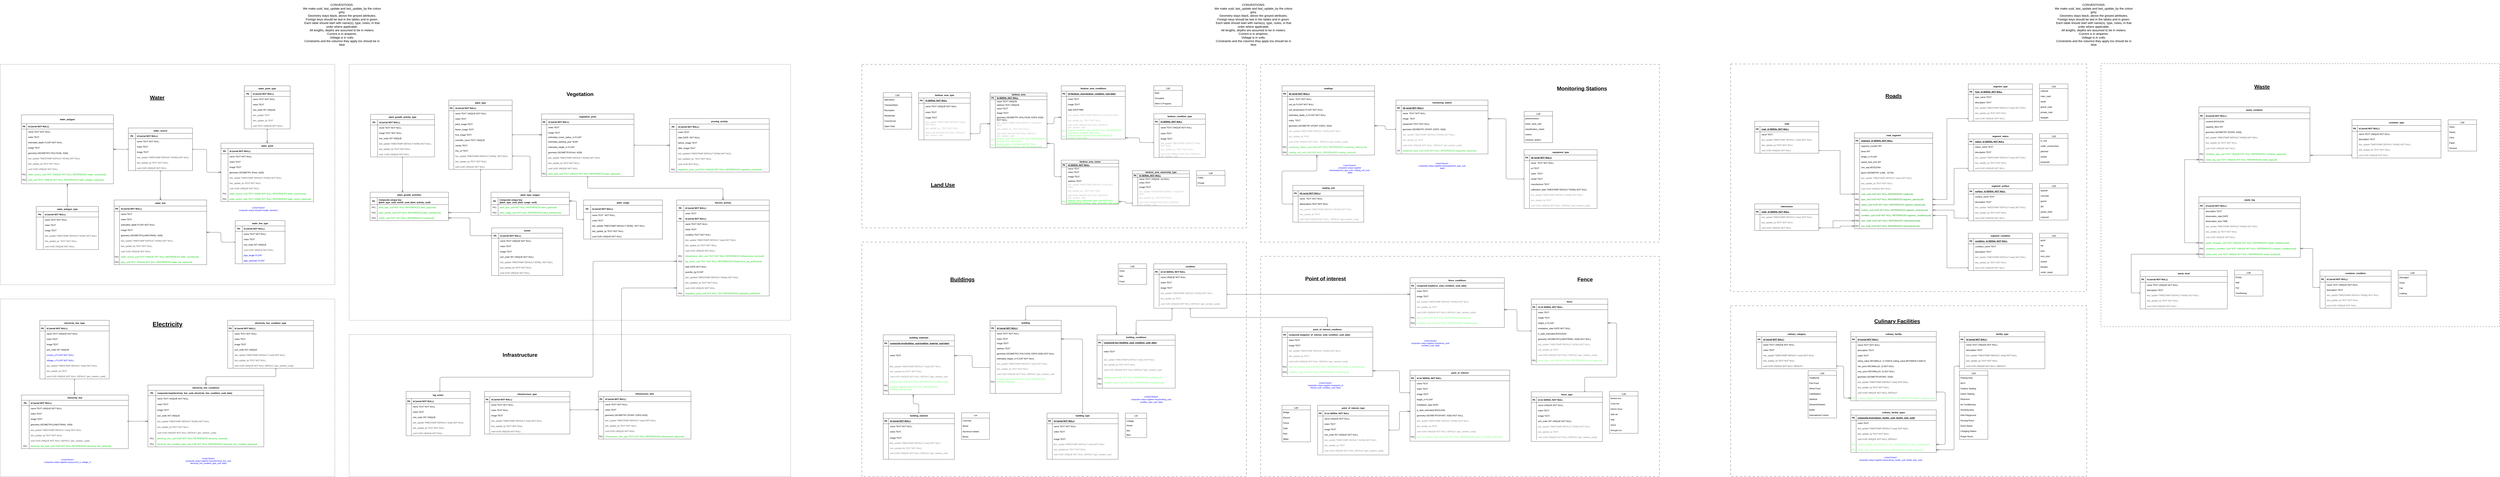 <mxfile version="27.1.6" pages="2">
  <diagram name="Final_ERD" id="3-3rhkEgweDlJMbWQ_pG">
    <mxGraphModel grid="1" page="1" gridSize="10" guides="1" tooltips="1" connect="1" arrows="1" fold="1" pageScale="1" pageWidth="1100" pageHeight="850" math="0" shadow="0">
      <root>
        <mxCell id="7TINrLZ7A4HrEQBSOgFy-0" />
        <mxCell id="7TINrLZ7A4HrEQBSOgFy-1" parent="7TINrLZ7A4HrEQBSOgFy-0" />
        <mxCell id="FfOaGZ8YcJFBVcwqbhGZ-102" value="" style="rounded=0;whiteSpace=wrap;html=1;fontSize=16;strokeWidth=1;dashed=1;dashPattern=12 12;" vertex="1" parent="7TINrLZ7A4HrEQBSOgFy-1">
          <mxGeometry x="1880" y="-958" width="2240" height="1240" as="geometry" />
        </mxCell>
        <mxCell id="FfOaGZ8YcJFBVcwqbhGZ-101" value="" style="rounded=0;whiteSpace=wrap;html=1;fontSize=16;strokeWidth=1;dashed=1;dashPattern=12 12;" vertex="1" parent="7TINrLZ7A4HrEQBSOgFy-1">
          <mxGeometry x="-360" y="-1038" width="2160" height="1320" as="geometry" />
        </mxCell>
        <mxCell id="FfOaGZ8YcJFBVcwqbhGZ-99" value="" style="rounded=0;whiteSpace=wrap;html=1;fontSize=16;strokeWidth=1;dashed=1;dashPattern=12 12;" vertex="1" parent="7TINrLZ7A4HrEQBSOgFy-1">
          <mxGeometry x="-360" y="-2038" width="2160" height="920" as="geometry" />
        </mxCell>
        <mxCell id="FfOaGZ8YcJFBVcwqbhGZ-98" value="" style="rounded=0;whiteSpace=wrap;html=1;fontSize=16;strokeWidth=1;dashed=1;dashPattern=12 12;" vertex="1" parent="7TINrLZ7A4HrEQBSOgFy-1">
          <mxGeometry x="1880" y="-2038" width="2240" height="1000" as="geometry" />
        </mxCell>
        <mxCell id="7TINrLZ7A4HrEQBSOgFy-2" value="landuse_area" style="shape=table;startSize=18;container=1;collapsible=1;childLayout=tableLayout;fixedRows=1;rowLines=0;fontStyle=1;align=center;resizeLast=1;html=1;" vertex="1" parent="7TINrLZ7A4HrEQBSOgFy-1">
          <mxGeometry x="360" y="-1877" width="320" height="308" as="geometry" />
        </mxCell>
        <mxCell id="7TINrLZ7A4HrEQBSOgFy-3" value="" style="shape=tableRow;horizontal=0;startSize=0;swimlaneHead=0;swimlaneBody=0;fillColor=none;collapsible=0;dropTarget=0;points=[[0,0.5],[1,0.5]];portConstraint=eastwest;top=0;left=0;right=0;bottom=1;" vertex="1" parent="7TINrLZ7A4HrEQBSOgFy-2">
          <mxGeometry y="18" width="320" height="20" as="geometry" />
        </mxCell>
        <mxCell id="7TINrLZ7A4HrEQBSOgFy-4" value="PK" style="shape=partialRectangle;connectable=0;fillColor=none;top=0;left=0;bottom=0;right=0;fontStyle=1;overflow=hidden;whiteSpace=wrap;html=1;" vertex="1" parent="7TINrLZ7A4HrEQBSOgFy-3">
          <mxGeometry width="30" height="20" as="geometry">
            <mxRectangle width="30" height="20" as="alternateBounds" />
          </mxGeometry>
        </mxCell>
        <mxCell id="7TINrLZ7A4HrEQBSOgFy-5" value="Id SERIAL NOT NULL" style="shape=partialRectangle;connectable=0;fillColor=none;top=0;left=0;bottom=0;right=0;align=left;spacingLeft=6;fontStyle=5;overflow=hidden;whiteSpace=wrap;html=1;" vertex="1" parent="7TINrLZ7A4HrEQBSOgFy-3">
          <mxGeometry x="30" width="290" height="20" as="geometry">
            <mxRectangle width="290" height="20" as="alternateBounds" />
          </mxGeometry>
        </mxCell>
        <mxCell id="xR63EFocQVt1VVs4Knd5-50" value="" style="shape=tableRow;horizontal=0;startSize=0;swimlaneHead=0;swimlaneBody=0;fillColor=none;collapsible=0;dropTarget=0;points=[[0,0.5],[1,0.5]];portConstraint=eastwest;top=0;left=0;right=0;bottom=0;" vertex="1" parent="7TINrLZ7A4HrEQBSOgFy-2">
          <mxGeometry y="38" width="320" height="20" as="geometry" />
        </mxCell>
        <mxCell id="xR63EFocQVt1VVs4Knd5-51" value="" style="shape=partialRectangle;connectable=0;fillColor=none;top=0;left=0;bottom=0;right=0;fontStyle=0;overflow=hidden;whiteSpace=wrap;html=1;" vertex="1" parent="xR63EFocQVt1VVs4Knd5-50">
          <mxGeometry width="30" height="20" as="geometry">
            <mxRectangle width="30" height="20" as="alternateBounds" />
          </mxGeometry>
        </mxCell>
        <mxCell id="xR63EFocQVt1VVs4Knd5-52" value="name TEXT UNIQUE" style="shape=partialRectangle;connectable=0;fillColor=none;top=0;left=0;bottom=0;right=0;align=left;spacingLeft=6;fontStyle=0;overflow=hidden;whiteSpace=wrap;html=1;" vertex="1" parent="xR63EFocQVt1VVs4Knd5-50">
          <mxGeometry x="30" width="290" height="20" as="geometry">
            <mxRectangle width="290" height="20" as="alternateBounds" />
          </mxGeometry>
        </mxCell>
        <mxCell id="xR63EFocQVt1VVs4Knd5-53" value="" style="shape=tableRow;horizontal=0;startSize=0;swimlaneHead=0;swimlaneBody=0;fillColor=none;collapsible=0;dropTarget=0;points=[[0,0.5],[1,0.5]];portConstraint=eastwest;top=0;left=0;right=0;bottom=0;" vertex="1" parent="7TINrLZ7A4HrEQBSOgFy-2">
          <mxGeometry y="58" width="320" height="20" as="geometry" />
        </mxCell>
        <mxCell id="xR63EFocQVt1VVs4Knd5-54" value="" style="shape=partialRectangle;connectable=0;fillColor=none;top=0;left=0;bottom=0;right=0;fontStyle=0;overflow=hidden;whiteSpace=wrap;html=1;" vertex="1" parent="xR63EFocQVt1VVs4Knd5-53">
          <mxGeometry width="30" height="20" as="geometry">
            <mxRectangle width="30" height="20" as="alternateBounds" />
          </mxGeometry>
        </mxCell>
        <mxCell id="xR63EFocQVt1VVs4Knd5-55" value="address TEXT UNIQUE&amp;nbsp;" style="shape=partialRectangle;connectable=0;fillColor=none;top=0;left=0;bottom=0;right=0;align=left;spacingLeft=6;fontStyle=0;overflow=hidden;whiteSpace=wrap;html=1;" vertex="1" parent="xR63EFocQVt1VVs4Knd5-53">
          <mxGeometry x="30" width="290" height="20" as="geometry">
            <mxRectangle width="290" height="20" as="alternateBounds" />
          </mxGeometry>
        </mxCell>
        <mxCell id="7TINrLZ7A4HrEQBSOgFy-12" value="" style="shape=tableRow;horizontal=0;startSize=0;swimlaneHead=0;swimlaneBody=0;fillColor=none;collapsible=0;dropTarget=0;points=[[0,0.5],[1,0.5]];portConstraint=eastwest;top=0;left=0;right=0;bottom=0;" vertex="1" parent="7TINrLZ7A4HrEQBSOgFy-2">
          <mxGeometry y="78" width="320" height="20" as="geometry" />
        </mxCell>
        <mxCell id="7TINrLZ7A4HrEQBSOgFy-13" value="" style="shape=partialRectangle;connectable=0;fillColor=none;top=0;left=0;bottom=0;right=0;fontStyle=0;overflow=hidden;whiteSpace=wrap;html=1;" vertex="1" parent="7TINrLZ7A4HrEQBSOgFy-12">
          <mxGeometry width="30" height="20" as="geometry">
            <mxRectangle width="30" height="20" as="alternateBounds" />
          </mxGeometry>
        </mxCell>
        <mxCell id="7TINrLZ7A4HrEQBSOgFy-14" value="notes TEXT" style="shape=partialRectangle;connectable=0;fillColor=none;top=0;left=0;bottom=0;right=0;align=left;spacingLeft=6;fontStyle=0;overflow=hidden;whiteSpace=wrap;html=1;" vertex="1" parent="7TINrLZ7A4HrEQBSOgFy-12">
          <mxGeometry x="30" width="290" height="20" as="geometry">
            <mxRectangle width="290" height="20" as="alternateBounds" />
          </mxGeometry>
        </mxCell>
        <mxCell id="7TINrLZ7A4HrEQBSOgFy-15" value="" style="shape=tableRow;horizontal=0;startSize=0;swimlaneHead=0;swimlaneBody=0;fillColor=none;collapsible=0;dropTarget=0;points=[[0,0.5],[1,0.5]];portConstraint=eastwest;top=0;left=0;right=0;bottom=0;" vertex="1" parent="7TINrLZ7A4HrEQBSOgFy-2">
          <mxGeometry y="98" width="320" height="30" as="geometry" />
        </mxCell>
        <mxCell id="7TINrLZ7A4HrEQBSOgFy-16" value="" style="shape=partialRectangle;connectable=0;fillColor=none;top=0;left=0;bottom=0;right=0;fontStyle=0;overflow=hidden;whiteSpace=wrap;html=1;" vertex="1" parent="7TINrLZ7A4HrEQBSOgFy-15">
          <mxGeometry width="30" height="30" as="geometry">
            <mxRectangle width="30" height="30" as="alternateBounds" />
          </mxGeometry>
        </mxCell>
        <mxCell id="7TINrLZ7A4HrEQBSOgFy-17" value="image TEXT" style="shape=partialRectangle;connectable=0;fillColor=none;top=0;left=0;bottom=0;right=0;align=left;spacingLeft=6;fontStyle=0;overflow=hidden;whiteSpace=wrap;html=1;" vertex="1" parent="7TINrLZ7A4HrEQBSOgFy-15">
          <mxGeometry x="30" width="290" height="30" as="geometry">
            <mxRectangle width="290" height="30" as="alternateBounds" />
          </mxGeometry>
        </mxCell>
        <mxCell id="7TINrLZ7A4HrEQBSOgFy-27" value="" style="shape=tableRow;horizontal=0;startSize=0;swimlaneHead=0;swimlaneBody=0;fillColor=none;collapsible=0;dropTarget=0;points=[[0,0.5],[1,0.5]];portConstraint=eastwest;top=0;left=0;right=0;bottom=0;" vertex="1" parent="7TINrLZ7A4HrEQBSOgFy-2">
          <mxGeometry y="128" width="320" height="30" as="geometry" />
        </mxCell>
        <mxCell id="7TINrLZ7A4HrEQBSOgFy-28" value="" style="shape=partialRectangle;connectable=0;fillColor=none;top=0;left=0;bottom=0;right=0;fontStyle=0;overflow=hidden;whiteSpace=wrap;html=1;" vertex="1" parent="7TINrLZ7A4HrEQBSOgFy-27">
          <mxGeometry width="30" height="30" as="geometry">
            <mxRectangle width="30" height="30" as="alternateBounds" />
          </mxGeometry>
        </mxCell>
        <mxCell id="7TINrLZ7A4HrEQBSOgFy-29" value="geomtery GEOMETRY (POLYGON, ESPG 4326)&amp;nbsp; NOT NULL" style="shape=partialRectangle;connectable=0;fillColor=none;top=0;left=0;bottom=0;right=0;align=left;spacingLeft=6;fontStyle=0;overflow=hidden;whiteSpace=wrap;html=1;" vertex="1" parent="7TINrLZ7A4HrEQBSOgFy-27">
          <mxGeometry x="30" width="290" height="30" as="geometry">
            <mxRectangle width="290" height="30" as="alternateBounds" />
          </mxGeometry>
        </mxCell>
        <mxCell id="7TINrLZ7A4HrEQBSOgFy-36" value="" style="shape=tableRow;horizontal=0;startSize=0;swimlaneHead=0;swimlaneBody=0;fillColor=none;collapsible=0;dropTarget=0;points=[[0,0.5],[1,0.5]];portConstraint=eastwest;top=0;left=0;right=0;bottom=0;" vertex="1" parent="7TINrLZ7A4HrEQBSOgFy-2">
          <mxGeometry y="158" width="320" height="30" as="geometry" />
        </mxCell>
        <mxCell id="7TINrLZ7A4HrEQBSOgFy-37" value="" style="shape=partialRectangle;connectable=0;fillColor=none;top=0;left=0;bottom=0;right=0;fontStyle=0;overflow=hidden;whiteSpace=wrap;html=1;" vertex="1" parent="7TINrLZ7A4HrEQBSOgFy-36">
          <mxGeometry width="30" height="30" as="geometry">
            <mxRectangle width="30" height="30" as="alternateBounds" />
          </mxGeometry>
        </mxCell>
        <mxCell id="7TINrLZ7A4HrEQBSOgFy-38" value="&lt;font color=&quot;#b3b3b3&quot;&gt;last_update TIMESTAMP DEFAULT now() NOT NULL&lt;/font&gt;" style="shape=partialRectangle;connectable=0;fillColor=none;top=0;left=0;bottom=0;right=0;align=left;spacingLeft=6;fontStyle=0;overflow=hidden;whiteSpace=wrap;html=1;" vertex="1" parent="7TINrLZ7A4HrEQBSOgFy-36">
          <mxGeometry x="30" width="290" height="30" as="geometry">
            <mxRectangle width="290" height="30" as="alternateBounds" />
          </mxGeometry>
        </mxCell>
        <mxCell id="7TINrLZ7A4HrEQBSOgFy-39" value="" style="shape=tableRow;horizontal=0;startSize=0;swimlaneHead=0;swimlaneBody=0;fillColor=none;collapsible=0;dropTarget=0;points=[[0,0.5],[1,0.5]];portConstraint=eastwest;top=0;left=0;right=0;bottom=0;" vertex="1" parent="7TINrLZ7A4HrEQBSOgFy-2">
          <mxGeometry y="188" width="320" height="30" as="geometry" />
        </mxCell>
        <mxCell id="7TINrLZ7A4HrEQBSOgFy-40" value="" style="shape=partialRectangle;connectable=0;fillColor=none;top=0;left=0;bottom=0;right=0;fontStyle=0;overflow=hidden;whiteSpace=wrap;html=1;" vertex="1" parent="7TINrLZ7A4HrEQBSOgFy-39">
          <mxGeometry width="30" height="30" as="geometry">
            <mxRectangle width="30" height="30" as="alternateBounds" />
          </mxGeometry>
        </mxCell>
        <mxCell id="7TINrLZ7A4HrEQBSOgFy-41" value="&lt;font color=&quot;#b3b3b3&quot;&gt;last_update_by_ TEXT NOT NULL&lt;/font&gt;" style="shape=partialRectangle;connectable=0;fillColor=none;top=0;left=0;bottom=0;right=0;align=left;spacingLeft=6;fontStyle=0;overflow=hidden;whiteSpace=wrap;html=1;" vertex="1" parent="7TINrLZ7A4HrEQBSOgFy-39">
          <mxGeometry x="30" width="290" height="30" as="geometry">
            <mxRectangle width="290" height="30" as="alternateBounds" />
          </mxGeometry>
        </mxCell>
        <mxCell id="7TINrLZ7A4HrEQBSOgFy-42" value="" style="shape=tableRow;horizontal=0;startSize=0;swimlaneHead=0;swimlaneBody=0;fillColor=none;collapsible=0;dropTarget=0;points=[[0,0.5],[1,0.5]];portConstraint=eastwest;top=0;left=0;right=0;bottom=0;" vertex="1" parent="7TINrLZ7A4HrEQBSOgFy-2">
          <mxGeometry y="218" width="320" height="30" as="geometry" />
        </mxCell>
        <mxCell id="7TINrLZ7A4HrEQBSOgFy-43" value="" style="shape=partialRectangle;connectable=0;fillColor=none;top=0;left=0;bottom=0;right=0;editable=1;overflow=hidden;whiteSpace=wrap;html=1;" vertex="1" parent="7TINrLZ7A4HrEQBSOgFy-42">
          <mxGeometry width="30" height="30" as="geometry">
            <mxRectangle width="30" height="30" as="alternateBounds" />
          </mxGeometry>
        </mxCell>
        <mxCell id="7TINrLZ7A4HrEQBSOgFy-44" value="&lt;font color=&quot;#b3b3b3&quot;&gt;uuid UUID UNIQUE NOT NULL DEFAULT gen_random_uuid&lt;/font&gt;" style="shape=partialRectangle;connectable=0;fillColor=none;top=0;left=0;bottom=0;right=0;align=left;spacingLeft=6;overflow=hidden;whiteSpace=wrap;html=1;fontColor=#000000;" vertex="1" parent="7TINrLZ7A4HrEQBSOgFy-42">
          <mxGeometry x="30" width="290" height="30" as="geometry">
            <mxRectangle width="290" height="30" as="alternateBounds" />
          </mxGeometry>
        </mxCell>
        <mxCell id="7TINrLZ7A4HrEQBSOgFy-45" value="" style="shape=tableRow;horizontal=0;startSize=0;swimlaneHead=0;swimlaneBody=0;fillColor=none;collapsible=0;dropTarget=0;points=[[0,0.5],[1,0.5]];portConstraint=eastwest;top=0;left=0;right=0;bottom=0;" vertex="1" parent="7TINrLZ7A4HrEQBSOgFy-2">
          <mxGeometry y="248" width="320" height="30" as="geometry" />
        </mxCell>
        <mxCell id="7TINrLZ7A4HrEQBSOgFy-46" value="&lt;font color=&quot;#66ff66&quot;&gt;FK1&lt;/font&gt;" style="shape=partialRectangle;connectable=0;fillColor=none;top=0;left=0;bottom=0;right=0;editable=1;overflow=hidden;whiteSpace=wrap;html=1;" vertex="1" parent="7TINrLZ7A4HrEQBSOgFy-45">
          <mxGeometry width="30" height="30" as="geometry">
            <mxRectangle width="30" height="30" as="alternateBounds" />
          </mxGeometry>
        </mxCell>
        <mxCell id="7TINrLZ7A4HrEQBSOgFy-47" value="&lt;font color=&quot;#66ff66&quot;&gt;landuse_area_type uuid NOT NULL REFERENCES landuse_area_type (uuid)&lt;/font&gt;" style="shape=partialRectangle;connectable=0;fillColor=none;top=0;left=0;bottom=0;right=0;align=left;spacingLeft=6;overflow=hidden;whiteSpace=wrap;html=1;" vertex="1" parent="7TINrLZ7A4HrEQBSOgFy-45">
          <mxGeometry x="30" width="290" height="30" as="geometry">
            <mxRectangle width="290" height="30" as="alternateBounds" />
          </mxGeometry>
        </mxCell>
        <mxCell id="xR63EFocQVt1VVs4Knd5-38" value="" style="shape=tableRow;horizontal=0;startSize=0;swimlaneHead=0;swimlaneBody=0;fillColor=none;collapsible=0;dropTarget=0;points=[[0,0.5],[1,0.5]];portConstraint=eastwest;top=0;left=0;right=0;bottom=0;" vertex="1" parent="7TINrLZ7A4HrEQBSOgFy-2">
          <mxGeometry y="278" width="320" height="30" as="geometry" />
        </mxCell>
        <mxCell id="xR63EFocQVt1VVs4Knd5-39" value="&lt;font color=&quot;#66ff66&quot;&gt;FK2&lt;br&gt;&lt;/font&gt;" style="shape=partialRectangle;connectable=0;fillColor=none;top=0;left=0;bottom=0;right=0;editable=1;overflow=hidden;whiteSpace=wrap;html=1;" vertex="1" parent="xR63EFocQVt1VVs4Knd5-38">
          <mxGeometry width="30" height="30" as="geometry">
            <mxRectangle width="30" height="30" as="alternateBounds" />
          </mxGeometry>
        </mxCell>
        <mxCell id="xR63EFocQVt1VVs4Knd5-40" value="&lt;font color=&quot;#66ff66&quot;&gt;landuse_area_ownership uuid NOT NULL REFERENCES landuse_area_ownership (uuid)&lt;/font&gt;" style="shape=partialRectangle;connectable=0;fillColor=none;top=0;left=0;bottom=0;right=0;align=left;spacingLeft=6;overflow=hidden;whiteSpace=wrap;html=1;" vertex="1" parent="xR63EFocQVt1VVs4Knd5-38">
          <mxGeometry x="30" width="290" height="30" as="geometry">
            <mxRectangle width="290" height="30" as="alternateBounds" />
          </mxGeometry>
        </mxCell>
        <mxCell id="7TINrLZ7A4HrEQBSOgFy-82" value="landuse_area_type" style="shape=table;startSize=30;container=1;collapsible=1;childLayout=tableLayout;fixedRows=1;rowLines=0;fontStyle=1;align=center;resizeLast=1;html=1;" vertex="1" parent="7TINrLZ7A4HrEQBSOgFy-1">
          <mxGeometry x="-41" y="-1879" width="290" height="266" as="geometry" />
        </mxCell>
        <mxCell id="7TINrLZ7A4HrEQBSOgFy-83" value="" style="shape=tableRow;horizontal=0;startSize=0;swimlaneHead=0;swimlaneBody=0;fillColor=none;collapsible=0;dropTarget=0;points=[[0,0.5],[1,0.5]];portConstraint=eastwest;top=0;left=0;right=0;bottom=1;" vertex="1" parent="7TINrLZ7A4HrEQBSOgFy-82">
          <mxGeometry y="30" width="290" height="30" as="geometry" />
        </mxCell>
        <mxCell id="7TINrLZ7A4HrEQBSOgFy-84" value="PK" style="shape=partialRectangle;connectable=0;fillColor=none;top=0;left=0;bottom=0;right=0;fontStyle=1;overflow=hidden;whiteSpace=wrap;html=1;" vertex="1" parent="7TINrLZ7A4HrEQBSOgFy-83">
          <mxGeometry width="30" height="30" as="geometry">
            <mxRectangle width="30" height="30" as="alternateBounds" />
          </mxGeometry>
        </mxCell>
        <mxCell id="7TINrLZ7A4HrEQBSOgFy-85" value="Id SERIAL NOT NULL" style="shape=partialRectangle;connectable=0;fillColor=none;top=0;left=0;bottom=0;right=0;align=left;spacingLeft=6;fontStyle=5;overflow=hidden;whiteSpace=wrap;html=1;" vertex="1" parent="7TINrLZ7A4HrEQBSOgFy-83">
          <mxGeometry x="30" width="260" height="30" as="geometry">
            <mxRectangle width="260" height="30" as="alternateBounds" />
          </mxGeometry>
        </mxCell>
        <mxCell id="7TINrLZ7A4HrEQBSOgFy-86" value="" style="shape=tableRow;horizontal=0;startSize=0;swimlaneHead=0;swimlaneBody=0;fillColor=none;collapsible=0;dropTarget=0;points=[[0,0.5],[1,0.5]];portConstraint=eastwest;top=0;left=0;right=0;bottom=0;" vertex="1" parent="7TINrLZ7A4HrEQBSOgFy-82">
          <mxGeometry y="60" width="290" height="36" as="geometry" />
        </mxCell>
        <mxCell id="7TINrLZ7A4HrEQBSOgFy-87" value="" style="shape=partialRectangle;connectable=0;fillColor=none;top=0;left=0;bottom=0;right=0;editable=1;overflow=hidden;whiteSpace=wrap;html=1;" vertex="1" parent="7TINrLZ7A4HrEQBSOgFy-86">
          <mxGeometry width="30" height="36" as="geometry">
            <mxRectangle width="30" height="36" as="alternateBounds" />
          </mxGeometry>
        </mxCell>
        <mxCell id="7TINrLZ7A4HrEQBSOgFy-88" value="name TEXT UNIQUE NOT NULL" style="shape=partialRectangle;connectable=0;fillColor=none;top=0;left=0;bottom=0;right=0;align=left;spacingLeft=6;overflow=hidden;whiteSpace=wrap;html=1;" vertex="1" parent="7TINrLZ7A4HrEQBSOgFy-86">
          <mxGeometry x="30" width="260" height="36" as="geometry">
            <mxRectangle width="260" height="36" as="alternateBounds" />
          </mxGeometry>
        </mxCell>
        <mxCell id="7TINrLZ7A4HrEQBSOgFy-89" value="" style="shape=tableRow;horizontal=0;startSize=0;swimlaneHead=0;swimlaneBody=0;fillColor=none;collapsible=0;dropTarget=0;points=[[0,0.5],[1,0.5]];portConstraint=eastwest;top=0;left=0;right=0;bottom=0;" vertex="1" parent="7TINrLZ7A4HrEQBSOgFy-82">
          <mxGeometry y="96" width="290" height="30" as="geometry" />
        </mxCell>
        <mxCell id="7TINrLZ7A4HrEQBSOgFy-90" value="" style="shape=partialRectangle;connectable=0;fillColor=none;top=0;left=0;bottom=0;right=0;editable=1;overflow=hidden;whiteSpace=wrap;html=1;" vertex="1" parent="7TINrLZ7A4HrEQBSOgFy-89">
          <mxGeometry width="30" height="30" as="geometry">
            <mxRectangle width="30" height="30" as="alternateBounds" />
          </mxGeometry>
        </mxCell>
        <mxCell id="7TINrLZ7A4HrEQBSOgFy-91" value="notes TEXT" style="shape=partialRectangle;connectable=0;fillColor=none;top=0;left=0;bottom=0;right=0;align=left;spacingLeft=6;overflow=hidden;whiteSpace=wrap;html=1;" vertex="1" parent="7TINrLZ7A4HrEQBSOgFy-89">
          <mxGeometry x="30" width="260" height="30" as="geometry">
            <mxRectangle width="260" height="30" as="alternateBounds" />
          </mxGeometry>
        </mxCell>
        <mxCell id="7TINrLZ7A4HrEQBSOgFy-92" value="" style="shape=tableRow;horizontal=0;startSize=0;swimlaneHead=0;swimlaneBody=0;fillColor=none;collapsible=0;dropTarget=0;points=[[0,0.5],[1,0.5]];portConstraint=eastwest;top=0;left=0;right=0;bottom=0;" vertex="1" parent="7TINrLZ7A4HrEQBSOgFy-82">
          <mxGeometry y="126" width="290" height="30" as="geometry" />
        </mxCell>
        <mxCell id="7TINrLZ7A4HrEQBSOgFy-93" value="" style="shape=partialRectangle;connectable=0;fillColor=none;top=0;left=0;bottom=0;right=0;editable=1;overflow=hidden;whiteSpace=wrap;html=1;" vertex="1" parent="7TINrLZ7A4HrEQBSOgFy-92">
          <mxGeometry width="30" height="30" as="geometry">
            <mxRectangle width="30" height="30" as="alternateBounds" />
          </mxGeometry>
        </mxCell>
        <mxCell id="7TINrLZ7A4HrEQBSOgFy-94" value="image TEXT" style="shape=partialRectangle;connectable=0;fillColor=none;top=0;left=0;bottom=0;right=0;align=left;spacingLeft=6;overflow=hidden;whiteSpace=wrap;html=1;" vertex="1" parent="7TINrLZ7A4HrEQBSOgFy-92">
          <mxGeometry x="30" width="260" height="30" as="geometry">
            <mxRectangle width="260" height="30" as="alternateBounds" />
          </mxGeometry>
        </mxCell>
        <mxCell id="7TINrLZ7A4HrEQBSOgFy-95" value="" style="shape=tableRow;horizontal=0;startSize=0;swimlaneHead=0;swimlaneBody=0;fillColor=none;collapsible=0;dropTarget=0;points=[[0,0.5],[1,0.5]];portConstraint=eastwest;top=0;left=0;right=0;bottom=0;" vertex="1" parent="7TINrLZ7A4HrEQBSOgFy-82">
          <mxGeometry y="156" width="290" height="30" as="geometry" />
        </mxCell>
        <mxCell id="7TINrLZ7A4HrEQBSOgFy-96" value="" style="shape=partialRectangle;connectable=0;fillColor=none;top=0;left=0;bottom=0;right=0;editable=1;overflow=hidden;whiteSpace=wrap;html=1;" vertex="1" parent="7TINrLZ7A4HrEQBSOgFy-95">
          <mxGeometry width="30" height="30" as="geometry">
            <mxRectangle width="30" height="30" as="alternateBounds" />
          </mxGeometry>
        </mxCell>
        <mxCell id="7TINrLZ7A4HrEQBSOgFy-97" value="&lt;font color=&quot;#b3b3b3&quot;&gt;last_update TIMESTAMP DEFAULT now() NOT NULL&lt;/font&gt;" style="shape=partialRectangle;connectable=0;fillColor=none;top=0;left=0;bottom=0;right=0;align=left;spacingLeft=6;overflow=hidden;whiteSpace=wrap;html=1;" vertex="1" parent="7TINrLZ7A4HrEQBSOgFy-95">
          <mxGeometry x="30" width="260" height="30" as="geometry">
            <mxRectangle width="260" height="30" as="alternateBounds" />
          </mxGeometry>
        </mxCell>
        <mxCell id="7TINrLZ7A4HrEQBSOgFy-98" value="" style="shape=tableRow;horizontal=0;startSize=0;swimlaneHead=0;swimlaneBody=0;fillColor=none;collapsible=0;dropTarget=0;points=[[0,0.5],[1,0.5]];portConstraint=eastwest;top=0;left=0;right=0;bottom=0;" vertex="1" parent="7TINrLZ7A4HrEQBSOgFy-82">
          <mxGeometry y="186" width="290" height="30" as="geometry" />
        </mxCell>
        <mxCell id="7TINrLZ7A4HrEQBSOgFy-99" value="" style="shape=partialRectangle;connectable=0;fillColor=none;top=0;left=0;bottom=0;right=0;editable=1;overflow=hidden;whiteSpace=wrap;html=1;" vertex="1" parent="7TINrLZ7A4HrEQBSOgFy-98">
          <mxGeometry width="30" height="30" as="geometry">
            <mxRectangle width="30" height="30" as="alternateBounds" />
          </mxGeometry>
        </mxCell>
        <mxCell id="7TINrLZ7A4HrEQBSOgFy-100" value="&lt;font color=&quot;#b3b3b3&quot;&gt;last_update_by_ TEXT NOT NULL&lt;/font&gt;" style="shape=partialRectangle;connectable=0;fillColor=none;top=0;left=0;bottom=0;right=0;align=left;spacingLeft=6;overflow=hidden;whiteSpace=wrap;html=1;" vertex="1" parent="7TINrLZ7A4HrEQBSOgFy-98">
          <mxGeometry x="30" width="260" height="30" as="geometry">
            <mxRectangle width="260" height="30" as="alternateBounds" />
          </mxGeometry>
        </mxCell>
        <mxCell id="7TINrLZ7A4HrEQBSOgFy-101" value="" style="shape=tableRow;horizontal=0;startSize=0;swimlaneHead=0;swimlaneBody=0;fillColor=none;collapsible=0;dropTarget=0;points=[[0,0.5],[1,0.5]];portConstraint=eastwest;top=0;left=0;right=0;bottom=0;" vertex="1" parent="7TINrLZ7A4HrEQBSOgFy-82">
          <mxGeometry y="216" width="290" height="30" as="geometry" />
        </mxCell>
        <mxCell id="7TINrLZ7A4HrEQBSOgFy-102" value="" style="shape=partialRectangle;connectable=0;fillColor=none;top=0;left=0;bottom=0;right=0;editable=1;overflow=hidden;whiteSpace=wrap;html=1;" vertex="1" parent="7TINrLZ7A4HrEQBSOgFy-101">
          <mxGeometry width="30" height="30" as="geometry">
            <mxRectangle width="30" height="30" as="alternateBounds" />
          </mxGeometry>
        </mxCell>
        <mxCell id="7TINrLZ7A4HrEQBSOgFy-103" value="&lt;font color=&quot;#b3b3b3&quot;&gt;uuid UUID UNIQUE NOT NULL DEFAULT gen_random_uuid&lt;/font&gt;" style="shape=partialRectangle;connectable=0;fillColor=none;top=0;left=0;bottom=0;right=0;align=left;spacingLeft=6;overflow=hidden;whiteSpace=wrap;html=1;" vertex="1" parent="7TINrLZ7A4HrEQBSOgFy-101">
          <mxGeometry x="30" width="260" height="30" as="geometry">
            <mxRectangle width="260" height="30" as="alternateBounds" />
          </mxGeometry>
        </mxCell>
        <mxCell id="vgS-KQvlzP64eSA2HHH2-0" value="" style="shape=tableRow;horizontal=0;startSize=0;swimlaneHead=0;swimlaneBody=0;fillColor=none;collapsible=0;dropTarget=0;points=[[0,0.5],[1,0.5]];portConstraint=eastwest;top=0;left=0;right=0;bottom=0;" vertex="1" parent="7TINrLZ7A4HrEQBSOgFy-82">
          <mxGeometry y="246" width="290" height="20" as="geometry" />
        </mxCell>
        <mxCell id="vgS-KQvlzP64eSA2HHH2-1" value="" style="shape=partialRectangle;connectable=0;fillColor=none;top=0;left=0;bottom=0;right=0;editable=1;overflow=hidden;whiteSpace=wrap;html=1;" vertex="1" parent="vgS-KQvlzP64eSA2HHH2-0">
          <mxGeometry width="30" height="20" as="geometry">
            <mxRectangle width="30" height="20" as="alternateBounds" />
          </mxGeometry>
        </mxCell>
        <mxCell id="vgS-KQvlzP64eSA2HHH2-2" value="" style="shape=partialRectangle;connectable=0;fillColor=none;top=0;left=0;bottom=0;right=0;align=left;spacingLeft=6;overflow=hidden;whiteSpace=wrap;html=1;" vertex="1" parent="vgS-KQvlzP64eSA2HHH2-0">
          <mxGeometry x="30" width="260" height="20" as="geometry">
            <mxRectangle width="260" height="20" as="alternateBounds" />
          </mxGeometry>
        </mxCell>
        <mxCell id="7TINrLZ7A4HrEQBSOgFy-128" value="List" style="swimlane;fontStyle=0;childLayout=stackLayout;horizontal=1;startSize=26;horizontalStack=0;resizeParent=1;resizeParentMax=0;resizeLast=0;collapsible=1;marginBottom=0;align=center;fontSize=14;" vertex="1" parent="7TINrLZ7A4HrEQBSOgFy-1">
          <mxGeometry x="-240" y="-1879" width="160" height="206" as="geometry" />
        </mxCell>
        <mxCell id="7TINrLZ7A4HrEQBSOgFy-129" value="Agriculture" style="text;strokeColor=none;fillColor=none;spacingLeft=4;spacingRight=4;overflow=hidden;rotatable=0;points=[[0,0.5],[1,0.5]];portConstraint=eastwest;fontSize=12;whiteSpace=wrap;html=1;" vertex="1" parent="7TINrLZ7A4HrEQBSOgFy-128">
          <mxGeometry y="26" width="160" height="30" as="geometry" />
        </mxCell>
        <mxCell id="7TINrLZ7A4HrEQBSOgFy-130" value="Transportation" style="text;strokeColor=none;fillColor=none;spacingLeft=4;spacingRight=4;overflow=hidden;rotatable=0;points=[[0,0.5],[1,0.5]];portConstraint=eastwest;fontSize=12;whiteSpace=wrap;html=1;" vertex="1" parent="7TINrLZ7A4HrEQBSOgFy-128">
          <mxGeometry y="56" width="160" height="30" as="geometry" />
        </mxCell>
        <mxCell id="7TINrLZ7A4HrEQBSOgFy-131" value="Recreation" style="text;strokeColor=none;fillColor=none;spacingLeft=4;spacingRight=4;overflow=hidden;rotatable=0;points=[[0,0.5],[1,0.5]];portConstraint=eastwest;fontSize=12;whiteSpace=wrap;html=1;" vertex="1" parent="7TINrLZ7A4HrEQBSOgFy-128">
          <mxGeometry y="86" width="160" height="30" as="geometry" />
        </mxCell>
        <mxCell id="7TINrLZ7A4HrEQBSOgFy-132" value="Residential" style="text;strokeColor=none;fillColor=none;spacingLeft=4;spacingRight=4;overflow=hidden;rotatable=0;points=[[0,0.5],[1,0.5]];portConstraint=eastwest;fontSize=12;whiteSpace=wrap;html=1;" vertex="1" parent="7TINrLZ7A4HrEQBSOgFy-128">
          <mxGeometry y="116" width="160" height="30" as="geometry" />
        </mxCell>
        <mxCell id="7TINrLZ7A4HrEQBSOgFy-133" value="Commercial" style="text;strokeColor=none;fillColor=none;spacingLeft=4;spacingRight=4;overflow=hidden;rotatable=0;points=[[0,0.5],[1,0.5]];portConstraint=eastwest;fontSize=12;whiteSpace=wrap;html=1;" vertex="1" parent="7TINrLZ7A4HrEQBSOgFy-128">
          <mxGeometry y="146" width="160" height="30" as="geometry" />
        </mxCell>
        <mxCell id="xR63EFocQVt1VVs4Knd5-0" value="Open Field" style="text;strokeColor=none;fillColor=none;spacingLeft=4;spacingRight=4;overflow=hidden;rotatable=0;points=[[0,0.5],[1,0.5]];portConstraint=eastwest;fontSize=12;whiteSpace=wrap;html=1;" vertex="1" parent="7TINrLZ7A4HrEQBSOgFy-128">
          <mxGeometry y="176" width="160" height="30" as="geometry" />
        </mxCell>
        <mxCell id="7TINrLZ7A4HrEQBSOgFy-139" value="landuse_area_conditions" style="shape=table;startSize=30;container=1;collapsible=1;childLayout=tableLayout;fixedRows=1;rowLines=0;fontStyle=1;align=center;resizeLast=1;html=1;" vertex="1" parent="7TINrLZ7A4HrEQBSOgFy-1">
          <mxGeometry x="760" y="-1917.5" width="360" height="300" as="geometry" />
        </mxCell>
        <mxCell id="7TINrLZ7A4HrEQBSOgFy-140" value="" style="shape=tableRow;horizontal=0;startSize=0;swimlaneHead=0;swimlaneBody=0;fillColor=none;collapsible=0;dropTarget=0;points=[[0,0.5],[1,0.5]];portConstraint=eastwest;top=0;left=0;right=0;bottom=1;" vertex="1" parent="7TINrLZ7A4HrEQBSOgFy-139">
          <mxGeometry y="30" width="360" height="30" as="geometry" />
        </mxCell>
        <mxCell id="7TINrLZ7A4HrEQBSOgFy-141" value="PK" style="shape=partialRectangle;connectable=0;fillColor=none;top=0;left=0;bottom=0;right=0;fontStyle=1;overflow=hidden;whiteSpace=wrap;html=1;" vertex="1" parent="7TINrLZ7A4HrEQBSOgFy-140">
          <mxGeometry width="30" height="30" as="geometry">
            <mxRectangle width="30" height="30" as="alternateBounds" />
          </mxGeometry>
        </mxCell>
        <mxCell id="7TINrLZ7A4HrEQBSOgFy-142" value="Id (landuse_area,landuse_condition_type,date)" style="shape=partialRectangle;connectable=0;fillColor=none;top=0;left=0;bottom=0;right=0;align=left;spacingLeft=6;fontStyle=5;overflow=hidden;whiteSpace=wrap;html=1;" vertex="1" parent="7TINrLZ7A4HrEQBSOgFy-140">
          <mxGeometry x="30" width="330" height="30" as="geometry">
            <mxRectangle width="330" height="30" as="alternateBounds" />
          </mxGeometry>
        </mxCell>
        <mxCell id="7TINrLZ7A4HrEQBSOgFy-146" value="" style="shape=tableRow;horizontal=0;startSize=0;swimlaneHead=0;swimlaneBody=0;fillColor=none;collapsible=0;dropTarget=0;points=[[0,0.5],[1,0.5]];portConstraint=eastwest;top=0;left=0;right=0;bottom=0;" vertex="1" parent="7TINrLZ7A4HrEQBSOgFy-139">
          <mxGeometry y="60" width="360" height="30" as="geometry" />
        </mxCell>
        <mxCell id="7TINrLZ7A4HrEQBSOgFy-147" value="" style="shape=partialRectangle;connectable=0;fillColor=none;top=0;left=0;bottom=0;right=0;editable=1;overflow=hidden;whiteSpace=wrap;html=1;" vertex="1" parent="7TINrLZ7A4HrEQBSOgFy-146">
          <mxGeometry width="30" height="30" as="geometry">
            <mxRectangle width="30" height="30" as="alternateBounds" />
          </mxGeometry>
        </mxCell>
        <mxCell id="7TINrLZ7A4HrEQBSOgFy-148" value="notes TEXT" style="shape=partialRectangle;connectable=0;fillColor=none;top=0;left=0;bottom=0;right=0;align=left;spacingLeft=6;overflow=hidden;whiteSpace=wrap;html=1;" vertex="1" parent="7TINrLZ7A4HrEQBSOgFy-146">
          <mxGeometry x="30" width="330" height="30" as="geometry">
            <mxRectangle width="330" height="30" as="alternateBounds" />
          </mxGeometry>
        </mxCell>
        <mxCell id="7TINrLZ7A4HrEQBSOgFy-149" value="" style="shape=tableRow;horizontal=0;startSize=0;swimlaneHead=0;swimlaneBody=0;fillColor=none;collapsible=0;dropTarget=0;points=[[0,0.5],[1,0.5]];portConstraint=eastwest;top=0;left=0;right=0;bottom=0;" vertex="1" parent="7TINrLZ7A4HrEQBSOgFy-139">
          <mxGeometry y="90" width="360" height="30" as="geometry" />
        </mxCell>
        <mxCell id="7TINrLZ7A4HrEQBSOgFy-150" value="" style="shape=partialRectangle;connectable=0;fillColor=none;top=0;left=0;bottom=0;right=0;editable=1;overflow=hidden;whiteSpace=wrap;html=1;" vertex="1" parent="7TINrLZ7A4HrEQBSOgFy-149">
          <mxGeometry width="30" height="30" as="geometry">
            <mxRectangle width="30" height="30" as="alternateBounds" />
          </mxGeometry>
        </mxCell>
        <mxCell id="7TINrLZ7A4HrEQBSOgFy-151" value="image TEXT" style="shape=partialRectangle;connectable=0;fillColor=none;top=0;left=0;bottom=0;right=0;align=left;spacingLeft=6;overflow=hidden;whiteSpace=wrap;html=1;" vertex="1" parent="7TINrLZ7A4HrEQBSOgFy-149">
          <mxGeometry x="30" width="330" height="30" as="geometry">
            <mxRectangle width="330" height="30" as="alternateBounds" />
          </mxGeometry>
        </mxCell>
        <mxCell id="7TINrLZ7A4HrEQBSOgFy-152" value="" style="shape=tableRow;horizontal=0;startSize=0;swimlaneHead=0;swimlaneBody=0;fillColor=none;collapsible=0;dropTarget=0;points=[[0,0.5],[1,0.5]];portConstraint=eastwest;top=0;left=0;right=0;bottom=0;" vertex="1" parent="7TINrLZ7A4HrEQBSOgFy-139">
          <mxGeometry y="120" width="360" height="30" as="geometry" />
        </mxCell>
        <mxCell id="7TINrLZ7A4HrEQBSOgFy-153" value="" style="shape=partialRectangle;connectable=0;fillColor=none;top=0;left=0;bottom=0;right=0;editable=1;overflow=hidden;whiteSpace=wrap;html=1;" vertex="1" parent="7TINrLZ7A4HrEQBSOgFy-152">
          <mxGeometry width="30" height="30" as="geometry">
            <mxRectangle width="30" height="30" as="alternateBounds" />
          </mxGeometry>
        </mxCell>
        <mxCell id="7TINrLZ7A4HrEQBSOgFy-154" value="date DATETIME" style="shape=partialRectangle;connectable=0;fillColor=none;top=0;left=0;bottom=0;right=0;align=left;spacingLeft=6;overflow=hidden;whiteSpace=wrap;html=1;" vertex="1" parent="7TINrLZ7A4HrEQBSOgFy-152">
          <mxGeometry x="30" width="330" height="30" as="geometry">
            <mxRectangle width="330" height="30" as="alternateBounds" />
          </mxGeometry>
        </mxCell>
        <mxCell id="7TINrLZ7A4HrEQBSOgFy-155" value="" style="shape=tableRow;horizontal=0;startSize=0;swimlaneHead=0;swimlaneBody=0;fillColor=none;collapsible=0;dropTarget=0;points=[[0,0.5],[1,0.5]];portConstraint=eastwest;top=0;left=0;right=0;bottom=0;" vertex="1" parent="7TINrLZ7A4HrEQBSOgFy-139">
          <mxGeometry y="150" width="360" height="30" as="geometry" />
        </mxCell>
        <mxCell id="7TINrLZ7A4HrEQBSOgFy-156" value="" style="shape=partialRectangle;connectable=0;fillColor=none;top=0;left=0;bottom=0;right=0;editable=1;overflow=hidden;whiteSpace=wrap;html=1;" vertex="1" parent="7TINrLZ7A4HrEQBSOgFy-155">
          <mxGeometry width="30" height="30" as="geometry">
            <mxRectangle width="30" height="30" as="alternateBounds" />
          </mxGeometry>
        </mxCell>
        <mxCell id="7TINrLZ7A4HrEQBSOgFy-157" value="&lt;font color=&quot;#b3b3b3&quot;&gt;last_update TIMESTAMP DEFAULT now() NOT NULL&lt;/font&gt;" style="shape=partialRectangle;connectable=0;fillColor=none;top=0;left=0;bottom=0;right=0;align=left;spacingLeft=6;overflow=hidden;whiteSpace=wrap;html=1;" vertex="1" parent="7TINrLZ7A4HrEQBSOgFy-155">
          <mxGeometry x="30" width="330" height="30" as="geometry">
            <mxRectangle width="330" height="30" as="alternateBounds" />
          </mxGeometry>
        </mxCell>
        <mxCell id="7TINrLZ7A4HrEQBSOgFy-158" value="" style="shape=tableRow;horizontal=0;startSize=0;swimlaneHead=0;swimlaneBody=0;fillColor=none;collapsible=0;dropTarget=0;points=[[0,0.5],[1,0.5]];portConstraint=eastwest;top=0;left=0;right=0;bottom=0;" vertex="1" parent="7TINrLZ7A4HrEQBSOgFy-139">
          <mxGeometry y="180" width="360" height="30" as="geometry" />
        </mxCell>
        <mxCell id="7TINrLZ7A4HrEQBSOgFy-159" value="" style="shape=partialRectangle;connectable=0;fillColor=none;top=0;left=0;bottom=0;right=0;editable=1;overflow=hidden;whiteSpace=wrap;html=1;" vertex="1" parent="7TINrLZ7A4HrEQBSOgFy-158">
          <mxGeometry width="30" height="30" as="geometry">
            <mxRectangle width="30" height="30" as="alternateBounds" />
          </mxGeometry>
        </mxCell>
        <mxCell id="7TINrLZ7A4HrEQBSOgFy-160" value="&lt;font color=&quot;#b3b3b3&quot;&gt;last_update_by_ TEXT NOT NULL&lt;/font&gt;" style="shape=partialRectangle;connectable=0;fillColor=none;top=0;left=0;bottom=0;right=0;align=left;spacingLeft=6;overflow=hidden;whiteSpace=wrap;html=1;" vertex="1" parent="7TINrLZ7A4HrEQBSOgFy-158">
          <mxGeometry x="30" width="330" height="30" as="geometry">
            <mxRectangle width="330" height="30" as="alternateBounds" />
          </mxGeometry>
        </mxCell>
        <mxCell id="7TINrLZ7A4HrEQBSOgFy-161" value="" style="shape=tableRow;horizontal=0;startSize=0;swimlaneHead=0;swimlaneBody=0;fillColor=none;collapsible=0;dropTarget=0;points=[[0,0.5],[1,0.5]];portConstraint=eastwest;top=0;left=0;right=0;bottom=0;" vertex="1" parent="7TINrLZ7A4HrEQBSOgFy-139">
          <mxGeometry y="210" width="360" height="30" as="geometry" />
        </mxCell>
        <mxCell id="7TINrLZ7A4HrEQBSOgFy-162" value="" style="shape=partialRectangle;connectable=0;fillColor=none;top=0;left=0;bottom=0;right=0;editable=1;overflow=hidden;whiteSpace=wrap;html=1;" vertex="1" parent="7TINrLZ7A4HrEQBSOgFy-161">
          <mxGeometry width="30" height="30" as="geometry">
            <mxRectangle width="30" height="30" as="alternateBounds" />
          </mxGeometry>
        </mxCell>
        <mxCell id="7TINrLZ7A4HrEQBSOgFy-163" value="&lt;font color=&quot;#b3b3b3&quot;&gt;uuid UUID UNIQUE NOT NULL DEFAULT gen_random_uuid&lt;/font&gt;" style="shape=partialRectangle;connectable=0;fillColor=none;top=0;left=0;bottom=0;right=0;align=left;spacingLeft=6;overflow=hidden;whiteSpace=wrap;html=1;" vertex="1" parent="7TINrLZ7A4HrEQBSOgFy-161">
          <mxGeometry x="30" width="330" height="30" as="geometry">
            <mxRectangle width="330" height="30" as="alternateBounds" />
          </mxGeometry>
        </mxCell>
        <mxCell id="7TINrLZ7A4HrEQBSOgFy-164" value="" style="shape=tableRow;horizontal=0;startSize=0;swimlaneHead=0;swimlaneBody=0;fillColor=none;collapsible=0;dropTarget=0;points=[[0,0.5],[1,0.5]];portConstraint=eastwest;top=0;left=0;right=0;bottom=0;" vertex="1" parent="7TINrLZ7A4HrEQBSOgFy-139">
          <mxGeometry y="240" width="360" height="30" as="geometry" />
        </mxCell>
        <mxCell id="7TINrLZ7A4HrEQBSOgFy-165" value="&lt;font color=&quot;#66ff66&quot;&gt;FK1&lt;/font&gt;" style="shape=partialRectangle;connectable=0;fillColor=none;top=0;left=0;bottom=0;right=0;editable=1;overflow=hidden;whiteSpace=wrap;html=1;" vertex="1" parent="7TINrLZ7A4HrEQBSOgFy-164">
          <mxGeometry width="30" height="30" as="geometry">
            <mxRectangle width="30" height="30" as="alternateBounds" />
          </mxGeometry>
        </mxCell>
        <mxCell id="7TINrLZ7A4HrEQBSOgFy-166" value="&lt;font color=&quot;#66ff66&quot;&gt;landuse_condition_type uuid NOT NULL REFERENCES agricultural_condition_type (uuid)&lt;/font&gt;" style="shape=partialRectangle;connectable=0;fillColor=none;top=0;left=0;bottom=0;right=0;align=left;spacingLeft=6;overflow=hidden;whiteSpace=wrap;html=1;" vertex="1" parent="7TINrLZ7A4HrEQBSOgFy-164">
          <mxGeometry x="30" width="330" height="30" as="geometry">
            <mxRectangle width="330" height="30" as="alternateBounds" />
          </mxGeometry>
        </mxCell>
        <mxCell id="7TINrLZ7A4HrEQBSOgFy-48" value="" style="shape=tableRow;horizontal=0;startSize=0;swimlaneHead=0;swimlaneBody=0;fillColor=none;collapsible=0;dropTarget=0;points=[[0,0.5],[1,0.5]];portConstraint=eastwest;top=0;left=0;right=0;bottom=0;" vertex="1" parent="7TINrLZ7A4HrEQBSOgFy-139">
          <mxGeometry y="270" width="360" height="30" as="geometry" />
        </mxCell>
        <mxCell id="7TINrLZ7A4HrEQBSOgFy-49" value="&lt;font color=&quot;#66ff66&quot;&gt;FK2&lt;/font&gt;" style="shape=partialRectangle;connectable=0;fillColor=none;top=0;left=0;bottom=0;right=0;editable=1;overflow=hidden;whiteSpace=wrap;html=1;" vertex="1" parent="7TINrLZ7A4HrEQBSOgFy-48">
          <mxGeometry width="30" height="30" as="geometry">
            <mxRectangle width="30" height="30" as="alternateBounds" />
          </mxGeometry>
        </mxCell>
        <mxCell id="7TINrLZ7A4HrEQBSOgFy-50" value="&lt;font color=&quot;#66ff66&quot;&gt;landuse_area&amp;nbsp; uuid NOT NULL REFERENCES landuse_area (uuid)&lt;/font&gt;" style="shape=partialRectangle;connectable=0;fillColor=none;top=0;left=0;bottom=0;right=0;align=left;spacingLeft=6;overflow=hidden;whiteSpace=wrap;html=1;" vertex="1" parent="7TINrLZ7A4HrEQBSOgFy-48">
          <mxGeometry x="30" width="330" height="30" as="geometry">
            <mxRectangle width="330" height="30" as="alternateBounds" />
          </mxGeometry>
        </mxCell>
        <mxCell id="7TINrLZ7A4HrEQBSOgFy-167" value="landuse_condition_type" style="shape=table;startSize=30;container=1;collapsible=1;childLayout=tableLayout;fixedRows=1;rowLines=0;fontStyle=1;align=center;resizeLast=1;html=1;" vertex="1" parent="7TINrLZ7A4HrEQBSOgFy-1">
          <mxGeometry x="1280" y="-1760.11" width="290" height="246.214" as="geometry" />
        </mxCell>
        <mxCell id="7TINrLZ7A4HrEQBSOgFy-168" value="" style="shape=tableRow;horizontal=0;startSize=0;swimlaneHead=0;swimlaneBody=0;fillColor=none;collapsible=0;dropTarget=0;points=[[0,0.5],[1,0.5]];portConstraint=eastwest;top=0;left=0;right=0;bottom=1;" vertex="1" parent="7TINrLZ7A4HrEQBSOgFy-167">
          <mxGeometry y="30" width="290" height="30" as="geometry" />
        </mxCell>
        <mxCell id="7TINrLZ7A4HrEQBSOgFy-169" value="PK" style="shape=partialRectangle;connectable=0;fillColor=none;top=0;left=0;bottom=0;right=0;fontStyle=1;overflow=hidden;whiteSpace=wrap;html=1;" vertex="1" parent="7TINrLZ7A4HrEQBSOgFy-168">
          <mxGeometry width="30" height="30" as="geometry">
            <mxRectangle width="30" height="30" as="alternateBounds" />
          </mxGeometry>
        </mxCell>
        <mxCell id="7TINrLZ7A4HrEQBSOgFy-170" value="Id SERIAL NOT NULL" style="shape=partialRectangle;connectable=0;fillColor=none;top=0;left=0;bottom=0;right=0;align=left;spacingLeft=6;fontStyle=5;overflow=hidden;whiteSpace=wrap;html=1;" vertex="1" parent="7TINrLZ7A4HrEQBSOgFy-168">
          <mxGeometry x="30" width="260" height="30" as="geometry">
            <mxRectangle width="260" height="30" as="alternateBounds" />
          </mxGeometry>
        </mxCell>
        <mxCell id="7TINrLZ7A4HrEQBSOgFy-171" value="" style="shape=tableRow;horizontal=0;startSize=0;swimlaneHead=0;swimlaneBody=0;fillColor=none;collapsible=0;dropTarget=0;points=[[0,0.5],[1,0.5]];portConstraint=eastwest;top=0;left=0;right=0;bottom=0;" vertex="1" parent="7TINrLZ7A4HrEQBSOgFy-167">
          <mxGeometry y="60" width="290" height="36" as="geometry" />
        </mxCell>
        <mxCell id="7TINrLZ7A4HrEQBSOgFy-172" value="" style="shape=partialRectangle;connectable=0;fillColor=none;top=0;left=0;bottom=0;right=0;editable=1;overflow=hidden;whiteSpace=wrap;html=1;" vertex="1" parent="7TINrLZ7A4HrEQBSOgFy-171">
          <mxGeometry width="30" height="36" as="geometry">
            <mxRectangle width="30" height="36" as="alternateBounds" />
          </mxGeometry>
        </mxCell>
        <mxCell id="7TINrLZ7A4HrEQBSOgFy-173" value="name TEXT UNIQUE NOT NULL" style="shape=partialRectangle;connectable=0;fillColor=none;top=0;left=0;bottom=0;right=0;align=left;spacingLeft=6;overflow=hidden;whiteSpace=wrap;html=1;" vertex="1" parent="7TINrLZ7A4HrEQBSOgFy-171">
          <mxGeometry x="30" width="260" height="36" as="geometry">
            <mxRectangle width="260" height="36" as="alternateBounds" />
          </mxGeometry>
        </mxCell>
        <mxCell id="7TINrLZ7A4HrEQBSOgFy-174" value="" style="shape=tableRow;horizontal=0;startSize=0;swimlaneHead=0;swimlaneBody=0;fillColor=none;collapsible=0;dropTarget=0;points=[[0,0.5],[1,0.5]];portConstraint=eastwest;top=0;left=0;right=0;bottom=0;" vertex="1" parent="7TINrLZ7A4HrEQBSOgFy-167">
          <mxGeometry y="96" width="290" height="30" as="geometry" />
        </mxCell>
        <mxCell id="7TINrLZ7A4HrEQBSOgFy-175" value="" style="shape=partialRectangle;connectable=0;fillColor=none;top=0;left=0;bottom=0;right=0;editable=1;overflow=hidden;whiteSpace=wrap;html=1;" vertex="1" parent="7TINrLZ7A4HrEQBSOgFy-174">
          <mxGeometry width="30" height="30" as="geometry">
            <mxRectangle width="30" height="30" as="alternateBounds" />
          </mxGeometry>
        </mxCell>
        <mxCell id="7TINrLZ7A4HrEQBSOgFy-176" value="notes TEXT" style="shape=partialRectangle;connectable=0;fillColor=none;top=0;left=0;bottom=0;right=0;align=left;spacingLeft=6;overflow=hidden;whiteSpace=wrap;html=1;" vertex="1" parent="7TINrLZ7A4HrEQBSOgFy-174">
          <mxGeometry x="30" width="260" height="30" as="geometry">
            <mxRectangle width="260" height="30" as="alternateBounds" />
          </mxGeometry>
        </mxCell>
        <mxCell id="7TINrLZ7A4HrEQBSOgFy-177" value="" style="shape=tableRow;horizontal=0;startSize=0;swimlaneHead=0;swimlaneBody=0;fillColor=none;collapsible=0;dropTarget=0;points=[[0,0.5],[1,0.5]];portConstraint=eastwest;top=0;left=0;right=0;bottom=0;" vertex="1" parent="7TINrLZ7A4HrEQBSOgFy-167">
          <mxGeometry y="126" width="290" height="30" as="geometry" />
        </mxCell>
        <mxCell id="7TINrLZ7A4HrEQBSOgFy-178" value="" style="shape=partialRectangle;connectable=0;fillColor=none;top=0;left=0;bottom=0;right=0;editable=1;overflow=hidden;whiteSpace=wrap;html=1;" vertex="1" parent="7TINrLZ7A4HrEQBSOgFy-177">
          <mxGeometry width="30" height="30" as="geometry">
            <mxRectangle width="30" height="30" as="alternateBounds" />
          </mxGeometry>
        </mxCell>
        <mxCell id="7TINrLZ7A4HrEQBSOgFy-179" value="image TEXT" style="shape=partialRectangle;connectable=0;fillColor=none;top=0;left=0;bottom=0;right=0;align=left;spacingLeft=6;overflow=hidden;whiteSpace=wrap;html=1;" vertex="1" parent="7TINrLZ7A4HrEQBSOgFy-177">
          <mxGeometry x="30" width="260" height="30" as="geometry">
            <mxRectangle width="260" height="30" as="alternateBounds" />
          </mxGeometry>
        </mxCell>
        <mxCell id="7TINrLZ7A4HrEQBSOgFy-180" value="" style="shape=tableRow;horizontal=0;startSize=0;swimlaneHead=0;swimlaneBody=0;fillColor=none;collapsible=0;dropTarget=0;points=[[0,0.5],[1,0.5]];portConstraint=eastwest;top=0;left=0;right=0;bottom=0;" vertex="1" parent="7TINrLZ7A4HrEQBSOgFy-167">
          <mxGeometry y="156" width="290" height="30" as="geometry" />
        </mxCell>
        <mxCell id="7TINrLZ7A4HrEQBSOgFy-181" value="" style="shape=partialRectangle;connectable=0;fillColor=none;top=0;left=0;bottom=0;right=0;editable=1;overflow=hidden;whiteSpace=wrap;html=1;" vertex="1" parent="7TINrLZ7A4HrEQBSOgFy-180">
          <mxGeometry width="30" height="30" as="geometry">
            <mxRectangle width="30" height="30" as="alternateBounds" />
          </mxGeometry>
        </mxCell>
        <mxCell id="7TINrLZ7A4HrEQBSOgFy-182" value="&lt;font color=&quot;#b3b3b3&quot;&gt;last_update TIMESTAMP DEFAULT now() NOT NULL&lt;/font&gt;" style="shape=partialRectangle;connectable=0;fillColor=none;top=0;left=0;bottom=0;right=0;align=left;spacingLeft=6;overflow=hidden;whiteSpace=wrap;html=1;" vertex="1" parent="7TINrLZ7A4HrEQBSOgFy-180">
          <mxGeometry x="30" width="260" height="30" as="geometry">
            <mxRectangle width="260" height="30" as="alternateBounds" />
          </mxGeometry>
        </mxCell>
        <mxCell id="7TINrLZ7A4HrEQBSOgFy-183" value="" style="shape=tableRow;horizontal=0;startSize=0;swimlaneHead=0;swimlaneBody=0;fillColor=none;collapsible=0;dropTarget=0;points=[[0,0.5],[1,0.5]];portConstraint=eastwest;top=0;left=0;right=0;bottom=0;" vertex="1" parent="7TINrLZ7A4HrEQBSOgFy-167">
          <mxGeometry y="186" width="290" height="30" as="geometry" />
        </mxCell>
        <mxCell id="7TINrLZ7A4HrEQBSOgFy-184" value="" style="shape=partialRectangle;connectable=0;fillColor=none;top=0;left=0;bottom=0;right=0;editable=1;overflow=hidden;whiteSpace=wrap;html=1;" vertex="1" parent="7TINrLZ7A4HrEQBSOgFy-183">
          <mxGeometry width="30" height="30" as="geometry">
            <mxRectangle width="30" height="30" as="alternateBounds" />
          </mxGeometry>
        </mxCell>
        <mxCell id="7TINrLZ7A4HrEQBSOgFy-185" value="&lt;font color=&quot;#b3b3b3&quot;&gt;last_update_by_ TEXT NOT NULL&lt;/font&gt;" style="shape=partialRectangle;connectable=0;fillColor=none;top=0;left=0;bottom=0;right=0;align=left;spacingLeft=6;overflow=hidden;whiteSpace=wrap;html=1;" vertex="1" parent="7TINrLZ7A4HrEQBSOgFy-183">
          <mxGeometry x="30" width="260" height="30" as="geometry">
            <mxRectangle width="260" height="30" as="alternateBounds" />
          </mxGeometry>
        </mxCell>
        <mxCell id="7TINrLZ7A4HrEQBSOgFy-186" value="" style="shape=tableRow;horizontal=0;startSize=0;swimlaneHead=0;swimlaneBody=0;fillColor=none;collapsible=0;dropTarget=0;points=[[0,0.5],[1,0.5]];portConstraint=eastwest;top=0;left=0;right=0;bottom=0;" vertex="1" parent="7TINrLZ7A4HrEQBSOgFy-167">
          <mxGeometry y="216" width="290" height="30" as="geometry" />
        </mxCell>
        <mxCell id="7TINrLZ7A4HrEQBSOgFy-187" value="" style="shape=partialRectangle;connectable=0;fillColor=none;top=0;left=0;bottom=0;right=0;editable=1;overflow=hidden;whiteSpace=wrap;html=1;" vertex="1" parent="7TINrLZ7A4HrEQBSOgFy-186">
          <mxGeometry width="30" height="30" as="geometry">
            <mxRectangle width="30" height="30" as="alternateBounds" />
          </mxGeometry>
        </mxCell>
        <mxCell id="7TINrLZ7A4HrEQBSOgFy-188" value="&lt;font color=&quot;#b3b3b3&quot;&gt;uuid UUID UNIQUE NOT NULL DEFAULT gen_random_uuid&lt;/font&gt;" style="shape=partialRectangle;connectable=0;fillColor=none;top=0;left=0;bottom=0;right=0;align=left;spacingLeft=6;overflow=hidden;whiteSpace=wrap;html=1;" vertex="1" parent="7TINrLZ7A4HrEQBSOgFy-186">
          <mxGeometry x="30" width="260" height="30" as="geometry">
            <mxRectangle width="260" height="30" as="alternateBounds" />
          </mxGeometry>
        </mxCell>
        <mxCell id="7TINrLZ7A4HrEQBSOgFy-189" value="List" style="swimlane;fontStyle=0;childLayout=stackLayout;horizontal=1;startSize=26;horizontalStack=0;resizeParent=1;resizeParentMax=0;resizeLast=0;collapsible=1;marginBottom=0;align=center;fontSize=14;" vertex="1" parent="7TINrLZ7A4HrEQBSOgFy-1">
          <mxGeometry x="1280" y="-1917.5" width="160" height="116" as="geometry" />
        </mxCell>
        <mxCell id="7TINrLZ7A4HrEQBSOgFy-190" value="Bare" style="text;strokeColor=none;fillColor=none;spacingLeft=4;spacingRight=4;overflow=hidden;rotatable=0;points=[[0,0.5],[1,0.5]];portConstraint=eastwest;fontSize=12;whiteSpace=wrap;html=1;" vertex="1" parent="7TINrLZ7A4HrEQBSOgFy-189">
          <mxGeometry y="26" width="160" height="30" as="geometry" />
        </mxCell>
        <mxCell id="7TINrLZ7A4HrEQBSOgFy-191" value="Occupied" style="text;strokeColor=none;fillColor=none;spacingLeft=4;spacingRight=4;overflow=hidden;rotatable=0;points=[[0,0.5],[1,0.5]];portConstraint=eastwest;fontSize=12;whiteSpace=wrap;html=1;" vertex="1" parent="7TINrLZ7A4HrEQBSOgFy-189">
          <mxGeometry y="56" width="160" height="30" as="geometry" />
        </mxCell>
        <mxCell id="xXfxM8v9biG-hEATTkl1-1" value="Work in Progress" style="text;strokeColor=none;fillColor=none;spacingLeft=4;spacingRight=4;overflow=hidden;rotatable=0;points=[[0,0.5],[1,0.5]];portConstraint=eastwest;fontSize=12;whiteSpace=wrap;html=1;" vertex="1" parent="7TINrLZ7A4HrEQBSOgFy-189">
          <mxGeometry y="86" width="160" height="30" as="geometry" />
        </mxCell>
        <mxCell id="xXfxM8v9biG-hEATTkl1-2" value="List" style="swimlane;fontStyle=0;childLayout=stackLayout;horizontal=1;startSize=26;horizontalStack=0;resizeParent=1;resizeParentMax=0;resizeLast=0;collapsible=1;marginBottom=0;align=center;fontSize=14;" vertex="1" parent="7TINrLZ7A4HrEQBSOgFy-1">
          <mxGeometry x="1520" y="-1440" width="160" height="86" as="geometry">
            <mxRectangle x="1118" y="-2139" width="57" height="29" as="alternateBounds" />
          </mxGeometry>
        </mxCell>
        <mxCell id="xXfxM8v9biG-hEATTkl1-3" value="Public" style="text;strokeColor=none;fillColor=none;spacingLeft=4;spacingRight=4;overflow=hidden;rotatable=0;points=[[0,0.5],[1,0.5]];portConstraint=eastwest;fontSize=12;whiteSpace=wrap;html=1;" vertex="1" parent="xXfxM8v9biG-hEATTkl1-2">
          <mxGeometry y="26" width="160" height="30" as="geometry" />
        </mxCell>
        <mxCell id="xXfxM8v9biG-hEATTkl1-4" value="Private" style="text;strokeColor=none;fillColor=none;spacingLeft=4;spacingRight=4;overflow=hidden;rotatable=0;points=[[0,0.5],[1,0.5]];portConstraint=eastwest;fontSize=12;whiteSpace=wrap;html=1;" vertex="1" parent="xXfxM8v9biG-hEATTkl1-2">
          <mxGeometry y="56" width="160" height="30" as="geometry" />
        </mxCell>
        <mxCell id="dlcfWDc6C18qJEHodH9I-0" style="edgeStyle=none;curved=1;rounded=0;orthogonalLoop=1;jettySize=auto;html=1;exitX=0.25;exitY=0;exitDx=0;exitDy=0;fontSize=12;startSize=8;endSize=8;" edge="1" parent="7TINrLZ7A4HrEQBSOgFy-1" source="7TINrLZ7A4HrEQBSOgFy-189" target="7TINrLZ7A4HrEQBSOgFy-189">
          <mxGeometry relative="1" as="geometry" />
        </mxCell>
        <mxCell id="h0K4yD9EoOUJyaJ-eDCl-470" style="edgeStyle=orthogonalEdgeStyle;shape=connector;rounded=1;orthogonalLoop=1;jettySize=auto;html=1;entryX=0;entryY=0.75;entryDx=0;entryDy=0;labelBackgroundColor=default;strokeColor=default;fontFamily=Helvetica;fontSize=11;fontColor=default;startArrow=ERone;startFill=0;endArrow=ERzeroToMany;endFill=0;" edge="1" parent="7TINrLZ7A4HrEQBSOgFy-1" source="h0K4yD9EoOUJyaJ-eDCl-222" target="h0K4yD9EoOUJyaJ-eDCl-265">
          <mxGeometry relative="1" as="geometry" />
        </mxCell>
        <mxCell id="h0K4yD9EoOUJyaJ-eDCl-222" value="point_of_interest_type" style="shape=table;startSize=30;container=1;collapsible=1;childLayout=tableLayout;fixedRows=1;rowLines=0;fontStyle=1;align=center;resizeLast=1;movable=1;resizable=1;rotatable=1;deletable=1;editable=1;locked=0;connectable=1;" vertex="1" parent="7TINrLZ7A4HrEQBSOgFy-1">
          <mxGeometry x="2200" y="-120" width="400" height="279.5" as="geometry" />
        </mxCell>
        <mxCell id="h0K4yD9EoOUJyaJ-eDCl-223" value="" style="shape=partialRectangle;collapsible=0;dropTarget=0;pointerEvents=0;fillColor=none;points=[[0,0.5],[1,0.5]];portConstraint=eastwest;top=0;left=0;right=0;bottom=1;movable=1;resizable=1;rotatable=1;deletable=1;editable=1;locked=0;connectable=1;" vertex="1" parent="h0K4yD9EoOUJyaJ-eDCl-222">
          <mxGeometry y="30" width="400" height="30" as="geometry" />
        </mxCell>
        <mxCell id="h0K4yD9EoOUJyaJ-eDCl-224" value="PK" style="shape=partialRectangle;overflow=hidden;connectable=1;fillColor=none;top=0;left=0;bottom=0;right=0;fontStyle=1;movable=1;resizable=1;rotatable=1;deletable=1;editable=1;locked=0;" vertex="1" parent="h0K4yD9EoOUJyaJ-eDCl-223">
          <mxGeometry width="30" height="30" as="geometry">
            <mxRectangle width="30" height="30" as="alternateBounds" />
          </mxGeometry>
        </mxCell>
        <mxCell id="h0K4yD9EoOUJyaJ-eDCl-225" value="id int SERIAL NOT NULL " style="shape=partialRectangle;overflow=hidden;connectable=1;fillColor=none;top=0;left=0;bottom=0;right=0;align=left;spacingLeft=6;fontStyle=1;movable=1;resizable=1;rotatable=1;deletable=1;editable=1;locked=0;" vertex="1" parent="h0K4yD9EoOUJyaJ-eDCl-223">
          <mxGeometry x="30" width="370" height="30" as="geometry">
            <mxRectangle width="370" height="30" as="alternateBounds" />
          </mxGeometry>
        </mxCell>
        <mxCell id="h0K4yD9EoOUJyaJ-eDCl-226" style="shape=partialRectangle;collapsible=0;dropTarget=0;pointerEvents=0;fillColor=none;points=[[0,0.5],[1,0.5]];portConstraint=eastwest;top=0;left=0;right=0;bottom=0;movable=1;resizable=1;rotatable=1;deletable=1;editable=1;locked=0;connectable=1;" vertex="1" parent="h0K4yD9EoOUJyaJ-eDCl-222">
          <mxGeometry y="60" width="400" height="30" as="geometry" />
        </mxCell>
        <mxCell id="h0K4yD9EoOUJyaJ-eDCl-227" style="shape=partialRectangle;overflow=hidden;connectable=1;fillColor=none;top=0;left=0;bottom=0;right=0;movable=1;resizable=1;rotatable=1;deletable=1;editable=1;locked=0;" vertex="1" parent="h0K4yD9EoOUJyaJ-eDCl-226">
          <mxGeometry width="30" height="30" as="geometry">
            <mxRectangle width="30" height="30" as="alternateBounds" />
          </mxGeometry>
        </mxCell>
        <mxCell id="h0K4yD9EoOUJyaJ-eDCl-228" value="name UNIQUE NOT NULL" style="shape=partialRectangle;overflow=hidden;connectable=1;fillColor=none;top=0;left=0;bottom=0;right=0;align=left;spacingLeft=6;movable=1;resizable=1;rotatable=1;deletable=1;editable=1;locked=0;" vertex="1" parent="h0K4yD9EoOUJyaJ-eDCl-226">
          <mxGeometry x="30" width="370" height="30" as="geometry">
            <mxRectangle width="370" height="30" as="alternateBounds" />
          </mxGeometry>
        </mxCell>
        <mxCell id="h0K4yD9EoOUJyaJ-eDCl-229" style="shape=partialRectangle;collapsible=0;dropTarget=0;pointerEvents=0;fillColor=none;points=[[0,0.5],[1,0.5]];portConstraint=eastwest;top=0;left=0;right=0;bottom=0;movable=1;resizable=1;rotatable=1;deletable=1;editable=1;locked=0;connectable=1;" vertex="1" parent="h0K4yD9EoOUJyaJ-eDCl-222">
          <mxGeometry y="90" width="400" height="30" as="geometry" />
        </mxCell>
        <mxCell id="h0K4yD9EoOUJyaJ-eDCl-230" style="shape=partialRectangle;overflow=hidden;connectable=1;fillColor=none;top=0;left=0;bottom=0;right=0;movable=1;resizable=1;rotatable=1;deletable=1;editable=1;locked=0;" vertex="1" parent="h0K4yD9EoOUJyaJ-eDCl-229">
          <mxGeometry width="30" height="30" as="geometry">
            <mxRectangle width="30" height="30" as="alternateBounds" />
          </mxGeometry>
        </mxCell>
        <mxCell id="h0K4yD9EoOUJyaJ-eDCl-231" value="notes TEXT" style="shape=partialRectangle;overflow=hidden;connectable=1;fillColor=none;top=0;left=0;bottom=0;right=0;align=left;spacingLeft=6;movable=1;resizable=1;rotatable=1;deletable=1;editable=1;locked=0;" vertex="1" parent="h0K4yD9EoOUJyaJ-eDCl-229">
          <mxGeometry x="30" width="370" height="30" as="geometry">
            <mxRectangle width="370" height="30" as="alternateBounds" />
          </mxGeometry>
        </mxCell>
        <mxCell id="h0K4yD9EoOUJyaJ-eDCl-232" style="shape=partialRectangle;collapsible=0;dropTarget=0;pointerEvents=0;fillColor=none;points=[[0,0.5],[1,0.5]];portConstraint=eastwest;top=0;left=0;right=0;bottom=0;movable=1;resizable=1;rotatable=1;deletable=1;editable=1;locked=0;connectable=1;" vertex="1" parent="h0K4yD9EoOUJyaJ-eDCl-222">
          <mxGeometry y="120" width="400" height="30" as="geometry" />
        </mxCell>
        <mxCell id="h0K4yD9EoOUJyaJ-eDCl-233" style="shape=partialRectangle;overflow=hidden;connectable=1;fillColor=none;top=0;left=0;bottom=0;right=0;movable=1;resizable=1;rotatable=1;deletable=1;editable=1;locked=0;" vertex="1" parent="h0K4yD9EoOUJyaJ-eDCl-232">
          <mxGeometry width="30" height="30" as="geometry">
            <mxRectangle width="30" height="30" as="alternateBounds" />
          </mxGeometry>
        </mxCell>
        <mxCell id="h0K4yD9EoOUJyaJ-eDCl-234" value="image TEXT" style="shape=partialRectangle;overflow=hidden;connectable=1;fillColor=none;top=0;left=0;bottom=0;right=0;align=left;spacingLeft=6;movable=1;resizable=1;rotatable=1;deletable=1;editable=1;locked=0;" vertex="1" parent="h0K4yD9EoOUJyaJ-eDCl-232">
          <mxGeometry x="30" width="370" height="30" as="geometry">
            <mxRectangle width="370" height="30" as="alternateBounds" />
          </mxGeometry>
        </mxCell>
        <mxCell id="h0K4yD9EoOUJyaJ-eDCl-235" style="shape=partialRectangle;collapsible=0;dropTarget=0;pointerEvents=0;fillColor=none;points=[[0,0.5],[1,0.5]];portConstraint=eastwest;top=0;left=0;right=0;bottom=0;movable=1;resizable=1;rotatable=1;deletable=1;editable=1;locked=0;connectable=1;" vertex="1" parent="h0K4yD9EoOUJyaJ-eDCl-222">
          <mxGeometry y="150" width="400" height="30" as="geometry" />
        </mxCell>
        <mxCell id="h0K4yD9EoOUJyaJ-eDCl-236" style="shape=partialRectangle;overflow=hidden;connectable=1;fillColor=none;top=0;left=0;bottom=0;right=0;movable=1;resizable=1;rotatable=1;deletable=1;editable=1;locked=0;" vertex="1" parent="h0K4yD9EoOUJyaJ-eDCl-235">
          <mxGeometry width="30" height="30" as="geometry">
            <mxRectangle width="30" height="30" as="alternateBounds" />
          </mxGeometry>
        </mxCell>
        <mxCell id="h0K4yD9EoOUJyaJ-eDCl-237" value="sort_order INT UNIQUE NOT NULL" style="shape=partialRectangle;overflow=hidden;connectable=1;fillColor=none;top=0;left=0;bottom=0;right=0;align=left;spacingLeft=6;movable=1;resizable=1;rotatable=1;deletable=1;editable=1;locked=0;" vertex="1" parent="h0K4yD9EoOUJyaJ-eDCl-235">
          <mxGeometry x="30" width="370" height="30" as="geometry">
            <mxRectangle width="370" height="30" as="alternateBounds" />
          </mxGeometry>
        </mxCell>
        <mxCell id="h0K4yD9EoOUJyaJ-eDCl-238" style="shape=partialRectangle;collapsible=0;dropTarget=0;pointerEvents=0;fillColor=none;points=[[0,0.5],[1,0.5]];portConstraint=eastwest;top=0;left=0;right=0;bottom=0;movable=1;resizable=1;rotatable=1;deletable=1;editable=1;locked=0;connectable=1;" vertex="1" parent="h0K4yD9EoOUJyaJ-eDCl-222">
          <mxGeometry y="180" width="400" height="30" as="geometry" />
        </mxCell>
        <mxCell id="h0K4yD9EoOUJyaJ-eDCl-239" style="shape=partialRectangle;overflow=hidden;connectable=1;fillColor=none;top=0;left=0;bottom=0;right=0;movable=1;resizable=1;rotatable=1;deletable=1;editable=1;locked=0;" vertex="1" parent="h0K4yD9EoOUJyaJ-eDCl-238">
          <mxGeometry width="30" height="30" as="geometry">
            <mxRectangle width="30" height="30" as="alternateBounds" />
          </mxGeometry>
        </mxCell>
        <mxCell id="h0K4yD9EoOUJyaJ-eDCl-240" value="last_update TIMESTAMP DEFAULT NOW() NOT NULL" style="shape=partialRectangle;overflow=hidden;connectable=1;fillColor=none;top=0;left=0;bottom=0;right=0;align=left;spacingLeft=6;fontColor=#808080;movable=1;resizable=1;rotatable=1;deletable=1;editable=1;locked=0;" vertex="1" parent="h0K4yD9EoOUJyaJ-eDCl-238">
          <mxGeometry x="30" width="370" height="30" as="geometry">
            <mxRectangle width="370" height="30" as="alternateBounds" />
          </mxGeometry>
        </mxCell>
        <mxCell id="h0K4yD9EoOUJyaJ-eDCl-241" style="shape=partialRectangle;collapsible=0;dropTarget=0;pointerEvents=0;fillColor=none;points=[[0,0.5],[1,0.5]];portConstraint=eastwest;top=0;left=0;right=0;bottom=0;movable=1;resizable=1;rotatable=1;deletable=1;editable=1;locked=0;connectable=1;" vertex="1" parent="h0K4yD9EoOUJyaJ-eDCl-222">
          <mxGeometry y="210" width="400" height="30" as="geometry" />
        </mxCell>
        <mxCell id="h0K4yD9EoOUJyaJ-eDCl-242" style="shape=partialRectangle;overflow=hidden;connectable=1;fillColor=none;top=0;left=0;bottom=0;right=0;movable=1;resizable=1;rotatable=1;deletable=1;editable=1;locked=0;" vertex="1" parent="h0K4yD9EoOUJyaJ-eDCl-241">
          <mxGeometry width="30" height="30" as="geometry">
            <mxRectangle width="30" height="30" as="alternateBounds" />
          </mxGeometry>
        </mxCell>
        <mxCell id="h0K4yD9EoOUJyaJ-eDCl-243" value="last_update_by TEXT" style="shape=partialRectangle;overflow=hidden;connectable=1;fillColor=none;top=0;left=0;bottom=0;right=0;align=left;spacingLeft=6;fontColor=#808080;movable=1;resizable=1;rotatable=1;deletable=1;editable=1;locked=0;" vertex="1" parent="h0K4yD9EoOUJyaJ-eDCl-241">
          <mxGeometry x="30" width="370" height="30" as="geometry">
            <mxRectangle width="370" height="30" as="alternateBounds" />
          </mxGeometry>
        </mxCell>
        <mxCell id="h0K4yD9EoOUJyaJ-eDCl-244" style="shape=partialRectangle;collapsible=0;dropTarget=0;pointerEvents=0;fillColor=none;points=[[0,0.5],[1,0.5]];portConstraint=eastwest;top=0;left=0;right=0;bottom=0;movable=1;resizable=1;rotatable=1;deletable=1;editable=1;locked=0;connectable=1;" vertex="1" parent="h0K4yD9EoOUJyaJ-eDCl-222">
          <mxGeometry y="240" width="400" height="30" as="geometry" />
        </mxCell>
        <mxCell id="h0K4yD9EoOUJyaJ-eDCl-245" style="shape=partialRectangle;overflow=hidden;connectable=1;fillColor=none;top=0;left=0;bottom=0;right=0;movable=1;resizable=1;rotatable=1;deletable=1;editable=1;locked=0;" vertex="1" parent="h0K4yD9EoOUJyaJ-eDCl-244">
          <mxGeometry width="30" height="30" as="geometry">
            <mxRectangle width="30" height="30" as="alternateBounds" />
          </mxGeometry>
        </mxCell>
        <mxCell id="h0K4yD9EoOUJyaJ-eDCl-246" value="uuid UUID UNIQUE NOT NULL DEFAULT gen_random_uuid()" style="shape=partialRectangle;overflow=hidden;connectable=1;fillColor=none;top=0;left=0;bottom=0;right=0;align=left;spacingLeft=6;fontColor=#808080;movable=1;resizable=1;rotatable=1;deletable=1;editable=1;locked=0;" vertex="1" parent="h0K4yD9EoOUJyaJ-eDCl-244">
          <mxGeometry x="30" width="370" height="30" as="geometry">
            <mxRectangle width="370" height="30" as="alternateBounds" />
          </mxGeometry>
        </mxCell>
        <mxCell id="h0K4yD9EoOUJyaJ-eDCl-472" style="edgeStyle=elbowEdgeStyle;shape=connector;rounded=1;orthogonalLoop=1;jettySize=auto;html=1;entryX=1;entryY=0.25;entryDx=0;entryDy=0;labelBackgroundColor=default;strokeColor=default;fontFamily=Helvetica;fontSize=11;fontColor=default;startArrow=ERone;startFill=0;endArrow=ERzeroToMany;endFill=0;exitX=0;exitY=0.25;exitDx=0;exitDy=0;" edge="1" parent="7TINrLZ7A4HrEQBSOgFy-1" source="h0K4yD9EoOUJyaJ-eDCl-256" target="h0K4yD9EoOUJyaJ-eDCl-350">
          <mxGeometry relative="1" as="geometry">
            <Array as="points">
              <mxPoint x="2660" y="-268" />
            </Array>
          </mxGeometry>
        </mxCell>
        <mxCell id="h0K4yD9EoOUJyaJ-eDCl-248" value="point_of_interest" style="shape=table;startSize=30;container=1;collapsible=1;childLayout=tableLayout;fixedRows=1;rowLines=0;fontStyle=1;align=center;resizeLast=1;movable=1;resizable=1;rotatable=1;deletable=1;editable=1;locked=0;connectable=1;" vertex="1" parent="7TINrLZ7A4HrEQBSOgFy-1">
          <mxGeometry x="2719" y="-318" width="560" height="400" as="geometry" />
        </mxCell>
        <mxCell id="h0K4yD9EoOUJyaJ-eDCl-249" value="" style="shape=partialRectangle;collapsible=0;dropTarget=0;pointerEvents=0;fillColor=none;points=[[0,0.5],[1,0.5]];portConstraint=eastwest;top=0;left=0;right=0;bottom=1;movable=1;resizable=1;rotatable=1;deletable=1;editable=1;locked=0;connectable=1;" vertex="1" parent="h0K4yD9EoOUJyaJ-eDCl-248">
          <mxGeometry y="30" width="560" height="30" as="geometry" />
        </mxCell>
        <mxCell id="h0K4yD9EoOUJyaJ-eDCl-250" value="PK" style="shape=partialRectangle;overflow=hidden;connectable=1;fillColor=none;top=0;left=0;bottom=0;right=0;fontStyle=1;movable=1;resizable=1;rotatable=1;deletable=1;editable=1;locked=0;" vertex="1" parent="h0K4yD9EoOUJyaJ-eDCl-249">
          <mxGeometry width="30" height="30" as="geometry">
            <mxRectangle width="30" height="30" as="alternateBounds" />
          </mxGeometry>
        </mxCell>
        <mxCell id="h0K4yD9EoOUJyaJ-eDCl-251" value="id int SERIAL NOT NULL " style="shape=partialRectangle;overflow=hidden;connectable=1;fillColor=none;top=0;left=0;bottom=0;right=0;align=left;spacingLeft=6;fontStyle=1;movable=1;resizable=1;rotatable=1;deletable=1;editable=1;locked=0;" vertex="1" parent="h0K4yD9EoOUJyaJ-eDCl-249">
          <mxGeometry x="30" width="530" height="30" as="geometry">
            <mxRectangle width="530" height="30" as="alternateBounds" />
          </mxGeometry>
        </mxCell>
        <mxCell id="dxLZKGeWknLSoW9dVPox-0" style="shape=partialRectangle;collapsible=0;dropTarget=0;pointerEvents=0;fillColor=none;points=[[0,0.5],[1,0.5]];portConstraint=eastwest;top=0;left=0;right=0;bottom=0;movable=1;resizable=1;rotatable=1;deletable=1;editable=1;locked=0;connectable=1;" vertex="1" parent="h0K4yD9EoOUJyaJ-eDCl-248">
          <mxGeometry y="60" width="560" height="30" as="geometry" />
        </mxCell>
        <mxCell id="dxLZKGeWknLSoW9dVPox-1" style="shape=partialRectangle;overflow=hidden;connectable=1;fillColor=none;top=0;left=0;bottom=0;right=0;movable=1;resizable=1;rotatable=1;deletable=1;editable=1;locked=0;" vertex="1" parent="dxLZKGeWknLSoW9dVPox-0">
          <mxGeometry width="30" height="30" as="geometry">
            <mxRectangle width="30" height="30" as="alternateBounds" />
          </mxGeometry>
        </mxCell>
        <mxCell id="dxLZKGeWknLSoW9dVPox-2" value="name TEXT" style="shape=partialRectangle;overflow=hidden;connectable=1;fillColor=none;top=0;left=0;bottom=0;right=0;align=left;spacingLeft=6;movable=1;resizable=1;rotatable=1;deletable=1;editable=1;locked=0;" vertex="1" parent="dxLZKGeWknLSoW9dVPox-0">
          <mxGeometry x="30" width="530" height="30" as="geometry">
            <mxRectangle width="530" height="30" as="alternateBounds" />
          </mxGeometry>
        </mxCell>
        <mxCell id="h0K4yD9EoOUJyaJ-eDCl-252" style="shape=partialRectangle;collapsible=0;dropTarget=0;pointerEvents=0;fillColor=none;points=[[0,0.5],[1,0.5]];portConstraint=eastwest;top=0;left=0;right=0;bottom=0;movable=1;resizable=1;rotatable=1;deletable=1;editable=1;locked=0;connectable=1;" vertex="1" parent="h0K4yD9EoOUJyaJ-eDCl-248">
          <mxGeometry y="90" width="560" height="30" as="geometry" />
        </mxCell>
        <mxCell id="h0K4yD9EoOUJyaJ-eDCl-253" style="shape=partialRectangle;overflow=hidden;connectable=1;fillColor=none;top=0;left=0;bottom=0;right=0;movable=1;resizable=1;rotatable=1;deletable=1;editable=1;locked=0;" vertex="1" parent="h0K4yD9EoOUJyaJ-eDCl-252">
          <mxGeometry width="30" height="30" as="geometry">
            <mxRectangle width="30" height="30" as="alternateBounds" />
          </mxGeometry>
        </mxCell>
        <mxCell id="h0K4yD9EoOUJyaJ-eDCl-254" value="notes TEXT" style="shape=partialRectangle;overflow=hidden;connectable=1;fillColor=none;top=0;left=0;bottom=0;right=0;align=left;spacingLeft=6;movable=1;resizable=1;rotatable=1;deletable=1;editable=1;locked=0;" vertex="1" parent="h0K4yD9EoOUJyaJ-eDCl-252">
          <mxGeometry x="30" width="530" height="30" as="geometry">
            <mxRectangle width="530" height="30" as="alternateBounds" />
          </mxGeometry>
        </mxCell>
        <mxCell id="h0K4yD9EoOUJyaJ-eDCl-255" style="shape=partialRectangle;collapsible=0;dropTarget=0;pointerEvents=0;fillColor=none;points=[[0,0.5],[1,0.5]];portConstraint=eastwest;top=0;left=0;right=0;bottom=0;movable=1;resizable=1;rotatable=1;deletable=1;editable=1;locked=0;connectable=1;" vertex="1" parent="h0K4yD9EoOUJyaJ-eDCl-248">
          <mxGeometry y="120" width="560" height="30" as="geometry" />
        </mxCell>
        <mxCell id="h0K4yD9EoOUJyaJ-eDCl-256" style="shape=partialRectangle;overflow=hidden;connectable=1;fillColor=none;top=0;left=0;bottom=0;right=0;movable=1;resizable=1;rotatable=1;deletable=1;editable=1;locked=0;" vertex="1" parent="h0K4yD9EoOUJyaJ-eDCl-255">
          <mxGeometry width="30" height="30" as="geometry">
            <mxRectangle width="30" height="30" as="alternateBounds" />
          </mxGeometry>
        </mxCell>
        <mxCell id="h0K4yD9EoOUJyaJ-eDCl-257" value="image TEXT" style="shape=partialRectangle;overflow=hidden;connectable=1;fillColor=none;top=0;left=0;bottom=0;right=0;align=left;spacingLeft=6;movable=1;resizable=1;rotatable=1;deletable=1;editable=1;locked=0;" vertex="1" parent="h0K4yD9EoOUJyaJ-eDCl-255">
          <mxGeometry x="30" width="530" height="30" as="geometry">
            <mxRectangle width="530" height="30" as="alternateBounds" />
          </mxGeometry>
        </mxCell>
        <mxCell id="h0K4yD9EoOUJyaJ-eDCl-258" style="shape=partialRectangle;collapsible=0;dropTarget=0;pointerEvents=0;fillColor=none;points=[[0,0.5],[1,0.5]];portConstraint=eastwest;top=0;left=0;right=0;bottom=0;movable=1;resizable=1;rotatable=1;deletable=1;editable=1;locked=0;connectable=1;" vertex="1" parent="h0K4yD9EoOUJyaJ-eDCl-248">
          <mxGeometry y="150" width="560" height="30" as="geometry" />
        </mxCell>
        <mxCell id="h0K4yD9EoOUJyaJ-eDCl-259" style="shape=partialRectangle;overflow=hidden;connectable=1;fillColor=none;top=0;left=0;bottom=0;right=0;movable=1;resizable=1;rotatable=1;deletable=1;editable=1;locked=0;" vertex="1" parent="h0K4yD9EoOUJyaJ-eDCl-258">
          <mxGeometry width="30" height="30" as="geometry">
            <mxRectangle width="30" height="30" as="alternateBounds" />
          </mxGeometry>
        </mxCell>
        <mxCell id="h0K4yD9EoOUJyaJ-eDCl-260" value="height_m FLOAT" style="shape=partialRectangle;overflow=hidden;connectable=1;fillColor=none;top=0;left=0;bottom=0;right=0;align=left;spacingLeft=6;movable=1;resizable=1;rotatable=1;deletable=1;editable=1;locked=0;" vertex="1" parent="h0K4yD9EoOUJyaJ-eDCl-258">
          <mxGeometry x="30" width="530" height="30" as="geometry">
            <mxRectangle width="530" height="30" as="alternateBounds" />
          </mxGeometry>
        </mxCell>
        <mxCell id="h0K4yD9EoOUJyaJ-eDCl-261" style="shape=partialRectangle;collapsible=0;dropTarget=0;pointerEvents=0;fillColor=none;points=[[0,0.5],[1,0.5]];portConstraint=eastwest;top=0;left=0;right=0;bottom=0;movable=1;resizable=1;rotatable=1;deletable=1;editable=1;locked=0;connectable=1;" vertex="1" parent="h0K4yD9EoOUJyaJ-eDCl-248">
          <mxGeometry y="180" width="560" height="30" as="geometry" />
        </mxCell>
        <mxCell id="h0K4yD9EoOUJyaJ-eDCl-262" style="shape=partialRectangle;overflow=hidden;connectable=1;fillColor=none;top=0;left=0;bottom=0;right=0;movable=1;resizable=1;rotatable=1;deletable=1;editable=1;locked=0;" vertex="1" parent="h0K4yD9EoOUJyaJ-eDCl-261">
          <mxGeometry width="30" height="30" as="geometry">
            <mxRectangle width="30" height="30" as="alternateBounds" />
          </mxGeometry>
        </mxCell>
        <mxCell id="h0K4yD9EoOUJyaJ-eDCl-263" value="installation_date DATE" style="shape=partialRectangle;overflow=hidden;connectable=1;fillColor=none;top=0;left=0;bottom=0;right=0;align=left;spacingLeft=6;movable=1;resizable=1;rotatable=1;deletable=1;editable=1;locked=0;" vertex="1" parent="h0K4yD9EoOUJyaJ-eDCl-261">
          <mxGeometry x="30" width="530" height="30" as="geometry">
            <mxRectangle width="530" height="30" as="alternateBounds" />
          </mxGeometry>
        </mxCell>
        <mxCell id="h0K4yD9EoOUJyaJ-eDCl-264" style="shape=partialRectangle;collapsible=0;dropTarget=0;pointerEvents=0;fillColor=none;points=[[0,0.5],[1,0.5]];portConstraint=eastwest;top=0;left=0;right=0;bottom=0;movable=1;resizable=1;rotatable=1;deletable=1;editable=1;locked=0;connectable=1;" vertex="1" parent="h0K4yD9EoOUJyaJ-eDCl-248">
          <mxGeometry y="210" width="560" height="30" as="geometry" />
        </mxCell>
        <mxCell id="h0K4yD9EoOUJyaJ-eDCl-265" style="shape=partialRectangle;overflow=hidden;connectable=1;fillColor=none;top=0;left=0;bottom=0;right=0;movable=1;resizable=1;rotatable=1;deletable=1;editable=1;locked=0;" vertex="1" parent="h0K4yD9EoOUJyaJ-eDCl-264">
          <mxGeometry width="30" height="30" as="geometry">
            <mxRectangle width="30" height="30" as="alternateBounds" />
          </mxGeometry>
        </mxCell>
        <mxCell id="h0K4yD9EoOUJyaJ-eDCl-266" value="is_date_estimated BOOLEAN" style="shape=partialRectangle;overflow=hidden;connectable=1;fillColor=none;top=0;left=0;bottom=0;right=0;align=left;spacingLeft=6;movable=1;resizable=1;rotatable=1;deletable=1;editable=1;locked=0;" vertex="1" parent="h0K4yD9EoOUJyaJ-eDCl-264">
          <mxGeometry x="30" width="530" height="30" as="geometry">
            <mxRectangle width="530" height="30" as="alternateBounds" />
          </mxGeometry>
        </mxCell>
        <mxCell id="h0K4yD9EoOUJyaJ-eDCl-267" style="shape=partialRectangle;collapsible=0;dropTarget=0;pointerEvents=0;fillColor=none;points=[[0,0.5],[1,0.5]];portConstraint=eastwest;top=0;left=0;right=0;bottom=0;movable=1;resizable=1;rotatable=1;deletable=1;editable=1;locked=0;connectable=1;" vertex="1" parent="h0K4yD9EoOUJyaJ-eDCl-248">
          <mxGeometry y="240" width="560" height="30" as="geometry" />
        </mxCell>
        <mxCell id="h0K4yD9EoOUJyaJ-eDCl-268" style="shape=partialRectangle;overflow=hidden;connectable=1;fillColor=none;top=0;left=0;bottom=0;right=0;movable=1;resizable=1;rotatable=1;deletable=1;editable=1;locked=0;" vertex="1" parent="h0K4yD9EoOUJyaJ-eDCl-267">
          <mxGeometry width="30" height="30" as="geometry">
            <mxRectangle width="30" height="30" as="alternateBounds" />
          </mxGeometry>
        </mxCell>
        <mxCell id="h0K4yD9EoOUJyaJ-eDCl-269" value="geometry GEOMETRY(POINT, 4326) NOT NULL" style="shape=partialRectangle;overflow=hidden;connectable=1;fillColor=none;top=0;left=0;bottom=0;right=0;align=left;spacingLeft=6;movable=1;resizable=1;rotatable=1;deletable=1;editable=1;locked=0;" vertex="1" parent="h0K4yD9EoOUJyaJ-eDCl-267">
          <mxGeometry x="30" width="530" height="30" as="geometry">
            <mxRectangle width="530" height="30" as="alternateBounds" />
          </mxGeometry>
        </mxCell>
        <mxCell id="h0K4yD9EoOUJyaJ-eDCl-270" style="shape=partialRectangle;collapsible=0;dropTarget=0;pointerEvents=0;fillColor=none;points=[[0,0.5],[1,0.5]];portConstraint=eastwest;top=0;left=0;right=0;bottom=0;movable=1;resizable=1;rotatable=1;deletable=1;editable=1;locked=0;connectable=1;" vertex="1" parent="h0K4yD9EoOUJyaJ-eDCl-248">
          <mxGeometry y="270" width="560" height="30" as="geometry" />
        </mxCell>
        <mxCell id="h0K4yD9EoOUJyaJ-eDCl-271" style="shape=partialRectangle;overflow=hidden;connectable=1;fillColor=none;top=0;left=0;bottom=0;right=0;movable=1;resizable=1;rotatable=1;deletable=1;editable=1;locked=0;" vertex="1" parent="h0K4yD9EoOUJyaJ-eDCl-270">
          <mxGeometry width="30" height="30" as="geometry">
            <mxRectangle width="30" height="30" as="alternateBounds" />
          </mxGeometry>
        </mxCell>
        <mxCell id="h0K4yD9EoOUJyaJ-eDCl-272" value="last_update TIMESTAMP DEFAULT NOW() NOT NULL" style="shape=partialRectangle;overflow=hidden;connectable=1;fillColor=none;top=0;left=0;bottom=0;right=0;align=left;spacingLeft=6;fontColor=#808080;movable=1;resizable=1;rotatable=1;deletable=1;editable=1;locked=0;" vertex="1" parent="h0K4yD9EoOUJyaJ-eDCl-270">
          <mxGeometry x="30" width="530" height="30" as="geometry">
            <mxRectangle width="530" height="30" as="alternateBounds" />
          </mxGeometry>
        </mxCell>
        <mxCell id="h0K4yD9EoOUJyaJ-eDCl-273" style="shape=partialRectangle;collapsible=0;dropTarget=0;pointerEvents=0;fillColor=none;points=[[0,0.5],[1,0.5]];portConstraint=eastwest;top=0;left=0;right=0;bottom=0;movable=1;resizable=1;rotatable=1;deletable=1;editable=1;locked=0;connectable=1;" vertex="1" parent="h0K4yD9EoOUJyaJ-eDCl-248">
          <mxGeometry y="300" width="560" height="30" as="geometry" />
        </mxCell>
        <mxCell id="h0K4yD9EoOUJyaJ-eDCl-274" style="shape=partialRectangle;overflow=hidden;connectable=1;fillColor=none;top=0;left=0;bottom=0;right=0;movable=1;resizable=1;rotatable=1;deletable=1;editable=1;locked=0;" vertex="1" parent="h0K4yD9EoOUJyaJ-eDCl-273">
          <mxGeometry width="30" height="30" as="geometry">
            <mxRectangle width="30" height="30" as="alternateBounds" />
          </mxGeometry>
        </mxCell>
        <mxCell id="h0K4yD9EoOUJyaJ-eDCl-275" value="last_update_by TEXT" style="shape=partialRectangle;overflow=hidden;connectable=1;fillColor=none;top=0;left=0;bottom=0;right=0;align=left;spacingLeft=6;fontColor=#808080;movable=1;resizable=1;rotatable=1;deletable=1;editable=1;locked=0;" vertex="1" parent="h0K4yD9EoOUJyaJ-eDCl-273">
          <mxGeometry x="30" width="530" height="30" as="geometry">
            <mxRectangle width="530" height="30" as="alternateBounds" />
          </mxGeometry>
        </mxCell>
        <mxCell id="h0K4yD9EoOUJyaJ-eDCl-276" style="shape=partialRectangle;collapsible=0;dropTarget=0;pointerEvents=0;fillColor=none;points=[[0,0.5],[1,0.5]];portConstraint=eastwest;top=0;left=0;right=0;bottom=0;movable=1;resizable=1;rotatable=1;deletable=1;editable=1;locked=0;connectable=1;" vertex="1" parent="h0K4yD9EoOUJyaJ-eDCl-248">
          <mxGeometry y="330" width="560" height="30" as="geometry" />
        </mxCell>
        <mxCell id="h0K4yD9EoOUJyaJ-eDCl-277" style="shape=partialRectangle;overflow=hidden;connectable=1;fillColor=none;top=0;left=0;bottom=0;right=0;movable=1;resizable=1;rotatable=1;deletable=1;editable=1;locked=0;" vertex="1" parent="h0K4yD9EoOUJyaJ-eDCl-276">
          <mxGeometry width="30" height="30" as="geometry">
            <mxRectangle width="30" height="30" as="alternateBounds" />
          </mxGeometry>
        </mxCell>
        <mxCell id="h0K4yD9EoOUJyaJ-eDCl-278" value="uuid UUID UNIQUE NOT NULL DEFAULT gen_random_uuid()" style="shape=partialRectangle;overflow=hidden;connectable=1;fillColor=none;top=0;left=0;bottom=0;right=0;align=left;spacingLeft=6;fontColor=#808080;movable=1;resizable=1;rotatable=1;deletable=1;editable=1;locked=0;" vertex="1" parent="h0K4yD9EoOUJyaJ-eDCl-276">
          <mxGeometry x="30" width="530" height="30" as="geometry">
            <mxRectangle width="530" height="30" as="alternateBounds" />
          </mxGeometry>
        </mxCell>
        <mxCell id="h0K4yD9EoOUJyaJ-eDCl-279" value="" style="shape=partialRectangle;collapsible=0;dropTarget=0;pointerEvents=0;fillColor=none;points=[[0,0.5],[1,0.5]];portConstraint=eastwest;top=0;left=0;right=0;bottom=0;movable=1;resizable=1;rotatable=1;deletable=1;editable=1;locked=0;connectable=1;" vertex="1" parent="h0K4yD9EoOUJyaJ-eDCl-248">
          <mxGeometry y="360" width="560" height="30" as="geometry" />
        </mxCell>
        <mxCell id="h0K4yD9EoOUJyaJ-eDCl-280" value="FK1" style="shape=partialRectangle;overflow=hidden;connectable=1;fillColor=none;top=0;left=0;bottom=0;right=0;movable=1;resizable=1;rotatable=1;deletable=1;editable=1;locked=0;" vertex="1" parent="h0K4yD9EoOUJyaJ-eDCl-279">
          <mxGeometry width="30" height="30" as="geometry">
            <mxRectangle width="30" height="30" as="alternateBounds" />
          </mxGeometry>
        </mxCell>
        <mxCell id="h0K4yD9EoOUJyaJ-eDCl-281" value="point_of_interest_type_uuid UUID NOT NULL REFERENCES point_of_interest_type(uuid)" style="shape=partialRectangle;overflow=hidden;connectable=1;fillColor=none;top=0;left=0;bottom=0;right=0;align=left;spacingLeft=6;fontColor=#66FF66;movable=1;resizable=1;rotatable=1;deletable=1;editable=1;locked=0;" vertex="1" parent="h0K4yD9EoOUJyaJ-eDCl-279">
          <mxGeometry x="30" width="530" height="30" as="geometry">
            <mxRectangle width="530" height="30" as="alternateBounds" />
          </mxGeometry>
        </mxCell>
        <mxCell id="h0K4yD9EoOUJyaJ-eDCl-288" style="edgeStyle=elbowEdgeStyle;shape=connector;rounded=1;orthogonalLoop=1;jettySize=auto;html=1;exitX=0;exitY=0;exitDx=0;exitDy=0;labelBackgroundColor=default;strokeColor=default;fontFamily=Helvetica;fontSize=11;fontColor=default;startArrow=ERone;startFill=0;endArrow=ERzeroToMany;endFill=0;movable=1;resizable=1;rotatable=1;deletable=1;editable=1;locked=0;connectable=1;entryX=1;entryY=0;entryDx=0;entryDy=0;" edge="1" parent="7TINrLZ7A4HrEQBSOgFy-1" source="h0K4yD9EoOUJyaJ-eDCl-306" target="h0K4yD9EoOUJyaJ-eDCl-421">
          <mxGeometry relative="1" as="geometry">
            <Array as="points">
              <mxPoint x="3320" y="-598" />
            </Array>
          </mxGeometry>
        </mxCell>
        <mxCell id="h0K4yD9EoOUJyaJ-eDCl-289" value="fence" style="shape=table;startSize=30;container=1;collapsible=1;childLayout=tableLayout;fixedRows=1;rowLines=0;fontStyle=1;align=center;resizeLast=1;movable=1;resizable=1;rotatable=1;deletable=1;editable=1;locked=0;connectable=1;" vertex="1" parent="7TINrLZ7A4HrEQBSOgFy-1">
          <mxGeometry x="3400" y="-718" width="430" height="370" as="geometry" />
        </mxCell>
        <mxCell id="h0K4yD9EoOUJyaJ-eDCl-290" value="" style="shape=partialRectangle;collapsible=0;dropTarget=0;pointerEvents=0;fillColor=none;points=[[0,0.5],[1,0.5]];portConstraint=eastwest;top=0;left=0;right=0;bottom=1;movable=1;resizable=1;rotatable=1;deletable=1;editable=1;locked=0;connectable=1;" vertex="1" parent="h0K4yD9EoOUJyaJ-eDCl-289">
          <mxGeometry y="30" width="430" height="30" as="geometry" />
        </mxCell>
        <mxCell id="h0K4yD9EoOUJyaJ-eDCl-291" value="PK" style="shape=partialRectangle;overflow=hidden;connectable=1;fillColor=none;top=0;left=0;bottom=0;right=0;fontStyle=1;movable=1;resizable=1;rotatable=1;deletable=1;editable=1;locked=0;" vertex="1" parent="h0K4yD9EoOUJyaJ-eDCl-290">
          <mxGeometry width="30" height="30" as="geometry">
            <mxRectangle width="30" height="30" as="alternateBounds" />
          </mxGeometry>
        </mxCell>
        <mxCell id="h0K4yD9EoOUJyaJ-eDCl-292" value="id int SERIAL NOT NULL " style="shape=partialRectangle;overflow=hidden;connectable=1;fillColor=none;top=0;left=0;bottom=0;right=0;align=left;spacingLeft=6;fontStyle=1;movable=1;resizable=1;rotatable=1;deletable=1;editable=1;locked=0;" vertex="1" parent="h0K4yD9EoOUJyaJ-eDCl-290">
          <mxGeometry x="30" width="400" height="30" as="geometry">
            <mxRectangle width="400" height="30" as="alternateBounds" />
          </mxGeometry>
        </mxCell>
        <mxCell id="h0K4yD9EoOUJyaJ-eDCl-293" style="shape=partialRectangle;collapsible=0;dropTarget=0;pointerEvents=0;fillColor=none;points=[[0,0.5],[1,0.5]];portConstraint=eastwest;top=0;left=0;right=0;bottom=0;movable=1;resizable=1;rotatable=1;deletable=1;editable=1;locked=0;connectable=1;" vertex="1" parent="h0K4yD9EoOUJyaJ-eDCl-289">
          <mxGeometry y="60" width="430" height="30" as="geometry" />
        </mxCell>
        <mxCell id="h0K4yD9EoOUJyaJ-eDCl-294" style="shape=partialRectangle;overflow=hidden;connectable=1;fillColor=none;top=0;left=0;bottom=0;right=0;movable=1;resizable=1;rotatable=1;deletable=1;editable=1;locked=0;" vertex="1" parent="h0K4yD9EoOUJyaJ-eDCl-293">
          <mxGeometry width="30" height="30" as="geometry">
            <mxRectangle width="30" height="30" as="alternateBounds" />
          </mxGeometry>
        </mxCell>
        <mxCell id="h0K4yD9EoOUJyaJ-eDCl-295" value="notes TEXT" style="shape=partialRectangle;overflow=hidden;connectable=1;fillColor=none;top=0;left=0;bottom=0;right=0;align=left;spacingLeft=6;movable=1;resizable=1;rotatable=1;deletable=1;editable=1;locked=0;" vertex="1" parent="h0K4yD9EoOUJyaJ-eDCl-293">
          <mxGeometry x="30" width="400" height="30" as="geometry">
            <mxRectangle width="400" height="30" as="alternateBounds" />
          </mxGeometry>
        </mxCell>
        <mxCell id="h0K4yD9EoOUJyaJ-eDCl-296" style="shape=partialRectangle;collapsible=0;dropTarget=0;pointerEvents=0;fillColor=none;points=[[0,0.5],[1,0.5]];portConstraint=eastwest;top=0;left=0;right=0;bottom=0;movable=1;resizable=1;rotatable=1;deletable=1;editable=1;locked=0;connectable=1;" vertex="1" parent="h0K4yD9EoOUJyaJ-eDCl-289">
          <mxGeometry y="90" width="430" height="30" as="geometry" />
        </mxCell>
        <mxCell id="h0K4yD9EoOUJyaJ-eDCl-297" style="shape=partialRectangle;overflow=hidden;connectable=1;fillColor=none;top=0;left=0;bottom=0;right=0;movable=1;resizable=1;rotatable=1;deletable=1;editable=1;locked=0;" vertex="1" parent="h0K4yD9EoOUJyaJ-eDCl-296">
          <mxGeometry width="30" height="30" as="geometry">
            <mxRectangle width="30" height="30" as="alternateBounds" />
          </mxGeometry>
        </mxCell>
        <mxCell id="h0K4yD9EoOUJyaJ-eDCl-298" value="image TEXT" style="shape=partialRectangle;overflow=hidden;connectable=1;fillColor=none;top=0;left=0;bottom=0;right=0;align=left;spacingLeft=6;movable=1;resizable=1;rotatable=1;deletable=1;editable=1;locked=0;" vertex="1" parent="h0K4yD9EoOUJyaJ-eDCl-296">
          <mxGeometry x="30" width="400" height="30" as="geometry">
            <mxRectangle width="400" height="30" as="alternateBounds" />
          </mxGeometry>
        </mxCell>
        <mxCell id="h0K4yD9EoOUJyaJ-eDCl-299" style="shape=partialRectangle;collapsible=0;dropTarget=0;pointerEvents=0;fillColor=none;points=[[0,0.5],[1,0.5]];portConstraint=eastwest;top=0;left=0;right=0;bottom=0;movable=1;resizable=1;rotatable=1;deletable=1;editable=1;locked=0;connectable=1;" vertex="1" parent="h0K4yD9EoOUJyaJ-eDCl-289">
          <mxGeometry y="120" width="430" height="30" as="geometry" />
        </mxCell>
        <mxCell id="h0K4yD9EoOUJyaJ-eDCl-300" style="shape=partialRectangle;overflow=hidden;connectable=1;fillColor=none;top=0;left=0;bottom=0;right=0;movable=1;resizable=1;rotatable=1;deletable=1;editable=1;locked=0;" vertex="1" parent="h0K4yD9EoOUJyaJ-eDCl-299">
          <mxGeometry width="30" height="30" as="geometry">
            <mxRectangle width="30" height="30" as="alternateBounds" />
          </mxGeometry>
        </mxCell>
        <mxCell id="h0K4yD9EoOUJyaJ-eDCl-301" value="height_m FLOAT" style="shape=partialRectangle;overflow=hidden;connectable=1;fillColor=none;top=0;left=0;bottom=0;right=0;align=left;spacingLeft=6;movable=1;resizable=1;rotatable=1;deletable=1;editable=1;locked=0;" vertex="1" parent="h0K4yD9EoOUJyaJ-eDCl-299">
          <mxGeometry x="30" width="400" height="30" as="geometry">
            <mxRectangle width="400" height="30" as="alternateBounds" />
          </mxGeometry>
        </mxCell>
        <mxCell id="h0K4yD9EoOUJyaJ-eDCl-302" style="shape=partialRectangle;collapsible=0;dropTarget=0;pointerEvents=0;fillColor=none;points=[[0,0.5],[1,0.5]];portConstraint=eastwest;top=0;left=0;right=0;bottom=0;movable=1;resizable=1;rotatable=1;deletable=1;editable=1;locked=0;connectable=1;" vertex="1" parent="h0K4yD9EoOUJyaJ-eDCl-289">
          <mxGeometry y="150" width="430" height="30" as="geometry" />
        </mxCell>
        <mxCell id="h0K4yD9EoOUJyaJ-eDCl-303" style="shape=partialRectangle;overflow=hidden;connectable=1;fillColor=none;top=0;left=0;bottom=0;right=0;movable=1;resizable=1;rotatable=1;deletable=1;editable=1;locked=0;" vertex="1" parent="h0K4yD9EoOUJyaJ-eDCl-302">
          <mxGeometry width="30" height="30" as="geometry">
            <mxRectangle width="30" height="30" as="alternateBounds" />
          </mxGeometry>
        </mxCell>
        <mxCell id="h0K4yD9EoOUJyaJ-eDCl-304" value="installation_date DATE NOT NULL" style="shape=partialRectangle;overflow=hidden;connectable=1;fillColor=none;top=0;left=0;bottom=0;right=0;align=left;spacingLeft=6;movable=1;resizable=1;rotatable=1;deletable=1;editable=1;locked=0;" vertex="1" parent="h0K4yD9EoOUJyaJ-eDCl-302">
          <mxGeometry x="30" width="400" height="30" as="geometry">
            <mxRectangle width="400" height="30" as="alternateBounds" />
          </mxGeometry>
        </mxCell>
        <mxCell id="h0K4yD9EoOUJyaJ-eDCl-305" style="shape=partialRectangle;collapsible=0;dropTarget=0;pointerEvents=0;fillColor=none;points=[[0,0.5],[1,0.5]];portConstraint=eastwest;top=0;left=0;right=0;bottom=0;movable=1;resizable=1;rotatable=1;deletable=1;editable=1;locked=0;connectable=1;" vertex="1" parent="h0K4yD9EoOUJyaJ-eDCl-289">
          <mxGeometry y="180" width="430" height="30" as="geometry" />
        </mxCell>
        <mxCell id="h0K4yD9EoOUJyaJ-eDCl-306" style="shape=partialRectangle;overflow=hidden;connectable=1;fillColor=none;top=0;left=0;bottom=0;right=0;movable=1;resizable=1;rotatable=1;deletable=1;editable=1;locked=0;" vertex="1" parent="h0K4yD9EoOUJyaJ-eDCl-305">
          <mxGeometry width="30" height="30" as="geometry">
            <mxRectangle width="30" height="30" as="alternateBounds" />
          </mxGeometry>
        </mxCell>
        <mxCell id="h0K4yD9EoOUJyaJ-eDCl-307" value="is_date_estimated BOOLEAN" style="shape=partialRectangle;overflow=hidden;connectable=1;fillColor=none;top=0;left=0;bottom=0;right=0;align=left;spacingLeft=6;movable=1;resizable=1;rotatable=1;deletable=1;editable=1;locked=0;" vertex="1" parent="h0K4yD9EoOUJyaJ-eDCl-305">
          <mxGeometry x="30" width="400" height="30" as="geometry">
            <mxRectangle width="400" height="30" as="alternateBounds" />
          </mxGeometry>
        </mxCell>
        <mxCell id="h0K4yD9EoOUJyaJ-eDCl-308" style="shape=partialRectangle;collapsible=0;dropTarget=0;pointerEvents=0;fillColor=none;points=[[0,0.5],[1,0.5]];portConstraint=eastwest;top=0;left=0;right=0;bottom=0;movable=1;resizable=1;rotatable=1;deletable=1;editable=1;locked=0;connectable=1;" vertex="1" parent="h0K4yD9EoOUJyaJ-eDCl-289">
          <mxGeometry y="210" width="430" height="30" as="geometry" />
        </mxCell>
        <mxCell id="h0K4yD9EoOUJyaJ-eDCl-309" style="shape=partialRectangle;overflow=hidden;connectable=1;fillColor=none;top=0;left=0;bottom=0;right=0;movable=1;resizable=1;rotatable=1;deletable=1;editable=1;locked=0;" vertex="1" parent="h0K4yD9EoOUJyaJ-eDCl-308">
          <mxGeometry width="30" height="30" as="geometry">
            <mxRectangle width="30" height="30" as="alternateBounds" />
          </mxGeometry>
        </mxCell>
        <mxCell id="h0K4yD9EoOUJyaJ-eDCl-310" value="geometry GEOMETRY(LINESTRING, 4326) NOT NULL" style="shape=partialRectangle;overflow=hidden;connectable=1;fillColor=none;top=0;left=0;bottom=0;right=0;align=left;spacingLeft=6;movable=1;resizable=1;rotatable=1;deletable=1;editable=1;locked=0;" vertex="1" parent="h0K4yD9EoOUJyaJ-eDCl-308">
          <mxGeometry x="30" width="400" height="30" as="geometry">
            <mxRectangle width="400" height="30" as="alternateBounds" />
          </mxGeometry>
        </mxCell>
        <mxCell id="h0K4yD9EoOUJyaJ-eDCl-311" style="shape=partialRectangle;collapsible=0;dropTarget=0;pointerEvents=0;fillColor=none;points=[[0,0.5],[1,0.5]];portConstraint=eastwest;top=0;left=0;right=0;bottom=0;movable=1;resizable=1;rotatable=1;deletable=1;editable=1;locked=0;connectable=1;" vertex="1" parent="h0K4yD9EoOUJyaJ-eDCl-289">
          <mxGeometry y="240" width="430" height="30" as="geometry" />
        </mxCell>
        <mxCell id="h0K4yD9EoOUJyaJ-eDCl-312" style="shape=partialRectangle;overflow=hidden;connectable=1;fillColor=none;top=0;left=0;bottom=0;right=0;movable=1;resizable=1;rotatable=1;deletable=1;editable=1;locked=0;" vertex="1" parent="h0K4yD9EoOUJyaJ-eDCl-311">
          <mxGeometry width="30" height="30" as="geometry">
            <mxRectangle width="30" height="30" as="alternateBounds" />
          </mxGeometry>
        </mxCell>
        <mxCell id="h0K4yD9EoOUJyaJ-eDCl-313" value="last_update TIMESTAMP DEFAULT NOW() NOT NULL" style="shape=partialRectangle;overflow=hidden;connectable=1;fillColor=none;top=0;left=0;bottom=0;right=0;align=left;spacingLeft=6;fontColor=#808080;movable=1;resizable=1;rotatable=1;deletable=1;editable=1;locked=0;" vertex="1" parent="h0K4yD9EoOUJyaJ-eDCl-311">
          <mxGeometry x="30" width="400" height="30" as="geometry">
            <mxRectangle width="400" height="30" as="alternateBounds" />
          </mxGeometry>
        </mxCell>
        <mxCell id="h0K4yD9EoOUJyaJ-eDCl-314" style="shape=partialRectangle;collapsible=0;dropTarget=0;pointerEvents=0;fillColor=none;points=[[0,0.5],[1,0.5]];portConstraint=eastwest;top=0;left=0;right=0;bottom=0;movable=1;resizable=1;rotatable=1;deletable=1;editable=1;locked=0;connectable=1;" vertex="1" parent="h0K4yD9EoOUJyaJ-eDCl-289">
          <mxGeometry y="270" width="430" height="30" as="geometry" />
        </mxCell>
        <mxCell id="h0K4yD9EoOUJyaJ-eDCl-315" style="shape=partialRectangle;overflow=hidden;connectable=1;fillColor=none;top=0;left=0;bottom=0;right=0;movable=1;resizable=1;rotatable=1;deletable=1;editable=1;locked=0;" vertex="1" parent="h0K4yD9EoOUJyaJ-eDCl-314">
          <mxGeometry width="30" height="30" as="geometry">
            <mxRectangle width="30" height="30" as="alternateBounds" />
          </mxGeometry>
        </mxCell>
        <mxCell id="h0K4yD9EoOUJyaJ-eDCl-316" value="last_update_by TEXT" style="shape=partialRectangle;overflow=hidden;connectable=1;fillColor=none;top=0;left=0;bottom=0;right=0;align=left;spacingLeft=6;fontColor=#808080;movable=1;resizable=1;rotatable=1;deletable=1;editable=1;locked=0;" vertex="1" parent="h0K4yD9EoOUJyaJ-eDCl-314">
          <mxGeometry x="30" width="400" height="30" as="geometry">
            <mxRectangle width="400" height="30" as="alternateBounds" />
          </mxGeometry>
        </mxCell>
        <mxCell id="h0K4yD9EoOUJyaJ-eDCl-317" style="shape=partialRectangle;collapsible=0;dropTarget=0;pointerEvents=0;fillColor=none;points=[[0,0.5],[1,0.5]];portConstraint=eastwest;top=0;left=0;right=0;bottom=0;movable=1;resizable=1;rotatable=1;deletable=1;editable=1;locked=0;connectable=1;" vertex="1" parent="h0K4yD9EoOUJyaJ-eDCl-289">
          <mxGeometry y="300" width="430" height="30" as="geometry" />
        </mxCell>
        <mxCell id="h0K4yD9EoOUJyaJ-eDCl-318" style="shape=partialRectangle;overflow=hidden;connectable=1;fillColor=none;top=0;left=0;bottom=0;right=0;movable=1;resizable=1;rotatable=1;deletable=1;editable=1;locked=0;" vertex="1" parent="h0K4yD9EoOUJyaJ-eDCl-317">
          <mxGeometry width="30" height="30" as="geometry">
            <mxRectangle width="30" height="30" as="alternateBounds" />
          </mxGeometry>
        </mxCell>
        <mxCell id="h0K4yD9EoOUJyaJ-eDCl-319" value="uuid UUID UNIQUE NOT NULL DEFAULT gen_random_uuid()" style="shape=partialRectangle;overflow=hidden;connectable=1;fillColor=none;top=0;left=0;bottom=0;right=0;align=left;spacingLeft=6;fontColor=#808080;movable=1;resizable=1;rotatable=1;deletable=1;editable=1;locked=0;" vertex="1" parent="h0K4yD9EoOUJyaJ-eDCl-317">
          <mxGeometry x="30" width="400" height="30" as="geometry">
            <mxRectangle width="400" height="30" as="alternateBounds" />
          </mxGeometry>
        </mxCell>
        <mxCell id="h0K4yD9EoOUJyaJ-eDCl-320" value="" style="shape=partialRectangle;collapsible=0;dropTarget=0;pointerEvents=0;fillColor=none;points=[[0,0.5],[1,0.5]];portConstraint=eastwest;top=0;left=0;right=0;bottom=0;movable=1;resizable=1;rotatable=1;deletable=1;editable=1;locked=0;connectable=1;" vertex="1" parent="h0K4yD9EoOUJyaJ-eDCl-289">
          <mxGeometry y="330" width="430" height="30" as="geometry" />
        </mxCell>
        <mxCell id="h0K4yD9EoOUJyaJ-eDCl-321" value="FK1" style="shape=partialRectangle;overflow=hidden;connectable=1;fillColor=none;top=0;left=0;bottom=0;right=0;movable=1;resizable=1;rotatable=1;deletable=1;editable=1;locked=0;" vertex="1" parent="h0K4yD9EoOUJyaJ-eDCl-320">
          <mxGeometry width="30" height="30" as="geometry">
            <mxRectangle width="30" height="30" as="alternateBounds" />
          </mxGeometry>
        </mxCell>
        <mxCell id="h0K4yD9EoOUJyaJ-eDCl-322" value="fence_type_uuid UUID NOT NULL REFERENCES fence_type(uuid)" style="shape=partialRectangle;overflow=hidden;connectable=1;fillColor=none;top=0;left=0;bottom=0;right=0;align=left;spacingLeft=6;fontColor=#66FF66;movable=1;resizable=1;rotatable=1;deletable=1;editable=1;locked=0;" vertex="1" parent="h0K4yD9EoOUJyaJ-eDCl-320">
          <mxGeometry x="30" width="400" height="30" as="geometry">
            <mxRectangle width="400" height="30" as="alternateBounds" />
          </mxGeometry>
        </mxCell>
        <mxCell id="h0K4yD9EoOUJyaJ-eDCl-323" value="point_of_interest_condtions" style="shape=table;startSize=30;container=1;collapsible=1;childLayout=tableLayout;fixedRows=1;rowLines=0;fontStyle=1;align=center;resizeLast=1;movable=1;resizable=1;rotatable=1;deletable=1;editable=1;locked=0;connectable=1;" vertex="1" parent="7TINrLZ7A4HrEQBSOgFy-1">
          <mxGeometry x="2000" y="-562" width="510" height="280" as="geometry" />
        </mxCell>
        <mxCell id="h0K4yD9EoOUJyaJ-eDCl-324" value="" style="shape=partialRectangle;collapsible=0;dropTarget=0;pointerEvents=0;fillColor=none;points=[[0,0.5],[1,0.5]];portConstraint=eastwest;top=0;left=0;right=0;bottom=1;movable=1;resizable=1;rotatable=1;deletable=1;editable=1;locked=0;connectable=1;" vertex="1" parent="h0K4yD9EoOUJyaJ-eDCl-323">
          <mxGeometry y="30" width="510" height="30" as="geometry" />
        </mxCell>
        <mxCell id="h0K4yD9EoOUJyaJ-eDCl-325" value="PK" style="shape=partialRectangle;overflow=hidden;connectable=1;fillColor=none;top=0;left=0;bottom=0;right=0;fontStyle=1;movable=1;resizable=1;rotatable=1;deletable=1;editable=1;locked=0;" vertex="1" parent="h0K4yD9EoOUJyaJ-eDCl-324">
          <mxGeometry width="30" height="30" as="geometry">
            <mxRectangle width="30" height="30" as="alternateBounds" />
          </mxGeometry>
        </mxCell>
        <mxCell id="h0K4yD9EoOUJyaJ-eDCl-326" value="composite key(point_of_interest_uuid, condition_uuid, date)" style="shape=partialRectangle;overflow=hidden;connectable=1;fillColor=none;top=0;left=0;bottom=0;right=0;align=left;spacingLeft=6;fontStyle=1;movable=1;resizable=1;rotatable=1;deletable=1;editable=1;locked=0;" vertex="1" parent="h0K4yD9EoOUJyaJ-eDCl-324">
          <mxGeometry x="30" width="480" height="30" as="geometry">
            <mxRectangle width="480" height="30" as="alternateBounds" />
          </mxGeometry>
        </mxCell>
        <mxCell id="h0K4yD9EoOUJyaJ-eDCl-330" style="shape=partialRectangle;collapsible=0;dropTarget=0;pointerEvents=0;fillColor=none;points=[[0,0.5],[1,0.5]];portConstraint=eastwest;top=0;left=0;right=0;bottom=0;movable=1;resizable=1;rotatable=1;deletable=1;editable=1;locked=0;connectable=1;" vertex="1" parent="h0K4yD9EoOUJyaJ-eDCl-323">
          <mxGeometry y="60" width="510" height="30" as="geometry" />
        </mxCell>
        <mxCell id="h0K4yD9EoOUJyaJ-eDCl-331" style="shape=partialRectangle;overflow=hidden;connectable=1;fillColor=none;top=0;left=0;bottom=0;right=0;movable=1;resizable=1;rotatable=1;deletable=1;editable=1;locked=0;" vertex="1" parent="h0K4yD9EoOUJyaJ-eDCl-330">
          <mxGeometry width="30" height="30" as="geometry">
            <mxRectangle width="30" height="30" as="alternateBounds" />
          </mxGeometry>
        </mxCell>
        <mxCell id="h0K4yD9EoOUJyaJ-eDCl-332" value="notes TEXT" style="shape=partialRectangle;overflow=hidden;connectable=1;fillColor=none;top=0;left=0;bottom=0;right=0;align=left;spacingLeft=6;movable=1;resizable=1;rotatable=1;deletable=1;editable=1;locked=0;" vertex="1" parent="h0K4yD9EoOUJyaJ-eDCl-330">
          <mxGeometry x="30" width="480" height="30" as="geometry">
            <mxRectangle width="480" height="30" as="alternateBounds" />
          </mxGeometry>
        </mxCell>
        <mxCell id="h0K4yD9EoOUJyaJ-eDCl-333" style="shape=partialRectangle;collapsible=0;dropTarget=0;pointerEvents=0;fillColor=none;points=[[0,0.5],[1,0.5]];portConstraint=eastwest;top=0;left=0;right=0;bottom=0;movable=1;resizable=1;rotatable=1;deletable=1;editable=1;locked=0;connectable=1;" vertex="1" parent="h0K4yD9EoOUJyaJ-eDCl-323">
          <mxGeometry y="90" width="510" height="30" as="geometry" />
        </mxCell>
        <mxCell id="h0K4yD9EoOUJyaJ-eDCl-334" style="shape=partialRectangle;overflow=hidden;connectable=1;fillColor=none;top=0;left=0;bottom=0;right=0;movable=1;resizable=1;rotatable=1;deletable=1;editable=1;locked=0;" vertex="1" parent="h0K4yD9EoOUJyaJ-eDCl-333">
          <mxGeometry width="30" height="30" as="geometry">
            <mxRectangle width="30" height="30" as="alternateBounds" />
          </mxGeometry>
        </mxCell>
        <mxCell id="h0K4yD9EoOUJyaJ-eDCl-335" value="image TEXT" style="shape=partialRectangle;overflow=hidden;connectable=1;fillColor=none;top=0;left=0;bottom=0;right=0;align=left;spacingLeft=6;movable=1;resizable=1;rotatable=1;deletable=1;editable=1;locked=0;" vertex="1" parent="h0K4yD9EoOUJyaJ-eDCl-333">
          <mxGeometry x="30" width="480" height="30" as="geometry">
            <mxRectangle width="480" height="30" as="alternateBounds" />
          </mxGeometry>
        </mxCell>
        <mxCell id="h0K4yD9EoOUJyaJ-eDCl-336" style="shape=partialRectangle;collapsible=0;dropTarget=0;pointerEvents=0;fillColor=none;points=[[0,0.5],[1,0.5]];portConstraint=eastwest;top=0;left=0;right=0;bottom=0;movable=1;resizable=1;rotatable=1;deletable=1;editable=1;locked=0;connectable=1;" vertex="1" parent="h0K4yD9EoOUJyaJ-eDCl-323">
          <mxGeometry y="120" width="510" height="30" as="geometry" />
        </mxCell>
        <mxCell id="h0K4yD9EoOUJyaJ-eDCl-337" style="shape=partialRectangle;overflow=hidden;connectable=1;fillColor=none;top=0;left=0;bottom=0;right=0;movable=1;resizable=1;rotatable=1;deletable=1;editable=1;locked=0;" vertex="1" parent="h0K4yD9EoOUJyaJ-eDCl-336">
          <mxGeometry width="30" height="30" as="geometry">
            <mxRectangle width="30" height="30" as="alternateBounds" />
          </mxGeometry>
        </mxCell>
        <mxCell id="h0K4yD9EoOUJyaJ-eDCl-338" value="last_update TIMESTAMP DEFAULT NOW() NOT NULL" style="shape=partialRectangle;overflow=hidden;connectable=1;fillColor=none;top=0;left=0;bottom=0;right=0;align=left;spacingLeft=6;fontColor=#808080;movable=1;resizable=1;rotatable=1;deletable=1;editable=1;locked=0;" vertex="1" parent="h0K4yD9EoOUJyaJ-eDCl-336">
          <mxGeometry x="30" width="480" height="30" as="geometry">
            <mxRectangle width="480" height="30" as="alternateBounds" />
          </mxGeometry>
        </mxCell>
        <mxCell id="h0K4yD9EoOUJyaJ-eDCl-339" style="shape=partialRectangle;collapsible=0;dropTarget=0;pointerEvents=0;fillColor=none;points=[[0,0.5],[1,0.5]];portConstraint=eastwest;top=0;left=0;right=0;bottom=0;movable=1;resizable=1;rotatable=1;deletable=1;editable=1;locked=0;connectable=1;" vertex="1" parent="h0K4yD9EoOUJyaJ-eDCl-323">
          <mxGeometry y="150" width="510" height="30" as="geometry" />
        </mxCell>
        <mxCell id="h0K4yD9EoOUJyaJ-eDCl-340" style="shape=partialRectangle;overflow=hidden;connectable=1;fillColor=none;top=0;left=0;bottom=0;right=0;movable=1;resizable=1;rotatable=1;deletable=1;editable=1;locked=0;" vertex="1" parent="h0K4yD9EoOUJyaJ-eDCl-339">
          <mxGeometry width="30" height="30" as="geometry">
            <mxRectangle width="30" height="30" as="alternateBounds" />
          </mxGeometry>
        </mxCell>
        <mxCell id="h0K4yD9EoOUJyaJ-eDCl-341" value="last_update_by TEXT" style="shape=partialRectangle;overflow=hidden;connectable=1;fillColor=none;top=0;left=0;bottom=0;right=0;align=left;spacingLeft=6;fontColor=#808080;movable=1;resizable=1;rotatable=1;deletable=1;editable=1;locked=0;" vertex="1" parent="h0K4yD9EoOUJyaJ-eDCl-339">
          <mxGeometry x="30" width="480" height="30" as="geometry">
            <mxRectangle width="480" height="30" as="alternateBounds" />
          </mxGeometry>
        </mxCell>
        <mxCell id="h0K4yD9EoOUJyaJ-eDCl-342" style="shape=partialRectangle;collapsible=0;dropTarget=0;pointerEvents=0;fillColor=none;points=[[0,0.5],[1,0.5]];portConstraint=eastwest;top=0;left=0;right=0;bottom=0;movable=1;resizable=1;rotatable=1;deletable=1;editable=1;locked=0;connectable=1;" vertex="1" parent="h0K4yD9EoOUJyaJ-eDCl-323">
          <mxGeometry y="180" width="510" height="30" as="geometry" />
        </mxCell>
        <mxCell id="h0K4yD9EoOUJyaJ-eDCl-343" style="shape=partialRectangle;overflow=hidden;connectable=1;fillColor=none;top=0;left=0;bottom=0;right=0;movable=1;resizable=1;rotatable=1;deletable=1;editable=1;locked=0;" vertex="1" parent="h0K4yD9EoOUJyaJ-eDCl-342">
          <mxGeometry width="30" height="30" as="geometry">
            <mxRectangle width="30" height="30" as="alternateBounds" />
          </mxGeometry>
        </mxCell>
        <mxCell id="h0K4yD9EoOUJyaJ-eDCl-344" value="uuid UUID UNIQUE NOT NULL DEFAULT gen_random_uuid()" style="shape=partialRectangle;overflow=hidden;connectable=1;fillColor=none;top=0;left=0;bottom=0;right=0;align=left;spacingLeft=6;fontColor=#808080;movable=1;resizable=1;rotatable=1;deletable=1;editable=1;locked=0;" vertex="1" parent="h0K4yD9EoOUJyaJ-eDCl-342">
          <mxGeometry x="30" width="480" height="30" as="geometry">
            <mxRectangle width="480" height="30" as="alternateBounds" />
          </mxGeometry>
        </mxCell>
        <mxCell id="h0K4yD9EoOUJyaJ-eDCl-345" value="" style="shape=partialRectangle;collapsible=0;dropTarget=0;pointerEvents=0;fillColor=none;points=[[0,0.5],[1,0.5]];portConstraint=eastwest;top=0;left=0;right=0;bottom=0;movable=1;resizable=1;rotatable=1;deletable=1;editable=1;locked=0;connectable=1;" vertex="1" parent="h0K4yD9EoOUJyaJ-eDCl-323">
          <mxGeometry y="210" width="510" height="30" as="geometry" />
        </mxCell>
        <mxCell id="h0K4yD9EoOUJyaJ-eDCl-346" value="FK1" style="shape=partialRectangle;overflow=hidden;connectable=1;fillColor=none;top=0;left=0;bottom=0;right=0;movable=1;resizable=1;rotatable=1;deletable=1;editable=1;locked=0;fontColor=#000000;" vertex="1" parent="h0K4yD9EoOUJyaJ-eDCl-345">
          <mxGeometry width="30" height="30" as="geometry">
            <mxRectangle width="30" height="30" as="alternateBounds" />
          </mxGeometry>
        </mxCell>
        <mxCell id="h0K4yD9EoOUJyaJ-eDCl-347" value="point_of_interest_uuid UUID NOT NULL REFERENCES points_of_interest(uuid)" style="shape=partialRectangle;overflow=hidden;connectable=1;fillColor=none;top=0;left=0;bottom=0;right=0;align=left;spacingLeft=6;fontColor=#66FF66;movable=1;resizable=1;rotatable=1;deletable=1;editable=1;locked=0;" vertex="1" parent="h0K4yD9EoOUJyaJ-eDCl-345">
          <mxGeometry x="30" width="480" height="30" as="geometry">
            <mxRectangle width="480" height="30" as="alternateBounds" />
          </mxGeometry>
        </mxCell>
        <mxCell id="h0K4yD9EoOUJyaJ-eDCl-348" value="" style="shape=partialRectangle;collapsible=0;dropTarget=0;pointerEvents=0;fillColor=none;points=[[0,0.5],[1,0.5]];portConstraint=eastwest;top=0;left=0;right=0;bottom=0;movable=1;resizable=1;rotatable=1;deletable=1;editable=1;locked=0;connectable=1;" vertex="1" parent="h0K4yD9EoOUJyaJ-eDCl-323">
          <mxGeometry y="240" width="510" height="30" as="geometry" />
        </mxCell>
        <mxCell id="h0K4yD9EoOUJyaJ-eDCl-349" value="FK2" style="shape=partialRectangle;overflow=hidden;connectable=1;fillColor=none;top=0;left=0;bottom=0;right=0;movable=1;resizable=1;rotatable=1;deletable=1;editable=1;locked=0;fontColor=#000000;" vertex="1" parent="h0K4yD9EoOUJyaJ-eDCl-348">
          <mxGeometry width="30" height="30" as="geometry">
            <mxRectangle width="30" height="30" as="alternateBounds" />
          </mxGeometry>
        </mxCell>
        <mxCell id="h0K4yD9EoOUJyaJ-eDCl-350" value="condition_uuid UUID NOT NULL REFERENCES condition(uuid)" style="shape=partialRectangle;overflow=hidden;connectable=1;fillColor=none;top=0;left=0;bottom=0;right=0;align=left;spacingLeft=6;fontColor=#66FF66;movable=1;resizable=1;rotatable=1;deletable=1;editable=1;locked=0;" vertex="1" parent="h0K4yD9EoOUJyaJ-eDCl-348">
          <mxGeometry x="30" width="480" height="30" as="geometry">
            <mxRectangle width="480" height="30" as="alternateBounds" />
          </mxGeometry>
        </mxCell>
        <mxCell id="h0K4yD9EoOUJyaJ-eDCl-351" value="fence_type" style="shape=table;startSize=30;container=1;collapsible=1;childLayout=tableLayout;fixedRows=1;rowLines=0;fontStyle=1;align=center;resizeLast=1;movable=1;resizable=1;rotatable=1;deletable=1;editable=1;locked=0;connectable=1;" vertex="1" parent="7TINrLZ7A4HrEQBSOgFy-1">
          <mxGeometry x="3400" y="-196.0" width="400" height="280" as="geometry" />
        </mxCell>
        <mxCell id="h0K4yD9EoOUJyaJ-eDCl-352" value="" style="shape=partialRectangle;collapsible=0;dropTarget=0;pointerEvents=0;fillColor=none;points=[[0,0.5],[1,0.5]];portConstraint=eastwest;top=0;left=0;right=0;bottom=1;movable=1;resizable=1;rotatable=1;deletable=1;editable=1;locked=0;connectable=1;" vertex="1" parent="h0K4yD9EoOUJyaJ-eDCl-351">
          <mxGeometry y="30" width="400" height="30" as="geometry" />
        </mxCell>
        <mxCell id="h0K4yD9EoOUJyaJ-eDCl-353" value="PK" style="shape=partialRectangle;overflow=hidden;connectable=1;fillColor=none;top=0;left=0;bottom=0;right=0;fontStyle=1;movable=1;resizable=1;rotatable=1;deletable=1;editable=1;locked=0;" vertex="1" parent="h0K4yD9EoOUJyaJ-eDCl-352">
          <mxGeometry width="30" height="30" as="geometry">
            <mxRectangle width="30" height="30" as="alternateBounds" />
          </mxGeometry>
        </mxCell>
        <mxCell id="h0K4yD9EoOUJyaJ-eDCl-354" value="id int SERIAL NOT NULL " style="shape=partialRectangle;overflow=hidden;connectable=1;fillColor=none;top=0;left=0;bottom=0;right=0;align=left;spacingLeft=6;fontStyle=1;movable=1;resizable=1;rotatable=1;deletable=1;editable=1;locked=0;" vertex="1" parent="h0K4yD9EoOUJyaJ-eDCl-352">
          <mxGeometry x="30" width="370" height="30" as="geometry">
            <mxRectangle width="370" height="30" as="alternateBounds" />
          </mxGeometry>
        </mxCell>
        <mxCell id="h0K4yD9EoOUJyaJ-eDCl-355" style="shape=partialRectangle;collapsible=0;dropTarget=0;pointerEvents=0;fillColor=none;points=[[0,0.5],[1,0.5]];portConstraint=eastwest;top=0;left=0;right=0;bottom=0;movable=1;resizable=1;rotatable=1;deletable=1;editable=1;locked=0;connectable=1;" vertex="1" parent="h0K4yD9EoOUJyaJ-eDCl-351">
          <mxGeometry y="60" width="400" height="30" as="geometry" />
        </mxCell>
        <mxCell id="h0K4yD9EoOUJyaJ-eDCl-356" style="shape=partialRectangle;overflow=hidden;connectable=1;fillColor=none;top=0;left=0;bottom=0;right=0;movable=1;resizable=1;rotatable=1;deletable=1;editable=1;locked=0;" vertex="1" parent="h0K4yD9EoOUJyaJ-eDCl-355">
          <mxGeometry width="30" height="30" as="geometry">
            <mxRectangle width="30" height="30" as="alternateBounds" />
          </mxGeometry>
        </mxCell>
        <mxCell id="h0K4yD9EoOUJyaJ-eDCl-357" value="name UNIQUE NOT NULL" style="shape=partialRectangle;overflow=hidden;connectable=1;fillColor=none;top=0;left=0;bottom=0;right=0;align=left;spacingLeft=6;movable=1;resizable=1;rotatable=1;deletable=1;editable=1;locked=0;" vertex="1" parent="h0K4yD9EoOUJyaJ-eDCl-355">
          <mxGeometry x="30" width="370" height="30" as="geometry">
            <mxRectangle width="370" height="30" as="alternateBounds" />
          </mxGeometry>
        </mxCell>
        <mxCell id="h0K4yD9EoOUJyaJ-eDCl-358" style="shape=partialRectangle;collapsible=0;dropTarget=0;pointerEvents=0;fillColor=none;points=[[0,0.5],[1,0.5]];portConstraint=eastwest;top=0;left=0;right=0;bottom=0;movable=1;resizable=1;rotatable=1;deletable=1;editable=1;locked=0;connectable=1;" vertex="1" parent="h0K4yD9EoOUJyaJ-eDCl-351">
          <mxGeometry y="90" width="400" height="30" as="geometry" />
        </mxCell>
        <mxCell id="h0K4yD9EoOUJyaJ-eDCl-359" style="shape=partialRectangle;overflow=hidden;connectable=1;fillColor=none;top=0;left=0;bottom=0;right=0;movable=1;resizable=1;rotatable=1;deletable=1;editable=1;locked=0;" vertex="1" parent="h0K4yD9EoOUJyaJ-eDCl-358">
          <mxGeometry width="30" height="30" as="geometry">
            <mxRectangle width="30" height="30" as="alternateBounds" />
          </mxGeometry>
        </mxCell>
        <mxCell id="h0K4yD9EoOUJyaJ-eDCl-360" value="notes TEXT" style="shape=partialRectangle;overflow=hidden;connectable=1;fillColor=none;top=0;left=0;bottom=0;right=0;align=left;spacingLeft=6;movable=1;resizable=1;rotatable=1;deletable=1;editable=1;locked=0;" vertex="1" parent="h0K4yD9EoOUJyaJ-eDCl-358">
          <mxGeometry x="30" width="370" height="30" as="geometry">
            <mxRectangle width="370" height="30" as="alternateBounds" />
          </mxGeometry>
        </mxCell>
        <mxCell id="h0K4yD9EoOUJyaJ-eDCl-361" style="shape=partialRectangle;collapsible=0;dropTarget=0;pointerEvents=0;fillColor=none;points=[[0,0.5],[1,0.5]];portConstraint=eastwest;top=0;left=0;right=0;bottom=0;movable=1;resizable=1;rotatable=1;deletable=1;editable=1;locked=0;connectable=1;" vertex="1" parent="h0K4yD9EoOUJyaJ-eDCl-351">
          <mxGeometry y="120" width="400" height="30" as="geometry" />
        </mxCell>
        <mxCell id="h0K4yD9EoOUJyaJ-eDCl-362" style="shape=partialRectangle;overflow=hidden;connectable=1;fillColor=none;top=0;left=0;bottom=0;right=0;movable=1;resizable=1;rotatable=1;deletable=1;editable=1;locked=0;" vertex="1" parent="h0K4yD9EoOUJyaJ-eDCl-361">
          <mxGeometry width="30" height="30" as="geometry">
            <mxRectangle width="30" height="30" as="alternateBounds" />
          </mxGeometry>
        </mxCell>
        <mxCell id="h0K4yD9EoOUJyaJ-eDCl-363" value="image TEXT" style="shape=partialRectangle;overflow=hidden;connectable=1;fillColor=none;top=0;left=0;bottom=0;right=0;align=left;spacingLeft=6;movable=1;resizable=1;rotatable=1;deletable=1;editable=1;locked=0;" vertex="1" parent="h0K4yD9EoOUJyaJ-eDCl-361">
          <mxGeometry x="30" width="370" height="30" as="geometry">
            <mxRectangle width="370" height="30" as="alternateBounds" />
          </mxGeometry>
        </mxCell>
        <mxCell id="h0K4yD9EoOUJyaJ-eDCl-364" style="shape=partialRectangle;collapsible=0;dropTarget=0;pointerEvents=0;fillColor=none;points=[[0,0.5],[1,0.5]];portConstraint=eastwest;top=0;left=0;right=0;bottom=0;movable=1;resizable=1;rotatable=1;deletable=1;editable=1;locked=0;connectable=1;" vertex="1" parent="h0K4yD9EoOUJyaJ-eDCl-351">
          <mxGeometry y="150" width="400" height="30" as="geometry" />
        </mxCell>
        <mxCell id="h0K4yD9EoOUJyaJ-eDCl-365" style="shape=partialRectangle;overflow=hidden;connectable=1;fillColor=none;top=0;left=0;bottom=0;right=0;movable=1;resizable=1;rotatable=1;deletable=1;editable=1;locked=0;" vertex="1" parent="h0K4yD9EoOUJyaJ-eDCl-364">
          <mxGeometry width="30" height="30" as="geometry">
            <mxRectangle width="30" height="30" as="alternateBounds" />
          </mxGeometry>
        </mxCell>
        <mxCell id="h0K4yD9EoOUJyaJ-eDCl-366" value="sort_order INT UNIQUE NOT NULL" style="shape=partialRectangle;overflow=hidden;connectable=1;fillColor=none;top=0;left=0;bottom=0;right=0;align=left;spacingLeft=6;movable=1;resizable=1;rotatable=1;deletable=1;editable=1;locked=0;" vertex="1" parent="h0K4yD9EoOUJyaJ-eDCl-364">
          <mxGeometry x="30" width="370" height="30" as="geometry">
            <mxRectangle width="370" height="30" as="alternateBounds" />
          </mxGeometry>
        </mxCell>
        <mxCell id="h0K4yD9EoOUJyaJ-eDCl-367" style="shape=partialRectangle;collapsible=0;dropTarget=0;pointerEvents=0;fillColor=none;points=[[0,0.5],[1,0.5]];portConstraint=eastwest;top=0;left=0;right=0;bottom=0;movable=1;resizable=1;rotatable=1;deletable=1;editable=1;locked=0;connectable=1;" vertex="1" parent="h0K4yD9EoOUJyaJ-eDCl-351">
          <mxGeometry y="180" width="400" height="30" as="geometry" />
        </mxCell>
        <mxCell id="h0K4yD9EoOUJyaJ-eDCl-368" style="shape=partialRectangle;overflow=hidden;connectable=1;fillColor=none;top=0;left=0;bottom=0;right=0;movable=1;resizable=1;rotatable=1;deletable=1;editable=1;locked=0;" vertex="1" parent="h0K4yD9EoOUJyaJ-eDCl-367">
          <mxGeometry width="30" height="30" as="geometry">
            <mxRectangle width="30" height="30" as="alternateBounds" />
          </mxGeometry>
        </mxCell>
        <mxCell id="h0K4yD9EoOUJyaJ-eDCl-369" value="last_update TIMESTAMP DEFAULT NOW() NOT NULL" style="shape=partialRectangle;overflow=hidden;connectable=1;fillColor=none;top=0;left=0;bottom=0;right=0;align=left;spacingLeft=6;fontColor=#808080;movable=1;resizable=1;rotatable=1;deletable=1;editable=1;locked=0;" vertex="1" parent="h0K4yD9EoOUJyaJ-eDCl-367">
          <mxGeometry x="30" width="370" height="30" as="geometry">
            <mxRectangle width="370" height="30" as="alternateBounds" />
          </mxGeometry>
        </mxCell>
        <mxCell id="h0K4yD9EoOUJyaJ-eDCl-370" style="shape=partialRectangle;collapsible=0;dropTarget=0;pointerEvents=0;fillColor=none;points=[[0,0.5],[1,0.5]];portConstraint=eastwest;top=0;left=0;right=0;bottom=0;movable=1;resizable=1;rotatable=1;deletable=1;editable=1;locked=0;connectable=1;" vertex="1" parent="h0K4yD9EoOUJyaJ-eDCl-351">
          <mxGeometry y="210" width="400" height="30" as="geometry" />
        </mxCell>
        <mxCell id="h0K4yD9EoOUJyaJ-eDCl-371" style="shape=partialRectangle;overflow=hidden;connectable=1;fillColor=none;top=0;left=0;bottom=0;right=0;movable=1;resizable=1;rotatable=1;deletable=1;editable=1;locked=0;" vertex="1" parent="h0K4yD9EoOUJyaJ-eDCl-370">
          <mxGeometry width="30" height="30" as="geometry">
            <mxRectangle width="30" height="30" as="alternateBounds" />
          </mxGeometry>
        </mxCell>
        <mxCell id="h0K4yD9EoOUJyaJ-eDCl-372" value="last_update_by TEXT" style="shape=partialRectangle;overflow=hidden;connectable=1;fillColor=none;top=0;left=0;bottom=0;right=0;align=left;spacingLeft=6;fontColor=#808080;movable=1;resizable=1;rotatable=1;deletable=1;editable=1;locked=0;" vertex="1" parent="h0K4yD9EoOUJyaJ-eDCl-370">
          <mxGeometry x="30" width="370" height="30" as="geometry">
            <mxRectangle width="370" height="30" as="alternateBounds" />
          </mxGeometry>
        </mxCell>
        <mxCell id="h0K4yD9EoOUJyaJ-eDCl-373" style="shape=partialRectangle;collapsible=0;dropTarget=0;pointerEvents=0;fillColor=none;points=[[0,0.5],[1,0.5]];portConstraint=eastwest;top=0;left=0;right=0;bottom=0;movable=1;resizable=1;rotatable=1;deletable=1;editable=1;locked=0;connectable=1;" vertex="1" parent="h0K4yD9EoOUJyaJ-eDCl-351">
          <mxGeometry y="240" width="400" height="30" as="geometry" />
        </mxCell>
        <mxCell id="h0K4yD9EoOUJyaJ-eDCl-374" style="shape=partialRectangle;overflow=hidden;connectable=1;fillColor=none;top=0;left=0;bottom=0;right=0;movable=1;resizable=1;rotatable=1;deletable=1;editable=1;locked=0;" vertex="1" parent="h0K4yD9EoOUJyaJ-eDCl-373">
          <mxGeometry width="30" height="30" as="geometry">
            <mxRectangle width="30" height="30" as="alternateBounds" />
          </mxGeometry>
        </mxCell>
        <mxCell id="h0K4yD9EoOUJyaJ-eDCl-375" value="uuid UUID UNIQUE NOT NULL DEFAULT gen_random_uuid()" style="shape=partialRectangle;overflow=hidden;connectable=1;fillColor=none;top=0;left=0;bottom=0;right=0;align=left;spacingLeft=6;fontColor=#808080;movable=1;resizable=1;rotatable=1;deletable=1;editable=1;locked=0;" vertex="1" parent="h0K4yD9EoOUJyaJ-eDCl-373">
          <mxGeometry x="30" width="370" height="30" as="geometry">
            <mxRectangle width="370" height="30" as="alternateBounds" />
          </mxGeometry>
        </mxCell>
        <mxCell id="h0K4yD9EoOUJyaJ-eDCl-376" style="edgeStyle=orthogonalEdgeStyle;shape=connector;rounded=1;orthogonalLoop=1;jettySize=auto;html=1;exitX=0.75;exitY=0;exitDx=0;exitDy=0;entryX=1;entryY=0.5;entryDx=0;entryDy=0;labelBackgroundColor=default;strokeColor=default;fontFamily=Helvetica;fontSize=11;fontColor=default;startArrow=ERone;startFill=0;endArrow=ERzeroToMany;endFill=0;movable=1;resizable=1;rotatable=1;deletable=1;editable=1;locked=0;connectable=1;" edge="1" parent="7TINrLZ7A4HrEQBSOgFy-1" source="h0K4yD9EoOUJyaJ-eDCl-351" target="h0K4yD9EoOUJyaJ-eDCl-299">
          <mxGeometry relative="1" as="geometry">
            <Array as="points">
              <mxPoint x="3700" y="-278" />
              <mxPoint x="3880" y="-278" />
              <mxPoint x="3880" y="-583" />
            </Array>
          </mxGeometry>
        </mxCell>
        <mxCell id="h0K4yD9EoOUJyaJ-eDCl-400" value="fence_conditions" style="shape=table;startSize=30;container=1;collapsible=1;childLayout=tableLayout;fixedRows=1;rowLines=0;fontStyle=1;align=center;resizeLast=1;movable=1;resizable=1;rotatable=1;deletable=1;editable=1;locked=0;connectable=1;" vertex="1" parent="7TINrLZ7A4HrEQBSOgFy-1">
          <mxGeometry x="2719" y="-838" width="530" height="280" as="geometry" />
        </mxCell>
        <mxCell id="h0K4yD9EoOUJyaJ-eDCl-401" value="" style="shape=partialRectangle;collapsible=0;dropTarget=0;pointerEvents=0;fillColor=none;points=[[0,0.5],[1,0.5]];portConstraint=eastwest;top=0;left=0;right=0;bottom=1;movable=1;resizable=1;rotatable=1;deletable=1;editable=1;locked=0;connectable=1;" vertex="1" parent="h0K4yD9EoOUJyaJ-eDCl-400">
          <mxGeometry y="30" width="530" height="30" as="geometry" />
        </mxCell>
        <mxCell id="h0K4yD9EoOUJyaJ-eDCl-402" value="PK" style="shape=partialRectangle;overflow=hidden;connectable=1;fillColor=none;top=0;left=0;bottom=0;right=0;fontStyle=1;movable=1;resizable=1;rotatable=1;deletable=1;editable=1;locked=0;" vertex="1" parent="h0K4yD9EoOUJyaJ-eDCl-401">
          <mxGeometry width="30" height="30" as="geometry">
            <mxRectangle width="30" height="30" as="alternateBounds" />
          </mxGeometry>
        </mxCell>
        <mxCell id="h0K4yD9EoOUJyaJ-eDCl-403" value="composite key(fence_uuid, condition_uuid, date)" style="shape=partialRectangle;overflow=hidden;connectable=1;fillColor=none;top=0;left=0;bottom=0;right=0;align=left;spacingLeft=6;fontStyle=1;movable=1;resizable=1;rotatable=1;deletable=1;editable=1;locked=0;" vertex="1" parent="h0K4yD9EoOUJyaJ-eDCl-401">
          <mxGeometry x="30" width="500" height="30" as="geometry">
            <mxRectangle width="500" height="30" as="alternateBounds" />
          </mxGeometry>
        </mxCell>
        <mxCell id="h0K4yD9EoOUJyaJ-eDCl-407" style="shape=partialRectangle;collapsible=0;dropTarget=0;pointerEvents=0;fillColor=none;points=[[0,0.5],[1,0.5]];portConstraint=eastwest;top=0;left=0;right=0;bottom=0;movable=1;resizable=1;rotatable=1;deletable=1;editable=1;locked=0;connectable=1;" vertex="1" parent="h0K4yD9EoOUJyaJ-eDCl-400">
          <mxGeometry y="60" width="530" height="30" as="geometry" />
        </mxCell>
        <mxCell id="h0K4yD9EoOUJyaJ-eDCl-408" style="shape=partialRectangle;overflow=hidden;connectable=1;fillColor=none;top=0;left=0;bottom=0;right=0;movable=1;resizable=1;rotatable=1;deletable=1;editable=1;locked=0;" vertex="1" parent="h0K4yD9EoOUJyaJ-eDCl-407">
          <mxGeometry width="30" height="30" as="geometry">
            <mxRectangle width="30" height="30" as="alternateBounds" />
          </mxGeometry>
        </mxCell>
        <mxCell id="h0K4yD9EoOUJyaJ-eDCl-409" value="notes TEXT" style="shape=partialRectangle;overflow=hidden;connectable=1;fillColor=none;top=0;left=0;bottom=0;right=0;align=left;spacingLeft=6;movable=1;resizable=1;rotatable=1;deletable=1;editable=1;locked=0;" vertex="1" parent="h0K4yD9EoOUJyaJ-eDCl-407">
          <mxGeometry x="30" width="500" height="30" as="geometry">
            <mxRectangle width="500" height="30" as="alternateBounds" />
          </mxGeometry>
        </mxCell>
        <mxCell id="h0K4yD9EoOUJyaJ-eDCl-410" style="shape=partialRectangle;collapsible=0;dropTarget=0;pointerEvents=0;fillColor=none;points=[[0,0.5],[1,0.5]];portConstraint=eastwest;top=0;left=0;right=0;bottom=0;movable=1;resizable=1;rotatable=1;deletable=1;editable=1;locked=0;connectable=1;" vertex="1" parent="h0K4yD9EoOUJyaJ-eDCl-400">
          <mxGeometry y="90" width="530" height="30" as="geometry" />
        </mxCell>
        <mxCell id="h0K4yD9EoOUJyaJ-eDCl-411" style="shape=partialRectangle;overflow=hidden;connectable=1;fillColor=none;top=0;left=0;bottom=0;right=0;movable=1;resizable=1;rotatable=1;deletable=1;editable=1;locked=0;" vertex="1" parent="h0K4yD9EoOUJyaJ-eDCl-410">
          <mxGeometry width="30" height="30" as="geometry">
            <mxRectangle width="30" height="30" as="alternateBounds" />
          </mxGeometry>
        </mxCell>
        <mxCell id="h0K4yD9EoOUJyaJ-eDCl-412" value="image TEXT" style="shape=partialRectangle;overflow=hidden;connectable=1;fillColor=none;top=0;left=0;bottom=0;right=0;align=left;spacingLeft=6;movable=1;resizable=1;rotatable=1;deletable=1;editable=1;locked=0;" vertex="1" parent="h0K4yD9EoOUJyaJ-eDCl-410">
          <mxGeometry x="30" width="500" height="30" as="geometry">
            <mxRectangle width="500" height="30" as="alternateBounds" />
          </mxGeometry>
        </mxCell>
        <mxCell id="h0K4yD9EoOUJyaJ-eDCl-413" style="shape=partialRectangle;collapsible=0;dropTarget=0;pointerEvents=0;fillColor=none;points=[[0,0.5],[1,0.5]];portConstraint=eastwest;top=0;left=0;right=0;bottom=0;movable=1;resizable=1;rotatable=1;deletable=1;editable=1;locked=0;connectable=1;" vertex="1" parent="h0K4yD9EoOUJyaJ-eDCl-400">
          <mxGeometry y="120" width="530" height="30" as="geometry" />
        </mxCell>
        <mxCell id="h0K4yD9EoOUJyaJ-eDCl-414" style="shape=partialRectangle;overflow=hidden;connectable=1;fillColor=none;top=0;left=0;bottom=0;right=0;movable=1;resizable=1;rotatable=1;deletable=1;editable=1;locked=0;" vertex="1" parent="h0K4yD9EoOUJyaJ-eDCl-413">
          <mxGeometry width="30" height="30" as="geometry">
            <mxRectangle width="30" height="30" as="alternateBounds" />
          </mxGeometry>
        </mxCell>
        <mxCell id="h0K4yD9EoOUJyaJ-eDCl-415" value="last_update TIMESTAMP DEFAULT NOW() NOT NULL" style="shape=partialRectangle;overflow=hidden;connectable=1;fillColor=none;top=0;left=0;bottom=0;right=0;align=left;spacingLeft=6;fontColor=#808080;movable=1;resizable=1;rotatable=1;deletable=1;editable=1;locked=0;" vertex="1" parent="h0K4yD9EoOUJyaJ-eDCl-413">
          <mxGeometry x="30" width="500" height="30" as="geometry">
            <mxRectangle width="500" height="30" as="alternateBounds" />
          </mxGeometry>
        </mxCell>
        <mxCell id="h0K4yD9EoOUJyaJ-eDCl-416" style="shape=partialRectangle;collapsible=0;dropTarget=0;pointerEvents=0;fillColor=none;points=[[0,0.5],[1,0.5]];portConstraint=eastwest;top=0;left=0;right=0;bottom=0;movable=1;resizable=1;rotatable=1;deletable=1;editable=1;locked=0;connectable=1;" vertex="1" parent="h0K4yD9EoOUJyaJ-eDCl-400">
          <mxGeometry y="150" width="530" height="30" as="geometry" />
        </mxCell>
        <mxCell id="h0K4yD9EoOUJyaJ-eDCl-417" style="shape=partialRectangle;overflow=hidden;connectable=1;fillColor=none;top=0;left=0;bottom=0;right=0;movable=1;resizable=1;rotatable=1;deletable=1;editable=1;locked=0;" vertex="1" parent="h0K4yD9EoOUJyaJ-eDCl-416">
          <mxGeometry width="30" height="30" as="geometry">
            <mxRectangle width="30" height="30" as="alternateBounds" />
          </mxGeometry>
        </mxCell>
        <mxCell id="h0K4yD9EoOUJyaJ-eDCl-418" value="last_update_by TEXT" style="shape=partialRectangle;overflow=hidden;connectable=1;fillColor=none;top=0;left=0;bottom=0;right=0;align=left;spacingLeft=6;fontColor=#808080;movable=1;resizable=1;rotatable=1;deletable=1;editable=1;locked=0;" vertex="1" parent="h0K4yD9EoOUJyaJ-eDCl-416">
          <mxGeometry x="30" width="500" height="30" as="geometry">
            <mxRectangle width="500" height="30" as="alternateBounds" />
          </mxGeometry>
        </mxCell>
        <mxCell id="h0K4yD9EoOUJyaJ-eDCl-419" style="shape=partialRectangle;collapsible=0;dropTarget=0;pointerEvents=0;fillColor=none;points=[[0,0.5],[1,0.5]];portConstraint=eastwest;top=0;left=0;right=0;bottom=0;movable=1;resizable=1;rotatable=1;deletable=1;editable=1;locked=0;connectable=1;" vertex="1" parent="h0K4yD9EoOUJyaJ-eDCl-400">
          <mxGeometry y="180" width="530" height="30" as="geometry" />
        </mxCell>
        <mxCell id="h0K4yD9EoOUJyaJ-eDCl-420" style="shape=partialRectangle;overflow=hidden;connectable=1;fillColor=none;top=0;left=0;bottom=0;right=0;movable=1;resizable=1;rotatable=1;deletable=1;editable=1;locked=0;" vertex="1" parent="h0K4yD9EoOUJyaJ-eDCl-419">
          <mxGeometry width="30" height="30" as="geometry">
            <mxRectangle width="30" height="30" as="alternateBounds" />
          </mxGeometry>
        </mxCell>
        <mxCell id="h0K4yD9EoOUJyaJ-eDCl-421" value="uuid UUID UNIQUE NOT NULL DEFAULT gen_random_uuid()" style="shape=partialRectangle;overflow=hidden;connectable=1;fillColor=none;top=0;left=0;bottom=0;right=0;align=left;spacingLeft=6;fontColor=#808080;movable=1;resizable=1;rotatable=1;deletable=1;editable=1;locked=0;" vertex="1" parent="h0K4yD9EoOUJyaJ-eDCl-419">
          <mxGeometry x="30" width="500" height="30" as="geometry">
            <mxRectangle width="500" height="30" as="alternateBounds" />
          </mxGeometry>
        </mxCell>
        <mxCell id="h0K4yD9EoOUJyaJ-eDCl-422" style="shape=partialRectangle;collapsible=0;dropTarget=0;pointerEvents=0;fillColor=none;points=[[0,0.5],[1,0.5]];portConstraint=eastwest;top=0;left=0;right=0;bottom=0;movable=1;resizable=1;rotatable=1;deletable=1;editable=1;locked=0;connectable=1;" vertex="1" parent="h0K4yD9EoOUJyaJ-eDCl-400">
          <mxGeometry y="210" width="530" height="30" as="geometry" />
        </mxCell>
        <mxCell id="h0K4yD9EoOUJyaJ-eDCl-423" value="FK1" style="shape=partialRectangle;overflow=hidden;connectable=1;fillColor=none;top=0;left=0;bottom=0;right=0;movable=1;resizable=1;rotatable=1;deletable=1;editable=1;locked=0;fontColor=#000000;" vertex="1" parent="h0K4yD9EoOUJyaJ-eDCl-422">
          <mxGeometry width="30" height="30" as="geometry">
            <mxRectangle width="30" height="30" as="alternateBounds" />
          </mxGeometry>
        </mxCell>
        <mxCell id="h0K4yD9EoOUJyaJ-eDCl-424" value="fence_uuid UUID NOT NULL REFERENCES fence(uuid)" style="shape=partialRectangle;overflow=hidden;connectable=1;fillColor=none;top=0;left=0;bottom=0;right=0;align=left;spacingLeft=6;fontColor=#66FF66;movable=1;resizable=1;rotatable=1;deletable=1;editable=1;locked=0;" vertex="1" parent="h0K4yD9EoOUJyaJ-eDCl-422">
          <mxGeometry x="30" width="500" height="30" as="geometry">
            <mxRectangle width="500" height="30" as="alternateBounds" />
          </mxGeometry>
        </mxCell>
        <mxCell id="h0K4yD9EoOUJyaJ-eDCl-425" style="shape=partialRectangle;collapsible=0;dropTarget=0;pointerEvents=0;fillColor=none;points=[[0,0.5],[1,0.5]];portConstraint=eastwest;top=0;left=0;right=0;bottom=0;movable=1;resizable=1;rotatable=1;deletable=1;editable=1;locked=0;connectable=1;" vertex="1" parent="h0K4yD9EoOUJyaJ-eDCl-400">
          <mxGeometry y="240" width="530" height="30" as="geometry" />
        </mxCell>
        <mxCell id="h0K4yD9EoOUJyaJ-eDCl-426" value="FK2" style="shape=partialRectangle;overflow=hidden;connectable=1;fillColor=none;top=0;left=0;bottom=0;right=0;movable=1;resizable=1;rotatable=1;deletable=1;editable=1;locked=0;fontColor=#000000;" vertex="1" parent="h0K4yD9EoOUJyaJ-eDCl-425">
          <mxGeometry width="30" height="30" as="geometry">
            <mxRectangle width="30" height="30" as="alternateBounds" />
          </mxGeometry>
        </mxCell>
        <mxCell id="h0K4yD9EoOUJyaJ-eDCl-427" value="condition_uuid UUID NOT NULL REFERENCES condition(uuid)" style="shape=partialRectangle;overflow=hidden;connectable=1;fillColor=none;top=0;left=0;bottom=0;right=0;align=left;spacingLeft=6;fontColor=#66FF66;movable=1;resizable=1;rotatable=1;deletable=1;editable=1;locked=0;" vertex="1" parent="h0K4yD9EoOUJyaJ-eDCl-425">
          <mxGeometry x="30" width="500" height="30" as="geometry">
            <mxRectangle width="500" height="30" as="alternateBounds" />
          </mxGeometry>
        </mxCell>
        <mxCell id="h0K4yD9EoOUJyaJ-eDCl-429" value="List" style="swimlane;fontStyle=0;childLayout=stackLayout;horizontal=1;startSize=26;horizontalStack=0;resizeParent=1;resizeParentMax=0;resizeLast=0;collapsible=1;marginBottom=0;align=center;fontSize=14;fontFamily=Helvetica;fontColor=default;movable=1;resizable=1;rotatable=1;deletable=1;editable=1;locked=0;connectable=1;" vertex="1" parent="7TINrLZ7A4HrEQBSOgFy-1">
          <mxGeometry x="3840" y="-198.19" width="160" height="236" as="geometry" />
        </mxCell>
        <mxCell id="h0K4yD9EoOUJyaJ-eDCl-430" value="Barbed wire" style="text;strokeColor=none;fillColor=none;spacingLeft=4;spacingRight=4;overflow=hidden;rotatable=1;points=[[0,0.5],[1,0.5]];portConstraint=eastwest;fontSize=11;whiteSpace=wrap;html=1;fontFamily=Helvetica;fontColor=default;movable=1;resizable=1;deletable=1;editable=1;locked=0;connectable=1;" vertex="1" parent="h0K4yD9EoOUJyaJ-eDCl-429">
          <mxGeometry y="26" width="160" height="30" as="geometry" />
        </mxCell>
        <mxCell id="h0K4yD9EoOUJyaJ-eDCl-431" value="Chain link" style="text;strokeColor=none;fillColor=none;spacingLeft=4;spacingRight=4;overflow=hidden;rotatable=1;points=[[0,0.5],[1,0.5]];portConstraint=eastwest;fontSize=11;whiteSpace=wrap;html=1;fontFamily=Helvetica;fontColor=default;movable=1;resizable=1;deletable=1;editable=1;locked=0;connectable=1;" vertex="1" parent="h0K4yD9EoOUJyaJ-eDCl-429">
          <mxGeometry y="56" width="160" height="30" as="geometry" />
        </mxCell>
        <mxCell id="h0K4yD9EoOUJyaJ-eDCl-432" value="Electric fence" style="text;strokeColor=none;fillColor=none;spacingLeft=4;spacingRight=4;overflow=hidden;rotatable=1;points=[[0,0.5],[1,0.5]];portConstraint=eastwest;fontSize=11;whiteSpace=wrap;html=1;fontFamily=Helvetica;fontColor=default;movable=1;resizable=1;deletable=1;editable=1;locked=0;connectable=1;" vertex="1" parent="h0K4yD9EoOUJyaJ-eDCl-429">
          <mxGeometry y="86" width="160" height="30" as="geometry" />
        </mxCell>
        <mxCell id="h0K4yD9EoOUJyaJ-eDCl-433" value="Split rail" style="text;strokeColor=none;fillColor=none;spacingLeft=4;spacingRight=4;overflow=hidden;rotatable=1;points=[[0,0.5],[1,0.5]];portConstraint=eastwest;fontSize=11;whiteSpace=wrap;html=1;fontFamily=Helvetica;fontColor=default;movable=1;resizable=1;deletable=1;editable=1;locked=0;connectable=1;" vertex="1" parent="h0K4yD9EoOUJyaJ-eDCl-429">
          <mxGeometry y="116" width="160" height="30" as="geometry" />
        </mxCell>
        <mxCell id="h0K4yD9EoOUJyaJ-eDCl-434" value="Wall" style="text;strokeColor=none;fillColor=none;spacingLeft=4;spacingRight=4;overflow=hidden;rotatable=1;points=[[0,0.5],[1,0.5]];portConstraint=eastwest;fontSize=11;whiteSpace=wrap;html=1;fontFamily=Helvetica;fontColor=default;movable=1;resizable=1;deletable=1;editable=1;locked=0;connectable=1;" vertex="1" parent="h0K4yD9EoOUJyaJ-eDCl-429">
          <mxGeometry y="146" width="160" height="30" as="geometry" />
        </mxCell>
        <mxCell id="h0K4yD9EoOUJyaJ-eDCl-435" value="Wood" style="text;strokeColor=none;fillColor=none;spacingLeft=4;spacingRight=4;overflow=hidden;rotatable=1;points=[[0,0.5],[1,0.5]];portConstraint=eastwest;fontSize=11;whiteSpace=wrap;html=1;fontFamily=Helvetica;fontColor=default;movable=1;resizable=1;deletable=1;editable=1;locked=0;connectable=1;" vertex="1" parent="h0K4yD9EoOUJyaJ-eDCl-429">
          <mxGeometry y="176" width="160" height="30" as="geometry" />
        </mxCell>
        <mxCell id="h0K4yD9EoOUJyaJ-eDCl-436" value="Wrought iron" style="text;strokeColor=none;fillColor=none;spacingLeft=4;spacingRight=4;overflow=hidden;rotatable=1;points=[[0,0.5],[1,0.5]];portConstraint=eastwest;fontSize=11;whiteSpace=wrap;html=1;fontFamily=Helvetica;fontColor=default;movable=1;resizable=1;deletable=1;editable=1;locked=0;connectable=1;" vertex="1" parent="h0K4yD9EoOUJyaJ-eDCl-429">
          <mxGeometry y="206" width="160" height="30" as="geometry" />
        </mxCell>
        <mxCell id="h0K4yD9EoOUJyaJ-eDCl-441" value="&lt;font color=&quot;#0000FF&quot;&gt;CONSTRAINT:&lt;br&gt;composite unique together keys(fence_uuid, condition_uuid, date)&lt;/font&gt;" style="text;html=1;strokeColor=none;fillColor=none;align=center;verticalAlign=middle;whiteSpace=wrap;rounded=0;fontSize=11;fontFamily=Helvetica;fontColor=default;movable=1;resizable=1;rotatable=1;deletable=1;editable=1;locked=0;connectable=1;" vertex="1" parent="7TINrLZ7A4HrEQBSOgFy-1">
          <mxGeometry x="2719" y="-519.5" width="230" height="100" as="geometry" />
        </mxCell>
        <mxCell id="h0K4yD9EoOUJyaJ-eDCl-442" value="&lt;font color=&quot;#0000FF&quot;&gt;CONSTRAINT:&lt;br&gt;composite unique together keys(point_of interest_uuid, condition_uuid, date)&lt;/font&gt;" style="text;html=1;strokeColor=none;fillColor=none;align=center;verticalAlign=middle;whiteSpace=wrap;rounded=0;fontSize=11;fontFamily=Helvetica;fontColor=default;movable=1;resizable=1;rotatable=1;deletable=1;editable=1;locked=0;connectable=1;" vertex="1" parent="7TINrLZ7A4HrEQBSOgFy-1">
          <mxGeometry x="2129" y="-282.24" width="230" height="100" as="geometry" />
        </mxCell>
        <mxCell id="S1cvycSBjCqWhl1nPmU7-91" value="building" style="shape=table;startSize=30;container=1;collapsible=1;childLayout=tableLayout;fixedRows=1;rowLines=0;fontStyle=1;align=center;resizeLast=1;html=1;" vertex="1" parent="7TINrLZ7A4HrEQBSOgFy-1">
          <mxGeometry x="360" y="-598" width="400" height="411.19" as="geometry" />
        </mxCell>
        <mxCell id="S1cvycSBjCqWhl1nPmU7-92" value="" style="shape=tableRow;horizontal=0;startSize=0;swimlaneHead=0;swimlaneBody=0;fillColor=none;collapsible=0;dropTarget=0;points=[[0,0.5],[1,0.5]];portConstraint=eastwest;top=0;left=0;right=0;bottom=1;" vertex="1" parent="S1cvycSBjCqWhl1nPmU7-91">
          <mxGeometry y="30" width="400" height="30" as="geometry" />
        </mxCell>
        <mxCell id="S1cvycSBjCqWhl1nPmU7-93" value="PK" style="shape=partialRectangle;connectable=0;fillColor=none;top=0;left=0;bottom=0;right=0;fontStyle=1;overflow=hidden;whiteSpace=wrap;html=1;" vertex="1" parent="S1cvycSBjCqWhl1nPmU7-92">
          <mxGeometry width="30" height="30" as="geometry">
            <mxRectangle width="30" height="30" as="alternateBounds" />
          </mxGeometry>
        </mxCell>
        <mxCell id="S1cvycSBjCqWhl1nPmU7-94" value="id (serial NOT NULL)" style="shape=partialRectangle;connectable=0;fillColor=none;top=0;left=0;bottom=0;right=0;align=left;spacingLeft=6;fontStyle=5;overflow=hidden;whiteSpace=wrap;html=1;" vertex="1" parent="S1cvycSBjCqWhl1nPmU7-92">
          <mxGeometry x="30" width="370" height="30" as="geometry">
            <mxRectangle width="370" height="30" as="alternateBounds" />
          </mxGeometry>
        </mxCell>
        <mxCell id="S1cvycSBjCqWhl1nPmU7-95" value="" style="shape=tableRow;horizontal=0;startSize=0;swimlaneHead=0;swimlaneBody=0;fillColor=none;collapsible=0;dropTarget=0;points=[[0,0.5],[1,0.5]];portConstraint=eastwest;top=0;left=0;right=0;bottom=0;" vertex="1" parent="S1cvycSBjCqWhl1nPmU7-91">
          <mxGeometry y="60" width="400" height="30" as="geometry" />
        </mxCell>
        <mxCell id="S1cvycSBjCqWhl1nPmU7-96" value="" style="shape=partialRectangle;connectable=0;fillColor=none;top=0;left=0;bottom=0;right=0;editable=1;overflow=hidden;whiteSpace=wrap;html=1;" vertex="1" parent="S1cvycSBjCqWhl1nPmU7-95">
          <mxGeometry width="30" height="30" as="geometry">
            <mxRectangle width="30" height="30" as="alternateBounds" />
          </mxGeometry>
        </mxCell>
        <mxCell id="S1cvycSBjCqWhl1nPmU7-97" value="name TEXT NOT NULL&amp;nbsp;" style="shape=partialRectangle;connectable=0;fillColor=none;top=0;left=0;bottom=0;right=0;align=left;spacingLeft=6;overflow=hidden;whiteSpace=wrap;html=1;" vertex="1" parent="S1cvycSBjCqWhl1nPmU7-95">
          <mxGeometry x="30" width="370" height="30" as="geometry">
            <mxRectangle width="370" height="30" as="alternateBounds" />
          </mxGeometry>
        </mxCell>
        <mxCell id="S1cvycSBjCqWhl1nPmU7-98" value="" style="shape=tableRow;horizontal=0;startSize=0;swimlaneHead=0;swimlaneBody=0;fillColor=none;collapsible=0;dropTarget=0;points=[[0,0.5],[1,0.5]];portConstraint=eastwest;top=0;left=0;right=0;bottom=0;" vertex="1" parent="S1cvycSBjCqWhl1nPmU7-91">
          <mxGeometry y="90" width="400" height="30" as="geometry" />
        </mxCell>
        <mxCell id="S1cvycSBjCqWhl1nPmU7-99" value="" style="shape=partialRectangle;connectable=0;fillColor=none;top=0;left=0;bottom=0;right=0;editable=1;overflow=hidden;whiteSpace=wrap;html=1;" vertex="1" parent="S1cvycSBjCqWhl1nPmU7-98">
          <mxGeometry width="30" height="30" as="geometry">
            <mxRectangle width="30" height="30" as="alternateBounds" />
          </mxGeometry>
        </mxCell>
        <mxCell id="S1cvycSBjCqWhl1nPmU7-100" value="notes TEXT" style="shape=partialRectangle;connectable=0;fillColor=none;top=0;left=0;bottom=0;right=0;align=left;spacingLeft=6;overflow=hidden;whiteSpace=wrap;html=1;" vertex="1" parent="S1cvycSBjCqWhl1nPmU7-98">
          <mxGeometry x="30" width="370" height="30" as="geometry">
            <mxRectangle width="370" height="30" as="alternateBounds" />
          </mxGeometry>
        </mxCell>
        <mxCell id="S1cvycSBjCqWhl1nPmU7-101" value="" style="shape=tableRow;horizontal=0;startSize=0;swimlaneHead=0;swimlaneBody=0;fillColor=none;collapsible=0;dropTarget=0;points=[[0,0.5],[1,0.5]];portConstraint=eastwest;top=0;left=0;right=0;bottom=0;" vertex="1" parent="S1cvycSBjCqWhl1nPmU7-91">
          <mxGeometry y="120" width="400" height="291" as="geometry" />
        </mxCell>
        <mxCell id="S1cvycSBjCqWhl1nPmU7-102" value="&lt;br&gt;&lt;br&gt;&lt;br&gt;&lt;br&gt;&lt;br&gt;&lt;br&gt;&lt;br&gt;&lt;br&gt;&lt;br&gt;&lt;br&gt;&lt;br&gt;&lt;br&gt;&lt;br&gt;&lt;br&gt;&lt;br&gt;FK1&lt;br&gt;&lt;br&gt;&lt;br&gt;&lt;br&gt;&lt;br&gt;" style="shape=partialRectangle;connectable=0;fillColor=none;top=0;left=0;bottom=0;right=0;editable=1;overflow=hidden;whiteSpace=wrap;html=1;" vertex="1" parent="S1cvycSBjCqWhl1nPmU7-101">
          <mxGeometry width="30" height="291" as="geometry">
            <mxRectangle width="30" height="291" as="alternateBounds" />
          </mxGeometry>
        </mxCell>
        <mxCell id="S1cvycSBjCqWhl1nPmU7-103" value="image TEXT&lt;br&gt;&lt;br&gt;address TEXT&amp;nbsp;&lt;br&gt;&lt;br&gt;geometry GEOMETRY( POLYGON, ESPG:4326) NOT NULL&lt;br&gt;&lt;br&gt;estimated_height_m FLOAT NOT NULL&lt;br&gt;&lt;br&gt;&lt;font color=&quot;#808080&quot;&gt;last_update TIMESTAMP DEFAULT now() NOT NULL&lt;br&gt;&lt;br&gt;last_update_by TEXT NOT NULL&lt;br&gt;&lt;br&gt;uuid UUID UNIQUE NOT NULL DEFAULT gen_random_uuid&lt;/font&gt;&lt;br&gt;&lt;br&gt;&lt;font color=&quot;#66ff66&quot;&gt;building_type uuid UUID NOT NULL REFERENCES building_type(uuid)&lt;br&gt;&lt;br&gt;&lt;br&gt;&lt;br&gt;&lt;br&gt;&lt;/font&gt;" style="shape=partialRectangle;connectable=0;fillColor=none;top=0;left=0;bottom=0;right=0;align=left;spacingLeft=6;overflow=hidden;whiteSpace=wrap;html=1;" vertex="1" parent="S1cvycSBjCqWhl1nPmU7-101">
          <mxGeometry x="30" width="370" height="291" as="geometry">
            <mxRectangle width="370" height="291" as="alternateBounds" />
          </mxGeometry>
        </mxCell>
        <mxCell id="S1cvycSBjCqWhl1nPmU7-104" value="building_type" style="shape=table;startSize=30;container=1;collapsible=1;childLayout=tableLayout;fixedRows=1;rowLines=0;fontStyle=1;align=center;resizeLast=1;html=1;" vertex="1" parent="7TINrLZ7A4HrEQBSOgFy-1">
          <mxGeometry x="680" y="-76" width="400" height="260" as="geometry" />
        </mxCell>
        <mxCell id="S1cvycSBjCqWhl1nPmU7-105" value="" style="shape=tableRow;horizontal=0;startSize=0;swimlaneHead=0;swimlaneBody=0;fillColor=none;collapsible=0;dropTarget=0;points=[[0,0.5],[1,0.5]];portConstraint=eastwest;top=0;left=0;right=0;bottom=1;" vertex="1" parent="S1cvycSBjCqWhl1nPmU7-104">
          <mxGeometry y="30" width="400" height="30" as="geometry" />
        </mxCell>
        <mxCell id="S1cvycSBjCqWhl1nPmU7-106" value="PK" style="shape=partialRectangle;connectable=0;fillColor=none;top=0;left=0;bottom=0;right=0;fontStyle=1;overflow=hidden;whiteSpace=wrap;html=1;" vertex="1" parent="S1cvycSBjCqWhl1nPmU7-105">
          <mxGeometry width="30" height="30" as="geometry">
            <mxRectangle width="30" height="30" as="alternateBounds" />
          </mxGeometry>
        </mxCell>
        <mxCell id="S1cvycSBjCqWhl1nPmU7-107" value="id (serial NOT NULL)" style="shape=partialRectangle;connectable=0;fillColor=none;top=0;left=0;bottom=0;right=0;align=left;spacingLeft=6;fontStyle=5;overflow=hidden;whiteSpace=wrap;html=1;" vertex="1" parent="S1cvycSBjCqWhl1nPmU7-105">
          <mxGeometry x="30" width="370" height="30" as="geometry">
            <mxRectangle width="370" height="30" as="alternateBounds" />
          </mxGeometry>
        </mxCell>
        <mxCell id="S1cvycSBjCqWhl1nPmU7-108" value="" style="shape=tableRow;horizontal=0;startSize=0;swimlaneHead=0;swimlaneBody=0;fillColor=none;collapsible=0;dropTarget=0;points=[[0,0.5],[1,0.5]];portConstraint=eastwest;top=0;left=0;right=0;bottom=0;" vertex="1" parent="S1cvycSBjCqWhl1nPmU7-104">
          <mxGeometry y="60" width="400" height="30" as="geometry" />
        </mxCell>
        <mxCell id="S1cvycSBjCqWhl1nPmU7-109" value="" style="shape=partialRectangle;connectable=0;fillColor=none;top=0;left=0;bottom=0;right=0;editable=1;overflow=hidden;whiteSpace=wrap;html=1;" vertex="1" parent="S1cvycSBjCqWhl1nPmU7-108">
          <mxGeometry width="30" height="30" as="geometry">
            <mxRectangle width="30" height="30" as="alternateBounds" />
          </mxGeometry>
        </mxCell>
        <mxCell id="S1cvycSBjCqWhl1nPmU7-110" value="name TEXT NOT NULL" style="shape=partialRectangle;connectable=0;fillColor=none;top=0;left=0;bottom=0;right=0;align=left;spacingLeft=6;overflow=hidden;whiteSpace=wrap;html=1;" vertex="1" parent="S1cvycSBjCqWhl1nPmU7-108">
          <mxGeometry x="30" width="370" height="30" as="geometry">
            <mxRectangle width="370" height="30" as="alternateBounds" />
          </mxGeometry>
        </mxCell>
        <mxCell id="S1cvycSBjCqWhl1nPmU7-111" value="" style="shape=tableRow;horizontal=0;startSize=0;swimlaneHead=0;swimlaneBody=0;fillColor=none;collapsible=0;dropTarget=0;points=[[0,0.5],[1,0.5]];portConstraint=eastwest;top=0;left=0;right=0;bottom=0;" vertex="1" parent="S1cvycSBjCqWhl1nPmU7-104">
          <mxGeometry y="90" width="400" height="30" as="geometry" />
        </mxCell>
        <mxCell id="S1cvycSBjCqWhl1nPmU7-112" value="" style="shape=partialRectangle;connectable=0;fillColor=none;top=0;left=0;bottom=0;right=0;editable=1;overflow=hidden;whiteSpace=wrap;html=1;" vertex="1" parent="S1cvycSBjCqWhl1nPmU7-111">
          <mxGeometry width="30" height="30" as="geometry">
            <mxRectangle width="30" height="30" as="alternateBounds" />
          </mxGeometry>
        </mxCell>
        <mxCell id="S1cvycSBjCqWhl1nPmU7-113" value="notes TEXT" style="shape=partialRectangle;connectable=0;fillColor=none;top=0;left=0;bottom=0;right=0;align=left;spacingLeft=6;overflow=hidden;whiteSpace=wrap;html=1;" vertex="1" parent="S1cvycSBjCqWhl1nPmU7-111">
          <mxGeometry x="30" width="370" height="30" as="geometry">
            <mxRectangle width="370" height="30" as="alternateBounds" />
          </mxGeometry>
        </mxCell>
        <mxCell id="S1cvycSBjCqWhl1nPmU7-114" value="" style="shape=tableRow;horizontal=0;startSize=0;swimlaneHead=0;swimlaneBody=0;fillColor=none;collapsible=0;dropTarget=0;points=[[0,0.5],[1,0.5]];portConstraint=eastwest;top=0;left=0;right=0;bottom=0;" vertex="1" parent="S1cvycSBjCqWhl1nPmU7-104">
          <mxGeometry y="120" width="400" height="140" as="geometry" />
        </mxCell>
        <mxCell id="S1cvycSBjCqWhl1nPmU7-115" value="" style="shape=partialRectangle;connectable=0;fillColor=none;top=0;left=0;bottom=0;right=0;editable=1;overflow=hidden;whiteSpace=wrap;html=1;" vertex="1" parent="S1cvycSBjCqWhl1nPmU7-114">
          <mxGeometry width="30" height="140" as="geometry">
            <mxRectangle width="30" height="140" as="alternateBounds" />
          </mxGeometry>
        </mxCell>
        <mxCell id="S1cvycSBjCqWhl1nPmU7-116" value="image TEXT&lt;br&gt;&lt;br&gt;l&lt;font color=&quot;#808080&quot;&gt;ast_update TIMESTAMP DEFAULT now() NOT NULL&lt;br&gt;&lt;br&gt;last_updates by TEXT NOT NULL&lt;br&gt;&lt;br&gt;uuid UUID UNIQUE NOT NULL DEFAULT gen_random_uuid&lt;/font&gt;" style="shape=partialRectangle;connectable=0;fillColor=none;top=0;left=0;bottom=0;right=0;align=left;spacingLeft=6;overflow=hidden;whiteSpace=wrap;html=1;" vertex="1" parent="S1cvycSBjCqWhl1nPmU7-114">
          <mxGeometry x="30" width="370" height="140" as="geometry">
            <mxRectangle width="370" height="140" as="alternateBounds" />
          </mxGeometry>
        </mxCell>
        <mxCell id="S1cvycSBjCqWhl1nPmU7-117" style="edgeStyle=elbowEdgeStyle;rounded=1;orthogonalLoop=1;jettySize=auto;html=1;exitX=0.5;exitY=0;exitDx=0;exitDy=0;entryX=1;entryY=0.5;entryDx=0;entryDy=0;endArrow=ERzeroToMany;endFill=0;startArrow=ERone;startFill=0;" edge="1" parent="7TINrLZ7A4HrEQBSOgFy-1" source="S1cvycSBjCqWhl1nPmU7-104" target="S1cvycSBjCqWhl1nPmU7-98">
          <mxGeometry relative="1" as="geometry">
            <Array as="points">
              <mxPoint x="880" y="-228" />
            </Array>
          </mxGeometry>
        </mxCell>
        <mxCell id="S1cvycSBjCqWhl1nPmU7-122" value="building_conditions" style="shape=table;startSize=30;container=1;collapsible=1;childLayout=tableLayout;fixedRows=1;rowLines=0;fontStyle=1;align=center;resizeLast=1;html=1;" vertex="1" parent="7TINrLZ7A4HrEQBSOgFy-1">
          <mxGeometry x="961" y="-516.55" width="439" height="300.29" as="geometry" />
        </mxCell>
        <mxCell id="S1cvycSBjCqWhl1nPmU7-123" value="" style="shape=tableRow;horizontal=0;startSize=0;swimlaneHead=0;swimlaneBody=0;fillColor=none;collapsible=0;dropTarget=0;points=[[0,0.5],[1,0.5]];portConstraint=eastwest;top=0;left=0;right=0;bottom=1;" vertex="1" parent="S1cvycSBjCqWhl1nPmU7-122">
          <mxGeometry y="30" width="439" height="30" as="geometry" />
        </mxCell>
        <mxCell id="S1cvycSBjCqWhl1nPmU7-124" value="PK" style="shape=partialRectangle;connectable=0;fillColor=none;top=0;left=0;bottom=0;right=0;fontStyle=1;overflow=hidden;whiteSpace=wrap;html=1;" vertex="1" parent="S1cvycSBjCqWhl1nPmU7-123">
          <mxGeometry width="30" height="30" as="geometry">
            <mxRectangle width="30" height="30" as="alternateBounds" />
          </mxGeometry>
        </mxCell>
        <mxCell id="S1cvycSBjCqWhl1nPmU7-125" value="composite key (building_uuid, condition_uuid, date)" style="shape=partialRectangle;connectable=0;fillColor=none;top=0;left=0;bottom=0;right=0;align=left;spacingLeft=6;fontStyle=5;overflow=hidden;whiteSpace=wrap;html=1;" vertex="1" parent="S1cvycSBjCqWhl1nPmU7-123">
          <mxGeometry x="30" width="409" height="30" as="geometry">
            <mxRectangle width="409" height="30" as="alternateBounds" />
          </mxGeometry>
        </mxCell>
        <mxCell id="S1cvycSBjCqWhl1nPmU7-126" value="" style="shape=tableRow;horizontal=0;startSize=0;swimlaneHead=0;swimlaneBody=0;fillColor=none;collapsible=0;dropTarget=0;points=[[0,0.5],[1,0.5]];portConstraint=eastwest;top=0;left=0;right=0;bottom=0;" vertex="1" parent="S1cvycSBjCqWhl1nPmU7-122">
          <mxGeometry y="60" width="439" height="20" as="geometry" />
        </mxCell>
        <mxCell id="S1cvycSBjCqWhl1nPmU7-127" value="" style="shape=partialRectangle;connectable=0;fillColor=none;top=0;left=0;bottom=0;right=0;editable=1;overflow=hidden;whiteSpace=wrap;html=1;" vertex="1" parent="S1cvycSBjCqWhl1nPmU7-126">
          <mxGeometry width="30" height="20" as="geometry">
            <mxRectangle width="30" height="20" as="alternateBounds" />
          </mxGeometry>
        </mxCell>
        <mxCell id="S1cvycSBjCqWhl1nPmU7-128" value="" style="shape=partialRectangle;connectable=0;fillColor=none;top=0;left=0;bottom=0;right=0;align=left;spacingLeft=6;overflow=hidden;whiteSpace=wrap;html=1;" vertex="1" parent="S1cvycSBjCqWhl1nPmU7-126">
          <mxGeometry x="30" width="409" height="20" as="geometry">
            <mxRectangle width="409" height="20" as="alternateBounds" />
          </mxGeometry>
        </mxCell>
        <mxCell id="S1cvycSBjCqWhl1nPmU7-129" value="" style="shape=tableRow;horizontal=0;startSize=0;swimlaneHead=0;swimlaneBody=0;fillColor=none;collapsible=0;dropTarget=0;points=[[0,0.5],[1,0.5]];portConstraint=eastwest;top=0;left=0;right=0;bottom=0;" vertex="1" parent="S1cvycSBjCqWhl1nPmU7-122">
          <mxGeometry y="80" width="439" height="30" as="geometry" />
        </mxCell>
        <mxCell id="S1cvycSBjCqWhl1nPmU7-130" value="" style="shape=partialRectangle;connectable=0;fillColor=none;top=0;left=0;bottom=0;right=0;editable=1;overflow=hidden;whiteSpace=wrap;html=1;" vertex="1" parent="S1cvycSBjCqWhl1nPmU7-129">
          <mxGeometry width="30" height="30" as="geometry">
            <mxRectangle width="30" height="30" as="alternateBounds" />
          </mxGeometry>
        </mxCell>
        <mxCell id="S1cvycSBjCqWhl1nPmU7-131" value="notes TEXT" style="shape=partialRectangle;connectable=0;fillColor=none;top=0;left=0;bottom=0;right=0;align=left;spacingLeft=6;overflow=hidden;whiteSpace=wrap;html=1;" vertex="1" parent="S1cvycSBjCqWhl1nPmU7-129">
          <mxGeometry x="30" width="409" height="30" as="geometry">
            <mxRectangle width="409" height="30" as="alternateBounds" />
          </mxGeometry>
        </mxCell>
        <mxCell id="S1cvycSBjCqWhl1nPmU7-132" value="" style="shape=tableRow;horizontal=0;startSize=0;swimlaneHead=0;swimlaneBody=0;fillColor=none;collapsible=0;dropTarget=0;points=[[0,0.5],[1,0.5]];portConstraint=eastwest;top=0;left=0;right=0;bottom=0;" vertex="1" parent="S1cvycSBjCqWhl1nPmU7-122">
          <mxGeometry y="110" width="439" height="190" as="geometry" />
        </mxCell>
        <mxCell id="S1cvycSBjCqWhl1nPmU7-133" value="&lt;br&gt;&lt;br&gt;&lt;br&gt;&lt;br&gt;&lt;br&gt;&lt;br&gt;&lt;br&gt;&lt;br&gt;FK1&lt;br&gt;&lt;br&gt;FK2" style="shape=partialRectangle;connectable=0;fillColor=none;top=0;left=0;bottom=0;right=0;editable=1;overflow=hidden;whiteSpace=wrap;html=1;" vertex="1" parent="S1cvycSBjCqWhl1nPmU7-132">
          <mxGeometry width="30" height="190" as="geometry">
            <mxRectangle width="30" height="190" as="alternateBounds" />
          </mxGeometry>
        </mxCell>
        <mxCell id="S1cvycSBjCqWhl1nPmU7-134" value="&lt;font color=&quot;#808080&quot;&gt;last_update TIMESTAMP DEFAULT now() NOT NULL&lt;/font&gt;&lt;br&gt;&lt;br&gt;&lt;font color=&quot;#808080&quot;&gt;last_update_by TEXT NOT NULL&lt;/font&gt;&lt;br&gt;&lt;br&gt;&lt;font color=&quot;#808080&quot;&gt;uuid UUID UNIQUE NOT NULL DEFAULT gen_random_uuid&amp;nbsp;&lt;/font&gt;&lt;br&gt;&lt;font color=&quot;#66ff66&quot;&gt;&lt;br&gt;&lt;br&gt;building_uuid UUID NOT NULL REFERENCES&amp;nbsp; building(uuid)&lt;br&gt;&lt;br&gt;condition_uuid UUID NOT NULL REFERENCES condition(uuid)&lt;br&gt;&lt;/font&gt;" style="shape=partialRectangle;connectable=0;fillColor=none;top=0;left=0;bottom=0;right=0;align=left;spacingLeft=6;overflow=hidden;whiteSpace=wrap;html=1;" vertex="1" parent="S1cvycSBjCqWhl1nPmU7-132">
          <mxGeometry x="30" width="409" height="190" as="geometry">
            <mxRectangle width="409" height="190" as="alternateBounds" />
          </mxGeometry>
        </mxCell>
        <mxCell id="S1cvycSBjCqWhl1nPmU7-135" value="List" style="swimlane;fontStyle=0;childLayout=stackLayout;horizontal=1;startSize=26;horizontalStack=0;resizeParent=1;resizeParentMax=0;resizeLast=0;collapsible=1;marginBottom=0;align=center;fontSize=14;" vertex="1" parent="7TINrLZ7A4HrEQBSOgFy-1">
          <mxGeometry x="1080" y="-916" width="160" height="116" as="geometry" />
        </mxCell>
        <mxCell id="S1cvycSBjCqWhl1nPmU7-136" value="Good" style="text;strokeColor=none;fillColor=none;spacingLeft=4;spacingRight=4;overflow=hidden;rotatable=0;points=[[0,0.5],[1,0.5]];portConstraint=eastwest;fontSize=12;whiteSpace=wrap;html=1;" vertex="1" parent="S1cvycSBjCqWhl1nPmU7-135">
          <mxGeometry y="26" width="160" height="30" as="geometry" />
        </mxCell>
        <mxCell id="S1cvycSBjCqWhl1nPmU7-137" value="Bad" style="text;strokeColor=none;fillColor=none;spacingLeft=4;spacingRight=4;overflow=hidden;rotatable=0;points=[[0,0.5],[1,0.5]];portConstraint=eastwest;fontSize=12;whiteSpace=wrap;html=1;" vertex="1" parent="S1cvycSBjCqWhl1nPmU7-135">
          <mxGeometry y="56" width="160" height="30" as="geometry" />
        </mxCell>
        <mxCell id="S1cvycSBjCqWhl1nPmU7-138" value="Fixed" style="text;strokeColor=none;fillColor=none;spacingLeft=4;spacingRight=4;overflow=hidden;rotatable=0;points=[[0,0.5],[1,0.5]];portConstraint=eastwest;fontSize=12;whiteSpace=wrap;html=1;" vertex="1" parent="S1cvycSBjCqWhl1nPmU7-135">
          <mxGeometry y="86" width="160" height="30" as="geometry" />
        </mxCell>
        <mxCell id="S1cvycSBjCqWhl1nPmU7-152" style="edgeStyle=elbowEdgeStyle;orthogonalLoop=1;jettySize=auto;html=1;exitX=0.5;exitY=0;exitDx=0;exitDy=0;entryX=0.25;entryY=0;entryDx=0;entryDy=0;startArrow=ERone;startFill=0;endArrow=ERzeroToMany;endFill=0;rounded=1;elbow=vertical;" edge="1" parent="7TINrLZ7A4HrEQBSOgFy-1" source="S1cvycSBjCqWhl1nPmU7-91" target="S1cvycSBjCqWhl1nPmU7-122">
          <mxGeometry relative="1" as="geometry">
            <Array as="points">
              <mxPoint x="1060" y="-678" />
            </Array>
          </mxGeometry>
        </mxCell>
        <mxCell id="3WtgkoEwbnNZmcuBLEW2-14" style="edgeStyle=orthogonalEdgeStyle;rounded=1;orthogonalLoop=1;jettySize=auto;html=1;exitX=0.5;exitY=0;exitDx=0;exitDy=0;entryX=0.422;entryY=1.001;entryDx=0;entryDy=0;entryPerimeter=0;endArrow=ERzeroToMany;endFill=0;startArrow=ERone;startFill=0;" edge="1" parent="7TINrLZ7A4HrEQBSOgFy-1" source="S1cvycSBjCqWhl1nPmU7-154" target="3WtgkoEwbnNZmcuBLEW2-10">
          <mxGeometry relative="1" as="geometry" />
        </mxCell>
        <mxCell id="S1cvycSBjCqWhl1nPmU7-154" value="building_material" style="shape=table;startSize=30;container=1;collapsible=1;childLayout=tableLayout;fixedRows=1;rowLines=0;fontStyle=1;align=center;resizeLast=1;html=1;" vertex="1" parent="7TINrLZ7A4HrEQBSOgFy-1">
          <mxGeometry x="-240" y="-76" width="400" height="260" as="geometry" />
        </mxCell>
        <mxCell id="S1cvycSBjCqWhl1nPmU7-155" value="" style="shape=tableRow;horizontal=0;startSize=0;swimlaneHead=0;swimlaneBody=0;fillColor=none;collapsible=0;dropTarget=0;points=[[0,0.5],[1,0.5]];portConstraint=eastwest;top=0;left=0;right=0;bottom=1;" vertex="1" parent="S1cvycSBjCqWhl1nPmU7-154">
          <mxGeometry y="30" width="400" height="30" as="geometry" />
        </mxCell>
        <mxCell id="S1cvycSBjCqWhl1nPmU7-156" value="PK" style="shape=partialRectangle;connectable=0;fillColor=none;top=0;left=0;bottom=0;right=0;fontStyle=1;overflow=hidden;whiteSpace=wrap;html=1;" vertex="1" parent="S1cvycSBjCqWhl1nPmU7-155">
          <mxGeometry width="30" height="30" as="geometry">
            <mxRectangle width="30" height="30" as="alternateBounds" />
          </mxGeometry>
        </mxCell>
        <mxCell id="S1cvycSBjCqWhl1nPmU7-157" value="id (serial NOT NULL)" style="shape=partialRectangle;connectable=0;fillColor=none;top=0;left=0;bottom=0;right=0;align=left;spacingLeft=6;fontStyle=5;overflow=hidden;whiteSpace=wrap;html=1;" vertex="1" parent="S1cvycSBjCqWhl1nPmU7-155">
          <mxGeometry x="30" width="370" height="30" as="geometry">
            <mxRectangle width="370" height="30" as="alternateBounds" />
          </mxGeometry>
        </mxCell>
        <mxCell id="S1cvycSBjCqWhl1nPmU7-158" value="" style="shape=tableRow;horizontal=0;startSize=0;swimlaneHead=0;swimlaneBody=0;fillColor=none;collapsible=0;dropTarget=0;points=[[0,0.5],[1,0.5]];portConstraint=eastwest;top=0;left=0;right=0;bottom=0;" vertex="1" parent="S1cvycSBjCqWhl1nPmU7-154">
          <mxGeometry y="60" width="400" height="30" as="geometry" />
        </mxCell>
        <mxCell id="S1cvycSBjCqWhl1nPmU7-159" value="" style="shape=partialRectangle;connectable=0;fillColor=none;top=0;left=0;bottom=0;right=0;editable=1;overflow=hidden;whiteSpace=wrap;html=1;" vertex="1" parent="S1cvycSBjCqWhl1nPmU7-158">
          <mxGeometry width="30" height="30" as="geometry">
            <mxRectangle width="30" height="30" as="alternateBounds" />
          </mxGeometry>
        </mxCell>
        <mxCell id="S1cvycSBjCqWhl1nPmU7-160" value="name TEXT NOT NULL" style="shape=partialRectangle;connectable=0;fillColor=none;top=0;left=0;bottom=0;right=0;align=left;spacingLeft=6;overflow=hidden;whiteSpace=wrap;html=1;" vertex="1" parent="S1cvycSBjCqWhl1nPmU7-158">
          <mxGeometry x="30" width="370" height="30" as="geometry">
            <mxRectangle width="370" height="30" as="alternateBounds" />
          </mxGeometry>
        </mxCell>
        <mxCell id="S1cvycSBjCqWhl1nPmU7-161" value="" style="shape=tableRow;horizontal=0;startSize=0;swimlaneHead=0;swimlaneBody=0;fillColor=none;collapsible=0;dropTarget=0;points=[[0,0.5],[1,0.5]];portConstraint=eastwest;top=0;left=0;right=0;bottom=0;" vertex="1" parent="S1cvycSBjCqWhl1nPmU7-154">
          <mxGeometry y="90" width="400" height="30" as="geometry" />
        </mxCell>
        <mxCell id="S1cvycSBjCqWhl1nPmU7-162" value="" style="shape=partialRectangle;connectable=0;fillColor=none;top=0;left=0;bottom=0;right=0;editable=1;overflow=hidden;whiteSpace=wrap;html=1;" vertex="1" parent="S1cvycSBjCqWhl1nPmU7-161">
          <mxGeometry width="30" height="30" as="geometry">
            <mxRectangle width="30" height="30" as="alternateBounds" />
          </mxGeometry>
        </mxCell>
        <mxCell id="S1cvycSBjCqWhl1nPmU7-163" value="notes TEXT" style="shape=partialRectangle;connectable=0;fillColor=none;top=0;left=0;bottom=0;right=0;align=left;spacingLeft=6;overflow=hidden;whiteSpace=wrap;html=1;" vertex="1" parent="S1cvycSBjCqWhl1nPmU7-161">
          <mxGeometry x="30" width="370" height="30" as="geometry">
            <mxRectangle width="370" height="30" as="alternateBounds" />
          </mxGeometry>
        </mxCell>
        <mxCell id="S1cvycSBjCqWhl1nPmU7-164" value="" style="shape=tableRow;horizontal=0;startSize=0;swimlaneHead=0;swimlaneBody=0;fillColor=none;collapsible=0;dropTarget=0;points=[[0,0.5],[1,0.5]];portConstraint=eastwest;top=0;left=0;right=0;bottom=0;" vertex="1" parent="S1cvycSBjCqWhl1nPmU7-154">
          <mxGeometry y="120" width="400" height="140" as="geometry" />
        </mxCell>
        <mxCell id="S1cvycSBjCqWhl1nPmU7-165" value="" style="shape=partialRectangle;connectable=0;fillColor=none;top=0;left=0;bottom=0;right=0;editable=1;overflow=hidden;whiteSpace=wrap;html=1;" vertex="1" parent="S1cvycSBjCqWhl1nPmU7-164">
          <mxGeometry width="30" height="140" as="geometry">
            <mxRectangle width="30" height="140" as="alternateBounds" />
          </mxGeometry>
        </mxCell>
        <mxCell id="S1cvycSBjCqWhl1nPmU7-166" value="image TEXT&lt;br&gt;&lt;br&gt;l&lt;font color=&quot;#808080&quot;&gt;ast_update TIMESTAMP DEFAULT now() NOT NULL&lt;/font&gt;&lt;br&gt;&lt;br&gt;&lt;font color=&quot;#808080&quot;&gt;last_updates by TEXT NOT NULL&lt;/font&gt;&lt;br&gt;&lt;br&gt;&lt;font color=&quot;#808080&quot;&gt;uuid UUID UNIQUE NOT NULL DEFAULT gen_random_uuid&lt;/font&gt;&lt;br&gt;&lt;br&gt;" style="shape=partialRectangle;connectable=0;fillColor=none;top=0;left=0;bottom=0;right=0;align=left;spacingLeft=6;overflow=hidden;whiteSpace=wrap;html=1;" vertex="1" parent="S1cvycSBjCqWhl1nPmU7-164">
          <mxGeometry x="30" width="370" height="140" as="geometry">
            <mxRectangle width="370" height="140" as="alternateBounds" />
          </mxGeometry>
        </mxCell>
        <mxCell id="S1cvycSBjCqWhl1nPmU7-182" value="List" style="swimlane;fontStyle=0;childLayout=stackLayout;horizontal=1;startSize=30;horizontalStack=0;resizeParent=1;resizeParentMax=0;resizeLast=0;collapsible=1;marginBottom=0;whiteSpace=wrap;html=1;" vertex="1" parent="7TINrLZ7A4HrEQBSOgFy-1">
          <mxGeometry x="1120" y="-76" width="120" height="138" as="geometry" />
        </mxCell>
        <mxCell id="S1cvycSBjCqWhl1nPmU7-184" value="Cottage" style="text;strokeColor=none;fillColor=none;align=left;verticalAlign=middle;spacingLeft=4;spacingRight=4;overflow=hidden;points=[[0,0.5],[1,0.5]];portConstraint=eastwest;rotatable=0;whiteSpace=wrap;html=1;" vertex="1" parent="S1cvycSBjCqWhl1nPmU7-182">
          <mxGeometry y="30" width="120" height="30" as="geometry" />
        </mxCell>
        <mxCell id="S1cvycSBjCqWhl1nPmU7-185" value="House&lt;br&gt;&lt;br&gt;Silo" style="text;strokeColor=none;fillColor=none;align=left;verticalAlign=middle;spacingLeft=4;spacingRight=4;overflow=hidden;points=[[0,0.5],[1,0.5]];portConstraint=eastwest;rotatable=0;whiteSpace=wrap;html=1;" vertex="1" parent="S1cvycSBjCqWhl1nPmU7-182">
          <mxGeometry y="60" width="120" height="48" as="geometry" />
        </mxCell>
        <mxCell id="S1cvycSBjCqWhl1nPmU7-183" value="Barn" style="text;strokeColor=none;fillColor=none;align=left;verticalAlign=middle;spacingLeft=4;spacingRight=4;overflow=hidden;points=[[0,0.5],[1,0.5]];portConstraint=eastwest;rotatable=0;whiteSpace=wrap;html=1;" vertex="1" parent="S1cvycSBjCqWhl1nPmU7-182">
          <mxGeometry y="108" width="120" height="30" as="geometry" />
        </mxCell>
        <mxCell id="FfOaGZ8YcJFBVcwqbhGZ-0" value="&lt;span style=&quot;&quot;&gt;&lt;font style=&quot;font-size: 30px;&quot;&gt;Monitoring Stations&lt;/font&gt;&lt;/span&gt;" style="text;html=1;strokeColor=none;fillColor=none;align=center;verticalAlign=middle;whiteSpace=wrap;rounded=0;fontSize=15;fontStyle=5" vertex="1" parent="7TINrLZ7A4HrEQBSOgFy-1">
          <mxGeometry x="3540" y="-1928" width="290" height="50" as="geometry" />
        </mxCell>
        <mxCell id="FfOaGZ8YcJFBVcwqbhGZ-1" value="monitoring_station" style="shape=table;startSize=30;container=1;collapsible=1;childLayout=tableLayout;fixedRows=1;rowLines=0;fontStyle=1;align=center;resizeLast=1;html=1;fontSize=12;" vertex="1" parent="7TINrLZ7A4HrEQBSOgFy-1">
          <mxGeometry x="2640" y="-1837" width="517" height="303" as="geometry" />
        </mxCell>
        <mxCell id="FfOaGZ8YcJFBVcwqbhGZ-2" value="" style="shape=tableRow;horizontal=0;startSize=0;swimlaneHead=0;swimlaneBody=0;fillColor=none;collapsible=0;dropTarget=0;points=[[0,0.5],[1,0.5]];portConstraint=eastwest;top=0;left=0;right=0;bottom=1;fontSize=10;" vertex="1" parent="FfOaGZ8YcJFBVcwqbhGZ-1">
          <mxGeometry y="30" width="517" height="30" as="geometry" />
        </mxCell>
        <mxCell id="FfOaGZ8YcJFBVcwqbhGZ-3" value="PK" style="shape=partialRectangle;connectable=0;fillColor=none;top=0;left=0;bottom=0;right=0;fontStyle=1;overflow=hidden;whiteSpace=wrap;html=1;fontSize=12;" vertex="1" parent="FfOaGZ8YcJFBVcwqbhGZ-2">
          <mxGeometry width="30" height="30" as="geometry">
            <mxRectangle width="30" height="30" as="alternateBounds" />
          </mxGeometry>
        </mxCell>
        <mxCell id="FfOaGZ8YcJFBVcwqbhGZ-4" value="id( serial NOT NULL)" style="shape=partialRectangle;connectable=0;fillColor=none;top=0;left=0;bottom=0;right=0;align=left;spacingLeft=6;fontStyle=5;overflow=hidden;whiteSpace=wrap;html=1;fontSize=12;" vertex="1" parent="FfOaGZ8YcJFBVcwqbhGZ-2">
          <mxGeometry x="30" width="487" height="30" as="geometry">
            <mxRectangle width="487" height="30" as="alternateBounds" />
          </mxGeometry>
        </mxCell>
        <mxCell id="FfOaGZ8YcJFBVcwqbhGZ-5" value="" style="shape=tableRow;horizontal=0;startSize=0;swimlaneHead=0;swimlaneBody=0;fillColor=none;collapsible=0;dropTarget=0;points=[[0,0.5],[1,0.5]];portConstraint=eastwest;top=0;left=0;right=0;bottom=0;fontSize=10;" vertex="1" parent="FfOaGZ8YcJFBVcwqbhGZ-1">
          <mxGeometry y="60" width="517" height="30" as="geometry" />
        </mxCell>
        <mxCell id="FfOaGZ8YcJFBVcwqbhGZ-6" value="" style="shape=partialRectangle;connectable=0;fillColor=none;top=0;left=0;bottom=0;right=0;editable=1;overflow=hidden;whiteSpace=wrap;html=1;fontSize=12;" vertex="1" parent="FfOaGZ8YcJFBVcwqbhGZ-5">
          <mxGeometry width="30" height="30" as="geometry">
            <mxRectangle width="30" height="30" as="alternateBounds" />
          </mxGeometry>
        </mxCell>
        <mxCell id="FfOaGZ8YcJFBVcwqbhGZ-7" value="&lt;div style=&quot;font-size: 12px;&quot;&gt;name&amp;nbsp; TEXT NOT NULL&lt;/div&gt;" style="shape=partialRectangle;connectable=0;fillColor=none;top=0;left=0;bottom=0;right=0;align=left;spacingLeft=6;overflow=hidden;whiteSpace=wrap;html=1;fontSize=12;" vertex="1" parent="FfOaGZ8YcJFBVcwqbhGZ-5">
          <mxGeometry x="30" width="487" height="30" as="geometry">
            <mxRectangle width="487" height="30" as="alternateBounds" />
          </mxGeometry>
        </mxCell>
        <mxCell id="FfOaGZ8YcJFBVcwqbhGZ-8" style="shape=tableRow;horizontal=0;startSize=0;swimlaneHead=0;swimlaneBody=0;fillColor=none;collapsible=0;dropTarget=0;points=[[0,0.5],[1,0.5]];portConstraint=eastwest;top=0;left=0;right=0;bottom=0;fontSize=10;" vertex="1" parent="FfOaGZ8YcJFBVcwqbhGZ-1">
          <mxGeometry y="90" width="517" height="30" as="geometry" />
        </mxCell>
        <mxCell id="FfOaGZ8YcJFBVcwqbhGZ-9" style="shape=partialRectangle;connectable=0;fillColor=none;top=0;left=0;bottom=0;right=0;editable=1;overflow=hidden;whiteSpace=wrap;html=1;fontSize=12;" vertex="1" parent="FfOaGZ8YcJFBVcwqbhGZ-8">
          <mxGeometry width="30" height="30" as="geometry">
            <mxRectangle width="30" height="30" as="alternateBounds" />
          </mxGeometry>
        </mxCell>
        <mxCell id="FfOaGZ8YcJFBVcwqbhGZ-10" value="image&amp;nbsp; TEXT&amp;nbsp;" style="shape=partialRectangle;connectable=0;fillColor=none;top=0;left=0;bottom=0;right=0;align=left;spacingLeft=6;overflow=hidden;whiteSpace=wrap;html=1;fontSize=12;" vertex="1" parent="FfOaGZ8YcJFBVcwqbhGZ-8">
          <mxGeometry x="30" width="487" height="30" as="geometry">
            <mxRectangle width="487" height="30" as="alternateBounds" />
          </mxGeometry>
        </mxCell>
        <mxCell id="QJfYAAVTcX4J-dUDSj29-3" style="shape=tableRow;horizontal=0;startSize=0;swimlaneHead=0;swimlaneBody=0;fillColor=none;collapsible=0;dropTarget=0;points=[[0,0.5],[1,0.5]];portConstraint=eastwest;top=0;left=0;right=0;bottom=0;fontSize=10;" vertex="1" parent="FfOaGZ8YcJFBVcwqbhGZ-1">
          <mxGeometry y="120" width="517" height="30" as="geometry" />
        </mxCell>
        <mxCell id="QJfYAAVTcX4J-dUDSj29-4" style="shape=partialRectangle;connectable=0;fillColor=none;top=0;left=0;bottom=0;right=0;editable=1;overflow=hidden;whiteSpace=wrap;html=1;fontSize=12;" vertex="1" parent="QJfYAAVTcX4J-dUDSj29-3">
          <mxGeometry width="30" height="30" as="geometry">
            <mxRectangle width="30" height="30" as="alternateBounds" />
          </mxGeometry>
        </mxCell>
        <mxCell id="QJfYAAVTcX4J-dUDSj29-5" value="equipment TEXT NOT NULL" style="shape=partialRectangle;connectable=0;fillColor=none;top=0;left=0;bottom=0;right=0;align=left;spacingLeft=6;overflow=hidden;whiteSpace=wrap;html=1;fontSize=12;" vertex="1" parent="QJfYAAVTcX4J-dUDSj29-3">
          <mxGeometry x="30" width="487" height="30" as="geometry">
            <mxRectangle width="487" height="30" as="alternateBounds" />
          </mxGeometry>
        </mxCell>
        <mxCell id="FfOaGZ8YcJFBVcwqbhGZ-14" style="shape=tableRow;horizontal=0;startSize=0;swimlaneHead=0;swimlaneBody=0;fillColor=none;collapsible=0;dropTarget=0;points=[[0,0.5],[1,0.5]];portConstraint=eastwest;top=0;left=0;right=0;bottom=0;fontSize=10;" vertex="1" parent="FfOaGZ8YcJFBVcwqbhGZ-1">
          <mxGeometry y="150" width="517" height="30" as="geometry" />
        </mxCell>
        <mxCell id="FfOaGZ8YcJFBVcwqbhGZ-15" style="shape=partialRectangle;connectable=0;fillColor=none;top=0;left=0;bottom=0;right=0;editable=1;overflow=hidden;whiteSpace=wrap;html=1;fontSize=12;" vertex="1" parent="FfOaGZ8YcJFBVcwqbhGZ-14">
          <mxGeometry width="30" height="30" as="geometry">
            <mxRectangle width="30" height="30" as="alternateBounds" />
          </mxGeometry>
        </mxCell>
        <mxCell id="FfOaGZ8YcJFBVcwqbhGZ-16" value="geometry GEOMETRY (POINT, ESPG: 4326)" style="shape=partialRectangle;connectable=0;fillColor=none;top=0;left=0;bottom=0;right=0;align=left;spacingLeft=6;overflow=hidden;whiteSpace=wrap;html=1;fontSize=12;" vertex="1" parent="FfOaGZ8YcJFBVcwqbhGZ-14">
          <mxGeometry x="30" width="487" height="30" as="geometry">
            <mxRectangle width="487" height="30" as="alternateBounds" />
          </mxGeometry>
        </mxCell>
        <mxCell id="vq3tKKT8E9toStqfxWq--13" style="shape=tableRow;horizontal=0;startSize=0;swimlaneHead=0;swimlaneBody=0;fillColor=none;collapsible=0;dropTarget=0;points=[[0,0.5],[1,0.5]];portConstraint=eastwest;top=0;left=0;right=0;bottom=0;fontSize=10;" vertex="1" parent="FfOaGZ8YcJFBVcwqbhGZ-1">
          <mxGeometry y="180" width="517" height="30" as="geometry" />
        </mxCell>
        <mxCell id="vq3tKKT8E9toStqfxWq--14" style="shape=partialRectangle;connectable=0;fillColor=none;top=0;left=0;bottom=0;right=0;editable=1;overflow=hidden;whiteSpace=wrap;html=1;fontSize=12;" vertex="1" parent="vq3tKKT8E9toStqfxWq--13">
          <mxGeometry width="30" height="30" as="geometry">
            <mxRectangle width="30" height="30" as="alternateBounds" />
          </mxGeometry>
        </mxCell>
        <mxCell id="vq3tKKT8E9toStqfxWq--15" value="&lt;font color=&quot;#969696&quot;&gt;last_update TIMESTAMP DEFAULT NOW() NOT NULL&lt;/font&gt;" style="shape=partialRectangle;connectable=0;fillColor=none;top=0;left=0;bottom=0;right=0;align=left;spacingLeft=6;overflow=hidden;whiteSpace=wrap;html=1;fontSize=12;" vertex="1" parent="vq3tKKT8E9toStqfxWq--13">
          <mxGeometry x="30" width="487" height="30" as="geometry">
            <mxRectangle width="487" height="30" as="alternateBounds" />
          </mxGeometry>
        </mxCell>
        <mxCell id="vq3tKKT8E9toStqfxWq--16" style="shape=tableRow;horizontal=0;startSize=0;swimlaneHead=0;swimlaneBody=0;fillColor=none;collapsible=0;dropTarget=0;points=[[0,0.5],[1,0.5]];portConstraint=eastwest;top=0;left=0;right=0;bottom=0;fontSize=10;" vertex="1" parent="FfOaGZ8YcJFBVcwqbhGZ-1">
          <mxGeometry y="210" width="517" height="30" as="geometry" />
        </mxCell>
        <mxCell id="vq3tKKT8E9toStqfxWq--17" style="shape=partialRectangle;connectable=0;fillColor=none;top=0;left=0;bottom=0;right=0;editable=1;overflow=hidden;whiteSpace=wrap;html=1;fontSize=12;" vertex="1" parent="vq3tKKT8E9toStqfxWq--16">
          <mxGeometry width="30" height="30" as="geometry">
            <mxRectangle width="30" height="30" as="alternateBounds" />
          </mxGeometry>
        </mxCell>
        <mxCell id="vq3tKKT8E9toStqfxWq--18" value="&lt;font color=&quot;#969696&quot;&gt;last_update_by TEXT&lt;/font&gt;" style="shape=partialRectangle;connectable=0;fillColor=none;top=0;left=0;bottom=0;right=0;align=left;spacingLeft=6;overflow=hidden;whiteSpace=wrap;html=1;fontSize=12;" vertex="1" parent="vq3tKKT8E9toStqfxWq--16">
          <mxGeometry x="30" width="487" height="30" as="geometry">
            <mxRectangle width="487" height="30" as="alternateBounds" />
          </mxGeometry>
        </mxCell>
        <mxCell id="FfOaGZ8YcJFBVcwqbhGZ-17" style="shape=tableRow;horizontal=0;startSize=0;swimlaneHead=0;swimlaneBody=0;fillColor=none;collapsible=0;dropTarget=0;points=[[0,0.5],[1,0.5]];portConstraint=eastwest;top=0;left=0;right=0;bottom=0;fontSize=10;" vertex="1" parent="FfOaGZ8YcJFBVcwqbhGZ-1">
          <mxGeometry y="240" width="517" height="30" as="geometry" />
        </mxCell>
        <mxCell id="FfOaGZ8YcJFBVcwqbhGZ-18" style="shape=partialRectangle;connectable=0;fillColor=none;top=0;left=0;bottom=0;right=0;editable=1;overflow=hidden;whiteSpace=wrap;html=1;fontSize=12;" vertex="1" parent="FfOaGZ8YcJFBVcwqbhGZ-17">
          <mxGeometry width="30" height="30" as="geometry">
            <mxRectangle width="30" height="30" as="alternateBounds" />
          </mxGeometry>
        </mxCell>
        <mxCell id="FfOaGZ8YcJFBVcwqbhGZ-19" value="&lt;font color=&quot;#969696&quot; style=&quot;font-size: 12px;&quot;&gt;uuid UUID UNIQUE NOT NULL&amp;nbsp; DEFAULT gen-random_uuid()&lt;/font&gt;" style="shape=partialRectangle;connectable=0;fillColor=none;top=0;left=0;bottom=0;right=0;align=left;spacingLeft=6;overflow=hidden;whiteSpace=wrap;html=1;fontSize=12;" vertex="1" parent="FfOaGZ8YcJFBVcwqbhGZ-17">
          <mxGeometry x="30" width="487" height="30" as="geometry">
            <mxRectangle width="487" height="30" as="alternateBounds" />
          </mxGeometry>
        </mxCell>
        <mxCell id="FfOaGZ8YcJFBVcwqbhGZ-20" value="" style="shape=tableRow;horizontal=0;startSize=0;swimlaneHead=0;swimlaneBody=0;fillColor=none;collapsible=0;dropTarget=0;points=[[0,0.5],[1,0.5]];portConstraint=eastwest;top=0;left=0;right=0;bottom=0;fontSize=10;" vertex="1" parent="FfOaGZ8YcJFBVcwqbhGZ-1">
          <mxGeometry y="270" width="517" height="30" as="geometry" />
        </mxCell>
        <mxCell id="FfOaGZ8YcJFBVcwqbhGZ-21" value="&lt;font color=&quot;#000000&quot; style=&quot;font-size: 12px;&quot;&gt;FK&lt;/font&gt;" style="shape=partialRectangle;connectable=0;fillColor=none;top=0;left=0;bottom=0;right=0;editable=1;overflow=hidden;whiteSpace=wrap;html=1;fontColor=#21d21e;fontSize=12;" vertex="1" parent="FfOaGZ8YcJFBVcwqbhGZ-20">
          <mxGeometry width="30" height="30" as="geometry">
            <mxRectangle width="30" height="30" as="alternateBounds" />
          </mxGeometry>
        </mxCell>
        <mxCell id="FfOaGZ8YcJFBVcwqbhGZ-22" value="equipment_type_uuid UUID NOT NULL REFERENCES equipment_type(uuid)" style="shape=partialRectangle;connectable=0;fillColor=none;top=0;left=0;bottom=0;right=0;align=left;spacingLeft=6;overflow=hidden;whiteSpace=wrap;html=1;fontColor=#21d21e;fontSize=12;" vertex="1" parent="FfOaGZ8YcJFBVcwqbhGZ-20">
          <mxGeometry x="30" width="487" height="30" as="geometry">
            <mxRectangle width="487" height="30" as="alternateBounds" />
          </mxGeometry>
        </mxCell>
        <mxCell id="FfOaGZ8YcJFBVcwqbhGZ-92" value="List" style="swimlane;fontStyle=0;childLayout=stackLayout;horizontal=1;startSize=26;horizontalStack=0;resizeParent=1;resizeParentMax=0;resizeLast=0;collapsible=1;marginBottom=0;align=center;fontSize=14;" vertex="1" parent="7TINrLZ7A4HrEQBSOgFy-1">
          <mxGeometry x="3360" y="-1773.5" width="160" height="176" as="geometry" />
        </mxCell>
        <mxCell id="FfOaGZ8YcJFBVcwqbhGZ-93" value="penetrometers" style="text;strokeColor=none;fillColor=none;spacingLeft=4;spacingRight=4;overflow=hidden;rotatable=0;points=[[0,0.5],[1,0.5]];portConstraint=eastwest;fontSize=12;whiteSpace=wrap;html=1;" vertex="1" parent="FfOaGZ8YcJFBVcwqbhGZ-92">
          <mxGeometry y="26" width="160" height="30" as="geometry" />
        </mxCell>
        <mxCell id="FfOaGZ8YcJFBVcwqbhGZ-94" value="shear_vane_sets" style="text;strokeColor=none;fillColor=none;spacingLeft=4;spacingRight=4;overflow=hidden;rotatable=0;points=[[0,0.5],[1,0.5]];portConstraint=eastwest;fontSize=12;whiteSpace=wrap;html=1;" vertex="1" parent="FfOaGZ8YcJFBVcwqbhGZ-92">
          <mxGeometry y="56" width="160" height="30" as="geometry" />
        </mxCell>
        <mxCell id="FfOaGZ8YcJFBVcwqbhGZ-95" value="classification_charts" style="text;strokeColor=none;fillColor=none;spacingLeft=4;spacingRight=4;overflow=hidden;rotatable=0;points=[[0,0.5],[1,0.5]];portConstraint=eastwest;fontSize=12;whiteSpace=wrap;html=1;" vertex="1" parent="FfOaGZ8YcJFBVcwqbhGZ-92">
          <mxGeometry y="86" width="160" height="30" as="geometry" />
        </mxCell>
        <mxCell id="FfOaGZ8YcJFBVcwqbhGZ-96" value="meters" style="text;strokeColor=none;fillColor=none;spacingLeft=4;spacingRight=4;overflow=hidden;rotatable=0;points=[[0,0.5],[1,0.5]];portConstraint=eastwest;fontSize=12;whiteSpace=wrap;html=1;" vertex="1" parent="FfOaGZ8YcJFBVcwqbhGZ-92">
          <mxGeometry y="116" width="160" height="30" as="geometry" />
        </mxCell>
        <mxCell id="FfOaGZ8YcJFBVcwqbhGZ-97" value="moisture_testers" style="text;strokeColor=none;fillColor=none;spacingLeft=4;spacingRight=4;overflow=hidden;rotatable=0;points=[[0,0.5],[1,0.5]];portConstraint=eastwest;fontSize=12;whiteSpace=wrap;html=1;" vertex="1" parent="FfOaGZ8YcJFBVcwqbhGZ-92">
          <mxGeometry y="146" width="160" height="30" as="geometry" />
        </mxCell>
        <mxCell id="h0K4yD9EoOUJyaJ-eDCl-444" value="condition" style="shape=table;startSize=30;container=1;collapsible=1;childLayout=tableLayout;fixedRows=1;rowLines=0;fontStyle=1;align=center;resizeLast=1;movable=1;resizable=1;rotatable=1;deletable=1;editable=1;locked=0;connectable=1;" vertex="1" parent="7TINrLZ7A4HrEQBSOgFy-1">
          <mxGeometry x="1280" y="-916" width="410" height="250" as="geometry" />
        </mxCell>
        <mxCell id="h0K4yD9EoOUJyaJ-eDCl-445" value="" style="shape=partialRectangle;collapsible=0;dropTarget=0;pointerEvents=0;fillColor=none;points=[[0,0.5],[1,0.5]];portConstraint=eastwest;top=0;left=0;right=0;bottom=1;movable=1;resizable=1;rotatable=1;deletable=1;editable=1;locked=0;connectable=1;" vertex="1" parent="h0K4yD9EoOUJyaJ-eDCl-444">
          <mxGeometry y="30" width="410" height="30" as="geometry" />
        </mxCell>
        <mxCell id="h0K4yD9EoOUJyaJ-eDCl-446" value="PK" style="shape=partialRectangle;overflow=hidden;connectable=1;fillColor=none;top=0;left=0;bottom=0;right=0;fontStyle=1;movable=1;resizable=1;rotatable=1;deletable=1;editable=1;locked=0;" vertex="1" parent="h0K4yD9EoOUJyaJ-eDCl-445">
          <mxGeometry width="30" height="30" as="geometry">
            <mxRectangle width="30" height="30" as="alternateBounds" />
          </mxGeometry>
        </mxCell>
        <mxCell id="h0K4yD9EoOUJyaJ-eDCl-447" value="id int SERIAL NOT NULL " style="shape=partialRectangle;overflow=hidden;connectable=1;fillColor=none;top=0;left=0;bottom=0;right=0;align=left;spacingLeft=6;fontStyle=1;movable=1;resizable=1;rotatable=1;deletable=1;editable=1;locked=0;" vertex="1" parent="h0K4yD9EoOUJyaJ-eDCl-445">
          <mxGeometry x="30" width="380" height="30" as="geometry">
            <mxRectangle width="380" height="30" as="alternateBounds" />
          </mxGeometry>
        </mxCell>
        <mxCell id="h0K4yD9EoOUJyaJ-eDCl-448" style="shape=partialRectangle;collapsible=0;dropTarget=0;pointerEvents=0;fillColor=none;points=[[0,0.5],[1,0.5]];portConstraint=eastwest;top=0;left=0;right=0;bottom=0;movable=1;resizable=1;rotatable=1;deletable=1;editable=1;locked=0;connectable=1;" vertex="1" parent="h0K4yD9EoOUJyaJ-eDCl-444">
          <mxGeometry y="60" width="410" height="30" as="geometry" />
        </mxCell>
        <mxCell id="h0K4yD9EoOUJyaJ-eDCl-449" style="shape=partialRectangle;overflow=hidden;connectable=1;fillColor=none;top=0;left=0;bottom=0;right=0;movable=1;resizable=1;rotatable=1;deletable=1;editable=1;locked=0;" vertex="1" parent="h0K4yD9EoOUJyaJ-eDCl-448">
          <mxGeometry width="30" height="30" as="geometry">
            <mxRectangle width="30" height="30" as="alternateBounds" />
          </mxGeometry>
        </mxCell>
        <mxCell id="h0K4yD9EoOUJyaJ-eDCl-450" value="name UNIQUE NOT NULL" style="shape=partialRectangle;overflow=hidden;connectable=1;fillColor=none;top=0;left=0;bottom=0;right=0;align=left;spacingLeft=6;movable=1;resizable=1;rotatable=1;deletable=1;editable=1;locked=0;" vertex="1" parent="h0K4yD9EoOUJyaJ-eDCl-448">
          <mxGeometry x="30" width="380" height="30" as="geometry">
            <mxRectangle width="380" height="30" as="alternateBounds" />
          </mxGeometry>
        </mxCell>
        <mxCell id="h0K4yD9EoOUJyaJ-eDCl-451" style="shape=partialRectangle;collapsible=0;dropTarget=0;pointerEvents=0;fillColor=none;points=[[0,0.5],[1,0.5]];portConstraint=eastwest;top=0;left=0;right=0;bottom=0;movable=1;resizable=1;rotatable=1;deletable=1;editable=1;locked=0;connectable=1;" vertex="1" parent="h0K4yD9EoOUJyaJ-eDCl-444">
          <mxGeometry y="90" width="410" height="30" as="geometry" />
        </mxCell>
        <mxCell id="h0K4yD9EoOUJyaJ-eDCl-452" style="shape=partialRectangle;overflow=hidden;connectable=1;fillColor=none;top=0;left=0;bottom=0;right=0;movable=1;resizable=1;rotatable=1;deletable=1;editable=1;locked=0;" vertex="1" parent="h0K4yD9EoOUJyaJ-eDCl-451">
          <mxGeometry width="30" height="30" as="geometry">
            <mxRectangle width="30" height="30" as="alternateBounds" />
          </mxGeometry>
        </mxCell>
        <mxCell id="h0K4yD9EoOUJyaJ-eDCl-453" value="notes TEXT" style="shape=partialRectangle;overflow=hidden;connectable=1;fillColor=none;top=0;left=0;bottom=0;right=0;align=left;spacingLeft=6;movable=1;resizable=1;rotatable=1;deletable=1;editable=1;locked=0;" vertex="1" parent="h0K4yD9EoOUJyaJ-eDCl-451">
          <mxGeometry x="30" width="380" height="30" as="geometry">
            <mxRectangle width="380" height="30" as="alternateBounds" />
          </mxGeometry>
        </mxCell>
        <mxCell id="h0K4yD9EoOUJyaJ-eDCl-454" style="shape=partialRectangle;collapsible=0;dropTarget=0;pointerEvents=0;fillColor=none;points=[[0,0.5],[1,0.5]];portConstraint=eastwest;top=0;left=0;right=0;bottom=0;movable=1;resizable=1;rotatable=1;deletable=1;editable=1;locked=0;connectable=1;" vertex="1" parent="h0K4yD9EoOUJyaJ-eDCl-444">
          <mxGeometry y="120" width="410" height="30" as="geometry" />
        </mxCell>
        <mxCell id="h0K4yD9EoOUJyaJ-eDCl-455" style="shape=partialRectangle;overflow=hidden;connectable=1;fillColor=none;top=0;left=0;bottom=0;right=0;movable=1;resizable=1;rotatable=1;deletable=1;editable=1;locked=0;" vertex="1" parent="h0K4yD9EoOUJyaJ-eDCl-454">
          <mxGeometry width="30" height="30" as="geometry">
            <mxRectangle width="30" height="30" as="alternateBounds" />
          </mxGeometry>
        </mxCell>
        <mxCell id="h0K4yD9EoOUJyaJ-eDCl-456" value="image TEXT" style="shape=partialRectangle;overflow=hidden;connectable=1;fillColor=none;top=0;left=0;bottom=0;right=0;align=left;spacingLeft=6;movable=1;resizable=1;rotatable=1;deletable=1;editable=1;locked=0;" vertex="1" parent="h0K4yD9EoOUJyaJ-eDCl-454">
          <mxGeometry x="30" width="380" height="30" as="geometry">
            <mxRectangle width="380" height="30" as="alternateBounds" />
          </mxGeometry>
        </mxCell>
        <mxCell id="h0K4yD9EoOUJyaJ-eDCl-457" style="shape=partialRectangle;collapsible=0;dropTarget=0;pointerEvents=0;fillColor=none;points=[[0,0.5],[1,0.5]];portConstraint=eastwest;top=0;left=0;right=0;bottom=0;movable=1;resizable=1;rotatable=1;deletable=1;editable=1;locked=0;connectable=1;" vertex="1" parent="h0K4yD9EoOUJyaJ-eDCl-444">
          <mxGeometry y="150" width="410" height="30" as="geometry" />
        </mxCell>
        <mxCell id="h0K4yD9EoOUJyaJ-eDCl-458" style="shape=partialRectangle;overflow=hidden;connectable=1;fillColor=none;top=0;left=0;bottom=0;right=0;movable=1;resizable=1;rotatable=1;deletable=1;editable=1;locked=0;" vertex="1" parent="h0K4yD9EoOUJyaJ-eDCl-457">
          <mxGeometry width="30" height="30" as="geometry">
            <mxRectangle width="30" height="30" as="alternateBounds" />
          </mxGeometry>
        </mxCell>
        <mxCell id="h0K4yD9EoOUJyaJ-eDCl-459" value="last_update TIMESTAMP DEFAULT NOW() NOT NULL" style="shape=partialRectangle;overflow=hidden;connectable=1;fillColor=none;top=0;left=0;bottom=0;right=0;align=left;spacingLeft=6;fontColor=#808080;movable=1;resizable=1;rotatable=1;deletable=1;editable=1;locked=0;" vertex="1" parent="h0K4yD9EoOUJyaJ-eDCl-457">
          <mxGeometry x="30" width="380" height="30" as="geometry">
            <mxRectangle width="380" height="30" as="alternateBounds" />
          </mxGeometry>
        </mxCell>
        <mxCell id="h0K4yD9EoOUJyaJ-eDCl-460" style="shape=partialRectangle;collapsible=0;dropTarget=0;pointerEvents=0;fillColor=none;points=[[0,0.5],[1,0.5]];portConstraint=eastwest;top=0;left=0;right=0;bottom=0;movable=1;resizable=1;rotatable=1;deletable=1;editable=1;locked=0;connectable=1;" vertex="1" parent="h0K4yD9EoOUJyaJ-eDCl-444">
          <mxGeometry y="180" width="410" height="30" as="geometry" />
        </mxCell>
        <mxCell id="h0K4yD9EoOUJyaJ-eDCl-461" style="shape=partialRectangle;overflow=hidden;connectable=1;fillColor=none;top=0;left=0;bottom=0;right=0;movable=1;resizable=1;rotatable=1;deletable=1;editable=1;locked=0;" vertex="1" parent="h0K4yD9EoOUJyaJ-eDCl-460">
          <mxGeometry width="30" height="30" as="geometry">
            <mxRectangle width="30" height="30" as="alternateBounds" />
          </mxGeometry>
        </mxCell>
        <mxCell id="h0K4yD9EoOUJyaJ-eDCl-462" value="last_update_by TEXT" style="shape=partialRectangle;overflow=hidden;connectable=1;fillColor=none;top=0;left=0;bottom=0;right=0;align=left;spacingLeft=6;fontColor=#808080;movable=1;resizable=1;rotatable=1;deletable=1;editable=1;locked=0;" vertex="1" parent="h0K4yD9EoOUJyaJ-eDCl-460">
          <mxGeometry x="30" width="380" height="30" as="geometry">
            <mxRectangle width="380" height="30" as="alternateBounds" />
          </mxGeometry>
        </mxCell>
        <mxCell id="h0K4yD9EoOUJyaJ-eDCl-463" style="shape=partialRectangle;collapsible=0;dropTarget=0;pointerEvents=0;fillColor=none;points=[[0,0.5],[1,0.5]];portConstraint=eastwest;top=0;left=0;right=0;bottom=0;movable=1;resizable=1;rotatable=1;deletable=1;editable=1;locked=0;connectable=1;" vertex="1" parent="h0K4yD9EoOUJyaJ-eDCl-444">
          <mxGeometry y="210" width="410" height="30" as="geometry" />
        </mxCell>
        <mxCell id="h0K4yD9EoOUJyaJ-eDCl-464" style="shape=partialRectangle;overflow=hidden;connectable=1;fillColor=none;top=0;left=0;bottom=0;right=0;movable=1;resizable=1;rotatable=1;deletable=1;editable=1;locked=0;" vertex="1" parent="h0K4yD9EoOUJyaJ-eDCl-463">
          <mxGeometry width="30" height="30" as="geometry">
            <mxRectangle width="30" height="30" as="alternateBounds" />
          </mxGeometry>
        </mxCell>
        <mxCell id="h0K4yD9EoOUJyaJ-eDCl-465" value="uuid UUID UNIQUE NOT NULL DEFAULT gen_random_uuid()" style="shape=partialRectangle;overflow=hidden;connectable=1;fillColor=none;top=0;left=0;bottom=0;right=0;align=left;spacingLeft=6;fontColor=#808080;movable=1;resizable=1;rotatable=1;deletable=1;editable=1;locked=0;" vertex="1" parent="h0K4yD9EoOUJyaJ-eDCl-463">
          <mxGeometry x="30" width="380" height="30" as="geometry">
            <mxRectangle width="380" height="30" as="alternateBounds" />
          </mxGeometry>
        </mxCell>
        <mxCell id="S1cvycSBjCqWhl1nPmU7-188" style="edgeStyle=elbowEdgeStyle;rounded=1;orthogonalLoop=1;jettySize=auto;html=1;exitX=0.25;exitY=1;exitDx=0;exitDy=0;entryX=0.5;entryY=0;entryDx=0;entryDy=0;endArrow=ERzeroToMany;endFill=0;startArrow=ERone;startFill=0;elbow=vertical;" edge="1" parent="7TINrLZ7A4HrEQBSOgFy-1" source="h0K4yD9EoOUJyaJ-eDCl-444" target="S1cvycSBjCqWhl1nPmU7-122">
          <mxGeometry relative="1" as="geometry">
            <Array as="points">
              <mxPoint x="1220" y="-598" />
            </Array>
          </mxGeometry>
        </mxCell>
        <mxCell id="h0K4yD9EoOUJyaJ-eDCl-468" style="edgeStyle=elbowEdgeStyle;shape=connector;rounded=1;orthogonalLoop=1;jettySize=auto;html=1;labelBackgroundColor=default;strokeColor=default;fontFamily=Helvetica;fontSize=11;fontColor=default;startArrow=ERone;startFill=0;endArrow=ERzeroToMany;endFill=0;entryX=0;entryY=0.25;entryDx=0;entryDy=0;" edge="1" parent="7TINrLZ7A4HrEQBSOgFy-1">
          <mxGeometry relative="1" as="geometry">
            <mxPoint x="1690" y="-744" as="sourcePoint" />
            <mxPoint x="2719" y="-744.5" as="targetPoint" />
          </mxGeometry>
        </mxCell>
        <mxCell id="h0K4yD9EoOUJyaJ-eDCl-469" style="edgeStyle=orthogonalEdgeStyle;shape=connector;rounded=1;orthogonalLoop=1;jettySize=auto;html=1;labelBackgroundColor=default;strokeColor=default;fontFamily=Helvetica;fontSize=11;fontColor=default;startArrow=ERone;startFill=0;endArrow=ERzeroToMany;endFill=0;exitX=0.5;exitY=1;exitDx=0;exitDy=0;" edge="1" parent="7TINrLZ7A4HrEQBSOgFy-1" source="h0K4yD9EoOUJyaJ-eDCl-444" target="h0K4yD9EoOUJyaJ-eDCl-323">
          <mxGeometry relative="1" as="geometry" />
        </mxCell>
        <mxCell id="FfOaGZ8YcJFBVcwqbhGZ-100" value="&lt;b style=&quot;&quot;&gt;&lt;font style=&quot;font-size: 30px;&quot;&gt;&lt;u&gt;Land Use&lt;/u&gt;&lt;/font&gt;&lt;/b&gt;" style="text;html=1;strokeColor=none;fillColor=none;align=center;verticalAlign=middle;whiteSpace=wrap;rounded=0;fontSize=15;" vertex="1" parent="7TINrLZ7A4HrEQBSOgFy-1">
          <mxGeometry x="-50" y="-1386" width="290" height="50" as="geometry" />
        </mxCell>
        <mxCell id="FfOaGZ8YcJFBVcwqbhGZ-104" value="&lt;b style=&quot;&quot;&gt;&lt;font style=&quot;font-size: 30px;&quot;&gt;&lt;u&gt;Buildings&lt;/u&gt;&lt;/font&gt;&lt;/b&gt;" style="text;html=1;strokeColor=none;fillColor=none;align=center;verticalAlign=middle;whiteSpace=wrap;rounded=0;fontSize=15;" vertex="1" parent="7TINrLZ7A4HrEQBSOgFy-1">
          <mxGeometry x="60" y="-854.5" width="290" height="50" as="geometry" />
        </mxCell>
        <mxCell id="h0K4yD9EoOUJyaJ-eDCl-473" value="&lt;b style=&quot;&quot;&gt;&lt;font style=&quot;font-size: 30px;&quot;&gt;Point of interest&lt;br&gt;&lt;/font&gt;&lt;/b&gt;" style="text;html=1;strokeColor=none;fillColor=none;align=center;verticalAlign=middle;whiteSpace=wrap;rounded=0;fontSize=15;fontStyle=4" vertex="1" parent="7TINrLZ7A4HrEQBSOgFy-1">
          <mxGeometry x="2011.5" y="-858" width="465" height="50" as="geometry" />
        </mxCell>
        <mxCell id="S1cvycSBjCqWhl1nPmU7-189" value="&lt;font color=&quot;#0000ff&quot;&gt;CONSTRAINT:&lt;br style=&quot;border-color: var(--border-color); font-size: 11px;&quot;&gt;&lt;span style=&quot;font-size: 11px;&quot;&gt;composite unique together keys(building_uuid, condition_type_uuid, date)&lt;/span&gt;&lt;/font&gt;" style="text;html=1;strokeColor=none;fillColor=none;align=center;verticalAlign=middle;whiteSpace=wrap;rounded=0;" vertex="1" parent="7TINrLZ7A4HrEQBSOgFy-1">
          <mxGeometry x="1132" y="-182.24" width="268" height="59" as="geometry" />
        </mxCell>
        <mxCell id="h0K4yD9EoOUJyaJ-eDCl-474" value="List" style="swimlane;fontStyle=0;childLayout=stackLayout;horizontal=1;startSize=26;horizontalStack=0;resizeParent=1;resizeParentMax=0;resizeLast=0;collapsible=1;marginBottom=0;align=center;fontSize=14;" vertex="1" parent="7TINrLZ7A4HrEQBSOgFy-1">
          <mxGeometry x="2000" y="-120" width="160" height="206" as="geometry" />
        </mxCell>
        <mxCell id="h0K4yD9EoOUJyaJ-eDCl-475" value="Bridge" style="text;strokeColor=none;fillColor=none;spacingLeft=4;spacingRight=4;overflow=hidden;rotatable=0;points=[[0,0.5],[1,0.5]];portConstraint=eastwest;fontSize=12;whiteSpace=wrap;html=1;" vertex="1" parent="h0K4yD9EoOUJyaJ-eDCl-474">
          <mxGeometry y="26" width="160" height="30" as="geometry" />
        </mxCell>
        <mxCell id="h0K4yD9EoOUJyaJ-eDCl-476" value="Electric" style="text;strokeColor=none;fillColor=none;spacingLeft=4;spacingRight=4;overflow=hidden;rotatable=0;points=[[0,0.5],[1,0.5]];portConstraint=eastwest;fontSize=12;whiteSpace=wrap;html=1;" vertex="1" parent="h0K4yD9EoOUJyaJ-eDCl-474">
          <mxGeometry y="56" width="160" height="30" as="geometry" />
        </mxCell>
        <mxCell id="h0K4yD9EoOUJyaJ-eDCl-477" value="Fence" style="text;strokeColor=none;fillColor=none;spacingLeft=4;spacingRight=4;overflow=hidden;rotatable=0;points=[[0,0.5],[1,0.5]];portConstraint=eastwest;fontSize=12;whiteSpace=wrap;html=1;" vertex="1" parent="h0K4yD9EoOUJyaJ-eDCl-474">
          <mxGeometry y="86" width="160" height="30" as="geometry" />
        </mxCell>
        <mxCell id="h0K4yD9EoOUJyaJ-eDCl-478" value="Gate" style="text;strokeColor=none;fillColor=none;spacingLeft=4;spacingRight=4;overflow=hidden;rotatable=0;points=[[0,0.5],[1,0.5]];portConstraint=eastwest;fontSize=12;whiteSpace=wrap;html=1;" vertex="1" parent="h0K4yD9EoOUJyaJ-eDCl-474">
          <mxGeometry y="116" width="160" height="30" as="geometry" />
        </mxCell>
        <mxCell id="h0K4yD9EoOUJyaJ-eDCl-479" value="Ruin" style="text;strokeColor=none;fillColor=none;spacingLeft=4;spacingRight=4;overflow=hidden;rotatable=0;points=[[0,0.5],[1,0.5]];portConstraint=eastwest;fontSize=12;whiteSpace=wrap;html=1;" vertex="1" parent="h0K4yD9EoOUJyaJ-eDCl-474">
          <mxGeometry y="146" width="160" height="30" as="geometry" />
        </mxCell>
        <mxCell id="h0K4yD9EoOUJyaJ-eDCl-480" value="Water" style="text;strokeColor=none;fillColor=none;spacingLeft=4;spacingRight=4;overflow=hidden;rotatable=0;points=[[0,0.5],[1,0.5]];portConstraint=eastwest;fontSize=12;whiteSpace=wrap;html=1;" vertex="1" parent="h0K4yD9EoOUJyaJ-eDCl-474">
          <mxGeometry y="176" width="160" height="30" as="geometry" />
        </mxCell>
        <mxCell id="FfOaGZ8YcJFBVcwqbhGZ-105" value="&lt;font color=&quot;#0000ff&quot;&gt;CONSTRAINT:&lt;br&gt;composite unique together keys(equipment_type_uuid&lt;br&gt;&amp;nbsp;date)&lt;/font&gt;" style="text;html=1;strokeColor=none;fillColor=none;align=center;verticalAlign=middle;whiteSpace=wrap;rounded=0;fontSize=11;fontFamily=Helvetica;fontColor=default;movable=1;resizable=1;rotatable=1;deletable=1;editable=1;locked=0;connectable=1;" vertex="1" parent="7TINrLZ7A4HrEQBSOgFy-1">
          <mxGeometry x="2747.5" y="-1517" width="302" height="100" as="geometry" />
        </mxCell>
        <mxCell id="h0K4yD9EoOUJyaJ-eDCl-481" value="&lt;b style=&quot;&quot;&gt;&lt;font style=&quot;font-size: 30px;&quot;&gt;Fence&lt;br&gt;&lt;/font&gt;&lt;/b&gt;" style="text;html=1;strokeColor=none;fillColor=none;align=center;verticalAlign=middle;whiteSpace=wrap;rounded=0;fontSize=15;fontStyle=4" vertex="1" parent="7TINrLZ7A4HrEQBSOgFy-1">
          <mxGeometry x="3470" y="-864.5" width="465" height="70" as="geometry" />
        </mxCell>
        <mxCell id="xR63EFocQVt1VVs4Knd5-1" value="landuse_area_owner" style="shape=table;startSize=18;container=1;collapsible=1;childLayout=tableLayout;fixedRows=1;rowLines=0;fontStyle=1;align=center;resizeLast=1;html=1;" vertex="1" parent="7TINrLZ7A4HrEQBSOgFy-1">
          <mxGeometry x="760" y="-1499" width="323" height="248" as="geometry" />
        </mxCell>
        <mxCell id="xR63EFocQVt1VVs4Knd5-2" value="" style="shape=tableRow;horizontal=0;startSize=0;swimlaneHead=0;swimlaneBody=0;fillColor=none;collapsible=0;dropTarget=0;points=[[0,0.5],[1,0.5]];portConstraint=eastwest;top=0;left=0;right=0;bottom=1;" vertex="1" parent="xR63EFocQVt1VVs4Knd5-1">
          <mxGeometry y="18" width="323" height="20" as="geometry" />
        </mxCell>
        <mxCell id="xR63EFocQVt1VVs4Knd5-3" value="PK" style="shape=partialRectangle;connectable=0;fillColor=none;top=0;left=0;bottom=0;right=0;fontStyle=1;overflow=hidden;whiteSpace=wrap;html=1;" vertex="1" parent="xR63EFocQVt1VVs4Knd5-2">
          <mxGeometry width="30" height="20" as="geometry">
            <mxRectangle width="30" height="20" as="alternateBounds" />
          </mxGeometry>
        </mxCell>
        <mxCell id="xR63EFocQVt1VVs4Knd5-4" value="Id SERIAL NOT NULL" style="shape=partialRectangle;connectable=0;fillColor=none;top=0;left=0;bottom=0;right=0;align=left;spacingLeft=6;fontStyle=5;overflow=hidden;whiteSpace=wrap;html=1;" vertex="1" parent="xR63EFocQVt1VVs4Knd5-2">
          <mxGeometry x="30" width="293" height="20" as="geometry">
            <mxRectangle width="293" height="20" as="alternateBounds" />
          </mxGeometry>
        </mxCell>
        <mxCell id="xR63EFocQVt1VVs4Knd5-47" value="" style="shape=tableRow;horizontal=0;startSize=0;swimlaneHead=0;swimlaneBody=0;fillColor=none;collapsible=0;dropTarget=0;points=[[0,0.5],[1,0.5]];portConstraint=eastwest;top=0;left=0;right=0;bottom=0;" vertex="1" parent="xR63EFocQVt1VVs4Knd5-1">
          <mxGeometry y="38" width="323" height="20" as="geometry" />
        </mxCell>
        <mxCell id="xR63EFocQVt1VVs4Knd5-48" value="" style="shape=partialRectangle;connectable=0;fillColor=none;top=0;left=0;bottom=0;right=0;fontStyle=0;overflow=hidden;whiteSpace=wrap;html=1;" vertex="1" parent="xR63EFocQVt1VVs4Knd5-47">
          <mxGeometry width="30" height="20" as="geometry">
            <mxRectangle width="30" height="20" as="alternateBounds" />
          </mxGeometry>
        </mxCell>
        <mxCell id="xR63EFocQVt1VVs4Knd5-49" value="name TEXT&amp;nbsp; &amp;nbsp;" style="shape=partialRectangle;connectable=0;fillColor=none;top=0;left=0;bottom=0;right=0;align=left;spacingLeft=6;fontStyle=0;overflow=hidden;whiteSpace=wrap;html=1;" vertex="1" parent="xR63EFocQVt1VVs4Knd5-47">
          <mxGeometry x="30" width="293" height="20" as="geometry">
            <mxRectangle width="293" height="20" as="alternateBounds" />
          </mxGeometry>
        </mxCell>
        <mxCell id="xR63EFocQVt1VVs4Knd5-11" value="" style="shape=tableRow;horizontal=0;startSize=0;swimlaneHead=0;swimlaneBody=0;fillColor=none;collapsible=0;dropTarget=0;points=[[0,0.5],[1,0.5]];portConstraint=eastwest;top=0;left=0;right=0;bottom=0;" vertex="1" parent="xR63EFocQVt1VVs4Knd5-1">
          <mxGeometry y="58" width="323" height="20" as="geometry" />
        </mxCell>
        <mxCell id="xR63EFocQVt1VVs4Knd5-12" value="" style="shape=partialRectangle;connectable=0;fillColor=none;top=0;left=0;bottom=0;right=0;fontStyle=0;overflow=hidden;whiteSpace=wrap;html=1;" vertex="1" parent="xR63EFocQVt1VVs4Knd5-11">
          <mxGeometry width="30" height="20" as="geometry">
            <mxRectangle width="30" height="20" as="alternateBounds" />
          </mxGeometry>
        </mxCell>
        <mxCell id="xR63EFocQVt1VVs4Knd5-13" value="notes TEXT" style="shape=partialRectangle;connectable=0;fillColor=none;top=0;left=0;bottom=0;right=0;align=left;spacingLeft=6;fontStyle=0;overflow=hidden;whiteSpace=wrap;html=1;" vertex="1" parent="xR63EFocQVt1VVs4Knd5-11">
          <mxGeometry x="30" width="293" height="20" as="geometry">
            <mxRectangle width="293" height="20" as="alternateBounds" />
          </mxGeometry>
        </mxCell>
        <mxCell id="xR63EFocQVt1VVs4Knd5-14" value="" style="shape=tableRow;horizontal=0;startSize=0;swimlaneHead=0;swimlaneBody=0;fillColor=none;collapsible=0;dropTarget=0;points=[[0,0.5],[1,0.5]];portConstraint=eastwest;top=0;left=0;right=0;bottom=0;" vertex="1" parent="xR63EFocQVt1VVs4Knd5-1">
          <mxGeometry y="78" width="323" height="30" as="geometry" />
        </mxCell>
        <mxCell id="xR63EFocQVt1VVs4Knd5-15" value="" style="shape=partialRectangle;connectable=0;fillColor=none;top=0;left=0;bottom=0;right=0;fontStyle=0;overflow=hidden;whiteSpace=wrap;html=1;" vertex="1" parent="xR63EFocQVt1VVs4Knd5-14">
          <mxGeometry width="30" height="30" as="geometry">
            <mxRectangle width="30" height="30" as="alternateBounds" />
          </mxGeometry>
        </mxCell>
        <mxCell id="xR63EFocQVt1VVs4Knd5-16" value="image TEXT" style="shape=partialRectangle;connectable=0;fillColor=none;top=0;left=0;bottom=0;right=0;align=left;spacingLeft=6;fontStyle=0;overflow=hidden;whiteSpace=wrap;html=1;" vertex="1" parent="xR63EFocQVt1VVs4Knd5-14">
          <mxGeometry x="30" width="293" height="30" as="geometry">
            <mxRectangle width="293" height="30" as="alternateBounds" />
          </mxGeometry>
        </mxCell>
        <mxCell id="xR63EFocQVt1VVs4Knd5-41" value="" style="shape=tableRow;horizontal=0;startSize=0;swimlaneHead=0;swimlaneBody=0;fillColor=none;collapsible=0;dropTarget=0;points=[[0,0.5],[1,0.5]];portConstraint=eastwest;top=0;left=0;right=0;bottom=0;" vertex="1" parent="xR63EFocQVt1VVs4Knd5-1">
          <mxGeometry y="108" width="323" height="20" as="geometry" />
        </mxCell>
        <mxCell id="xR63EFocQVt1VVs4Knd5-42" value="" style="shape=partialRectangle;connectable=0;fillColor=none;top=0;left=0;bottom=0;right=0;fontStyle=0;overflow=hidden;whiteSpace=wrap;html=1;" vertex="1" parent="xR63EFocQVt1VVs4Knd5-41">
          <mxGeometry width="30" height="20" as="geometry">
            <mxRectangle width="30" height="20" as="alternateBounds" />
          </mxGeometry>
        </mxCell>
        <mxCell id="xR63EFocQVt1VVs4Knd5-43" value="address TEXT&amp;nbsp;" style="shape=partialRectangle;connectable=0;fillColor=none;top=0;left=0;bottom=0;right=0;align=left;spacingLeft=6;fontStyle=0;overflow=hidden;whiteSpace=wrap;html=1;" vertex="1" parent="xR63EFocQVt1VVs4Knd5-41">
          <mxGeometry x="30" width="293" height="20" as="geometry">
            <mxRectangle width="293" height="20" as="alternateBounds" />
          </mxGeometry>
        </mxCell>
        <mxCell id="xR63EFocQVt1VVs4Knd5-20" value="" style="shape=tableRow;horizontal=0;startSize=0;swimlaneHead=0;swimlaneBody=0;fillColor=none;collapsible=0;dropTarget=0;points=[[0,0.5],[1,0.5]];portConstraint=eastwest;top=0;left=0;right=0;bottom=0;" vertex="1" parent="xR63EFocQVt1VVs4Knd5-1">
          <mxGeometry y="128" width="323" height="30" as="geometry" />
        </mxCell>
        <mxCell id="xR63EFocQVt1VVs4Knd5-21" value="" style="shape=partialRectangle;connectable=0;fillColor=none;top=0;left=0;bottom=0;right=0;fontStyle=0;overflow=hidden;whiteSpace=wrap;html=1;" vertex="1" parent="xR63EFocQVt1VVs4Knd5-20">
          <mxGeometry width="30" height="30" as="geometry">
            <mxRectangle width="30" height="30" as="alternateBounds" />
          </mxGeometry>
        </mxCell>
        <mxCell id="xR63EFocQVt1VVs4Knd5-22" value="&lt;font color=&quot;#b3b3b3&quot;&gt;last_update TIMESTAMP DEFAULT now() NOT NULL&lt;/font&gt;" style="shape=partialRectangle;connectable=0;fillColor=none;top=0;left=0;bottom=0;right=0;align=left;spacingLeft=6;fontStyle=0;overflow=hidden;whiteSpace=wrap;html=1;" vertex="1" parent="xR63EFocQVt1VVs4Knd5-20">
          <mxGeometry x="30" width="293" height="30" as="geometry">
            <mxRectangle width="293" height="30" as="alternateBounds" />
          </mxGeometry>
        </mxCell>
        <mxCell id="xR63EFocQVt1VVs4Knd5-23" value="" style="shape=tableRow;horizontal=0;startSize=0;swimlaneHead=0;swimlaneBody=0;fillColor=none;collapsible=0;dropTarget=0;points=[[0,0.5],[1,0.5]];portConstraint=eastwest;top=0;left=0;right=0;bottom=0;" vertex="1" parent="xR63EFocQVt1VVs4Knd5-1">
          <mxGeometry y="158" width="323" height="30" as="geometry" />
        </mxCell>
        <mxCell id="xR63EFocQVt1VVs4Knd5-24" value="" style="shape=partialRectangle;connectable=0;fillColor=none;top=0;left=0;bottom=0;right=0;fontStyle=0;overflow=hidden;whiteSpace=wrap;html=1;" vertex="1" parent="xR63EFocQVt1VVs4Knd5-23">
          <mxGeometry width="30" height="30" as="geometry">
            <mxRectangle width="30" height="30" as="alternateBounds" />
          </mxGeometry>
        </mxCell>
        <mxCell id="xR63EFocQVt1VVs4Knd5-25" value="&lt;font color=&quot;#b3b3b3&quot;&gt;last_update_by_ TEXT NOT NULL&lt;/font&gt;" style="shape=partialRectangle;connectable=0;fillColor=none;top=0;left=0;bottom=0;right=0;align=left;spacingLeft=6;fontStyle=0;overflow=hidden;whiteSpace=wrap;html=1;" vertex="1" parent="xR63EFocQVt1VVs4Knd5-23">
          <mxGeometry x="30" width="293" height="30" as="geometry">
            <mxRectangle width="293" height="30" as="alternateBounds" />
          </mxGeometry>
        </mxCell>
        <mxCell id="xR63EFocQVt1VVs4Knd5-26" value="" style="shape=tableRow;horizontal=0;startSize=0;swimlaneHead=0;swimlaneBody=0;fillColor=none;collapsible=0;dropTarget=0;points=[[0,0.5],[1,0.5]];portConstraint=eastwest;top=0;left=0;right=0;bottom=0;" vertex="1" parent="xR63EFocQVt1VVs4Knd5-1">
          <mxGeometry y="188" width="323" height="30" as="geometry" />
        </mxCell>
        <mxCell id="xR63EFocQVt1VVs4Knd5-27" value="" style="shape=partialRectangle;connectable=0;fillColor=none;top=0;left=0;bottom=0;right=0;editable=1;overflow=hidden;whiteSpace=wrap;html=1;" vertex="1" parent="xR63EFocQVt1VVs4Knd5-26">
          <mxGeometry width="30" height="30" as="geometry">
            <mxRectangle width="30" height="30" as="alternateBounds" />
          </mxGeometry>
        </mxCell>
        <mxCell id="xR63EFocQVt1VVs4Knd5-28" value="&lt;font color=&quot;#b3b3b3&quot;&gt;uuid UUID UNIQUE NOT NULL DEFAULT gen_random_uuid&lt;/font&gt;" style="shape=partialRectangle;connectable=0;fillColor=none;top=0;left=0;bottom=0;right=0;align=left;spacingLeft=6;overflow=hidden;whiteSpace=wrap;html=1;fontColor=#000000;" vertex="1" parent="xR63EFocQVt1VVs4Knd5-26">
          <mxGeometry x="30" width="293" height="30" as="geometry">
            <mxRectangle width="293" height="30" as="alternateBounds" />
          </mxGeometry>
        </mxCell>
        <mxCell id="PziX256yj4TOq-_ZWXlv-1" value="" style="shape=tableRow;horizontal=0;startSize=0;swimlaneHead=0;swimlaneBody=0;fillColor=none;collapsible=0;dropTarget=0;points=[[0,0.5],[1,0.5]];portConstraint=eastwest;top=0;left=0;right=0;bottom=0;" vertex="1" parent="xR63EFocQVt1VVs4Knd5-1">
          <mxGeometry y="218" width="323" height="30" as="geometry" />
        </mxCell>
        <mxCell id="PziX256yj4TOq-_ZWXlv-2" value="&lt;font color=&quot;#00ff00&quot;&gt;FK1&lt;/font&gt;" style="shape=partialRectangle;connectable=0;fillColor=none;top=0;left=0;bottom=0;right=0;editable=1;overflow=hidden;whiteSpace=wrap;html=1;" vertex="1" parent="PziX256yj4TOq-_ZWXlv-1">
          <mxGeometry width="30" height="30" as="geometry">
            <mxRectangle width="30" height="30" as="alternateBounds" />
          </mxGeometry>
        </mxCell>
        <mxCell id="PziX256yj4TOq-_ZWXlv-3" value="&lt;font color=&quot;#00ff00&quot;&gt;landuse_area_ownership_type&amp;nbsp; uuid NOT NULL REFERENCES landuse_area_ownership_type (uuid)&lt;/font&gt;" style="shape=partialRectangle;connectable=0;fillColor=none;top=0;left=0;bottom=0;right=0;align=left;spacingLeft=6;overflow=hidden;whiteSpace=wrap;html=1;fontColor=#000000;" vertex="1" parent="PziX256yj4TOq-_ZWXlv-1">
          <mxGeometry x="30" width="293" height="30" as="geometry">
            <mxRectangle width="293" height="30" as="alternateBounds" />
          </mxGeometry>
        </mxCell>
        <mxCell id="3WtgkoEwbnNZmcuBLEW2-0" value="building_materials" style="shape=table;startSize=34;container=1;collapsible=1;childLayout=tableLayout;fixedRows=1;rowLines=0;fontStyle=1;align=center;resizeLast=1;html=1;" vertex="1" parent="7TINrLZ7A4HrEQBSOgFy-1">
          <mxGeometry x="-240" y="-516.55" width="400" height="336.167" as="geometry" />
        </mxCell>
        <mxCell id="3WtgkoEwbnNZmcuBLEW2-1" value="" style="shape=tableRow;horizontal=0;startSize=0;swimlaneHead=0;swimlaneBody=0;fillColor=none;collapsible=0;dropTarget=0;points=[[0,0.5],[1,0.5]];portConstraint=eastwest;top=0;left=0;right=0;bottom=1;" vertex="1" parent="3WtgkoEwbnNZmcuBLEW2-0">
          <mxGeometry y="34" width="400" height="30" as="geometry" />
        </mxCell>
        <mxCell id="3WtgkoEwbnNZmcuBLEW2-2" value="PK" style="shape=partialRectangle;connectable=0;fillColor=none;top=0;left=0;bottom=0;right=0;fontStyle=1;overflow=hidden;whiteSpace=wrap;html=1;" vertex="1" parent="3WtgkoEwbnNZmcuBLEW2-1">
          <mxGeometry width="30" height="30" as="geometry">
            <mxRectangle width="30" height="30" as="alternateBounds" />
          </mxGeometry>
        </mxCell>
        <mxCell id="3WtgkoEwbnNZmcuBLEW2-3" value="composite key(building_uuid,building_material_uuid,date)" style="shape=partialRectangle;connectable=0;fillColor=none;top=0;left=0;bottom=0;right=0;align=left;spacingLeft=6;fontStyle=5;overflow=hidden;whiteSpace=wrap;html=1;" vertex="1" parent="3WtgkoEwbnNZmcuBLEW2-1">
          <mxGeometry x="30" width="370" height="30" as="geometry">
            <mxRectangle width="370" height="30" as="alternateBounds" />
          </mxGeometry>
        </mxCell>
        <mxCell id="3WtgkoEwbnNZmcuBLEW2-4" value="" style="shape=tableRow;horizontal=0;startSize=0;swimlaneHead=0;swimlaneBody=0;fillColor=none;collapsible=0;dropTarget=0;points=[[0,0.5],[1,0.5]];portConstraint=eastwest;top=0;left=0;right=0;bottom=0;" vertex="1" parent="3WtgkoEwbnNZmcuBLEW2-0">
          <mxGeometry y="64" width="400" height="20" as="geometry" />
        </mxCell>
        <mxCell id="3WtgkoEwbnNZmcuBLEW2-5" value="" style="shape=partialRectangle;connectable=0;fillColor=none;top=0;left=0;bottom=0;right=0;editable=1;overflow=hidden;whiteSpace=wrap;html=1;" vertex="1" parent="3WtgkoEwbnNZmcuBLEW2-4">
          <mxGeometry width="30" height="20" as="geometry">
            <mxRectangle width="30" height="20" as="alternateBounds" />
          </mxGeometry>
        </mxCell>
        <mxCell id="3WtgkoEwbnNZmcuBLEW2-6" value="" style="shape=partialRectangle;connectable=0;fillColor=none;top=0;left=0;bottom=0;right=0;align=left;spacingLeft=6;overflow=hidden;whiteSpace=wrap;html=1;" vertex="1" parent="3WtgkoEwbnNZmcuBLEW2-4">
          <mxGeometry x="30" width="370" height="20" as="geometry">
            <mxRectangle width="370" height="20" as="alternateBounds" />
          </mxGeometry>
        </mxCell>
        <mxCell id="3WtgkoEwbnNZmcuBLEW2-7" value="" style="shape=tableRow;horizontal=0;startSize=0;swimlaneHead=0;swimlaneBody=0;fillColor=none;collapsible=0;dropTarget=0;points=[[0,0.5],[1,0.5]];portConstraint=eastwest;top=0;left=0;right=0;bottom=0;" vertex="1" parent="3WtgkoEwbnNZmcuBLEW2-0">
          <mxGeometry y="84" width="400" height="66" as="geometry" />
        </mxCell>
        <mxCell id="3WtgkoEwbnNZmcuBLEW2-8" value="" style="shape=partialRectangle;connectable=0;fillColor=none;top=0;left=0;bottom=0;right=0;editable=1;overflow=hidden;whiteSpace=wrap;html=1;" vertex="1" parent="3WtgkoEwbnNZmcuBLEW2-7">
          <mxGeometry width="30" height="66" as="geometry">
            <mxRectangle width="30" height="66" as="alternateBounds" />
          </mxGeometry>
        </mxCell>
        <mxCell id="3WtgkoEwbnNZmcuBLEW2-9" value="notes TEXT" style="shape=partialRectangle;connectable=0;fillColor=none;top=0;left=0;bottom=0;right=0;align=left;spacingLeft=6;overflow=hidden;whiteSpace=wrap;html=1;" vertex="1" parent="3WtgkoEwbnNZmcuBLEW2-7">
          <mxGeometry x="30" width="370" height="66" as="geometry">
            <mxRectangle width="370" height="66" as="alternateBounds" />
          </mxGeometry>
        </mxCell>
        <mxCell id="3WtgkoEwbnNZmcuBLEW2-10" value="" style="shape=tableRow;horizontal=0;startSize=0;swimlaneHead=0;swimlaneBody=0;fillColor=none;collapsible=0;dropTarget=0;points=[[0,0.5],[1,0.5]];portConstraint=eastwest;top=0;left=0;right=0;bottom=0;" vertex="1" parent="3WtgkoEwbnNZmcuBLEW2-0">
          <mxGeometry y="150" width="400" height="186" as="geometry" />
        </mxCell>
        <mxCell id="3WtgkoEwbnNZmcuBLEW2-11" value="&lt;br&gt;&lt;br&gt;&lt;br&gt;&lt;br&gt;&lt;br&gt;&lt;br&gt;&lt;br&gt;&lt;br&gt;FK1&lt;br&gt;&lt;br&gt;FK2" style="shape=partialRectangle;connectable=0;fillColor=none;top=0;left=0;bottom=0;right=0;editable=1;overflow=hidden;whiteSpace=wrap;html=1;" vertex="1" parent="3WtgkoEwbnNZmcuBLEW2-10">
          <mxGeometry width="30" height="186" as="geometry">
            <mxRectangle width="30" height="186" as="alternateBounds" />
          </mxGeometry>
        </mxCell>
        <mxCell id="3WtgkoEwbnNZmcuBLEW2-12" value="l&lt;font color=&quot;#808080&quot;&gt;ast_update TIMESTAMP DEFAULT now() NOT NULL&lt;/font&gt;&lt;br&gt;&lt;br&gt;&lt;font color=&quot;#808080&quot;&gt;last_updates by TEXT NOT NULL&lt;/font&gt;&lt;br&gt;&lt;br&gt;&lt;font color=&quot;#808080&quot;&gt;uuid UUID UNIQUE NOT NULL DEFAULT gen_random_uuid&lt;/font&gt;&lt;br&gt;&lt;br&gt;&lt;font color=&quot;#66ff66&quot;&gt;building uuid UUID NOT NULL REFERENCES building (uuid)&lt;br&gt;&lt;br&gt;buidling_material UUID NOT NULL REFERENCES building_material(uuid)&lt;br&gt;&lt;/font&gt;" style="shape=partialRectangle;connectable=0;fillColor=none;top=0;left=0;bottom=0;right=0;align=left;spacingLeft=6;overflow=hidden;whiteSpace=wrap;html=1;" vertex="1" parent="3WtgkoEwbnNZmcuBLEW2-10">
          <mxGeometry x="30" width="370" height="186" as="geometry">
            <mxRectangle width="370" height="186" as="alternateBounds" />
          </mxGeometry>
        </mxCell>
        <mxCell id="3WtgkoEwbnNZmcuBLEW2-13" style="edgeStyle=orthogonalEdgeStyle;rounded=1;orthogonalLoop=1;jettySize=auto;html=1;exitX=1;exitY=0.5;exitDx=0;exitDy=0;endArrow=baseDash;endFill=0;startArrow=ERzeroToMany;startFill=0;" edge="1" parent="7TINrLZ7A4HrEQBSOgFy-1" source="3WtgkoEwbnNZmcuBLEW2-7" target="S1cvycSBjCqWhl1nPmU7-101">
          <mxGeometry relative="1" as="geometry" />
        </mxCell>
        <mxCell id="3WtgkoEwbnNZmcuBLEW2-15" value="List" style="swimlane;fontStyle=0;childLayout=stackLayout;horizontal=1;startSize=30;horizontalStack=0;resizeParent=1;resizeParentMax=0;resizeLast=0;collapsible=1;marginBottom=0;whiteSpace=wrap;html=1;" vertex="1" parent="7TINrLZ7A4HrEQBSOgFy-1">
          <mxGeometry x="200" y="-78" width="157" height="150" as="geometry" />
        </mxCell>
        <mxCell id="3WtgkoEwbnNZmcuBLEW2-16" value="Concrete" style="text;strokeColor=none;fillColor=none;align=left;verticalAlign=middle;spacingLeft=4;spacingRight=4;overflow=hidden;points=[[0,0.5],[1,0.5]];portConstraint=eastwest;rotatable=0;whiteSpace=wrap;html=1;" vertex="1" parent="3WtgkoEwbnNZmcuBLEW2-15">
          <mxGeometry y="30" width="157" height="30" as="geometry" />
        </mxCell>
        <mxCell id="3WtgkoEwbnNZmcuBLEW2-17" value="Wood" style="text;strokeColor=none;fillColor=none;align=left;verticalAlign=middle;spacingLeft=4;spacingRight=4;overflow=hidden;points=[[0,0.5],[1,0.5]];portConstraint=eastwest;rotatable=0;whiteSpace=wrap;html=1;" vertex="1" parent="3WtgkoEwbnNZmcuBLEW2-15">
          <mxGeometry y="60" width="157" height="30" as="geometry" />
        </mxCell>
        <mxCell id="3WtgkoEwbnNZmcuBLEW2-18" value="Aluminum sheets&lt;br&gt;&lt;br&gt;Bricks" style="text;strokeColor=none;fillColor=none;align=left;verticalAlign=middle;spacingLeft=4;spacingRight=4;overflow=hidden;points=[[0,0.5],[1,0.5]];portConstraint=eastwest;rotatable=0;whiteSpace=wrap;html=1;" vertex="1" parent="3WtgkoEwbnNZmcuBLEW2-15">
          <mxGeometry y="90" width="157" height="60" as="geometry" />
        </mxCell>
        <mxCell id="KydphQwUxUyPgy5VBSmU-0" value="landuse_area_ownership_type" style="shape=table;startSize=18;container=1;collapsible=1;childLayout=tableLayout;fixedRows=1;rowLines=0;fontStyle=1;align=center;resizeLast=1;html=1;" vertex="1" parent="7TINrLZ7A4HrEQBSOgFy-1">
          <mxGeometry x="1160" y="-1440" width="320" height="198" as="geometry" />
        </mxCell>
        <mxCell id="KydphQwUxUyPgy5VBSmU-1" value="" style="shape=tableRow;horizontal=0;startSize=0;swimlaneHead=0;swimlaneBody=0;fillColor=none;collapsible=0;dropTarget=0;points=[[0,0.5],[1,0.5]];portConstraint=eastwest;top=0;left=0;right=0;bottom=1;" vertex="1" parent="KydphQwUxUyPgy5VBSmU-0">
          <mxGeometry y="18" width="320" height="20" as="geometry" />
        </mxCell>
        <mxCell id="KydphQwUxUyPgy5VBSmU-2" value="PK" style="shape=partialRectangle;connectable=0;fillColor=none;top=0;left=0;bottom=0;right=0;fontStyle=1;overflow=hidden;whiteSpace=wrap;html=1;" vertex="1" parent="KydphQwUxUyPgy5VBSmU-1">
          <mxGeometry width="30" height="20" as="geometry">
            <mxRectangle width="30" height="20" as="alternateBounds" />
          </mxGeometry>
        </mxCell>
        <mxCell id="KydphQwUxUyPgy5VBSmU-3" value="Id SERIAL NOT NULL" style="shape=partialRectangle;connectable=0;fillColor=none;top=0;left=0;bottom=0;right=0;align=left;spacingLeft=6;fontStyle=5;overflow=hidden;whiteSpace=wrap;html=1;" vertex="1" parent="KydphQwUxUyPgy5VBSmU-1">
          <mxGeometry x="30" width="290" height="20" as="geometry">
            <mxRectangle width="290" height="20" as="alternateBounds" />
          </mxGeometry>
        </mxCell>
        <mxCell id="KydphQwUxUyPgy5VBSmU-4" value="" style="shape=tableRow;horizontal=0;startSize=0;swimlaneHead=0;swimlaneBody=0;fillColor=none;collapsible=0;dropTarget=0;points=[[0,0.5],[1,0.5]];portConstraint=eastwest;top=0;left=0;right=0;bottom=0;" vertex="1" parent="KydphQwUxUyPgy5VBSmU-0">
          <mxGeometry y="38" width="320" height="20" as="geometry" />
        </mxCell>
        <mxCell id="KydphQwUxUyPgy5VBSmU-5" value="" style="shape=partialRectangle;connectable=0;fillColor=none;top=0;left=0;bottom=0;right=0;fontStyle=0;overflow=hidden;whiteSpace=wrap;html=1;" vertex="1" parent="KydphQwUxUyPgy5VBSmU-4">
          <mxGeometry width="30" height="20" as="geometry">
            <mxRectangle width="30" height="20" as="alternateBounds" />
          </mxGeometry>
        </mxCell>
        <mxCell id="KydphQwUxUyPgy5VBSmU-6" value="name TEXT UNIQUE&amp;nbsp; not NULL" style="shape=partialRectangle;connectable=0;fillColor=none;top=0;left=0;bottom=0;right=0;align=left;spacingLeft=6;fontStyle=0;overflow=hidden;whiteSpace=wrap;html=1;" vertex="1" parent="KydphQwUxUyPgy5VBSmU-4">
          <mxGeometry x="30" width="290" height="20" as="geometry">
            <mxRectangle width="290" height="20" as="alternateBounds" />
          </mxGeometry>
        </mxCell>
        <mxCell id="KydphQwUxUyPgy5VBSmU-7" value="" style="shape=tableRow;horizontal=0;startSize=0;swimlaneHead=0;swimlaneBody=0;fillColor=none;collapsible=0;dropTarget=0;points=[[0,0.5],[1,0.5]];portConstraint=eastwest;top=0;left=0;right=0;bottom=0;" vertex="1" parent="KydphQwUxUyPgy5VBSmU-0">
          <mxGeometry y="58" width="320" height="20" as="geometry" />
        </mxCell>
        <mxCell id="KydphQwUxUyPgy5VBSmU-8" value="" style="shape=partialRectangle;connectable=0;fillColor=none;top=0;left=0;bottom=0;right=0;fontStyle=0;overflow=hidden;whiteSpace=wrap;html=1;" vertex="1" parent="KydphQwUxUyPgy5VBSmU-7">
          <mxGeometry width="30" height="20" as="geometry">
            <mxRectangle width="30" height="20" as="alternateBounds" />
          </mxGeometry>
        </mxCell>
        <mxCell id="KydphQwUxUyPgy5VBSmU-9" value="notes TEXT" style="shape=partialRectangle;connectable=0;fillColor=none;top=0;left=0;bottom=0;right=0;align=left;spacingLeft=6;fontStyle=0;overflow=hidden;whiteSpace=wrap;html=1;" vertex="1" parent="KydphQwUxUyPgy5VBSmU-7">
          <mxGeometry x="30" width="290" height="20" as="geometry">
            <mxRectangle width="290" height="20" as="alternateBounds" />
          </mxGeometry>
        </mxCell>
        <mxCell id="KydphQwUxUyPgy5VBSmU-10" value="" style="shape=tableRow;horizontal=0;startSize=0;swimlaneHead=0;swimlaneBody=0;fillColor=none;collapsible=0;dropTarget=0;points=[[0,0.5],[1,0.5]];portConstraint=eastwest;top=0;left=0;right=0;bottom=0;" vertex="1" parent="KydphQwUxUyPgy5VBSmU-0">
          <mxGeometry y="78" width="320" height="30" as="geometry" />
        </mxCell>
        <mxCell id="KydphQwUxUyPgy5VBSmU-11" value="" style="shape=partialRectangle;connectable=0;fillColor=none;top=0;left=0;bottom=0;right=0;fontStyle=0;overflow=hidden;whiteSpace=wrap;html=1;" vertex="1" parent="KydphQwUxUyPgy5VBSmU-10">
          <mxGeometry width="30" height="30" as="geometry">
            <mxRectangle width="30" height="30" as="alternateBounds" />
          </mxGeometry>
        </mxCell>
        <mxCell id="KydphQwUxUyPgy5VBSmU-12" value="image TEXT" style="shape=partialRectangle;connectable=0;fillColor=none;top=0;left=0;bottom=0;right=0;align=left;spacingLeft=6;fontStyle=0;overflow=hidden;whiteSpace=wrap;html=1;" vertex="1" parent="KydphQwUxUyPgy5VBSmU-10">
          <mxGeometry x="30" width="290" height="30" as="geometry">
            <mxRectangle width="290" height="30" as="alternateBounds" />
          </mxGeometry>
        </mxCell>
        <mxCell id="KydphQwUxUyPgy5VBSmU-16" value="" style="shape=tableRow;horizontal=0;startSize=0;swimlaneHead=0;swimlaneBody=0;fillColor=none;collapsible=0;dropTarget=0;points=[[0,0.5],[1,0.5]];portConstraint=eastwest;top=0;left=0;right=0;bottom=0;" vertex="1" parent="KydphQwUxUyPgy5VBSmU-0">
          <mxGeometry y="108" width="320" height="30" as="geometry" />
        </mxCell>
        <mxCell id="KydphQwUxUyPgy5VBSmU-17" value="" style="shape=partialRectangle;connectable=0;fillColor=none;top=0;left=0;bottom=0;right=0;fontStyle=0;overflow=hidden;whiteSpace=wrap;html=1;" vertex="1" parent="KydphQwUxUyPgy5VBSmU-16">
          <mxGeometry width="30" height="30" as="geometry">
            <mxRectangle width="30" height="30" as="alternateBounds" />
          </mxGeometry>
        </mxCell>
        <mxCell id="KydphQwUxUyPgy5VBSmU-18" value="&lt;font color=&quot;#b3b3b3&quot;&gt;last_update TIMESTAMP DEFAULT now() NOT NULL&lt;/font&gt;" style="shape=partialRectangle;connectable=0;fillColor=none;top=0;left=0;bottom=0;right=0;align=left;spacingLeft=6;fontStyle=0;overflow=hidden;whiteSpace=wrap;html=1;" vertex="1" parent="KydphQwUxUyPgy5VBSmU-16">
          <mxGeometry x="30" width="290" height="30" as="geometry">
            <mxRectangle width="290" height="30" as="alternateBounds" />
          </mxGeometry>
        </mxCell>
        <mxCell id="KydphQwUxUyPgy5VBSmU-19" value="" style="shape=tableRow;horizontal=0;startSize=0;swimlaneHead=0;swimlaneBody=0;fillColor=none;collapsible=0;dropTarget=0;points=[[0,0.5],[1,0.5]];portConstraint=eastwest;top=0;left=0;right=0;bottom=0;" vertex="1" parent="KydphQwUxUyPgy5VBSmU-0">
          <mxGeometry y="138" width="320" height="30" as="geometry" />
        </mxCell>
        <mxCell id="KydphQwUxUyPgy5VBSmU-20" value="" style="shape=partialRectangle;connectable=0;fillColor=none;top=0;left=0;bottom=0;right=0;fontStyle=0;overflow=hidden;whiteSpace=wrap;html=1;" vertex="1" parent="KydphQwUxUyPgy5VBSmU-19">
          <mxGeometry width="30" height="30" as="geometry">
            <mxRectangle width="30" height="30" as="alternateBounds" />
          </mxGeometry>
        </mxCell>
        <mxCell id="KydphQwUxUyPgy5VBSmU-21" value="&lt;font color=&quot;#b3b3b3&quot;&gt;last_update_by_ TEXT NOT NULL&lt;/font&gt;" style="shape=partialRectangle;connectable=0;fillColor=none;top=0;left=0;bottom=0;right=0;align=left;spacingLeft=6;fontStyle=0;overflow=hidden;whiteSpace=wrap;html=1;" vertex="1" parent="KydphQwUxUyPgy5VBSmU-19">
          <mxGeometry x="30" width="290" height="30" as="geometry">
            <mxRectangle width="290" height="30" as="alternateBounds" />
          </mxGeometry>
        </mxCell>
        <mxCell id="KydphQwUxUyPgy5VBSmU-22" value="" style="shape=tableRow;horizontal=0;startSize=0;swimlaneHead=0;swimlaneBody=0;fillColor=none;collapsible=0;dropTarget=0;points=[[0,0.5],[1,0.5]];portConstraint=eastwest;top=0;left=0;right=0;bottom=0;" vertex="1" parent="KydphQwUxUyPgy5VBSmU-0">
          <mxGeometry y="168" width="320" height="30" as="geometry" />
        </mxCell>
        <mxCell id="KydphQwUxUyPgy5VBSmU-23" value="" style="shape=partialRectangle;connectable=0;fillColor=none;top=0;left=0;bottom=0;right=0;editable=1;overflow=hidden;whiteSpace=wrap;html=1;" vertex="1" parent="KydphQwUxUyPgy5VBSmU-22">
          <mxGeometry width="30" height="30" as="geometry">
            <mxRectangle width="30" height="30" as="alternateBounds" />
          </mxGeometry>
        </mxCell>
        <mxCell id="KydphQwUxUyPgy5VBSmU-24" value="&lt;font color=&quot;#b3b3b3&quot;&gt;uuid UUID UNIQUE NOT NULL DEFAULT gen_random_uuid&lt;/font&gt;" style="shape=partialRectangle;connectable=0;fillColor=none;top=0;left=0;bottom=0;right=0;align=left;spacingLeft=6;overflow=hidden;whiteSpace=wrap;html=1;fontColor=#000000;" vertex="1" parent="KydphQwUxUyPgy5VBSmU-22">
          <mxGeometry x="30" width="290" height="30" as="geometry">
            <mxRectangle width="290" height="30" as="alternateBounds" />
          </mxGeometry>
        </mxCell>
        <mxCell id="KydphQwUxUyPgy5VBSmU-25" value="" style="shape=tableRow;horizontal=0;startSize=0;swimlaneHead=0;swimlaneBody=0;fillColor=none;collapsible=0;dropTarget=0;points=[[0,0.5],[1,0.5]];portConstraint=eastwest;top=0;left=0;right=0;bottom=0;" vertex="1" parent="7TINrLZ7A4HrEQBSOgFy-1">
          <mxGeometry x="708" y="-1362" width="353" height="30" as="geometry" />
        </mxCell>
        <mxCell id="PziX256yj4TOq-_ZWXlv-0" style="edgeStyle=orthogonalEdgeStyle;rounded=1;orthogonalLoop=1;jettySize=auto;html=1;exitX=0;exitY=0.5;exitDx=0;exitDy=0;endArrow=ERzeroToMany;endFill=0;startArrow=ERone;startFill=0;entryX=1;entryY=0.5;entryDx=0;entryDy=0;" edge="1" parent="7TINrLZ7A4HrEQBSOgFy-1" source="KydphQwUxUyPgy5VBSmU-22" target="PziX256yj4TOq-_ZWXlv-1">
          <mxGeometry relative="1" as="geometry">
            <mxPoint x="1423" y="-994" as="sourcePoint" />
            <mxPoint x="1079" y="-1363" as="targetPoint" />
          </mxGeometry>
        </mxCell>
        <mxCell id="PziX256yj4TOq-_ZWXlv-5" style="edgeStyle=elbowEdgeStyle;rounded=1;orthogonalLoop=1;jettySize=auto;html=1;endArrow=ERzeroToMany;endFill=0;startArrow=ERone;startFill=0;entryX=0.998;entryY=0.757;entryDx=0;entryDy=0;entryPerimeter=0;exitX=0;exitY=0.204;exitDx=0;exitDy=0;exitPerimeter=0;" edge="1" parent="7TINrLZ7A4HrEQBSOgFy-1" source="7TINrLZ7A4HrEQBSOgFy-180" target="7TINrLZ7A4HrEQBSOgFy-48">
          <mxGeometry relative="1" as="geometry">
            <mxPoint x="1221" y="-1590" as="sourcePoint" />
            <mxPoint x="1104" y="-1652.25" as="targetPoint" />
          </mxGeometry>
        </mxCell>
        <mxCell id="PziX256yj4TOq-_ZWXlv-6" style="edgeStyle=elbowEdgeStyle;rounded=1;orthogonalLoop=1;jettySize=auto;html=1;endArrow=ERzeroToMany;endFill=0;startArrow=ERone;startFill=0;entryX=1.002;entryY=0.2;entryDx=0;entryDy=0;entryPerimeter=0;exitX=0;exitY=0.5;exitDx=0;exitDy=0;" edge="1" parent="7TINrLZ7A4HrEQBSOgFy-1" source="xR63EFocQVt1VVs4Knd5-14" target="xR63EFocQVt1VVs4Knd5-38">
          <mxGeometry relative="1" as="geometry">
            <mxPoint x="717" y="-1500" as="sourcePoint" />
            <mxPoint x="588" y="-1567" as="targetPoint" />
          </mxGeometry>
        </mxCell>
        <mxCell id="PziX256yj4TOq-_ZWXlv-7" style="edgeStyle=elbowEdgeStyle;rounded=1;orthogonalLoop=1;jettySize=auto;html=1;endArrow=ERzeroToMany;endFill=0;startArrow=ERone;startFill=0;exitX=1;exitY=0.5;exitDx=0;exitDy=0;entryX=-0.004;entryY=-0.074;entryDx=0;entryDy=0;entryPerimeter=0;" edge="1" parent="7TINrLZ7A4HrEQBSOgFy-1" source="7TINrLZ7A4HrEQBSOgFy-36" target="7TINrLZ7A4HrEQBSOgFy-158">
          <mxGeometry relative="1" as="geometry">
            <mxPoint x="660" y="-2044" as="sourcePoint" />
            <mxPoint x="674" y="-1614" as="targetPoint" />
          </mxGeometry>
        </mxCell>
        <mxCell id="PziX256yj4TOq-_ZWXlv-8" style="edgeStyle=orthogonalEdgeStyle;rounded=1;orthogonalLoop=1;jettySize=auto;html=1;endArrow=ERzeroToMany;endFill=0;startArrow=ERone;startFill=0;entryX=0;entryY=0.5;entryDx=0;entryDy=0;elbow=vertical;exitX=1;exitY=0.5;exitDx=0;exitDy=0;" edge="1" parent="7TINrLZ7A4HrEQBSOgFy-1" source="7TINrLZ7A4HrEQBSOgFy-101" target="7TINrLZ7A4HrEQBSOgFy-36">
          <mxGeometry relative="1" as="geometry">
            <mxPoint x="240" y="-1658" as="sourcePoint" />
            <mxPoint x="340" y="-1679" as="targetPoint" />
          </mxGeometry>
        </mxCell>
        <mxCell id="vq3tKKT8E9toStqfxWq--47" value="equipment_type" style="shape=table;startSize=30;container=1;collapsible=1;childLayout=tableLayout;fixedRows=1;rowLines=0;fontStyle=1;align=center;resizeLast=1;html=1;fontSize=12;" vertex="1" parent="7TINrLZ7A4HrEQBSOgFy-1">
          <mxGeometry x="3360" y="-1558" width="410" height="331" as="geometry" />
        </mxCell>
        <mxCell id="vq3tKKT8E9toStqfxWq--48" value="" style="shape=tableRow;horizontal=0;startSize=0;swimlaneHead=0;swimlaneBody=0;fillColor=none;collapsible=0;dropTarget=0;points=[[0,0.5],[1,0.5]];portConstraint=eastwest;top=0;left=0;right=0;bottom=1;fontSize=10;" vertex="1" parent="vq3tKKT8E9toStqfxWq--47">
          <mxGeometry y="30" width="410" height="30" as="geometry" />
        </mxCell>
        <mxCell id="vq3tKKT8E9toStqfxWq--49" value="PK" style="shape=partialRectangle;connectable=0;fillColor=none;top=0;left=0;bottom=0;right=0;fontStyle=1;overflow=hidden;whiteSpace=wrap;html=1;fontSize=12;" vertex="1" parent="vq3tKKT8E9toStqfxWq--48">
          <mxGeometry width="30" height="30" as="geometry">
            <mxRectangle width="30" height="30" as="alternateBounds" />
          </mxGeometry>
        </mxCell>
        <mxCell id="vq3tKKT8E9toStqfxWq--50" value="id( serial NOT NULL)" style="shape=partialRectangle;connectable=0;fillColor=none;top=0;left=0;bottom=0;right=0;align=left;spacingLeft=6;fontStyle=5;overflow=hidden;whiteSpace=wrap;html=1;fontSize=12;" vertex="1" parent="vq3tKKT8E9toStqfxWq--48">
          <mxGeometry x="30" width="380" height="30" as="geometry">
            <mxRectangle width="380" height="30" as="alternateBounds" />
          </mxGeometry>
        </mxCell>
        <mxCell id="vq3tKKT8E9toStqfxWq--51" value="" style="shape=tableRow;horizontal=0;startSize=0;swimlaneHead=0;swimlaneBody=0;fillColor=none;collapsible=0;dropTarget=0;points=[[0,0.5],[1,0.5]];portConstraint=eastwest;top=0;left=0;right=0;bottom=0;fontSize=10;" vertex="1" parent="vq3tKKT8E9toStqfxWq--47">
          <mxGeometry y="60" width="410" height="30" as="geometry" />
        </mxCell>
        <mxCell id="vq3tKKT8E9toStqfxWq--52" value="" style="shape=partialRectangle;connectable=0;fillColor=none;top=0;left=0;bottom=0;right=0;editable=1;overflow=hidden;whiteSpace=wrap;html=1;fontSize=12;" vertex="1" parent="vq3tKKT8E9toStqfxWq--51">
          <mxGeometry width="30" height="30" as="geometry">
            <mxRectangle width="30" height="30" as="alternateBounds" />
          </mxGeometry>
        </mxCell>
        <mxCell id="vq3tKKT8E9toStqfxWq--53" value="name&amp;nbsp; TEXT NOT NULL" style="shape=partialRectangle;connectable=0;fillColor=none;top=0;left=0;bottom=0;right=0;align=left;spacingLeft=6;overflow=hidden;whiteSpace=wrap;html=1;fontSize=12;" vertex="1" parent="vq3tKKT8E9toStqfxWq--51">
          <mxGeometry x="30" width="380" height="30" as="geometry">
            <mxRectangle width="380" height="30" as="alternateBounds" />
          </mxGeometry>
        </mxCell>
        <mxCell id="vq3tKKT8E9toStqfxWq--69" style="shape=tableRow;horizontal=0;startSize=0;swimlaneHead=0;swimlaneBody=0;fillColor=none;collapsible=0;dropTarget=0;points=[[0,0.5],[1,0.5]];portConstraint=eastwest;top=0;left=0;right=0;bottom=0;fontSize=10;" vertex="1" parent="vq3tKKT8E9toStqfxWq--47">
          <mxGeometry y="90" width="410" height="30" as="geometry" />
        </mxCell>
        <mxCell id="vq3tKKT8E9toStqfxWq--70" style="shape=partialRectangle;connectable=0;fillColor=none;top=0;left=0;bottom=0;right=0;editable=1;overflow=hidden;whiteSpace=wrap;html=1;fontSize=12;" vertex="1" parent="vq3tKKT8E9toStqfxWq--69">
          <mxGeometry width="30" height="30" as="geometry">
            <mxRectangle width="30" height="30" as="alternateBounds" />
          </mxGeometry>
        </mxCell>
        <mxCell id="vq3tKKT8E9toStqfxWq--71" value="url TEXT&amp;nbsp;" style="shape=partialRectangle;connectable=0;fillColor=none;top=0;left=0;bottom=0;right=0;align=left;spacingLeft=6;overflow=hidden;whiteSpace=wrap;html=1;fontSize=12;" vertex="1" parent="vq3tKKT8E9toStqfxWq--69">
          <mxGeometry x="30" width="380" height="30" as="geometry">
            <mxRectangle width="380" height="30" as="alternateBounds" />
          </mxGeometry>
        </mxCell>
        <mxCell id="vq3tKKT8E9toStqfxWq--78" style="shape=tableRow;horizontal=0;startSize=0;swimlaneHead=0;swimlaneBody=0;fillColor=none;collapsible=0;dropTarget=0;points=[[0,0.5],[1,0.5]];portConstraint=eastwest;top=0;left=0;right=0;bottom=0;fontSize=10;" vertex="1" parent="vq3tKKT8E9toStqfxWq--47">
          <mxGeometry y="120" width="410" height="30" as="geometry" />
        </mxCell>
        <mxCell id="vq3tKKT8E9toStqfxWq--79" style="shape=partialRectangle;connectable=0;fillColor=none;top=0;left=0;bottom=0;right=0;editable=1;overflow=hidden;whiteSpace=wrap;html=1;fontSize=12;" vertex="1" parent="vq3tKKT8E9toStqfxWq--78">
          <mxGeometry width="30" height="30" as="geometry">
            <mxRectangle width="30" height="30" as="alternateBounds" />
          </mxGeometry>
        </mxCell>
        <mxCell id="vq3tKKT8E9toStqfxWq--80" value="notes&amp;nbsp; TEXT" style="shape=partialRectangle;connectable=0;fillColor=none;top=0;left=0;bottom=0;right=0;align=left;spacingLeft=6;overflow=hidden;whiteSpace=wrap;html=1;fontSize=12;" vertex="1" parent="vq3tKKT8E9toStqfxWq--78">
          <mxGeometry x="30" width="380" height="30" as="geometry">
            <mxRectangle width="380" height="30" as="alternateBounds" />
          </mxGeometry>
        </mxCell>
        <mxCell id="vq3tKKT8E9toStqfxWq--81" style="shape=tableRow;horizontal=0;startSize=0;swimlaneHead=0;swimlaneBody=0;fillColor=none;collapsible=0;dropTarget=0;points=[[0,0.5],[1,0.5]];portConstraint=eastwest;top=0;left=0;right=0;bottom=0;fontSize=10;" vertex="1" parent="vq3tKKT8E9toStqfxWq--47">
          <mxGeometry y="150" width="410" height="30" as="geometry" />
        </mxCell>
        <mxCell id="vq3tKKT8E9toStqfxWq--82" style="shape=partialRectangle;connectable=0;fillColor=none;top=0;left=0;bottom=0;right=0;editable=1;overflow=hidden;whiteSpace=wrap;html=1;fontSize=12;" vertex="1" parent="vq3tKKT8E9toStqfxWq--81">
          <mxGeometry width="30" height="30" as="geometry">
            <mxRectangle width="30" height="30" as="alternateBounds" />
          </mxGeometry>
        </mxCell>
        <mxCell id="vq3tKKT8E9toStqfxWq--83" value="model&amp;nbsp;TEXT" style="shape=partialRectangle;connectable=0;fillColor=none;top=0;left=0;bottom=0;right=0;align=left;spacingLeft=6;overflow=hidden;whiteSpace=wrap;html=1;fontSize=12;" vertex="1" parent="vq3tKKT8E9toStqfxWq--81">
          <mxGeometry x="30" width="380" height="30" as="geometry">
            <mxRectangle width="380" height="30" as="alternateBounds" />
          </mxGeometry>
        </mxCell>
        <mxCell id="vq3tKKT8E9toStqfxWq--84" style="shape=tableRow;horizontal=0;startSize=0;swimlaneHead=0;swimlaneBody=0;fillColor=none;collapsible=0;dropTarget=0;points=[[0,0.5],[1,0.5]];portConstraint=eastwest;top=0;left=0;right=0;bottom=0;fontSize=10;" vertex="1" parent="vq3tKKT8E9toStqfxWq--47">
          <mxGeometry y="180" width="410" height="30" as="geometry" />
        </mxCell>
        <mxCell id="vq3tKKT8E9toStqfxWq--85" style="shape=partialRectangle;connectable=0;fillColor=none;top=0;left=0;bottom=0;right=0;editable=1;overflow=hidden;whiteSpace=wrap;html=1;fontSize=12;" vertex="1" parent="vq3tKKT8E9toStqfxWq--84">
          <mxGeometry width="30" height="30" as="geometry">
            <mxRectangle width="30" height="30" as="alternateBounds" />
          </mxGeometry>
        </mxCell>
        <mxCell id="vq3tKKT8E9toStqfxWq--86" value="manufacturer TEXT" style="shape=partialRectangle;connectable=0;fillColor=none;top=0;left=0;bottom=0;right=0;align=left;spacingLeft=6;overflow=hidden;whiteSpace=wrap;html=1;fontSize=12;" vertex="1" parent="vq3tKKT8E9toStqfxWq--84">
          <mxGeometry x="30" width="380" height="30" as="geometry">
            <mxRectangle width="380" height="30" as="alternateBounds" />
          </mxGeometry>
        </mxCell>
        <mxCell id="vq3tKKT8E9toStqfxWq--159" style="shape=tableRow;horizontal=0;startSize=0;swimlaneHead=0;swimlaneBody=0;fillColor=none;collapsible=0;dropTarget=0;points=[[0,0.5],[1,0.5]];portConstraint=eastwest;top=0;left=0;right=0;bottom=0;fontSize=10;" vertex="1" parent="vq3tKKT8E9toStqfxWq--47">
          <mxGeometry y="210" width="410" height="30" as="geometry" />
        </mxCell>
        <mxCell id="vq3tKKT8E9toStqfxWq--160" style="shape=partialRectangle;connectable=0;fillColor=none;top=0;left=0;bottom=0;right=0;editable=1;overflow=hidden;whiteSpace=wrap;html=1;fontSize=12;" vertex="1" parent="vq3tKKT8E9toStqfxWq--159">
          <mxGeometry width="30" height="30" as="geometry">
            <mxRectangle width="30" height="30" as="alternateBounds" />
          </mxGeometry>
        </mxCell>
        <mxCell id="vq3tKKT8E9toStqfxWq--161" value="calibration_date&amp;nbsp;TIMESTAMP DEFAULT NOW() NOT NULL" style="shape=partialRectangle;connectable=0;fillColor=none;top=0;left=0;bottom=0;right=0;align=left;spacingLeft=6;overflow=hidden;whiteSpace=wrap;html=1;fontSize=12;" vertex="1" parent="vq3tKKT8E9toStqfxWq--159">
          <mxGeometry x="30" width="380" height="30" as="geometry">
            <mxRectangle width="380" height="30" as="alternateBounds" />
          </mxGeometry>
        </mxCell>
        <mxCell id="vq3tKKT8E9toStqfxWq--75" style="shape=tableRow;horizontal=0;startSize=0;swimlaneHead=0;swimlaneBody=0;fillColor=none;collapsible=0;dropTarget=0;points=[[0,0.5],[1,0.5]];portConstraint=eastwest;top=0;left=0;right=0;bottom=0;fontSize=10;" vertex="1" parent="vq3tKKT8E9toStqfxWq--47">
          <mxGeometry y="240" width="410" height="30" as="geometry" />
        </mxCell>
        <mxCell id="vq3tKKT8E9toStqfxWq--76" style="shape=partialRectangle;connectable=0;fillColor=none;top=0;left=0;bottom=0;right=0;editable=1;overflow=hidden;whiteSpace=wrap;html=1;fontSize=12;" vertex="1" parent="vq3tKKT8E9toStqfxWq--75">
          <mxGeometry width="30" height="30" as="geometry">
            <mxRectangle width="30" height="30" as="alternateBounds" />
          </mxGeometry>
        </mxCell>
        <mxCell id="vq3tKKT8E9toStqfxWq--77" value="&lt;font color=&quot;#969696&quot;&gt;last_update TIMESTAMP DEFAULT NOW() NOT NULL&lt;/font&gt;" style="shape=partialRectangle;connectable=0;fillColor=none;top=0;left=0;bottom=0;right=0;align=left;spacingLeft=6;overflow=hidden;whiteSpace=wrap;html=1;fontSize=12;" vertex="1" parent="vq3tKKT8E9toStqfxWq--75">
          <mxGeometry x="30" width="380" height="30" as="geometry">
            <mxRectangle width="380" height="30" as="alternateBounds" />
          </mxGeometry>
        </mxCell>
        <mxCell id="vq3tKKT8E9toStqfxWq--72" style="shape=tableRow;horizontal=0;startSize=0;swimlaneHead=0;swimlaneBody=0;fillColor=none;collapsible=0;dropTarget=0;points=[[0,0.5],[1,0.5]];portConstraint=eastwest;top=0;left=0;right=0;bottom=0;fontSize=10;" vertex="1" parent="vq3tKKT8E9toStqfxWq--47">
          <mxGeometry y="270" width="410" height="30" as="geometry" />
        </mxCell>
        <mxCell id="vq3tKKT8E9toStqfxWq--73" style="shape=partialRectangle;connectable=0;fillColor=none;top=0;left=0;bottom=0;right=0;editable=1;overflow=hidden;whiteSpace=wrap;html=1;fontSize=12;" vertex="1" parent="vq3tKKT8E9toStqfxWq--72">
          <mxGeometry width="30" height="30" as="geometry">
            <mxRectangle width="30" height="30" as="alternateBounds" />
          </mxGeometry>
        </mxCell>
        <mxCell id="vq3tKKT8E9toStqfxWq--74" value="&lt;font color=&quot;#969696&quot;&gt;last_update_by TEXT&lt;/font&gt;" style="shape=partialRectangle;connectable=0;fillColor=none;top=0;left=0;bottom=0;right=0;align=left;spacingLeft=6;overflow=hidden;whiteSpace=wrap;html=1;fontSize=12;" vertex="1" parent="vq3tKKT8E9toStqfxWq--72">
          <mxGeometry x="30" width="380" height="30" as="geometry">
            <mxRectangle width="380" height="30" as="alternateBounds" />
          </mxGeometry>
        </mxCell>
        <mxCell id="vq3tKKT8E9toStqfxWq--54" style="shape=tableRow;horizontal=0;startSize=0;swimlaneHead=0;swimlaneBody=0;fillColor=none;collapsible=0;dropTarget=0;points=[[0,0.5],[1,0.5]];portConstraint=eastwest;top=0;left=0;right=0;bottom=0;fontSize=10;" vertex="1" parent="vq3tKKT8E9toStqfxWq--47">
          <mxGeometry y="300" width="410" height="30" as="geometry" />
        </mxCell>
        <mxCell id="vq3tKKT8E9toStqfxWq--55" style="shape=partialRectangle;connectable=0;fillColor=none;top=0;left=0;bottom=0;right=0;editable=1;overflow=hidden;whiteSpace=wrap;html=1;fontSize=12;" vertex="1" parent="vq3tKKT8E9toStqfxWq--54">
          <mxGeometry width="30" height="30" as="geometry">
            <mxRectangle width="30" height="30" as="alternateBounds" />
          </mxGeometry>
        </mxCell>
        <mxCell id="vq3tKKT8E9toStqfxWq--56" value="&lt;font color=&quot;#969696&quot; style=&quot;font-size: 12px;&quot;&gt;uuid UUID UNIQUE NOT NULL&amp;nbsp; DEFAULT gen-random_uuid()&lt;/font&gt;" style="shape=partialRectangle;connectable=0;fillColor=none;top=0;left=0;bottom=0;right=0;align=left;spacingLeft=6;overflow=hidden;whiteSpace=wrap;html=1;fontSize=12;" vertex="1" parent="vq3tKKT8E9toStqfxWq--54">
          <mxGeometry x="30" width="380" height="30" as="geometry">
            <mxRectangle width="380" height="30" as="alternateBounds" />
          </mxGeometry>
        </mxCell>
        <mxCell id="vq3tKKT8E9toStqfxWq--93" style="edgeStyle=orthogonalEdgeStyle;rounded=1;orthogonalLoop=1;jettySize=auto;html=1;entryX=1;entryY=0.5;entryDx=0;entryDy=0;endArrow=ERzeroToMany;endFill=0;startArrow=ERone;startFill=0;" edge="1" parent="7TINrLZ7A4HrEQBSOgFy-1" source="vq3tKKT8E9toStqfxWq--81" target="FfOaGZ8YcJFBVcwqbhGZ-8">
          <mxGeometry relative="1" as="geometry">
            <mxPoint x="3207" y="-1691" as="sourcePoint" />
            <mxPoint x="2887" y="-1228" as="targetPoint" />
          </mxGeometry>
        </mxCell>
        <mxCell id="vq3tKKT8E9toStqfxWq--94" value="readings" style="shape=table;startSize=30;container=1;collapsible=1;childLayout=tableLayout;fixedRows=1;rowLines=0;fontStyle=1;align=center;resizeLast=1;html=1;fontSize=12;" vertex="1" parent="7TINrLZ7A4HrEQBSOgFy-1">
          <mxGeometry x="2000" y="-1917.5" width="520" height="390" as="geometry" />
        </mxCell>
        <mxCell id="vq3tKKT8E9toStqfxWq--95" value="" style="shape=tableRow;horizontal=0;startSize=0;swimlaneHead=0;swimlaneBody=0;fillColor=none;collapsible=0;dropTarget=0;points=[[0,0.5],[1,0.5]];portConstraint=eastwest;top=0;left=0;right=0;bottom=1;fontSize=10;" vertex="1" parent="vq3tKKT8E9toStqfxWq--94">
          <mxGeometry y="30" width="520" height="30" as="geometry" />
        </mxCell>
        <mxCell id="vq3tKKT8E9toStqfxWq--96" value="PK" style="shape=partialRectangle;connectable=0;fillColor=none;top=0;left=0;bottom=0;right=0;fontStyle=1;overflow=hidden;whiteSpace=wrap;html=1;fontSize=12;" vertex="1" parent="vq3tKKT8E9toStqfxWq--95">
          <mxGeometry width="30" height="30" as="geometry">
            <mxRectangle width="30" height="30" as="alternateBounds" />
          </mxGeometry>
        </mxCell>
        <mxCell id="vq3tKKT8E9toStqfxWq--97" value="id( serial NOT NULL)" style="shape=partialRectangle;connectable=0;fillColor=none;top=0;left=0;bottom=0;right=0;align=left;spacingLeft=6;fontStyle=5;overflow=hidden;whiteSpace=wrap;html=1;fontSize=12;" vertex="1" parent="vq3tKKT8E9toStqfxWq--95">
          <mxGeometry x="30" width="490" height="30" as="geometry">
            <mxRectangle width="490" height="30" as="alternateBounds" />
          </mxGeometry>
        </mxCell>
        <mxCell id="vq3tKKT8E9toStqfxWq--98" value="" style="shape=tableRow;horizontal=0;startSize=0;swimlaneHead=0;swimlaneBody=0;fillColor=none;collapsible=0;dropTarget=0;points=[[0,0.5],[1,0.5]];portConstraint=eastwest;top=0;left=0;right=0;bottom=0;fontSize=10;" vertex="1" parent="vq3tKKT8E9toStqfxWq--94">
          <mxGeometry y="60" width="520" height="30" as="geometry" />
        </mxCell>
        <mxCell id="vq3tKKT8E9toStqfxWq--99" value="" style="shape=partialRectangle;connectable=0;fillColor=none;top=0;left=0;bottom=0;right=0;editable=1;overflow=hidden;whiteSpace=wrap;html=1;fontSize=12;" vertex="1" parent="vq3tKKT8E9toStqfxWq--98">
          <mxGeometry width="30" height="30" as="geometry">
            <mxRectangle width="30" height="30" as="alternateBounds" />
          </mxGeometry>
        </mxCell>
        <mxCell id="vq3tKKT8E9toStqfxWq--100" value="name&amp;nbsp; TEXT NOT NULL" style="shape=partialRectangle;connectable=0;fillColor=none;top=0;left=0;bottom=0;right=0;align=left;spacingLeft=6;overflow=hidden;whiteSpace=wrap;html=1;fontSize=12;" vertex="1" parent="vq3tKKT8E9toStqfxWq--98">
          <mxGeometry x="30" width="490" height="30" as="geometry">
            <mxRectangle width="490" height="30" as="alternateBounds" />
          </mxGeometry>
        </mxCell>
        <mxCell id="vq3tKKT8E9toStqfxWq--101" style="shape=tableRow;horizontal=0;startSize=0;swimlaneHead=0;swimlaneBody=0;fillColor=none;collapsible=0;dropTarget=0;points=[[0,0.5],[1,0.5]];portConstraint=eastwest;top=0;left=0;right=0;bottom=0;fontSize=10;" vertex="1" parent="vq3tKKT8E9toStqfxWq--94">
          <mxGeometry y="90" width="520" height="30" as="geometry" />
        </mxCell>
        <mxCell id="vq3tKKT8E9toStqfxWq--102" style="shape=partialRectangle;connectable=0;fillColor=none;top=0;left=0;bottom=0;right=0;editable=1;overflow=hidden;whiteSpace=wrap;html=1;fontSize=12;" vertex="1" parent="vq3tKKT8E9toStqfxWq--101">
          <mxGeometry width="30" height="30" as="geometry">
            <mxRectangle width="30" height="30" as="alternateBounds" />
          </mxGeometry>
        </mxCell>
        <mxCell id="vq3tKKT8E9toStqfxWq--103" value="soil_ph&amp;nbsp;FLOAT NOT NULL" style="shape=partialRectangle;connectable=0;fillColor=none;top=0;left=0;bottom=0;right=0;align=left;spacingLeft=6;overflow=hidden;whiteSpace=wrap;html=1;fontSize=12;" vertex="1" parent="vq3tKKT8E9toStqfxWq--101">
          <mxGeometry x="30" width="490" height="30" as="geometry">
            <mxRectangle width="490" height="30" as="alternateBounds" />
          </mxGeometry>
        </mxCell>
        <mxCell id="vq3tKKT8E9toStqfxWq--125" style="shape=tableRow;horizontal=0;startSize=0;swimlaneHead=0;swimlaneBody=0;fillColor=none;collapsible=0;dropTarget=0;points=[[0,0.5],[1,0.5]];portConstraint=eastwest;top=0;left=0;right=0;bottom=0;fontSize=10;" vertex="1" parent="vq3tKKT8E9toStqfxWq--94">
          <mxGeometry y="120" width="520" height="30" as="geometry" />
        </mxCell>
        <mxCell id="vq3tKKT8E9toStqfxWq--126" style="shape=partialRectangle;connectable=0;fillColor=none;top=0;left=0;bottom=0;right=0;editable=1;overflow=hidden;whiteSpace=wrap;html=1;fontSize=12;" vertex="1" parent="vq3tKKT8E9toStqfxWq--125">
          <mxGeometry width="30" height="30" as="geometry">
            <mxRectangle width="30" height="30" as="alternateBounds" />
          </mxGeometry>
        </mxCell>
        <mxCell id="vq3tKKT8E9toStqfxWq--127" value="soil_temperature FLOAT NOT NULL" style="shape=partialRectangle;connectable=0;fillColor=none;top=0;left=0;bottom=0;right=0;align=left;spacingLeft=6;overflow=hidden;whiteSpace=wrap;html=1;fontSize=12;" vertex="1" parent="vq3tKKT8E9toStqfxWq--125">
          <mxGeometry x="30" width="490" height="30" as="geometry">
            <mxRectangle width="490" height="30" as="alternateBounds" />
          </mxGeometry>
        </mxCell>
        <mxCell id="vq3tKKT8E9toStqfxWq--183" style="shape=tableRow;horizontal=0;startSize=0;swimlaneHead=0;swimlaneBody=0;fillColor=none;collapsible=0;dropTarget=0;points=[[0,0.5],[1,0.5]];portConstraint=eastwest;top=0;left=0;right=0;bottom=0;fontSize=10;" vertex="1" parent="vq3tKKT8E9toStqfxWq--94">
          <mxGeometry y="150" width="520" height="30" as="geometry" />
        </mxCell>
        <mxCell id="vq3tKKT8E9toStqfxWq--184" style="shape=partialRectangle;connectable=0;fillColor=none;top=0;left=0;bottom=0;right=0;editable=1;overflow=hidden;whiteSpace=wrap;html=1;fontSize=12;" vertex="1" parent="vq3tKKT8E9toStqfxWq--183">
          <mxGeometry width="30" height="30" as="geometry">
            <mxRectangle width="30" height="30" as="alternateBounds" />
          </mxGeometry>
        </mxCell>
        <mxCell id="vq3tKKT8E9toStqfxWq--185" value="estimated_depth_m FLOAT NOT NULL" style="shape=partialRectangle;connectable=0;fillColor=none;top=0;left=0;bottom=0;right=0;align=left;spacingLeft=6;overflow=hidden;whiteSpace=wrap;html=1;fontSize=12;" vertex="1" parent="vq3tKKT8E9toStqfxWq--183">
          <mxGeometry x="30" width="490" height="30" as="geometry">
            <mxRectangle width="490" height="30" as="alternateBounds" />
          </mxGeometry>
        </mxCell>
        <mxCell id="vq3tKKT8E9toStqfxWq--104" style="shape=tableRow;horizontal=0;startSize=0;swimlaneHead=0;swimlaneBody=0;fillColor=none;collapsible=0;dropTarget=0;points=[[0,0.5],[1,0.5]];portConstraint=eastwest;top=0;left=0;right=0;bottom=0;fontSize=10;" vertex="1" parent="vq3tKKT8E9toStqfxWq--94">
          <mxGeometry y="180" width="520" height="30" as="geometry" />
        </mxCell>
        <mxCell id="vq3tKKT8E9toStqfxWq--105" style="shape=partialRectangle;connectable=0;fillColor=none;top=0;left=0;bottom=0;right=0;editable=1;overflow=hidden;whiteSpace=wrap;html=1;fontSize=12;" vertex="1" parent="vq3tKKT8E9toStqfxWq--104">
          <mxGeometry width="30" height="30" as="geometry">
            <mxRectangle width="30" height="30" as="alternateBounds" />
          </mxGeometry>
        </mxCell>
        <mxCell id="vq3tKKT8E9toStqfxWq--106" value="notes&amp;nbsp; TEXT" style="shape=partialRectangle;connectable=0;fillColor=none;top=0;left=0;bottom=0;right=0;align=left;spacingLeft=6;overflow=hidden;whiteSpace=wrap;html=1;fontSize=12;" vertex="1" parent="vq3tKKT8E9toStqfxWq--104">
          <mxGeometry x="30" width="490" height="30" as="geometry">
            <mxRectangle width="490" height="30" as="alternateBounds" />
          </mxGeometry>
        </mxCell>
        <mxCell id="vq3tKKT8E9toStqfxWq--168" style="shape=tableRow;horizontal=0;startSize=0;swimlaneHead=0;swimlaneBody=0;fillColor=none;collapsible=0;dropTarget=0;points=[[0,0.5],[1,0.5]];portConstraint=eastwest;top=0;left=0;right=0;bottom=0;fontSize=10;" vertex="1" parent="vq3tKKT8E9toStqfxWq--94">
          <mxGeometry y="210" width="520" height="30" as="geometry" />
        </mxCell>
        <mxCell id="vq3tKKT8E9toStqfxWq--169" style="shape=partialRectangle;connectable=0;fillColor=none;top=0;left=0;bottom=0;right=0;editable=1;overflow=hidden;whiteSpace=wrap;html=1;fontSize=12;" vertex="1" parent="vq3tKKT8E9toStqfxWq--168">
          <mxGeometry width="30" height="30" as="geometry">
            <mxRectangle width="30" height="30" as="alternateBounds" />
          </mxGeometry>
        </mxCell>
        <mxCell id="vq3tKKT8E9toStqfxWq--170" value="geometry GEOMETRY (POINT, ESPG: 4326)" style="shape=partialRectangle;connectable=0;fillColor=none;top=0;left=0;bottom=0;right=0;align=left;spacingLeft=6;overflow=hidden;whiteSpace=wrap;html=1;fontSize=12;" vertex="1" parent="vq3tKKT8E9toStqfxWq--168">
          <mxGeometry x="30" width="490" height="30" as="geometry">
            <mxRectangle width="490" height="30" as="alternateBounds" />
          </mxGeometry>
        </mxCell>
        <mxCell id="vq3tKKT8E9toStqfxWq--113" style="shape=tableRow;horizontal=0;startSize=0;swimlaneHead=0;swimlaneBody=0;fillColor=none;collapsible=0;dropTarget=0;points=[[0,0.5],[1,0.5]];portConstraint=eastwest;top=0;left=0;right=0;bottom=0;fontSize=10;" vertex="1" parent="vq3tKKT8E9toStqfxWq--94">
          <mxGeometry y="240" width="520" height="30" as="geometry" />
        </mxCell>
        <mxCell id="vq3tKKT8E9toStqfxWq--114" style="shape=partialRectangle;connectable=0;fillColor=none;top=0;left=0;bottom=0;right=0;editable=1;overflow=hidden;whiteSpace=wrap;html=1;fontSize=12;" vertex="1" parent="vq3tKKT8E9toStqfxWq--113">
          <mxGeometry width="30" height="30" as="geometry">
            <mxRectangle width="30" height="30" as="alternateBounds" />
          </mxGeometry>
        </mxCell>
        <mxCell id="vq3tKKT8E9toStqfxWq--115" value="&lt;font color=&quot;#969696&quot;&gt;last_update TIMESTAMP DEFAULT NOW() NOT NULL&lt;/font&gt;" style="shape=partialRectangle;connectable=0;fillColor=none;top=0;left=0;bottom=0;right=0;align=left;spacingLeft=6;overflow=hidden;whiteSpace=wrap;html=1;fontSize=12;" vertex="1" parent="vq3tKKT8E9toStqfxWq--113">
          <mxGeometry x="30" width="490" height="30" as="geometry">
            <mxRectangle width="490" height="30" as="alternateBounds" />
          </mxGeometry>
        </mxCell>
        <mxCell id="vq3tKKT8E9toStqfxWq--116" style="shape=tableRow;horizontal=0;startSize=0;swimlaneHead=0;swimlaneBody=0;fillColor=none;collapsible=0;dropTarget=0;points=[[0,0.5],[1,0.5]];portConstraint=eastwest;top=0;left=0;right=0;bottom=0;fontSize=10;" vertex="1" parent="vq3tKKT8E9toStqfxWq--94">
          <mxGeometry y="270" width="520" height="30" as="geometry" />
        </mxCell>
        <mxCell id="vq3tKKT8E9toStqfxWq--117" style="shape=partialRectangle;connectable=0;fillColor=none;top=0;left=0;bottom=0;right=0;editable=1;overflow=hidden;whiteSpace=wrap;html=1;fontSize=12;" vertex="1" parent="vq3tKKT8E9toStqfxWq--116">
          <mxGeometry width="30" height="30" as="geometry">
            <mxRectangle width="30" height="30" as="alternateBounds" />
          </mxGeometry>
        </mxCell>
        <mxCell id="vq3tKKT8E9toStqfxWq--118" value="&lt;font color=&quot;#969696&quot;&gt;last_update_by TEXT&lt;/font&gt;" style="shape=partialRectangle;connectable=0;fillColor=none;top=0;left=0;bottom=0;right=0;align=left;spacingLeft=6;overflow=hidden;whiteSpace=wrap;html=1;fontSize=12;" vertex="1" parent="vq3tKKT8E9toStqfxWq--116">
          <mxGeometry x="30" width="490" height="30" as="geometry">
            <mxRectangle width="490" height="30" as="alternateBounds" />
          </mxGeometry>
        </mxCell>
        <mxCell id="vq3tKKT8E9toStqfxWq--119" style="shape=tableRow;horizontal=0;startSize=0;swimlaneHead=0;swimlaneBody=0;fillColor=none;collapsible=0;dropTarget=0;points=[[0,0.5],[1,0.5]];portConstraint=eastwest;top=0;left=0;right=0;bottom=0;fontSize=10;" vertex="1" parent="vq3tKKT8E9toStqfxWq--94">
          <mxGeometry y="300" width="520" height="30" as="geometry" />
        </mxCell>
        <mxCell id="vq3tKKT8E9toStqfxWq--120" style="shape=partialRectangle;connectable=0;fillColor=none;top=0;left=0;bottom=0;right=0;editable=1;overflow=hidden;whiteSpace=wrap;html=1;fontSize=12;" vertex="1" parent="vq3tKKT8E9toStqfxWq--119">
          <mxGeometry width="30" height="30" as="geometry">
            <mxRectangle width="30" height="30" as="alternateBounds" />
          </mxGeometry>
        </mxCell>
        <mxCell id="vq3tKKT8E9toStqfxWq--121" value="&lt;font color=&quot;#969696&quot; style=&quot;font-size: 12px;&quot;&gt;uuid UUID UNIQUE NOT NULL&amp;nbsp; DEFAULT gen-random_uuid()&lt;/font&gt;" style="shape=partialRectangle;connectable=0;fillColor=none;top=0;left=0;bottom=0;right=0;align=left;spacingLeft=6;overflow=hidden;whiteSpace=wrap;html=1;fontSize=12;" vertex="1" parent="vq3tKKT8E9toStqfxWq--119">
          <mxGeometry x="30" width="490" height="30" as="geometry">
            <mxRectangle width="490" height="30" as="alternateBounds" />
          </mxGeometry>
        </mxCell>
        <mxCell id="vq3tKKT8E9toStqfxWq--174" style="shape=tableRow;horizontal=0;startSize=0;swimlaneHead=0;swimlaneBody=0;fillColor=none;collapsible=0;dropTarget=0;points=[[0,0.5],[1,0.5]];portConstraint=eastwest;top=0;left=0;right=0;bottom=0;fontSize=10;" vertex="1" parent="vq3tKKT8E9toStqfxWq--94">
          <mxGeometry y="330" width="520" height="30" as="geometry" />
        </mxCell>
        <mxCell id="vq3tKKT8E9toStqfxWq--175" value="FK1" style="shape=partialRectangle;connectable=0;fillColor=none;top=0;left=0;bottom=0;right=0;editable=1;overflow=hidden;whiteSpace=wrap;html=1;fontSize=12;" vertex="1" parent="vq3tKKT8E9toStqfxWq--174">
          <mxGeometry width="30" height="30" as="geometry">
            <mxRectangle width="30" height="30" as="alternateBounds" />
          </mxGeometry>
        </mxCell>
        <mxCell id="vq3tKKT8E9toStqfxWq--176" value="&lt;font color=&quot;#21d21e&quot;&gt;monitoring_station_uuid UUID NOT NULL REFERENCES monitoring_station(uuid)&lt;/font&gt;" style="shape=partialRectangle;connectable=0;fillColor=none;top=0;left=0;bottom=0;right=0;align=left;spacingLeft=6;overflow=hidden;whiteSpace=wrap;html=1;fontSize=12;" vertex="1" parent="vq3tKKT8E9toStqfxWq--174">
          <mxGeometry x="30" width="490" height="30" as="geometry">
            <mxRectangle width="490" height="30" as="alternateBounds" />
          </mxGeometry>
        </mxCell>
        <mxCell id="vq3tKKT8E9toStqfxWq--177" style="shape=tableRow;horizontal=0;startSize=0;swimlaneHead=0;swimlaneBody=0;fillColor=none;collapsible=0;dropTarget=0;points=[[0,0.5],[1,0.5]];portConstraint=eastwest;top=0;left=0;right=0;bottom=0;fontSize=10;" vertex="1" parent="vq3tKKT8E9toStqfxWq--94">
          <mxGeometry y="360" width="520" height="30" as="geometry" />
        </mxCell>
        <mxCell id="vq3tKKT8E9toStqfxWq--178" value="FK2" style="shape=partialRectangle;connectable=0;fillColor=none;top=0;left=0;bottom=0;right=0;editable=1;overflow=hidden;whiteSpace=wrap;html=1;fontSize=12;" vertex="1" parent="vq3tKKT8E9toStqfxWq--177">
          <mxGeometry width="30" height="30" as="geometry">
            <mxRectangle width="30" height="30" as="alternateBounds" />
          </mxGeometry>
        </mxCell>
        <mxCell id="vq3tKKT8E9toStqfxWq--179" value="&lt;font color=&quot;#21d21e&quot;&gt;reading_unit_uuid UUID NOT NULL REFERENCES&amp;nbsp;reading_unit(uuid)&lt;/font&gt;" style="shape=partialRectangle;connectable=0;fillColor=none;top=0;left=0;bottom=0;right=0;align=left;spacingLeft=6;overflow=hidden;whiteSpace=wrap;html=1;fontSize=12;" vertex="1" parent="vq3tKKT8E9toStqfxWq--177">
          <mxGeometry x="30" width="490" height="30" as="geometry">
            <mxRectangle width="490" height="30" as="alternateBounds" />
          </mxGeometry>
        </mxCell>
        <mxCell id="vq3tKKT8E9toStqfxWq--128" value="reading_unit" style="shape=table;startSize=30;container=1;collapsible=1;childLayout=tableLayout;fixedRows=1;rowLines=0;fontStyle=1;align=center;resizeLast=1;html=1;fontSize=12;" vertex="1" parent="7TINrLZ7A4HrEQBSOgFy-1">
          <mxGeometry x="2061" y="-1357" width="398" height="207" as="geometry" />
        </mxCell>
        <mxCell id="vq3tKKT8E9toStqfxWq--129" value="" style="shape=tableRow;horizontal=0;startSize=0;swimlaneHead=0;swimlaneBody=0;fillColor=none;collapsible=0;dropTarget=0;points=[[0,0.5],[1,0.5]];portConstraint=eastwest;top=0;left=0;right=0;bottom=1;fontSize=10;" vertex="1" parent="vq3tKKT8E9toStqfxWq--128">
          <mxGeometry y="30" width="398" height="30" as="geometry" />
        </mxCell>
        <mxCell id="vq3tKKT8E9toStqfxWq--130" value="PK" style="shape=partialRectangle;connectable=0;fillColor=none;top=0;left=0;bottom=0;right=0;fontStyle=1;overflow=hidden;whiteSpace=wrap;html=1;fontSize=12;" vertex="1" parent="vq3tKKT8E9toStqfxWq--129">
          <mxGeometry width="30" height="30" as="geometry">
            <mxRectangle width="30" height="30" as="alternateBounds" />
          </mxGeometry>
        </mxCell>
        <mxCell id="vq3tKKT8E9toStqfxWq--131" value="id( serial NOT NULL)" style="shape=partialRectangle;connectable=0;fillColor=none;top=0;left=0;bottom=0;right=0;align=left;spacingLeft=6;fontStyle=5;overflow=hidden;whiteSpace=wrap;html=1;fontSize=12;" vertex="1" parent="vq3tKKT8E9toStqfxWq--129">
          <mxGeometry x="30" width="368" height="30" as="geometry">
            <mxRectangle width="368" height="30" as="alternateBounds" />
          </mxGeometry>
        </mxCell>
        <mxCell id="vq3tKKT8E9toStqfxWq--132" value="" style="shape=tableRow;horizontal=0;startSize=0;swimlaneHead=0;swimlaneBody=0;fillColor=none;collapsible=0;dropTarget=0;points=[[0,0.5],[1,0.5]];portConstraint=eastwest;top=0;left=0;right=0;bottom=0;fontSize=10;" vertex="1" parent="vq3tKKT8E9toStqfxWq--128">
          <mxGeometry y="60" width="398" height="30" as="geometry" />
        </mxCell>
        <mxCell id="vq3tKKT8E9toStqfxWq--133" value="" style="shape=partialRectangle;connectable=0;fillColor=none;top=0;left=0;bottom=0;right=0;editable=1;overflow=hidden;whiteSpace=wrap;html=1;fontSize=12;" vertex="1" parent="vq3tKKT8E9toStqfxWq--132">
          <mxGeometry width="30" height="30" as="geometry">
            <mxRectangle width="30" height="30" as="alternateBounds" />
          </mxGeometry>
        </mxCell>
        <mxCell id="vq3tKKT8E9toStqfxWq--134" value="name&amp;nbsp; TEXT NOT NULL" style="shape=partialRectangle;connectable=0;fillColor=none;top=0;left=0;bottom=0;right=0;align=left;spacingLeft=6;overflow=hidden;whiteSpace=wrap;html=1;fontSize=12;" vertex="1" parent="vq3tKKT8E9toStqfxWq--132">
          <mxGeometry x="30" width="368" height="30" as="geometry">
            <mxRectangle width="368" height="30" as="alternateBounds" />
          </mxGeometry>
        </mxCell>
        <mxCell id="vq3tKKT8E9toStqfxWq--141" style="shape=tableRow;horizontal=0;startSize=0;swimlaneHead=0;swimlaneBody=0;fillColor=none;collapsible=0;dropTarget=0;points=[[0,0.5],[1,0.5]];portConstraint=eastwest;top=0;left=0;right=0;bottom=0;fontSize=10;" vertex="1" parent="vq3tKKT8E9toStqfxWq--128">
          <mxGeometry y="90" width="398" height="30" as="geometry" />
        </mxCell>
        <mxCell id="vq3tKKT8E9toStqfxWq--142" style="shape=partialRectangle;connectable=0;fillColor=none;top=0;left=0;bottom=0;right=0;editable=1;overflow=hidden;whiteSpace=wrap;html=1;fontSize=12;" vertex="1" parent="vq3tKKT8E9toStqfxWq--141">
          <mxGeometry width="30" height="30" as="geometry">
            <mxRectangle width="30" height="30" as="alternateBounds" />
          </mxGeometry>
        </mxCell>
        <mxCell id="vq3tKKT8E9toStqfxWq--143" value="&lt;span style=&quot;color: rgb(0, 0, 0); font-family: Helvetica; font-size: 12px; font-style: normal; font-variant-ligatures: normal; font-variant-caps: normal; font-weight: 400; letter-spacing: normal; orphans: 2; text-align: left; text-indent: 0px; text-transform: none; widows: 2; word-spacing: 0px; -webkit-text-stroke-width: 0px; background-color: rgb(251, 251, 251); text-decoration-thickness: initial; text-decoration-style: initial; text-decoration-color: initial; float: none; display: inline !important;&quot;&gt;abbreviation TEXT NOT NULL&lt;/span&gt;&lt;br style=&quot;font-size: 12px;&quot;&gt;" style="shape=partialRectangle;connectable=0;fillColor=none;top=0;left=0;bottom=0;right=0;align=left;spacingLeft=6;overflow=hidden;whiteSpace=wrap;html=1;fontSize=12;" vertex="1" parent="vq3tKKT8E9toStqfxWq--141">
          <mxGeometry x="30" width="368" height="30" as="geometry">
            <mxRectangle width="368" height="30" as="alternateBounds" />
          </mxGeometry>
        </mxCell>
        <mxCell id="vq3tKKT8E9toStqfxWq--150" style="shape=tableRow;horizontal=0;startSize=0;swimlaneHead=0;swimlaneBody=0;fillColor=none;collapsible=0;dropTarget=0;points=[[0,0.5],[1,0.5]];portConstraint=eastwest;top=0;left=0;right=0;bottom=0;fontSize=10;" vertex="1" parent="vq3tKKT8E9toStqfxWq--128">
          <mxGeometry y="120" width="398" height="30" as="geometry" />
        </mxCell>
        <mxCell id="vq3tKKT8E9toStqfxWq--151" style="shape=partialRectangle;connectable=0;fillColor=none;top=0;left=0;bottom=0;right=0;editable=1;overflow=hidden;whiteSpace=wrap;html=1;fontSize=12;" vertex="1" parent="vq3tKKT8E9toStqfxWq--150">
          <mxGeometry width="30" height="30" as="geometry">
            <mxRectangle width="30" height="30" as="alternateBounds" />
          </mxGeometry>
        </mxCell>
        <mxCell id="vq3tKKT8E9toStqfxWq--152" value="&lt;font color=&quot;#969696&quot; style=&quot;font-size: 12px;&quot;&gt;last_update TIMESTAMP DEFAULT NOW() NOT NULL&lt;/font&gt;" style="shape=partialRectangle;connectable=0;fillColor=none;top=0;left=0;bottom=0;right=0;align=left;spacingLeft=6;overflow=hidden;whiteSpace=wrap;html=1;fontSize=12;" vertex="1" parent="vq3tKKT8E9toStqfxWq--150">
          <mxGeometry x="30" width="368" height="30" as="geometry">
            <mxRectangle width="368" height="30" as="alternateBounds" />
          </mxGeometry>
        </mxCell>
        <mxCell id="vq3tKKT8E9toStqfxWq--153" style="shape=tableRow;horizontal=0;startSize=0;swimlaneHead=0;swimlaneBody=0;fillColor=none;collapsible=0;dropTarget=0;points=[[0,0.5],[1,0.5]];portConstraint=eastwest;top=0;left=0;right=0;bottom=0;fontSize=10;" vertex="1" parent="vq3tKKT8E9toStqfxWq--128">
          <mxGeometry y="150" width="398" height="26" as="geometry" />
        </mxCell>
        <mxCell id="vq3tKKT8E9toStqfxWq--154" style="shape=partialRectangle;connectable=0;fillColor=none;top=0;left=0;bottom=0;right=0;editable=1;overflow=hidden;whiteSpace=wrap;html=1;fontSize=12;" vertex="1" parent="vq3tKKT8E9toStqfxWq--153">
          <mxGeometry width="30" height="26" as="geometry">
            <mxRectangle width="30" height="26" as="alternateBounds" />
          </mxGeometry>
        </mxCell>
        <mxCell id="vq3tKKT8E9toStqfxWq--155" value="&lt;font color=&quot;#969696&quot; style=&quot;font-size: 12px;&quot;&gt;last_update_by TEXT&lt;/font&gt;" style="shape=partialRectangle;connectable=0;fillColor=none;top=0;left=0;bottom=0;right=0;align=left;spacingLeft=6;overflow=hidden;whiteSpace=wrap;html=1;fontSize=12;" vertex="1" parent="vq3tKKT8E9toStqfxWq--153">
          <mxGeometry x="30" width="368" height="26" as="geometry">
            <mxRectangle width="368" height="26" as="alternateBounds" />
          </mxGeometry>
        </mxCell>
        <mxCell id="vq3tKKT8E9toStqfxWq--135" style="shape=tableRow;horizontal=0;startSize=0;swimlaneHead=0;swimlaneBody=0;fillColor=none;collapsible=0;dropTarget=0;points=[[0,0.5],[1,0.5]];portConstraint=eastwest;top=0;left=0;right=0;bottom=0;fontSize=10;" vertex="1" parent="vq3tKKT8E9toStqfxWq--128">
          <mxGeometry y="176" width="398" height="30" as="geometry" />
        </mxCell>
        <mxCell id="vq3tKKT8E9toStqfxWq--136" style="shape=partialRectangle;connectable=0;fillColor=none;top=0;left=0;bottom=0;right=0;editable=1;overflow=hidden;whiteSpace=wrap;html=1;fontSize=12;" vertex="1" parent="vq3tKKT8E9toStqfxWq--135">
          <mxGeometry width="30" height="30" as="geometry">
            <mxRectangle width="30" height="30" as="alternateBounds" />
          </mxGeometry>
        </mxCell>
        <mxCell id="vq3tKKT8E9toStqfxWq--137" value="&lt;font color=&quot;#969696&quot; style=&quot;font-size: 12px;&quot;&gt;uuid UUID UNIQUE NOT NULL&amp;nbsp; DEFAULT gen-random_uuid()&lt;/font&gt;" style="shape=partialRectangle;connectable=0;fillColor=none;top=0;left=0;bottom=0;right=0;align=left;spacingLeft=6;overflow=hidden;whiteSpace=wrap;html=1;fontSize=12;" vertex="1" parent="vq3tKKT8E9toStqfxWq--135">
          <mxGeometry x="30" width="368" height="30" as="geometry">
            <mxRectangle width="368" height="30" as="alternateBounds" />
          </mxGeometry>
        </mxCell>
        <mxCell id="vq3tKKT8E9toStqfxWq--180" style="edgeStyle=orthogonalEdgeStyle;rounded=1;orthogonalLoop=1;jettySize=auto;html=1;endArrow=ERzeroToMany;endFill=0;startArrow=ERone;startFill=0;exitX=0;exitY=0.5;exitDx=0;exitDy=0;" edge="1" parent="7TINrLZ7A4HrEQBSOgFy-1" source="FfOaGZ8YcJFBVcwqbhGZ-14" target="vq3tKKT8E9toStqfxWq--168">
          <mxGeometry relative="1" as="geometry">
            <mxPoint x="2527" y="-1484" as="sourcePoint" />
            <mxPoint x="2368" y="-1629" as="targetPoint" />
          </mxGeometry>
        </mxCell>
        <mxCell id="vq3tKKT8E9toStqfxWq--181" style="edgeStyle=orthogonalEdgeStyle;rounded=1;orthogonalLoop=1;jettySize=auto;html=1;entryX=0.377;entryY=1.013;entryDx=0;entryDy=0;endArrow=ERzeroToMany;endFill=0;startArrow=ERone;startFill=0;entryPerimeter=0;" edge="1" parent="7TINrLZ7A4HrEQBSOgFy-1" source="vq3tKKT8E9toStqfxWq--141" target="vq3tKKT8E9toStqfxWq--177">
          <mxGeometry relative="1" as="geometry">
            <mxPoint x="2219" y="-1172" as="sourcePoint" />
            <mxPoint x="2060" y="-1317" as="targetPoint" />
            <Array as="points">
              <mxPoint x="2000" y="-1252" />
              <mxPoint x="2000" y="-1438" />
              <mxPoint x="2196" y="-1438" />
            </Array>
          </mxGeometry>
        </mxCell>
        <mxCell id="vq3tKKT8E9toStqfxWq--182" value="&lt;font color=&quot;#0000ff&quot;&gt;CONSTRAINT:&lt;br&gt;composite unique together keys(equipment_type_uuid, reading_unit_uuid&amp;nbsp;&lt;br&gt;&amp;nbsp;date)&lt;/font&gt;" style="text;html=1;strokeColor=none;fillColor=none;align=center;verticalAlign=middle;whiteSpace=wrap;rounded=0;fontSize=11;fontFamily=Helvetica;fontColor=default;movable=1;resizable=1;rotatable=1;deletable=1;editable=1;locked=0;connectable=1;" vertex="1" parent="7TINrLZ7A4HrEQBSOgFy-1">
          <mxGeometry x="2260" y="-1499" width="241" height="100" as="geometry" />
        </mxCell>
        <mxCell id="SyfMkTkWXcXVFk5XdbO6-650" value="uuid TEXT UNIQUE NOT NULL" style="shape=partialRectangle;overflow=hidden;connectable=0;fillColor=none;top=0;left=0;bottom=0;right=0;align=left;spacingLeft=6;fontColor=#4D4D4D;" vertex="1" parent="7TINrLZ7A4HrEQBSOgFy-1">
          <mxGeometry x="-3903" y="-1358" width="220" height="22" as="geometry">
            <mxRectangle width="220" height="30" as="alternateBounds" />
          </mxGeometry>
        </mxCell>
        <mxCell id="SyfMkTkWXcXVFk5XdbO6-651" value="" style="rounded=0;whiteSpace=wrap;html=1;fontFamily=Helvetica;fontSize=11;dashed=1;" vertex="1" parent="7TINrLZ7A4HrEQBSOgFy-1">
          <mxGeometry x="-3240" y="-518" width="2480" height="800" as="geometry" />
        </mxCell>
        <mxCell id="SyfMkTkWXcXVFk5XdbO6-652" value="" style="rounded=0;whiteSpace=wrap;html=1;dashed=1;" vertex="1" parent="7TINrLZ7A4HrEQBSOgFy-1">
          <mxGeometry x="-3240" y="-2038" width="2480" height="1440" as="geometry" />
        </mxCell>
        <mxCell id="SyfMkTkWXcXVFk5XdbO6-653" value="" style="rounded=0;whiteSpace=wrap;html=1;dashed=1;" vertex="1" parent="7TINrLZ7A4HrEQBSOgFy-1">
          <mxGeometry x="-5200" y="-718" width="1880" height="1000" as="geometry" />
        </mxCell>
        <mxCell id="SyfMkTkWXcXVFk5XdbO6-654" value="" style="edgeStyle=orthogonalEdgeStyle;endArrow=ERzeroToMany;startArrow=ERone;endFill=1;startFill=0;rounded=1;entryX=0.004;entryY=-0.143;entryDx=0;entryDy=0;entryPerimeter=0;" edge="1" parent="7TINrLZ7A4HrEQBSOgFy-1" source="SyfMkTkWXcXVFk5XdbO6-656" target="SyfMkTkWXcXVFk5XdbO6-703">
          <mxGeometry width="100" height="100" relative="1" as="geometry">
            <mxPoint x="-2733" y="-1766" as="sourcePoint" />
            <mxPoint x="-2673" y="-1741" as="targetPoint" />
          </mxGeometry>
        </mxCell>
        <mxCell id="SyfMkTkWXcXVFk5XdbO6-655" style="edgeStyle=orthogonalEdgeStyle;rounded=1;orthogonalLoop=1;jettySize=auto;html=1;startArrow=ERone;startFill=0;endArrow=ERzeroToMany;endFill=0;" edge="1" parent="7TINrLZ7A4HrEQBSOgFy-1" source="SyfMkTkWXcXVFk5XdbO6-656" target="SyfMkTkWXcXVFk5XdbO6-812">
          <mxGeometry relative="1" as="geometry" />
        </mxCell>
        <mxCell id="SyfMkTkWXcXVFk5XdbO6-656" value="plant_type" style="shape=table;startSize=30;container=1;collapsible=1;childLayout=tableLayout;fixedRows=1;rowLines=0;fontStyle=1;align=center;resizeLast=1;" vertex="1" parent="7TINrLZ7A4HrEQBSOgFy-1">
          <mxGeometry x="-2680" y="-1837" width="356" height="390" as="geometry" />
        </mxCell>
        <mxCell id="SyfMkTkWXcXVFk5XdbO6-657" value="" style="shape=partialRectangle;collapsible=0;dropTarget=0;pointerEvents=0;fillColor=none;points=[[0,0.5],[1,0.5]];portConstraint=eastwest;top=0;left=0;right=0;bottom=1;" vertex="1" parent="SyfMkTkWXcXVFk5XdbO6-656">
          <mxGeometry y="30" width="356" height="30" as="geometry" />
        </mxCell>
        <mxCell id="SyfMkTkWXcXVFk5XdbO6-658" value="PK" style="shape=partialRectangle;overflow=hidden;connectable=0;fillColor=none;top=0;left=0;bottom=0;right=0;fontStyle=1;" vertex="1" parent="SyfMkTkWXcXVFk5XdbO6-657">
          <mxGeometry width="28" height="30" as="geometry">
            <mxRectangle width="28" height="30" as="alternateBounds" />
          </mxGeometry>
        </mxCell>
        <mxCell id="SyfMkTkWXcXVFk5XdbO6-659" value="id (serial NOT NULL)" style="shape=partialRectangle;overflow=hidden;connectable=0;fillColor=none;top=0;left=0;bottom=0;right=0;align=left;spacingLeft=6;fontStyle=1;" vertex="1" parent="SyfMkTkWXcXVFk5XdbO6-657">
          <mxGeometry x="28" width="328" height="30" as="geometry">
            <mxRectangle width="328" height="30" as="alternateBounds" />
          </mxGeometry>
        </mxCell>
        <mxCell id="SyfMkTkWXcXVFk5XdbO6-660" value="" style="shape=partialRectangle;collapsible=0;dropTarget=0;pointerEvents=0;fillColor=none;points=[[0,0.5],[1,0.5]];portConstraint=eastwest;top=0;left=0;right=0;bottom=0;" vertex="1" parent="SyfMkTkWXcXVFk5XdbO6-656">
          <mxGeometry y="60" width="356" height="30" as="geometry" />
        </mxCell>
        <mxCell id="SyfMkTkWXcXVFk5XdbO6-661" value="" style="shape=partialRectangle;overflow=hidden;connectable=0;fillColor=none;top=0;left=0;bottom=0;right=0;" vertex="1" parent="SyfMkTkWXcXVFk5XdbO6-660">
          <mxGeometry width="28" height="30" as="geometry">
            <mxRectangle width="28" height="30" as="alternateBounds" />
          </mxGeometry>
        </mxCell>
        <mxCell id="SyfMkTkWXcXVFk5XdbO6-662" value="name TEXT UNIQUE NOT NULL" style="shape=partialRectangle;overflow=hidden;connectable=0;fillColor=none;top=0;left=0;bottom=0;right=0;align=left;spacingLeft=6;" vertex="1" parent="SyfMkTkWXcXVFk5XdbO6-660">
          <mxGeometry x="28" width="328" height="30" as="geometry">
            <mxRectangle width="328" height="30" as="alternateBounds" />
          </mxGeometry>
        </mxCell>
        <mxCell id="SyfMkTkWXcXVFk5XdbO6-663" value="" style="shape=partialRectangle;collapsible=0;dropTarget=0;pointerEvents=0;fillColor=none;points=[[0,0.5],[1,0.5]];portConstraint=eastwest;top=0;left=0;right=0;bottom=0;" vertex="1" parent="SyfMkTkWXcXVFk5XdbO6-656">
          <mxGeometry y="90" width="356" height="30" as="geometry" />
        </mxCell>
        <mxCell id="SyfMkTkWXcXVFk5XdbO6-664" value="" style="shape=partialRectangle;overflow=hidden;connectable=0;fillColor=none;top=0;left=0;bottom=0;right=0;" vertex="1" parent="SyfMkTkWXcXVFk5XdbO6-663">
          <mxGeometry width="28" height="30" as="geometry">
            <mxRectangle width="28" height="30" as="alternateBounds" />
          </mxGeometry>
        </mxCell>
        <mxCell id="SyfMkTkWXcXVFk5XdbO6-665" value="notes TEXT" style="shape=partialRectangle;overflow=hidden;connectable=0;fillColor=none;top=0;left=0;bottom=0;right=0;align=left;spacingLeft=6;" vertex="1" parent="SyfMkTkWXcXVFk5XdbO6-663">
          <mxGeometry x="28" width="328" height="30" as="geometry">
            <mxRectangle width="328" height="30" as="alternateBounds" />
          </mxGeometry>
        </mxCell>
        <mxCell id="SyfMkTkWXcXVFk5XdbO6-666" value="" style="shape=partialRectangle;collapsible=0;dropTarget=0;pointerEvents=0;fillColor=none;points=[[0,0.5],[1,0.5]];portConstraint=eastwest;top=0;left=0;right=0;bottom=0;" vertex="1" parent="SyfMkTkWXcXVFk5XdbO6-656">
          <mxGeometry y="120" width="356" height="30" as="geometry" />
        </mxCell>
        <mxCell id="SyfMkTkWXcXVFk5XdbO6-667" value="" style="shape=partialRectangle;overflow=hidden;connectable=0;fillColor=none;top=0;left=0;bottom=0;right=0;" vertex="1" parent="SyfMkTkWXcXVFk5XdbO6-666">
          <mxGeometry width="28" height="30" as="geometry">
            <mxRectangle width="28" height="30" as="alternateBounds" />
          </mxGeometry>
        </mxCell>
        <mxCell id="SyfMkTkWXcXVFk5XdbO6-668" value="plant_image TEXT" style="shape=partialRectangle;overflow=hidden;connectable=0;fillColor=none;top=0;left=0;bottom=0;right=0;align=left;spacingLeft=6;" vertex="1" parent="SyfMkTkWXcXVFk5XdbO6-666">
          <mxGeometry x="28" width="328" height="30" as="geometry">
            <mxRectangle width="328" height="30" as="alternateBounds" />
          </mxGeometry>
        </mxCell>
        <mxCell id="SyfMkTkWXcXVFk5XdbO6-669" value="" style="shape=partialRectangle;collapsible=0;dropTarget=0;pointerEvents=0;fillColor=none;points=[[0,0.5],[1,0.5]];portConstraint=eastwest;top=0;left=0;right=0;bottom=0;" vertex="1" parent="SyfMkTkWXcXVFk5XdbO6-656">
          <mxGeometry y="150" width="356" height="30" as="geometry" />
        </mxCell>
        <mxCell id="SyfMkTkWXcXVFk5XdbO6-670" value="" style="shape=partialRectangle;overflow=hidden;connectable=0;fillColor=none;top=0;left=0;bottom=0;right=0;" vertex="1" parent="SyfMkTkWXcXVFk5XdbO6-669">
          <mxGeometry width="28" height="30" as="geometry">
            <mxRectangle width="28" height="30" as="alternateBounds" />
          </mxGeometry>
        </mxCell>
        <mxCell id="SyfMkTkWXcXVFk5XdbO6-671" value="flower_image TEXT" style="shape=partialRectangle;overflow=hidden;connectable=0;fillColor=none;top=0;left=0;bottom=0;right=0;align=left;spacingLeft=6;" vertex="1" parent="SyfMkTkWXcXVFk5XdbO6-669">
          <mxGeometry x="28" width="328" height="30" as="geometry">
            <mxRectangle width="328" height="30" as="alternateBounds" />
          </mxGeometry>
        </mxCell>
        <mxCell id="SyfMkTkWXcXVFk5XdbO6-672" value="" style="shape=partialRectangle;collapsible=0;dropTarget=0;pointerEvents=0;fillColor=none;points=[[0,0.5],[1,0.5]];portConstraint=eastwest;top=0;left=0;right=0;bottom=0;" vertex="1" parent="SyfMkTkWXcXVFk5XdbO6-656">
          <mxGeometry y="180" width="356" height="30" as="geometry" />
        </mxCell>
        <mxCell id="SyfMkTkWXcXVFk5XdbO6-673" value="" style="shape=partialRectangle;overflow=hidden;connectable=0;fillColor=none;top=0;left=0;bottom=0;right=0;" vertex="1" parent="SyfMkTkWXcXVFk5XdbO6-672">
          <mxGeometry width="28" height="30" as="geometry">
            <mxRectangle width="28" height="30" as="alternateBounds" />
          </mxGeometry>
        </mxCell>
        <mxCell id="SyfMkTkWXcXVFk5XdbO6-674" value="fruit_image TEXT" style="shape=partialRectangle;overflow=hidden;connectable=0;fillColor=none;top=0;left=0;bottom=0;right=0;align=left;spacingLeft=6;" vertex="1" parent="SyfMkTkWXcXVFk5XdbO6-672">
          <mxGeometry x="28" width="328" height="30" as="geometry">
            <mxRectangle width="328" height="30" as="alternateBounds" />
          </mxGeometry>
        </mxCell>
        <mxCell id="SyfMkTkWXcXVFk5XdbO6-675" value="" style="shape=partialRectangle;collapsible=0;dropTarget=0;pointerEvents=0;fillColor=none;points=[[0,0.5],[1,0.5]];portConstraint=eastwest;top=0;left=0;right=0;bottom=0;" vertex="1" parent="SyfMkTkWXcXVFk5XdbO6-656">
          <mxGeometry y="210" width="356" height="30" as="geometry" />
        </mxCell>
        <mxCell id="SyfMkTkWXcXVFk5XdbO6-676" value="" style="shape=partialRectangle;overflow=hidden;connectable=0;fillColor=none;top=0;left=0;bottom=0;right=0;" vertex="1" parent="SyfMkTkWXcXVFk5XdbO6-675">
          <mxGeometry width="28" height="30" as="geometry">
            <mxRectangle width="28" height="30" as="alternateBounds" />
          </mxGeometry>
        </mxCell>
        <mxCell id="SyfMkTkWXcXVFk5XdbO6-677" value="scientific_name TEXT UNIQUE " style="shape=partialRectangle;overflow=hidden;connectable=0;fillColor=none;top=0;left=0;bottom=0;right=0;align=left;spacingLeft=6;" vertex="1" parent="SyfMkTkWXcXVFk5XdbO6-675">
          <mxGeometry x="28" width="328" height="30" as="geometry">
            <mxRectangle width="328" height="30" as="alternateBounds" />
          </mxGeometry>
        </mxCell>
        <mxCell id="SyfMkTkWXcXVFk5XdbO6-678" value="" style="shape=partialRectangle;collapsible=0;dropTarget=0;pointerEvents=0;fillColor=none;points=[[0,0.5],[1,0.5]];portConstraint=eastwest;top=0;left=0;right=0;bottom=0;" vertex="1" parent="SyfMkTkWXcXVFk5XdbO6-656">
          <mxGeometry y="240" width="356" height="30" as="geometry" />
        </mxCell>
        <mxCell id="SyfMkTkWXcXVFk5XdbO6-679" value="" style="shape=partialRectangle;overflow=hidden;connectable=0;fillColor=none;top=0;left=0;bottom=0;right=0;" vertex="1" parent="SyfMkTkWXcXVFk5XdbO6-678">
          <mxGeometry width="28" height="30" as="geometry">
            <mxRectangle width="28" height="30" as="alternateBounds" />
          </mxGeometry>
        </mxCell>
        <mxCell id="SyfMkTkWXcXVFk5XdbO6-680" value="variety TEXT " style="shape=partialRectangle;overflow=hidden;connectable=0;fillColor=none;top=0;left=0;bottom=0;right=0;align=left;spacingLeft=6;" vertex="1" parent="SyfMkTkWXcXVFk5XdbO6-678">
          <mxGeometry x="28" width="328" height="30" as="geometry">
            <mxRectangle width="328" height="30" as="alternateBounds" />
          </mxGeometry>
        </mxCell>
        <mxCell id="SyfMkTkWXcXVFk5XdbO6-681" value="" style="shape=partialRectangle;collapsible=0;dropTarget=0;pointerEvents=0;fillColor=none;points=[[0,0.5],[1,0.5]];portConstraint=eastwest;top=0;left=0;right=0;bottom=0;" vertex="1" parent="SyfMkTkWXcXVFk5XdbO6-656">
          <mxGeometry y="270" width="356" height="30" as="geometry" />
        </mxCell>
        <mxCell id="SyfMkTkWXcXVFk5XdbO6-682" value="" style="shape=partialRectangle;overflow=hidden;connectable=0;fillColor=none;top=0;left=0;bottom=0;right=0;" vertex="1" parent="SyfMkTkWXcXVFk5XdbO6-681">
          <mxGeometry width="28" height="30" as="geometry">
            <mxRectangle width="28" height="30" as="alternateBounds" />
          </mxGeometry>
        </mxCell>
        <mxCell id="SyfMkTkWXcXVFk5XdbO6-683" value="info_url TEXT " style="shape=partialRectangle;overflow=hidden;connectable=0;fillColor=none;top=0;left=0;bottom=0;right=0;align=left;spacingLeft=6;" vertex="1" parent="SyfMkTkWXcXVFk5XdbO6-681">
          <mxGeometry x="28" width="328" height="30" as="geometry">
            <mxRectangle width="328" height="30" as="alternateBounds" />
          </mxGeometry>
        </mxCell>
        <mxCell id="SyfMkTkWXcXVFk5XdbO6-684" value="" style="shape=partialRectangle;collapsible=0;dropTarget=0;pointerEvents=0;fillColor=none;points=[[0,0.5],[1,0.5]];portConstraint=eastwest;top=0;left=0;right=0;bottom=0;" vertex="1" parent="SyfMkTkWXcXVFk5XdbO6-656">
          <mxGeometry y="300" width="356" height="30" as="geometry" />
        </mxCell>
        <mxCell id="SyfMkTkWXcXVFk5XdbO6-685" value="" style="shape=partialRectangle;overflow=hidden;connectable=0;fillColor=none;top=0;left=0;bottom=0;right=0;" vertex="1" parent="SyfMkTkWXcXVFk5XdbO6-684">
          <mxGeometry width="28" height="30" as="geometry">
            <mxRectangle width="28" height="30" as="alternateBounds" />
          </mxGeometry>
        </mxCell>
        <mxCell id="SyfMkTkWXcXVFk5XdbO6-686" value="last_update TIMESTAMP DEFAULT NOW()  NOT NULL" style="shape=partialRectangle;overflow=hidden;connectable=0;fillColor=none;top=0;left=0;bottom=0;right=0;align=left;spacingLeft=6;fontColor=#4D4D4D;" vertex="1" parent="SyfMkTkWXcXVFk5XdbO6-684">
          <mxGeometry x="28" width="328" height="30" as="geometry">
            <mxRectangle width="328" height="30" as="alternateBounds" />
          </mxGeometry>
        </mxCell>
        <mxCell id="SyfMkTkWXcXVFk5XdbO6-687" value="" style="shape=partialRectangle;collapsible=0;dropTarget=0;pointerEvents=0;fillColor=none;points=[[0,0.5],[1,0.5]];portConstraint=eastwest;top=0;left=0;right=0;bottom=0;" vertex="1" parent="SyfMkTkWXcXVFk5XdbO6-656">
          <mxGeometry y="330" width="356" height="30" as="geometry" />
        </mxCell>
        <mxCell id="SyfMkTkWXcXVFk5XdbO6-688" value="" style="shape=partialRectangle;overflow=hidden;connectable=0;fillColor=none;top=0;left=0;bottom=0;right=0;" vertex="1" parent="SyfMkTkWXcXVFk5XdbO6-687">
          <mxGeometry width="28" height="30" as="geometry">
            <mxRectangle width="28" height="30" as="alternateBounds" />
          </mxGeometry>
        </mxCell>
        <mxCell id="SyfMkTkWXcXVFk5XdbO6-689" value="last_update_by TEXT NOT NULL" style="shape=partialRectangle;overflow=hidden;connectable=0;fillColor=none;top=0;left=0;bottom=0;right=0;align=left;spacingLeft=6;fontColor=#4D4D4D;" vertex="1" parent="SyfMkTkWXcXVFk5XdbO6-687">
          <mxGeometry x="28" width="328" height="30" as="geometry">
            <mxRectangle width="328" height="30" as="alternateBounds" />
          </mxGeometry>
        </mxCell>
        <mxCell id="SyfMkTkWXcXVFk5XdbO6-690" value="" style="shape=partialRectangle;collapsible=0;dropTarget=0;pointerEvents=0;fillColor=none;points=[[0,0.5],[1,0.5]];portConstraint=eastwest;top=0;left=0;right=0;bottom=0;" vertex="1" parent="SyfMkTkWXcXVFk5XdbO6-656">
          <mxGeometry y="360" width="356" height="30" as="geometry" />
        </mxCell>
        <mxCell id="SyfMkTkWXcXVFk5XdbO6-691" value="" style="shape=partialRectangle;overflow=hidden;connectable=0;fillColor=none;top=0;left=0;bottom=0;right=0;" vertex="1" parent="SyfMkTkWXcXVFk5XdbO6-690">
          <mxGeometry width="28" height="30" as="geometry">
            <mxRectangle width="28" height="30" as="alternateBounds" />
          </mxGeometry>
        </mxCell>
        <mxCell id="SyfMkTkWXcXVFk5XdbO6-692" value="uuid UUID UNIQUE NOT NULL" style="shape=partialRectangle;overflow=hidden;connectable=0;fillColor=none;top=0;left=0;bottom=0;right=0;align=left;spacingLeft=6;fontColor=#4D4D4D;" vertex="1" parent="SyfMkTkWXcXVFk5XdbO6-690">
          <mxGeometry x="28" width="328" height="30" as="geometry">
            <mxRectangle width="328" height="30" as="alternateBounds" />
          </mxGeometry>
        </mxCell>
        <mxCell id="SyfMkTkWXcXVFk5XdbO6-693" value="vegetation_point" style="shape=table;startSize=30;container=1;collapsible=1;childLayout=tableLayout;fixedRows=1;rowLines=0;fontStyle=1;align=center;resizeLast=1;" vertex="1" parent="7TINrLZ7A4HrEQBSOgFy-1">
          <mxGeometry x="-2160" y="-1759" width="520" height="352" as="geometry" />
        </mxCell>
        <mxCell id="SyfMkTkWXcXVFk5XdbO6-694" value="" style="shape=partialRectangle;collapsible=0;dropTarget=0;pointerEvents=0;fillColor=none;points=[[0,0.5],[1,0.5]];portConstraint=eastwest;top=0;left=0;right=0;bottom=1;" vertex="1" parent="SyfMkTkWXcXVFk5XdbO6-693">
          <mxGeometry y="30" width="520" height="30" as="geometry" />
        </mxCell>
        <mxCell id="SyfMkTkWXcXVFk5XdbO6-695" value="PK" style="shape=partialRectangle;overflow=hidden;connectable=0;fillColor=none;top=0;left=0;bottom=0;right=0;fontStyle=1;" vertex="1" parent="SyfMkTkWXcXVFk5XdbO6-694">
          <mxGeometry width="30" height="30" as="geometry">
            <mxRectangle width="30" height="30" as="alternateBounds" />
          </mxGeometry>
        </mxCell>
        <mxCell id="SyfMkTkWXcXVFk5XdbO6-696" value="id (serial NOT NULL)" style="shape=partialRectangle;overflow=hidden;connectable=0;fillColor=none;top=0;left=0;bottom=0;right=0;align=left;spacingLeft=6;fontStyle=1;" vertex="1" parent="SyfMkTkWXcXVFk5XdbO6-694">
          <mxGeometry x="30" width="490" height="30" as="geometry">
            <mxRectangle width="490" height="30" as="alternateBounds" />
          </mxGeometry>
        </mxCell>
        <mxCell id="SyfMkTkWXcXVFk5XdbO6-697" value="" style="shape=partialRectangle;collapsible=0;dropTarget=0;pointerEvents=0;fillColor=none;points=[[0,0.5],[1,0.5]];portConstraint=eastwest;top=0;left=0;right=0;bottom=0;" vertex="1" parent="SyfMkTkWXcXVFk5XdbO6-693">
          <mxGeometry y="60" width="520" height="30" as="geometry" />
        </mxCell>
        <mxCell id="SyfMkTkWXcXVFk5XdbO6-698" value="" style="shape=partialRectangle;overflow=hidden;connectable=0;fillColor=none;top=0;left=0;bottom=0;right=0;" vertex="1" parent="SyfMkTkWXcXVFk5XdbO6-697">
          <mxGeometry width="30" height="30" as="geometry">
            <mxRectangle width="30" height="30" as="alternateBounds" />
          </mxGeometry>
        </mxCell>
        <mxCell id="SyfMkTkWXcXVFk5XdbO6-699" value="notes TEXT" style="shape=partialRectangle;overflow=hidden;connectable=0;fillColor=none;top=0;left=0;bottom=0;right=0;align=left;spacingLeft=6;" vertex="1" parent="SyfMkTkWXcXVFk5XdbO6-697">
          <mxGeometry x="30" width="490" height="30" as="geometry">
            <mxRectangle width="490" height="30" as="alternateBounds" />
          </mxGeometry>
        </mxCell>
        <mxCell id="SyfMkTkWXcXVFk5XdbO6-700" value="" style="shape=partialRectangle;collapsible=0;dropTarget=0;pointerEvents=0;fillColor=none;points=[[0,0.5],[1,0.5]];portConstraint=eastwest;top=0;left=0;right=0;bottom=0;" vertex="1" parent="SyfMkTkWXcXVFk5XdbO6-693">
          <mxGeometry y="90" width="520" height="30" as="geometry" />
        </mxCell>
        <mxCell id="SyfMkTkWXcXVFk5XdbO6-701" value="" style="shape=partialRectangle;overflow=hidden;connectable=0;fillColor=none;top=0;left=0;bottom=0;right=0;" vertex="1" parent="SyfMkTkWXcXVFk5XdbO6-700">
          <mxGeometry width="30" height="30" as="geometry">
            <mxRectangle width="30" height="30" as="alternateBounds" />
          </mxGeometry>
        </mxCell>
        <mxCell id="SyfMkTkWXcXVFk5XdbO6-702" value="image TEXT" style="shape=partialRectangle;overflow=hidden;connectable=0;fillColor=none;top=0;left=0;bottom=0;right=0;align=left;spacingLeft=6;" vertex="1" parent="SyfMkTkWXcXVFk5XdbO6-700">
          <mxGeometry x="30" width="490" height="30" as="geometry">
            <mxRectangle width="490" height="30" as="alternateBounds" />
          </mxGeometry>
        </mxCell>
        <mxCell id="SyfMkTkWXcXVFk5XdbO6-703" value="" style="shape=partialRectangle;collapsible=0;dropTarget=0;pointerEvents=0;fillColor=none;points=[[0,0.5],[1,0.5]];portConstraint=eastwest;top=0;left=0;right=0;bottom=0;" vertex="1" parent="SyfMkTkWXcXVFk5XdbO6-693">
          <mxGeometry y="120" width="520" height="21" as="geometry" />
        </mxCell>
        <mxCell id="SyfMkTkWXcXVFk5XdbO6-704" value="" style="shape=partialRectangle;overflow=hidden;connectable=0;fillColor=none;top=0;left=0;bottom=0;right=0;" vertex="1" parent="SyfMkTkWXcXVFk5XdbO6-703">
          <mxGeometry width="30" height="21" as="geometry">
            <mxRectangle width="30" height="21" as="alternateBounds" />
          </mxGeometry>
        </mxCell>
        <mxCell id="SyfMkTkWXcXVFk5XdbO6-705" value="estimated_crown_radius_m FLOAT " style="shape=partialRectangle;overflow=hidden;connectable=0;fillColor=none;top=0;left=0;bottom=0;right=0;align=left;spacingLeft=6;" vertex="1" parent="SyfMkTkWXcXVFk5XdbO6-703">
          <mxGeometry x="30" width="490" height="21" as="geometry">
            <mxRectangle width="490" height="21" as="alternateBounds" />
          </mxGeometry>
        </mxCell>
        <mxCell id="SyfMkTkWXcXVFk5XdbO6-706" value="" style="shape=partialRectangle;collapsible=0;dropTarget=0;pointerEvents=0;fillColor=none;points=[[0,0.5],[1,0.5]];portConstraint=eastwest;top=0;left=0;right=0;bottom=0;" vertex="1" parent="SyfMkTkWXcXVFk5XdbO6-693">
          <mxGeometry y="141" width="520" height="30" as="geometry" />
        </mxCell>
        <mxCell id="SyfMkTkWXcXVFk5XdbO6-707" value="" style="shape=partialRectangle;overflow=hidden;connectable=0;fillColor=none;top=0;left=0;bottom=0;right=0;" vertex="1" parent="SyfMkTkWXcXVFk5XdbO6-706">
          <mxGeometry width="30" height="30" as="geometry">
            <mxRectangle width="30" height="30" as="alternateBounds" />
          </mxGeometry>
        </mxCell>
        <mxCell id="SyfMkTkWXcXVFk5XdbO6-708" value="estimated_planting_year YEAR" style="shape=partialRectangle;overflow=hidden;connectable=0;fillColor=none;top=0;left=0;bottom=0;right=0;align=left;spacingLeft=6;" vertex="1" parent="SyfMkTkWXcXVFk5XdbO6-706">
          <mxGeometry x="30" width="490" height="30" as="geometry">
            <mxRectangle width="490" height="30" as="alternateBounds" />
          </mxGeometry>
        </mxCell>
        <mxCell id="SyfMkTkWXcXVFk5XdbO6-709" value="" style="shape=partialRectangle;collapsible=0;dropTarget=0;pointerEvents=0;fillColor=none;points=[[0,0.5],[1,0.5]];portConstraint=eastwest;top=0;left=0;right=0;bottom=0;" vertex="1" parent="SyfMkTkWXcXVFk5XdbO6-693">
          <mxGeometry y="171" width="520" height="30" as="geometry" />
        </mxCell>
        <mxCell id="SyfMkTkWXcXVFk5XdbO6-710" value="" style="shape=partialRectangle;overflow=hidden;connectable=0;fillColor=none;top=0;left=0;bottom=0;right=0;" vertex="1" parent="SyfMkTkWXcXVFk5XdbO6-709">
          <mxGeometry width="30" height="30" as="geometry">
            <mxRectangle width="30" height="30" as="alternateBounds" />
          </mxGeometry>
        </mxCell>
        <mxCell id="SyfMkTkWXcXVFk5XdbO6-711" value="estimated_height_m FLOAT" style="shape=partialRectangle;overflow=hidden;connectable=0;fillColor=none;top=0;left=0;bottom=0;right=0;align=left;spacingLeft=6;" vertex="1" parent="SyfMkTkWXcXVFk5XdbO6-709">
          <mxGeometry x="30" width="490" height="30" as="geometry">
            <mxRectangle width="490" height="30" as="alternateBounds" />
          </mxGeometry>
        </mxCell>
        <mxCell id="SyfMkTkWXcXVFk5XdbO6-712" value="" style="shape=partialRectangle;collapsible=0;dropTarget=0;pointerEvents=0;fillColor=none;points=[[0,0.5],[1,0.5]];portConstraint=eastwest;top=0;left=0;right=0;bottom=0;" vertex="1" parent="SyfMkTkWXcXVFk5XdbO6-693">
          <mxGeometry y="201" width="520" height="30" as="geometry" />
        </mxCell>
        <mxCell id="SyfMkTkWXcXVFk5XdbO6-713" value="" style="shape=partialRectangle;overflow=hidden;connectable=0;fillColor=none;top=0;left=0;bottom=0;right=0;" vertex="1" parent="SyfMkTkWXcXVFk5XdbO6-712">
          <mxGeometry width="30" height="30" as="geometry">
            <mxRectangle width="30" height="30" as="alternateBounds" />
          </mxGeometry>
        </mxCell>
        <mxCell id="SyfMkTkWXcXVFk5XdbO6-714" value="geometry GEOMETRY(Point, 4326)" style="shape=partialRectangle;overflow=hidden;connectable=0;fillColor=none;top=0;left=0;bottom=0;right=0;align=left;spacingLeft=6;" vertex="1" parent="SyfMkTkWXcXVFk5XdbO6-712">
          <mxGeometry x="30" width="490" height="30" as="geometry">
            <mxRectangle width="490" height="30" as="alternateBounds" />
          </mxGeometry>
        </mxCell>
        <mxCell id="SyfMkTkWXcXVFk5XdbO6-715" value="" style="shape=partialRectangle;collapsible=0;dropTarget=0;pointerEvents=0;fillColor=none;points=[[0,0.5],[1,0.5]];portConstraint=eastwest;top=0;left=0;right=0;bottom=0;" vertex="1" parent="SyfMkTkWXcXVFk5XdbO6-693">
          <mxGeometry y="231" width="520" height="30" as="geometry" />
        </mxCell>
        <mxCell id="SyfMkTkWXcXVFk5XdbO6-716" value="" style="shape=partialRectangle;overflow=hidden;connectable=0;fillColor=none;top=0;left=0;bottom=0;right=0;" vertex="1" parent="SyfMkTkWXcXVFk5XdbO6-715">
          <mxGeometry width="30" height="30" as="geometry">
            <mxRectangle width="30" height="30" as="alternateBounds" />
          </mxGeometry>
        </mxCell>
        <mxCell id="SyfMkTkWXcXVFk5XdbO6-717" value="last_update TIMESTAMP DEFAULT NOW() NOT NULL" style="shape=partialRectangle;overflow=hidden;connectable=0;fillColor=none;top=0;left=0;bottom=0;right=0;align=left;spacingLeft=6;fontColor=#4D4D4D;" vertex="1" parent="SyfMkTkWXcXVFk5XdbO6-715">
          <mxGeometry x="30" width="490" height="30" as="geometry">
            <mxRectangle width="490" height="30" as="alternateBounds" />
          </mxGeometry>
        </mxCell>
        <mxCell id="SyfMkTkWXcXVFk5XdbO6-718" value="" style="shape=partialRectangle;collapsible=0;dropTarget=0;pointerEvents=0;fillColor=none;points=[[0,0.5],[1,0.5]];portConstraint=eastwest;top=0;left=0;right=0;bottom=0;" vertex="1" parent="SyfMkTkWXcXVFk5XdbO6-693">
          <mxGeometry y="261" width="520" height="30" as="geometry" />
        </mxCell>
        <mxCell id="SyfMkTkWXcXVFk5XdbO6-719" value="" style="shape=partialRectangle;overflow=hidden;connectable=0;fillColor=none;top=0;left=0;bottom=0;right=0;" vertex="1" parent="SyfMkTkWXcXVFk5XdbO6-718">
          <mxGeometry width="30" height="30" as="geometry">
            <mxRectangle width="30" height="30" as="alternateBounds" />
          </mxGeometry>
        </mxCell>
        <mxCell id="SyfMkTkWXcXVFk5XdbO6-720" value="last_update_by TEXT NOT NULL" style="shape=partialRectangle;overflow=hidden;connectable=0;fillColor=none;top=0;left=0;bottom=0;right=0;align=left;spacingLeft=6;fontColor=#4D4D4D;" vertex="1" parent="SyfMkTkWXcXVFk5XdbO6-718">
          <mxGeometry x="30" width="490" height="30" as="geometry">
            <mxRectangle width="490" height="30" as="alternateBounds" />
          </mxGeometry>
        </mxCell>
        <mxCell id="SyfMkTkWXcXVFk5XdbO6-721" value="" style="shape=partialRectangle;collapsible=0;dropTarget=0;pointerEvents=0;fillColor=none;points=[[0,0.5],[1,0.5]];portConstraint=eastwest;top=0;left=0;right=0;bottom=0;" vertex="1" parent="SyfMkTkWXcXVFk5XdbO6-693">
          <mxGeometry y="291" width="520" height="30" as="geometry" />
        </mxCell>
        <mxCell id="SyfMkTkWXcXVFk5XdbO6-722" value="" style="shape=partialRectangle;overflow=hidden;connectable=0;fillColor=none;top=0;left=0;bottom=0;right=0;" vertex="1" parent="SyfMkTkWXcXVFk5XdbO6-721">
          <mxGeometry width="30" height="30" as="geometry">
            <mxRectangle width="30" height="30" as="alternateBounds" />
          </mxGeometry>
        </mxCell>
        <mxCell id="SyfMkTkWXcXVFk5XdbO6-723" value="uuid UUID UNIQUE NOT NULL" style="shape=partialRectangle;overflow=hidden;connectable=0;fillColor=none;top=0;left=0;bottom=0;right=0;align=left;spacingLeft=6;fontColor=#4D4D4D;" vertex="1" parent="SyfMkTkWXcXVFk5XdbO6-721">
          <mxGeometry x="30" width="490" height="30" as="geometry">
            <mxRectangle width="490" height="30" as="alternateBounds" />
          </mxGeometry>
        </mxCell>
        <mxCell id="SyfMkTkWXcXVFk5XdbO6-724" value="" style="shape=partialRectangle;collapsible=0;dropTarget=0;pointerEvents=0;fillColor=none;points=[[0,0.5],[1,0.5]];portConstraint=eastwest;top=0;left=0;right=0;bottom=0;" vertex="1" parent="SyfMkTkWXcXVFk5XdbO6-693">
          <mxGeometry y="321" width="520" height="30" as="geometry" />
        </mxCell>
        <mxCell id="SyfMkTkWXcXVFk5XdbO6-725" value="FK1" style="shape=partialRectangle;overflow=hidden;connectable=0;fillColor=none;top=0;left=0;bottom=0;right=0;" vertex="1" parent="SyfMkTkWXcXVFk5XdbO6-724">
          <mxGeometry width="30" height="30" as="geometry">
            <mxRectangle width="30" height="30" as="alternateBounds" />
          </mxGeometry>
        </mxCell>
        <mxCell id="SyfMkTkWXcXVFk5XdbO6-726" value="plant_type_uuid TEXT UNIQUE NOT NULL REFERENCES plant_type(uuid)" style="shape=partialRectangle;overflow=hidden;connectable=0;fillColor=none;top=0;left=0;bottom=0;right=0;align=left;spacingLeft=6;fontColor=#00CC00;" vertex="1" parent="SyfMkTkWXcXVFk5XdbO6-724">
          <mxGeometry x="30" width="490" height="30" as="geometry">
            <mxRectangle width="490" height="30" as="alternateBounds" />
          </mxGeometry>
        </mxCell>
        <mxCell id="SyfMkTkWXcXVFk5XdbO6-727" style="edgeStyle=elbowEdgeStyle;rounded=1;orthogonalLoop=1;jettySize=auto;html=1;startArrow=ERone;startFill=0;endArrow=ERzeroToMany;endFill=0;entryX=0.414;entryY=0.019;entryDx=0;entryDy=0;entryPerimeter=0;elbow=vertical;" edge="1" parent="7TINrLZ7A4HrEQBSOgFy-1" source="SyfMkTkWXcXVFk5XdbO6-728" target="SyfMkTkWXcXVFk5XdbO6-805">
          <mxGeometry relative="1" as="geometry" />
        </mxCell>
        <mxCell id="SyfMkTkWXcXVFk5XdbO6-728" value="plant_growth_activity_type" style="shape=table;startSize=30;container=1;collapsible=1;childLayout=tableLayout;fixedRows=1;rowLines=0;fontStyle=1;align=center;resizeLast=1;" vertex="1" parent="7TINrLZ7A4HrEQBSOgFy-1">
          <mxGeometry x="-3120" y="-1757" width="360" height="240" as="geometry" />
        </mxCell>
        <mxCell id="SyfMkTkWXcXVFk5XdbO6-729" value="" style="shape=partialRectangle;collapsible=0;dropTarget=0;pointerEvents=0;fillColor=none;points=[[0,0.5],[1,0.5]];portConstraint=eastwest;top=0;left=0;right=0;bottom=1;" vertex="1" parent="SyfMkTkWXcXVFk5XdbO6-728">
          <mxGeometry y="30" width="360" height="30" as="geometry" />
        </mxCell>
        <mxCell id="SyfMkTkWXcXVFk5XdbO6-730" value="PK" style="shape=partialRectangle;overflow=hidden;connectable=0;fillColor=none;top=0;left=0;bottom=0;right=0;fontStyle=1;" vertex="1" parent="SyfMkTkWXcXVFk5XdbO6-729">
          <mxGeometry width="40" height="30" as="geometry">
            <mxRectangle width="40" height="30" as="alternateBounds" />
          </mxGeometry>
        </mxCell>
        <mxCell id="SyfMkTkWXcXVFk5XdbO6-731" value="id (serial NOT NULL)" style="shape=partialRectangle;overflow=hidden;connectable=0;fillColor=none;top=0;left=0;bottom=0;right=0;align=left;spacingLeft=6;fontStyle=1;" vertex="1" parent="SyfMkTkWXcXVFk5XdbO6-729">
          <mxGeometry x="40" width="320" height="30" as="geometry">
            <mxRectangle width="320" height="30" as="alternateBounds" />
          </mxGeometry>
        </mxCell>
        <mxCell id="SyfMkTkWXcXVFk5XdbO6-732" value="" style="shape=partialRectangle;collapsible=0;dropTarget=0;pointerEvents=0;fillColor=none;points=[[0,0.5],[1,0.5]];portConstraint=eastwest;top=0;left=0;right=0;bottom=0;" vertex="1" parent="SyfMkTkWXcXVFk5XdbO6-728">
          <mxGeometry y="60" width="360" height="30" as="geometry" />
        </mxCell>
        <mxCell id="SyfMkTkWXcXVFk5XdbO6-733" value="" style="shape=partialRectangle;overflow=hidden;connectable=0;fillColor=none;top=0;left=0;bottom=0;right=0;" vertex="1" parent="SyfMkTkWXcXVFk5XdbO6-732">
          <mxGeometry width="40" height="30" as="geometry">
            <mxRectangle width="40" height="30" as="alternateBounds" />
          </mxGeometry>
        </mxCell>
        <mxCell id="SyfMkTkWXcXVFk5XdbO6-734" value="name TEXT NOT NULL" style="shape=partialRectangle;overflow=hidden;connectable=0;fillColor=none;top=0;left=0;bottom=0;right=0;align=left;spacingLeft=6;" vertex="1" parent="SyfMkTkWXcXVFk5XdbO6-732">
          <mxGeometry x="40" width="320" height="30" as="geometry">
            <mxRectangle width="320" height="30" as="alternateBounds" />
          </mxGeometry>
        </mxCell>
        <mxCell id="SyfMkTkWXcXVFk5XdbO6-735" value="" style="shape=partialRectangle;collapsible=0;dropTarget=0;pointerEvents=0;fillColor=none;points=[[0,0.5],[1,0.5]];portConstraint=eastwest;top=0;left=0;right=0;bottom=0;" vertex="1" parent="SyfMkTkWXcXVFk5XdbO6-728">
          <mxGeometry y="90" width="360" height="30" as="geometry" />
        </mxCell>
        <mxCell id="SyfMkTkWXcXVFk5XdbO6-736" value="" style="shape=partialRectangle;overflow=hidden;connectable=0;fillColor=none;top=0;left=0;bottom=0;right=0;" vertex="1" parent="SyfMkTkWXcXVFk5XdbO6-735">
          <mxGeometry width="40" height="30" as="geometry">
            <mxRectangle width="40" height="30" as="alternateBounds" />
          </mxGeometry>
        </mxCell>
        <mxCell id="SyfMkTkWXcXVFk5XdbO6-737" value="image TEXT NOT NULL" style="shape=partialRectangle;overflow=hidden;connectable=0;fillColor=none;top=0;left=0;bottom=0;right=0;align=left;spacingLeft=6;" vertex="1" parent="SyfMkTkWXcXVFk5XdbO6-735">
          <mxGeometry x="40" width="320" height="30" as="geometry">
            <mxRectangle width="320" height="30" as="alternateBounds" />
          </mxGeometry>
        </mxCell>
        <mxCell id="SyfMkTkWXcXVFk5XdbO6-738" value="" style="shape=partialRectangle;collapsible=0;dropTarget=0;pointerEvents=0;fillColor=none;points=[[0,0.5],[1,0.5]];portConstraint=eastwest;top=0;left=0;right=0;bottom=0;" vertex="1" parent="SyfMkTkWXcXVFk5XdbO6-728">
          <mxGeometry y="120" width="360" height="30" as="geometry" />
        </mxCell>
        <mxCell id="SyfMkTkWXcXVFk5XdbO6-739" value="" style="shape=partialRectangle;overflow=hidden;connectable=0;fillColor=none;top=0;left=0;bottom=0;right=0;" vertex="1" parent="SyfMkTkWXcXVFk5XdbO6-738">
          <mxGeometry width="40" height="30" as="geometry">
            <mxRectangle width="40" height="30" as="alternateBounds" />
          </mxGeometry>
        </mxCell>
        <mxCell id="SyfMkTkWXcXVFk5XdbO6-740" value="sort_order INT UNIQUE" style="shape=partialRectangle;overflow=hidden;connectable=0;fillColor=none;top=0;left=0;bottom=0;right=0;align=left;spacingLeft=6;" vertex="1" parent="SyfMkTkWXcXVFk5XdbO6-738">
          <mxGeometry x="40" width="320" height="30" as="geometry">
            <mxRectangle width="320" height="30" as="alternateBounds" />
          </mxGeometry>
        </mxCell>
        <mxCell id="SyfMkTkWXcXVFk5XdbO6-741" value="" style="shape=partialRectangle;collapsible=0;dropTarget=0;pointerEvents=0;fillColor=none;points=[[0,0.5],[1,0.5]];portConstraint=eastwest;top=0;left=0;right=0;bottom=0;" vertex="1" parent="SyfMkTkWXcXVFk5XdbO6-728">
          <mxGeometry y="150" width="360" height="30" as="geometry" />
        </mxCell>
        <mxCell id="SyfMkTkWXcXVFk5XdbO6-742" value="" style="shape=partialRectangle;overflow=hidden;connectable=0;fillColor=none;top=0;left=0;bottom=0;right=0;" vertex="1" parent="SyfMkTkWXcXVFk5XdbO6-741">
          <mxGeometry width="40" height="30" as="geometry">
            <mxRectangle width="40" height="30" as="alternateBounds" />
          </mxGeometry>
        </mxCell>
        <mxCell id="SyfMkTkWXcXVFk5XdbO6-743" value="last_update TIMESTAMP DEFAULT NOW() NOT NULL" style="shape=partialRectangle;overflow=hidden;connectable=0;fillColor=none;top=0;left=0;bottom=0;right=0;align=left;spacingLeft=6;fontColor=#4D4D4D;" vertex="1" parent="SyfMkTkWXcXVFk5XdbO6-741">
          <mxGeometry x="40" width="320" height="30" as="geometry">
            <mxRectangle width="320" height="30" as="alternateBounds" />
          </mxGeometry>
        </mxCell>
        <mxCell id="SyfMkTkWXcXVFk5XdbO6-744" value="" style="shape=partialRectangle;collapsible=0;dropTarget=0;pointerEvents=0;fillColor=none;points=[[0,0.5],[1,0.5]];portConstraint=eastwest;top=0;left=0;right=0;bottom=0;" vertex="1" parent="SyfMkTkWXcXVFk5XdbO6-728">
          <mxGeometry y="180" width="360" height="30" as="geometry" />
        </mxCell>
        <mxCell id="SyfMkTkWXcXVFk5XdbO6-745" value="" style="shape=partialRectangle;overflow=hidden;connectable=0;fillColor=none;top=0;left=0;bottom=0;right=0;" vertex="1" parent="SyfMkTkWXcXVFk5XdbO6-744">
          <mxGeometry width="40" height="30" as="geometry">
            <mxRectangle width="40" height="30" as="alternateBounds" />
          </mxGeometry>
        </mxCell>
        <mxCell id="SyfMkTkWXcXVFk5XdbO6-746" value="last_update_by TEXT NOT NULL" style="shape=partialRectangle;overflow=hidden;connectable=0;fillColor=none;top=0;left=0;bottom=0;right=0;align=left;spacingLeft=6;fontColor=#4D4D4D;" vertex="1" parent="SyfMkTkWXcXVFk5XdbO6-744">
          <mxGeometry x="40" width="320" height="30" as="geometry">
            <mxRectangle width="320" height="30" as="alternateBounds" />
          </mxGeometry>
        </mxCell>
        <mxCell id="SyfMkTkWXcXVFk5XdbO6-747" value="" style="shape=partialRectangle;collapsible=0;dropTarget=0;pointerEvents=0;fillColor=none;points=[[0,0.5],[1,0.5]];portConstraint=eastwest;top=0;left=0;right=0;bottom=0;" vertex="1" parent="SyfMkTkWXcXVFk5XdbO6-728">
          <mxGeometry y="210" width="360" height="30" as="geometry" />
        </mxCell>
        <mxCell id="SyfMkTkWXcXVFk5XdbO6-748" value="" style="shape=partialRectangle;overflow=hidden;connectable=0;fillColor=none;top=0;left=0;bottom=0;right=0;" vertex="1" parent="SyfMkTkWXcXVFk5XdbO6-747">
          <mxGeometry width="40" height="30" as="geometry">
            <mxRectangle width="40" height="30" as="alternateBounds" />
          </mxGeometry>
        </mxCell>
        <mxCell id="SyfMkTkWXcXVFk5XdbO6-749" value="uuid  UUID UNIQUE NOT NULL" style="shape=partialRectangle;overflow=hidden;connectable=0;fillColor=none;top=0;left=0;bottom=0;right=0;align=left;spacingLeft=6;fontColor=#4D4D4D;" vertex="1" parent="SyfMkTkWXcXVFk5XdbO6-747">
          <mxGeometry x="40" width="320" height="30" as="geometry">
            <mxRectangle width="320" height="30" as="alternateBounds" />
          </mxGeometry>
        </mxCell>
        <mxCell id="SyfMkTkWXcXVFk5XdbO6-750" value="pruning_activity" style="shape=table;startSize=31;container=1;collapsible=1;childLayout=tableLayout;fixedRows=1;rowLines=0;fontStyle=1;align=center;resizeLast=1;" vertex="1" parent="7TINrLZ7A4HrEQBSOgFy-1">
          <mxGeometry x="-1440" y="-1733" width="560" height="301" as="geometry" />
        </mxCell>
        <mxCell id="SyfMkTkWXcXVFk5XdbO6-751" value="" style="shape=partialRectangle;collapsible=0;dropTarget=0;pointerEvents=0;fillColor=none;points=[[0,0.5],[1,0.5]];portConstraint=eastwest;top=0;left=0;right=0;bottom=1;" vertex="1" parent="SyfMkTkWXcXVFk5XdbO6-750">
          <mxGeometry y="31" width="560" height="30" as="geometry" />
        </mxCell>
        <mxCell id="SyfMkTkWXcXVFk5XdbO6-752" value="PK" style="shape=partialRectangle;overflow=hidden;connectable=0;fillColor=none;top=0;left=0;bottom=0;right=0;fontStyle=1;" vertex="1" parent="SyfMkTkWXcXVFk5XdbO6-751">
          <mxGeometry width="40" height="30" as="geometry">
            <mxRectangle width="40" height="30" as="alternateBounds" />
          </mxGeometry>
        </mxCell>
        <mxCell id="SyfMkTkWXcXVFk5XdbO6-753" value="id (serial NOT NULL)" style="shape=partialRectangle;overflow=hidden;connectable=0;fillColor=none;top=0;left=0;bottom=0;right=0;align=left;spacingLeft=6;fontStyle=1;" vertex="1" parent="SyfMkTkWXcXVFk5XdbO6-751">
          <mxGeometry x="40" width="520" height="30" as="geometry">
            <mxRectangle width="520" height="30" as="alternateBounds" />
          </mxGeometry>
        </mxCell>
        <mxCell id="SyfMkTkWXcXVFk5XdbO6-754" value="" style="shape=partialRectangle;collapsible=0;dropTarget=0;pointerEvents=0;fillColor=none;points=[[0,0.5],[1,0.5]];portConstraint=eastwest;top=0;left=0;right=0;bottom=0;" vertex="1" parent="SyfMkTkWXcXVFk5XdbO6-750">
          <mxGeometry y="61" width="560" height="30" as="geometry" />
        </mxCell>
        <mxCell id="SyfMkTkWXcXVFk5XdbO6-755" value="" style="shape=partialRectangle;overflow=hidden;connectable=0;fillColor=none;top=0;left=0;bottom=0;right=0;" vertex="1" parent="SyfMkTkWXcXVFk5XdbO6-754">
          <mxGeometry width="40" height="30" as="geometry">
            <mxRectangle width="40" height="30" as="alternateBounds" />
          </mxGeometry>
        </mxCell>
        <mxCell id="SyfMkTkWXcXVFk5XdbO6-756" value="notes TEXT" style="shape=partialRectangle;overflow=hidden;connectable=0;fillColor=none;top=0;left=0;bottom=0;right=0;align=left;spacingLeft=6;" vertex="1" parent="SyfMkTkWXcXVFk5XdbO6-754">
          <mxGeometry x="40" width="520" height="30" as="geometry">
            <mxRectangle width="520" height="30" as="alternateBounds" />
          </mxGeometry>
        </mxCell>
        <mxCell id="SyfMkTkWXcXVFk5XdbO6-757" value="" style="shape=partialRectangle;collapsible=0;dropTarget=0;pointerEvents=0;fillColor=none;points=[[0,0.5],[1,0.5]];portConstraint=eastwest;top=0;left=0;right=0;bottom=0;" vertex="1" parent="SyfMkTkWXcXVFk5XdbO6-750">
          <mxGeometry y="91" width="560" height="30" as="geometry" />
        </mxCell>
        <mxCell id="SyfMkTkWXcXVFk5XdbO6-758" value="" style="shape=partialRectangle;overflow=hidden;connectable=0;fillColor=none;top=0;left=0;bottom=0;right=0;" vertex="1" parent="SyfMkTkWXcXVFk5XdbO6-757">
          <mxGeometry width="40" height="30" as="geometry">
            <mxRectangle width="40" height="30" as="alternateBounds" />
          </mxGeometry>
        </mxCell>
        <mxCell id="SyfMkTkWXcXVFk5XdbO6-759" value="date DATE  NOT NULL" style="shape=partialRectangle;overflow=hidden;connectable=0;fillColor=none;top=0;left=0;bottom=0;right=0;align=left;spacingLeft=6;" vertex="1" parent="SyfMkTkWXcXVFk5XdbO6-757">
          <mxGeometry x="40" width="520" height="30" as="geometry">
            <mxRectangle width="520" height="30" as="alternateBounds" />
          </mxGeometry>
        </mxCell>
        <mxCell id="SyfMkTkWXcXVFk5XdbO6-760" value="" style="shape=partialRectangle;collapsible=0;dropTarget=0;pointerEvents=0;fillColor=none;points=[[0,0.5],[1,0.5]];portConstraint=eastwest;top=0;left=0;right=0;bottom=0;" vertex="1" parent="SyfMkTkWXcXVFk5XdbO6-750">
          <mxGeometry y="121" width="560" height="30" as="geometry" />
        </mxCell>
        <mxCell id="SyfMkTkWXcXVFk5XdbO6-761" value="" style="shape=partialRectangle;overflow=hidden;connectable=0;fillColor=none;top=0;left=0;bottom=0;right=0;" vertex="1" parent="SyfMkTkWXcXVFk5XdbO6-760">
          <mxGeometry width="40" height="30" as="geometry">
            <mxRectangle width="40" height="30" as="alternateBounds" />
          </mxGeometry>
        </mxCell>
        <mxCell id="SyfMkTkWXcXVFk5XdbO6-762" value="before_image TEXT" style="shape=partialRectangle;overflow=hidden;connectable=0;fillColor=none;top=0;left=0;bottom=0;right=0;align=left;spacingLeft=6;" vertex="1" parent="SyfMkTkWXcXVFk5XdbO6-760">
          <mxGeometry x="40" width="520" height="30" as="geometry">
            <mxRectangle width="520" height="30" as="alternateBounds" />
          </mxGeometry>
        </mxCell>
        <mxCell id="SyfMkTkWXcXVFk5XdbO6-763" value="" style="shape=partialRectangle;collapsible=0;dropTarget=0;pointerEvents=0;fillColor=none;points=[[0,0.5],[1,0.5]];portConstraint=eastwest;top=0;left=0;right=0;bottom=0;" vertex="1" parent="SyfMkTkWXcXVFk5XdbO6-750">
          <mxGeometry y="151" width="560" height="30" as="geometry" />
        </mxCell>
        <mxCell id="SyfMkTkWXcXVFk5XdbO6-764" value="" style="shape=partialRectangle;overflow=hidden;connectable=0;fillColor=none;top=0;left=0;bottom=0;right=0;" vertex="1" parent="SyfMkTkWXcXVFk5XdbO6-763">
          <mxGeometry width="40" height="30" as="geometry">
            <mxRectangle width="40" height="30" as="alternateBounds" />
          </mxGeometry>
        </mxCell>
        <mxCell id="SyfMkTkWXcXVFk5XdbO6-765" value="after_image TEXT" style="shape=partialRectangle;overflow=hidden;connectable=0;fillColor=none;top=0;left=0;bottom=0;right=0;align=left;spacingLeft=6;" vertex="1" parent="SyfMkTkWXcXVFk5XdbO6-763">
          <mxGeometry x="40" width="520" height="30" as="geometry">
            <mxRectangle width="520" height="30" as="alternateBounds" />
          </mxGeometry>
        </mxCell>
        <mxCell id="SyfMkTkWXcXVFk5XdbO6-766" value="" style="shape=partialRectangle;collapsible=0;dropTarget=0;pointerEvents=0;fillColor=none;points=[[0,0.5],[1,0.5]];portConstraint=eastwest;top=0;left=0;right=0;bottom=0;" vertex="1" parent="SyfMkTkWXcXVFk5XdbO6-750">
          <mxGeometry y="181" width="560" height="30" as="geometry" />
        </mxCell>
        <mxCell id="SyfMkTkWXcXVFk5XdbO6-767" value="" style="shape=partialRectangle;overflow=hidden;connectable=0;fillColor=none;top=0;left=0;bottom=0;right=0;" vertex="1" parent="SyfMkTkWXcXVFk5XdbO6-766">
          <mxGeometry width="40" height="30" as="geometry">
            <mxRectangle width="40" height="30" as="alternateBounds" />
          </mxGeometry>
        </mxCell>
        <mxCell id="SyfMkTkWXcXVFk5XdbO6-768" value="last_updated TIMESTAMP DEFAULT NOW() NOT NULL" style="shape=partialRectangle;overflow=hidden;connectable=0;fillColor=none;top=0;left=0;bottom=0;right=0;align=left;spacingLeft=6;fontColor=#4D4D4D;" vertex="1" parent="SyfMkTkWXcXVFk5XdbO6-766">
          <mxGeometry x="40" width="520" height="30" as="geometry">
            <mxRectangle width="520" height="30" as="alternateBounds" />
          </mxGeometry>
        </mxCell>
        <mxCell id="SyfMkTkWXcXVFk5XdbO6-769" value="" style="shape=partialRectangle;collapsible=0;dropTarget=0;pointerEvents=0;fillColor=none;points=[[0,0.5],[1,0.5]];portConstraint=eastwest;top=0;left=0;right=0;bottom=0;" vertex="1" parent="SyfMkTkWXcXVFk5XdbO6-750">
          <mxGeometry y="211" width="560" height="30" as="geometry" />
        </mxCell>
        <mxCell id="SyfMkTkWXcXVFk5XdbO6-770" value="" style="shape=partialRectangle;overflow=hidden;connectable=0;fillColor=none;top=0;left=0;bottom=0;right=0;" vertex="1" parent="SyfMkTkWXcXVFk5XdbO6-769">
          <mxGeometry width="40" height="30" as="geometry">
            <mxRectangle width="40" height="30" as="alternateBounds" />
          </mxGeometry>
        </mxCell>
        <mxCell id="SyfMkTkWXcXVFk5XdbO6-771" value="last_updated_by  TEXT NOT NULL" style="shape=partialRectangle;overflow=hidden;connectable=0;fillColor=none;top=0;left=0;bottom=0;right=0;align=left;spacingLeft=6;fontColor=#4D4D4D;" vertex="1" parent="SyfMkTkWXcXVFk5XdbO6-769">
          <mxGeometry x="40" width="520" height="30" as="geometry">
            <mxRectangle width="520" height="30" as="alternateBounds" />
          </mxGeometry>
        </mxCell>
        <mxCell id="SyfMkTkWXcXVFk5XdbO6-772" value="" style="shape=partialRectangle;collapsible=0;dropTarget=0;pointerEvents=0;fillColor=none;points=[[0,0.5],[1,0.5]];portConstraint=eastwest;top=0;left=0;right=0;bottom=0;" vertex="1" parent="SyfMkTkWXcXVFk5XdbO6-750">
          <mxGeometry y="241" width="560" height="30" as="geometry" />
        </mxCell>
        <mxCell id="SyfMkTkWXcXVFk5XdbO6-773" value="" style="shape=partialRectangle;overflow=hidden;connectable=0;fillColor=none;top=0;left=0;bottom=0;right=0;" vertex="1" parent="SyfMkTkWXcXVFk5XdbO6-772">
          <mxGeometry width="40" height="30" as="geometry">
            <mxRectangle width="40" height="30" as="alternateBounds" />
          </mxGeometry>
        </mxCell>
        <mxCell id="SyfMkTkWXcXVFk5XdbO6-774" value="uuid UUID NOT NULL" style="shape=partialRectangle;overflow=hidden;connectable=0;fillColor=none;top=0;left=0;bottom=0;right=0;align=left;spacingLeft=6;fontColor=#4D4D4D;" vertex="1" parent="SyfMkTkWXcXVFk5XdbO6-772">
          <mxGeometry x="40" width="520" height="30" as="geometry">
            <mxRectangle width="520" height="30" as="alternateBounds" />
          </mxGeometry>
        </mxCell>
        <mxCell id="SyfMkTkWXcXVFk5XdbO6-775" value="" style="shape=partialRectangle;collapsible=0;dropTarget=0;pointerEvents=0;fillColor=none;points=[[0,0.5],[1,0.5]];portConstraint=eastwest;top=0;left=0;right=0;bottom=0;" vertex="1" parent="SyfMkTkWXcXVFk5XdbO6-750">
          <mxGeometry y="271" width="560" height="30" as="geometry" />
        </mxCell>
        <mxCell id="SyfMkTkWXcXVFk5XdbO6-776" value="FK1" style="shape=partialRectangle;overflow=hidden;connectable=0;fillColor=none;top=0;left=0;bottom=0;right=0;" vertex="1" parent="SyfMkTkWXcXVFk5XdbO6-775">
          <mxGeometry width="40" height="30" as="geometry">
            <mxRectangle width="40" height="30" as="alternateBounds" />
          </mxGeometry>
        </mxCell>
        <mxCell id="SyfMkTkWXcXVFk5XdbO6-777" value="vegetation_point_uuid TEXT UNIQUE NOT NULL REFERENCES vegetation_point(uuid)" style="shape=partialRectangle;overflow=hidden;connectable=0;fillColor=none;top=0;left=0;bottom=0;right=0;align=left;spacingLeft=6;fontColor=#00CC00;" vertex="1" parent="SyfMkTkWXcXVFk5XdbO6-775">
          <mxGeometry x="40" width="520" height="30" as="geometry">
            <mxRectangle width="520" height="30" as="alternateBounds" />
          </mxGeometry>
        </mxCell>
        <mxCell id="SyfMkTkWXcXVFk5XdbO6-778" value="harvest_activity" style="shape=table;startSize=30;container=1;collapsible=1;childLayout=tableLayout;fixedRows=1;rowLines=0;fontStyle=1;align=center;resizeLast=1;" vertex="1" parent="7TINrLZ7A4HrEQBSOgFy-1">
          <mxGeometry x="-1400" y="-1275" width="520" height="540" as="geometry">
            <mxRectangle x="1760" y="600" width="130" height="30" as="alternateBounds" />
          </mxGeometry>
        </mxCell>
        <mxCell id="SyfMkTkWXcXVFk5XdbO6-779" value="" style="shape=partialRectangle;collapsible=0;dropTarget=0;pointerEvents=0;fillColor=none;points=[[0,0.5],[1,0.5]];portConstraint=eastwest;top=0;left=0;right=0;bottom=1;" vertex="1" parent="SyfMkTkWXcXVFk5XdbO6-778">
          <mxGeometry y="30" width="520" height="30" as="geometry" />
        </mxCell>
        <mxCell id="SyfMkTkWXcXVFk5XdbO6-780" value="PK" style="shape=partialRectangle;overflow=hidden;connectable=0;fillColor=none;top=0;left=0;bottom=0;right=0;fontStyle=1;" vertex="1" parent="SyfMkTkWXcXVFk5XdbO6-779">
          <mxGeometry width="40" height="30" as="geometry">
            <mxRectangle width="40" height="30" as="alternateBounds" />
          </mxGeometry>
        </mxCell>
        <mxCell id="SyfMkTkWXcXVFk5XdbO6-781" value="id (serial NOT NULL)" style="shape=partialRectangle;overflow=hidden;connectable=0;fillColor=none;top=0;left=0;bottom=0;right=0;align=left;spacingLeft=6;fontStyle=1;" vertex="1" parent="SyfMkTkWXcXVFk5XdbO6-779">
          <mxGeometry x="40" width="480" height="30" as="geometry">
            <mxRectangle width="480" height="30" as="alternateBounds" />
          </mxGeometry>
        </mxCell>
        <mxCell id="SyfMkTkWXcXVFk5XdbO6-782" value="" style="shape=partialRectangle;collapsible=0;dropTarget=0;pointerEvents=0;fillColor=none;points=[[0,0.5],[1,0.5]];portConstraint=eastwest;top=0;left=0;right=0;bottom=0;" vertex="1" parent="SyfMkTkWXcXVFk5XdbO6-778">
          <mxGeometry y="60" width="520" height="30" as="geometry" />
        </mxCell>
        <mxCell id="SyfMkTkWXcXVFk5XdbO6-783" value="" style="shape=partialRectangle;overflow=hidden;connectable=0;fillColor=none;top=0;left=0;bottom=0;right=0;" vertex="1" parent="SyfMkTkWXcXVFk5XdbO6-782">
          <mxGeometry width="40" height="30" as="geometry">
            <mxRectangle width="40" height="30" as="alternateBounds" />
          </mxGeometry>
        </mxCell>
        <mxCell id="SyfMkTkWXcXVFk5XdbO6-784" value="notes TEXT" style="shape=partialRectangle;overflow=hidden;connectable=0;fillColor=none;top=0;left=0;bottom=0;right=0;align=left;spacingLeft=6;" vertex="1" parent="SyfMkTkWXcXVFk5XdbO6-782">
          <mxGeometry x="40" width="480" height="30" as="geometry">
            <mxRectangle width="480" height="30" as="alternateBounds" />
          </mxGeometry>
        </mxCell>
        <mxCell id="SyfMkTkWXcXVFk5XdbO6-1105" value="" style="shape=tableRow;horizontal=0;startSize=0;swimlaneHead=0;swimlaneBody=0;fillColor=none;collapsible=0;dropTarget=0;points=[[0,0.5],[1,0.5]];portConstraint=eastwest;top=0;left=0;right=0;bottom=1;" vertex="1" parent="SyfMkTkWXcXVFk5XdbO6-778">
          <mxGeometry y="90" width="520" height="30" as="geometry" />
        </mxCell>
        <mxCell id="SyfMkTkWXcXVFk5XdbO6-1106" value="PK" style="shape=partialRectangle;connectable=0;fillColor=none;top=0;left=0;bottom=0;right=0;fontStyle=1;overflow=hidden;" vertex="1" parent="SyfMkTkWXcXVFk5XdbO6-1105">
          <mxGeometry width="40" height="30" as="geometry">
            <mxRectangle width="40" height="30" as="alternateBounds" />
          </mxGeometry>
        </mxCell>
        <mxCell id="SyfMkTkWXcXVFk5XdbO6-1107" value="id (serial NOT NULL)" style="shape=partialRectangle;connectable=0;fillColor=none;top=0;left=0;bottom=0;right=0;align=left;spacingLeft=6;fontStyle=1;overflow=hidden;" vertex="1" parent="SyfMkTkWXcXVFk5XdbO6-1105">
          <mxGeometry x="40" width="480" height="30" as="geometry">
            <mxRectangle width="480" height="30" as="alternateBounds" />
          </mxGeometry>
        </mxCell>
        <mxCell id="SyfMkTkWXcXVFk5XdbO6-1108" value="" style="shape=tableRow;horizontal=0;startSize=0;swimlaneHead=0;swimlaneBody=0;fillColor=none;collapsible=0;dropTarget=0;points=[[0,0.5],[1,0.5]];portConstraint=eastwest;top=0;left=0;right=0;bottom=0;" vertex="1" parent="SyfMkTkWXcXVFk5XdbO6-778">
          <mxGeometry y="120" width="520" height="30" as="geometry" />
        </mxCell>
        <mxCell id="SyfMkTkWXcXVFk5XdbO6-1109" value="" style="shape=partialRectangle;connectable=0;fillColor=none;top=0;left=0;bottom=0;right=0;editable=1;overflow=hidden;" vertex="1" parent="SyfMkTkWXcXVFk5XdbO6-1108">
          <mxGeometry width="40" height="30" as="geometry">
            <mxRectangle width="40" height="30" as="alternateBounds" />
          </mxGeometry>
        </mxCell>
        <mxCell id="SyfMkTkWXcXVFk5XdbO6-1110" value="name TEXT NOT NULL" style="shape=partialRectangle;connectable=0;fillColor=none;top=0;left=0;bottom=0;right=0;align=left;spacingLeft=6;overflow=hidden;" vertex="1" parent="SyfMkTkWXcXVFk5XdbO6-1108">
          <mxGeometry x="40" width="480" height="30" as="geometry">
            <mxRectangle width="480" height="30" as="alternateBounds" />
          </mxGeometry>
        </mxCell>
        <mxCell id="SyfMkTkWXcXVFk5XdbO6-1111" value="" style="shape=tableRow;horizontal=0;startSize=0;swimlaneHead=0;swimlaneBody=0;fillColor=none;collapsible=0;dropTarget=0;points=[[0,0.5],[1,0.5]];portConstraint=eastwest;top=0;left=0;right=0;bottom=0;" vertex="1" parent="SyfMkTkWXcXVFk5XdbO6-778">
          <mxGeometry y="150" width="520" height="30" as="geometry" />
        </mxCell>
        <mxCell id="SyfMkTkWXcXVFk5XdbO6-1112" value="" style="shape=partialRectangle;connectable=0;fillColor=none;top=0;left=0;bottom=0;right=0;editable=1;overflow=hidden;" vertex="1" parent="SyfMkTkWXcXVFk5XdbO6-1111">
          <mxGeometry width="40" height="30" as="geometry">
            <mxRectangle width="40" height="30" as="alternateBounds" />
          </mxGeometry>
        </mxCell>
        <mxCell id="SyfMkTkWXcXVFk5XdbO6-1113" value="notes TEXT" style="shape=partialRectangle;connectable=0;fillColor=none;top=0;left=0;bottom=0;right=0;align=left;spacingLeft=6;overflow=hidden;" vertex="1" parent="SyfMkTkWXcXVFk5XdbO6-1111">
          <mxGeometry x="40" width="480" height="30" as="geometry">
            <mxRectangle width="480" height="30" as="alternateBounds" />
          </mxGeometry>
        </mxCell>
        <mxCell id="SyfMkTkWXcXVFk5XdbO6-1114" value="" style="shape=tableRow;horizontal=0;startSize=0;swimlaneHead=0;swimlaneBody=0;fillColor=none;collapsible=0;dropTarget=0;points=[[0,0.5],[1,0.5]];portConstraint=eastwest;top=0;left=0;right=0;bottom=0;" vertex="1" parent="SyfMkTkWXcXVFk5XdbO6-778">
          <mxGeometry y="180" width="520" height="30" as="geometry" />
        </mxCell>
        <mxCell id="SyfMkTkWXcXVFk5XdbO6-1115" value="" style="shape=partialRectangle;connectable=0;fillColor=none;top=0;left=0;bottom=0;right=0;editable=1;overflow=hidden;" vertex="1" parent="SyfMkTkWXcXVFk5XdbO6-1114">
          <mxGeometry width="40" height="30" as="geometry">
            <mxRectangle width="40" height="30" as="alternateBounds" />
          </mxGeometry>
        </mxCell>
        <mxCell id="SyfMkTkWXcXVFk5XdbO6-1116" value="condition TEXT NOT NULL " style="shape=partialRectangle;connectable=0;fillColor=none;top=0;left=0;bottom=0;right=0;align=left;spacingLeft=6;overflow=hidden;" vertex="1" parent="SyfMkTkWXcXVFk5XdbO6-1114">
          <mxGeometry x="40" width="480" height="30" as="geometry">
            <mxRectangle width="480" height="30" as="alternateBounds" />
          </mxGeometry>
        </mxCell>
        <mxCell id="SyfMkTkWXcXVFk5XdbO6-1117" value="" style="shape=tableRow;horizontal=0;startSize=0;swimlaneHead=0;swimlaneBody=0;fillColor=none;collapsible=0;dropTarget=0;points=[[0,0.5],[1,0.5]];portConstraint=eastwest;top=0;left=0;right=0;bottom=0;" vertex="1" parent="SyfMkTkWXcXVFk5XdbO6-778">
          <mxGeometry y="210" width="520" height="30" as="geometry" />
        </mxCell>
        <mxCell id="SyfMkTkWXcXVFk5XdbO6-1118" value="" style="shape=partialRectangle;connectable=0;fillColor=none;top=0;left=0;bottom=0;right=0;editable=1;overflow=hidden;" vertex="1" parent="SyfMkTkWXcXVFk5XdbO6-1117">
          <mxGeometry width="40" height="30" as="geometry">
            <mxRectangle width="40" height="30" as="alternateBounds" />
          </mxGeometry>
        </mxCell>
        <mxCell id="SyfMkTkWXcXVFk5XdbO6-1119" value="last_update TIMESTAMP DEFAULT now() NOT NULL" style="shape=partialRectangle;connectable=0;fillColor=none;top=0;left=0;bottom=0;right=0;align=left;spacingLeft=6;overflow=hidden;fontColor=#4D4D4D;" vertex="1" parent="SyfMkTkWXcXVFk5XdbO6-1117">
          <mxGeometry x="40" width="480" height="30" as="geometry">
            <mxRectangle width="480" height="30" as="alternateBounds" />
          </mxGeometry>
        </mxCell>
        <mxCell id="SyfMkTkWXcXVFk5XdbO6-1120" value="" style="shape=tableRow;horizontal=0;startSize=0;swimlaneHead=0;swimlaneBody=0;fillColor=none;collapsible=0;dropTarget=0;points=[[0,0.5],[1,0.5]];portConstraint=eastwest;top=0;left=0;right=0;bottom=0;" vertex="1" parent="SyfMkTkWXcXVFk5XdbO6-778">
          <mxGeometry y="240" width="520" height="30" as="geometry" />
        </mxCell>
        <mxCell id="SyfMkTkWXcXVFk5XdbO6-1121" value="" style="shape=partialRectangle;connectable=0;fillColor=none;top=0;left=0;bottom=0;right=0;editable=1;overflow=hidden;" vertex="1" parent="SyfMkTkWXcXVFk5XdbO6-1120">
          <mxGeometry width="40" height="30" as="geometry">
            <mxRectangle width="40" height="30" as="alternateBounds" />
          </mxGeometry>
        </mxCell>
        <mxCell id="SyfMkTkWXcXVFk5XdbO6-1122" value="last_update_by TEXT NOT NULL" style="shape=partialRectangle;connectable=0;fillColor=none;top=0;left=0;bottom=0;right=0;align=left;spacingLeft=6;overflow=hidden;fontColor=#4D4D4D;" vertex="1" parent="SyfMkTkWXcXVFk5XdbO6-1120">
          <mxGeometry x="40" width="480" height="30" as="geometry">
            <mxRectangle width="480" height="30" as="alternateBounds" />
          </mxGeometry>
        </mxCell>
        <mxCell id="SyfMkTkWXcXVFk5XdbO6-1123" value="" style="shape=tableRow;horizontal=0;startSize=0;swimlaneHead=0;swimlaneBody=0;fillColor=none;collapsible=0;dropTarget=0;points=[[0,0.5],[1,0.5]];portConstraint=eastwest;top=0;left=0;right=0;bottom=0;" vertex="1" parent="SyfMkTkWXcXVFk5XdbO6-778">
          <mxGeometry y="270" width="520" height="30" as="geometry" />
        </mxCell>
        <mxCell id="SyfMkTkWXcXVFk5XdbO6-1124" value="" style="shape=partialRectangle;connectable=0;fillColor=none;top=0;left=0;bottom=0;right=0;editable=1;overflow=hidden;" vertex="1" parent="SyfMkTkWXcXVFk5XdbO6-1123">
          <mxGeometry width="40" height="30" as="geometry">
            <mxRectangle width="40" height="30" as="alternateBounds" />
          </mxGeometry>
        </mxCell>
        <mxCell id="SyfMkTkWXcXVFk5XdbO6-1125" value="uuid UUID UINQUE NOT NULL" style="shape=partialRectangle;connectable=0;fillColor=none;top=0;left=0;bottom=0;right=0;align=left;spacingLeft=6;overflow=hidden;fontColor=#4D4D4D;" vertex="1" parent="SyfMkTkWXcXVFk5XdbO6-1123">
          <mxGeometry x="40" width="480" height="30" as="geometry">
            <mxRectangle width="480" height="30" as="alternateBounds" />
          </mxGeometry>
        </mxCell>
        <mxCell id="SyfMkTkWXcXVFk5XdbO6-1126" value="" style="shape=tableRow;horizontal=0;startSize=0;swimlaneHead=0;swimlaneBody=0;fillColor=none;collapsible=0;dropTarget=0;points=[[0,0.5],[1,0.5]];portConstraint=eastwest;top=0;left=0;right=0;bottom=0;" vertex="1" parent="SyfMkTkWXcXVFk5XdbO6-778">
          <mxGeometry y="300" width="520" height="30" as="geometry" />
        </mxCell>
        <mxCell id="SyfMkTkWXcXVFk5XdbO6-1127" value="FK1" style="shape=partialRectangle;connectable=0;fillColor=none;top=0;left=0;bottom=0;right=0;editable=1;overflow=hidden;" vertex="1" parent="SyfMkTkWXcXVFk5XdbO6-1126">
          <mxGeometry width="40" height="30" as="geometry">
            <mxRectangle width="40" height="30" as="alternateBounds" />
          </mxGeometry>
        </mxCell>
        <mxCell id="SyfMkTkWXcXVFk5XdbO6-1128" value="infrastructure_item_uuid TEXT NOT NULL REFERENCES infrastructure_item(uuid)" style="shape=partialRectangle;connectable=0;fillColor=none;top=0;left=0;bottom=0;right=0;align=left;spacingLeft=6;overflow=hidden;fontColor=#00CC00;strokeColor=#009900;" vertex="1" parent="SyfMkTkWXcXVFk5XdbO6-1126">
          <mxGeometry x="40" width="480" height="30" as="geometry">
            <mxRectangle width="480" height="30" as="alternateBounds" />
          </mxGeometry>
        </mxCell>
        <mxCell id="SyfMkTkWXcXVFk5XdbO6-1129" value="" style="shape=tableRow;horizontal=0;startSize=0;swimlaneHead=0;swimlaneBody=0;fillColor=none;collapsible=0;dropTarget=0;points=[[0,0.5],[1,0.5]];portConstraint=eastwest;top=0;left=0;right=0;bottom=0;" vertex="1" parent="SyfMkTkWXcXVFk5XdbO6-778">
          <mxGeometry y="330" width="520" height="30" as="geometry" />
        </mxCell>
        <mxCell id="SyfMkTkWXcXVFk5XdbO6-1130" value="FK2" style="shape=partialRectangle;connectable=0;fillColor=none;top=0;left=0;bottom=0;right=0;editable=1;overflow=hidden;fontStyle=0" vertex="1" parent="SyfMkTkWXcXVFk5XdbO6-1129">
          <mxGeometry width="40" height="30" as="geometry">
            <mxRectangle width="40" height="30" as="alternateBounds" />
          </mxGeometry>
        </mxCell>
        <mxCell id="SyfMkTkWXcXVFk5XdbO6-1131" value="log_action_uuid TEXT NOT NULL REFERENCES infrastructure_log_action(uuid) " style="shape=partialRectangle;connectable=0;fillColor=none;top=0;left=0;bottom=0;right=0;align=left;spacingLeft=6;overflow=hidden;fontStyle=0;fontColor=#00CC00;" vertex="1" parent="SyfMkTkWXcXVFk5XdbO6-1129">
          <mxGeometry x="40" width="480" height="30" as="geometry">
            <mxRectangle width="480" height="30" as="alternateBounds" />
          </mxGeometry>
        </mxCell>
        <mxCell id="SyfMkTkWXcXVFk5XdbO6-785" value="" style="shape=partialRectangle;collapsible=0;dropTarget=0;pointerEvents=0;fillColor=none;points=[[0,0.5],[1,0.5]];portConstraint=eastwest;top=0;left=0;right=0;bottom=0;" vertex="1" parent="SyfMkTkWXcXVFk5XdbO6-778">
          <mxGeometry y="360" width="520" height="30" as="geometry" />
        </mxCell>
        <mxCell id="SyfMkTkWXcXVFk5XdbO6-786" value="" style="shape=partialRectangle;overflow=hidden;connectable=0;fillColor=none;top=0;left=0;bottom=0;right=0;" vertex="1" parent="SyfMkTkWXcXVFk5XdbO6-785">
          <mxGeometry width="40" height="30" as="geometry">
            <mxRectangle width="40" height="30" as="alternateBounds" />
          </mxGeometry>
        </mxCell>
        <mxCell id="SyfMkTkWXcXVFk5XdbO6-787" value="date DATE NOT NULL" style="shape=partialRectangle;overflow=hidden;connectable=0;fillColor=none;top=0;left=0;bottom=0;right=0;align=left;spacingLeft=6;" vertex="1" parent="SyfMkTkWXcXVFk5XdbO6-785">
          <mxGeometry x="40" width="480" height="30" as="geometry">
            <mxRectangle width="480" height="30" as="alternateBounds" />
          </mxGeometry>
        </mxCell>
        <mxCell id="SyfMkTkWXcXVFk5XdbO6-788" value="" style="shape=partialRectangle;collapsible=0;dropTarget=0;pointerEvents=0;fillColor=none;points=[[0,0.5],[1,0.5]];portConstraint=eastwest;top=0;left=0;right=0;bottom=0;" vertex="1" parent="SyfMkTkWXcXVFk5XdbO6-778">
          <mxGeometry y="390" width="520" height="30" as="geometry" />
        </mxCell>
        <mxCell id="SyfMkTkWXcXVFk5XdbO6-789" value="" style="shape=partialRectangle;overflow=hidden;connectable=0;fillColor=none;top=0;left=0;bottom=0;right=0;" vertex="1" parent="SyfMkTkWXcXVFk5XdbO6-788">
          <mxGeometry width="40" height="30" as="geometry">
            <mxRectangle width="40" height="30" as="alternateBounds" />
          </mxGeometry>
        </mxCell>
        <mxCell id="SyfMkTkWXcXVFk5XdbO6-790" value="quantity_kg FLOAT" style="shape=partialRectangle;overflow=hidden;connectable=0;fillColor=none;top=0;left=0;bottom=0;right=0;align=left;spacingLeft=6;" vertex="1" parent="SyfMkTkWXcXVFk5XdbO6-788">
          <mxGeometry x="40" width="480" height="30" as="geometry">
            <mxRectangle width="480" height="30" as="alternateBounds" />
          </mxGeometry>
        </mxCell>
        <mxCell id="SyfMkTkWXcXVFk5XdbO6-791" value="" style="shape=partialRectangle;collapsible=0;dropTarget=0;pointerEvents=0;fillColor=none;points=[[0,0.5],[1,0.5]];portConstraint=eastwest;top=0;left=0;right=0;bottom=0;" vertex="1" parent="SyfMkTkWXcXVFk5XdbO6-778">
          <mxGeometry y="420" width="520" height="30" as="geometry" />
        </mxCell>
        <mxCell id="SyfMkTkWXcXVFk5XdbO6-792" value="" style="shape=partialRectangle;overflow=hidden;connectable=0;fillColor=none;top=0;left=0;bottom=0;right=0;" vertex="1" parent="SyfMkTkWXcXVFk5XdbO6-791">
          <mxGeometry width="40" height="30" as="geometry">
            <mxRectangle width="40" height="30" as="alternateBounds" />
          </mxGeometry>
        </mxCell>
        <mxCell id="SyfMkTkWXcXVFk5XdbO6-793" value="last_updated TIMESTAMP DEFAULT NOW() NOT NULL" style="shape=partialRectangle;overflow=hidden;connectable=0;fillColor=none;top=0;left=0;bottom=0;right=0;align=left;spacingLeft=6;fontColor=#4D4D4D;" vertex="1" parent="SyfMkTkWXcXVFk5XdbO6-791">
          <mxGeometry x="40" width="480" height="30" as="geometry">
            <mxRectangle width="480" height="30" as="alternateBounds" />
          </mxGeometry>
        </mxCell>
        <mxCell id="SyfMkTkWXcXVFk5XdbO6-794" value="" style="shape=partialRectangle;collapsible=0;dropTarget=0;pointerEvents=0;fillColor=none;points=[[0,0.5],[1,0.5]];portConstraint=eastwest;top=0;left=0;right=0;bottom=0;" vertex="1" parent="SyfMkTkWXcXVFk5XdbO6-778">
          <mxGeometry y="450" width="520" height="30" as="geometry" />
        </mxCell>
        <mxCell id="SyfMkTkWXcXVFk5XdbO6-795" value="" style="shape=partialRectangle;overflow=hidden;connectable=0;fillColor=none;top=0;left=0;bottom=0;right=0;" vertex="1" parent="SyfMkTkWXcXVFk5XdbO6-794">
          <mxGeometry width="40" height="30" as="geometry">
            <mxRectangle width="40" height="30" as="alternateBounds" />
          </mxGeometry>
        </mxCell>
        <mxCell id="SyfMkTkWXcXVFk5XdbO6-796" value="last_updated_by TEXT NOT NULL" style="shape=partialRectangle;overflow=hidden;connectable=0;fillColor=none;top=0;left=0;bottom=0;right=0;align=left;spacingLeft=6;fontColor=#4D4D4D;" vertex="1" parent="SyfMkTkWXcXVFk5XdbO6-794">
          <mxGeometry x="40" width="480" height="30" as="geometry">
            <mxRectangle width="480" height="30" as="alternateBounds" />
          </mxGeometry>
        </mxCell>
        <mxCell id="SyfMkTkWXcXVFk5XdbO6-797" value="" style="shape=partialRectangle;collapsible=0;dropTarget=0;pointerEvents=0;fillColor=none;points=[[0,0.5],[1,0.5]];portConstraint=eastwest;top=0;left=0;right=0;bottom=0;" vertex="1" parent="SyfMkTkWXcXVFk5XdbO6-778">
          <mxGeometry y="480" width="520" height="30" as="geometry" />
        </mxCell>
        <mxCell id="SyfMkTkWXcXVFk5XdbO6-798" value="" style="shape=partialRectangle;overflow=hidden;connectable=0;fillColor=none;top=0;left=0;bottom=0;right=0;" vertex="1" parent="SyfMkTkWXcXVFk5XdbO6-797">
          <mxGeometry width="40" height="30" as="geometry">
            <mxRectangle width="40" height="30" as="alternateBounds" />
          </mxGeometry>
        </mxCell>
        <mxCell id="SyfMkTkWXcXVFk5XdbO6-799" value="uuid UUID UNIQUE NOT NULL" style="shape=partialRectangle;overflow=hidden;connectable=0;fillColor=none;top=0;left=0;bottom=0;right=0;align=left;spacingLeft=6;fontColor=#4D4D4D;" vertex="1" parent="SyfMkTkWXcXVFk5XdbO6-797">
          <mxGeometry x="40" width="480" height="30" as="geometry">
            <mxRectangle width="480" height="30" as="alternateBounds" />
          </mxGeometry>
        </mxCell>
        <mxCell id="SyfMkTkWXcXVFk5XdbO6-800" value="" style="shape=partialRectangle;collapsible=0;dropTarget=0;pointerEvents=0;fillColor=none;points=[[0,0.5],[1,0.5]];portConstraint=eastwest;top=0;left=0;right=0;bottom=0;" vertex="1" parent="SyfMkTkWXcXVFk5XdbO6-778">
          <mxGeometry y="510" width="520" height="30" as="geometry" />
        </mxCell>
        <mxCell id="SyfMkTkWXcXVFk5XdbO6-801" value="FK1" style="shape=partialRectangle;overflow=hidden;connectable=0;fillColor=none;top=0;left=0;bottom=0;right=0;" vertex="1" parent="SyfMkTkWXcXVFk5XdbO6-800">
          <mxGeometry width="40" height="30" as="geometry">
            <mxRectangle width="40" height="30" as="alternateBounds" />
          </mxGeometry>
        </mxCell>
        <mxCell id="SyfMkTkWXcXVFk5XdbO6-802" value="vegetation_point_uuid NOT NULL TEXT REFERENCES vegetation_point(uuid)" style="shape=partialRectangle;overflow=hidden;connectable=0;fillColor=none;top=0;left=0;bottom=0;right=0;align=left;spacingLeft=6;fontColor=#00CC00;" vertex="1" parent="SyfMkTkWXcXVFk5XdbO6-800">
          <mxGeometry x="40" width="480" height="30" as="geometry">
            <mxRectangle width="480" height="30" as="alternateBounds" />
          </mxGeometry>
        </mxCell>
        <mxCell id="SyfMkTkWXcXVFk5XdbO6-803" style="edgeStyle=orthogonalEdgeStyle;rounded=1;orthogonalLoop=1;jettySize=auto;html=1;fontColor=#FF0000;endArrow=ERzeroToMany;endFill=0;startArrow=ERone;startFill=0;" edge="1" parent="7TINrLZ7A4HrEQBSOgFy-1" source="SyfMkTkWXcXVFk5XdbO6-693" target="SyfMkTkWXcXVFk5XdbO6-750">
          <mxGeometry relative="1" as="geometry">
            <mxPoint x="-2023" y="-1721" as="sourcePoint" />
          </mxGeometry>
        </mxCell>
        <mxCell id="SyfMkTkWXcXVFk5XdbO6-804" style="edgeStyle=orthogonalEdgeStyle;rounded=1;orthogonalLoop=1;jettySize=auto;html=1;fontColor=#FF0000;startArrow=ERone;startFill=0;endArrow=ERzeroToMany;endFill=0;exitX=0.5;exitY=1;exitDx=0;exitDy=0;" edge="1" parent="7TINrLZ7A4HrEQBSOgFy-1" source="SyfMkTkWXcXVFk5XdbO6-693" target="SyfMkTkWXcXVFk5XdbO6-778">
          <mxGeometry relative="1" as="geometry">
            <mxPoint x="-2023" y="-1486" as="sourcePoint" />
          </mxGeometry>
        </mxCell>
        <mxCell id="SyfMkTkWXcXVFk5XdbO6-805" value="plant_growth_activities" style="shape=table;startSize=30;container=1;collapsible=1;childLayout=tableLayout;fixedRows=1;rowLines=0;fontStyle=1;align=center;resizeLast=1;" vertex="1" parent="7TINrLZ7A4HrEQBSOgFy-1">
          <mxGeometry x="-3122" y="-1319" width="440" height="160" as="geometry" />
        </mxCell>
        <mxCell id="SyfMkTkWXcXVFk5XdbO6-806" value="" style="shape=partialRectangle;collapsible=0;dropTarget=0;pointerEvents=0;fillColor=none;points=[[0,0.5],[1,0.5]];portConstraint=eastwest;top=0;left=0;right=0;bottom=1;" vertex="1" parent="SyfMkTkWXcXVFk5XdbO6-805">
          <mxGeometry y="30" width="440" height="40" as="geometry" />
        </mxCell>
        <mxCell id="SyfMkTkWXcXVFk5XdbO6-807" value="PK" style="shape=partialRectangle;overflow=hidden;connectable=0;fillColor=none;top=0;left=0;bottom=0;right=0;fontStyle=1;" vertex="1" parent="SyfMkTkWXcXVFk5XdbO6-806">
          <mxGeometry width="40" height="40" as="geometry">
            <mxRectangle width="40" height="40" as="alternateBounds" />
          </mxGeometry>
        </mxCell>
        <mxCell id="SyfMkTkWXcXVFk5XdbO6-808" value="Composite unique key&#xa;(plant_type_uuid, month_uuid, plant_activity_uuid)" style="shape=partialRectangle;overflow=hidden;connectable=0;fillColor=none;top=0;left=0;bottom=0;right=0;align=left;spacingLeft=6;fontStyle=1;" vertex="1" parent="SyfMkTkWXcXVFk5XdbO6-806">
          <mxGeometry x="40" width="400" height="40" as="geometry">
            <mxRectangle width="400" height="40" as="alternateBounds" />
          </mxGeometry>
        </mxCell>
        <mxCell id="SyfMkTkWXcXVFk5XdbO6-809" value="" style="shape=partialRectangle;collapsible=0;dropTarget=0;pointerEvents=0;fillColor=none;points=[[0,0.5],[1,0.5]];portConstraint=eastwest;top=0;left=0;right=0;bottom=0;" vertex="1" parent="SyfMkTkWXcXVFk5XdbO6-805">
          <mxGeometry y="70" width="440" height="30" as="geometry" />
        </mxCell>
        <mxCell id="SyfMkTkWXcXVFk5XdbO6-810" value="FK1" style="shape=partialRectangle;overflow=hidden;connectable=0;fillColor=none;top=0;left=0;bottom=0;right=0;" vertex="1" parent="SyfMkTkWXcXVFk5XdbO6-809">
          <mxGeometry width="40" height="30" as="geometry">
            <mxRectangle width="40" height="30" as="alternateBounds" />
          </mxGeometry>
        </mxCell>
        <mxCell id="SyfMkTkWXcXVFk5XdbO6-811" value="plant_type_uuid NOT NULL REFERENCES plant_type(uuid)" style="shape=partialRectangle;overflow=hidden;connectable=0;fillColor=none;top=0;left=0;bottom=0;right=0;align=left;spacingLeft=6;fontColor=#00CC00;" vertex="1" parent="SyfMkTkWXcXVFk5XdbO6-809">
          <mxGeometry x="40" width="400" height="30" as="geometry">
            <mxRectangle width="400" height="30" as="alternateBounds" />
          </mxGeometry>
        </mxCell>
        <mxCell id="SyfMkTkWXcXVFk5XdbO6-812" value="" style="shape=partialRectangle;collapsible=0;dropTarget=0;pointerEvents=0;fillColor=none;points=[[0,0.5],[1,0.5]];portConstraint=eastwest;top=0;left=0;right=0;bottom=0;" vertex="1" parent="SyfMkTkWXcXVFk5XdbO6-805">
          <mxGeometry y="100" width="440" height="30" as="geometry" />
        </mxCell>
        <mxCell id="SyfMkTkWXcXVFk5XdbO6-813" value="FK2" style="shape=partialRectangle;overflow=hidden;connectable=0;fillColor=none;top=0;left=0;bottom=0;right=0;" vertex="1" parent="SyfMkTkWXcXVFk5XdbO6-812">
          <mxGeometry width="40" height="30" as="geometry">
            <mxRectangle width="40" height="30" as="alternateBounds" />
          </mxGeometry>
        </mxCell>
        <mxCell id="SyfMkTkWXcXVFk5XdbO6-814" value="plant_activity_uuid NOT NULL REFERENCES plant_activity(uuid)" style="shape=partialRectangle;overflow=hidden;connectable=0;fillColor=none;top=0;left=0;bottom=0;right=0;align=left;spacingLeft=6;fontColor=#00CC00;" vertex="1" parent="SyfMkTkWXcXVFk5XdbO6-812">
          <mxGeometry x="40" width="400" height="30" as="geometry">
            <mxRectangle width="400" height="30" as="alternateBounds" />
          </mxGeometry>
        </mxCell>
        <mxCell id="SyfMkTkWXcXVFk5XdbO6-815" value="" style="shape=partialRectangle;collapsible=0;dropTarget=0;pointerEvents=0;fillColor=none;points=[[0,0.5],[1,0.5]];portConstraint=eastwest;top=0;left=0;right=0;bottom=0;" vertex="1" parent="SyfMkTkWXcXVFk5XdbO6-805">
          <mxGeometry y="130" width="440" height="30" as="geometry" />
        </mxCell>
        <mxCell id="SyfMkTkWXcXVFk5XdbO6-816" value="FK3" style="shape=partialRectangle;overflow=hidden;connectable=0;fillColor=none;top=0;left=0;bottom=0;right=0;" vertex="1" parent="SyfMkTkWXcXVFk5XdbO6-815">
          <mxGeometry width="40" height="30" as="geometry">
            <mxRectangle width="40" height="30" as="alternateBounds" />
          </mxGeometry>
        </mxCell>
        <mxCell id="SyfMkTkWXcXVFk5XdbO6-817" value="month_uuid TEXT NOT NULL REFERENCES month(uuid)" style="shape=partialRectangle;overflow=hidden;connectable=0;fillColor=none;top=0;left=0;bottom=0;right=0;align=left;spacingLeft=6;fontColor=#00CC00;" vertex="1" parent="SyfMkTkWXcXVFk5XdbO6-815">
          <mxGeometry x="40" width="400" height="30" as="geometry">
            <mxRectangle width="400" height="30" as="alternateBounds" />
          </mxGeometry>
        </mxCell>
        <mxCell id="SyfMkTkWXcXVFk5XdbO6-818" value="month" style="shape=table;startSize=30;container=1;collapsible=1;childLayout=tableLayout;fixedRows=1;rowLines=0;fontStyle=1;align=center;resizeLast=1;" vertex="1" parent="7TINrLZ7A4HrEQBSOgFy-1">
          <mxGeometry x="-2440" y="-1118" width="400" height="268" as="geometry" />
        </mxCell>
        <mxCell id="SyfMkTkWXcXVFk5XdbO6-819" value="" style="shape=partialRectangle;collapsible=0;dropTarget=0;pointerEvents=0;fillColor=none;points=[[0,0.5],[1,0.5]];portConstraint=eastwest;top=0;left=0;right=0;bottom=1;" vertex="1" parent="SyfMkTkWXcXVFk5XdbO6-818">
          <mxGeometry y="30" width="400" height="28" as="geometry" />
        </mxCell>
        <mxCell id="SyfMkTkWXcXVFk5XdbO6-820" value="PK" style="shape=partialRectangle;overflow=hidden;connectable=0;fillColor=none;top=0;left=0;bottom=0;right=0;fontStyle=1;" vertex="1" parent="SyfMkTkWXcXVFk5XdbO6-819">
          <mxGeometry width="40" height="28" as="geometry">
            <mxRectangle width="40" height="28" as="alternateBounds" />
          </mxGeometry>
        </mxCell>
        <mxCell id="SyfMkTkWXcXVFk5XdbO6-821" value="id (serial NOT NULL)" style="shape=partialRectangle;overflow=hidden;connectable=0;fillColor=none;top=0;left=0;bottom=0;right=0;align=left;spacingLeft=6;fontStyle=1;" vertex="1" parent="SyfMkTkWXcXVFk5XdbO6-819">
          <mxGeometry x="40" width="360" height="28" as="geometry">
            <mxRectangle width="360" height="28" as="alternateBounds" />
          </mxGeometry>
        </mxCell>
        <mxCell id="SyfMkTkWXcXVFk5XdbO6-822" value="" style="shape=partialRectangle;collapsible=0;dropTarget=0;pointerEvents=0;fillColor=none;points=[[0,0.5],[1,0.5]];portConstraint=eastwest;top=0;left=0;right=0;bottom=0;" vertex="1" parent="SyfMkTkWXcXVFk5XdbO6-818">
          <mxGeometry y="58" width="400" height="30" as="geometry" />
        </mxCell>
        <mxCell id="SyfMkTkWXcXVFk5XdbO6-823" value="" style="shape=partialRectangle;overflow=hidden;connectable=0;fillColor=none;top=0;left=0;bottom=0;right=0;" vertex="1" parent="SyfMkTkWXcXVFk5XdbO6-822">
          <mxGeometry width="40" height="30" as="geometry">
            <mxRectangle width="40" height="30" as="alternateBounds" />
          </mxGeometry>
        </mxCell>
        <mxCell id="SyfMkTkWXcXVFk5XdbO6-824" value="name TEXT UNIQUE NOT NULL" style="shape=partialRectangle;overflow=hidden;connectable=0;fillColor=none;top=0;left=0;bottom=0;right=0;align=left;spacingLeft=6;" vertex="1" parent="SyfMkTkWXcXVFk5XdbO6-822">
          <mxGeometry x="40" width="360" height="30" as="geometry">
            <mxRectangle width="360" height="30" as="alternateBounds" />
          </mxGeometry>
        </mxCell>
        <mxCell id="SyfMkTkWXcXVFk5XdbO6-825" value="" style="shape=partialRectangle;collapsible=0;dropTarget=0;pointerEvents=0;fillColor=none;points=[[0,0.5],[1,0.5]];portConstraint=eastwest;top=0;left=0;right=0;bottom=0;" vertex="1" parent="SyfMkTkWXcXVFk5XdbO6-818">
          <mxGeometry y="88" width="400" height="30" as="geometry" />
        </mxCell>
        <mxCell id="SyfMkTkWXcXVFk5XdbO6-826" value="" style="shape=partialRectangle;overflow=hidden;connectable=0;fillColor=none;top=0;left=0;bottom=0;right=0;" vertex="1" parent="SyfMkTkWXcXVFk5XdbO6-825">
          <mxGeometry width="40" height="30" as="geometry">
            <mxRectangle width="40" height="30" as="alternateBounds" />
          </mxGeometry>
        </mxCell>
        <mxCell id="SyfMkTkWXcXVFk5XdbO6-827" value="notes TEXT" style="shape=partialRectangle;overflow=hidden;connectable=0;fillColor=none;top=0;left=0;bottom=0;right=0;align=left;spacingLeft=6;" vertex="1" parent="SyfMkTkWXcXVFk5XdbO6-825">
          <mxGeometry x="40" width="360" height="30" as="geometry">
            <mxRectangle width="360" height="30" as="alternateBounds" />
          </mxGeometry>
        </mxCell>
        <mxCell id="SyfMkTkWXcXVFk5XdbO6-828" value="" style="shape=partialRectangle;collapsible=0;dropTarget=0;pointerEvents=0;fillColor=none;points=[[0,0.5],[1,0.5]];portConstraint=eastwest;top=0;left=0;right=0;bottom=0;" vertex="1" parent="SyfMkTkWXcXVFk5XdbO6-818">
          <mxGeometry y="118" width="400" height="30" as="geometry" />
        </mxCell>
        <mxCell id="SyfMkTkWXcXVFk5XdbO6-829" value="" style="shape=partialRectangle;overflow=hidden;connectable=0;fillColor=none;top=0;left=0;bottom=0;right=0;" vertex="1" parent="SyfMkTkWXcXVFk5XdbO6-828">
          <mxGeometry width="40" height="30" as="geometry">
            <mxRectangle width="40" height="30" as="alternateBounds" />
          </mxGeometry>
        </mxCell>
        <mxCell id="SyfMkTkWXcXVFk5XdbO6-830" value="image TEXT" style="shape=partialRectangle;overflow=hidden;connectable=0;fillColor=none;top=0;left=0;bottom=0;right=0;align=left;spacingLeft=6;" vertex="1" parent="SyfMkTkWXcXVFk5XdbO6-828">
          <mxGeometry x="40" width="360" height="30" as="geometry">
            <mxRectangle width="360" height="30" as="alternateBounds" />
          </mxGeometry>
        </mxCell>
        <mxCell id="SyfMkTkWXcXVFk5XdbO6-831" value="" style="shape=partialRectangle;collapsible=0;dropTarget=0;pointerEvents=0;fillColor=none;points=[[0,0.5],[1,0.5]];portConstraint=eastwest;top=0;left=0;right=0;bottom=0;" vertex="1" parent="SyfMkTkWXcXVFk5XdbO6-818">
          <mxGeometry y="148" width="400" height="30" as="geometry" />
        </mxCell>
        <mxCell id="SyfMkTkWXcXVFk5XdbO6-832" value="" style="shape=partialRectangle;overflow=hidden;connectable=0;fillColor=none;top=0;left=0;bottom=0;right=0;" vertex="1" parent="SyfMkTkWXcXVFk5XdbO6-831">
          <mxGeometry width="40" height="30" as="geometry">
            <mxRectangle width="40" height="30" as="alternateBounds" />
          </mxGeometry>
        </mxCell>
        <mxCell id="SyfMkTkWXcXVFk5XdbO6-833" value="sort_order INT UNIQUE NOT NULL" style="shape=partialRectangle;overflow=hidden;connectable=0;fillColor=none;top=0;left=0;bottom=0;right=0;align=left;spacingLeft=6;" vertex="1" parent="SyfMkTkWXcXVFk5XdbO6-831">
          <mxGeometry x="40" width="360" height="30" as="geometry">
            <mxRectangle width="360" height="30" as="alternateBounds" />
          </mxGeometry>
        </mxCell>
        <mxCell id="SyfMkTkWXcXVFk5XdbO6-834" value="" style="shape=partialRectangle;collapsible=0;dropTarget=0;pointerEvents=0;fillColor=none;points=[[0,0.5],[1,0.5]];portConstraint=eastwest;top=0;left=0;right=0;bottom=0;" vertex="1" parent="SyfMkTkWXcXVFk5XdbO6-818">
          <mxGeometry y="178" width="400" height="30" as="geometry" />
        </mxCell>
        <mxCell id="SyfMkTkWXcXVFk5XdbO6-835" value="" style="shape=partialRectangle;overflow=hidden;connectable=0;fillColor=none;top=0;left=0;bottom=0;right=0;" vertex="1" parent="SyfMkTkWXcXVFk5XdbO6-834">
          <mxGeometry width="40" height="30" as="geometry">
            <mxRectangle width="40" height="30" as="alternateBounds" />
          </mxGeometry>
        </mxCell>
        <mxCell id="SyfMkTkWXcXVFk5XdbO6-836" value="last_update TIMESTAMP DEFAULT NOW()  NOT NULL" style="shape=partialRectangle;overflow=hidden;connectable=0;fillColor=none;top=0;left=0;bottom=0;right=0;align=left;spacingLeft=6;fontColor=#4D4D4D;" vertex="1" parent="SyfMkTkWXcXVFk5XdbO6-834">
          <mxGeometry x="40" width="360" height="30" as="geometry">
            <mxRectangle width="360" height="30" as="alternateBounds" />
          </mxGeometry>
        </mxCell>
        <mxCell id="SyfMkTkWXcXVFk5XdbO6-837" value="" style="shape=partialRectangle;collapsible=0;dropTarget=0;pointerEvents=0;fillColor=none;points=[[0,0.5],[1,0.5]];portConstraint=eastwest;top=0;left=0;right=0;bottom=0;" vertex="1" parent="SyfMkTkWXcXVFk5XdbO6-818">
          <mxGeometry y="208" width="400" height="30" as="geometry" />
        </mxCell>
        <mxCell id="SyfMkTkWXcXVFk5XdbO6-838" value="" style="shape=partialRectangle;overflow=hidden;connectable=0;fillColor=none;top=0;left=0;bottom=0;right=0;" vertex="1" parent="SyfMkTkWXcXVFk5XdbO6-837">
          <mxGeometry width="40" height="30" as="geometry">
            <mxRectangle width="40" height="30" as="alternateBounds" />
          </mxGeometry>
        </mxCell>
        <mxCell id="SyfMkTkWXcXVFk5XdbO6-839" value="last_update_by TEXT NOT NULL" style="shape=partialRectangle;overflow=hidden;connectable=0;fillColor=none;top=0;left=0;bottom=0;right=0;align=left;spacingLeft=6;fontColor=#4D4D4D;" vertex="1" parent="SyfMkTkWXcXVFk5XdbO6-837">
          <mxGeometry x="40" width="360" height="30" as="geometry">
            <mxRectangle width="360" height="30" as="alternateBounds" />
          </mxGeometry>
        </mxCell>
        <mxCell id="SyfMkTkWXcXVFk5XdbO6-840" value="" style="shape=partialRectangle;collapsible=0;dropTarget=0;pointerEvents=0;fillColor=none;points=[[0,0.5],[1,0.5]];portConstraint=eastwest;top=0;left=0;right=0;bottom=0;" vertex="1" parent="SyfMkTkWXcXVFk5XdbO6-818">
          <mxGeometry y="238" width="400" height="30" as="geometry" />
        </mxCell>
        <mxCell id="SyfMkTkWXcXVFk5XdbO6-841" value="" style="shape=partialRectangle;overflow=hidden;connectable=0;fillColor=none;top=0;left=0;bottom=0;right=0;" vertex="1" parent="SyfMkTkWXcXVFk5XdbO6-840">
          <mxGeometry width="40" height="30" as="geometry">
            <mxRectangle width="40" height="30" as="alternateBounds" />
          </mxGeometry>
        </mxCell>
        <mxCell id="SyfMkTkWXcXVFk5XdbO6-842" value="uuid UUID UNIQUE NOT NULL" style="shape=partialRectangle;overflow=hidden;connectable=0;fillColor=none;top=0;left=0;bottom=0;right=0;align=left;spacingLeft=6;fontColor=#4D4D4D;" vertex="1" parent="SyfMkTkWXcXVFk5XdbO6-840">
          <mxGeometry x="40" width="360" height="30" as="geometry">
            <mxRectangle width="360" height="30" as="alternateBounds" />
          </mxGeometry>
        </mxCell>
        <mxCell id="SyfMkTkWXcXVFk5XdbO6-843" value="electricity_line_condition_type" style="shape=table;startSize=30;container=1;collapsible=1;childLayout=tableLayout;fixedRows=1;rowLines=0;fontStyle=1;align=center;resizeLast=1;" vertex="1" parent="7TINrLZ7A4HrEQBSOgFy-1">
          <mxGeometry x="-3922" y="-598" width="482" height="270" as="geometry" />
        </mxCell>
        <mxCell id="SyfMkTkWXcXVFk5XdbO6-844" value="" style="shape=tableRow;horizontal=0;startSize=0;swimlaneHead=0;swimlaneBody=0;fillColor=none;collapsible=0;dropTarget=0;points=[[0,0.5],[1,0.5]];portConstraint=eastwest;top=0;left=0;right=0;bottom=1;" vertex="1" parent="SyfMkTkWXcXVFk5XdbO6-843">
          <mxGeometry y="30" width="482" height="30" as="geometry" />
        </mxCell>
        <mxCell id="SyfMkTkWXcXVFk5XdbO6-845" value="PK" style="shape=partialRectangle;connectable=0;fillColor=none;top=0;left=0;bottom=0;right=0;fontStyle=1;overflow=hidden;" vertex="1" parent="SyfMkTkWXcXVFk5XdbO6-844">
          <mxGeometry width="30" height="30" as="geometry">
            <mxRectangle width="30" height="30" as="alternateBounds" />
          </mxGeometry>
        </mxCell>
        <mxCell id="SyfMkTkWXcXVFk5XdbO6-846" value="id (serial NOT NULL) " style="shape=partialRectangle;connectable=0;fillColor=none;top=0;left=0;bottom=0;right=0;align=left;spacingLeft=6;fontStyle=1;overflow=hidden;" vertex="1" parent="SyfMkTkWXcXVFk5XdbO6-844">
          <mxGeometry x="30" width="452" height="30" as="geometry">
            <mxRectangle width="452" height="30" as="alternateBounds" />
          </mxGeometry>
        </mxCell>
        <mxCell id="SyfMkTkWXcXVFk5XdbO6-847" value="" style="shape=tableRow;horizontal=0;startSize=0;swimlaneHead=0;swimlaneBody=0;fillColor=none;collapsible=0;dropTarget=0;points=[[0,0.5],[1,0.5]];portConstraint=eastwest;top=0;left=0;right=0;bottom=0;" vertex="1" parent="SyfMkTkWXcXVFk5XdbO6-843">
          <mxGeometry y="60" width="482" height="30" as="geometry" />
        </mxCell>
        <mxCell id="SyfMkTkWXcXVFk5XdbO6-848" value="" style="shape=partialRectangle;connectable=0;fillColor=none;top=0;left=0;bottom=0;right=0;editable=1;overflow=hidden;" vertex="1" parent="SyfMkTkWXcXVFk5XdbO6-847">
          <mxGeometry width="30" height="30" as="geometry">
            <mxRectangle width="30" height="30" as="alternateBounds" />
          </mxGeometry>
        </mxCell>
        <mxCell id="SyfMkTkWXcXVFk5XdbO6-849" value="name TEXT NOT NULL" style="shape=partialRectangle;connectable=0;fillColor=none;top=0;left=0;bottom=0;right=0;align=left;spacingLeft=6;overflow=hidden;" vertex="1" parent="SyfMkTkWXcXVFk5XdbO6-847">
          <mxGeometry x="30" width="452" height="30" as="geometry">
            <mxRectangle width="452" height="30" as="alternateBounds" />
          </mxGeometry>
        </mxCell>
        <mxCell id="SyfMkTkWXcXVFk5XdbO6-850" value="" style="shape=tableRow;horizontal=0;startSize=0;swimlaneHead=0;swimlaneBody=0;fillColor=none;collapsible=0;dropTarget=0;points=[[0,0.5],[1,0.5]];portConstraint=eastwest;top=0;left=0;right=0;bottom=0;" vertex="1" parent="SyfMkTkWXcXVFk5XdbO6-843">
          <mxGeometry y="90" width="482" height="30" as="geometry" />
        </mxCell>
        <mxCell id="SyfMkTkWXcXVFk5XdbO6-851" value="" style="shape=partialRectangle;connectable=0;fillColor=none;top=0;left=0;bottom=0;right=0;editable=1;overflow=hidden;" vertex="1" parent="SyfMkTkWXcXVFk5XdbO6-850">
          <mxGeometry width="30" height="30" as="geometry">
            <mxRectangle width="30" height="30" as="alternateBounds" />
          </mxGeometry>
        </mxCell>
        <mxCell id="SyfMkTkWXcXVFk5XdbO6-852" value="notes TEXT" style="shape=partialRectangle;connectable=0;fillColor=none;top=0;left=0;bottom=0;right=0;align=left;spacingLeft=6;overflow=hidden;" vertex="1" parent="SyfMkTkWXcXVFk5XdbO6-850">
          <mxGeometry x="30" width="452" height="30" as="geometry">
            <mxRectangle width="452" height="30" as="alternateBounds" />
          </mxGeometry>
        </mxCell>
        <mxCell id="SyfMkTkWXcXVFk5XdbO6-853" value="" style="shape=tableRow;horizontal=0;startSize=0;swimlaneHead=0;swimlaneBody=0;fillColor=none;collapsible=0;dropTarget=0;points=[[0,0.5],[1,0.5]];portConstraint=eastwest;top=0;left=0;right=0;bottom=0;" vertex="1" parent="SyfMkTkWXcXVFk5XdbO6-843">
          <mxGeometry y="120" width="482" height="30" as="geometry" />
        </mxCell>
        <mxCell id="SyfMkTkWXcXVFk5XdbO6-854" value="" style="shape=partialRectangle;connectable=0;fillColor=none;top=0;left=0;bottom=0;right=0;editable=1;overflow=hidden;" vertex="1" parent="SyfMkTkWXcXVFk5XdbO6-853">
          <mxGeometry width="30" height="30" as="geometry">
            <mxRectangle width="30" height="30" as="alternateBounds" />
          </mxGeometry>
        </mxCell>
        <mxCell id="SyfMkTkWXcXVFk5XdbO6-855" value="image TEXT" style="shape=partialRectangle;connectable=0;fillColor=none;top=0;left=0;bottom=0;right=0;align=left;spacingLeft=6;overflow=hidden;" vertex="1" parent="SyfMkTkWXcXVFk5XdbO6-853">
          <mxGeometry x="30" width="452" height="30" as="geometry">
            <mxRectangle width="452" height="30" as="alternateBounds" />
          </mxGeometry>
        </mxCell>
        <mxCell id="SyfMkTkWXcXVFk5XdbO6-856" value="" style="shape=tableRow;horizontal=0;startSize=0;swimlaneHead=0;swimlaneBody=0;fillColor=none;collapsible=0;dropTarget=0;points=[[0,0.5],[1,0.5]];portConstraint=eastwest;top=0;left=0;right=0;bottom=0;" vertex="1" parent="SyfMkTkWXcXVFk5XdbO6-843">
          <mxGeometry y="150" width="482" height="30" as="geometry" />
        </mxCell>
        <mxCell id="SyfMkTkWXcXVFk5XdbO6-857" value="" style="shape=partialRectangle;connectable=0;fillColor=none;top=0;left=0;bottom=0;right=0;editable=1;overflow=hidden;" vertex="1" parent="SyfMkTkWXcXVFk5XdbO6-856">
          <mxGeometry width="30" height="30" as="geometry">
            <mxRectangle width="30" height="30" as="alternateBounds" />
          </mxGeometry>
        </mxCell>
        <mxCell id="SyfMkTkWXcXVFk5XdbO6-858" value="sort_order INT UNIQUE" style="shape=partialRectangle;connectable=0;fillColor=none;top=0;left=0;bottom=0;right=0;align=left;spacingLeft=6;overflow=hidden;" vertex="1" parent="SyfMkTkWXcXVFk5XdbO6-856">
          <mxGeometry x="30" width="452" height="30" as="geometry">
            <mxRectangle width="452" height="30" as="alternateBounds" />
          </mxGeometry>
        </mxCell>
        <mxCell id="SyfMkTkWXcXVFk5XdbO6-859" value="" style="shape=tableRow;horizontal=0;startSize=0;swimlaneHead=0;swimlaneBody=0;fillColor=none;collapsible=0;dropTarget=0;points=[[0,0.5],[1,0.5]];portConstraint=eastwest;top=0;left=0;right=0;bottom=0;" vertex="1" parent="SyfMkTkWXcXVFk5XdbO6-843">
          <mxGeometry y="180" width="482" height="30" as="geometry" />
        </mxCell>
        <mxCell id="SyfMkTkWXcXVFk5XdbO6-860" value="" style="shape=partialRectangle;connectable=0;fillColor=none;top=0;left=0;bottom=0;right=0;editable=1;overflow=hidden;" vertex="1" parent="SyfMkTkWXcXVFk5XdbO6-859">
          <mxGeometry width="30" height="30" as="geometry">
            <mxRectangle width="30" height="30" as="alternateBounds" />
          </mxGeometry>
        </mxCell>
        <mxCell id="SyfMkTkWXcXVFk5XdbO6-861" value="last_update TIMESTAMP DEFAULT now() NOT NULL" style="shape=partialRectangle;connectable=0;fillColor=none;top=0;left=0;bottom=0;right=0;align=left;spacingLeft=6;overflow=hidden;fontColor=#4D4D4D;" vertex="1" parent="SyfMkTkWXcXVFk5XdbO6-859">
          <mxGeometry x="30" width="452" height="30" as="geometry">
            <mxRectangle width="452" height="30" as="alternateBounds" />
          </mxGeometry>
        </mxCell>
        <mxCell id="SyfMkTkWXcXVFk5XdbO6-862" value="" style="shape=tableRow;horizontal=0;startSize=0;swimlaneHead=0;swimlaneBody=0;fillColor=none;collapsible=0;dropTarget=0;points=[[0,0.5],[1,0.5]];portConstraint=eastwest;top=0;left=0;right=0;bottom=0;" vertex="1" parent="SyfMkTkWXcXVFk5XdbO6-843">
          <mxGeometry y="210" width="482" height="30" as="geometry" />
        </mxCell>
        <mxCell id="SyfMkTkWXcXVFk5XdbO6-863" value="" style="shape=partialRectangle;connectable=0;fillColor=none;top=0;left=0;bottom=0;right=0;editable=1;overflow=hidden;" vertex="1" parent="SyfMkTkWXcXVFk5XdbO6-862">
          <mxGeometry width="30" height="30" as="geometry">
            <mxRectangle width="30" height="30" as="alternateBounds" />
          </mxGeometry>
        </mxCell>
        <mxCell id="SyfMkTkWXcXVFk5XdbO6-864" value="last_update_by TEXT NOT NULL" style="shape=partialRectangle;connectable=0;fillColor=none;top=0;left=0;bottom=0;right=0;align=left;spacingLeft=6;overflow=hidden;fontColor=#4D4D4D;" vertex="1" parent="SyfMkTkWXcXVFk5XdbO6-862">
          <mxGeometry x="30" width="452" height="30" as="geometry">
            <mxRectangle width="452" height="30" as="alternateBounds" />
          </mxGeometry>
        </mxCell>
        <mxCell id="SyfMkTkWXcXVFk5XdbO6-865" value="" style="shape=tableRow;horizontal=0;startSize=0;swimlaneHead=0;swimlaneBody=0;fillColor=none;collapsible=0;dropTarget=0;points=[[0,0.5],[1,0.5]];portConstraint=eastwest;top=0;left=0;right=0;bottom=0;" vertex="1" parent="SyfMkTkWXcXVFk5XdbO6-843">
          <mxGeometry y="240" width="482" height="30" as="geometry" />
        </mxCell>
        <mxCell id="SyfMkTkWXcXVFk5XdbO6-866" value="" style="shape=partialRectangle;connectable=0;fillColor=none;top=0;left=0;bottom=0;right=0;editable=1;overflow=hidden;" vertex="1" parent="SyfMkTkWXcXVFk5XdbO6-865">
          <mxGeometry width="30" height="30" as="geometry">
            <mxRectangle width="30" height="30" as="alternateBounds" />
          </mxGeometry>
        </mxCell>
        <mxCell id="SyfMkTkWXcXVFk5XdbO6-867" value="uuid UUID UNIQUE NOT NULL DEFAULT gen_random_uuid()" style="shape=partialRectangle;connectable=0;fillColor=none;top=0;left=0;bottom=0;right=0;align=left;spacingLeft=6;overflow=hidden;fontColor=#4D4D4D;" vertex="1" parent="SyfMkTkWXcXVFk5XdbO6-865">
          <mxGeometry x="30" width="452" height="30" as="geometry">
            <mxRectangle width="452" height="30" as="alternateBounds" />
          </mxGeometry>
        </mxCell>
        <mxCell id="SyfMkTkWXcXVFk5XdbO6-868" value="electricity_line" style="shape=table;startSize=30;container=1;collapsible=1;childLayout=tableLayout;fixedRows=1;rowLines=0;fontStyle=1;align=center;resizeLast=1;" vertex="1" parent="7TINrLZ7A4HrEQBSOgFy-1">
          <mxGeometry x="-5081" y="-178" width="601" height="302" as="geometry" />
        </mxCell>
        <mxCell id="SyfMkTkWXcXVFk5XdbO6-869" value="" style="shape=tableRow;horizontal=0;startSize=0;swimlaneHead=0;swimlaneBody=0;fillColor=none;collapsible=0;dropTarget=0;points=[[0,0.5],[1,0.5]];portConstraint=eastwest;top=0;left=0;right=0;bottom=1;" vertex="1" parent="SyfMkTkWXcXVFk5XdbO6-868">
          <mxGeometry y="30" width="601" height="30" as="geometry" />
        </mxCell>
        <mxCell id="SyfMkTkWXcXVFk5XdbO6-870" value="PK" style="shape=partialRectangle;connectable=0;fillColor=none;top=0;left=0;bottom=0;right=0;fontStyle=1;overflow=hidden;" vertex="1" parent="SyfMkTkWXcXVFk5XdbO6-869">
          <mxGeometry width="44" height="30" as="geometry">
            <mxRectangle width="44" height="30" as="alternateBounds" />
          </mxGeometry>
        </mxCell>
        <mxCell id="SyfMkTkWXcXVFk5XdbO6-871" value="id (serial NOT NULL) " style="shape=partialRectangle;connectable=0;fillColor=none;top=0;left=0;bottom=0;right=0;align=left;spacingLeft=6;fontStyle=1;overflow=hidden;" vertex="1" parent="SyfMkTkWXcXVFk5XdbO6-869">
          <mxGeometry x="44" width="557" height="30" as="geometry">
            <mxRectangle width="557" height="30" as="alternateBounds" />
          </mxGeometry>
        </mxCell>
        <mxCell id="SyfMkTkWXcXVFk5XdbO6-872" value="" style="shape=tableRow;horizontal=0;startSize=0;swimlaneHead=0;swimlaneBody=0;fillColor=none;collapsible=0;dropTarget=0;points=[[0,0.5],[1,0.5]];portConstraint=eastwest;top=0;left=0;right=0;bottom=0;" vertex="1" parent="SyfMkTkWXcXVFk5XdbO6-868">
          <mxGeometry y="60" width="601" height="30" as="geometry" />
        </mxCell>
        <mxCell id="SyfMkTkWXcXVFk5XdbO6-873" value="" style="shape=partialRectangle;connectable=0;fillColor=none;top=0;left=0;bottom=0;right=0;editable=1;overflow=hidden;" vertex="1" parent="SyfMkTkWXcXVFk5XdbO6-872">
          <mxGeometry width="44" height="30" as="geometry">
            <mxRectangle width="44" height="30" as="alternateBounds" />
          </mxGeometry>
        </mxCell>
        <mxCell id="SyfMkTkWXcXVFk5XdbO6-874" value="name TEXT UNIQUE NOT NULL" style="shape=partialRectangle;connectable=0;fillColor=none;top=0;left=0;bottom=0;right=0;align=left;spacingLeft=6;overflow=hidden;" vertex="1" parent="SyfMkTkWXcXVFk5XdbO6-872">
          <mxGeometry x="44" width="557" height="30" as="geometry">
            <mxRectangle width="557" height="30" as="alternateBounds" />
          </mxGeometry>
        </mxCell>
        <mxCell id="SyfMkTkWXcXVFk5XdbO6-875" value="" style="shape=tableRow;horizontal=0;startSize=0;swimlaneHead=0;swimlaneBody=0;fillColor=none;collapsible=0;dropTarget=0;points=[[0,0.5],[1,0.5]];portConstraint=eastwest;top=0;left=0;right=0;bottom=0;" vertex="1" parent="SyfMkTkWXcXVFk5XdbO6-868">
          <mxGeometry y="90" width="601" height="30" as="geometry" />
        </mxCell>
        <mxCell id="SyfMkTkWXcXVFk5XdbO6-876" value="" style="shape=partialRectangle;connectable=0;fillColor=none;top=0;left=0;bottom=0;right=0;editable=1;overflow=hidden;" vertex="1" parent="SyfMkTkWXcXVFk5XdbO6-875">
          <mxGeometry width="44" height="30" as="geometry">
            <mxRectangle width="44" height="30" as="alternateBounds" />
          </mxGeometry>
        </mxCell>
        <mxCell id="SyfMkTkWXcXVFk5XdbO6-877" value="notes TEXT" style="shape=partialRectangle;connectable=0;fillColor=none;top=0;left=0;bottom=0;right=0;align=left;spacingLeft=6;overflow=hidden;" vertex="1" parent="SyfMkTkWXcXVFk5XdbO6-875">
          <mxGeometry x="44" width="557" height="30" as="geometry">
            <mxRectangle width="557" height="30" as="alternateBounds" />
          </mxGeometry>
        </mxCell>
        <mxCell id="SyfMkTkWXcXVFk5XdbO6-878" value="" style="shape=tableRow;horizontal=0;startSize=0;swimlaneHead=0;swimlaneBody=0;fillColor=none;collapsible=0;dropTarget=0;points=[[0,0.5],[1,0.5]];portConstraint=eastwest;top=0;left=0;right=0;bottom=0;" vertex="1" parent="SyfMkTkWXcXVFk5XdbO6-868">
          <mxGeometry y="120" width="601" height="30" as="geometry" />
        </mxCell>
        <mxCell id="SyfMkTkWXcXVFk5XdbO6-879" value="" style="shape=partialRectangle;connectable=0;fillColor=none;top=0;left=0;bottom=0;right=0;editable=1;overflow=hidden;" vertex="1" parent="SyfMkTkWXcXVFk5XdbO6-878">
          <mxGeometry width="44" height="30" as="geometry">
            <mxRectangle width="44" height="30" as="alternateBounds" />
          </mxGeometry>
        </mxCell>
        <mxCell id="SyfMkTkWXcXVFk5XdbO6-880" value="image TEXT" style="shape=partialRectangle;connectable=0;fillColor=none;top=0;left=0;bottom=0;right=0;align=left;spacingLeft=6;overflow=hidden;" vertex="1" parent="SyfMkTkWXcXVFk5XdbO6-878">
          <mxGeometry x="44" width="557" height="30" as="geometry">
            <mxRectangle width="557" height="30" as="alternateBounds" />
          </mxGeometry>
        </mxCell>
        <mxCell id="SyfMkTkWXcXVFk5XdbO6-881" value="" style="shape=tableRow;horizontal=0;startSize=0;swimlaneHead=0;swimlaneBody=0;fillColor=none;collapsible=0;dropTarget=0;points=[[0,0.5],[1,0.5]];portConstraint=eastwest;top=0;left=0;right=0;bottom=0;" vertex="1" parent="SyfMkTkWXcXVFk5XdbO6-868">
          <mxGeometry y="150" width="601" height="32" as="geometry" />
        </mxCell>
        <mxCell id="SyfMkTkWXcXVFk5XdbO6-882" value="" style="shape=partialRectangle;connectable=0;fillColor=none;top=0;left=0;bottom=0;right=0;editable=1;overflow=hidden;" vertex="1" parent="SyfMkTkWXcXVFk5XdbO6-881">
          <mxGeometry width="44" height="32" as="geometry">
            <mxRectangle width="44" height="32" as="alternateBounds" />
          </mxGeometry>
        </mxCell>
        <mxCell id="SyfMkTkWXcXVFk5XdbO6-883" value="geometry GEOMETRY(LINESTRING, 4326) " style="shape=partialRectangle;connectable=0;fillColor=none;top=0;left=0;bottom=0;right=0;align=left;spacingLeft=6;overflow=hidden;" vertex="1" parent="SyfMkTkWXcXVFk5XdbO6-881">
          <mxGeometry x="44" width="557" height="32" as="geometry">
            <mxRectangle width="557" height="32" as="alternateBounds" />
          </mxGeometry>
        </mxCell>
        <mxCell id="SyfMkTkWXcXVFk5XdbO6-884" value="" style="shape=tableRow;horizontal=0;startSize=0;swimlaneHead=0;swimlaneBody=0;fillColor=none;collapsible=0;dropTarget=0;points=[[0,0.5],[1,0.5]];portConstraint=eastwest;top=0;left=0;right=0;bottom=0;" vertex="1" parent="SyfMkTkWXcXVFk5XdbO6-868">
          <mxGeometry y="182" width="601" height="30" as="geometry" />
        </mxCell>
        <mxCell id="SyfMkTkWXcXVFk5XdbO6-885" value="" style="shape=partialRectangle;connectable=0;fillColor=none;top=0;left=0;bottom=0;right=0;editable=1;overflow=hidden;" vertex="1" parent="SyfMkTkWXcXVFk5XdbO6-884">
          <mxGeometry width="44" height="30" as="geometry">
            <mxRectangle width="44" height="30" as="alternateBounds" />
          </mxGeometry>
        </mxCell>
        <mxCell id="SyfMkTkWXcXVFk5XdbO6-886" value="last_update TIMESTAMP DEFAULT now() NOT NULL" style="shape=partialRectangle;connectable=0;fillColor=none;top=0;left=0;bottom=0;right=0;align=left;spacingLeft=6;overflow=hidden;fontColor=#4D4D4D;" vertex="1" parent="SyfMkTkWXcXVFk5XdbO6-884">
          <mxGeometry x="44" width="557" height="30" as="geometry">
            <mxRectangle width="557" height="30" as="alternateBounds" />
          </mxGeometry>
        </mxCell>
        <mxCell id="SyfMkTkWXcXVFk5XdbO6-887" value="" style="shape=tableRow;horizontal=0;startSize=0;swimlaneHead=0;swimlaneBody=0;fillColor=none;collapsible=0;dropTarget=0;points=[[0,0.5],[1,0.5]];portConstraint=eastwest;top=0;left=0;right=0;bottom=0;" vertex="1" parent="SyfMkTkWXcXVFk5XdbO6-868">
          <mxGeometry y="212" width="601" height="30" as="geometry" />
        </mxCell>
        <mxCell id="SyfMkTkWXcXVFk5XdbO6-888" value="" style="shape=partialRectangle;connectable=0;fillColor=none;top=0;left=0;bottom=0;right=0;editable=1;overflow=hidden;" vertex="1" parent="SyfMkTkWXcXVFk5XdbO6-887">
          <mxGeometry width="44" height="30" as="geometry">
            <mxRectangle width="44" height="30" as="alternateBounds" />
          </mxGeometry>
        </mxCell>
        <mxCell id="SyfMkTkWXcXVFk5XdbO6-889" value="last_update_by TEXT NOT NULL" style="shape=partialRectangle;connectable=0;fillColor=none;top=0;left=0;bottom=0;right=0;align=left;spacingLeft=6;overflow=hidden;fontColor=#4D4D4D;" vertex="1" parent="SyfMkTkWXcXVFk5XdbO6-887">
          <mxGeometry x="44" width="557" height="30" as="geometry">
            <mxRectangle width="557" height="30" as="alternateBounds" />
          </mxGeometry>
        </mxCell>
        <mxCell id="SyfMkTkWXcXVFk5XdbO6-890" value="" style="shape=tableRow;horizontal=0;startSize=0;swimlaneHead=0;swimlaneBody=0;fillColor=none;collapsible=0;dropTarget=0;points=[[0,0.5],[1,0.5]];portConstraint=eastwest;top=0;left=0;right=0;bottom=0;" vertex="1" parent="SyfMkTkWXcXVFk5XdbO6-868">
          <mxGeometry y="242" width="601" height="30" as="geometry" />
        </mxCell>
        <mxCell id="SyfMkTkWXcXVFk5XdbO6-891" value="" style="shape=partialRectangle;connectable=0;fillColor=none;top=0;left=0;bottom=0;right=0;editable=1;overflow=hidden;" vertex="1" parent="SyfMkTkWXcXVFk5XdbO6-890">
          <mxGeometry width="44" height="30" as="geometry">
            <mxRectangle width="44" height="30" as="alternateBounds" />
          </mxGeometry>
        </mxCell>
        <mxCell id="SyfMkTkWXcXVFk5XdbO6-892" value="uuid UUID UNIQUE NOT NULL DEFAULT gen_random_uuid()" style="shape=partialRectangle;connectable=0;fillColor=none;top=0;left=0;bottom=0;right=0;align=left;spacingLeft=6;overflow=hidden;fontColor=#4D4D4D;" vertex="1" parent="SyfMkTkWXcXVFk5XdbO6-890">
          <mxGeometry x="44" width="557" height="30" as="geometry">
            <mxRectangle width="557" height="30" as="alternateBounds" />
          </mxGeometry>
        </mxCell>
        <mxCell id="SyfMkTkWXcXVFk5XdbO6-893" value="" style="shape=tableRow;horizontal=0;startSize=0;swimlaneHead=0;swimlaneBody=0;fillColor=none;collapsible=0;dropTarget=0;points=[[0,0.5],[1,0.5]];portConstraint=eastwest;top=0;left=0;right=0;bottom=0;" vertex="1" parent="SyfMkTkWXcXVFk5XdbO6-868">
          <mxGeometry y="272" width="601" height="30" as="geometry" />
        </mxCell>
        <mxCell id="SyfMkTkWXcXVFk5XdbO6-894" value="FK1" style="shape=partialRectangle;connectable=0;fillColor=none;top=0;left=0;bottom=0;right=0;editable=1;overflow=hidden;" vertex="1" parent="SyfMkTkWXcXVFk5XdbO6-893">
          <mxGeometry width="44" height="30" as="geometry">
            <mxRectangle width="44" height="30" as="alternateBounds" />
          </mxGeometry>
        </mxCell>
        <mxCell id="SyfMkTkWXcXVFk5XdbO6-895" value="electricity_line_type_uuid UUID NOT NULL REFERENCES electricity_line_type(uuid)" style="shape=partialRectangle;connectable=0;fillColor=none;top=0;left=0;bottom=0;right=0;align=left;spacingLeft=6;overflow=hidden;fontColor=#00CC00;" vertex="1" parent="SyfMkTkWXcXVFk5XdbO6-893">
          <mxGeometry x="44" width="557" height="30" as="geometry">
            <mxRectangle width="557" height="30" as="alternateBounds" />
          </mxGeometry>
        </mxCell>
        <mxCell id="SyfMkTkWXcXVFk5XdbO6-896" value="electricity_line_type" style="shape=table;startSize=30;container=1;collapsible=1;childLayout=tableLayout;fixedRows=1;rowLines=0;fontStyle=1;align=center;resizeLast=1;" vertex="1" parent="7TINrLZ7A4HrEQBSOgFy-1">
          <mxGeometry x="-4977.5" y="-598" width="390" height="330" as="geometry" />
        </mxCell>
        <mxCell id="SyfMkTkWXcXVFk5XdbO6-897" value="" style="shape=tableRow;horizontal=0;startSize=0;swimlaneHead=0;swimlaneBody=0;fillColor=none;collapsible=0;dropTarget=0;points=[[0,0.5],[1,0.5]];portConstraint=eastwest;top=0;left=0;right=0;bottom=1;" vertex="1" parent="SyfMkTkWXcXVFk5XdbO6-896">
          <mxGeometry y="30" width="390" height="30" as="geometry" />
        </mxCell>
        <mxCell id="SyfMkTkWXcXVFk5XdbO6-898" value="PK" style="shape=partialRectangle;connectable=0;fillColor=none;top=0;left=0;bottom=0;right=0;fontStyle=1;overflow=hidden;" vertex="1" parent="SyfMkTkWXcXVFk5XdbO6-897">
          <mxGeometry width="30" height="30" as="geometry">
            <mxRectangle width="30" height="30" as="alternateBounds" />
          </mxGeometry>
        </mxCell>
        <mxCell id="SyfMkTkWXcXVFk5XdbO6-899" value="id (serial NOT NULL) " style="shape=partialRectangle;connectable=0;fillColor=none;top=0;left=0;bottom=0;right=0;align=left;spacingLeft=6;fontStyle=1;overflow=hidden;" vertex="1" parent="SyfMkTkWXcXVFk5XdbO6-897">
          <mxGeometry x="30" width="360" height="30" as="geometry">
            <mxRectangle width="360" height="30" as="alternateBounds" />
          </mxGeometry>
        </mxCell>
        <mxCell id="SyfMkTkWXcXVFk5XdbO6-900" value="" style="shape=tableRow;horizontal=0;startSize=0;swimlaneHead=0;swimlaneBody=0;fillColor=none;collapsible=0;dropTarget=0;points=[[0,0.5],[1,0.5]];portConstraint=eastwest;top=0;left=0;right=0;bottom=0;" vertex="1" parent="SyfMkTkWXcXVFk5XdbO6-896">
          <mxGeometry y="60" width="390" height="30" as="geometry" />
        </mxCell>
        <mxCell id="SyfMkTkWXcXVFk5XdbO6-901" value="" style="shape=partialRectangle;connectable=0;fillColor=none;top=0;left=0;bottom=0;right=0;editable=1;overflow=hidden;" vertex="1" parent="SyfMkTkWXcXVFk5XdbO6-900">
          <mxGeometry width="30" height="30" as="geometry">
            <mxRectangle width="30" height="30" as="alternateBounds" />
          </mxGeometry>
        </mxCell>
        <mxCell id="SyfMkTkWXcXVFk5XdbO6-902" value="name TEXT UNIQUE NOT NULL" style="shape=partialRectangle;connectable=0;fillColor=none;top=0;left=0;bottom=0;right=0;align=left;spacingLeft=6;overflow=hidden;" vertex="1" parent="SyfMkTkWXcXVFk5XdbO6-900">
          <mxGeometry x="30" width="360" height="30" as="geometry">
            <mxRectangle width="360" height="30" as="alternateBounds" />
          </mxGeometry>
        </mxCell>
        <mxCell id="SyfMkTkWXcXVFk5XdbO6-903" value="" style="shape=tableRow;horizontal=0;startSize=0;swimlaneHead=0;swimlaneBody=0;fillColor=none;collapsible=0;dropTarget=0;points=[[0,0.5],[1,0.5]];portConstraint=eastwest;top=0;left=0;right=0;bottom=0;" vertex="1" parent="SyfMkTkWXcXVFk5XdbO6-896">
          <mxGeometry y="90" width="390" height="30" as="geometry" />
        </mxCell>
        <mxCell id="SyfMkTkWXcXVFk5XdbO6-904" value="" style="shape=partialRectangle;connectable=0;fillColor=none;top=0;left=0;bottom=0;right=0;editable=1;overflow=hidden;" vertex="1" parent="SyfMkTkWXcXVFk5XdbO6-903">
          <mxGeometry width="30" height="30" as="geometry">
            <mxRectangle width="30" height="30" as="alternateBounds" />
          </mxGeometry>
        </mxCell>
        <mxCell id="SyfMkTkWXcXVFk5XdbO6-905" value="notes TEXT" style="shape=partialRectangle;connectable=0;fillColor=none;top=0;left=0;bottom=0;right=0;align=left;spacingLeft=6;overflow=hidden;" vertex="1" parent="SyfMkTkWXcXVFk5XdbO6-903">
          <mxGeometry x="30" width="360" height="30" as="geometry">
            <mxRectangle width="360" height="30" as="alternateBounds" />
          </mxGeometry>
        </mxCell>
        <mxCell id="SyfMkTkWXcXVFk5XdbO6-906" value="" style="shape=tableRow;horizontal=0;startSize=0;swimlaneHead=0;swimlaneBody=0;fillColor=none;collapsible=0;dropTarget=0;points=[[0,0.5],[1,0.5]];portConstraint=eastwest;top=0;left=0;right=0;bottom=0;" vertex="1" parent="SyfMkTkWXcXVFk5XdbO6-896">
          <mxGeometry y="120" width="390" height="30" as="geometry" />
        </mxCell>
        <mxCell id="SyfMkTkWXcXVFk5XdbO6-907" value="" style="shape=partialRectangle;connectable=0;fillColor=none;top=0;left=0;bottom=0;right=0;editable=1;overflow=hidden;" vertex="1" parent="SyfMkTkWXcXVFk5XdbO6-906">
          <mxGeometry width="30" height="30" as="geometry">
            <mxRectangle width="30" height="30" as="alternateBounds" />
          </mxGeometry>
        </mxCell>
        <mxCell id="SyfMkTkWXcXVFk5XdbO6-908" value="image TEXT" style="shape=partialRectangle;connectable=0;fillColor=none;top=0;left=0;bottom=0;right=0;align=left;spacingLeft=6;overflow=hidden;" vertex="1" parent="SyfMkTkWXcXVFk5XdbO6-906">
          <mxGeometry x="30" width="360" height="30" as="geometry">
            <mxRectangle width="360" height="30" as="alternateBounds" />
          </mxGeometry>
        </mxCell>
        <mxCell id="SyfMkTkWXcXVFk5XdbO6-909" value="" style="shape=tableRow;horizontal=0;startSize=0;swimlaneHead=0;swimlaneBody=0;fillColor=none;collapsible=0;dropTarget=0;points=[[0,0.5],[1,0.5]];portConstraint=eastwest;top=0;left=0;right=0;bottom=0;" vertex="1" parent="SyfMkTkWXcXVFk5XdbO6-896">
          <mxGeometry y="150" width="390" height="30" as="geometry" />
        </mxCell>
        <mxCell id="SyfMkTkWXcXVFk5XdbO6-910" value="" style="shape=partialRectangle;connectable=0;fillColor=none;top=0;left=0;bottom=0;right=0;editable=1;overflow=hidden;" vertex="1" parent="SyfMkTkWXcXVFk5XdbO6-909">
          <mxGeometry width="30" height="30" as="geometry">
            <mxRectangle width="30" height="30" as="alternateBounds" />
          </mxGeometry>
        </mxCell>
        <mxCell id="SyfMkTkWXcXVFk5XdbO6-911" value="sort_order INT UNIQUE" style="shape=partialRectangle;connectable=0;fillColor=none;top=0;left=0;bottom=0;right=0;align=left;spacingLeft=6;overflow=hidden;" vertex="1" parent="SyfMkTkWXcXVFk5XdbO6-909">
          <mxGeometry x="30" width="360" height="30" as="geometry">
            <mxRectangle width="360" height="30" as="alternateBounds" />
          </mxGeometry>
        </mxCell>
        <mxCell id="SyfMkTkWXcXVFk5XdbO6-912" value="" style="shape=tableRow;horizontal=0;startSize=0;swimlaneHead=0;swimlaneBody=0;fillColor=none;collapsible=0;dropTarget=0;points=[[0,0.5],[1,0.5]];portConstraint=eastwest;top=0;left=0;right=0;bottom=0;" vertex="1" parent="SyfMkTkWXcXVFk5XdbO6-896">
          <mxGeometry y="180" width="390" height="30" as="geometry" />
        </mxCell>
        <mxCell id="SyfMkTkWXcXVFk5XdbO6-913" value="" style="shape=partialRectangle;connectable=0;fillColor=none;top=0;left=0;bottom=0;right=0;editable=1;overflow=hidden;" vertex="1" parent="SyfMkTkWXcXVFk5XdbO6-912">
          <mxGeometry width="30" height="30" as="geometry">
            <mxRectangle width="30" height="30" as="alternateBounds" />
          </mxGeometry>
        </mxCell>
        <mxCell id="SyfMkTkWXcXVFk5XdbO6-914" value="current_a FLOAT NOT NULL" style="shape=partialRectangle;connectable=0;fillColor=none;top=0;left=0;bottom=0;right=0;align=left;spacingLeft=6;overflow=hidden;strokeColor=#0000FF;fontColor=#0000FF;" vertex="1" parent="SyfMkTkWXcXVFk5XdbO6-912">
          <mxGeometry x="30" width="360" height="30" as="geometry">
            <mxRectangle width="360" height="30" as="alternateBounds" />
          </mxGeometry>
        </mxCell>
        <mxCell id="SyfMkTkWXcXVFk5XdbO6-915" value="" style="shape=tableRow;horizontal=0;startSize=0;swimlaneHead=0;swimlaneBody=0;fillColor=none;collapsible=0;dropTarget=0;points=[[0,0.5],[1,0.5]];portConstraint=eastwest;top=0;left=0;right=0;bottom=0;" vertex="1" parent="SyfMkTkWXcXVFk5XdbO6-896">
          <mxGeometry y="210" width="390" height="30" as="geometry" />
        </mxCell>
        <mxCell id="SyfMkTkWXcXVFk5XdbO6-916" value="" style="shape=partialRectangle;connectable=0;fillColor=none;top=0;left=0;bottom=0;right=0;editable=1;overflow=hidden;" vertex="1" parent="SyfMkTkWXcXVFk5XdbO6-915">
          <mxGeometry width="30" height="30" as="geometry">
            <mxRectangle width="30" height="30" as="alternateBounds" />
          </mxGeometry>
        </mxCell>
        <mxCell id="SyfMkTkWXcXVFk5XdbO6-917" value="voltage_v FLOAT NOT NULL" style="shape=partialRectangle;connectable=0;fillColor=none;top=0;left=0;bottom=0;right=0;align=left;spacingLeft=6;overflow=hidden;fontColor=#0000FF;" vertex="1" parent="SyfMkTkWXcXVFk5XdbO6-915">
          <mxGeometry x="30" width="360" height="30" as="geometry">
            <mxRectangle width="360" height="30" as="alternateBounds" />
          </mxGeometry>
        </mxCell>
        <mxCell id="SyfMkTkWXcXVFk5XdbO6-918" value="" style="shape=tableRow;horizontal=0;startSize=0;swimlaneHead=0;swimlaneBody=0;fillColor=none;collapsible=0;dropTarget=0;points=[[0,0.5],[1,0.5]];portConstraint=eastwest;top=0;left=0;right=0;bottom=0;" vertex="1" parent="SyfMkTkWXcXVFk5XdbO6-896">
          <mxGeometry y="240" width="390" height="30" as="geometry" />
        </mxCell>
        <mxCell id="SyfMkTkWXcXVFk5XdbO6-919" value="" style="shape=partialRectangle;connectable=0;fillColor=none;top=0;left=0;bottom=0;right=0;editable=1;overflow=hidden;" vertex="1" parent="SyfMkTkWXcXVFk5XdbO6-918">
          <mxGeometry width="30" height="30" as="geometry">
            <mxRectangle width="30" height="30" as="alternateBounds" />
          </mxGeometry>
        </mxCell>
        <mxCell id="SyfMkTkWXcXVFk5XdbO6-920" value="last_update TIMESTAMP DEFAULT now() NOT NULL" style="shape=partialRectangle;connectable=0;fillColor=none;top=0;left=0;bottom=0;right=0;align=left;spacingLeft=6;overflow=hidden;fontColor=#4D4D4D;" vertex="1" parent="SyfMkTkWXcXVFk5XdbO6-918">
          <mxGeometry x="30" width="360" height="30" as="geometry">
            <mxRectangle width="360" height="30" as="alternateBounds" />
          </mxGeometry>
        </mxCell>
        <mxCell id="SyfMkTkWXcXVFk5XdbO6-921" value="" style="shape=tableRow;horizontal=0;startSize=0;swimlaneHead=0;swimlaneBody=0;fillColor=none;collapsible=0;dropTarget=0;points=[[0,0.5],[1,0.5]];portConstraint=eastwest;top=0;left=0;right=0;bottom=0;" vertex="1" parent="SyfMkTkWXcXVFk5XdbO6-896">
          <mxGeometry y="270" width="390" height="30" as="geometry" />
        </mxCell>
        <mxCell id="SyfMkTkWXcXVFk5XdbO6-922" value="" style="shape=partialRectangle;connectable=0;fillColor=none;top=0;left=0;bottom=0;right=0;editable=1;overflow=hidden;" vertex="1" parent="SyfMkTkWXcXVFk5XdbO6-921">
          <mxGeometry width="30" height="30" as="geometry">
            <mxRectangle width="30" height="30" as="alternateBounds" />
          </mxGeometry>
        </mxCell>
        <mxCell id="SyfMkTkWXcXVFk5XdbO6-923" value="last_update_by TEXT" style="shape=partialRectangle;connectable=0;fillColor=none;top=0;left=0;bottom=0;right=0;align=left;spacingLeft=6;overflow=hidden;fontColor=#4D4D4D;" vertex="1" parent="SyfMkTkWXcXVFk5XdbO6-921">
          <mxGeometry x="30" width="360" height="30" as="geometry">
            <mxRectangle width="360" height="30" as="alternateBounds" />
          </mxGeometry>
        </mxCell>
        <mxCell id="SyfMkTkWXcXVFk5XdbO6-924" value="" style="shape=tableRow;horizontal=0;startSize=0;swimlaneHead=0;swimlaneBody=0;fillColor=none;collapsible=0;dropTarget=0;points=[[0,0.5],[1,0.5]];portConstraint=eastwest;top=0;left=0;right=0;bottom=0;" vertex="1" parent="SyfMkTkWXcXVFk5XdbO6-896">
          <mxGeometry y="300" width="390" height="30" as="geometry" />
        </mxCell>
        <mxCell id="SyfMkTkWXcXVFk5XdbO6-925" value="" style="shape=partialRectangle;connectable=0;fillColor=none;top=0;left=0;bottom=0;right=0;editable=1;overflow=hidden;" vertex="1" parent="SyfMkTkWXcXVFk5XdbO6-924">
          <mxGeometry width="30" height="30" as="geometry">
            <mxRectangle width="30" height="30" as="alternateBounds" />
          </mxGeometry>
        </mxCell>
        <mxCell id="SyfMkTkWXcXVFk5XdbO6-926" value="uuid UUID UNIQUE NOT NULL DEFAULT gen_random_uuid()" style="shape=partialRectangle;connectable=0;fillColor=none;top=0;left=0;bottom=0;right=0;align=left;spacingLeft=6;overflow=hidden;fontColor=#4D4D4D;" vertex="1" parent="SyfMkTkWXcXVFk5XdbO6-924">
          <mxGeometry x="30" width="360" height="30" as="geometry">
            <mxRectangle width="360" height="30" as="alternateBounds" />
          </mxGeometry>
        </mxCell>
        <mxCell id="SyfMkTkWXcXVFk5XdbO6-927" value="" style="edgeStyle=elbowEdgeStyle;endArrow=ERzeroToMany;startArrow=ERone;endFill=1;startFill=0;" edge="1" parent="7TINrLZ7A4HrEQBSOgFy-1" source="SyfMkTkWXcXVFk5XdbO6-924" target="SyfMkTkWXcXVFk5XdbO6-868">
          <mxGeometry width="100" height="100" relative="1" as="geometry">
            <mxPoint x="-4860" y="-868" as="sourcePoint" />
            <mxPoint x="-4870" y="-598" as="targetPoint" />
          </mxGeometry>
        </mxCell>
        <mxCell id="SyfMkTkWXcXVFk5XdbO6-929" value="&lt;font size=&quot;1&quot; style=&quot;&quot;&gt;&lt;u style=&quot;font-size: 35px;&quot;&gt;&lt;b&gt;Electricity&lt;/b&gt;&lt;/u&gt;&lt;/font&gt;" style="text;html=1;strokeColor=none;fillColor=none;align=center;verticalAlign=middle;whiteSpace=wrap;rounded=0;" vertex="1" parent="7TINrLZ7A4HrEQBSOgFy-1">
          <mxGeometry x="-4310" y="-592" width="100" height="30" as="geometry" />
        </mxCell>
        <mxCell id="SyfMkTkWXcXVFk5XdbO6-930" value="" style="rounded=0;whiteSpace=wrap;html=1;dashed=1;" vertex="1" parent="7TINrLZ7A4HrEQBSOgFy-1">
          <mxGeometry x="-5200" y="-2038" width="1880" height="1240" as="geometry" />
        </mxCell>
        <mxCell id="SyfMkTkWXcXVFk5XdbO6-931" value="water_polygon" style="shape=table;startSize=50;container=1;collapsible=1;childLayout=tableLayout;fixedRows=1;rowLines=0;fontStyle=1;align=center;resizeLast=1;" vertex="1" parent="7TINrLZ7A4HrEQBSOgFy-1">
          <mxGeometry x="-5081" y="-1754" width="517" height="388" as="geometry" />
        </mxCell>
        <mxCell id="SyfMkTkWXcXVFk5XdbO6-932" value="" style="shape=partialRectangle;collapsible=0;dropTarget=0;pointerEvents=0;fillColor=none;points=[[0,0.5],[1,0.5]];portConstraint=eastwest;top=0;left=0;right=0;bottom=1;" vertex="1" parent="SyfMkTkWXcXVFk5XdbO6-931">
          <mxGeometry y="50" width="517" height="30" as="geometry" />
        </mxCell>
        <mxCell id="SyfMkTkWXcXVFk5XdbO6-933" value="PK" style="shape=partialRectangle;overflow=hidden;connectable=0;fillColor=none;top=0;left=0;bottom=0;right=0;fontStyle=1;" vertex="1" parent="SyfMkTkWXcXVFk5XdbO6-932">
          <mxGeometry width="30" height="30" as="geometry">
            <mxRectangle width="30" height="30" as="alternateBounds" />
          </mxGeometry>
        </mxCell>
        <mxCell id="SyfMkTkWXcXVFk5XdbO6-934" value="id (serial NOT NULL)" style="shape=partialRectangle;overflow=hidden;connectable=0;fillColor=none;top=0;left=0;bottom=0;right=0;align=left;spacingLeft=6;fontStyle=1;" vertex="1" parent="SyfMkTkWXcXVFk5XdbO6-932">
          <mxGeometry x="30" width="487" height="30" as="geometry">
            <mxRectangle width="487" height="30" as="alternateBounds" />
          </mxGeometry>
        </mxCell>
        <mxCell id="SyfMkTkWXcXVFk5XdbO6-935" value="" style="shape=partialRectangle;collapsible=0;dropTarget=0;pointerEvents=0;fillColor=none;points=[[0,0.5],[1,0.5]];portConstraint=eastwest;top=0;left=0;right=0;bottom=0;" vertex="1" parent="SyfMkTkWXcXVFk5XdbO6-931">
          <mxGeometry y="80" width="517" height="30" as="geometry" />
        </mxCell>
        <mxCell id="SyfMkTkWXcXVFk5XdbO6-936" value="" style="shape=partialRectangle;overflow=hidden;connectable=0;fillColor=none;top=0;left=0;bottom=0;right=0;" vertex="1" parent="SyfMkTkWXcXVFk5XdbO6-935">
          <mxGeometry width="30" height="30" as="geometry">
            <mxRectangle width="30" height="30" as="alternateBounds" />
          </mxGeometry>
        </mxCell>
        <mxCell id="SyfMkTkWXcXVFk5XdbO6-937" value="name TEXT NOT NULL" style="shape=partialRectangle;overflow=hidden;connectable=0;fillColor=none;top=0;left=0;bottom=0;right=0;align=left;spacingLeft=6;" vertex="1" parent="SyfMkTkWXcXVFk5XdbO6-935">
          <mxGeometry x="30" width="487" height="30" as="geometry">
            <mxRectangle width="487" height="30" as="alternateBounds" />
          </mxGeometry>
        </mxCell>
        <mxCell id="SyfMkTkWXcXVFk5XdbO6-938" value="" style="shape=partialRectangle;collapsible=0;dropTarget=0;pointerEvents=0;fillColor=none;points=[[0,0.5],[1,0.5]];portConstraint=eastwest;top=0;left=0;right=0;bottom=0;" vertex="1" parent="SyfMkTkWXcXVFk5XdbO6-931">
          <mxGeometry y="110" width="517" height="30" as="geometry" />
        </mxCell>
        <mxCell id="SyfMkTkWXcXVFk5XdbO6-939" value="" style="shape=partialRectangle;overflow=hidden;connectable=0;fillColor=none;top=0;left=0;bottom=0;right=0;" vertex="1" parent="SyfMkTkWXcXVFk5XdbO6-938">
          <mxGeometry width="30" height="30" as="geometry">
            <mxRectangle width="30" height="30" as="alternateBounds" />
          </mxGeometry>
        </mxCell>
        <mxCell id="SyfMkTkWXcXVFk5XdbO6-940" value="notes TEXT" style="shape=partialRectangle;overflow=hidden;connectable=0;fillColor=none;top=0;left=0;bottom=0;right=0;align=left;spacingLeft=6;" vertex="1" parent="SyfMkTkWXcXVFk5XdbO6-938">
          <mxGeometry x="30" width="487" height="30" as="geometry">
            <mxRectangle width="487" height="30" as="alternateBounds" />
          </mxGeometry>
        </mxCell>
        <mxCell id="SyfMkTkWXcXVFk5XdbO6-941" value="" style="shape=partialRectangle;collapsible=0;dropTarget=0;pointerEvents=0;fillColor=none;points=[[0,0.5],[1,0.5]];portConstraint=eastwest;top=0;left=0;right=0;bottom=0;" vertex="1" parent="SyfMkTkWXcXVFk5XdbO6-931">
          <mxGeometry y="140" width="517" height="30" as="geometry" />
        </mxCell>
        <mxCell id="SyfMkTkWXcXVFk5XdbO6-942" value="" style="shape=partialRectangle;overflow=hidden;connectable=0;fillColor=none;top=0;left=0;bottom=0;right=0;" vertex="1" parent="SyfMkTkWXcXVFk5XdbO6-941">
          <mxGeometry width="30" height="30" as="geometry">
            <mxRectangle width="30" height="30" as="alternateBounds" />
          </mxGeometry>
        </mxCell>
        <mxCell id="SyfMkTkWXcXVFk5XdbO6-943" value="estimated_depth FLOAT NOT NULL" style="shape=partialRectangle;overflow=hidden;connectable=0;fillColor=none;top=0;left=0;bottom=0;right=0;align=left;spacingLeft=6;" vertex="1" parent="SyfMkTkWXcXVFk5XdbO6-941">
          <mxGeometry x="30" width="487" height="30" as="geometry">
            <mxRectangle width="487" height="30" as="alternateBounds" />
          </mxGeometry>
        </mxCell>
        <mxCell id="SyfMkTkWXcXVFk5XdbO6-944" value="" style="shape=partialRectangle;collapsible=0;dropTarget=0;pointerEvents=0;fillColor=none;points=[[0,0.5],[1,0.5]];portConstraint=eastwest;top=0;left=0;right=0;bottom=0;" vertex="1" parent="SyfMkTkWXcXVFk5XdbO6-931">
          <mxGeometry y="170" width="517" height="30" as="geometry" />
        </mxCell>
        <mxCell id="SyfMkTkWXcXVFk5XdbO6-945" value="" style="shape=partialRectangle;overflow=hidden;connectable=0;fillColor=none;top=0;left=0;bottom=0;right=0;" vertex="1" parent="SyfMkTkWXcXVFk5XdbO6-944">
          <mxGeometry width="30" height="30" as="geometry">
            <mxRectangle width="30" height="30" as="alternateBounds" />
          </mxGeometry>
        </mxCell>
        <mxCell id="SyfMkTkWXcXVFk5XdbO6-946" value="image TEXT" style="shape=partialRectangle;overflow=hidden;connectable=0;fillColor=none;top=0;left=0;bottom=0;right=0;align=left;spacingLeft=6;" vertex="1" parent="SyfMkTkWXcXVFk5XdbO6-944">
          <mxGeometry x="30" width="487" height="30" as="geometry">
            <mxRectangle width="487" height="30" as="alternateBounds" />
          </mxGeometry>
        </mxCell>
        <mxCell id="SyfMkTkWXcXVFk5XdbO6-947" value="" style="shape=partialRectangle;collapsible=0;dropTarget=0;pointerEvents=0;fillColor=none;points=[[0,0.5],[1,0.5]];portConstraint=eastwest;top=0;left=0;right=0;bottom=0;" vertex="1" parent="SyfMkTkWXcXVFk5XdbO6-931">
          <mxGeometry y="200" width="517" height="30" as="geometry" />
        </mxCell>
        <mxCell id="SyfMkTkWXcXVFk5XdbO6-948" value="" style="shape=partialRectangle;overflow=hidden;connectable=0;fillColor=none;top=0;left=0;bottom=0;right=0;" vertex="1" parent="SyfMkTkWXcXVFk5XdbO6-947">
          <mxGeometry width="30" height="30" as="geometry">
            <mxRectangle width="30" height="30" as="alternateBounds" />
          </mxGeometry>
        </mxCell>
        <mxCell id="SyfMkTkWXcXVFk5XdbO6-949" value="geometry GEOMETRY( POLYGON, 4326)" style="shape=partialRectangle;overflow=hidden;connectable=0;fillColor=none;top=0;left=0;bottom=0;right=0;align=left;spacingLeft=6;" vertex="1" parent="SyfMkTkWXcXVFk5XdbO6-947">
          <mxGeometry x="30" width="487" height="30" as="geometry">
            <mxRectangle width="487" height="30" as="alternateBounds" />
          </mxGeometry>
        </mxCell>
        <mxCell id="SyfMkTkWXcXVFk5XdbO6-950" value="" style="shape=partialRectangle;collapsible=0;dropTarget=0;pointerEvents=0;fillColor=none;points=[[0,0.5],[1,0.5]];portConstraint=eastwest;top=0;left=0;right=0;bottom=0;" vertex="1" parent="SyfMkTkWXcXVFk5XdbO6-931">
          <mxGeometry y="230" width="517" height="30" as="geometry" />
        </mxCell>
        <mxCell id="SyfMkTkWXcXVFk5XdbO6-951" value="" style="shape=partialRectangle;overflow=hidden;connectable=0;fillColor=none;top=0;left=0;bottom=0;right=0;" vertex="1" parent="SyfMkTkWXcXVFk5XdbO6-950">
          <mxGeometry width="30" height="30" as="geometry">
            <mxRectangle width="30" height="30" as="alternateBounds" />
          </mxGeometry>
        </mxCell>
        <mxCell id="SyfMkTkWXcXVFk5XdbO6-952" value="last_update TIMESTAMP DEFAULT NOW() NOT NULL" style="shape=partialRectangle;overflow=hidden;connectable=0;fillColor=none;top=0;left=0;bottom=0;right=0;align=left;spacingLeft=6;fontColor=#4D4D4D;" vertex="1" parent="SyfMkTkWXcXVFk5XdbO6-950">
          <mxGeometry x="30" width="487" height="30" as="geometry">
            <mxRectangle width="487" height="30" as="alternateBounds" />
          </mxGeometry>
        </mxCell>
        <mxCell id="SyfMkTkWXcXVFk5XdbO6-953" value="" style="shape=partialRectangle;collapsible=0;dropTarget=0;pointerEvents=0;fillColor=none;points=[[0,0.5],[1,0.5]];portConstraint=eastwest;top=0;left=0;right=0;bottom=0;" vertex="1" parent="SyfMkTkWXcXVFk5XdbO6-931">
          <mxGeometry y="260" width="517" height="30" as="geometry" />
        </mxCell>
        <mxCell id="SyfMkTkWXcXVFk5XdbO6-954" value="" style="shape=partialRectangle;overflow=hidden;connectable=0;fillColor=none;top=0;left=0;bottom=0;right=0;" vertex="1" parent="SyfMkTkWXcXVFk5XdbO6-953">
          <mxGeometry width="30" height="30" as="geometry">
            <mxRectangle width="30" height="30" as="alternateBounds" />
          </mxGeometry>
        </mxCell>
        <mxCell id="SyfMkTkWXcXVFk5XdbO6-955" value="last_update_by TEXT NOT NULL" style="shape=partialRectangle;overflow=hidden;connectable=0;fillColor=none;top=0;left=0;bottom=0;right=0;align=left;spacingLeft=6;fontColor=#4D4D4D;" vertex="1" parent="SyfMkTkWXcXVFk5XdbO6-953">
          <mxGeometry x="30" width="487" height="30" as="geometry">
            <mxRectangle width="487" height="30" as="alternateBounds" />
          </mxGeometry>
        </mxCell>
        <mxCell id="SyfMkTkWXcXVFk5XdbO6-956" value="" style="shape=partialRectangle;collapsible=0;dropTarget=0;pointerEvents=0;fillColor=none;points=[[0,0.5],[1,0.5]];portConstraint=eastwest;top=0;left=0;right=0;bottom=0;" vertex="1" parent="SyfMkTkWXcXVFk5XdbO6-931">
          <mxGeometry y="290" width="517" height="30" as="geometry" />
        </mxCell>
        <mxCell id="SyfMkTkWXcXVFk5XdbO6-957" value="" style="shape=partialRectangle;overflow=hidden;connectable=0;fillColor=none;top=0;left=0;bottom=0;right=0;" vertex="1" parent="SyfMkTkWXcXVFk5XdbO6-956">
          <mxGeometry width="30" height="30" as="geometry">
            <mxRectangle width="30" height="30" as="alternateBounds" />
          </mxGeometry>
        </mxCell>
        <mxCell id="SyfMkTkWXcXVFk5XdbO6-958" value="uuid UUID UNIQUE NOT NULL " style="shape=partialRectangle;overflow=hidden;connectable=0;fillColor=none;top=0;left=0;bottom=0;right=0;align=left;spacingLeft=6;fontColor=#4D4D4D;" vertex="1" parent="SyfMkTkWXcXVFk5XdbO6-956">
          <mxGeometry x="30" width="487" height="30" as="geometry">
            <mxRectangle width="487" height="30" as="alternateBounds" />
          </mxGeometry>
        </mxCell>
        <mxCell id="SyfMkTkWXcXVFk5XdbO6-959" value="" style="shape=partialRectangle;collapsible=0;dropTarget=0;pointerEvents=0;fillColor=none;points=[[0,0.5],[1,0.5]];portConstraint=eastwest;top=0;left=0;right=0;bottom=0;" vertex="1" parent="SyfMkTkWXcXVFk5XdbO6-931">
          <mxGeometry y="320" width="517" height="30" as="geometry" />
        </mxCell>
        <mxCell id="SyfMkTkWXcXVFk5XdbO6-960" value="FK1" style="shape=partialRectangle;overflow=hidden;connectable=0;fillColor=none;top=0;left=0;bottom=0;right=0;" vertex="1" parent="SyfMkTkWXcXVFk5XdbO6-959">
          <mxGeometry width="30" height="30" as="geometry">
            <mxRectangle width="30" height="30" as="alternateBounds" />
          </mxGeometry>
        </mxCell>
        <mxCell id="SyfMkTkWXcXVFk5XdbO6-961" value="water_source_uuid TEXT UNIQUE NOT NULL REFERENCES water_source(uuid)" style="shape=partialRectangle;overflow=hidden;connectable=0;fillColor=none;top=0;left=0;bottom=0;right=0;align=left;spacingLeft=6;fontColor=#00CC00;" vertex="1" parent="SyfMkTkWXcXVFk5XdbO6-959">
          <mxGeometry x="30" width="487" height="30" as="geometry">
            <mxRectangle width="487" height="30" as="alternateBounds" />
          </mxGeometry>
        </mxCell>
        <mxCell id="SyfMkTkWXcXVFk5XdbO6-962" value="" style="shape=partialRectangle;collapsible=0;dropTarget=0;pointerEvents=0;fillColor=none;points=[[0,0.5],[1,0.5]];portConstraint=eastwest;top=0;left=0;right=0;bottom=0;" vertex="1" parent="SyfMkTkWXcXVFk5XdbO6-931">
          <mxGeometry y="350" width="517" height="30" as="geometry" />
        </mxCell>
        <mxCell id="SyfMkTkWXcXVFk5XdbO6-963" value="FK2" style="shape=partialRectangle;overflow=hidden;connectable=0;fillColor=none;top=0;left=0;bottom=0;right=0;" vertex="1" parent="SyfMkTkWXcXVFk5XdbO6-962">
          <mxGeometry width="30" height="30" as="geometry">
            <mxRectangle width="30" height="30" as="alternateBounds" />
          </mxGeometry>
        </mxCell>
        <mxCell id="SyfMkTkWXcXVFk5XdbO6-964" value="type_uuid TEXT UNIQUE NOT NULL REFERENCES water_polygon_type(uuid)" style="shape=partialRectangle;overflow=hidden;connectable=0;fillColor=none;top=0;left=0;bottom=0;right=0;align=left;spacingLeft=6;fontColor=#00CC00;" vertex="1" parent="SyfMkTkWXcXVFk5XdbO6-962">
          <mxGeometry x="30" width="487" height="30" as="geometry">
            <mxRectangle width="487" height="30" as="alternateBounds" />
          </mxGeometry>
        </mxCell>
        <mxCell id="SyfMkTkWXcXVFk5XdbO6-965" value="water_source" style="shape=table;startSize=30;container=1;collapsible=1;childLayout=tableLayout;fixedRows=1;rowLines=0;fontStyle=1;align=center;resizeLast=1;" vertex="1" parent="7TINrLZ7A4HrEQBSOgFy-1">
          <mxGeometry x="-4480" y="-1680" width="360" height="240" as="geometry" />
        </mxCell>
        <mxCell id="SyfMkTkWXcXVFk5XdbO6-966" value="" style="shape=partialRectangle;collapsible=0;dropTarget=0;pointerEvents=0;fillColor=none;points=[[0,0.5],[1,0.5]];portConstraint=eastwest;top=0;left=0;right=0;bottom=1;" vertex="1" parent="SyfMkTkWXcXVFk5XdbO6-965">
          <mxGeometry y="30" width="360" height="30" as="geometry" />
        </mxCell>
        <mxCell id="SyfMkTkWXcXVFk5XdbO6-967" value="PK" style="shape=partialRectangle;overflow=hidden;connectable=0;fillColor=none;top=0;left=0;bottom=0;right=0;fontStyle=1;" vertex="1" parent="SyfMkTkWXcXVFk5XdbO6-966">
          <mxGeometry width="40" height="30" as="geometry">
            <mxRectangle width="40" height="30" as="alternateBounds" />
          </mxGeometry>
        </mxCell>
        <mxCell id="SyfMkTkWXcXVFk5XdbO6-968" value="id (serial NOT NULL)" style="shape=partialRectangle;overflow=hidden;connectable=0;fillColor=none;top=0;left=0;bottom=0;right=0;align=left;spacingLeft=6;fontStyle=1;" vertex="1" parent="SyfMkTkWXcXVFk5XdbO6-966">
          <mxGeometry x="40" width="320" height="30" as="geometry">
            <mxRectangle width="320" height="30" as="alternateBounds" />
          </mxGeometry>
        </mxCell>
        <mxCell id="SyfMkTkWXcXVFk5XdbO6-969" value="" style="shape=partialRectangle;collapsible=0;dropTarget=0;pointerEvents=0;fillColor=none;points=[[0,0.5],[1,0.5]];portConstraint=eastwest;top=0;left=0;right=0;bottom=0;" vertex="1" parent="SyfMkTkWXcXVFk5XdbO6-965">
          <mxGeometry y="60" width="360" height="30" as="geometry" />
        </mxCell>
        <mxCell id="SyfMkTkWXcXVFk5XdbO6-970" value="" style="shape=partialRectangle;overflow=hidden;connectable=0;fillColor=none;top=0;left=0;bottom=0;right=0;" vertex="1" parent="SyfMkTkWXcXVFk5XdbO6-969">
          <mxGeometry width="40" height="30" as="geometry">
            <mxRectangle width="40" height="30" as="alternateBounds" />
          </mxGeometry>
        </mxCell>
        <mxCell id="SyfMkTkWXcXVFk5XdbO6-971" value="name TEXT NOT NULL" style="shape=partialRectangle;overflow=hidden;connectable=0;fillColor=none;top=0;left=0;bottom=0;right=0;align=left;spacingLeft=6;" vertex="1" parent="SyfMkTkWXcXVFk5XdbO6-969">
          <mxGeometry x="40" width="320" height="30" as="geometry">
            <mxRectangle width="320" height="30" as="alternateBounds" />
          </mxGeometry>
        </mxCell>
        <mxCell id="SyfMkTkWXcXVFk5XdbO6-972" value="" style="shape=partialRectangle;collapsible=0;dropTarget=0;pointerEvents=0;fillColor=none;points=[[0,0.5],[1,0.5]];portConstraint=eastwest;top=0;left=0;right=0;bottom=0;" vertex="1" parent="SyfMkTkWXcXVFk5XdbO6-965">
          <mxGeometry y="90" width="360" height="30" as="geometry" />
        </mxCell>
        <mxCell id="SyfMkTkWXcXVFk5XdbO6-973" value="" style="shape=partialRectangle;overflow=hidden;connectable=0;fillColor=none;top=0;left=0;bottom=0;right=0;" vertex="1" parent="SyfMkTkWXcXVFk5XdbO6-972">
          <mxGeometry width="40" height="30" as="geometry">
            <mxRectangle width="40" height="30" as="alternateBounds" />
          </mxGeometry>
        </mxCell>
        <mxCell id="SyfMkTkWXcXVFk5XdbO6-974" value="notes TEXT" style="shape=partialRectangle;overflow=hidden;connectable=0;fillColor=none;top=0;left=0;bottom=0;right=0;align=left;spacingLeft=6;" vertex="1" parent="SyfMkTkWXcXVFk5XdbO6-972">
          <mxGeometry x="40" width="320" height="30" as="geometry">
            <mxRectangle width="320" height="30" as="alternateBounds" />
          </mxGeometry>
        </mxCell>
        <mxCell id="SyfMkTkWXcXVFk5XdbO6-975" value="" style="shape=partialRectangle;collapsible=0;dropTarget=0;pointerEvents=0;fillColor=none;points=[[0,0.5],[1,0.5]];portConstraint=eastwest;top=0;left=0;right=0;bottom=0;" vertex="1" parent="SyfMkTkWXcXVFk5XdbO6-965">
          <mxGeometry y="120" width="360" height="30" as="geometry" />
        </mxCell>
        <mxCell id="SyfMkTkWXcXVFk5XdbO6-976" value="" style="shape=partialRectangle;overflow=hidden;connectable=0;fillColor=none;top=0;left=0;bottom=0;right=0;" vertex="1" parent="SyfMkTkWXcXVFk5XdbO6-975">
          <mxGeometry width="40" height="30" as="geometry">
            <mxRectangle width="40" height="30" as="alternateBounds" />
          </mxGeometry>
        </mxCell>
        <mxCell id="SyfMkTkWXcXVFk5XdbO6-977" value="image TEXT" style="shape=partialRectangle;overflow=hidden;connectable=0;fillColor=none;top=0;left=0;bottom=0;right=0;align=left;spacingLeft=6;" vertex="1" parent="SyfMkTkWXcXVFk5XdbO6-975">
          <mxGeometry x="40" width="320" height="30" as="geometry">
            <mxRectangle width="320" height="30" as="alternateBounds" />
          </mxGeometry>
        </mxCell>
        <mxCell id="SyfMkTkWXcXVFk5XdbO6-978" value="" style="shape=partialRectangle;collapsible=0;dropTarget=0;pointerEvents=0;fillColor=none;points=[[0,0.5],[1,0.5]];portConstraint=eastwest;top=0;left=0;right=0;bottom=0;" vertex="1" parent="SyfMkTkWXcXVFk5XdbO6-965">
          <mxGeometry y="150" width="360" height="30" as="geometry" />
        </mxCell>
        <mxCell id="SyfMkTkWXcXVFk5XdbO6-979" value="" style="shape=partialRectangle;overflow=hidden;connectable=0;fillColor=none;top=0;left=0;bottom=0;right=0;" vertex="1" parent="SyfMkTkWXcXVFk5XdbO6-978">
          <mxGeometry width="40" height="30" as="geometry">
            <mxRectangle width="40" height="30" as="alternateBounds" />
          </mxGeometry>
        </mxCell>
        <mxCell id="SyfMkTkWXcXVFk5XdbO6-980" value="last_update TIMESTAMP DEFAULT NOW() NOT NULL" style="shape=partialRectangle;overflow=hidden;connectable=0;fillColor=none;top=0;left=0;bottom=0;right=0;align=left;spacingLeft=6;fontColor=#4D4D4D;" vertex="1" parent="SyfMkTkWXcXVFk5XdbO6-978">
          <mxGeometry x="40" width="320" height="30" as="geometry">
            <mxRectangle width="320" height="30" as="alternateBounds" />
          </mxGeometry>
        </mxCell>
        <mxCell id="SyfMkTkWXcXVFk5XdbO6-981" value="" style="shape=partialRectangle;collapsible=0;dropTarget=0;pointerEvents=0;fillColor=none;points=[[0,0.5],[1,0.5]];portConstraint=eastwest;top=0;left=0;right=0;bottom=0;" vertex="1" parent="SyfMkTkWXcXVFk5XdbO6-965">
          <mxGeometry y="180" width="360" height="30" as="geometry" />
        </mxCell>
        <mxCell id="SyfMkTkWXcXVFk5XdbO6-982" value="" style="shape=partialRectangle;overflow=hidden;connectable=0;fillColor=none;top=0;left=0;bottom=0;right=0;" vertex="1" parent="SyfMkTkWXcXVFk5XdbO6-981">
          <mxGeometry width="40" height="30" as="geometry">
            <mxRectangle width="40" height="30" as="alternateBounds" />
          </mxGeometry>
        </mxCell>
        <mxCell id="SyfMkTkWXcXVFk5XdbO6-983" value="last_update_by TEXT NOT NULL" style="shape=partialRectangle;overflow=hidden;connectable=0;fillColor=none;top=0;left=0;bottom=0;right=0;align=left;spacingLeft=6;fontColor=#4D4D4D;" vertex="1" parent="SyfMkTkWXcXVFk5XdbO6-981">
          <mxGeometry x="40" width="320" height="30" as="geometry">
            <mxRectangle width="320" height="30" as="alternateBounds" />
          </mxGeometry>
        </mxCell>
        <mxCell id="SyfMkTkWXcXVFk5XdbO6-984" value="" style="shape=partialRectangle;collapsible=0;dropTarget=0;pointerEvents=0;fillColor=none;points=[[0,0.5],[1,0.5]];portConstraint=eastwest;top=0;left=0;right=0;bottom=0;" vertex="1" parent="SyfMkTkWXcXVFk5XdbO6-965">
          <mxGeometry y="210" width="360" height="30" as="geometry" />
        </mxCell>
        <mxCell id="SyfMkTkWXcXVFk5XdbO6-985" value="" style="shape=partialRectangle;overflow=hidden;connectable=0;fillColor=none;top=0;left=0;bottom=0;right=0;" vertex="1" parent="SyfMkTkWXcXVFk5XdbO6-984">
          <mxGeometry width="40" height="30" as="geometry">
            <mxRectangle width="40" height="30" as="alternateBounds" />
          </mxGeometry>
        </mxCell>
        <mxCell id="SyfMkTkWXcXVFk5XdbO6-986" value="uuid UUID UNIQUE NOT NULL" style="shape=partialRectangle;overflow=hidden;connectable=0;fillColor=none;top=0;left=0;bottom=0;right=0;align=left;spacingLeft=6;fontColor=#4D4D4D;" vertex="1" parent="SyfMkTkWXcXVFk5XdbO6-984">
          <mxGeometry x="40" width="320" height="30" as="geometry">
            <mxRectangle width="320" height="30" as="alternateBounds" />
          </mxGeometry>
        </mxCell>
        <mxCell id="SyfMkTkWXcXVFk5XdbO6-987" style="edgeStyle=orthogonalEdgeStyle;rounded=1;orthogonalLoop=1;jettySize=auto;html=1;fontColor=#FF0000;startArrow=ERone;startFill=0;endArrow=ERzeroToMany;endFill=0;" edge="1" parent="7TINrLZ7A4HrEQBSOgFy-1" source="SyfMkTkWXcXVFk5XdbO6-965" target="SyfMkTkWXcXVFk5XdbO6-931">
          <mxGeometry relative="1" as="geometry">
            <mxPoint x="-4345" y="-1174" as="sourcePoint" />
            <mxPoint x="-4465" y="-1299" as="targetPoint" />
          </mxGeometry>
        </mxCell>
        <mxCell id="SyfMkTkWXcXVFk5XdbO6-988" style="edgeStyle=orthogonalEdgeStyle;rounded=1;orthogonalLoop=1;jettySize=auto;html=1;fontColor=#FF0000;startArrow=ERone;startFill=0;endArrow=ERzeroToMany;endFill=0;" edge="1" parent="7TINrLZ7A4HrEQBSOgFy-1" source="SyfMkTkWXcXVFk5XdbO6-965" target="SyfMkTkWXcXVFk5XdbO6-989">
          <mxGeometry relative="1" as="geometry">
            <mxPoint x="-3815" y="-1269" as="sourcePoint" />
            <mxPoint x="-3925" y="-1279" as="targetPoint" />
          </mxGeometry>
        </mxCell>
        <mxCell id="SyfMkTkWXcXVFk5XdbO6-989" value="water_point" style="shape=table;startSize=30;container=1;collapsible=1;childLayout=tableLayout;fixedRows=1;rowLines=0;fontStyle=1;align=center;resizeLast=1;" vertex="1" parent="7TINrLZ7A4HrEQBSOgFy-1">
          <mxGeometry x="-3960" y="-1595" width="520" height="329" as="geometry" />
        </mxCell>
        <mxCell id="SyfMkTkWXcXVFk5XdbO6-990" value="" style="shape=partialRectangle;collapsible=0;dropTarget=0;pointerEvents=0;fillColor=none;points=[[0,0.5],[1,0.5]];portConstraint=eastwest;top=0;left=0;right=0;bottom=1;" vertex="1" parent="SyfMkTkWXcXVFk5XdbO6-989">
          <mxGeometry y="30" width="520" height="30" as="geometry" />
        </mxCell>
        <mxCell id="SyfMkTkWXcXVFk5XdbO6-991" value="PK" style="shape=partialRectangle;overflow=hidden;connectable=0;fillColor=none;top=0;left=0;bottom=0;right=0;fontStyle=1;" vertex="1" parent="SyfMkTkWXcXVFk5XdbO6-990">
          <mxGeometry width="40" height="30" as="geometry">
            <mxRectangle width="40" height="30" as="alternateBounds" />
          </mxGeometry>
        </mxCell>
        <mxCell id="SyfMkTkWXcXVFk5XdbO6-992" value="id (serial NOT NULL)" style="shape=partialRectangle;overflow=hidden;connectable=0;fillColor=none;top=0;left=0;bottom=0;right=0;align=left;spacingLeft=6;fontStyle=1;" vertex="1" parent="SyfMkTkWXcXVFk5XdbO6-990">
          <mxGeometry x="40" width="480" height="30" as="geometry">
            <mxRectangle width="480" height="30" as="alternateBounds" />
          </mxGeometry>
        </mxCell>
        <mxCell id="SyfMkTkWXcXVFk5XdbO6-993" value="" style="shape=partialRectangle;collapsible=0;dropTarget=0;pointerEvents=0;fillColor=none;points=[[0,0.5],[1,0.5]];portConstraint=eastwest;top=0;left=0;right=0;bottom=0;" vertex="1" parent="SyfMkTkWXcXVFk5XdbO6-989">
          <mxGeometry y="60" width="520" height="30" as="geometry" />
        </mxCell>
        <mxCell id="SyfMkTkWXcXVFk5XdbO6-994" value="" style="shape=partialRectangle;overflow=hidden;connectable=0;fillColor=none;top=0;left=0;bottom=0;right=0;" vertex="1" parent="SyfMkTkWXcXVFk5XdbO6-993">
          <mxGeometry width="40" height="30" as="geometry">
            <mxRectangle width="40" height="30" as="alternateBounds" />
          </mxGeometry>
        </mxCell>
        <mxCell id="SyfMkTkWXcXVFk5XdbO6-995" value="name TEXT NOT NULL" style="shape=partialRectangle;overflow=hidden;connectable=0;fillColor=none;top=0;left=0;bottom=0;right=0;align=left;spacingLeft=6;" vertex="1" parent="SyfMkTkWXcXVFk5XdbO6-993">
          <mxGeometry x="40" width="480" height="30" as="geometry">
            <mxRectangle width="480" height="30" as="alternateBounds" />
          </mxGeometry>
        </mxCell>
        <mxCell id="SyfMkTkWXcXVFk5XdbO6-996" value="" style="shape=partialRectangle;collapsible=0;dropTarget=0;pointerEvents=0;fillColor=none;points=[[0,0.5],[1,0.5]];portConstraint=eastwest;top=0;left=0;right=0;bottom=0;" vertex="1" parent="SyfMkTkWXcXVFk5XdbO6-989">
          <mxGeometry y="90" width="520" height="30" as="geometry" />
        </mxCell>
        <mxCell id="SyfMkTkWXcXVFk5XdbO6-997" value="" style="shape=partialRectangle;overflow=hidden;connectable=0;fillColor=none;top=0;left=0;bottom=0;right=0;" vertex="1" parent="SyfMkTkWXcXVFk5XdbO6-996">
          <mxGeometry width="40" height="30" as="geometry">
            <mxRectangle width="40" height="30" as="alternateBounds" />
          </mxGeometry>
        </mxCell>
        <mxCell id="SyfMkTkWXcXVFk5XdbO6-998" value="notes TEXT" style="shape=partialRectangle;overflow=hidden;connectable=0;fillColor=none;top=0;left=0;bottom=0;right=0;align=left;spacingLeft=6;" vertex="1" parent="SyfMkTkWXcXVFk5XdbO6-996">
          <mxGeometry x="40" width="480" height="30" as="geometry">
            <mxRectangle width="480" height="30" as="alternateBounds" />
          </mxGeometry>
        </mxCell>
        <mxCell id="SyfMkTkWXcXVFk5XdbO6-999" value="" style="shape=partialRectangle;collapsible=0;dropTarget=0;pointerEvents=0;fillColor=none;points=[[0,0.5],[1,0.5]];portConstraint=eastwest;top=0;left=0;right=0;bottom=0;" vertex="1" parent="SyfMkTkWXcXVFk5XdbO6-989">
          <mxGeometry y="120" width="520" height="30" as="geometry" />
        </mxCell>
        <mxCell id="SyfMkTkWXcXVFk5XdbO6-1000" value="" style="shape=partialRectangle;overflow=hidden;connectable=0;fillColor=none;top=0;left=0;bottom=0;right=0;" vertex="1" parent="SyfMkTkWXcXVFk5XdbO6-999">
          <mxGeometry width="40" height="30" as="geometry">
            <mxRectangle width="40" height="30" as="alternateBounds" />
          </mxGeometry>
        </mxCell>
        <mxCell id="SyfMkTkWXcXVFk5XdbO6-1001" value="image TEXT" style="shape=partialRectangle;overflow=hidden;connectable=0;fillColor=none;top=0;left=0;bottom=0;right=0;align=left;spacingLeft=6;" vertex="1" parent="SyfMkTkWXcXVFk5XdbO6-999">
          <mxGeometry x="40" width="480" height="30" as="geometry">
            <mxRectangle width="480" height="30" as="alternateBounds" />
          </mxGeometry>
        </mxCell>
        <mxCell id="SyfMkTkWXcXVFk5XdbO6-1002" value="" style="shape=partialRectangle;collapsible=0;dropTarget=0;pointerEvents=0;fillColor=none;points=[[0,0.5],[1,0.5]];portConstraint=eastwest;top=0;left=0;right=0;bottom=0;" vertex="1" parent="SyfMkTkWXcXVFk5XdbO6-989">
          <mxGeometry y="150" width="520" height="30" as="geometry" />
        </mxCell>
        <mxCell id="SyfMkTkWXcXVFk5XdbO6-1003" value="" style="shape=partialRectangle;overflow=hidden;connectable=0;fillColor=none;top=0;left=0;bottom=0;right=0;" vertex="1" parent="SyfMkTkWXcXVFk5XdbO6-1002">
          <mxGeometry width="40" height="30" as="geometry">
            <mxRectangle width="40" height="30" as="alternateBounds" />
          </mxGeometry>
        </mxCell>
        <mxCell id="SyfMkTkWXcXVFk5XdbO6-1004" value="geometry GEOMETRY (Point, 4326)" style="shape=partialRectangle;overflow=hidden;connectable=0;fillColor=none;top=0;left=0;bottom=0;right=0;align=left;spacingLeft=6;" vertex="1" parent="SyfMkTkWXcXVFk5XdbO6-1002">
          <mxGeometry x="40" width="480" height="30" as="geometry">
            <mxRectangle width="480" height="30" as="alternateBounds" />
          </mxGeometry>
        </mxCell>
        <mxCell id="SyfMkTkWXcXVFk5XdbO6-1005" value="" style="shape=partialRectangle;collapsible=0;dropTarget=0;pointerEvents=0;fillColor=none;points=[[0,0.5],[1,0.5]];portConstraint=eastwest;top=0;left=0;right=0;bottom=0;" vertex="1" parent="SyfMkTkWXcXVFk5XdbO6-989">
          <mxGeometry y="180" width="520" height="30" as="geometry" />
        </mxCell>
        <mxCell id="SyfMkTkWXcXVFk5XdbO6-1006" value="" style="shape=partialRectangle;overflow=hidden;connectable=0;fillColor=none;top=0;left=0;bottom=0;right=0;" vertex="1" parent="SyfMkTkWXcXVFk5XdbO6-1005">
          <mxGeometry width="40" height="30" as="geometry">
            <mxRectangle width="40" height="30" as="alternateBounds" />
          </mxGeometry>
        </mxCell>
        <mxCell id="SyfMkTkWXcXVFk5XdbO6-1007" value="last_update TIMESTAMP DEFAULT NOW() NOT NULL" style="shape=partialRectangle;overflow=hidden;connectable=0;fillColor=none;top=0;left=0;bottom=0;right=0;align=left;spacingLeft=6;fontColor=#4D4D4D;" vertex="1" parent="SyfMkTkWXcXVFk5XdbO6-1005">
          <mxGeometry x="40" width="480" height="30" as="geometry">
            <mxRectangle width="480" height="30" as="alternateBounds" />
          </mxGeometry>
        </mxCell>
        <mxCell id="SyfMkTkWXcXVFk5XdbO6-1008" value="" style="shape=partialRectangle;collapsible=0;dropTarget=0;pointerEvents=0;fillColor=none;points=[[0,0.5],[1,0.5]];portConstraint=eastwest;top=0;left=0;right=0;bottom=0;" vertex="1" parent="SyfMkTkWXcXVFk5XdbO6-989">
          <mxGeometry y="210" width="520" height="30" as="geometry" />
        </mxCell>
        <mxCell id="SyfMkTkWXcXVFk5XdbO6-1009" value="" style="shape=partialRectangle;overflow=hidden;connectable=0;fillColor=none;top=0;left=0;bottom=0;right=0;" vertex="1" parent="SyfMkTkWXcXVFk5XdbO6-1008">
          <mxGeometry width="40" height="30" as="geometry">
            <mxRectangle width="40" height="30" as="alternateBounds" />
          </mxGeometry>
        </mxCell>
        <mxCell id="SyfMkTkWXcXVFk5XdbO6-1010" value="last_update_by TEXT NOT NULL" style="shape=partialRectangle;overflow=hidden;connectable=0;fillColor=none;top=0;left=0;bottom=0;right=0;align=left;spacingLeft=6;fontColor=#4D4D4D;" vertex="1" parent="SyfMkTkWXcXVFk5XdbO6-1008">
          <mxGeometry x="40" width="480" height="30" as="geometry">
            <mxRectangle width="480" height="30" as="alternateBounds" />
          </mxGeometry>
        </mxCell>
        <mxCell id="SyfMkTkWXcXVFk5XdbO6-1011" value="" style="shape=partialRectangle;collapsible=0;dropTarget=0;pointerEvents=0;fillColor=none;points=[[0,0.5],[1,0.5]];portConstraint=eastwest;top=0;left=0;right=0;bottom=0;" vertex="1" parent="SyfMkTkWXcXVFk5XdbO6-989">
          <mxGeometry y="240" width="520" height="29" as="geometry" />
        </mxCell>
        <mxCell id="SyfMkTkWXcXVFk5XdbO6-1012" value="" style="shape=partialRectangle;overflow=hidden;connectable=0;fillColor=none;top=0;left=0;bottom=0;right=0;" vertex="1" parent="SyfMkTkWXcXVFk5XdbO6-1011">
          <mxGeometry width="40" height="29" as="geometry">
            <mxRectangle width="40" height="29" as="alternateBounds" />
          </mxGeometry>
        </mxCell>
        <mxCell id="SyfMkTkWXcXVFk5XdbO6-1013" value="uuid UUID UNIQUE NOT NULL" style="shape=partialRectangle;overflow=hidden;connectable=0;fillColor=none;top=0;left=0;bottom=0;right=0;align=left;spacingLeft=6;fontColor=#4D4D4D;" vertex="1" parent="SyfMkTkWXcXVFk5XdbO6-1011">
          <mxGeometry x="40" width="480" height="29" as="geometry">
            <mxRectangle width="480" height="29" as="alternateBounds" />
          </mxGeometry>
        </mxCell>
        <mxCell id="SyfMkTkWXcXVFk5XdbO6-1014" value="" style="shape=partialRectangle;collapsible=0;dropTarget=0;pointerEvents=0;fillColor=none;points=[[0,0.5],[1,0.5]];portConstraint=eastwest;top=0;left=0;right=0;bottom=0;" vertex="1" parent="SyfMkTkWXcXVFk5XdbO6-989">
          <mxGeometry y="269" width="520" height="30" as="geometry" />
        </mxCell>
        <mxCell id="SyfMkTkWXcXVFk5XdbO6-1015" value="FK1" style="shape=partialRectangle;overflow=hidden;connectable=0;fillColor=none;top=0;left=0;bottom=0;right=0;" vertex="1" parent="SyfMkTkWXcXVFk5XdbO6-1014">
          <mxGeometry width="40" height="30" as="geometry">
            <mxRectangle width="40" height="30" as="alternateBounds" />
          </mxGeometry>
        </mxCell>
        <mxCell id="SyfMkTkWXcXVFk5XdbO6-1016" value="water_source_uuid TEXT UNIQE NOT NULL REFERENCES water_source(uuid)" style="shape=partialRectangle;overflow=hidden;connectable=0;fillColor=none;top=0;left=0;bottom=0;right=0;align=left;spacingLeft=6;fontColor=#00CC00;" vertex="1" parent="SyfMkTkWXcXVFk5XdbO6-1014">
          <mxGeometry x="40" width="480" height="30" as="geometry">
            <mxRectangle width="480" height="30" as="alternateBounds" />
          </mxGeometry>
        </mxCell>
        <mxCell id="SyfMkTkWXcXVFk5XdbO6-1017" value="" style="shape=partialRectangle;collapsible=0;dropTarget=0;pointerEvents=0;fillColor=none;points=[[0,0.5],[1,0.5]];portConstraint=eastwest;top=0;left=0;right=0;bottom=0;" vertex="1" parent="SyfMkTkWXcXVFk5XdbO6-989">
          <mxGeometry y="299" width="520" height="30" as="geometry" />
        </mxCell>
        <mxCell id="SyfMkTkWXcXVFk5XdbO6-1018" value="FK2" style="shape=partialRectangle;overflow=hidden;connectable=0;fillColor=none;top=0;left=0;bottom=0;right=0;" vertex="1" parent="SyfMkTkWXcXVFk5XdbO6-1017">
          <mxGeometry width="40" height="30" as="geometry">
            <mxRectangle width="40" height="30" as="alternateBounds" />
          </mxGeometry>
        </mxCell>
        <mxCell id="SyfMkTkWXcXVFk5XdbO6-1019" value="water_source_type TEXT UNIQE NOT NULL REFERENCES water_source_type(uuid)" style="shape=partialRectangle;overflow=hidden;connectable=0;fillColor=none;top=0;left=0;bottom=0;right=0;align=left;spacingLeft=6;fontColor=#00CC00;" vertex="1" parent="SyfMkTkWXcXVFk5XdbO6-1017">
          <mxGeometry x="40" width="480" height="30" as="geometry">
            <mxRectangle width="480" height="30" as="alternateBounds" />
          </mxGeometry>
        </mxCell>
        <mxCell id="SyfMkTkWXcXVFk5XdbO6-1020" value="&lt;font size=&quot;1&quot; style=&quot;&quot;&gt;&lt;span style=&quot;font-size: 30px;&quot;&gt;&lt;b style=&quot;&quot;&gt;Vegetation&lt;/b&gt;&lt;/span&gt;&lt;/font&gt;" style="text;html=1;strokeColor=none;fillColor=none;align=center;verticalAlign=middle;whiteSpace=wrap;rounded=0;" vertex="1" parent="7TINrLZ7A4HrEQBSOgFy-1">
          <mxGeometry x="-1973" y="-1886" width="60" height="30" as="geometry" />
        </mxCell>
        <mxCell id="SyfMkTkWXcXVFk5XdbO6-1021" style="edgeStyle=orthogonalEdgeStyle;shape=connector;rounded=1;orthogonalLoop=1;jettySize=auto;html=1;labelBackgroundColor=default;strokeColor=default;fontFamily=Helvetica;fontSize=11;fontColor=#FF0000;startArrow=ERone;startFill=0;endArrow=ERzeroToMany;endFill=0;" edge="1" parent="7TINrLZ7A4HrEQBSOgFy-1" source="SyfMkTkWXcXVFk5XdbO6-965" target="SyfMkTkWXcXVFk5XdbO6-1022">
          <mxGeometry relative="1" as="geometry">
            <mxPoint x="-4193" y="-1236" as="sourcePoint" />
          </mxGeometry>
        </mxCell>
        <mxCell id="SyfMkTkWXcXVFk5XdbO6-1022" value="water_line" style="shape=table;startSize=34;container=1;collapsible=1;childLayout=tableLayout;fixedRows=1;rowLines=0;fontStyle=1;align=center;resizeLast=1;" vertex="1" parent="7TINrLZ7A4HrEQBSOgFy-1">
          <mxGeometry x="-4560" y="-1275" width="520" height="364" as="geometry">
            <mxRectangle x="-908.5" y="220" width="100" height="30" as="alternateBounds" />
          </mxGeometry>
        </mxCell>
        <mxCell id="SyfMkTkWXcXVFk5XdbO6-1023" value="" style="shape=partialRectangle;collapsible=0;dropTarget=0;pointerEvents=0;fillColor=none;points=[[0,0.5],[1,0.5]];portConstraint=eastwest;top=0;left=0;right=0;bottom=1;" vertex="1" parent="SyfMkTkWXcXVFk5XdbO6-1022">
          <mxGeometry y="34" width="520" height="30" as="geometry" />
        </mxCell>
        <mxCell id="SyfMkTkWXcXVFk5XdbO6-1024" value="PK" style="shape=partialRectangle;overflow=hidden;connectable=0;fillColor=none;top=0;left=0;bottom=0;right=0;fontStyle=1;" vertex="1" parent="SyfMkTkWXcXVFk5XdbO6-1023">
          <mxGeometry width="30" height="30" as="geometry">
            <mxRectangle width="30" height="30" as="alternateBounds" />
          </mxGeometry>
        </mxCell>
        <mxCell id="SyfMkTkWXcXVFk5XdbO6-1025" value="id (serial NOT NULL)" style="shape=partialRectangle;overflow=hidden;connectable=0;fillColor=none;top=0;left=0;bottom=0;right=0;align=left;spacingLeft=6;fontStyle=1;" vertex="1" parent="SyfMkTkWXcXVFk5XdbO6-1023">
          <mxGeometry x="30" width="490" height="30" as="geometry">
            <mxRectangle width="490" height="30" as="alternateBounds" />
          </mxGeometry>
        </mxCell>
        <mxCell id="SyfMkTkWXcXVFk5XdbO6-1026" value="" style="shape=partialRectangle;collapsible=0;dropTarget=0;pointerEvents=0;fillColor=none;points=[[0,0.5],[1,0.5]];portConstraint=eastwest;top=0;left=0;right=0;bottom=0;" vertex="1" parent="SyfMkTkWXcXVFk5XdbO6-1022">
          <mxGeometry y="64" width="520" height="30" as="geometry" />
        </mxCell>
        <mxCell id="SyfMkTkWXcXVFk5XdbO6-1027" value="" style="shape=partialRectangle;overflow=hidden;connectable=0;fillColor=none;top=0;left=0;bottom=0;right=0;" vertex="1" parent="SyfMkTkWXcXVFk5XdbO6-1026">
          <mxGeometry width="30" height="30" as="geometry">
            <mxRectangle width="30" height="30" as="alternateBounds" />
          </mxGeometry>
        </mxCell>
        <mxCell id="SyfMkTkWXcXVFk5XdbO6-1028" value="name TEXT" style="shape=partialRectangle;overflow=hidden;connectable=0;fillColor=none;top=0;left=0;bottom=0;right=0;align=left;spacingLeft=6;" vertex="1" parent="SyfMkTkWXcXVFk5XdbO6-1026">
          <mxGeometry x="30" width="490" height="30" as="geometry">
            <mxRectangle width="490" height="30" as="alternateBounds" />
          </mxGeometry>
        </mxCell>
        <mxCell id="SyfMkTkWXcXVFk5XdbO6-1029" value="" style="shape=partialRectangle;collapsible=0;dropTarget=0;pointerEvents=0;fillColor=none;points=[[0,0.5],[1,0.5]];portConstraint=eastwest;top=0;left=0;right=0;bottom=0;" vertex="1" parent="SyfMkTkWXcXVFk5XdbO6-1022">
          <mxGeometry y="94" width="520" height="30" as="geometry" />
        </mxCell>
        <mxCell id="SyfMkTkWXcXVFk5XdbO6-1030" value="" style="shape=partialRectangle;overflow=hidden;connectable=0;fillColor=none;top=0;left=0;bottom=0;right=0;" vertex="1" parent="SyfMkTkWXcXVFk5XdbO6-1029">
          <mxGeometry width="30" height="30" as="geometry">
            <mxRectangle width="30" height="30" as="alternateBounds" />
          </mxGeometry>
        </mxCell>
        <mxCell id="SyfMkTkWXcXVFk5XdbO6-1031" value="notes TEXT" style="shape=partialRectangle;overflow=hidden;connectable=0;fillColor=none;top=0;left=0;bottom=0;right=0;align=left;spacingLeft=6;" vertex="1" parent="SyfMkTkWXcXVFk5XdbO6-1029">
          <mxGeometry x="30" width="490" height="30" as="geometry">
            <mxRectangle width="490" height="30" as="alternateBounds" />
          </mxGeometry>
        </mxCell>
        <mxCell id="SyfMkTkWXcXVFk5XdbO6-1032" value="" style="shape=partialRectangle;collapsible=0;dropTarget=0;pointerEvents=0;fillColor=none;points=[[0,0.5],[1,0.5]];portConstraint=eastwest;top=0;left=0;right=0;bottom=0;" vertex="1" parent="SyfMkTkWXcXVFk5XdbO6-1022">
          <mxGeometry y="124" width="520" height="30" as="geometry" />
        </mxCell>
        <mxCell id="SyfMkTkWXcXVFk5XdbO6-1033" value="" style="shape=partialRectangle;overflow=hidden;connectable=0;fillColor=none;top=0;left=0;bottom=0;right=0;" vertex="1" parent="SyfMkTkWXcXVFk5XdbO6-1032">
          <mxGeometry width="30" height="30" as="geometry">
            <mxRectangle width="30" height="30" as="alternateBounds" />
          </mxGeometry>
        </mxCell>
        <mxCell id="SyfMkTkWXcXVFk5XdbO6-1034" value="estimated_depth FLOAT NOT NULL" style="shape=partialRectangle;overflow=hidden;connectable=0;fillColor=none;top=0;left=0;bottom=0;right=0;align=left;spacingLeft=6;" vertex="1" parent="SyfMkTkWXcXVFk5XdbO6-1032">
          <mxGeometry x="30" width="490" height="30" as="geometry">
            <mxRectangle width="490" height="30" as="alternateBounds" />
          </mxGeometry>
        </mxCell>
        <mxCell id="SyfMkTkWXcXVFk5XdbO6-1035" value="" style="shape=partialRectangle;collapsible=0;dropTarget=0;pointerEvents=0;fillColor=none;points=[[0,0.5],[1,0.5]];portConstraint=eastwest;top=0;left=0;right=0;bottom=0;" vertex="1" parent="SyfMkTkWXcXVFk5XdbO6-1022">
          <mxGeometry y="154" width="520" height="30" as="geometry" />
        </mxCell>
        <mxCell id="SyfMkTkWXcXVFk5XdbO6-1036" value="" style="shape=partialRectangle;overflow=hidden;connectable=0;fillColor=none;top=0;left=0;bottom=0;right=0;" vertex="1" parent="SyfMkTkWXcXVFk5XdbO6-1035">
          <mxGeometry width="30" height="30" as="geometry">
            <mxRectangle width="30" height="30" as="alternateBounds" />
          </mxGeometry>
        </mxCell>
        <mxCell id="SyfMkTkWXcXVFk5XdbO6-1037" value="image TEXT" style="shape=partialRectangle;overflow=hidden;connectable=0;fillColor=none;top=0;left=0;bottom=0;right=0;align=left;spacingLeft=6;" vertex="1" parent="SyfMkTkWXcXVFk5XdbO6-1035">
          <mxGeometry x="30" width="490" height="30" as="geometry">
            <mxRectangle width="490" height="30" as="alternateBounds" />
          </mxGeometry>
        </mxCell>
        <mxCell id="SyfMkTkWXcXVFk5XdbO6-1038" value="" style="shape=partialRectangle;collapsible=0;dropTarget=0;pointerEvents=0;fillColor=none;points=[[0,0.5],[1,0.5]];portConstraint=eastwest;top=0;left=0;right=0;bottom=0;" vertex="1" parent="SyfMkTkWXcXVFk5XdbO6-1022">
          <mxGeometry y="184" width="520" height="30" as="geometry" />
        </mxCell>
        <mxCell id="SyfMkTkWXcXVFk5XdbO6-1039" value="" style="shape=partialRectangle;overflow=hidden;connectable=0;fillColor=none;top=0;left=0;bottom=0;right=0;" vertex="1" parent="SyfMkTkWXcXVFk5XdbO6-1038">
          <mxGeometry width="30" height="30" as="geometry">
            <mxRectangle width="30" height="30" as="alternateBounds" />
          </mxGeometry>
        </mxCell>
        <mxCell id="SyfMkTkWXcXVFk5XdbO6-1040" value="geometry GEOMETRY(LINESTRING, 4326)" style="shape=partialRectangle;overflow=hidden;connectable=0;fillColor=none;top=0;left=0;bottom=0;right=0;align=left;spacingLeft=6;" vertex="1" parent="SyfMkTkWXcXVFk5XdbO6-1038">
          <mxGeometry x="30" width="490" height="30" as="geometry">
            <mxRectangle width="490" height="30" as="alternateBounds" />
          </mxGeometry>
        </mxCell>
        <mxCell id="SyfMkTkWXcXVFk5XdbO6-1041" value="" style="shape=partialRectangle;collapsible=0;dropTarget=0;pointerEvents=0;fillColor=none;points=[[0,0.5],[1,0.5]];portConstraint=eastwest;top=0;left=0;right=0;bottom=0;" vertex="1" parent="SyfMkTkWXcXVFk5XdbO6-1022">
          <mxGeometry y="214" width="520" height="30" as="geometry" />
        </mxCell>
        <mxCell id="SyfMkTkWXcXVFk5XdbO6-1042" value="" style="shape=partialRectangle;overflow=hidden;connectable=0;fillColor=none;top=0;left=0;bottom=0;right=0;" vertex="1" parent="SyfMkTkWXcXVFk5XdbO6-1041">
          <mxGeometry width="30" height="30" as="geometry">
            <mxRectangle width="30" height="30" as="alternateBounds" />
          </mxGeometry>
        </mxCell>
        <mxCell id="SyfMkTkWXcXVFk5XdbO6-1043" value="last_update TIMESTAMP DEFAULT NOW() NOT NULL" style="shape=partialRectangle;overflow=hidden;connectable=0;fillColor=none;top=0;left=0;bottom=0;right=0;align=left;spacingLeft=6;fontColor=#4D4D4D;" vertex="1" parent="SyfMkTkWXcXVFk5XdbO6-1041">
          <mxGeometry x="30" width="490" height="30" as="geometry">
            <mxRectangle width="490" height="30" as="alternateBounds" />
          </mxGeometry>
        </mxCell>
        <mxCell id="SyfMkTkWXcXVFk5XdbO6-1044" value="" style="shape=partialRectangle;collapsible=0;dropTarget=0;pointerEvents=0;fillColor=none;points=[[0,0.5],[1,0.5]];portConstraint=eastwest;top=0;left=0;right=0;bottom=0;" vertex="1" parent="SyfMkTkWXcXVFk5XdbO6-1022">
          <mxGeometry y="244" width="520" height="30" as="geometry" />
        </mxCell>
        <mxCell id="SyfMkTkWXcXVFk5XdbO6-1045" value="" style="shape=partialRectangle;overflow=hidden;connectable=0;fillColor=none;top=0;left=0;bottom=0;right=0;" vertex="1" parent="SyfMkTkWXcXVFk5XdbO6-1044">
          <mxGeometry width="30" height="30" as="geometry">
            <mxRectangle width="30" height="30" as="alternateBounds" />
          </mxGeometry>
        </mxCell>
        <mxCell id="SyfMkTkWXcXVFk5XdbO6-1046" value="last_update_by TEXT NOT NULL" style="shape=partialRectangle;overflow=hidden;connectable=0;fillColor=none;top=0;left=0;bottom=0;right=0;align=left;spacingLeft=6;fontColor=#4D4D4D;" vertex="1" parent="SyfMkTkWXcXVFk5XdbO6-1044">
          <mxGeometry x="30" width="490" height="30" as="geometry">
            <mxRectangle width="490" height="30" as="alternateBounds" />
          </mxGeometry>
        </mxCell>
        <mxCell id="SyfMkTkWXcXVFk5XdbO6-1047" value="" style="shape=partialRectangle;collapsible=0;dropTarget=0;pointerEvents=0;fillColor=none;points=[[0,0.5],[1,0.5]];portConstraint=eastwest;top=0;left=0;right=0;bottom=0;" vertex="1" parent="SyfMkTkWXcXVFk5XdbO6-1022">
          <mxGeometry y="274" width="520" height="30" as="geometry" />
        </mxCell>
        <mxCell id="SyfMkTkWXcXVFk5XdbO6-1048" value="" style="shape=partialRectangle;overflow=hidden;connectable=0;fillColor=none;top=0;left=0;bottom=0;right=0;" vertex="1" parent="SyfMkTkWXcXVFk5XdbO6-1047">
          <mxGeometry width="30" height="30" as="geometry">
            <mxRectangle width="30" height="30" as="alternateBounds" />
          </mxGeometry>
        </mxCell>
        <mxCell id="SyfMkTkWXcXVFk5XdbO6-1049" value="uuid UUID UNIQUE NOT NULL " style="shape=partialRectangle;overflow=hidden;connectable=0;fillColor=none;top=0;left=0;bottom=0;right=0;align=left;spacingLeft=6;fontColor=#4D4D4D;" vertex="1" parent="SyfMkTkWXcXVFk5XdbO6-1047">
          <mxGeometry x="30" width="490" height="30" as="geometry">
            <mxRectangle width="490" height="30" as="alternateBounds" />
          </mxGeometry>
        </mxCell>
        <mxCell id="SyfMkTkWXcXVFk5XdbO6-1050" value="" style="shape=partialRectangle;collapsible=0;dropTarget=0;pointerEvents=0;fillColor=none;points=[[0,0.5],[1,0.5]];portConstraint=eastwest;top=0;left=0;right=0;bottom=0;" vertex="1" parent="SyfMkTkWXcXVFk5XdbO6-1022">
          <mxGeometry y="304" width="520" height="30" as="geometry" />
        </mxCell>
        <mxCell id="SyfMkTkWXcXVFk5XdbO6-1051" value="FK1" style="shape=partialRectangle;overflow=hidden;connectable=0;fillColor=none;top=0;left=0;bottom=0;right=0;" vertex="1" parent="SyfMkTkWXcXVFk5XdbO6-1050">
          <mxGeometry width="30" height="30" as="geometry">
            <mxRectangle width="30" height="30" as="alternateBounds" />
          </mxGeometry>
        </mxCell>
        <mxCell id="SyfMkTkWXcXVFk5XdbO6-1052" value="water_source_uuid TEXT UNIQUE NOT NULL REFERENCES water_source(uuid)" style="shape=partialRectangle;overflow=hidden;connectable=0;fillColor=none;top=0;left=0;bottom=0;right=0;align=left;spacingLeft=6;fontColor=#00CC00;" vertex="1" parent="SyfMkTkWXcXVFk5XdbO6-1050">
          <mxGeometry x="30" width="490" height="30" as="geometry">
            <mxRectangle width="490" height="30" as="alternateBounds" />
          </mxGeometry>
        </mxCell>
        <mxCell id="SyfMkTkWXcXVFk5XdbO6-1053" value="" style="shape=partialRectangle;collapsible=0;dropTarget=0;pointerEvents=0;fillColor=none;points=[[0,0.5],[1,0.5]];portConstraint=eastwest;top=0;left=0;right=0;bottom=0;" vertex="1" parent="SyfMkTkWXcXVFk5XdbO6-1022">
          <mxGeometry y="334" width="520" height="30" as="geometry" />
        </mxCell>
        <mxCell id="SyfMkTkWXcXVFk5XdbO6-1054" value="FK2" style="shape=partialRectangle;overflow=hidden;connectable=0;fillColor=none;top=0;left=0;bottom=0;right=0;" vertex="1" parent="SyfMkTkWXcXVFk5XdbO6-1053">
          <mxGeometry width="30" height="30" as="geometry">
            <mxRectangle width="30" height="30" as="alternateBounds" />
          </mxGeometry>
        </mxCell>
        <mxCell id="SyfMkTkWXcXVFk5XdbO6-1055" value="type_uuid TEXT UNIQUE NOT NULL REFERENCES water_line_type(uuid)" style="shape=partialRectangle;overflow=hidden;connectable=0;fillColor=none;top=0;left=0;bottom=0;right=0;align=left;spacingLeft=6;fontColor=#00CC00;" vertex="1" parent="SyfMkTkWXcXVFk5XdbO6-1053">
          <mxGeometry x="30" width="490" height="30" as="geometry">
            <mxRectangle width="490" height="30" as="alternateBounds" />
          </mxGeometry>
        </mxCell>
        <mxCell id="SyfMkTkWXcXVFk5XdbO6-1056" value="&lt;font color=&quot;#000000&quot; style=&quot;&quot;&gt;CONVENTIONS:&lt;br style=&quot;font-size: 17px;&quot;&gt;We make uuid, last_update and last_update_by the colour grey.&lt;br style=&quot;font-size: 17px;&quot;&gt;Geometry stays black, above the greyed attributes.&lt;br style=&quot;font-size: 17px;&quot;&gt;Foreign keys should be last in the tables and in green.&lt;br style=&quot;font-size: 17px;&quot;&gt;Each table should start with name(s), type, notes, in that order where applicable.&lt;br&gt;All lengths, depths are assumed to be in meters.&lt;br&gt;Current is in amperes.&lt;br&gt;Voltage is in volts.&lt;br&gt;Constraints and the columns they apply too should&amp;nbsp;be in blue&lt;br style=&quot;font-size: 17px;&quot;&gt;&lt;/font&gt;" style="text;html=1;strokeColor=none;fillColor=none;align=center;verticalAlign=middle;whiteSpace=wrap;rounded=0;fontSize=17;fontFamily=Helvetica;fontColor=#FF0000;" vertex="1" parent="7TINrLZ7A4HrEQBSOgFy-1">
          <mxGeometry x="-3510" y="-2400" width="460" height="280" as="geometry" />
        </mxCell>
        <mxCell id="SyfMkTkWXcXVFk5XdbO6-1057" value="infrastucture_item" style="shape=table;startSize=30;container=1;collapsible=1;childLayout=tableLayout;fixedRows=1;rowLines=0;fontStyle=1;align=center;resizeLast=1;fillColor=none;" vertex="1" parent="7TINrLZ7A4HrEQBSOgFy-1">
          <mxGeometry x="-1840" y="-200" width="520" height="270" as="geometry" />
        </mxCell>
        <mxCell id="SyfMkTkWXcXVFk5XdbO6-1058" value="" style="shape=tableRow;horizontal=0;startSize=0;swimlaneHead=0;swimlaneBody=0;fillColor=none;collapsible=0;dropTarget=0;points=[[0,0.5],[1,0.5]];portConstraint=eastwest;top=0;left=0;right=0;bottom=1;" vertex="1" parent="SyfMkTkWXcXVFk5XdbO6-1057">
          <mxGeometry y="30" width="520" height="30" as="geometry" />
        </mxCell>
        <mxCell id="SyfMkTkWXcXVFk5XdbO6-1059" value="PK" style="shape=partialRectangle;connectable=0;fillColor=none;top=0;left=0;bottom=0;right=0;fontStyle=1;overflow=hidden;" vertex="1" parent="SyfMkTkWXcXVFk5XdbO6-1058">
          <mxGeometry width="30" height="30" as="geometry">
            <mxRectangle width="30" height="30" as="alternateBounds" />
          </mxGeometry>
        </mxCell>
        <mxCell id="SyfMkTkWXcXVFk5XdbO6-1060" value="id (serial NOT NULL)" style="shape=partialRectangle;connectable=0;fillColor=none;top=0;left=0;bottom=0;right=0;align=left;spacingLeft=6;fontStyle=1;overflow=hidden;" vertex="1" parent="SyfMkTkWXcXVFk5XdbO6-1058">
          <mxGeometry x="30" width="490" height="30" as="geometry">
            <mxRectangle width="490" height="30" as="alternateBounds" />
          </mxGeometry>
        </mxCell>
        <mxCell id="SyfMkTkWXcXVFk5XdbO6-1061" value="" style="shape=tableRow;horizontal=0;startSize=0;swimlaneHead=0;swimlaneBody=0;fillColor=none;collapsible=0;dropTarget=0;points=[[0,0.5],[1,0.5]];portConstraint=eastwest;top=0;left=0;right=0;bottom=0;" vertex="1" parent="SyfMkTkWXcXVFk5XdbO6-1057">
          <mxGeometry y="60" width="520" height="30" as="geometry" />
        </mxCell>
        <mxCell id="SyfMkTkWXcXVFk5XdbO6-1062" value="" style="shape=partialRectangle;connectable=0;fillColor=none;top=0;left=0;bottom=0;right=0;editable=1;overflow=hidden;" vertex="1" parent="SyfMkTkWXcXVFk5XdbO6-1061">
          <mxGeometry width="30" height="30" as="geometry">
            <mxRectangle width="30" height="30" as="alternateBounds" />
          </mxGeometry>
        </mxCell>
        <mxCell id="SyfMkTkWXcXVFk5XdbO6-1063" value="name TEXT NOT NULL" style="shape=partialRectangle;connectable=0;fillColor=none;top=0;left=0;bottom=0;right=0;align=left;spacingLeft=6;overflow=hidden;" vertex="1" parent="SyfMkTkWXcXVFk5XdbO6-1061">
          <mxGeometry x="30" width="490" height="30" as="geometry">
            <mxRectangle width="490" height="30" as="alternateBounds" />
          </mxGeometry>
        </mxCell>
        <mxCell id="SyfMkTkWXcXVFk5XdbO6-1064" value="" style="shape=tableRow;horizontal=0;startSize=0;swimlaneHead=0;swimlaneBody=0;fillColor=none;collapsible=0;dropTarget=0;points=[[0,0.5],[1,0.5]];portConstraint=eastwest;top=0;left=0;right=0;bottom=0;" vertex="1" parent="SyfMkTkWXcXVFk5XdbO6-1057">
          <mxGeometry y="90" width="520" height="30" as="geometry" />
        </mxCell>
        <mxCell id="SyfMkTkWXcXVFk5XdbO6-1065" value="" style="shape=partialRectangle;connectable=0;fillColor=none;top=0;left=0;bottom=0;right=0;editable=1;overflow=hidden;" vertex="1" parent="SyfMkTkWXcXVFk5XdbO6-1064">
          <mxGeometry width="30" height="30" as="geometry">
            <mxRectangle width="30" height="30" as="alternateBounds" />
          </mxGeometry>
        </mxCell>
        <mxCell id="SyfMkTkWXcXVFk5XdbO6-1066" value="notes TEXT" style="shape=partialRectangle;connectable=0;fillColor=none;top=0;left=0;bottom=0;right=0;align=left;spacingLeft=6;overflow=hidden;" vertex="1" parent="SyfMkTkWXcXVFk5XdbO6-1064">
          <mxGeometry x="30" width="490" height="30" as="geometry">
            <mxRectangle width="490" height="30" as="alternateBounds" />
          </mxGeometry>
        </mxCell>
        <mxCell id="SyfMkTkWXcXVFk5XdbO6-1067" value="" style="shape=tableRow;horizontal=0;startSize=0;swimlaneHead=0;swimlaneBody=0;fillColor=none;collapsible=0;dropTarget=0;points=[[0,0.5],[1,0.5]];portConstraint=eastwest;top=0;left=0;right=0;bottom=0;" vertex="1" parent="SyfMkTkWXcXVFk5XdbO6-1057">
          <mxGeometry y="120" width="520" height="30" as="geometry" />
        </mxCell>
        <mxCell id="SyfMkTkWXcXVFk5XdbO6-1068" value="" style="shape=partialRectangle;connectable=0;fillColor=none;top=0;left=0;bottom=0;right=0;editable=1;overflow=hidden;" vertex="1" parent="SyfMkTkWXcXVFk5XdbO6-1067">
          <mxGeometry width="30" height="30" as="geometry">
            <mxRectangle width="30" height="30" as="alternateBounds" />
          </mxGeometry>
        </mxCell>
        <mxCell id="SyfMkTkWXcXVFk5XdbO6-1069" value="geometry GEOMETRY (POINT, ESPG:4326)" style="shape=partialRectangle;connectable=0;fillColor=none;top=0;left=0;bottom=0;right=0;align=left;spacingLeft=6;overflow=hidden;" vertex="1" parent="SyfMkTkWXcXVFk5XdbO6-1067">
          <mxGeometry x="30" width="490" height="30" as="geometry">
            <mxRectangle width="490" height="30" as="alternateBounds" />
          </mxGeometry>
        </mxCell>
        <mxCell id="SyfMkTkWXcXVFk5XdbO6-1070" value="" style="shape=tableRow;horizontal=0;startSize=0;swimlaneHead=0;swimlaneBody=0;fillColor=none;collapsible=0;dropTarget=0;points=[[0,0.5],[1,0.5]];portConstraint=eastwest;top=0;left=0;right=0;bottom=0;" vertex="1" parent="SyfMkTkWXcXVFk5XdbO6-1057">
          <mxGeometry y="150" width="520" height="30" as="geometry" />
        </mxCell>
        <mxCell id="SyfMkTkWXcXVFk5XdbO6-1071" value="" style="shape=partialRectangle;connectable=0;fillColor=none;top=0;left=0;bottom=0;right=0;editable=1;overflow=hidden;" vertex="1" parent="SyfMkTkWXcXVFk5XdbO6-1070">
          <mxGeometry width="30" height="30" as="geometry">
            <mxRectangle width="30" height="30" as="alternateBounds" />
          </mxGeometry>
        </mxCell>
        <mxCell id="SyfMkTkWXcXVFk5XdbO6-1072" value="last_update TIMESTAMP DEFAULT now() NOT NULL" style="shape=partialRectangle;connectable=0;fillColor=none;top=0;left=0;bottom=0;right=0;align=left;spacingLeft=6;overflow=hidden;fontColor=#4D4D4D;" vertex="1" parent="SyfMkTkWXcXVFk5XdbO6-1070">
          <mxGeometry x="30" width="490" height="30" as="geometry">
            <mxRectangle width="490" height="30" as="alternateBounds" />
          </mxGeometry>
        </mxCell>
        <mxCell id="SyfMkTkWXcXVFk5XdbO6-1073" value="" style="shape=tableRow;horizontal=0;startSize=0;swimlaneHead=0;swimlaneBody=0;fillColor=none;collapsible=0;dropTarget=0;points=[[0,0.5],[1,0.5]];portConstraint=eastwest;top=0;left=0;right=0;bottom=0;" vertex="1" parent="SyfMkTkWXcXVFk5XdbO6-1057">
          <mxGeometry y="180" width="520" height="30" as="geometry" />
        </mxCell>
        <mxCell id="SyfMkTkWXcXVFk5XdbO6-1074" value="" style="shape=partialRectangle;connectable=0;fillColor=none;top=0;left=0;bottom=0;right=0;editable=1;overflow=hidden;" vertex="1" parent="SyfMkTkWXcXVFk5XdbO6-1073">
          <mxGeometry width="30" height="30" as="geometry">
            <mxRectangle width="30" height="30" as="alternateBounds" />
          </mxGeometry>
        </mxCell>
        <mxCell id="SyfMkTkWXcXVFk5XdbO6-1075" value="last_update_by TEXT NOT NULL" style="shape=partialRectangle;connectable=0;fillColor=none;top=0;left=0;bottom=0;right=0;align=left;spacingLeft=6;overflow=hidden;fontColor=#4D4D4D;" vertex="1" parent="SyfMkTkWXcXVFk5XdbO6-1073">
          <mxGeometry x="30" width="490" height="30" as="geometry">
            <mxRectangle width="490" height="30" as="alternateBounds" />
          </mxGeometry>
        </mxCell>
        <mxCell id="SyfMkTkWXcXVFk5XdbO6-1076" value="" style="shape=tableRow;horizontal=0;startSize=0;swimlaneHead=0;swimlaneBody=0;fillColor=none;collapsible=0;dropTarget=0;points=[[0,0.5],[1,0.5]];portConstraint=eastwest;top=0;left=0;right=0;bottom=0;" vertex="1" parent="SyfMkTkWXcXVFk5XdbO6-1057">
          <mxGeometry y="210" width="520" height="30" as="geometry" />
        </mxCell>
        <mxCell id="SyfMkTkWXcXVFk5XdbO6-1077" value="" style="shape=partialRectangle;connectable=0;fillColor=none;top=0;left=0;bottom=0;right=0;editable=1;overflow=hidden;" vertex="1" parent="SyfMkTkWXcXVFk5XdbO6-1076">
          <mxGeometry width="30" height="30" as="geometry">
            <mxRectangle width="30" height="30" as="alternateBounds" />
          </mxGeometry>
        </mxCell>
        <mxCell id="SyfMkTkWXcXVFk5XdbO6-1078" value="uuid UUID UNIQUE NOT NULL" style="shape=partialRectangle;connectable=0;fillColor=none;top=0;left=0;bottom=0;right=0;align=left;spacingLeft=6;overflow=hidden;fontColor=#4D4D4D;" vertex="1" parent="SyfMkTkWXcXVFk5XdbO6-1076">
          <mxGeometry x="30" width="490" height="30" as="geometry">
            <mxRectangle width="490" height="30" as="alternateBounds" />
          </mxGeometry>
        </mxCell>
        <mxCell id="SyfMkTkWXcXVFk5XdbO6-1079" value="" style="shape=tableRow;horizontal=0;startSize=0;swimlaneHead=0;swimlaneBody=0;fillColor=none;collapsible=0;dropTarget=0;points=[[0,0.5],[1,0.5]];portConstraint=eastwest;top=0;left=0;right=0;bottom=0;" vertex="1" parent="SyfMkTkWXcXVFk5XdbO6-1057">
          <mxGeometry y="240" width="520" height="30" as="geometry" />
        </mxCell>
        <mxCell id="SyfMkTkWXcXVFk5XdbO6-1080" value="FK1" style="shape=partialRectangle;connectable=0;fillColor=none;top=0;left=0;bottom=0;right=0;editable=1;overflow=hidden;" vertex="1" parent="SyfMkTkWXcXVFk5XdbO6-1079">
          <mxGeometry width="30" height="30" as="geometry">
            <mxRectangle width="30" height="30" as="alternateBounds" />
          </mxGeometry>
        </mxCell>
        <mxCell id="SyfMkTkWXcXVFk5XdbO6-1081" value="infrastructure_item_type TEXT NOT NULL REFERENCES infrastructure_type(uuid)" style="shape=partialRectangle;connectable=0;fillColor=none;top=0;left=0;bottom=0;right=0;align=left;spacingLeft=6;overflow=hidden;fontColor=#00CC00;" vertex="1" parent="SyfMkTkWXcXVFk5XdbO6-1079">
          <mxGeometry x="30" width="490" height="30" as="geometry">
            <mxRectangle width="490" height="30" as="alternateBounds" />
          </mxGeometry>
        </mxCell>
        <mxCell id="SyfMkTkWXcXVFk5XdbO6-1082" value="infrastructure_type" style="shape=table;startSize=30;container=1;collapsible=1;childLayout=tableLayout;fixedRows=1;rowLines=0;fontStyle=1;align=center;resizeLast=1;fillColor=none;" vertex="1" parent="7TINrLZ7A4HrEQBSOgFy-1">
          <mxGeometry x="-2480" y="-198.19" width="480" height="240" as="geometry" />
        </mxCell>
        <mxCell id="SyfMkTkWXcXVFk5XdbO6-1083" value="" style="shape=tableRow;horizontal=0;startSize=0;swimlaneHead=0;swimlaneBody=0;fillColor=none;collapsible=0;dropTarget=0;points=[[0,0.5],[1,0.5]];portConstraint=eastwest;top=0;left=0;right=0;bottom=1;" vertex="1" parent="SyfMkTkWXcXVFk5XdbO6-1082">
          <mxGeometry y="30" width="480" height="30" as="geometry" />
        </mxCell>
        <mxCell id="SyfMkTkWXcXVFk5XdbO6-1084" value="PK" style="shape=partialRectangle;connectable=0;fillColor=none;top=0;left=0;bottom=0;right=0;fontStyle=1;overflow=hidden;" vertex="1" parent="SyfMkTkWXcXVFk5XdbO6-1083">
          <mxGeometry width="30" height="30" as="geometry">
            <mxRectangle width="30" height="30" as="alternateBounds" />
          </mxGeometry>
        </mxCell>
        <mxCell id="SyfMkTkWXcXVFk5XdbO6-1085" value="id (serial NOT NULL)" style="shape=partialRectangle;connectable=0;fillColor=none;top=0;left=0;bottom=0;right=0;align=left;spacingLeft=6;fontStyle=1;overflow=hidden;" vertex="1" parent="SyfMkTkWXcXVFk5XdbO6-1083">
          <mxGeometry x="30" width="450" height="30" as="geometry">
            <mxRectangle width="450" height="30" as="alternateBounds" />
          </mxGeometry>
        </mxCell>
        <mxCell id="SyfMkTkWXcXVFk5XdbO6-1086" value="" style="shape=tableRow;horizontal=0;startSize=0;swimlaneHead=0;swimlaneBody=0;fillColor=none;collapsible=0;dropTarget=0;points=[[0,0.5],[1,0.5]];portConstraint=eastwest;top=0;left=0;right=0;bottom=0;" vertex="1" parent="SyfMkTkWXcXVFk5XdbO6-1082">
          <mxGeometry y="60" width="480" height="30" as="geometry" />
        </mxCell>
        <mxCell id="SyfMkTkWXcXVFk5XdbO6-1087" value="" style="shape=partialRectangle;connectable=0;fillColor=none;top=0;left=0;bottom=0;right=0;editable=1;overflow=hidden;" vertex="1" parent="SyfMkTkWXcXVFk5XdbO6-1086">
          <mxGeometry width="30" height="30" as="geometry">
            <mxRectangle width="30" height="30" as="alternateBounds" />
          </mxGeometry>
        </mxCell>
        <mxCell id="SyfMkTkWXcXVFk5XdbO6-1088" value="name TEXT NOT NULL" style="shape=partialRectangle;connectable=0;fillColor=none;top=0;left=0;bottom=0;right=0;align=left;spacingLeft=6;overflow=hidden;" vertex="1" parent="SyfMkTkWXcXVFk5XdbO6-1086">
          <mxGeometry x="30" width="450" height="30" as="geometry">
            <mxRectangle width="450" height="30" as="alternateBounds" />
          </mxGeometry>
        </mxCell>
        <mxCell id="SyfMkTkWXcXVFk5XdbO6-1089" value="" style="shape=tableRow;horizontal=0;startSize=0;swimlaneHead=0;swimlaneBody=0;fillColor=none;collapsible=0;dropTarget=0;points=[[0,0.5],[1,0.5]];portConstraint=eastwest;top=0;left=0;right=0;bottom=0;" vertex="1" parent="SyfMkTkWXcXVFk5XdbO6-1082">
          <mxGeometry y="90" width="480" height="30" as="geometry" />
        </mxCell>
        <mxCell id="SyfMkTkWXcXVFk5XdbO6-1090" value="" style="shape=partialRectangle;connectable=0;fillColor=none;top=0;left=0;bottom=0;right=0;editable=1;overflow=hidden;" vertex="1" parent="SyfMkTkWXcXVFk5XdbO6-1089">
          <mxGeometry width="30" height="30" as="geometry">
            <mxRectangle width="30" height="30" as="alternateBounds" />
          </mxGeometry>
        </mxCell>
        <mxCell id="SyfMkTkWXcXVFk5XdbO6-1091" value="notes TEXT NULL" style="shape=partialRectangle;connectable=0;fillColor=none;top=0;left=0;bottom=0;right=0;align=left;spacingLeft=6;overflow=hidden;" vertex="1" parent="SyfMkTkWXcXVFk5XdbO6-1089">
          <mxGeometry x="30" width="450" height="30" as="geometry">
            <mxRectangle width="450" height="30" as="alternateBounds" />
          </mxGeometry>
        </mxCell>
        <mxCell id="SyfMkTkWXcXVFk5XdbO6-1092" value="" style="shape=tableRow;horizontal=0;startSize=0;swimlaneHead=0;swimlaneBody=0;fillColor=none;collapsible=0;dropTarget=0;points=[[0,0.5],[1,0.5]];portConstraint=eastwest;top=0;left=0;right=0;bottom=0;" vertex="1" parent="SyfMkTkWXcXVFk5XdbO6-1082">
          <mxGeometry y="120" width="480" height="30" as="geometry" />
        </mxCell>
        <mxCell id="SyfMkTkWXcXVFk5XdbO6-1093" value="" style="shape=partialRectangle;connectable=0;fillColor=none;top=0;left=0;bottom=0;right=0;editable=1;overflow=hidden;" vertex="1" parent="SyfMkTkWXcXVFk5XdbO6-1092">
          <mxGeometry width="30" height="30" as="geometry">
            <mxRectangle width="30" height="30" as="alternateBounds" />
          </mxGeometry>
        </mxCell>
        <mxCell id="SyfMkTkWXcXVFk5XdbO6-1094" value="image TEXT" style="shape=partialRectangle;connectable=0;fillColor=none;top=0;left=0;bottom=0;right=0;align=left;spacingLeft=6;overflow=hidden;" vertex="1" parent="SyfMkTkWXcXVFk5XdbO6-1092">
          <mxGeometry x="30" width="450" height="30" as="geometry">
            <mxRectangle width="450" height="30" as="alternateBounds" />
          </mxGeometry>
        </mxCell>
        <mxCell id="SyfMkTkWXcXVFk5XdbO6-1095" value="" style="shape=tableRow;horizontal=0;startSize=0;swimlaneHead=0;swimlaneBody=0;fillColor=none;collapsible=0;dropTarget=0;points=[[0,0.5],[1,0.5]];portConstraint=eastwest;top=0;left=0;right=0;bottom=0;" vertex="1" parent="SyfMkTkWXcXVFk5XdbO6-1082">
          <mxGeometry y="150" width="480" height="30" as="geometry" />
        </mxCell>
        <mxCell id="SyfMkTkWXcXVFk5XdbO6-1096" value="" style="shape=partialRectangle;connectable=0;fillColor=none;top=0;left=0;bottom=0;right=0;editable=1;overflow=hidden;" vertex="1" parent="SyfMkTkWXcXVFk5XdbO6-1095">
          <mxGeometry width="30" height="30" as="geometry">
            <mxRectangle width="30" height="30" as="alternateBounds" />
          </mxGeometry>
        </mxCell>
        <mxCell id="SyfMkTkWXcXVFk5XdbO6-1097" value="last_update TIMESTAMP DEFAULT now() NOT NULL" style="shape=partialRectangle;connectable=0;fillColor=none;top=0;left=0;bottom=0;right=0;align=left;spacingLeft=6;overflow=hidden;fontColor=#4D4D4D;" vertex="1" parent="SyfMkTkWXcXVFk5XdbO6-1095">
          <mxGeometry x="30" width="450" height="30" as="geometry">
            <mxRectangle width="450" height="30" as="alternateBounds" />
          </mxGeometry>
        </mxCell>
        <mxCell id="SyfMkTkWXcXVFk5XdbO6-1098" value="" style="shape=tableRow;horizontal=0;startSize=0;swimlaneHead=0;swimlaneBody=0;fillColor=none;collapsible=0;dropTarget=0;points=[[0,0.5],[1,0.5]];portConstraint=eastwest;top=0;left=0;right=0;bottom=0;" vertex="1" parent="SyfMkTkWXcXVFk5XdbO6-1082">
          <mxGeometry y="180" width="480" height="30" as="geometry" />
        </mxCell>
        <mxCell id="SyfMkTkWXcXVFk5XdbO6-1099" value="" style="shape=partialRectangle;connectable=0;fillColor=none;top=0;left=0;bottom=0;right=0;editable=1;overflow=hidden;" vertex="1" parent="SyfMkTkWXcXVFk5XdbO6-1098">
          <mxGeometry width="30" height="30" as="geometry">
            <mxRectangle width="30" height="30" as="alternateBounds" />
          </mxGeometry>
        </mxCell>
        <mxCell id="SyfMkTkWXcXVFk5XdbO6-1100" value="last_update_by TEXT NOT NULL" style="shape=partialRectangle;connectable=0;fillColor=none;top=0;left=0;bottom=0;right=0;align=left;spacingLeft=6;overflow=hidden;fontColor=#4D4D4D;" vertex="1" parent="SyfMkTkWXcXVFk5XdbO6-1098">
          <mxGeometry x="30" width="450" height="30" as="geometry">
            <mxRectangle width="450" height="30" as="alternateBounds" />
          </mxGeometry>
        </mxCell>
        <mxCell id="SyfMkTkWXcXVFk5XdbO6-1101" value="" style="shape=tableRow;horizontal=0;startSize=0;swimlaneHead=0;swimlaneBody=0;fillColor=none;collapsible=0;dropTarget=0;points=[[0,0.5],[1,0.5]];portConstraint=eastwest;top=0;left=0;right=0;bottom=0;" vertex="1" parent="SyfMkTkWXcXVFk5XdbO6-1082">
          <mxGeometry y="210" width="480" height="30" as="geometry" />
        </mxCell>
        <mxCell id="SyfMkTkWXcXVFk5XdbO6-1102" value="" style="shape=partialRectangle;connectable=0;fillColor=none;top=0;left=0;bottom=0;right=0;editable=1;overflow=hidden;" vertex="1" parent="SyfMkTkWXcXVFk5XdbO6-1101">
          <mxGeometry width="30" height="30" as="geometry">
            <mxRectangle width="30" height="30" as="alternateBounds" />
          </mxGeometry>
        </mxCell>
        <mxCell id="SyfMkTkWXcXVFk5XdbO6-1103" value="uuid UUID UNIQUE NOT NULL" style="shape=partialRectangle;connectable=0;fillColor=none;top=0;left=0;bottom=0;right=0;align=left;spacingLeft=6;overflow=hidden;fontColor=#4D4D4D;" vertex="1" parent="SyfMkTkWXcXVFk5XdbO6-1101">
          <mxGeometry x="30" width="450" height="30" as="geometry">
            <mxRectangle width="450" height="30" as="alternateBounds" />
          </mxGeometry>
        </mxCell>
        <mxCell id="SyfMkTkWXcXVFk5XdbO6-1132" value="&lt;font size=&quot;1&quot; style=&quot;&quot; color=&quot;#000000&quot;&gt;&lt;b style=&quot;font-size: 30px;&quot;&gt;Infrastructure&lt;/b&gt;&lt;/font&gt;" style="text;html=1;strokeColor=none;fillColor=none;align=center;verticalAlign=middle;whiteSpace=wrap;rounded=0;fontSize=11;fontFamily=Helvetica;fontColor=#FF0000;" vertex="1" parent="7TINrLZ7A4HrEQBSOgFy-1">
          <mxGeometry x="-2310" y="-419.5" width="60" height="30" as="geometry" />
        </mxCell>
        <mxCell id="SyfMkTkWXcXVFk5XdbO6-1133" value="" style="shape=partialRectangle;collapsible=0;dropTarget=0;pointerEvents=0;fillColor=none;points=[[0,0.5],[1,0.5]];portConstraint=eastwest;top=0;left=0;right=0;bottom=0;" vertex="1" parent="7TINrLZ7A4HrEQBSOgFy-1">
          <mxGeometry x="-2213" y="-1476" width="340" height="31" as="geometry" />
        </mxCell>
        <mxCell id="SyfMkTkWXcXVFk5XdbO6-1134" value="" style="shape=partialRectangle;overflow=hidden;connectable=0;fillColor=none;top=0;left=0;bottom=0;right=0;" vertex="1" parent="SyfMkTkWXcXVFk5XdbO6-1133">
          <mxGeometry width="30" height="31" as="geometry">
            <mxRectangle width="30" height="31" as="alternateBounds" />
          </mxGeometry>
        </mxCell>
        <mxCell id="SyfMkTkWXcXVFk5XdbO6-1135" value="" style="shape=partialRectangle;collapsible=0;dropTarget=0;pointerEvents=0;fillColor=none;points=[[0,0.5],[1,0.5]];portConstraint=eastwest;top=0;left=0;right=0;bottom=0;" vertex="1" parent="7TINrLZ7A4HrEQBSOgFy-1">
          <mxGeometry x="-2213" y="-1436" width="340" height="30" as="geometry" />
        </mxCell>
        <mxCell id="SyfMkTkWXcXVFk5XdbO6-1136" value="" style="shape=partialRectangle;overflow=hidden;connectable=0;fillColor=none;top=0;left=0;bottom=0;right=0;" vertex="1" parent="SyfMkTkWXcXVFk5XdbO6-1135">
          <mxGeometry width="30" height="30" as="geometry">
            <mxRectangle width="30" height="30" as="alternateBounds" />
          </mxGeometry>
        </mxCell>
        <mxCell id="SyfMkTkWXcXVFk5XdbO6-1137" value="&lt;font size=&quot;1&quot; style=&quot;&quot;&gt;&lt;u style=&quot;font-size: 30px;&quot;&gt;Water&lt;/u&gt;&lt;/font&gt;" style="text;html=1;strokeColor=none;fillColor=none;align=center;verticalAlign=middle;whiteSpace=wrap;rounded=0;fontSize=57;fontStyle=1" vertex="1" parent="7TINrLZ7A4HrEQBSOgFy-1">
          <mxGeometry x="-4383" y="-1886" width="130" height="50" as="geometry" />
        </mxCell>
        <mxCell id="SyfMkTkWXcXVFk5XdbO6-1138" value="electricity_line_conditions" style="shape=table;startSize=30;container=1;collapsible=1;childLayout=tableLayout;fixedRows=1;rowLines=0;fontStyle=1;align=center;resizeLast=1;" vertex="1" parent="7TINrLZ7A4HrEQBSOgFy-1">
          <mxGeometry x="-4370" y="-234" width="651" height="348" as="geometry" />
        </mxCell>
        <mxCell id="SyfMkTkWXcXVFk5XdbO6-1139" value="" style="shape=tableRow;horizontal=0;startSize=0;swimlaneHead=0;swimlaneBody=0;fillColor=none;collapsible=0;dropTarget=0;points=[[0,0.5],[1,0.5]];portConstraint=eastwest;top=0;left=0;right=0;bottom=1;" vertex="1" parent="SyfMkTkWXcXVFk5XdbO6-1138">
          <mxGeometry y="30" width="651" height="30" as="geometry" />
        </mxCell>
        <mxCell id="SyfMkTkWXcXVFk5XdbO6-1140" value="PK" style="shape=partialRectangle;connectable=0;fillColor=none;top=0;left=0;bottom=0;right=0;fontStyle=1;overflow=hidden;" vertex="1" parent="SyfMkTkWXcXVFk5XdbO6-1139">
          <mxGeometry width="44" height="30" as="geometry">
            <mxRectangle width="44" height="30" as="alternateBounds" />
          </mxGeometry>
        </mxCell>
        <mxCell id="SyfMkTkWXcXVFk5XdbO6-1141" value="composite key(electricity_line_uuid, electricity_line_condition_uuid, date)" style="shape=partialRectangle;connectable=0;fillColor=none;top=0;left=0;bottom=0;right=0;align=left;spacingLeft=6;fontStyle=1;overflow=hidden;" vertex="1" parent="SyfMkTkWXcXVFk5XdbO6-1139">
          <mxGeometry x="44" width="607" height="30" as="geometry">
            <mxRectangle width="607" height="30" as="alternateBounds" />
          </mxGeometry>
        </mxCell>
        <mxCell id="SyfMkTkWXcXVFk5XdbO6-1142" value="" style="shape=tableRow;horizontal=0;startSize=0;swimlaneHead=0;swimlaneBody=0;fillColor=none;collapsible=0;dropTarget=0;points=[[0,0.5],[1,0.5]];portConstraint=eastwest;top=0;left=0;right=0;bottom=0;" vertex="1" parent="SyfMkTkWXcXVFk5XdbO6-1138">
          <mxGeometry y="60" width="651" height="32" as="geometry" />
        </mxCell>
        <mxCell id="SyfMkTkWXcXVFk5XdbO6-1143" value="" style="shape=partialRectangle;connectable=0;fillColor=none;top=0;left=0;bottom=0;right=0;editable=1;overflow=hidden;" vertex="1" parent="SyfMkTkWXcXVFk5XdbO6-1142">
          <mxGeometry width="44" height="32" as="geometry">
            <mxRectangle width="44" height="32" as="alternateBounds" />
          </mxGeometry>
        </mxCell>
        <mxCell id="SyfMkTkWXcXVFk5XdbO6-1144" value="name TEXT UNIQUE NOT NULL" style="shape=partialRectangle;connectable=0;fillColor=none;top=0;left=0;bottom=0;right=0;align=left;spacingLeft=6;overflow=hidden;" vertex="1" parent="SyfMkTkWXcXVFk5XdbO6-1142">
          <mxGeometry x="44" width="607" height="32" as="geometry">
            <mxRectangle width="607" height="32" as="alternateBounds" />
          </mxGeometry>
        </mxCell>
        <mxCell id="SyfMkTkWXcXVFk5XdbO6-1145" value="" style="shape=tableRow;horizontal=0;startSize=0;swimlaneHead=0;swimlaneBody=0;fillColor=none;collapsible=0;dropTarget=0;points=[[0,0.5],[1,0.5]];portConstraint=eastwest;top=0;left=0;right=0;bottom=0;" vertex="1" parent="SyfMkTkWXcXVFk5XdbO6-1138">
          <mxGeometry y="92" width="651" height="32" as="geometry" />
        </mxCell>
        <mxCell id="SyfMkTkWXcXVFk5XdbO6-1146" value="" style="shape=partialRectangle;connectable=0;fillColor=none;top=0;left=0;bottom=0;right=0;editable=1;overflow=hidden;" vertex="1" parent="SyfMkTkWXcXVFk5XdbO6-1145">
          <mxGeometry width="44" height="32" as="geometry">
            <mxRectangle width="44" height="32" as="alternateBounds" />
          </mxGeometry>
        </mxCell>
        <mxCell id="SyfMkTkWXcXVFk5XdbO6-1147" value="notes TEXT" style="shape=partialRectangle;connectable=0;fillColor=none;top=0;left=0;bottom=0;right=0;align=left;spacingLeft=6;overflow=hidden;" vertex="1" parent="SyfMkTkWXcXVFk5XdbO6-1145">
          <mxGeometry x="44" width="607" height="32" as="geometry">
            <mxRectangle width="607" height="32" as="alternateBounds" />
          </mxGeometry>
        </mxCell>
        <mxCell id="SyfMkTkWXcXVFk5XdbO6-1148" value="" style="shape=tableRow;horizontal=0;startSize=0;swimlaneHead=0;swimlaneBody=0;fillColor=none;collapsible=0;dropTarget=0;points=[[0,0.5],[1,0.5]];portConstraint=eastwest;top=0;left=0;right=0;bottom=0;" vertex="1" parent="SyfMkTkWXcXVFk5XdbO6-1138">
          <mxGeometry y="124" width="651" height="32" as="geometry" />
        </mxCell>
        <mxCell id="SyfMkTkWXcXVFk5XdbO6-1149" value="" style="shape=partialRectangle;connectable=0;fillColor=none;top=0;left=0;bottom=0;right=0;editable=1;overflow=hidden;" vertex="1" parent="SyfMkTkWXcXVFk5XdbO6-1148">
          <mxGeometry width="44" height="32" as="geometry">
            <mxRectangle width="44" height="32" as="alternateBounds" />
          </mxGeometry>
        </mxCell>
        <mxCell id="SyfMkTkWXcXVFk5XdbO6-1150" value="image TEXT" style="shape=partialRectangle;connectable=0;fillColor=none;top=0;left=0;bottom=0;right=0;align=left;spacingLeft=6;overflow=hidden;" vertex="1" parent="SyfMkTkWXcXVFk5XdbO6-1148">
          <mxGeometry x="44" width="607" height="32" as="geometry">
            <mxRectangle width="607" height="32" as="alternateBounds" />
          </mxGeometry>
        </mxCell>
        <mxCell id="SyfMkTkWXcXVFk5XdbO6-1151" value="" style="shape=tableRow;horizontal=0;startSize=0;swimlaneHead=0;swimlaneBody=0;fillColor=none;collapsible=0;dropTarget=0;points=[[0,0.5],[1,0.5]];portConstraint=eastwest;top=0;left=0;right=0;bottom=0;" vertex="1" parent="SyfMkTkWXcXVFk5XdbO6-1138">
          <mxGeometry y="156" width="651" height="32" as="geometry" />
        </mxCell>
        <mxCell id="SyfMkTkWXcXVFk5XdbO6-1152" value="" style="shape=partialRectangle;connectable=0;fillColor=none;top=0;left=0;bottom=0;right=0;editable=1;overflow=hidden;" vertex="1" parent="SyfMkTkWXcXVFk5XdbO6-1151">
          <mxGeometry width="44" height="32" as="geometry">
            <mxRectangle width="44" height="32" as="alternateBounds" />
          </mxGeometry>
        </mxCell>
        <mxCell id="SyfMkTkWXcXVFk5XdbO6-1153" value="sort_order INT UNIQUE" style="shape=partialRectangle;connectable=0;fillColor=none;top=0;left=0;bottom=0;right=0;align=left;spacingLeft=6;overflow=hidden;" vertex="1" parent="SyfMkTkWXcXVFk5XdbO6-1151">
          <mxGeometry x="44" width="607" height="32" as="geometry">
            <mxRectangle width="607" height="32" as="alternateBounds" />
          </mxGeometry>
        </mxCell>
        <mxCell id="SyfMkTkWXcXVFk5XdbO6-1154" value="" style="shape=tableRow;horizontal=0;startSize=0;swimlaneHead=0;swimlaneBody=0;fillColor=none;collapsible=0;dropTarget=0;points=[[0,0.5],[1,0.5]];portConstraint=eastwest;top=0;left=0;right=0;bottom=0;" vertex="1" parent="SyfMkTkWXcXVFk5XdbO6-1138">
          <mxGeometry y="188" width="651" height="32" as="geometry" />
        </mxCell>
        <mxCell id="SyfMkTkWXcXVFk5XdbO6-1155" value="" style="shape=partialRectangle;connectable=0;fillColor=none;top=0;left=0;bottom=0;right=0;editable=1;overflow=hidden;" vertex="1" parent="SyfMkTkWXcXVFk5XdbO6-1154">
          <mxGeometry width="44" height="32" as="geometry">
            <mxRectangle width="44" height="32" as="alternateBounds" />
          </mxGeometry>
        </mxCell>
        <mxCell id="SyfMkTkWXcXVFk5XdbO6-1156" value="last_update TIMESTAMP DEFAULT NOW() NOT NULL" style="shape=partialRectangle;connectable=0;fillColor=none;top=0;left=0;bottom=0;right=0;align=left;spacingLeft=6;overflow=hidden;fontColor=#4D4D4D;" vertex="1" parent="SyfMkTkWXcXVFk5XdbO6-1154">
          <mxGeometry x="44" width="607" height="32" as="geometry">
            <mxRectangle width="607" height="32" as="alternateBounds" />
          </mxGeometry>
        </mxCell>
        <mxCell id="SyfMkTkWXcXVFk5XdbO6-1157" value="" style="shape=tableRow;horizontal=0;startSize=0;swimlaneHead=0;swimlaneBody=0;fillColor=none;collapsible=0;dropTarget=0;points=[[0,0.5],[1,0.5]];portConstraint=eastwest;top=0;left=0;right=0;bottom=0;" vertex="1" parent="SyfMkTkWXcXVFk5XdbO6-1138">
          <mxGeometry y="220" width="651" height="32" as="geometry" />
        </mxCell>
        <mxCell id="SyfMkTkWXcXVFk5XdbO6-1158" value="" style="shape=partialRectangle;connectable=0;fillColor=none;top=0;left=0;bottom=0;right=0;editable=1;overflow=hidden;" vertex="1" parent="SyfMkTkWXcXVFk5XdbO6-1157">
          <mxGeometry width="44" height="32" as="geometry">
            <mxRectangle width="44" height="32" as="alternateBounds" />
          </mxGeometry>
        </mxCell>
        <mxCell id="SyfMkTkWXcXVFk5XdbO6-1159" value="last_update_by TEXT NOT NULL" style="shape=partialRectangle;connectable=0;fillColor=none;top=0;left=0;bottom=0;right=0;align=left;spacingLeft=6;overflow=hidden;fontColor=#4D4D4D;" vertex="1" parent="SyfMkTkWXcXVFk5XdbO6-1157">
          <mxGeometry x="44" width="607" height="32" as="geometry">
            <mxRectangle width="607" height="32" as="alternateBounds" />
          </mxGeometry>
        </mxCell>
        <mxCell id="SyfMkTkWXcXVFk5XdbO6-1160" value="" style="shape=tableRow;horizontal=0;startSize=0;swimlaneHead=0;swimlaneBody=0;fillColor=none;collapsible=0;dropTarget=0;points=[[0,0.5],[1,0.5]];portConstraint=eastwest;top=0;left=0;right=0;bottom=0;" vertex="1" parent="SyfMkTkWXcXVFk5XdbO6-1138">
          <mxGeometry y="252" width="651" height="32" as="geometry" />
        </mxCell>
        <mxCell id="SyfMkTkWXcXVFk5XdbO6-1161" value="" style="shape=partialRectangle;connectable=0;fillColor=none;top=0;left=0;bottom=0;right=0;editable=1;overflow=hidden;" vertex="1" parent="SyfMkTkWXcXVFk5XdbO6-1160">
          <mxGeometry width="44" height="32" as="geometry">
            <mxRectangle width="44" height="32" as="alternateBounds" />
          </mxGeometry>
        </mxCell>
        <mxCell id="SyfMkTkWXcXVFk5XdbO6-1162" value="uuid UUID UNIQUE NOT NULL DEFAULT gen_random_uuid()" style="shape=partialRectangle;connectable=0;fillColor=none;top=0;left=0;bottom=0;right=0;align=left;spacingLeft=6;overflow=hidden;fontColor=#4D4D4D;" vertex="1" parent="SyfMkTkWXcXVFk5XdbO6-1160">
          <mxGeometry x="44" width="607" height="32" as="geometry">
            <mxRectangle width="607" height="32" as="alternateBounds" />
          </mxGeometry>
        </mxCell>
        <mxCell id="SyfMkTkWXcXVFk5XdbO6-1163" value="" style="shape=tableRow;horizontal=0;startSize=0;swimlaneHead=0;swimlaneBody=0;fillColor=none;collapsible=0;dropTarget=0;points=[[0,0.5],[1,0.5]];portConstraint=eastwest;top=0;left=0;right=0;bottom=0;" vertex="1" parent="SyfMkTkWXcXVFk5XdbO6-1138">
          <mxGeometry y="284" width="651" height="32" as="geometry" />
        </mxCell>
        <mxCell id="SyfMkTkWXcXVFk5XdbO6-1164" value="FK1" style="shape=partialRectangle;connectable=0;fillColor=none;top=0;left=0;bottom=0;right=0;editable=1;overflow=hidden;" vertex="1" parent="SyfMkTkWXcXVFk5XdbO6-1163">
          <mxGeometry width="44" height="32" as="geometry">
            <mxRectangle width="44" height="32" as="alternateBounds" />
          </mxGeometry>
        </mxCell>
        <mxCell id="SyfMkTkWXcXVFk5XdbO6-1165" value="electricity_line_uuid UUID NOT NULL REFERENCES electricity_line(uuid)" style="shape=partialRectangle;connectable=0;fillColor=none;top=0;left=0;bottom=0;right=0;align=left;spacingLeft=6;overflow=hidden;fontColor=#00CC00;" vertex="1" parent="SyfMkTkWXcXVFk5XdbO6-1163">
          <mxGeometry x="44" width="607" height="32" as="geometry">
            <mxRectangle width="607" height="32" as="alternateBounds" />
          </mxGeometry>
        </mxCell>
        <mxCell id="SyfMkTkWXcXVFk5XdbO6-1166" value="" style="shape=tableRow;horizontal=0;startSize=0;swimlaneHead=0;swimlaneBody=0;fillColor=none;collapsible=0;dropTarget=0;points=[[0,0.5],[1,0.5]];portConstraint=eastwest;top=0;left=0;right=0;bottom=0;" vertex="1" parent="SyfMkTkWXcXVFk5XdbO6-1138">
          <mxGeometry y="316" width="651" height="32" as="geometry" />
        </mxCell>
        <mxCell id="SyfMkTkWXcXVFk5XdbO6-1167" value="FK2" style="shape=partialRectangle;connectable=0;fillColor=none;top=0;left=0;bottom=0;right=0;editable=1;overflow=hidden;" vertex="1" parent="SyfMkTkWXcXVFk5XdbO6-1166">
          <mxGeometry width="44" height="32" as="geometry">
            <mxRectangle width="44" height="32" as="alternateBounds" />
          </mxGeometry>
        </mxCell>
        <mxCell id="SyfMkTkWXcXVFk5XdbO6-1168" value="electricity_line_condition_type_uuid UUID NOT NULL REFERENCES electricity_line_condition_type(uuid)" style="shape=partialRectangle;connectable=0;fillColor=none;top=0;left=0;bottom=0;right=0;align=left;spacingLeft=6;overflow=hidden;fontColor=#00CC00;" vertex="1" parent="SyfMkTkWXcXVFk5XdbO6-1166">
          <mxGeometry x="44" width="607" height="32" as="geometry">
            <mxRectangle width="607" height="32" as="alternateBounds" />
          </mxGeometry>
        </mxCell>
        <mxCell id="SyfMkTkWXcXVFk5XdbO6-1169" value="" style="edgeStyle=elbowEdgeStyle;endArrow=ERzeroToMany;startArrow=ERone;endFill=1;startFill=0;exitX=0.99;exitY=-0.062;exitDx=0;exitDy=0;exitPerimeter=0;entryX=0;entryY=0.5;entryDx=0;entryDy=0;" edge="1" parent="7TINrLZ7A4HrEQBSOgFy-1" source="SyfMkTkWXcXVFk5XdbO6-881" target="SyfMkTkWXcXVFk5XdbO6-1154">
          <mxGeometry width="100" height="100" relative="1" as="geometry">
            <mxPoint x="-4513" y="-396" as="sourcePoint" />
            <mxPoint x="-4670" y="-131" as="targetPoint" />
          </mxGeometry>
        </mxCell>
        <mxCell id="SyfMkTkWXcXVFk5XdbO6-1170" value="water_polygon_type" style="shape=table;startSize=30;container=1;collapsible=1;childLayout=tableLayout;fixedRows=1;rowLines=0;fontStyle=1;align=center;resizeLast=1;" vertex="1" parent="7TINrLZ7A4HrEQBSOgFy-1">
          <mxGeometry x="-4997.5" y="-1239" width="350" height="243" as="geometry" />
        </mxCell>
        <mxCell id="SyfMkTkWXcXVFk5XdbO6-1171" value="" style="shape=partialRectangle;collapsible=0;dropTarget=0;pointerEvents=0;fillColor=none;points=[[0,0.5],[1,0.5]];portConstraint=eastwest;top=0;left=0;right=0;bottom=1;" vertex="1" parent="SyfMkTkWXcXVFk5XdbO6-1170">
          <mxGeometry y="30" width="350" height="30" as="geometry" />
        </mxCell>
        <mxCell id="SyfMkTkWXcXVFk5XdbO6-1172" value="PK" style="shape=partialRectangle;overflow=hidden;connectable=0;fillColor=none;top=0;left=0;bottom=0;right=0;fontStyle=1;" vertex="1" parent="SyfMkTkWXcXVFk5XdbO6-1171">
          <mxGeometry width="40" height="30" as="geometry">
            <mxRectangle width="40" height="30" as="alternateBounds" />
          </mxGeometry>
        </mxCell>
        <mxCell id="SyfMkTkWXcXVFk5XdbO6-1173" value="id (serial NOT NULL)" style="shape=partialRectangle;overflow=hidden;connectable=0;fillColor=none;top=0;left=0;bottom=0;right=0;align=left;spacingLeft=6;fontStyle=1;" vertex="1" parent="SyfMkTkWXcXVFk5XdbO6-1171">
          <mxGeometry x="40" width="310" height="30" as="geometry">
            <mxRectangle width="310" height="30" as="alternateBounds" />
          </mxGeometry>
        </mxCell>
        <mxCell id="SyfMkTkWXcXVFk5XdbO6-1174" value="" style="shape=partialRectangle;collapsible=0;dropTarget=0;pointerEvents=0;fillColor=none;points=[[0,0.5],[1,0.5]];portConstraint=eastwest;top=0;left=0;right=0;bottom=0;" vertex="1" parent="SyfMkTkWXcXVFk5XdbO6-1170">
          <mxGeometry y="60" width="350" height="30" as="geometry" />
        </mxCell>
        <mxCell id="SyfMkTkWXcXVFk5XdbO6-1175" value="" style="shape=partialRectangle;overflow=hidden;connectable=0;fillColor=none;top=0;left=0;bottom=0;right=0;" vertex="1" parent="SyfMkTkWXcXVFk5XdbO6-1174">
          <mxGeometry width="40" height="30" as="geometry">
            <mxRectangle width="40" height="30" as="alternateBounds" />
          </mxGeometry>
        </mxCell>
        <mxCell id="SyfMkTkWXcXVFk5XdbO6-1176" value="name TEXT NOT NULL" style="shape=partialRectangle;overflow=hidden;connectable=0;fillColor=none;top=0;left=0;bottom=0;right=0;align=left;spacingLeft=6;" vertex="1" parent="SyfMkTkWXcXVFk5XdbO6-1174">
          <mxGeometry x="40" width="310" height="30" as="geometry">
            <mxRectangle width="310" height="30" as="alternateBounds" />
          </mxGeometry>
        </mxCell>
        <mxCell id="SyfMkTkWXcXVFk5XdbO6-1177" value="" style="shape=partialRectangle;collapsible=0;dropTarget=0;pointerEvents=0;fillColor=none;points=[[0,0.5],[1,0.5]];portConstraint=eastwest;top=0;left=0;right=0;bottom=0;" vertex="1" parent="SyfMkTkWXcXVFk5XdbO6-1170">
          <mxGeometry y="90" width="350" height="30" as="geometry" />
        </mxCell>
        <mxCell id="SyfMkTkWXcXVFk5XdbO6-1178" value="" style="shape=partialRectangle;overflow=hidden;connectable=0;fillColor=none;top=0;left=0;bottom=0;right=0;" vertex="1" parent="SyfMkTkWXcXVFk5XdbO6-1177">
          <mxGeometry width="40" height="30" as="geometry">
            <mxRectangle width="40" height="30" as="alternateBounds" />
          </mxGeometry>
        </mxCell>
        <mxCell id="SyfMkTkWXcXVFk5XdbO6-1179" value="notes TEXT" style="shape=partialRectangle;overflow=hidden;connectable=0;fillColor=none;top=0;left=0;bottom=0;right=0;align=left;spacingLeft=6;" vertex="1" parent="SyfMkTkWXcXVFk5XdbO6-1177">
          <mxGeometry x="40" width="310" height="30" as="geometry">
            <mxRectangle width="310" height="30" as="alternateBounds" />
          </mxGeometry>
        </mxCell>
        <mxCell id="SyfMkTkWXcXVFk5XdbO6-1180" value="" style="shape=partialRectangle;collapsible=0;dropTarget=0;pointerEvents=0;fillColor=none;points=[[0,0.5],[1,0.5]];portConstraint=eastwest;top=0;left=0;right=0;bottom=0;" vertex="1" parent="SyfMkTkWXcXVFk5XdbO6-1170">
          <mxGeometry y="120" width="350" height="30" as="geometry" />
        </mxCell>
        <mxCell id="SyfMkTkWXcXVFk5XdbO6-1181" value="" style="shape=partialRectangle;overflow=hidden;connectable=0;fillColor=none;top=0;left=0;bottom=0;right=0;" vertex="1" parent="SyfMkTkWXcXVFk5XdbO6-1180">
          <mxGeometry width="40" height="30" as="geometry">
            <mxRectangle width="40" height="30" as="alternateBounds" />
          </mxGeometry>
        </mxCell>
        <mxCell id="SyfMkTkWXcXVFk5XdbO6-1182" value="image TEXT" style="shape=partialRectangle;overflow=hidden;connectable=0;fillColor=none;top=0;left=0;bottom=0;right=0;align=left;spacingLeft=6;" vertex="1" parent="SyfMkTkWXcXVFk5XdbO6-1180">
          <mxGeometry x="40" width="310" height="30" as="geometry">
            <mxRectangle width="310" height="30" as="alternateBounds" />
          </mxGeometry>
        </mxCell>
        <mxCell id="SyfMkTkWXcXVFk5XdbO6-1183" value="" style="shape=partialRectangle;collapsible=0;dropTarget=0;pointerEvents=0;fillColor=none;points=[[0,0.5],[1,0.5]];portConstraint=eastwest;top=0;left=0;right=0;bottom=0;" vertex="1" parent="SyfMkTkWXcXVFk5XdbO6-1170">
          <mxGeometry y="150" width="350" height="30" as="geometry" />
        </mxCell>
        <mxCell id="SyfMkTkWXcXVFk5XdbO6-1184" value="" style="shape=partialRectangle;overflow=hidden;connectable=0;fillColor=none;top=0;left=0;bottom=0;right=0;" vertex="1" parent="SyfMkTkWXcXVFk5XdbO6-1183">
          <mxGeometry width="40" height="30" as="geometry">
            <mxRectangle width="40" height="30" as="alternateBounds" />
          </mxGeometry>
        </mxCell>
        <mxCell id="SyfMkTkWXcXVFk5XdbO6-1185" value="last_update TIMESTAMP DEFAULT NOW() NOT NULL" style="shape=partialRectangle;overflow=hidden;connectable=0;fillColor=none;top=0;left=0;bottom=0;right=0;align=left;spacingLeft=6;fontColor=#4D4D4D;" vertex="1" parent="SyfMkTkWXcXVFk5XdbO6-1183">
          <mxGeometry x="40" width="310" height="30" as="geometry">
            <mxRectangle width="310" height="30" as="alternateBounds" />
          </mxGeometry>
        </mxCell>
        <mxCell id="SyfMkTkWXcXVFk5XdbO6-1186" value="" style="shape=partialRectangle;collapsible=0;dropTarget=0;pointerEvents=0;fillColor=none;points=[[0,0.5],[1,0.5]];portConstraint=eastwest;top=0;left=0;right=0;bottom=0;" vertex="1" parent="SyfMkTkWXcXVFk5XdbO6-1170">
          <mxGeometry y="180" width="350" height="30" as="geometry" />
        </mxCell>
        <mxCell id="SyfMkTkWXcXVFk5XdbO6-1187" value="" style="shape=partialRectangle;overflow=hidden;connectable=0;fillColor=none;top=0;left=0;bottom=0;right=0;" vertex="1" parent="SyfMkTkWXcXVFk5XdbO6-1186">
          <mxGeometry width="40" height="30" as="geometry">
            <mxRectangle width="40" height="30" as="alternateBounds" />
          </mxGeometry>
        </mxCell>
        <mxCell id="SyfMkTkWXcXVFk5XdbO6-1188" value="last_update_by  TEXT NOT NULL" style="shape=partialRectangle;overflow=hidden;connectable=0;fillColor=none;top=0;left=0;bottom=0;right=0;align=left;spacingLeft=6;fontColor=#4D4D4D;" vertex="1" parent="SyfMkTkWXcXVFk5XdbO6-1186">
          <mxGeometry x="40" width="310" height="30" as="geometry">
            <mxRectangle width="310" height="30" as="alternateBounds" />
          </mxGeometry>
        </mxCell>
        <mxCell id="SyfMkTkWXcXVFk5XdbO6-1189" value="" style="shape=partialRectangle;collapsible=0;dropTarget=0;pointerEvents=0;fillColor=none;points=[[0,0.5],[1,0.5]];portConstraint=eastwest;top=0;left=0;right=0;bottom=0;" vertex="1" parent="SyfMkTkWXcXVFk5XdbO6-1170">
          <mxGeometry y="210" width="350" height="30" as="geometry" />
        </mxCell>
        <mxCell id="SyfMkTkWXcXVFk5XdbO6-1190" value="" style="shape=partialRectangle;overflow=hidden;connectable=0;fillColor=none;top=0;left=0;bottom=0;right=0;" vertex="1" parent="SyfMkTkWXcXVFk5XdbO6-1189">
          <mxGeometry width="40" height="30" as="geometry">
            <mxRectangle width="40" height="30" as="alternateBounds" />
          </mxGeometry>
        </mxCell>
        <mxCell id="SyfMkTkWXcXVFk5XdbO6-1191" value="uuid UUID UNIQUE NOT NULL" style="shape=partialRectangle;overflow=hidden;connectable=0;fillColor=none;top=0;left=0;bottom=0;right=0;align=left;spacingLeft=6;fontColor=#4D4D4D;" vertex="1" parent="SyfMkTkWXcXVFk5XdbO6-1189">
          <mxGeometry x="40" width="310" height="30" as="geometry">
            <mxRectangle width="310" height="30" as="alternateBounds" />
          </mxGeometry>
        </mxCell>
        <mxCell id="SyfMkTkWXcXVFk5XdbO6-1192" value="water_line_type" style="shape=table;startSize=30;container=1;collapsible=1;childLayout=tableLayout;fixedRows=1;rowLines=0;fontStyle=1;align=center;resizeLast=1;" vertex="1" parent="7TINrLZ7A4HrEQBSOgFy-1">
          <mxGeometry x="-3880" y="-1159" width="280" height="243" as="geometry" />
        </mxCell>
        <mxCell id="SyfMkTkWXcXVFk5XdbO6-1193" value="" style="shape=partialRectangle;collapsible=0;dropTarget=0;pointerEvents=0;fillColor=none;points=[[0,0.5],[1,0.5]];portConstraint=eastwest;top=0;left=0;right=0;bottom=1;" vertex="1" parent="SyfMkTkWXcXVFk5XdbO6-1192">
          <mxGeometry y="30" width="280" height="30" as="geometry" />
        </mxCell>
        <mxCell id="SyfMkTkWXcXVFk5XdbO6-1194" value="PK" style="shape=partialRectangle;overflow=hidden;connectable=0;fillColor=none;top=0;left=0;bottom=0;right=0;fontStyle=1;" vertex="1" parent="SyfMkTkWXcXVFk5XdbO6-1193">
          <mxGeometry width="40" height="30" as="geometry">
            <mxRectangle width="40" height="30" as="alternateBounds" />
          </mxGeometry>
        </mxCell>
        <mxCell id="SyfMkTkWXcXVFk5XdbO6-1195" value="id (serial NOT NULL)" style="shape=partialRectangle;overflow=hidden;connectable=0;fillColor=none;top=0;left=0;bottom=0;right=0;align=left;spacingLeft=6;fontStyle=1;" vertex="1" parent="SyfMkTkWXcXVFk5XdbO6-1193">
          <mxGeometry x="40" width="240" height="30" as="geometry">
            <mxRectangle width="240" height="30" as="alternateBounds" />
          </mxGeometry>
        </mxCell>
        <mxCell id="SyfMkTkWXcXVFk5XdbO6-1196" value="" style="shape=partialRectangle;collapsible=0;dropTarget=0;pointerEvents=0;fillColor=none;points=[[0,0.5],[1,0.5]];portConstraint=eastwest;top=0;left=0;right=0;bottom=0;" vertex="1" parent="SyfMkTkWXcXVFk5XdbO6-1192">
          <mxGeometry y="60" width="280" height="30" as="geometry" />
        </mxCell>
        <mxCell id="SyfMkTkWXcXVFk5XdbO6-1197" value="" style="shape=partialRectangle;overflow=hidden;connectable=0;fillColor=none;top=0;left=0;bottom=0;right=0;" vertex="1" parent="SyfMkTkWXcXVFk5XdbO6-1196">
          <mxGeometry width="40" height="30" as="geometry">
            <mxRectangle width="40" height="30" as="alternateBounds" />
          </mxGeometry>
        </mxCell>
        <mxCell id="SyfMkTkWXcXVFk5XdbO6-1198" value="name TEXT NOT NULL" style="shape=partialRectangle;overflow=hidden;connectable=0;fillColor=none;top=0;left=0;bottom=0;right=0;align=left;spacingLeft=6;" vertex="1" parent="SyfMkTkWXcXVFk5XdbO6-1196">
          <mxGeometry x="40" width="240" height="30" as="geometry">
            <mxRectangle width="240" height="30" as="alternateBounds" />
          </mxGeometry>
        </mxCell>
        <mxCell id="SyfMkTkWXcXVFk5XdbO6-1199" value="" style="shape=partialRectangle;collapsible=0;dropTarget=0;pointerEvents=0;fillColor=none;points=[[0,0.5],[1,0.5]];portConstraint=eastwest;top=0;left=0;right=0;bottom=0;" vertex="1" parent="SyfMkTkWXcXVFk5XdbO6-1192">
          <mxGeometry y="90" width="280" height="30" as="geometry" />
        </mxCell>
        <mxCell id="SyfMkTkWXcXVFk5XdbO6-1200" value="" style="shape=partialRectangle;overflow=hidden;connectable=0;fillColor=none;top=0;left=0;bottom=0;right=0;" vertex="1" parent="SyfMkTkWXcXVFk5XdbO6-1199">
          <mxGeometry width="40" height="30" as="geometry">
            <mxRectangle width="40" height="30" as="alternateBounds" />
          </mxGeometry>
        </mxCell>
        <mxCell id="SyfMkTkWXcXVFk5XdbO6-1201" value="notes TEXT" style="shape=partialRectangle;overflow=hidden;connectable=0;fillColor=none;top=0;left=0;bottom=0;right=0;align=left;spacingLeft=6;" vertex="1" parent="SyfMkTkWXcXVFk5XdbO6-1199">
          <mxGeometry x="40" width="240" height="30" as="geometry">
            <mxRectangle width="240" height="30" as="alternateBounds" />
          </mxGeometry>
        </mxCell>
        <mxCell id="SyfMkTkWXcXVFk5XdbO6-1202" value="" style="shape=partialRectangle;collapsible=0;dropTarget=0;pointerEvents=0;fillColor=none;points=[[0,0.5],[1,0.5]];portConstraint=eastwest;top=0;left=0;right=0;bottom=0;" vertex="1" parent="SyfMkTkWXcXVFk5XdbO6-1192">
          <mxGeometry y="120" width="280" height="30" as="geometry" />
        </mxCell>
        <mxCell id="SyfMkTkWXcXVFk5XdbO6-1203" value="" style="shape=partialRectangle;overflow=hidden;connectable=0;fillColor=none;top=0;left=0;bottom=0;right=0;" vertex="1" parent="SyfMkTkWXcXVFk5XdbO6-1202">
          <mxGeometry width="40" height="30" as="geometry">
            <mxRectangle width="40" height="30" as="alternateBounds" />
          </mxGeometry>
        </mxCell>
        <mxCell id="SyfMkTkWXcXVFk5XdbO6-1204" value="sort_order INT UNIQUE" style="shape=partialRectangle;overflow=hidden;connectable=0;fillColor=none;top=0;left=0;bottom=0;right=0;align=left;spacingLeft=6;" vertex="1" parent="SyfMkTkWXcXVFk5XdbO6-1202">
          <mxGeometry x="40" width="240" height="30" as="geometry">
            <mxRectangle width="240" height="30" as="alternateBounds" />
          </mxGeometry>
        </mxCell>
        <mxCell id="SyfMkTkWXcXVFk5XdbO6-1205" value="" style="shape=partialRectangle;collapsible=0;dropTarget=0;pointerEvents=0;fillColor=none;points=[[0,0.5],[1,0.5]];portConstraint=eastwest;top=0;left=0;right=0;bottom=0;" vertex="1" parent="SyfMkTkWXcXVFk5XdbO6-1192">
          <mxGeometry y="150" width="280" height="30" as="geometry" />
        </mxCell>
        <mxCell id="SyfMkTkWXcXVFk5XdbO6-1206" value="" style="shape=partialRectangle;overflow=hidden;connectable=0;fillColor=none;top=0;left=0;bottom=0;right=0;" vertex="1" parent="SyfMkTkWXcXVFk5XdbO6-1205">
          <mxGeometry width="40" height="30" as="geometry">
            <mxRectangle width="40" height="30" as="alternateBounds" />
          </mxGeometry>
        </mxCell>
        <mxCell id="SyfMkTkWXcXVFk5XdbO6-1207" value="uuid UUID UNIQUE NOT NULL" style="shape=partialRectangle;overflow=hidden;connectable=0;fillColor=none;top=0;left=0;bottom=0;right=0;align=left;spacingLeft=6;fontColor=#4D4D4D;" vertex="1" parent="SyfMkTkWXcXVFk5XdbO6-1205">
          <mxGeometry x="40" width="240" height="30" as="geometry">
            <mxRectangle width="240" height="30" as="alternateBounds" />
          </mxGeometry>
        </mxCell>
        <mxCell id="SyfMkTkWXcXVFk5XdbO6-1208" value="" style="shape=partialRectangle;collapsible=0;dropTarget=0;pointerEvents=0;fillColor=none;points=[[0,0.5],[1,0.5]];portConstraint=eastwest;top=0;left=0;right=0;bottom=0;strokeColor=#0000FF;" vertex="1" parent="SyfMkTkWXcXVFk5XdbO6-1192">
          <mxGeometry y="180" width="280" height="30" as="geometry" />
        </mxCell>
        <mxCell id="SyfMkTkWXcXVFk5XdbO6-1209" value="" style="shape=partialRectangle;overflow=hidden;connectable=0;fillColor=none;top=0;left=0;bottom=0;right=0;" vertex="1" parent="SyfMkTkWXcXVFk5XdbO6-1208">
          <mxGeometry width="40" height="30" as="geometry">
            <mxRectangle width="40" height="30" as="alternateBounds" />
          </mxGeometry>
        </mxCell>
        <mxCell id="SyfMkTkWXcXVFk5XdbO6-1210" value="pipe_length FLOAT " style="shape=partialRectangle;overflow=hidden;connectable=0;fillColor=none;top=0;left=0;bottom=0;right=0;align=left;spacingLeft=6;fontColor=#0000FF;" vertex="1" parent="SyfMkTkWXcXVFk5XdbO6-1208">
          <mxGeometry x="40" width="240" height="30" as="geometry">
            <mxRectangle width="240" height="30" as="alternateBounds" />
          </mxGeometry>
        </mxCell>
        <mxCell id="SyfMkTkWXcXVFk5XdbO6-1211" value="" style="shape=partialRectangle;collapsible=0;dropTarget=0;pointerEvents=0;fillColor=none;points=[[0,0.5],[1,0.5]];portConstraint=eastwest;top=0;left=0;right=0;bottom=0;" vertex="1" parent="SyfMkTkWXcXVFk5XdbO6-1192">
          <mxGeometry y="210" width="280" height="30" as="geometry" />
        </mxCell>
        <mxCell id="SyfMkTkWXcXVFk5XdbO6-1212" value="" style="shape=partialRectangle;overflow=hidden;connectable=0;fillColor=none;top=0;left=0;bottom=0;right=0;" vertex="1" parent="SyfMkTkWXcXVFk5XdbO6-1211">
          <mxGeometry width="40" height="30" as="geometry">
            <mxRectangle width="40" height="30" as="alternateBounds" />
          </mxGeometry>
        </mxCell>
        <mxCell id="SyfMkTkWXcXVFk5XdbO6-1213" value="pipe_diameter FLOAT " style="shape=partialRectangle;overflow=hidden;connectable=0;fillColor=none;top=0;left=0;bottom=0;right=0;align=left;spacingLeft=6;fontColor=#0000FF;" vertex="1" parent="SyfMkTkWXcXVFk5XdbO6-1211">
          <mxGeometry x="40" width="240" height="30" as="geometry">
            <mxRectangle width="240" height="30" as="alternateBounds" />
          </mxGeometry>
        </mxCell>
        <mxCell id="SyfMkTkWXcXVFk5XdbO6-1214" style="edgeStyle=orthogonalEdgeStyle;rounded=1;orthogonalLoop=1;jettySize=auto;html=1;fontColor=#FF0000;startArrow=ERone;startFill=0;endArrow=ERzeroToMany;endFill=0;" edge="1" parent="7TINrLZ7A4HrEQBSOgFy-1" source="SyfMkTkWXcXVFk5XdbO6-1192" target="SyfMkTkWXcXVFk5XdbO6-1022">
          <mxGeometry relative="1" as="geometry">
            <mxPoint x="-4453" y="-1026" as="sourcePoint" />
            <mxPoint x="-4605" y="-1026" as="targetPoint" />
          </mxGeometry>
        </mxCell>
        <mxCell id="SyfMkTkWXcXVFk5XdbO6-1215" style="edgeStyle=orthogonalEdgeStyle;rounded=1;orthogonalLoop=1;jettySize=auto;html=1;fontColor=#FF0000;startArrow=ERone;startFill=0;endArrow=ERzeroToMany;endFill=0;" edge="1" parent="7TINrLZ7A4HrEQBSOgFy-1" source="SyfMkTkWXcXVFk5XdbO6-1170" target="SyfMkTkWXcXVFk5XdbO6-931">
          <mxGeometry relative="1" as="geometry">
            <mxPoint x="-4391" y="-1551" as="sourcePoint" />
            <mxPoint x="-4543" y="-1551" as="targetPoint" />
          </mxGeometry>
        </mxCell>
        <mxCell id="SyfMkTkWXcXVFk5XdbO6-1216" value="water_point_type" style="shape=table;startSize=30;container=1;collapsible=1;childLayout=tableLayout;fixedRows=1;rowLines=0;fontStyle=1;align=center;resizeLast=1;" vertex="1" parent="7TINrLZ7A4HrEQBSOgFy-1">
          <mxGeometry x="-3829" y="-1917.5" width="258" height="243" as="geometry" />
        </mxCell>
        <mxCell id="SyfMkTkWXcXVFk5XdbO6-1217" value="" style="shape=partialRectangle;collapsible=0;dropTarget=0;pointerEvents=0;fillColor=none;points=[[0,0.5],[1,0.5]];portConstraint=eastwest;top=0;left=0;right=0;bottom=1;" vertex="1" parent="SyfMkTkWXcXVFk5XdbO6-1216">
          <mxGeometry y="30" width="258" height="30" as="geometry" />
        </mxCell>
        <mxCell id="SyfMkTkWXcXVFk5XdbO6-1218" value="PK" style="shape=partialRectangle;overflow=hidden;connectable=0;fillColor=none;top=0;left=0;bottom=0;right=0;fontStyle=1;" vertex="1" parent="SyfMkTkWXcXVFk5XdbO6-1217">
          <mxGeometry width="40" height="30" as="geometry">
            <mxRectangle width="40" height="30" as="alternateBounds" />
          </mxGeometry>
        </mxCell>
        <mxCell id="SyfMkTkWXcXVFk5XdbO6-1219" value="id (serial NOT NULL)" style="shape=partialRectangle;overflow=hidden;connectable=0;fillColor=none;top=0;left=0;bottom=0;right=0;align=left;spacingLeft=6;fontStyle=1;" vertex="1" parent="SyfMkTkWXcXVFk5XdbO6-1217">
          <mxGeometry x="40" width="218" height="30" as="geometry">
            <mxRectangle width="218" height="30" as="alternateBounds" />
          </mxGeometry>
        </mxCell>
        <mxCell id="SyfMkTkWXcXVFk5XdbO6-1220" value="" style="shape=partialRectangle;collapsible=0;dropTarget=0;pointerEvents=0;fillColor=none;points=[[0,0.5],[1,0.5]];portConstraint=eastwest;top=0;left=0;right=0;bottom=0;" vertex="1" parent="SyfMkTkWXcXVFk5XdbO6-1216">
          <mxGeometry y="60" width="258" height="30" as="geometry" />
        </mxCell>
        <mxCell id="SyfMkTkWXcXVFk5XdbO6-1221" value="" style="shape=partialRectangle;overflow=hidden;connectable=0;fillColor=none;top=0;left=0;bottom=0;right=0;" vertex="1" parent="SyfMkTkWXcXVFk5XdbO6-1220">
          <mxGeometry width="40" height="30" as="geometry">
            <mxRectangle width="40" height="30" as="alternateBounds" />
          </mxGeometry>
        </mxCell>
        <mxCell id="SyfMkTkWXcXVFk5XdbO6-1222" value="name TEXT NOT NULL" style="shape=partialRectangle;overflow=hidden;connectable=0;fillColor=none;top=0;left=0;bottom=0;right=0;align=left;spacingLeft=6;" vertex="1" parent="SyfMkTkWXcXVFk5XdbO6-1220">
          <mxGeometry x="40" width="218" height="30" as="geometry">
            <mxRectangle width="218" height="30" as="alternateBounds" />
          </mxGeometry>
        </mxCell>
        <mxCell id="SyfMkTkWXcXVFk5XdbO6-1223" value="" style="shape=partialRectangle;collapsible=0;dropTarget=0;pointerEvents=0;fillColor=none;points=[[0,0.5],[1,0.5]];portConstraint=eastwest;top=0;left=0;right=0;bottom=0;" vertex="1" parent="SyfMkTkWXcXVFk5XdbO6-1216">
          <mxGeometry y="90" width="258" height="30" as="geometry" />
        </mxCell>
        <mxCell id="SyfMkTkWXcXVFk5XdbO6-1224" value="" style="shape=partialRectangle;overflow=hidden;connectable=0;fillColor=none;top=0;left=0;bottom=0;right=0;" vertex="1" parent="SyfMkTkWXcXVFk5XdbO6-1223">
          <mxGeometry width="40" height="30" as="geometry">
            <mxRectangle width="40" height="30" as="alternateBounds" />
          </mxGeometry>
        </mxCell>
        <mxCell id="SyfMkTkWXcXVFk5XdbO6-1225" value="notes TEXT" style="shape=partialRectangle;overflow=hidden;connectable=0;fillColor=none;top=0;left=0;bottom=0;right=0;align=left;spacingLeft=6;" vertex="1" parent="SyfMkTkWXcXVFk5XdbO6-1223">
          <mxGeometry x="40" width="218" height="30" as="geometry">
            <mxRectangle width="218" height="30" as="alternateBounds" />
          </mxGeometry>
        </mxCell>
        <mxCell id="SyfMkTkWXcXVFk5XdbO6-1226" value="" style="shape=partialRectangle;collapsible=0;dropTarget=0;pointerEvents=0;fillColor=none;points=[[0,0.5],[1,0.5]];portConstraint=eastwest;top=0;left=0;right=0;bottom=0;" vertex="1" parent="SyfMkTkWXcXVFk5XdbO6-1216">
          <mxGeometry y="120" width="258" height="30" as="geometry" />
        </mxCell>
        <mxCell id="SyfMkTkWXcXVFk5XdbO6-1227" value="" style="shape=partialRectangle;overflow=hidden;connectable=0;fillColor=none;top=0;left=0;bottom=0;right=0;" vertex="1" parent="SyfMkTkWXcXVFk5XdbO6-1226">
          <mxGeometry width="40" height="30" as="geometry">
            <mxRectangle width="40" height="30" as="alternateBounds" />
          </mxGeometry>
        </mxCell>
        <mxCell id="SyfMkTkWXcXVFk5XdbO6-1228" value="sort_order INT UNIQUE" style="shape=partialRectangle;overflow=hidden;connectable=0;fillColor=none;top=0;left=0;bottom=0;right=0;align=left;spacingLeft=6;" vertex="1" parent="SyfMkTkWXcXVFk5XdbO6-1226">
          <mxGeometry x="40" width="218" height="30" as="geometry">
            <mxRectangle width="218" height="30" as="alternateBounds" />
          </mxGeometry>
        </mxCell>
        <mxCell id="SyfMkTkWXcXVFk5XdbO6-1229" value="" style="shape=partialRectangle;collapsible=0;dropTarget=0;pointerEvents=0;fillColor=none;points=[[0,0.5],[1,0.5]];portConstraint=eastwest;top=0;left=0;right=0;bottom=0;" vertex="1" parent="SyfMkTkWXcXVFk5XdbO6-1216">
          <mxGeometry y="150" width="258" height="30" as="geometry" />
        </mxCell>
        <mxCell id="SyfMkTkWXcXVFk5XdbO6-1230" value="" style="shape=partialRectangle;overflow=hidden;connectable=0;fillColor=none;top=0;left=0;bottom=0;right=0;" vertex="1" parent="SyfMkTkWXcXVFk5XdbO6-1229">
          <mxGeometry width="40" height="30" as="geometry">
            <mxRectangle width="40" height="30" as="alternateBounds" />
          </mxGeometry>
        </mxCell>
        <mxCell id="SyfMkTkWXcXVFk5XdbO6-1231" value="last_update TEXT" style="shape=partialRectangle;overflow=hidden;connectable=0;fillColor=none;top=0;left=0;bottom=0;right=0;align=left;spacingLeft=6;fontColor=#4D4D4D;" vertex="1" parent="SyfMkTkWXcXVFk5XdbO6-1229">
          <mxGeometry x="40" width="218" height="30" as="geometry">
            <mxRectangle width="218" height="30" as="alternateBounds" />
          </mxGeometry>
        </mxCell>
        <mxCell id="SyfMkTkWXcXVFk5XdbO6-1232" value="" style="shape=partialRectangle;collapsible=0;dropTarget=0;pointerEvents=0;fillColor=none;points=[[0,0.5],[1,0.5]];portConstraint=eastwest;top=0;left=0;right=0;bottom=0;" vertex="1" parent="SyfMkTkWXcXVFk5XdbO6-1216">
          <mxGeometry y="180" width="258" height="30" as="geometry" />
        </mxCell>
        <mxCell id="SyfMkTkWXcXVFk5XdbO6-1233" value="" style="shape=partialRectangle;overflow=hidden;connectable=0;fillColor=none;top=0;left=0;bottom=0;right=0;" vertex="1" parent="SyfMkTkWXcXVFk5XdbO6-1232">
          <mxGeometry width="40" height="30" as="geometry">
            <mxRectangle width="40" height="30" as="alternateBounds" />
          </mxGeometry>
        </mxCell>
        <mxCell id="SyfMkTkWXcXVFk5XdbO6-1234" value="last_update_by TEXT" style="shape=partialRectangle;overflow=hidden;connectable=0;fillColor=none;top=0;left=0;bottom=0;right=0;align=left;spacingLeft=6;fontColor=#4D4D4D;" vertex="1" parent="SyfMkTkWXcXVFk5XdbO6-1232">
          <mxGeometry x="40" width="218" height="30" as="geometry">
            <mxRectangle width="218" height="30" as="alternateBounds" />
          </mxGeometry>
        </mxCell>
        <mxCell id="SyfMkTkWXcXVFk5XdbO6-1235" value="" style="shape=partialRectangle;collapsible=0;dropTarget=0;pointerEvents=0;fillColor=none;points=[[0,0.5],[1,0.5]];portConstraint=eastwest;top=0;left=0;right=0;bottom=0;" vertex="1" parent="SyfMkTkWXcXVFk5XdbO6-1216">
          <mxGeometry y="210" width="258" height="30" as="geometry" />
        </mxCell>
        <mxCell id="SyfMkTkWXcXVFk5XdbO6-1236" value="" style="shape=partialRectangle;overflow=hidden;connectable=0;fillColor=none;top=0;left=0;bottom=0;right=0;" vertex="1" parent="SyfMkTkWXcXVFk5XdbO6-1235">
          <mxGeometry width="40" height="30" as="geometry">
            <mxRectangle width="40" height="30" as="alternateBounds" />
          </mxGeometry>
        </mxCell>
        <mxCell id="SyfMkTkWXcXVFk5XdbO6-1237" value="uuid TEXT UNIQUE NOT NULL" style="shape=partialRectangle;overflow=hidden;connectable=0;fillColor=none;top=0;left=0;bottom=0;right=0;align=left;spacingLeft=6;fontColor=#4D4D4D;" vertex="1" parent="SyfMkTkWXcXVFk5XdbO6-1235">
          <mxGeometry x="40" width="218" height="30" as="geometry">
            <mxRectangle width="218" height="30" as="alternateBounds" />
          </mxGeometry>
        </mxCell>
        <mxCell id="SyfMkTkWXcXVFk5XdbO6-1238" style="edgeStyle=orthogonalEdgeStyle;rounded=1;orthogonalLoop=1;jettySize=auto;html=1;fontColor=#FF0000;startArrow=ERone;startFill=0;endArrow=ERzeroToMany;endFill=0;" edge="1" parent="7TINrLZ7A4HrEQBSOgFy-1" source="SyfMkTkWXcXVFk5XdbO6-1216" target="SyfMkTkWXcXVFk5XdbO6-989">
          <mxGeometry relative="1" as="geometry">
            <mxPoint x="-4142" y="-1561" as="sourcePoint" />
            <mxPoint x="-4003" y="-1546" as="targetPoint" />
          </mxGeometry>
        </mxCell>
        <mxCell id="SyfMkTkWXcXVFk5XdbO6-1239" value="plant_type_usages" style="shape=table;startSize=30;container=1;collapsible=1;childLayout=tableLayout;fixedRows=1;rowLines=0;fontStyle=1;align=center;resizeLast=1;" vertex="1" parent="7TINrLZ7A4HrEQBSOgFy-1">
          <mxGeometry x="-2443" y="-1319" width="440" height="130" as="geometry" />
        </mxCell>
        <mxCell id="SyfMkTkWXcXVFk5XdbO6-1240" value="" style="shape=partialRectangle;collapsible=0;dropTarget=0;pointerEvents=0;fillColor=none;points=[[0,0.5],[1,0.5]];portConstraint=eastwest;top=0;left=0;right=0;bottom=1;" vertex="1" parent="SyfMkTkWXcXVFk5XdbO6-1239">
          <mxGeometry y="30" width="440" height="40" as="geometry" />
        </mxCell>
        <mxCell id="SyfMkTkWXcXVFk5XdbO6-1241" value="PK" style="shape=partialRectangle;overflow=hidden;connectable=0;fillColor=none;top=0;left=0;bottom=0;right=0;fontStyle=1;" vertex="1" parent="SyfMkTkWXcXVFk5XdbO6-1240">
          <mxGeometry width="40" height="40" as="geometry">
            <mxRectangle width="40" height="40" as="alternateBounds" />
          </mxGeometry>
        </mxCell>
        <mxCell id="SyfMkTkWXcXVFk5XdbO6-1242" value="Composite unique key&#xa;(plant_type_uuid, plant_usage_uuid)" style="shape=partialRectangle;overflow=hidden;connectable=0;fillColor=none;top=0;left=0;bottom=0;right=0;align=left;spacingLeft=6;fontStyle=1;" vertex="1" parent="SyfMkTkWXcXVFk5XdbO6-1240">
          <mxGeometry x="40" width="400" height="40" as="geometry">
            <mxRectangle width="400" height="40" as="alternateBounds" />
          </mxGeometry>
        </mxCell>
        <mxCell id="SyfMkTkWXcXVFk5XdbO6-1243" value="" style="shape=partialRectangle;collapsible=0;dropTarget=0;pointerEvents=0;fillColor=none;points=[[0,0.5],[1,0.5]];portConstraint=eastwest;top=0;left=0;right=0;bottom=0;" vertex="1" parent="SyfMkTkWXcXVFk5XdbO6-1239">
          <mxGeometry y="70" width="440" height="30" as="geometry" />
        </mxCell>
        <mxCell id="SyfMkTkWXcXVFk5XdbO6-1244" value="FK1" style="shape=partialRectangle;overflow=hidden;connectable=0;fillColor=none;top=0;left=0;bottom=0;right=0;" vertex="1" parent="SyfMkTkWXcXVFk5XdbO6-1243">
          <mxGeometry width="40" height="30" as="geometry">
            <mxRectangle width="40" height="30" as="alternateBounds" />
          </mxGeometry>
        </mxCell>
        <mxCell id="SyfMkTkWXcXVFk5XdbO6-1245" value="plant_type_uuid NOT NULL REFERENCES plant_type(uuid)" style="shape=partialRectangle;overflow=hidden;connectable=0;fillColor=none;top=0;left=0;bottom=0;right=0;align=left;spacingLeft=6;fontColor=#00CC00;" vertex="1" parent="SyfMkTkWXcXVFk5XdbO6-1243">
          <mxGeometry x="40" width="400" height="30" as="geometry">
            <mxRectangle width="400" height="30" as="alternateBounds" />
          </mxGeometry>
        </mxCell>
        <mxCell id="SyfMkTkWXcXVFk5XdbO6-1246" value="" style="shape=partialRectangle;collapsible=0;dropTarget=0;pointerEvents=0;fillColor=none;points=[[0,0.5],[1,0.5]];portConstraint=eastwest;top=0;left=0;right=0;bottom=0;" vertex="1" parent="SyfMkTkWXcXVFk5XdbO6-1239">
          <mxGeometry y="100" width="440" height="30" as="geometry" />
        </mxCell>
        <mxCell id="SyfMkTkWXcXVFk5XdbO6-1247" value="FK2" style="shape=partialRectangle;overflow=hidden;connectable=0;fillColor=none;top=0;left=0;bottom=0;right=0;" vertex="1" parent="SyfMkTkWXcXVFk5XdbO6-1246">
          <mxGeometry width="40" height="30" as="geometry">
            <mxRectangle width="40" height="30" as="alternateBounds" />
          </mxGeometry>
        </mxCell>
        <mxCell id="SyfMkTkWXcXVFk5XdbO6-1248" value="plant_usage_uuid NOT NULL REFERENCES plant_activity(uuid)" style="shape=partialRectangle;overflow=hidden;connectable=0;fillColor=none;top=0;left=0;bottom=0;right=0;align=left;spacingLeft=6;fontColor=#00CC00;" vertex="1" parent="SyfMkTkWXcXVFk5XdbO6-1246">
          <mxGeometry x="40" width="400" height="30" as="geometry">
            <mxRectangle width="400" height="30" as="alternateBounds" />
          </mxGeometry>
        </mxCell>
        <mxCell id="SyfMkTkWXcXVFk5XdbO6-1249" style="edgeStyle=orthogonalEdgeStyle;shape=connector;rounded=1;orthogonalLoop=1;jettySize=auto;html=1;labelBackgroundColor=default;strokeColor=default;fontFamily=Helvetica;fontSize=11;fontColor=default;startArrow=ERone;startFill=0;endArrow=ERzeroToMany;endFill=0;" edge="1" parent="7TINrLZ7A4HrEQBSOgFy-1" source="SyfMkTkWXcXVFk5XdbO6-1250" target="SyfMkTkWXcXVFk5XdbO6-1240">
          <mxGeometry relative="1" as="geometry" />
        </mxCell>
        <mxCell id="SyfMkTkWXcXVFk5XdbO6-1250" value="plant_usage" style="shape=table;startSize=30;container=1;collapsible=1;childLayout=tableLayout;fixedRows=1;rowLines=0;fontStyle=1;align=center;resizeLast=1;" vertex="1" parent="7TINrLZ7A4HrEQBSOgFy-1">
          <mxGeometry x="-1923" y="-1275" width="443" height="220" as="geometry">
            <mxRectangle x="1210" y="650" width="110" height="30" as="alternateBounds" />
          </mxGeometry>
        </mxCell>
        <mxCell id="SyfMkTkWXcXVFk5XdbO6-1251" value="" style="shape=partialRectangle;collapsible=0;dropTarget=0;pointerEvents=0;fillColor=none;points=[[0,0.5],[1,0.5]];portConstraint=eastwest;top=0;left=0;right=0;bottom=1;" vertex="1" parent="SyfMkTkWXcXVFk5XdbO6-1250">
          <mxGeometry y="30" width="443" height="40" as="geometry" />
        </mxCell>
        <mxCell id="SyfMkTkWXcXVFk5XdbO6-1252" value="PK" style="shape=partialRectangle;overflow=hidden;connectable=0;fillColor=none;top=0;left=0;bottom=0;right=0;fontStyle=1;" vertex="1" parent="SyfMkTkWXcXVFk5XdbO6-1251">
          <mxGeometry width="40" height="40" as="geometry">
            <mxRectangle width="40" height="40" as="alternateBounds" />
          </mxGeometry>
        </mxCell>
        <mxCell id="SyfMkTkWXcXVFk5XdbO6-1253" value="id (serial NOT NULL)" style="shape=partialRectangle;overflow=hidden;connectable=0;fillColor=none;top=0;left=0;bottom=0;right=0;align=left;spacingLeft=6;fontStyle=1;" vertex="1" parent="SyfMkTkWXcXVFk5XdbO6-1251">
          <mxGeometry x="40" width="403" height="40" as="geometry">
            <mxRectangle width="403" height="40" as="alternateBounds" />
          </mxGeometry>
        </mxCell>
        <mxCell id="SyfMkTkWXcXVFk5XdbO6-1254" value="" style="shape=partialRectangle;collapsible=0;dropTarget=0;pointerEvents=0;fillColor=none;points=[[0,0.5],[1,0.5]];portConstraint=eastwest;top=0;left=0;right=0;bottom=0;" vertex="1" parent="SyfMkTkWXcXVFk5XdbO6-1250">
          <mxGeometry y="70" width="443" height="30" as="geometry" />
        </mxCell>
        <mxCell id="SyfMkTkWXcXVFk5XdbO6-1255" value="" style="shape=partialRectangle;overflow=hidden;connectable=0;fillColor=none;top=0;left=0;bottom=0;right=0;" vertex="1" parent="SyfMkTkWXcXVFk5XdbO6-1254">
          <mxGeometry width="40" height="30" as="geometry">
            <mxRectangle width="40" height="30" as="alternateBounds" />
          </mxGeometry>
        </mxCell>
        <mxCell id="SyfMkTkWXcXVFk5XdbO6-1256" value="name TEXT  NOT NULL" style="shape=partialRectangle;overflow=hidden;connectable=0;fillColor=none;top=0;left=0;bottom=0;right=0;align=left;spacingLeft=6;fontColor=#000000;" vertex="1" parent="SyfMkTkWXcXVFk5XdbO6-1254">
          <mxGeometry x="40" width="403" height="30" as="geometry">
            <mxRectangle width="403" height="30" as="alternateBounds" />
          </mxGeometry>
        </mxCell>
        <mxCell id="SyfMkTkWXcXVFk5XdbO6-1257" value="" style="shape=partialRectangle;collapsible=0;dropTarget=0;pointerEvents=0;fillColor=none;points=[[0,0.5],[1,0.5]];portConstraint=eastwest;top=0;left=0;right=0;bottom=0;" vertex="1" parent="SyfMkTkWXcXVFk5XdbO6-1250">
          <mxGeometry y="100" width="443" height="30" as="geometry" />
        </mxCell>
        <mxCell id="SyfMkTkWXcXVFk5XdbO6-1258" value="" style="shape=partialRectangle;overflow=hidden;connectable=0;fillColor=none;top=0;left=0;bottom=0;right=0;" vertex="1" parent="SyfMkTkWXcXVFk5XdbO6-1257">
          <mxGeometry width="40" height="30" as="geometry">
            <mxRectangle width="40" height="30" as="alternateBounds" />
          </mxGeometry>
        </mxCell>
        <mxCell id="SyfMkTkWXcXVFk5XdbO6-1259" value="notes TEXT" style="shape=partialRectangle;overflow=hidden;connectable=0;fillColor=none;top=0;left=0;bottom=0;right=0;align=left;spacingLeft=6;fontColor=#000000;" vertex="1" parent="SyfMkTkWXcXVFk5XdbO6-1257">
          <mxGeometry x="40" width="403" height="30" as="geometry">
            <mxRectangle width="403" height="30" as="alternateBounds" />
          </mxGeometry>
        </mxCell>
        <mxCell id="SyfMkTkWXcXVFk5XdbO6-1260" value="" style="shape=partialRectangle;collapsible=0;dropTarget=0;pointerEvents=0;fillColor=none;points=[[0,0.5],[1,0.5]];portConstraint=eastwest;top=0;left=0;right=0;bottom=0;" vertex="1" parent="SyfMkTkWXcXVFk5XdbO6-1250">
          <mxGeometry y="130" width="443" height="30" as="geometry" />
        </mxCell>
        <mxCell id="SyfMkTkWXcXVFk5XdbO6-1261" value="" style="shape=partialRectangle;overflow=hidden;connectable=0;fillColor=none;top=0;left=0;bottom=0;right=0;" vertex="1" parent="SyfMkTkWXcXVFk5XdbO6-1260">
          <mxGeometry width="40" height="30" as="geometry">
            <mxRectangle width="40" height="30" as="alternateBounds" />
          </mxGeometry>
        </mxCell>
        <mxCell id="SyfMkTkWXcXVFk5XdbO6-1262" value="last_update TIMESTAMP DEFAULT NOW()  NOT NULL" style="shape=partialRectangle;overflow=hidden;connectable=0;fillColor=none;top=0;left=0;bottom=0;right=0;align=left;spacingLeft=6;fontColor=#000000;" vertex="1" parent="SyfMkTkWXcXVFk5XdbO6-1260">
          <mxGeometry x="40" width="403" height="30" as="geometry">
            <mxRectangle width="403" height="30" as="alternateBounds" />
          </mxGeometry>
        </mxCell>
        <mxCell id="SyfMkTkWXcXVFk5XdbO6-1263" value="" style="shape=partialRectangle;collapsible=0;dropTarget=0;pointerEvents=0;fillColor=none;points=[[0,0.5],[1,0.5]];portConstraint=eastwest;top=0;left=0;right=0;bottom=0;" vertex="1" parent="SyfMkTkWXcXVFk5XdbO6-1250">
          <mxGeometry y="160" width="443" height="30" as="geometry" />
        </mxCell>
        <mxCell id="SyfMkTkWXcXVFk5XdbO6-1264" value="" style="shape=partialRectangle;overflow=hidden;connectable=0;fillColor=none;top=0;left=0;bottom=0;right=0;" vertex="1" parent="SyfMkTkWXcXVFk5XdbO6-1263">
          <mxGeometry width="40" height="30" as="geometry">
            <mxRectangle width="40" height="30" as="alternateBounds" />
          </mxGeometry>
        </mxCell>
        <mxCell id="SyfMkTkWXcXVFk5XdbO6-1265" value="last_update_by TEXT NOT NULL" style="shape=partialRectangle;overflow=hidden;connectable=0;fillColor=none;top=0;left=0;bottom=0;right=0;align=left;spacingLeft=6;fontColor=#000000;" vertex="1" parent="SyfMkTkWXcXVFk5XdbO6-1263">
          <mxGeometry x="40" width="403" height="30" as="geometry">
            <mxRectangle width="403" height="30" as="alternateBounds" />
          </mxGeometry>
        </mxCell>
        <mxCell id="SyfMkTkWXcXVFk5XdbO6-1266" value="" style="shape=partialRectangle;collapsible=0;dropTarget=0;pointerEvents=0;fillColor=none;points=[[0,0.5],[1,0.5]];portConstraint=eastwest;top=0;left=0;right=0;bottom=0;" vertex="1" parent="SyfMkTkWXcXVFk5XdbO6-1250">
          <mxGeometry y="190" width="443" height="30" as="geometry" />
        </mxCell>
        <mxCell id="SyfMkTkWXcXVFk5XdbO6-1267" value="" style="shape=partialRectangle;overflow=hidden;connectable=0;fillColor=none;top=0;left=0;bottom=0;right=0;" vertex="1" parent="SyfMkTkWXcXVFk5XdbO6-1266">
          <mxGeometry width="40" height="30" as="geometry">
            <mxRectangle width="40" height="30" as="alternateBounds" />
          </mxGeometry>
        </mxCell>
        <mxCell id="SyfMkTkWXcXVFk5XdbO6-1268" value="uuid UUID UNIQUE NOT NULL" style="shape=partialRectangle;overflow=hidden;connectable=0;fillColor=none;top=0;left=0;bottom=0;right=0;align=left;spacingLeft=6;fontColor=#000000;" vertex="1" parent="SyfMkTkWXcXVFk5XdbO6-1266">
          <mxGeometry x="40" width="403" height="30" as="geometry">
            <mxRectangle width="403" height="30" as="alternateBounds" />
          </mxGeometry>
        </mxCell>
        <mxCell id="SyfMkTkWXcXVFk5XdbO6-1269" value="log_action" style="shape=table;startSize=40;container=1;collapsible=1;childLayout=tableLayout;fixedRows=1;rowLines=0;fontStyle=1;align=center;resizeLast=1;fillColor=none;" vertex="1" parent="7TINrLZ7A4HrEQBSOgFy-1">
          <mxGeometry x="-2920" y="-198.19" width="360" height="250" as="geometry" />
        </mxCell>
        <mxCell id="SyfMkTkWXcXVFk5XdbO6-1270" value="" style="shape=tableRow;horizontal=0;startSize=0;swimlaneHead=0;swimlaneBody=0;fillColor=none;collapsible=0;dropTarget=0;points=[[0,0.5],[1,0.5]];portConstraint=eastwest;top=0;left=0;right=0;bottom=1;" vertex="1" parent="SyfMkTkWXcXVFk5XdbO6-1269">
          <mxGeometry y="40" width="360" height="30" as="geometry" />
        </mxCell>
        <mxCell id="SyfMkTkWXcXVFk5XdbO6-1271" value="PK" style="shape=partialRectangle;connectable=0;fillColor=none;top=0;left=0;bottom=0;right=0;fontStyle=1;overflow=hidden;" vertex="1" parent="SyfMkTkWXcXVFk5XdbO6-1270">
          <mxGeometry width="30" height="30" as="geometry">
            <mxRectangle width="30" height="30" as="alternateBounds" />
          </mxGeometry>
        </mxCell>
        <mxCell id="SyfMkTkWXcXVFk5XdbO6-1272" value="id (serial NOT NULL)" style="shape=partialRectangle;connectable=0;fillColor=none;top=0;left=0;bottom=0;right=0;align=left;spacingLeft=6;fontStyle=1;overflow=hidden;" vertex="1" parent="SyfMkTkWXcXVFk5XdbO6-1270">
          <mxGeometry x="30" width="330" height="30" as="geometry">
            <mxRectangle width="330" height="30" as="alternateBounds" />
          </mxGeometry>
        </mxCell>
        <mxCell id="SyfMkTkWXcXVFk5XdbO6-1273" value="" style="shape=tableRow;horizontal=0;startSize=0;swimlaneHead=0;swimlaneBody=0;fillColor=none;collapsible=0;dropTarget=0;points=[[0,0.5],[1,0.5]];portConstraint=eastwest;top=0;left=0;right=0;bottom=0;" vertex="1" parent="SyfMkTkWXcXVFk5XdbO6-1269">
          <mxGeometry y="70" width="360" height="30" as="geometry" />
        </mxCell>
        <mxCell id="SyfMkTkWXcXVFk5XdbO6-1274" value="" style="shape=partialRectangle;connectable=0;fillColor=none;top=0;left=0;bottom=0;right=0;editable=1;overflow=hidden;" vertex="1" parent="SyfMkTkWXcXVFk5XdbO6-1273">
          <mxGeometry width="30" height="30" as="geometry">
            <mxRectangle width="30" height="30" as="alternateBounds" />
          </mxGeometry>
        </mxCell>
        <mxCell id="SyfMkTkWXcXVFk5XdbO6-1275" value="name TEXT NOT NULL" style="shape=partialRectangle;connectable=0;fillColor=none;top=0;left=0;bottom=0;right=0;align=left;spacingLeft=6;overflow=hidden;" vertex="1" parent="SyfMkTkWXcXVFk5XdbO6-1273">
          <mxGeometry x="30" width="330" height="30" as="geometry">
            <mxRectangle width="330" height="30" as="alternateBounds" />
          </mxGeometry>
        </mxCell>
        <mxCell id="SyfMkTkWXcXVFk5XdbO6-1276" value="" style="shape=tableRow;horizontal=0;startSize=0;swimlaneHead=0;swimlaneBody=0;fillColor=none;collapsible=0;dropTarget=0;points=[[0,0.5],[1,0.5]];portConstraint=eastwest;top=0;left=0;right=0;bottom=0;" vertex="1" parent="SyfMkTkWXcXVFk5XdbO6-1269">
          <mxGeometry y="100" width="360" height="30" as="geometry" />
        </mxCell>
        <mxCell id="SyfMkTkWXcXVFk5XdbO6-1277" value="" style="shape=partialRectangle;connectable=0;fillColor=none;top=0;left=0;bottom=0;right=0;editable=1;overflow=hidden;" vertex="1" parent="SyfMkTkWXcXVFk5XdbO6-1276">
          <mxGeometry width="30" height="30" as="geometry">
            <mxRectangle width="30" height="30" as="alternateBounds" />
          </mxGeometry>
        </mxCell>
        <mxCell id="SyfMkTkWXcXVFk5XdbO6-1278" value="notes TEXT" style="shape=partialRectangle;connectable=0;fillColor=none;top=0;left=0;bottom=0;right=0;align=left;spacingLeft=6;overflow=hidden;" vertex="1" parent="SyfMkTkWXcXVFk5XdbO6-1276">
          <mxGeometry x="30" width="330" height="30" as="geometry">
            <mxRectangle width="330" height="30" as="alternateBounds" />
          </mxGeometry>
        </mxCell>
        <mxCell id="SyfMkTkWXcXVFk5XdbO6-1279" value="" style="shape=tableRow;horizontal=0;startSize=0;swimlaneHead=0;swimlaneBody=0;fillColor=none;collapsible=0;dropTarget=0;points=[[0,0.5],[1,0.5]];portConstraint=eastwest;top=0;left=0;right=0;bottom=0;" vertex="1" parent="SyfMkTkWXcXVFk5XdbO6-1269">
          <mxGeometry y="130" width="360" height="30" as="geometry" />
        </mxCell>
        <mxCell id="SyfMkTkWXcXVFk5XdbO6-1280" value="" style="shape=partialRectangle;connectable=0;fillColor=none;top=0;left=0;bottom=0;right=0;editable=1;overflow=hidden;" vertex="1" parent="SyfMkTkWXcXVFk5XdbO6-1279">
          <mxGeometry width="30" height="30" as="geometry">
            <mxRectangle width="30" height="30" as="alternateBounds" />
          </mxGeometry>
        </mxCell>
        <mxCell id="SyfMkTkWXcXVFk5XdbO6-1281" value="sort_order INT UNIQUE" style="shape=partialRectangle;connectable=0;fillColor=none;top=0;left=0;bottom=0;right=0;align=left;spacingLeft=6;overflow=hidden;" vertex="1" parent="SyfMkTkWXcXVFk5XdbO6-1279">
          <mxGeometry x="30" width="330" height="30" as="geometry">
            <mxRectangle width="330" height="30" as="alternateBounds" />
          </mxGeometry>
        </mxCell>
        <mxCell id="SyfMkTkWXcXVFk5XdbO6-1282" value="" style="shape=tableRow;horizontal=0;startSize=0;swimlaneHead=0;swimlaneBody=0;fillColor=none;collapsible=0;dropTarget=0;points=[[0,0.5],[1,0.5]];portConstraint=eastwest;top=0;left=0;right=0;bottom=0;" vertex="1" parent="SyfMkTkWXcXVFk5XdbO6-1269">
          <mxGeometry y="160" width="360" height="30" as="geometry" />
        </mxCell>
        <mxCell id="SyfMkTkWXcXVFk5XdbO6-1283" value="" style="shape=partialRectangle;connectable=0;fillColor=none;top=0;left=0;bottom=0;right=0;editable=1;overflow=hidden;" vertex="1" parent="SyfMkTkWXcXVFk5XdbO6-1282">
          <mxGeometry width="30" height="30" as="geometry">
            <mxRectangle width="30" height="30" as="alternateBounds" />
          </mxGeometry>
        </mxCell>
        <mxCell id="SyfMkTkWXcXVFk5XdbO6-1284" value="last_update TIMESTAMP DEFAULT now() NOT NULL" style="shape=partialRectangle;connectable=0;fillColor=none;top=0;left=0;bottom=0;right=0;align=left;spacingLeft=6;overflow=hidden;fontColor=#4D4D4D;" vertex="1" parent="SyfMkTkWXcXVFk5XdbO6-1282">
          <mxGeometry x="30" width="330" height="30" as="geometry">
            <mxRectangle width="330" height="30" as="alternateBounds" />
          </mxGeometry>
        </mxCell>
        <mxCell id="SyfMkTkWXcXVFk5XdbO6-1285" value="" style="shape=tableRow;horizontal=0;startSize=0;swimlaneHead=0;swimlaneBody=0;fillColor=none;collapsible=0;dropTarget=0;points=[[0,0.5],[1,0.5]];portConstraint=eastwest;top=0;left=0;right=0;bottom=0;" vertex="1" parent="SyfMkTkWXcXVFk5XdbO6-1269">
          <mxGeometry y="190" width="360" height="30" as="geometry" />
        </mxCell>
        <mxCell id="SyfMkTkWXcXVFk5XdbO6-1286" value="" style="shape=partialRectangle;connectable=0;fillColor=none;top=0;left=0;bottom=0;right=0;editable=1;overflow=hidden;" vertex="1" parent="SyfMkTkWXcXVFk5XdbO6-1285">
          <mxGeometry width="30" height="30" as="geometry">
            <mxRectangle width="30" height="30" as="alternateBounds" />
          </mxGeometry>
        </mxCell>
        <mxCell id="SyfMkTkWXcXVFk5XdbO6-1287" value="last_update_by TEXT NOT NULL" style="shape=partialRectangle;connectable=0;fillColor=none;top=0;left=0;bottom=0;right=0;align=left;spacingLeft=6;overflow=hidden;fontColor=#4D4D4D;" vertex="1" parent="SyfMkTkWXcXVFk5XdbO6-1285">
          <mxGeometry x="30" width="330" height="30" as="geometry">
            <mxRectangle width="330" height="30" as="alternateBounds" />
          </mxGeometry>
        </mxCell>
        <mxCell id="SyfMkTkWXcXVFk5XdbO6-1288" value="" style="shape=tableRow;horizontal=0;startSize=0;swimlaneHead=0;swimlaneBody=0;fillColor=none;collapsible=0;dropTarget=0;points=[[0,0.5],[1,0.5]];portConstraint=eastwest;top=0;left=0;right=0;bottom=0;" vertex="1" parent="SyfMkTkWXcXVFk5XdbO6-1269">
          <mxGeometry y="220" width="360" height="30" as="geometry" />
        </mxCell>
        <mxCell id="SyfMkTkWXcXVFk5XdbO6-1289" value="" style="shape=partialRectangle;connectable=0;fillColor=none;top=0;left=0;bottom=0;right=0;editable=1;overflow=hidden;" vertex="1" parent="SyfMkTkWXcXVFk5XdbO6-1288">
          <mxGeometry width="30" height="30" as="geometry">
            <mxRectangle width="30" height="30" as="alternateBounds" />
          </mxGeometry>
        </mxCell>
        <mxCell id="SyfMkTkWXcXVFk5XdbO6-1290" value="uuid UUID UNIQUE NOT NULL" style="shape=partialRectangle;connectable=0;fillColor=none;top=0;left=0;bottom=0;right=0;align=left;spacingLeft=6;overflow=hidden;fontColor=#4D4D4D;" vertex="1" parent="SyfMkTkWXcXVFk5XdbO6-1288">
          <mxGeometry x="30" width="330" height="30" as="geometry">
            <mxRectangle width="330" height="30" as="alternateBounds" />
          </mxGeometry>
        </mxCell>
        <mxCell id="SyfMkTkWXcXVFk5XdbO6-1291" style="edgeStyle=orthogonalEdgeStyle;shape=connector;rounded=1;orthogonalLoop=1;jettySize=auto;html=1;labelBackgroundColor=default;strokeColor=default;fontFamily=Helvetica;fontSize=11;fontColor=default;startArrow=ERone;startFill=0;endArrow=ERzeroToMany;endFill=0;" edge="1" parent="7TINrLZ7A4HrEQBSOgFy-1" source="SyfMkTkWXcXVFk5XdbO6-684" target="SyfMkTkWXcXVFk5XdbO6-1239">
          <mxGeometry relative="1" as="geometry" />
        </mxCell>
        <mxCell id="SyfMkTkWXcXVFk5XdbO6-1292" value="&lt;font color=&quot;#0000ff&quot;&gt;CONSTRAINT: &lt;br&gt;composite unique together keys(current_a, voltage_v)&lt;/font&gt;" style="text;html=1;strokeColor=none;fillColor=none;align=center;verticalAlign=middle;whiteSpace=wrap;rounded=0;fontSize=11;fontFamily=Helvetica;fontColor=default;" vertex="1" parent="7TINrLZ7A4HrEQBSOgFy-1">
          <mxGeometry x="-4977.5" y="163" width="310" height="60" as="geometry" />
        </mxCell>
        <mxCell id="SyfMkTkWXcXVFk5XdbO6-1293" value="&lt;font color=&quot;#0000ff&quot;&gt;CONSTRAINT: &lt;br&gt;composite unique keys(line length, diameter )&lt;/font&gt;" style="text;html=1;strokeColor=none;fillColor=none;align=center;verticalAlign=middle;whiteSpace=wrap;rounded=0;fontSize=11;fontFamily=Helvetica;fontColor=default;" vertex="1" parent="7TINrLZ7A4HrEQBSOgFy-1">
          <mxGeometry x="-3891.5" y="-1239" width="285" height="30" as="geometry" />
        </mxCell>
        <mxCell id="SyfMkTkWXcXVFk5XdbO6-1294" style="edgeStyle=orthogonalEdgeStyle;shape=connector;rounded=1;orthogonalLoop=1;jettySize=auto;html=1;labelBackgroundColor=default;strokeColor=default;fontFamily=Helvetica;fontSize=11;fontColor=default;startArrow=ERone;startFill=0;endArrow=ERzeroToMany;endFill=0;" edge="1" parent="7TINrLZ7A4HrEQBSOgFy-1" source="SyfMkTkWXcXVFk5XdbO6-819" target="SyfMkTkWXcXVFk5XdbO6-815">
          <mxGeometry relative="1" as="geometry">
            <mxPoint x="-2653.0" y="-1111" as="targetPoint" />
          </mxGeometry>
        </mxCell>
        <mxCell id="SyfMkTkWXcXVFk5XdbO6-1295" style="rounded=1;orthogonalLoop=1;jettySize=auto;html=1;entryX=0;entryY=0.5;entryDx=0;entryDy=0;startArrow=ERone;startFill=0;endArrow=ERzeroToMany;endFill=0;" edge="1" parent="7TINrLZ7A4HrEQBSOgFy-1" source="SyfMkTkWXcXVFk5XdbO6-1089" target="SyfMkTkWXcXVFk5XdbO6-1064">
          <mxGeometry relative="1" as="geometry">
            <Array as="points" />
          </mxGeometry>
        </mxCell>
        <mxCell id="SyfMkTkWXcXVFk5XdbO6-1296" style="edgeStyle=elbowEdgeStyle;rounded=1;orthogonalLoop=1;jettySize=auto;html=1;startArrow=ERone;startFill=0;endArrow=ERzeroToMany;endFill=0;entryX=0;entryY=0.5;entryDx=0;entryDy=0;exitX=0.25;exitY=0;exitDx=0;exitDy=0;" edge="1" parent="7TINrLZ7A4HrEQBSOgFy-1" source="SyfMkTkWXcXVFk5XdbO6-1057" target="SyfMkTkWXcXVFk5XdbO6-797">
          <mxGeometry relative="1" as="geometry">
            <Array as="points">
              <mxPoint x="-1710" y="-518" />
            </Array>
          </mxGeometry>
        </mxCell>
        <mxCell id="SyfMkTkWXcXVFk5XdbO6-1297" style="edgeStyle=orthogonalEdgeStyle;orthogonalLoop=1;jettySize=auto;html=1;endArrow=ERone;endFill=0;startArrow=ERzeroToMany;startFill=0;rounded=1;" edge="1" parent="7TINrLZ7A4HrEQBSOgFy-1" source="SyfMkTkWXcXVFk5XdbO6-1129" target="SyfMkTkWXcXVFk5XdbO6-1269">
          <mxGeometry relative="1" as="geometry">
            <Array as="points">
              <mxPoint x="-1870" y="-930" />
              <mxPoint x="-1870" y="-278" />
              <mxPoint x="-2730" y="-278" />
            </Array>
          </mxGeometry>
        </mxCell>
        <mxCell id="SyfMkTkWXcXVFk5XdbO6-1298" style="edgeStyle=elbowEdgeStyle;shape=connector;rounded=1;orthogonalLoop=1;jettySize=auto;html=1;labelBackgroundColor=default;strokeColor=default;fontFamily=Helvetica;fontSize=11;fontColor=default;startArrow=ERone;startFill=0;endArrow=ERzeroToMany;endFill=0;exitX=0.561;exitY=1;exitDx=0;exitDy=0;exitPerimeter=0;elbow=vertical;" edge="1" parent="7TINrLZ7A4HrEQBSOgFy-1" source="SyfMkTkWXcXVFk5XdbO6-865" target="SyfMkTkWXcXVFk5XdbO6-1138">
          <mxGeometry relative="1" as="geometry">
            <mxPoint x="-3671.19" y="-396.85" as="sourcePoint" />
          </mxGeometry>
        </mxCell>
        <mxCell id="SyfMkTkWXcXVFk5XdbO6-1299" value="&lt;font color=&quot;#0000ff&quot;&gt;CONSTRAINT: &lt;br&gt;composite unique together keys(electricity_line_uuid, electricity_line_condition_type_uuid, date)&lt;/font&gt;" style="text;html=1;strokeColor=none;fillColor=none;align=center;verticalAlign=middle;whiteSpace=wrap;rounded=0;fontSize=11;fontFamily=Helvetica;fontColor=default;" vertex="1" parent="7TINrLZ7A4HrEQBSOgFy-1">
          <mxGeometry x="-4214" y="148" width="367" height="90" as="geometry" />
        </mxCell>
        <mxCell id="SyfMkTkWXcXVFk5XdbO6-1300" value="&lt;font color=&quot;#000000&quot; style=&quot;&quot;&gt;CONVENTIONS:&lt;br style=&quot;font-size: 17px;&quot;&gt;We make uuid, last_update and last_update_by the colour grey.&lt;br style=&quot;font-size: 17px;&quot;&gt;Geometry stays black, above the greyed attributes.&lt;br style=&quot;font-size: 17px;&quot;&gt;Foreign keys should be last in the tables and in green.&lt;br style=&quot;font-size: 17px;&quot;&gt;Each table should start with name(s), type, notes, in that order where applicable.&lt;br&gt;All lengths, depths are assumed to be in meters.&lt;br&gt;Current is in amperes.&lt;br&gt;Voltage is in volts.&lt;br&gt;Constraints and the columns they apply too should&amp;nbsp;be in blue&lt;br style=&quot;font-size: 17px;&quot;&gt;&lt;/font&gt;" style="text;html=1;strokeColor=none;fillColor=none;align=center;verticalAlign=middle;whiteSpace=wrap;rounded=0;fontSize=17;fontFamily=Helvetica;fontColor=#FF0000;" vertex="1" parent="7TINrLZ7A4HrEQBSOgFy-1">
          <mxGeometry x="1610" y="-2400" width="460" height="280" as="geometry" />
        </mxCell>
        <mxCell id="YQJ8ZhAPfNSLdOHcZ7bG-0" value="" style="verticalLabelPosition=bottom;verticalAlign=top;html=1;shape=mxgraph.basic.rect;fillColor2=none;strokeWidth=1;size=20;indent=5;dashed=1;dashPattern=12 12;" vertex="1" parent="7TINrLZ7A4HrEQBSOgFy-1">
          <mxGeometry x="4520" y="-680" width="2000" height="960" as="geometry" />
        </mxCell>
        <mxCell id="YQJ8ZhAPfNSLdOHcZ7bG-1" value="culinary_category" style="shape=table;startSize=30;container=1;collapsible=1;childLayout=tableLayout;fixedRows=1;rowLines=0;fontStyle=1;align=center;resizeLast=1;html=1;" vertex="1" parent="7TINrLZ7A4HrEQBSOgFy-1">
          <mxGeometry x="4665" y="-535.5" width="450" height="210" as="geometry">
            <mxRectangle x="120" y="140" width="130" height="30" as="alternateBounds" />
          </mxGeometry>
        </mxCell>
        <mxCell id="YQJ8ZhAPfNSLdOHcZ7bG-2" value="" style="shape=tableRow;horizontal=0;startSize=0;swimlaneHead=0;swimlaneBody=0;fillColor=none;collapsible=0;dropTarget=0;points=[[0,0.5],[1,0.5]];portConstraint=eastwest;top=0;left=0;right=0;bottom=1;" vertex="1" parent="YQJ8ZhAPfNSLdOHcZ7bG-1">
          <mxGeometry y="30" width="450" height="30" as="geometry" />
        </mxCell>
        <mxCell id="YQJ8ZhAPfNSLdOHcZ7bG-3" value="PK" style="shape=partialRectangle;connectable=0;fillColor=none;top=0;left=0;bottom=0;right=0;fontStyle=1;overflow=hidden;whiteSpace=wrap;html=1;" vertex="1" parent="YQJ8ZhAPfNSLdOHcZ7bG-2">
          <mxGeometry width="30" height="30" as="geometry">
            <mxRectangle width="30" height="30" as="alternateBounds" />
          </mxGeometry>
        </mxCell>
        <mxCell id="YQJ8ZhAPfNSLdOHcZ7bG-4" value="id (serial NOT NULL)" style="shape=partialRectangle;connectable=0;fillColor=none;top=0;left=0;bottom=0;right=0;align=left;spacingLeft=6;fontStyle=5;overflow=hidden;whiteSpace=wrap;html=1;" vertex="1" parent="YQJ8ZhAPfNSLdOHcZ7bG-2">
          <mxGeometry x="30" width="420" height="30" as="geometry">
            <mxRectangle width="420" height="30" as="alternateBounds" />
          </mxGeometry>
        </mxCell>
        <mxCell id="YQJ8ZhAPfNSLdOHcZ7bG-5" value="" style="shape=tableRow;horizontal=0;startSize=0;swimlaneHead=0;swimlaneBody=0;fillColor=none;collapsible=0;dropTarget=0;points=[[0,0.5],[1,0.5]];portConstraint=eastwest;top=0;left=0;right=0;bottom=0;" vertex="1" parent="YQJ8ZhAPfNSLdOHcZ7bG-1">
          <mxGeometry y="60" width="450" height="30" as="geometry" />
        </mxCell>
        <mxCell id="YQJ8ZhAPfNSLdOHcZ7bG-6" value="" style="shape=partialRectangle;connectable=0;fillColor=none;top=0;left=0;bottom=0;right=0;editable=1;overflow=hidden;whiteSpace=wrap;html=1;" vertex="1" parent="YQJ8ZhAPfNSLdOHcZ7bG-5">
          <mxGeometry width="30" height="30" as="geometry">
            <mxRectangle width="30" height="30" as="alternateBounds" />
          </mxGeometry>
        </mxCell>
        <mxCell id="YQJ8ZhAPfNSLdOHcZ7bG-7" value="" style="shape=partialRectangle;connectable=0;fillColor=none;top=0;left=0;bottom=0;right=0;align=left;spacingLeft=6;overflow=hidden;whiteSpace=wrap;html=1;" vertex="1" parent="YQJ8ZhAPfNSLdOHcZ7bG-5">
          <mxGeometry x="30" width="420" height="30" as="geometry">
            <mxRectangle width="420" height="30" as="alternateBounds" />
          </mxGeometry>
        </mxCell>
        <mxCell id="YQJ8ZhAPfNSLdOHcZ7bG-8" value="" style="shape=tableRow;horizontal=0;startSize=0;swimlaneHead=0;swimlaneBody=0;fillColor=none;collapsible=0;dropTarget=0;points=[[0,0.5],[1,0.5]];portConstraint=eastwest;top=0;left=0;right=0;bottom=0;" vertex="1" parent="YQJ8ZhAPfNSLdOHcZ7bG-1">
          <mxGeometry y="90" width="450" height="30" as="geometry" />
        </mxCell>
        <mxCell id="YQJ8ZhAPfNSLdOHcZ7bG-9" value="" style="shape=partialRectangle;connectable=0;fillColor=none;top=0;left=0;bottom=0;right=0;editable=1;overflow=hidden;whiteSpace=wrap;html=1;" vertex="1" parent="YQJ8ZhAPfNSLdOHcZ7bG-8">
          <mxGeometry width="30" height="30" as="geometry">
            <mxRectangle width="30" height="30" as="alternateBounds" />
          </mxGeometry>
        </mxCell>
        <mxCell id="YQJ8ZhAPfNSLdOHcZ7bG-10" value="" style="shape=partialRectangle;connectable=0;fillColor=none;top=0;left=0;bottom=0;right=0;align=left;spacingLeft=6;overflow=hidden;whiteSpace=wrap;html=1;" vertex="1" parent="YQJ8ZhAPfNSLdOHcZ7bG-8">
          <mxGeometry x="30" width="420" height="30" as="geometry">
            <mxRectangle width="420" height="30" as="alternateBounds" />
          </mxGeometry>
        </mxCell>
        <mxCell id="YQJ8ZhAPfNSLdOHcZ7bG-11" value="" style="shape=tableRow;horizontal=0;startSize=0;swimlaneHead=0;swimlaneBody=0;fillColor=none;collapsible=0;dropTarget=0;points=[[0,0.5],[1,0.5]];portConstraint=eastwest;top=0;left=0;right=0;bottom=0;" vertex="1" parent="YQJ8ZhAPfNSLdOHcZ7bG-1">
          <mxGeometry y="120" width="450" height="30" as="geometry" />
        </mxCell>
        <mxCell id="YQJ8ZhAPfNSLdOHcZ7bG-12" value="" style="shape=partialRectangle;connectable=0;fillColor=none;top=0;left=0;bottom=0;right=0;editable=1;overflow=hidden;whiteSpace=wrap;html=1;" vertex="1" parent="YQJ8ZhAPfNSLdOHcZ7bG-11">
          <mxGeometry width="30" height="30" as="geometry">
            <mxRectangle width="30" height="30" as="alternateBounds" />
          </mxGeometry>
        </mxCell>
        <mxCell id="YQJ8ZhAPfNSLdOHcZ7bG-13" value="last_update TIMESTAMP DEFAULT now() NOT NULL" style="shape=partialRectangle;connectable=0;fillColor=none;top=0;left=0;bottom=0;right=0;align=left;spacingLeft=6;overflow=hidden;whiteSpace=wrap;html=1;fontColor=light-dark(#4d4d4d, #ededed);textShadow=0;" vertex="1" parent="YQJ8ZhAPfNSLdOHcZ7bG-11">
          <mxGeometry x="30" width="420" height="30" as="geometry">
            <mxRectangle width="420" height="30" as="alternateBounds" />
          </mxGeometry>
        </mxCell>
        <mxCell id="YQJ8ZhAPfNSLdOHcZ7bG-14" value="" style="shape=tableRow;horizontal=0;startSize=0;swimlaneHead=0;swimlaneBody=0;fillColor=none;collapsible=0;dropTarget=0;points=[[0,0.5],[1,0.5]];portConstraint=eastwest;top=0;left=0;right=0;bottom=0;" vertex="1" parent="YQJ8ZhAPfNSLdOHcZ7bG-1">
          <mxGeometry y="150" width="450" height="30" as="geometry" />
        </mxCell>
        <mxCell id="YQJ8ZhAPfNSLdOHcZ7bG-15" value="" style="shape=partialRectangle;connectable=0;fillColor=none;top=0;left=0;bottom=0;right=0;editable=1;overflow=hidden;whiteSpace=wrap;html=1;" vertex="1" parent="YQJ8ZhAPfNSLdOHcZ7bG-14">
          <mxGeometry width="30" height="30" as="geometry">
            <mxRectangle width="30" height="30" as="alternateBounds" />
          </mxGeometry>
        </mxCell>
        <mxCell id="YQJ8ZhAPfNSLdOHcZ7bG-16" value="last_update_by TEXT NOT NULL" style="shape=partialRectangle;connectable=0;fillColor=none;top=0;left=0;bottom=0;right=0;align=left;spacingLeft=6;overflow=hidden;whiteSpace=wrap;html=1;fontColor=light-dark(#4d4d4d, #ededed);textShadow=0;" vertex="1" parent="YQJ8ZhAPfNSLdOHcZ7bG-14">
          <mxGeometry x="30" width="420" height="30" as="geometry">
            <mxRectangle width="420" height="30" as="alternateBounds" />
          </mxGeometry>
        </mxCell>
        <mxCell id="YQJ8ZhAPfNSLdOHcZ7bG-17" value="" style="shape=tableRow;horizontal=0;startSize=0;swimlaneHead=0;swimlaneBody=0;fillColor=none;collapsible=0;dropTarget=0;points=[[0,0.5],[1,0.5]];portConstraint=eastwest;top=0;left=0;right=0;bottom=0;" vertex="1" parent="YQJ8ZhAPfNSLdOHcZ7bG-1">
          <mxGeometry y="180" width="450" height="30" as="geometry" />
        </mxCell>
        <mxCell id="YQJ8ZhAPfNSLdOHcZ7bG-18" value="" style="shape=partialRectangle;connectable=0;fillColor=none;top=0;left=0;bottom=0;right=0;editable=1;overflow=hidden;whiteSpace=wrap;html=1;" vertex="1" parent="YQJ8ZhAPfNSLdOHcZ7bG-17">
          <mxGeometry width="30" height="30" as="geometry">
            <mxRectangle width="30" height="30" as="alternateBounds" />
          </mxGeometry>
        </mxCell>
        <mxCell id="YQJ8ZhAPfNSLdOHcZ7bG-19" value="&lt;font style=&quot;color: light-dark(rgb(77, 77, 77), rgb(237, 237, 237));&quot;&gt;uuid UUID UNIQUE NOT NULL DEFAULT&lt;/font&gt;" style="shape=partialRectangle;connectable=0;fillColor=none;top=0;left=0;bottom=0;right=0;align=left;spacingLeft=6;overflow=hidden;whiteSpace=wrap;html=1;" vertex="1" parent="YQJ8ZhAPfNSLdOHcZ7bG-17">
          <mxGeometry x="30" width="420" height="30" as="geometry">
            <mxRectangle width="420" height="30" as="alternateBounds" />
          </mxGeometry>
        </mxCell>
        <mxCell id="YQJ8ZhAPfNSLdOHcZ7bG-20" value="culinary_facility" style="shape=table;startSize=30;container=1;collapsible=1;childLayout=tableLayout;fixedRows=1;rowLines=0;fontStyle=1;align=center;resizeLast=1;html=1;" vertex="1" parent="7TINrLZ7A4HrEQBSOgFy-1">
          <mxGeometry x="5195" y="-535.5" width="480" height="390" as="geometry" />
        </mxCell>
        <mxCell id="YQJ8ZhAPfNSLdOHcZ7bG-21" value="" style="shape=tableRow;horizontal=0;startSize=0;swimlaneHead=0;swimlaneBody=0;fillColor=none;collapsible=0;dropTarget=0;points=[[0,0.5],[1,0.5]];portConstraint=eastwest;top=0;left=0;right=0;bottom=1;" vertex="1" parent="YQJ8ZhAPfNSLdOHcZ7bG-20">
          <mxGeometry y="30" width="480" height="30" as="geometry" />
        </mxCell>
        <mxCell id="YQJ8ZhAPfNSLdOHcZ7bG-22" value="PK" style="shape=partialRectangle;connectable=0;fillColor=none;top=0;left=0;bottom=0;right=0;fontStyle=1;overflow=hidden;whiteSpace=wrap;html=1;" vertex="1" parent="YQJ8ZhAPfNSLdOHcZ7bG-21">
          <mxGeometry width="30" height="30" as="geometry">
            <mxRectangle width="30" height="30" as="alternateBounds" />
          </mxGeometry>
        </mxCell>
        <mxCell id="YQJ8ZhAPfNSLdOHcZ7bG-23" value="id (serial NOT NULL)" style="shape=partialRectangle;connectable=0;fillColor=none;top=0;left=0;bottom=0;right=0;align=left;spacingLeft=6;fontStyle=5;overflow=hidden;whiteSpace=wrap;html=1;" vertex="1" parent="YQJ8ZhAPfNSLdOHcZ7bG-21">
          <mxGeometry x="30" width="450" height="30" as="geometry">
            <mxRectangle width="450" height="30" as="alternateBounds" />
          </mxGeometry>
        </mxCell>
        <mxCell id="YQJ8ZhAPfNSLdOHcZ7bG-24" value="" style="shape=tableRow;horizontal=0;startSize=0;swimlaneHead=0;swimlaneBody=0;fillColor=none;collapsible=0;dropTarget=0;points=[[0,0.5],[1,0.5]];portConstraint=eastwest;top=0;left=0;right=0;bottom=0;" vertex="1" parent="YQJ8ZhAPfNSLdOHcZ7bG-20">
          <mxGeometry y="60" width="480" height="30" as="geometry" />
        </mxCell>
        <mxCell id="YQJ8ZhAPfNSLdOHcZ7bG-25" value="" style="shape=partialRectangle;connectable=0;fillColor=none;top=0;left=0;bottom=0;right=0;editable=1;overflow=hidden;whiteSpace=wrap;html=1;" vertex="1" parent="YQJ8ZhAPfNSLdOHcZ7bG-24">
          <mxGeometry width="30" height="30" as="geometry">
            <mxRectangle width="30" height="30" as="alternateBounds" />
          </mxGeometry>
        </mxCell>
        <mxCell id="YQJ8ZhAPfNSLdOHcZ7bG-26" value="" style="shape=partialRectangle;connectable=0;fillColor=none;top=0;left=0;bottom=0;right=0;align=left;spacingLeft=6;overflow=hidden;whiteSpace=wrap;html=1;" vertex="1" parent="YQJ8ZhAPfNSLdOHcZ7bG-24">
          <mxGeometry x="30" width="450" height="30" as="geometry">
            <mxRectangle width="450" height="30" as="alternateBounds" />
          </mxGeometry>
        </mxCell>
        <mxCell id="YQJ8ZhAPfNSLdOHcZ7bG-27" value="" style="shape=tableRow;horizontal=0;startSize=0;swimlaneHead=0;swimlaneBody=0;fillColor=none;collapsible=0;dropTarget=0;points=[[0,0.5],[1,0.5]];portConstraint=eastwest;top=0;left=0;right=0;bottom=0;" vertex="1" parent="YQJ8ZhAPfNSLdOHcZ7bG-20">
          <mxGeometry y="90" width="480" height="30" as="geometry" />
        </mxCell>
        <mxCell id="YQJ8ZhAPfNSLdOHcZ7bG-28" value="" style="shape=partialRectangle;connectable=0;fillColor=none;top=0;left=0;bottom=0;right=0;editable=1;overflow=hidden;whiteSpace=wrap;html=1;" vertex="1" parent="YQJ8ZhAPfNSLdOHcZ7bG-27">
          <mxGeometry width="30" height="30" as="geometry">
            <mxRectangle width="30" height="30" as="alternateBounds" />
          </mxGeometry>
        </mxCell>
        <mxCell id="YQJ8ZhAPfNSLdOHcZ7bG-29" value="" style="shape=partialRectangle;connectable=0;fillColor=none;top=0;left=0;bottom=0;right=0;align=left;spacingLeft=6;overflow=hidden;whiteSpace=wrap;html=1;" vertex="1" parent="YQJ8ZhAPfNSLdOHcZ7bG-27">
          <mxGeometry x="30" width="450" height="30" as="geometry">
            <mxRectangle width="450" height="30" as="alternateBounds" />
          </mxGeometry>
        </mxCell>
        <mxCell id="YQJ8ZhAPfNSLdOHcZ7bG-30" value="" style="shape=tableRow;horizontal=0;startSize=0;swimlaneHead=0;swimlaneBody=0;fillColor=none;collapsible=0;dropTarget=0;points=[[0,0.5],[1,0.5]];portConstraint=eastwest;top=0;left=0;right=0;bottom=0;" vertex="1" parent="YQJ8ZhAPfNSLdOHcZ7bG-20">
          <mxGeometry y="120" width="480" height="30" as="geometry" />
        </mxCell>
        <mxCell id="YQJ8ZhAPfNSLdOHcZ7bG-31" value="" style="shape=partialRectangle;connectable=0;fillColor=none;top=0;left=0;bottom=0;right=0;editable=1;overflow=hidden;whiteSpace=wrap;html=1;" vertex="1" parent="YQJ8ZhAPfNSLdOHcZ7bG-30">
          <mxGeometry width="30" height="30" as="geometry">
            <mxRectangle width="30" height="30" as="alternateBounds" />
          </mxGeometry>
        </mxCell>
        <mxCell id="YQJ8ZhAPfNSLdOHcZ7bG-32" value="" style="shape=partialRectangle;connectable=0;fillColor=none;top=0;left=0;bottom=0;right=0;align=left;spacingLeft=6;overflow=hidden;whiteSpace=wrap;html=1;" vertex="1" parent="YQJ8ZhAPfNSLdOHcZ7bG-30">
          <mxGeometry x="30" width="450" height="30" as="geometry">
            <mxRectangle width="450" height="30" as="alternateBounds" />
          </mxGeometry>
        </mxCell>
        <mxCell id="YQJ8ZhAPfNSLdOHcZ7bG-33" value="" style="shape=tableRow;horizontal=0;startSize=0;swimlaneHead=0;swimlaneBody=0;fillColor=none;collapsible=0;dropTarget=0;points=[[0,0.5],[1,0.5]];portConstraint=eastwest;top=0;left=0;right=0;bottom=0;" vertex="1" parent="YQJ8ZhAPfNSLdOHcZ7bG-20">
          <mxGeometry y="150" width="480" height="30" as="geometry" />
        </mxCell>
        <mxCell id="YQJ8ZhAPfNSLdOHcZ7bG-34" value="" style="shape=partialRectangle;connectable=0;fillColor=none;top=0;left=0;bottom=0;right=0;editable=1;overflow=hidden;whiteSpace=wrap;html=1;" vertex="1" parent="YQJ8ZhAPfNSLdOHcZ7bG-33">
          <mxGeometry width="30" height="30" as="geometry">
            <mxRectangle width="30" height="30" as="alternateBounds" />
          </mxGeometry>
        </mxCell>
        <mxCell id="YQJ8ZhAPfNSLdOHcZ7bG-35" value="" style="shape=partialRectangle;connectable=0;fillColor=none;top=0;left=0;bottom=0;right=0;align=left;spacingLeft=6;overflow=hidden;whiteSpace=wrap;html=1;" vertex="1" parent="YQJ8ZhAPfNSLdOHcZ7bG-33">
          <mxGeometry x="30" width="450" height="30" as="geometry">
            <mxRectangle width="450" height="30" as="alternateBounds" />
          </mxGeometry>
        </mxCell>
        <mxCell id="YQJ8ZhAPfNSLdOHcZ7bG-36" value="" style="shape=tableRow;horizontal=0;startSize=0;swimlaneHead=0;swimlaneBody=0;fillColor=none;collapsible=0;dropTarget=0;points=[[0,0.5],[1,0.5]];portConstraint=eastwest;top=0;left=0;right=0;bottom=0;" vertex="1" parent="YQJ8ZhAPfNSLdOHcZ7bG-20">
          <mxGeometry y="180" width="480" height="30" as="geometry" />
        </mxCell>
        <mxCell id="YQJ8ZhAPfNSLdOHcZ7bG-37" value="" style="shape=partialRectangle;connectable=0;fillColor=none;top=0;left=0;bottom=0;right=0;editable=1;overflow=hidden;whiteSpace=wrap;html=1;" vertex="1" parent="YQJ8ZhAPfNSLdOHcZ7bG-36">
          <mxGeometry width="30" height="30" as="geometry">
            <mxRectangle width="30" height="30" as="alternateBounds" />
          </mxGeometry>
        </mxCell>
        <mxCell id="YQJ8ZhAPfNSLdOHcZ7bG-38" value="" style="shape=partialRectangle;connectable=0;fillColor=none;top=0;left=0;bottom=0;right=0;align=left;spacingLeft=6;overflow=hidden;whiteSpace=wrap;html=1;" vertex="1" parent="YQJ8ZhAPfNSLdOHcZ7bG-36">
          <mxGeometry x="30" width="450" height="30" as="geometry">
            <mxRectangle width="450" height="30" as="alternateBounds" />
          </mxGeometry>
        </mxCell>
        <mxCell id="YQJ8ZhAPfNSLdOHcZ7bG-39" value="" style="shape=tableRow;horizontal=0;startSize=0;swimlaneHead=0;swimlaneBody=0;fillColor=none;collapsible=0;dropTarget=0;points=[[0,0.5],[1,0.5]];portConstraint=eastwest;top=0;left=0;right=0;bottom=0;" vertex="1" parent="YQJ8ZhAPfNSLdOHcZ7bG-20">
          <mxGeometry y="210" width="480" height="30" as="geometry" />
        </mxCell>
        <mxCell id="YQJ8ZhAPfNSLdOHcZ7bG-40" value="" style="shape=partialRectangle;connectable=0;fillColor=none;top=0;left=0;bottom=0;right=0;editable=1;overflow=hidden;whiteSpace=wrap;html=1;" vertex="1" parent="YQJ8ZhAPfNSLdOHcZ7bG-39">
          <mxGeometry width="30" height="30" as="geometry">
            <mxRectangle width="30" height="30" as="alternateBounds" />
          </mxGeometry>
        </mxCell>
        <mxCell id="YQJ8ZhAPfNSLdOHcZ7bG-41" value="max_price DECIMAL(10, 2) NOT NULL" style="shape=partialRectangle;connectable=0;fillColor=none;top=0;left=0;bottom=0;right=0;align=left;spacingLeft=6;overflow=hidden;whiteSpace=wrap;html=1;" vertex="1" parent="YQJ8ZhAPfNSLdOHcZ7bG-39">
          <mxGeometry x="30" width="450" height="30" as="geometry">
            <mxRectangle width="450" height="30" as="alternateBounds" />
          </mxGeometry>
        </mxCell>
        <mxCell id="YQJ8ZhAPfNSLdOHcZ7bG-42" value="" style="shape=tableRow;horizontal=0;startSize=0;swimlaneHead=0;swimlaneBody=0;fillColor=none;collapsible=0;dropTarget=0;points=[[0,0.5],[1,0.5]];portConstraint=eastwest;top=0;left=0;right=0;bottom=0;" vertex="1" parent="YQJ8ZhAPfNSLdOHcZ7bG-20">
          <mxGeometry y="240" width="480" height="30" as="geometry" />
        </mxCell>
        <mxCell id="YQJ8ZhAPfNSLdOHcZ7bG-43" value="" style="shape=partialRectangle;connectable=0;fillColor=none;top=0;left=0;bottom=0;right=0;editable=1;overflow=hidden;whiteSpace=wrap;html=1;" vertex="1" parent="YQJ8ZhAPfNSLdOHcZ7bG-42">
          <mxGeometry width="30" height="30" as="geometry">
            <mxRectangle width="30" height="30" as="alternateBounds" />
          </mxGeometry>
        </mxCell>
        <mxCell id="YQJ8ZhAPfNSLdOHcZ7bG-44" value="" style="shape=partialRectangle;connectable=0;fillColor=none;top=0;left=0;bottom=0;right=0;align=left;spacingLeft=6;overflow=hidden;whiteSpace=wrap;html=1;fontColor=light-dark(#4d4d4d, #ededed);" vertex="1" parent="YQJ8ZhAPfNSLdOHcZ7bG-42">
          <mxGeometry x="30" width="450" height="30" as="geometry">
            <mxRectangle width="450" height="30" as="alternateBounds" />
          </mxGeometry>
        </mxCell>
        <mxCell id="YQJ8ZhAPfNSLdOHcZ7bG-45" value="" style="shape=tableRow;horizontal=0;startSize=0;swimlaneHead=0;swimlaneBody=0;fillColor=none;collapsible=0;dropTarget=0;points=[[0,0.5],[1,0.5]];portConstraint=eastwest;top=0;left=0;right=0;bottom=0;" vertex="1" parent="YQJ8ZhAPfNSLdOHcZ7bG-20">
          <mxGeometry y="270" width="480" height="30" as="geometry" />
        </mxCell>
        <mxCell id="YQJ8ZhAPfNSLdOHcZ7bG-46" value="" style="shape=partialRectangle;connectable=0;fillColor=none;top=0;left=0;bottom=0;right=0;editable=1;overflow=hidden;whiteSpace=wrap;html=1;" vertex="1" parent="YQJ8ZhAPfNSLdOHcZ7bG-45">
          <mxGeometry width="30" height="30" as="geometry">
            <mxRectangle width="30" height="30" as="alternateBounds" />
          </mxGeometry>
        </mxCell>
        <mxCell id="YQJ8ZhAPfNSLdOHcZ7bG-47" value="" style="shape=partialRectangle;connectable=0;fillColor=none;top=0;left=0;bottom=0;right=0;align=left;spacingLeft=6;overflow=hidden;whiteSpace=wrap;html=1;" vertex="1" parent="YQJ8ZhAPfNSLdOHcZ7bG-45">
          <mxGeometry x="30" width="450" height="30" as="geometry">
            <mxRectangle width="450" height="30" as="alternateBounds" />
          </mxGeometry>
        </mxCell>
        <mxCell id="YQJ8ZhAPfNSLdOHcZ7bG-48" value="" style="shape=tableRow;horizontal=0;startSize=0;swimlaneHead=0;swimlaneBody=0;fillColor=none;collapsible=0;dropTarget=0;points=[[0,0.5],[1,0.5]];portConstraint=eastwest;top=0;left=0;right=0;bottom=0;" vertex="1" parent="YQJ8ZhAPfNSLdOHcZ7bG-20">
          <mxGeometry y="300" width="480" height="30" as="geometry" />
        </mxCell>
        <mxCell id="YQJ8ZhAPfNSLdOHcZ7bG-49" value="" style="shape=partialRectangle;connectable=0;fillColor=none;top=0;left=0;bottom=0;right=0;editable=1;overflow=hidden;whiteSpace=wrap;html=1;" vertex="1" parent="YQJ8ZhAPfNSLdOHcZ7bG-48">
          <mxGeometry width="30" height="30" as="geometry">
            <mxRectangle width="30" height="30" as="alternateBounds" />
          </mxGeometry>
        </mxCell>
        <mxCell id="YQJ8ZhAPfNSLdOHcZ7bG-50" value="" style="shape=partialRectangle;connectable=0;fillColor=none;top=0;left=0;bottom=0;right=0;align=left;spacingLeft=6;overflow=hidden;whiteSpace=wrap;html=1;" vertex="1" parent="YQJ8ZhAPfNSLdOHcZ7bG-48">
          <mxGeometry x="30" width="450" height="30" as="geometry">
            <mxRectangle width="450" height="30" as="alternateBounds" />
          </mxGeometry>
        </mxCell>
        <mxCell id="YQJ8ZhAPfNSLdOHcZ7bG-51" value="" style="shape=tableRow;horizontal=0;startSize=0;swimlaneHead=0;swimlaneBody=0;fillColor=none;collapsible=0;dropTarget=0;points=[[0,0.5],[1,0.5]];portConstraint=eastwest;top=0;left=0;right=0;bottom=0;" vertex="1" parent="YQJ8ZhAPfNSLdOHcZ7bG-20">
          <mxGeometry y="330" width="480" height="30" as="geometry" />
        </mxCell>
        <mxCell id="YQJ8ZhAPfNSLdOHcZ7bG-52" value="" style="shape=partialRectangle;connectable=0;fillColor=none;top=0;left=0;bottom=0;right=0;editable=1;overflow=hidden;whiteSpace=wrap;html=1;" vertex="1" parent="YQJ8ZhAPfNSLdOHcZ7bG-51">
          <mxGeometry width="30" height="30" as="geometry">
            <mxRectangle width="30" height="30" as="alternateBounds" />
          </mxGeometry>
        </mxCell>
        <mxCell id="YQJ8ZhAPfNSLdOHcZ7bG-53" value="" style="shape=partialRectangle;connectable=0;fillColor=none;top=0;left=0;bottom=0;right=0;align=left;spacingLeft=6;overflow=hidden;whiteSpace=wrap;html=1;" vertex="1" parent="YQJ8ZhAPfNSLdOHcZ7bG-51">
          <mxGeometry x="30" width="450" height="30" as="geometry">
            <mxRectangle width="450" height="30" as="alternateBounds" />
          </mxGeometry>
        </mxCell>
        <mxCell id="YQJ8ZhAPfNSLdOHcZ7bG-54" value="" style="shape=tableRow;horizontal=0;startSize=0;swimlaneHead=0;swimlaneBody=0;fillColor=none;collapsible=0;dropTarget=0;points=[[0,0.5],[1,0.5]];portConstraint=eastwest;top=0;left=0;right=0;bottom=0;" vertex="1" parent="YQJ8ZhAPfNSLdOHcZ7bG-20">
          <mxGeometry y="360" width="480" height="30" as="geometry" />
        </mxCell>
        <mxCell id="YQJ8ZhAPfNSLdOHcZ7bG-55" value="&lt;font style=&quot;color: light-dark(rgb(110, 255, 110), rgb(237, 237, 237));&quot;&gt;FK1&lt;/font&gt;" style="shape=partialRectangle;connectable=0;fillColor=none;top=0;left=0;bottom=0;right=0;editable=1;overflow=hidden;whiteSpace=wrap;html=1;" vertex="1" parent="YQJ8ZhAPfNSLdOHcZ7bG-54">
          <mxGeometry width="30" height="30" as="geometry">
            <mxRectangle width="30" height="30" as="alternateBounds" />
          </mxGeometry>
        </mxCell>
        <mxCell id="YQJ8ZhAPfNSLdOHcZ7bG-56" value="&lt;font style=&quot;color: light-dark(rgb(110, 255, 110), rgb(237, 237, 237));&quot;&gt;culinary_category_uuid UUID NOT NULL REFERENCES culinary_category(uuid)&lt;/font&gt;" style="shape=partialRectangle;connectable=0;fillColor=none;top=0;left=0;bottom=0;right=0;align=left;spacingLeft=6;overflow=hidden;whiteSpace=wrap;html=1;" vertex="1" parent="YQJ8ZhAPfNSLdOHcZ7bG-54">
          <mxGeometry x="30" width="450" height="30" as="geometry">
            <mxRectangle width="450" height="30" as="alternateBounds" />
          </mxGeometry>
        </mxCell>
        <mxCell id="YQJ8ZhAPfNSLdOHcZ7bG-57" value="culinary_facility_types" style="shape=table;startSize=30;container=1;collapsible=1;childLayout=tableLayout;fixedRows=1;rowLines=0;fontStyle=1;align=center;resizeLast=1;html=1;" vertex="1" parent="7TINrLZ7A4HrEQBSOgFy-1">
          <mxGeometry x="5195" y="-94.5" width="480" height="240" as="geometry" />
        </mxCell>
        <mxCell id="YQJ8ZhAPfNSLdOHcZ7bG-58" value="" style="shape=tableRow;horizontal=0;startSize=0;swimlaneHead=0;swimlaneBody=0;fillColor=none;collapsible=0;dropTarget=0;points=[[0,0.5],[1,0.5]];portConstraint=eastwest;top=0;left=0;right=0;bottom=1;" vertex="1" parent="YQJ8ZhAPfNSLdOHcZ7bG-57">
          <mxGeometry y="30" width="480" height="30" as="geometry" />
        </mxCell>
        <mxCell id="YQJ8ZhAPfNSLdOHcZ7bG-59" value="PK" style="shape=partialRectangle;connectable=0;fillColor=none;top=0;left=0;bottom=0;right=0;fontStyle=1;overflow=hidden;whiteSpace=wrap;html=1;" vertex="1" parent="YQJ8ZhAPfNSLdOHcZ7bG-58">
          <mxGeometry width="30" height="30" as="geometry">
            <mxRectangle width="30" height="30" as="alternateBounds" />
          </mxGeometry>
        </mxCell>
        <mxCell id="YQJ8ZhAPfNSLdOHcZ7bG-60" value="composite key(culinary_facility_uuid, facility_type_uuid)" style="shape=partialRectangle;connectable=0;fillColor=none;top=0;left=0;bottom=0;right=0;align=left;spacingLeft=6;fontStyle=5;overflow=hidden;whiteSpace=wrap;html=1;" vertex="1" parent="YQJ8ZhAPfNSLdOHcZ7bG-58">
          <mxGeometry x="30" width="450" height="30" as="geometry">
            <mxRectangle width="450" height="30" as="alternateBounds" />
          </mxGeometry>
        </mxCell>
        <mxCell id="YQJ8ZhAPfNSLdOHcZ7bG-61" value="" style="shape=tableRow;horizontal=0;startSize=0;swimlaneHead=0;swimlaneBody=0;fillColor=none;collapsible=0;dropTarget=0;points=[[0,0.5],[1,0.5]];portConstraint=eastwest;top=0;left=0;right=0;bottom=0;" vertex="1" parent="YQJ8ZhAPfNSLdOHcZ7bG-57">
          <mxGeometry y="60" width="480" height="30" as="geometry" />
        </mxCell>
        <mxCell id="YQJ8ZhAPfNSLdOHcZ7bG-62" value="" style="shape=partialRectangle;connectable=0;fillColor=none;top=0;left=0;bottom=0;right=0;editable=1;overflow=hidden;whiteSpace=wrap;html=1;" vertex="1" parent="YQJ8ZhAPfNSLdOHcZ7bG-61">
          <mxGeometry width="30" height="30" as="geometry">
            <mxRectangle width="30" height="30" as="alternateBounds" />
          </mxGeometry>
        </mxCell>
        <mxCell id="YQJ8ZhAPfNSLdOHcZ7bG-63" value="" style="shape=partialRectangle;connectable=0;fillColor=none;top=0;left=0;bottom=0;right=0;align=left;spacingLeft=6;overflow=hidden;whiteSpace=wrap;html=1;" vertex="1" parent="YQJ8ZhAPfNSLdOHcZ7bG-61">
          <mxGeometry x="30" width="450" height="30" as="geometry">
            <mxRectangle width="450" height="30" as="alternateBounds" />
          </mxGeometry>
        </mxCell>
        <mxCell id="YQJ8ZhAPfNSLdOHcZ7bG-64" value="" style="shape=tableRow;horizontal=0;startSize=0;swimlaneHead=0;swimlaneBody=0;fillColor=none;collapsible=0;dropTarget=0;points=[[0,0.5],[1,0.5]];portConstraint=eastwest;top=0;left=0;right=0;bottom=0;" vertex="1" parent="YQJ8ZhAPfNSLdOHcZ7bG-57">
          <mxGeometry y="90" width="480" height="30" as="geometry" />
        </mxCell>
        <mxCell id="YQJ8ZhAPfNSLdOHcZ7bG-65" value="" style="shape=partialRectangle;connectable=0;fillColor=none;top=0;left=0;bottom=0;right=0;editable=1;overflow=hidden;whiteSpace=wrap;html=1;" vertex="1" parent="YQJ8ZhAPfNSLdOHcZ7bG-64">
          <mxGeometry width="30" height="30" as="geometry">
            <mxRectangle width="30" height="30" as="alternateBounds" />
          </mxGeometry>
        </mxCell>
        <mxCell id="YQJ8ZhAPfNSLdOHcZ7bG-66" value="" style="shape=partialRectangle;connectable=0;fillColor=none;top=0;left=0;bottom=0;right=0;align=left;spacingLeft=6;overflow=hidden;whiteSpace=wrap;html=1;" vertex="1" parent="YQJ8ZhAPfNSLdOHcZ7bG-64">
          <mxGeometry x="30" width="450" height="30" as="geometry">
            <mxRectangle width="450" height="30" as="alternateBounds" />
          </mxGeometry>
        </mxCell>
        <mxCell id="YQJ8ZhAPfNSLdOHcZ7bG-67" value="" style="shape=tableRow;horizontal=0;startSize=0;swimlaneHead=0;swimlaneBody=0;fillColor=none;collapsible=0;dropTarget=0;points=[[0,0.5],[1,0.5]];portConstraint=eastwest;top=0;left=0;right=0;bottom=0;" vertex="1" parent="YQJ8ZhAPfNSLdOHcZ7bG-57">
          <mxGeometry y="120" width="480" height="30" as="geometry" />
        </mxCell>
        <mxCell id="YQJ8ZhAPfNSLdOHcZ7bG-68" value="" style="shape=partialRectangle;connectable=0;fillColor=none;top=0;left=0;bottom=0;right=0;editable=1;overflow=hidden;whiteSpace=wrap;html=1;" vertex="1" parent="YQJ8ZhAPfNSLdOHcZ7bG-67">
          <mxGeometry width="30" height="30" as="geometry">
            <mxRectangle width="30" height="30" as="alternateBounds" />
          </mxGeometry>
        </mxCell>
        <mxCell id="YQJ8ZhAPfNSLdOHcZ7bG-69" value="" style="shape=partialRectangle;connectable=0;fillColor=none;top=0;left=0;bottom=0;right=0;align=left;spacingLeft=6;overflow=hidden;whiteSpace=wrap;html=1;" vertex="1" parent="YQJ8ZhAPfNSLdOHcZ7bG-67">
          <mxGeometry x="30" width="450" height="30" as="geometry">
            <mxRectangle width="450" height="30" as="alternateBounds" />
          </mxGeometry>
        </mxCell>
        <mxCell id="YQJ8ZhAPfNSLdOHcZ7bG-70" value="" style="shape=tableRow;horizontal=0;startSize=0;swimlaneHead=0;swimlaneBody=0;fillColor=none;collapsible=0;dropTarget=0;points=[[0,0.5],[1,0.5]];portConstraint=eastwest;top=0;left=0;right=0;bottom=0;" vertex="1" parent="YQJ8ZhAPfNSLdOHcZ7bG-57">
          <mxGeometry y="150" width="480" height="30" as="geometry" />
        </mxCell>
        <mxCell id="YQJ8ZhAPfNSLdOHcZ7bG-71" value="" style="shape=partialRectangle;connectable=0;fillColor=none;top=0;left=0;bottom=0;right=0;editable=1;overflow=hidden;whiteSpace=wrap;html=1;" vertex="1" parent="YQJ8ZhAPfNSLdOHcZ7bG-70">
          <mxGeometry width="30" height="30" as="geometry">
            <mxRectangle width="30" height="30" as="alternateBounds" />
          </mxGeometry>
        </mxCell>
        <mxCell id="YQJ8ZhAPfNSLdOHcZ7bG-72" value="uuid UUID UNIQUE NOT NULL DEFAULT" style="shape=partialRectangle;connectable=0;fillColor=none;top=0;left=0;bottom=0;right=0;align=left;spacingLeft=6;overflow=hidden;whiteSpace=wrap;html=1;fontColor=light-dark(#4d4d4d, #ededed);" vertex="1" parent="YQJ8ZhAPfNSLdOHcZ7bG-70">
          <mxGeometry x="30" width="450" height="30" as="geometry">
            <mxRectangle width="450" height="30" as="alternateBounds" />
          </mxGeometry>
        </mxCell>
        <mxCell id="YQJ8ZhAPfNSLdOHcZ7bG-73" value="" style="shape=tableRow;horizontal=0;startSize=0;swimlaneHead=0;swimlaneBody=0;fillColor=none;collapsible=0;dropTarget=0;points=[[0,0.5],[1,0.5]];portConstraint=eastwest;top=0;left=0;right=0;bottom=0;" vertex="1" parent="YQJ8ZhAPfNSLdOHcZ7bG-57">
          <mxGeometry y="180" width="480" height="30" as="geometry" />
        </mxCell>
        <mxCell id="YQJ8ZhAPfNSLdOHcZ7bG-74" value="FK1" style="shape=partialRectangle;connectable=0;fillColor=none;top=0;left=0;bottom=0;right=0;editable=1;overflow=hidden;whiteSpace=wrap;html=1;fontColor=light-dark(#6eff6e, #ededed);" vertex="1" parent="YQJ8ZhAPfNSLdOHcZ7bG-73">
          <mxGeometry width="30" height="30" as="geometry">
            <mxRectangle width="30" height="30" as="alternateBounds" />
          </mxGeometry>
        </mxCell>
        <mxCell id="YQJ8ZhAPfNSLdOHcZ7bG-75" value="culinary_facility_uuid UUID NOT NULL REFERENCES culinary_facility(uuid)" style="shape=partialRectangle;connectable=0;fillColor=none;top=0;left=0;bottom=0;right=0;align=left;spacingLeft=6;overflow=hidden;whiteSpace=wrap;html=1;fontColor=light-dark(#6eff6e, #ededed);" vertex="1" parent="YQJ8ZhAPfNSLdOHcZ7bG-73">
          <mxGeometry x="30" width="450" height="30" as="geometry">
            <mxRectangle width="450" height="30" as="alternateBounds" />
          </mxGeometry>
        </mxCell>
        <mxCell id="YQJ8ZhAPfNSLdOHcZ7bG-76" value="" style="shape=tableRow;horizontal=0;startSize=0;swimlaneHead=0;swimlaneBody=0;fillColor=none;collapsible=0;dropTarget=0;points=[[0,0.5],[1,0.5]];portConstraint=eastwest;top=0;left=0;right=0;bottom=0;" vertex="1" parent="YQJ8ZhAPfNSLdOHcZ7bG-57">
          <mxGeometry y="210" width="480" height="30" as="geometry" />
        </mxCell>
        <mxCell id="YQJ8ZhAPfNSLdOHcZ7bG-77" value="FK2" style="shape=partialRectangle;connectable=0;fillColor=none;top=0;left=0;bottom=0;right=0;editable=1;overflow=hidden;whiteSpace=wrap;html=1;fontColor=light-dark(#6eff6e, #ededed);" vertex="1" parent="YQJ8ZhAPfNSLdOHcZ7bG-76">
          <mxGeometry width="30" height="30" as="geometry">
            <mxRectangle width="30" height="30" as="alternateBounds" />
          </mxGeometry>
        </mxCell>
        <mxCell id="YQJ8ZhAPfNSLdOHcZ7bG-78" value="facility_type_uuid UUID NOT NULL REFERENCES facility_type(uuid)" style="shape=partialRectangle;connectable=0;fillColor=none;top=0;left=0;bottom=0;right=0;align=left;spacingLeft=6;overflow=hidden;whiteSpace=wrap;html=1;fontColor=light-dark(#6eff6e, #ededed);" vertex="1" parent="YQJ8ZhAPfNSLdOHcZ7bG-76">
          <mxGeometry x="30" width="450" height="30" as="geometry">
            <mxRectangle width="450" height="30" as="alternateBounds" />
          </mxGeometry>
        </mxCell>
        <mxCell id="YQJ8ZhAPfNSLdOHcZ7bG-79" value="List" style="swimlane;fontStyle=0;childLayout=stackLayout;horizontal=1;startSize=26;horizontalStack=0;resizeParent=1;resizeParentMax=0;resizeLast=0;collapsible=1;marginBottom=0;align=center;fontSize=14;" vertex="1" parent="7TINrLZ7A4HrEQBSOgFy-1">
          <mxGeometry x="4955" y="-314.5" width="160" height="266" as="geometry" />
        </mxCell>
        <mxCell id="YQJ8ZhAPfNSLdOHcZ7bG-80" value="Traditional" style="text;strokeColor=none;fillColor=none;spacingLeft=4;spacingRight=4;overflow=hidden;rotatable=0;points=[[0,0.5],[1,0.5]];portConstraint=eastwest;fontSize=12;whiteSpace=wrap;html=1;" vertex="1" parent="YQJ8ZhAPfNSLdOHcZ7bG-79">
          <mxGeometry y="26" width="160" height="30" as="geometry" />
        </mxCell>
        <mxCell id="YQJ8ZhAPfNSLdOHcZ7bG-81" value="Fast Food" style="text;strokeColor=none;fillColor=none;spacingLeft=4;spacingRight=4;overflow=hidden;rotatable=0;points=[[0,0.5],[1,0.5]];portConstraint=eastwest;fontSize=12;whiteSpace=wrap;html=1;" vertex="1" parent="YQJ8ZhAPfNSLdOHcZ7bG-79">
          <mxGeometry y="56" width="160" height="30" as="geometry" />
        </mxCell>
        <mxCell id="YQJ8ZhAPfNSLdOHcZ7bG-82" value="Street Food" style="text;strokeColor=none;fillColor=none;spacingLeft=4;spacingRight=4;overflow=hidden;rotatable=0;points=[[0,0.5],[1,0.5]];portConstraint=eastwest;fontSize=12;whiteSpace=wrap;html=1;" vertex="1" parent="YQJ8ZhAPfNSLdOHcZ7bG-79">
          <mxGeometry y="86" width="160" height="30" as="geometry" />
        </mxCell>
        <mxCell id="YQJ8ZhAPfNSLdOHcZ7bG-83" value="Cafe/Bakery" style="text;strokeColor=none;fillColor=none;spacingLeft=4;spacingRight=4;overflow=hidden;rotatable=0;points=[[0,0.5],[1,0.5]];portConstraint=eastwest;fontSize=12;whiteSpace=wrap;html=1;" vertex="1" parent="YQJ8ZhAPfNSLdOHcZ7bG-79">
          <mxGeometry y="116" width="160" height="30" as="geometry" />
        </mxCell>
        <mxCell id="YQJ8ZhAPfNSLdOHcZ7bG-84" value="Seafood" style="text;strokeColor=none;fillColor=none;spacingLeft=4;spacingRight=4;overflow=hidden;rotatable=0;points=[[0,0.5],[1,0.5]];portConstraint=eastwest;fontSize=12;whiteSpace=wrap;html=1;" vertex="1" parent="YQJ8ZhAPfNSLdOHcZ7bG-79">
          <mxGeometry y="146" width="160" height="30" as="geometry" />
        </mxCell>
        <mxCell id="YQJ8ZhAPfNSLdOHcZ7bG-85" value="Desserts/Sweets" style="text;strokeColor=none;fillColor=none;spacingLeft=4;spacingRight=4;overflow=hidden;rotatable=0;points=[[0,0.5],[1,0.5]];portConstraint=eastwest;fontSize=12;whiteSpace=wrap;html=1;" vertex="1" parent="YQJ8ZhAPfNSLdOHcZ7bG-79">
          <mxGeometry y="176" width="160" height="30" as="geometry" />
        </mxCell>
        <mxCell id="YQJ8ZhAPfNSLdOHcZ7bG-86" value="Buffet" style="text;strokeColor=none;fillColor=none;spacingLeft=4;spacingRight=4;overflow=hidden;rotatable=0;points=[[0,0.5],[1,0.5]];portConstraint=eastwest;fontSize=12;whiteSpace=wrap;html=1;" vertex="1" parent="YQJ8ZhAPfNSLdOHcZ7bG-79">
          <mxGeometry y="206" width="160" height="30" as="geometry" />
        </mxCell>
        <mxCell id="YQJ8ZhAPfNSLdOHcZ7bG-87" value="International Cuisine" style="text;strokeColor=none;fillColor=none;spacingLeft=4;spacingRight=4;overflow=hidden;rotatable=0;points=[[0,0.5],[1,0.5]];portConstraint=eastwest;fontSize=12;whiteSpace=wrap;html=1;" vertex="1" parent="YQJ8ZhAPfNSLdOHcZ7bG-79">
          <mxGeometry y="236" width="160" height="30" as="geometry" />
        </mxCell>
        <mxCell id="YQJ8ZhAPfNSLdOHcZ7bG-88" value="" style="edgeStyle=elbowEdgeStyle;fontSize=12;html=1;endArrow=ERzeroToMany;startArrow=ERone;rounded=1;startFill=0;exitX=1;exitY=0.5;exitDx=0;exitDy=0;entryX=0;entryY=0.5;entryDx=0;entryDy=0;" edge="1" parent="7TINrLZ7A4HrEQBSOgFy-1" source="YQJ8ZhAPfNSLdOHcZ7bG-17" target="YQJ8ZhAPfNSLdOHcZ7bG-54">
          <mxGeometry width="100" height="100" relative="1" as="geometry">
            <mxPoint x="4955" y="-314.5" as="sourcePoint" />
            <mxPoint x="5195" y="-234.5" as="targetPoint" />
            <Array as="points">
              <mxPoint x="5155" y="-254.5" />
            </Array>
          </mxGeometry>
        </mxCell>
        <mxCell id="YQJ8ZhAPfNSLdOHcZ7bG-89" value="facility_type" style="shape=table;startSize=30;container=1;collapsible=1;childLayout=tableLayout;fixedRows=1;rowLines=0;fontStyle=1;align=center;resizeLast=1;html=1;" vertex="1" parent="7TINrLZ7A4HrEQBSOgFy-1">
          <mxGeometry x="5805" y="-535.5" width="480" height="210" as="geometry" />
        </mxCell>
        <mxCell id="YQJ8ZhAPfNSLdOHcZ7bG-90" value="" style="shape=tableRow;horizontal=0;startSize=0;swimlaneHead=0;swimlaneBody=0;fillColor=none;collapsible=0;dropTarget=0;points=[[0,0.5],[1,0.5]];portConstraint=eastwest;top=0;left=0;right=0;bottom=1;" vertex="1" parent="YQJ8ZhAPfNSLdOHcZ7bG-89">
          <mxGeometry y="30" width="480" height="30" as="geometry" />
        </mxCell>
        <mxCell id="YQJ8ZhAPfNSLdOHcZ7bG-91" value="PK" style="shape=partialRectangle;connectable=0;fillColor=none;top=0;left=0;bottom=0;right=0;fontStyle=1;overflow=hidden;whiteSpace=wrap;html=1;" vertex="1" parent="YQJ8ZhAPfNSLdOHcZ7bG-90">
          <mxGeometry width="30" height="30" as="geometry">
            <mxRectangle width="30" height="30" as="alternateBounds" />
          </mxGeometry>
        </mxCell>
        <mxCell id="YQJ8ZhAPfNSLdOHcZ7bG-92" value="id (serial NOT NULL)" style="shape=partialRectangle;connectable=0;fillColor=none;top=0;left=0;bottom=0;right=0;align=left;spacingLeft=6;fontStyle=5;overflow=hidden;whiteSpace=wrap;html=1;" vertex="1" parent="YQJ8ZhAPfNSLdOHcZ7bG-90">
          <mxGeometry x="30" width="450" height="30" as="geometry">
            <mxRectangle width="450" height="30" as="alternateBounds" />
          </mxGeometry>
        </mxCell>
        <mxCell id="YQJ8ZhAPfNSLdOHcZ7bG-93" value="" style="shape=tableRow;horizontal=0;startSize=0;swimlaneHead=0;swimlaneBody=0;fillColor=none;collapsible=0;dropTarget=0;points=[[0,0.5],[1,0.5]];portConstraint=eastwest;top=0;left=0;right=0;bottom=0;" vertex="1" parent="YQJ8ZhAPfNSLdOHcZ7bG-89">
          <mxGeometry y="60" width="480" height="30" as="geometry" />
        </mxCell>
        <mxCell id="YQJ8ZhAPfNSLdOHcZ7bG-94" value="" style="shape=partialRectangle;connectable=0;fillColor=none;top=0;left=0;bottom=0;right=0;editable=1;overflow=hidden;whiteSpace=wrap;html=1;" vertex="1" parent="YQJ8ZhAPfNSLdOHcZ7bG-93">
          <mxGeometry width="30" height="30" as="geometry">
            <mxRectangle width="30" height="30" as="alternateBounds" />
          </mxGeometry>
        </mxCell>
        <mxCell id="YQJ8ZhAPfNSLdOHcZ7bG-95" value="" style="shape=partialRectangle;connectable=0;fillColor=none;top=0;left=0;bottom=0;right=0;align=left;spacingLeft=6;overflow=hidden;whiteSpace=wrap;html=1;" vertex="1" parent="YQJ8ZhAPfNSLdOHcZ7bG-93">
          <mxGeometry x="30" width="450" height="30" as="geometry">
            <mxRectangle width="450" height="30" as="alternateBounds" />
          </mxGeometry>
        </mxCell>
        <mxCell id="YQJ8ZhAPfNSLdOHcZ7bG-96" value="" style="shape=tableRow;horizontal=0;startSize=0;swimlaneHead=0;swimlaneBody=0;fillColor=none;collapsible=0;dropTarget=0;points=[[0,0.5],[1,0.5]];portConstraint=eastwest;top=0;left=0;right=0;bottom=0;" vertex="1" parent="YQJ8ZhAPfNSLdOHcZ7bG-89">
          <mxGeometry y="90" width="480" height="30" as="geometry" />
        </mxCell>
        <mxCell id="YQJ8ZhAPfNSLdOHcZ7bG-97" value="" style="shape=partialRectangle;connectable=0;fillColor=none;top=0;left=0;bottom=0;right=0;editable=1;overflow=hidden;whiteSpace=wrap;html=1;" vertex="1" parent="YQJ8ZhAPfNSLdOHcZ7bG-96">
          <mxGeometry width="30" height="30" as="geometry">
            <mxRectangle width="30" height="30" as="alternateBounds" />
          </mxGeometry>
        </mxCell>
        <mxCell id="YQJ8ZhAPfNSLdOHcZ7bG-98" value="" style="shape=partialRectangle;connectable=0;fillColor=none;top=0;left=0;bottom=0;right=0;align=left;spacingLeft=6;overflow=hidden;whiteSpace=wrap;html=1;" vertex="1" parent="YQJ8ZhAPfNSLdOHcZ7bG-96">
          <mxGeometry x="30" width="450" height="30" as="geometry">
            <mxRectangle width="450" height="30" as="alternateBounds" />
          </mxGeometry>
        </mxCell>
        <mxCell id="YQJ8ZhAPfNSLdOHcZ7bG-99" value="" style="shape=tableRow;horizontal=0;startSize=0;swimlaneHead=0;swimlaneBody=0;fillColor=none;collapsible=0;dropTarget=0;points=[[0,0.5],[1,0.5]];portConstraint=eastwest;top=0;left=0;right=0;bottom=0;" vertex="1" parent="YQJ8ZhAPfNSLdOHcZ7bG-89">
          <mxGeometry y="120" width="480" height="30" as="geometry" />
        </mxCell>
        <mxCell id="YQJ8ZhAPfNSLdOHcZ7bG-100" value="" style="shape=partialRectangle;connectable=0;fillColor=none;top=0;left=0;bottom=0;right=0;editable=1;overflow=hidden;whiteSpace=wrap;html=1;" vertex="1" parent="YQJ8ZhAPfNSLdOHcZ7bG-99">
          <mxGeometry width="30" height="30" as="geometry">
            <mxRectangle width="30" height="30" as="alternateBounds" />
          </mxGeometry>
        </mxCell>
        <mxCell id="YQJ8ZhAPfNSLdOHcZ7bG-101" value="" style="shape=partialRectangle;connectable=0;fillColor=none;top=0;left=0;bottom=0;right=0;align=left;spacingLeft=6;overflow=hidden;whiteSpace=wrap;html=1;" vertex="1" parent="YQJ8ZhAPfNSLdOHcZ7bG-99">
          <mxGeometry x="30" width="450" height="30" as="geometry">
            <mxRectangle width="450" height="30" as="alternateBounds" />
          </mxGeometry>
        </mxCell>
        <mxCell id="YQJ8ZhAPfNSLdOHcZ7bG-102" value="" style="shape=tableRow;horizontal=0;startSize=0;swimlaneHead=0;swimlaneBody=0;fillColor=none;collapsible=0;dropTarget=0;points=[[0,0.5],[1,0.5]];portConstraint=eastwest;top=0;left=0;right=0;bottom=0;" vertex="1" parent="YQJ8ZhAPfNSLdOHcZ7bG-89">
          <mxGeometry y="150" width="480" height="30" as="geometry" />
        </mxCell>
        <mxCell id="YQJ8ZhAPfNSLdOHcZ7bG-103" value="" style="shape=partialRectangle;connectable=0;fillColor=none;top=0;left=0;bottom=0;right=0;editable=1;overflow=hidden;whiteSpace=wrap;html=1;" vertex="1" parent="YQJ8ZhAPfNSLdOHcZ7bG-102">
          <mxGeometry width="30" height="30" as="geometry">
            <mxRectangle width="30" height="30" as="alternateBounds" />
          </mxGeometry>
        </mxCell>
        <mxCell id="YQJ8ZhAPfNSLdOHcZ7bG-104" value="" style="shape=partialRectangle;connectable=0;fillColor=none;top=0;left=0;bottom=0;right=0;align=left;spacingLeft=6;overflow=hidden;whiteSpace=wrap;html=1;" vertex="1" parent="YQJ8ZhAPfNSLdOHcZ7bG-102">
          <mxGeometry x="30" width="450" height="30" as="geometry">
            <mxRectangle width="450" height="30" as="alternateBounds" />
          </mxGeometry>
        </mxCell>
        <mxCell id="YQJ8ZhAPfNSLdOHcZ7bG-105" value="" style="shape=tableRow;horizontal=0;startSize=0;swimlaneHead=0;swimlaneBody=0;fillColor=none;collapsible=0;dropTarget=0;points=[[0,0.5],[1,0.5]];portConstraint=eastwest;top=0;left=0;right=0;bottom=0;" vertex="1" parent="YQJ8ZhAPfNSLdOHcZ7bG-89">
          <mxGeometry y="180" width="480" height="30" as="geometry" />
        </mxCell>
        <mxCell id="YQJ8ZhAPfNSLdOHcZ7bG-106" value="" style="shape=partialRectangle;connectable=0;fillColor=none;top=0;left=0;bottom=0;right=0;editable=1;overflow=hidden;whiteSpace=wrap;html=1;" vertex="1" parent="YQJ8ZhAPfNSLdOHcZ7bG-105">
          <mxGeometry width="30" height="30" as="geometry">
            <mxRectangle width="30" height="30" as="alternateBounds" />
          </mxGeometry>
        </mxCell>
        <mxCell id="YQJ8ZhAPfNSLdOHcZ7bG-107" value="uuid UUID UNIQUE NOT NULL DEFAULT" style="shape=partialRectangle;connectable=0;fillColor=none;top=0;left=0;bottom=0;right=0;align=left;spacingLeft=6;overflow=hidden;whiteSpace=wrap;html=1;fontColor=light-dark(#4d4d4d, #ededed);" vertex="1" parent="YQJ8ZhAPfNSLdOHcZ7bG-105">
          <mxGeometry x="30" width="450" height="30" as="geometry">
            <mxRectangle width="450" height="30" as="alternateBounds" />
          </mxGeometry>
        </mxCell>
        <mxCell id="YQJ8ZhAPfNSLdOHcZ7bG-108" value="List" style="swimlane;fontStyle=0;childLayout=stackLayout;horizontal=1;startSize=26;horizontalStack=0;resizeParent=1;resizeParentMax=0;resizeLast=0;collapsible=1;marginBottom=0;align=center;fontSize=14;" vertex="1" parent="7TINrLZ7A4HrEQBSOgFy-1">
          <mxGeometry x="5805" y="-314.5" width="160" height="386" as="geometry" />
        </mxCell>
        <mxCell id="YQJ8ZhAPfNSLdOHcZ7bG-109" value="Parking Area" style="text;strokeColor=none;fillColor=none;spacingLeft=4;spacingRight=4;overflow=hidden;rotatable=0;points=[[0,0.5],[1,0.5]];portConstraint=eastwest;fontSize=12;whiteSpace=wrap;html=1;" vertex="1" parent="YQJ8ZhAPfNSLdOHcZ7bG-108">
          <mxGeometry y="26" width="160" height="30" as="geometry" />
        </mxCell>
        <mxCell id="YQJ8ZhAPfNSLdOHcZ7bG-110" value="Wi-Fi" style="text;strokeColor=none;fillColor=none;spacingLeft=4;spacingRight=4;overflow=hidden;rotatable=0;points=[[0,0.5],[1,0.5]];portConstraint=eastwest;fontSize=12;whiteSpace=wrap;html=1;" vertex="1" parent="YQJ8ZhAPfNSLdOHcZ7bG-108">
          <mxGeometry y="56" width="160" height="30" as="geometry" />
        </mxCell>
        <mxCell id="YQJ8ZhAPfNSLdOHcZ7bG-111" value="Outdoor Seating" style="text;strokeColor=none;fillColor=none;spacingLeft=4;spacingRight=4;overflow=hidden;rotatable=0;points=[[0,0.5],[1,0.5]];portConstraint=eastwest;fontSize=12;whiteSpace=wrap;html=1;" vertex="1" parent="YQJ8ZhAPfNSLdOHcZ7bG-108">
          <mxGeometry y="86" width="160" height="30" as="geometry" />
        </mxCell>
        <mxCell id="YQJ8ZhAPfNSLdOHcZ7bG-112" value="Indoor Seating" style="text;strokeColor=none;fillColor=none;spacingLeft=4;spacingRight=4;overflow=hidden;rotatable=0;points=[[0,0.5],[1,0.5]];portConstraint=eastwest;fontSize=12;whiteSpace=wrap;html=1;" vertex="1" parent="YQJ8ZhAPfNSLdOHcZ7bG-108">
          <mxGeometry y="116" width="160" height="30" as="geometry" />
        </mxCell>
        <mxCell id="YQJ8ZhAPfNSLdOHcZ7bG-113" value="Restroom" style="text;strokeColor=none;fillColor=none;spacingLeft=4;spacingRight=4;overflow=hidden;rotatable=0;points=[[0,0.5],[1,0.5]];portConstraint=eastwest;fontSize=12;whiteSpace=wrap;html=1;" vertex="1" parent="YQJ8ZhAPfNSLdOHcZ7bG-108">
          <mxGeometry y="146" width="160" height="30" as="geometry" />
        </mxCell>
        <mxCell id="YQJ8ZhAPfNSLdOHcZ7bG-114" value="Air Conditioning" style="text;strokeColor=none;fillColor=none;spacingLeft=4;spacingRight=4;overflow=hidden;rotatable=0;points=[[0,0.5],[1,0.5]];portConstraint=eastwest;fontSize=12;whiteSpace=wrap;html=1;" vertex="1" parent="YQJ8ZhAPfNSLdOHcZ7bG-108">
          <mxGeometry y="176" width="160" height="30" as="geometry" />
        </mxCell>
        <mxCell id="YQJ8ZhAPfNSLdOHcZ7bG-115" value="Smoking Area" style="text;strokeColor=none;fillColor=none;spacingLeft=4;spacingRight=4;overflow=hidden;rotatable=0;points=[[0,0.5],[1,0.5]];portConstraint=eastwest;fontSize=12;whiteSpace=wrap;html=1;" vertex="1" parent="YQJ8ZhAPfNSLdOHcZ7bG-108">
          <mxGeometry y="206" width="160" height="30" as="geometry" />
        </mxCell>
        <mxCell id="YQJ8ZhAPfNSLdOHcZ7bG-116" value="Kids Playground" style="text;strokeColor=none;fillColor=none;spacingLeft=4;spacingRight=4;overflow=hidden;rotatable=0;points=[[0,0.5],[1,0.5]];portConstraint=eastwest;fontSize=12;whiteSpace=wrap;html=1;" vertex="1" parent="YQJ8ZhAPfNSLdOHcZ7bG-108">
          <mxGeometry y="236" width="160" height="30" as="geometry" />
        </mxCell>
        <mxCell id="YQJ8ZhAPfNSLdOHcZ7bG-117" value="Nursing Room" style="text;strokeColor=none;fillColor=none;spacingLeft=4;spacingRight=4;overflow=hidden;rotatable=0;points=[[0,0.5],[1,0.5]];portConstraint=eastwest;fontSize=12;whiteSpace=wrap;html=1;" vertex="1" parent="YQJ8ZhAPfNSLdOHcZ7bG-108">
          <mxGeometry y="266" width="160" height="30" as="geometry" />
        </mxCell>
        <mxCell id="YQJ8ZhAPfNSLdOHcZ7bG-118" value="Event Space" style="text;strokeColor=none;fillColor=none;spacingLeft=4;spacingRight=4;overflow=hidden;rotatable=0;points=[[0,0.5],[1,0.5]];portConstraint=eastwest;fontSize=12;whiteSpace=wrap;html=1;" vertex="1" parent="YQJ8ZhAPfNSLdOHcZ7bG-108">
          <mxGeometry y="296" width="160" height="30" as="geometry" />
        </mxCell>
        <mxCell id="YQJ8ZhAPfNSLdOHcZ7bG-119" value="Charging Station" style="text;strokeColor=none;fillColor=none;spacingLeft=4;spacingRight=4;overflow=hidden;rotatable=0;points=[[0,0.5],[1,0.5]];portConstraint=eastwest;fontSize=12;whiteSpace=wrap;html=1;" vertex="1" parent="YQJ8ZhAPfNSLdOHcZ7bG-108">
          <mxGeometry y="326" width="160" height="30" as="geometry" />
        </mxCell>
        <mxCell id="YQJ8ZhAPfNSLdOHcZ7bG-120" value="Prayer Room" style="text;strokeColor=none;fillColor=none;spacingLeft=4;spacingRight=4;overflow=hidden;rotatable=0;points=[[0,0.5],[1,0.5]];portConstraint=eastwest;fontSize=12;whiteSpace=wrap;html=1;" vertex="1" parent="YQJ8ZhAPfNSLdOHcZ7bG-108">
          <mxGeometry y="356" width="160" height="30" as="geometry" />
        </mxCell>
        <mxCell id="YQJ8ZhAPfNSLdOHcZ7bG-121" value="" style="edgeStyle=elbowEdgeStyle;fontSize=12;html=1;endArrow=ERzeroToMany;startArrow=ERone;rounded=1;entryX=1;entryY=0.5;entryDx=0;entryDy=0;startFill=0;exitX=0;exitY=0.5;exitDx=0;exitDy=0;" edge="1" parent="7TINrLZ7A4HrEQBSOgFy-1" source="YQJ8ZhAPfNSLdOHcZ7bG-105" target="YQJ8ZhAPfNSLdOHcZ7bG-76">
          <mxGeometry width="100" height="100" relative="1" as="geometry">
            <mxPoint x="5775" y="-324.5" as="sourcePoint" />
            <mxPoint x="5875" y="305.5" as="targetPoint" />
            <Array as="points">
              <mxPoint x="5775" y="-134.5" />
            </Array>
          </mxGeometry>
        </mxCell>
        <mxCell id="YQJ8ZhAPfNSLdOHcZ7bG-122" value="&lt;font style=&quot;font-size: 30px;&quot;&gt;&lt;u style=&quot;&quot;&gt;Culinary Facilities&lt;/u&gt;&lt;/font&gt;" style="text;strokeColor=none;fillColor=none;html=1;fontSize=24;fontStyle=1;verticalAlign=middle;align=center;" vertex="1" parent="7TINrLZ7A4HrEQBSOgFy-1">
          <mxGeometry x="5405" y="-614.5" width="100" height="40" as="geometry" />
        </mxCell>
        <mxCell id="YQJ8ZhAPfNSLdOHcZ7bG-123" value="name TEXT UNIQUE NOT NULL" style="shape=partialRectangle;connectable=0;fillColor=none;top=0;left=0;bottom=0;right=0;align=left;spacingLeft=6;overflow=hidden;whiteSpace=wrap;html=1;" vertex="1" parent="7TINrLZ7A4HrEQBSOgFy-1">
          <mxGeometry x="4695" y="-475.5" width="420" height="30" as="geometry">
            <mxRectangle width="420" height="30" as="alternateBounds" />
          </mxGeometry>
        </mxCell>
        <mxCell id="YQJ8ZhAPfNSLdOHcZ7bG-124" value="notes TEXT" style="shape=partialRectangle;connectable=0;fillColor=none;top=0;left=0;bottom=0;right=0;align=left;spacingLeft=6;overflow=hidden;whiteSpace=wrap;html=1;" vertex="1" parent="7TINrLZ7A4HrEQBSOgFy-1">
          <mxGeometry x="4695" y="-445.5" width="420" height="30" as="geometry">
            <mxRectangle width="420" height="30" as="alternateBounds" />
          </mxGeometry>
        </mxCell>
        <mxCell id="YQJ8ZhAPfNSLdOHcZ7bG-125" value="name TEXT NOT NULL" style="shape=partialRectangle;connectable=0;fillColor=none;top=0;left=0;bottom=0;right=0;align=left;spacingLeft=6;overflow=hidden;whiteSpace=wrap;html=1;" vertex="1" parent="7TINrLZ7A4HrEQBSOgFy-1">
          <mxGeometry x="5225" y="-474.5" width="450" height="30" as="geometry">
            <mxRectangle width="450" height="30" as="alternateBounds" />
          </mxGeometry>
        </mxCell>
        <mxCell id="YQJ8ZhAPfNSLdOHcZ7bG-126" value="description TEXT" style="shape=partialRectangle;connectable=0;fillColor=none;top=0;left=0;bottom=0;right=0;align=left;spacingLeft=6;overflow=hidden;whiteSpace=wrap;html=1;" vertex="1" parent="7TINrLZ7A4HrEQBSOgFy-1">
          <mxGeometry x="5225" y="-444.5" width="450" height="30" as="geometry">
            <mxRectangle width="450" height="30" as="alternateBounds" />
          </mxGeometry>
        </mxCell>
        <mxCell id="YQJ8ZhAPfNSLdOHcZ7bG-127" value="notes TEXT" style="shape=partialRectangle;connectable=0;fillColor=none;top=0;left=0;bottom=0;right=0;align=left;spacingLeft=6;overflow=hidden;whiteSpace=wrap;html=1;" vertex="1" parent="7TINrLZ7A4HrEQBSOgFy-1">
          <mxGeometry x="5225" y="-414.5" width="450" height="30" as="geometry">
            <mxRectangle width="450" height="30" as="alternateBounds" />
          </mxGeometry>
        </mxCell>
        <mxCell id="YQJ8ZhAPfNSLdOHcZ7bG-128" value="last_update TIMESTAMP DEFAULT now() NOT NULL" style="shape=partialRectangle;connectable=0;fillColor=none;top=0;left=0;bottom=0;right=0;align=left;spacingLeft=6;overflow=hidden;whiteSpace=wrap;html=1;fontColor=light-dark(#4d4d4d, #ededed);textShadow=0;" vertex="1" parent="7TINrLZ7A4HrEQBSOgFy-1">
          <mxGeometry x="5225" y="-4.5" width="450" height="30" as="geometry">
            <mxRectangle width="450" height="30" as="alternateBounds" />
          </mxGeometry>
        </mxCell>
        <mxCell id="YQJ8ZhAPfNSLdOHcZ7bG-129" value="last_update_by TEXT NOT NULL" style="shape=partialRectangle;connectable=0;fillColor=none;top=0;left=0;bottom=0;right=0;align=left;spacingLeft=6;overflow=hidden;whiteSpace=wrap;html=1;fontColor=light-dark(#4d4d4d, #ededed);" vertex="1" parent="7TINrLZ7A4HrEQBSOgFy-1">
          <mxGeometry x="5225" y="25.5" width="450" height="30" as="geometry">
            <mxRectangle width="450" height="30" as="alternateBounds" />
          </mxGeometry>
        </mxCell>
        <mxCell id="YQJ8ZhAPfNSLdOHcZ7bG-130" value="notes TEXT" style="shape=partialRectangle;connectable=0;fillColor=none;top=0;left=0;bottom=0;right=0;align=left;spacingLeft=6;overflow=hidden;whiteSpace=wrap;html=1;" vertex="1" parent="7TINrLZ7A4HrEQBSOgFy-1">
          <mxGeometry x="5225" y="-34.5" width="450" height="30" as="geometry">
            <mxRectangle width="450" height="30" as="alternateBounds" />
          </mxGeometry>
        </mxCell>
        <mxCell id="YQJ8ZhAPfNSLdOHcZ7bG-131" value="last_update TIMESTAMP DEFAULT now() NOT NULL" style="shape=partialRectangle;connectable=0;fillColor=none;top=0;left=0;bottom=0;right=0;align=left;spacingLeft=6;overflow=hidden;whiteSpace=wrap;html=1;fontColor=light-dark(#4d4d4d, #ededed);" vertex="1" parent="7TINrLZ7A4HrEQBSOgFy-1">
          <mxGeometry x="5835" y="-415.5" width="450" height="30" as="geometry">
            <mxRectangle width="450" height="30" as="alternateBounds" />
          </mxGeometry>
        </mxCell>
        <mxCell id="YQJ8ZhAPfNSLdOHcZ7bG-132" value="last_update_by TEXT NOT NULL" style="shape=partialRectangle;connectable=0;fillColor=none;top=0;left=0;bottom=0;right=0;align=left;spacingLeft=6;overflow=hidden;whiteSpace=wrap;html=1;fontColor=light-dark(#4d4d4d, #ededed);" vertex="1" parent="7TINrLZ7A4HrEQBSOgFy-1">
          <mxGeometry x="5835" y="-385.5" width="450" height="30" as="geometry">
            <mxRectangle width="450" height="30" as="alternateBounds" />
          </mxGeometry>
        </mxCell>
        <mxCell id="YQJ8ZhAPfNSLdOHcZ7bG-133" value="name TEXT UNIQUE NOT NULL," style="shape=partialRectangle;connectable=0;fillColor=none;top=0;left=0;bottom=0;right=0;align=left;spacingLeft=6;overflow=hidden;whiteSpace=wrap;html=1;" vertex="1" parent="7TINrLZ7A4HrEQBSOgFy-1">
          <mxGeometry x="5835" y="-475.5" width="450" height="30" as="geometry">
            <mxRectangle width="450" height="30" as="alternateBounds" />
          </mxGeometry>
        </mxCell>
        <mxCell id="YQJ8ZhAPfNSLdOHcZ7bG-134" value="description TEXT" style="shape=partialRectangle;connectable=0;fillColor=none;top=0;left=0;bottom=0;right=0;align=left;spacingLeft=6;overflow=hidden;whiteSpace=wrap;html=1;" vertex="1" parent="7TINrLZ7A4HrEQBSOgFy-1">
          <mxGeometry x="5835" y="-445.5" width="450" height="30" as="geometry">
            <mxRectangle width="450" height="30" as="alternateBounds" />
          </mxGeometry>
        </mxCell>
        <mxCell id="YQJ8ZhAPfNSLdOHcZ7bG-135" value="" style="edgeStyle=elbowEdgeStyle;fontSize=12;html=1;endArrow=ERzeroToMany;startArrow=ERone;rounded=1;entryX=1;entryY=0.5;entryDx=0;entryDy=0;startFill=0;" edge="1" parent="7TINrLZ7A4HrEQBSOgFy-1" target="YQJ8ZhAPfNSLdOHcZ7bG-73">
          <mxGeometry width="100" height="100" relative="1" as="geometry">
            <mxPoint x="5675" y="-194.5" as="sourcePoint" />
            <mxPoint x="5675" y="40.5" as="targetPoint" />
            <Array as="points">
              <mxPoint x="5725" y="-44.5" />
            </Array>
          </mxGeometry>
        </mxCell>
        <mxCell id="YQJ8ZhAPfNSLdOHcZ7bG-136" value="rating_value DECIMAL(2, 1) CHECK (rating_value BETWEEN 0 AND 5)" style="shape=partialRectangle;connectable=0;fillColor=none;top=0;left=0;bottom=0;right=0;align=left;spacingLeft=6;overflow=hidden;whiteSpace=wrap;html=1;" vertex="1" parent="7TINrLZ7A4HrEQBSOgFy-1">
          <mxGeometry x="5225" y="-384.5" width="450" height="30" as="geometry">
            <mxRectangle width="450" height="40" as="alternateBounds" />
          </mxGeometry>
        </mxCell>
        <mxCell id="YQJ8ZhAPfNSLdOHcZ7bG-137" value="min_price DECIMAL(10, 2) NOT NULL" style="shape=partialRectangle;connectable=0;fillColor=none;top=0;left=0;bottom=0;right=0;align=left;spacingLeft=6;overflow=hidden;whiteSpace=wrap;html=1;" vertex="1" parent="7TINrLZ7A4HrEQBSOgFy-1">
          <mxGeometry x="5225" y="-354.5" width="450" height="30" as="geometry">
            <mxRectangle width="450" height="40" as="alternateBounds" />
          </mxGeometry>
        </mxCell>
        <mxCell id="YQJ8ZhAPfNSLdOHcZ7bG-138" value="uuid UUID UNIQUE NOT NULL DEFAULT" style="shape=partialRectangle;connectable=0;fillColor=none;top=0;left=0;bottom=0;right=0;align=left;spacingLeft=6;overflow=hidden;whiteSpace=wrap;html=1;fontColor=light-dark(#4d4d4d, #ededed);" vertex="1" parent="7TINrLZ7A4HrEQBSOgFy-1">
          <mxGeometry x="5225" y="-205.5" width="450" height="30" as="geometry">
            <mxRectangle width="450" height="30" as="alternateBounds" />
          </mxGeometry>
        </mxCell>
        <mxCell id="YQJ8ZhAPfNSLdOHcZ7bG-139" value="geometry GEOMETRY(POINT, 4326)" style="shape=partialRectangle;connectable=0;fillColor=none;top=0;left=0;bottom=0;right=0;align=left;spacingLeft=6;overflow=hidden;whiteSpace=wrap;html=1;" vertex="1" parent="7TINrLZ7A4HrEQBSOgFy-1">
          <mxGeometry x="5225" y="-295.5" width="450" height="30" as="geometry">
            <mxRectangle width="450" height="30" as="alternateBounds" />
          </mxGeometry>
        </mxCell>
        <mxCell id="YQJ8ZhAPfNSLdOHcZ7bG-140" value="last_update TIMESTAMP DEFAULT now() NOT NULL" style="shape=partialRectangle;connectable=0;fillColor=none;top=0;left=0;bottom=0;right=0;align=left;spacingLeft=6;overflow=hidden;whiteSpace=wrap;html=1;fontColor=light-dark(#4d4d4d, #ededed);" vertex="1" parent="7TINrLZ7A4HrEQBSOgFy-1">
          <mxGeometry x="5225" y="-265.5" width="450" height="30" as="geometry">
            <mxRectangle width="450" height="30" as="alternateBounds" />
          </mxGeometry>
        </mxCell>
        <mxCell id="YQJ8ZhAPfNSLdOHcZ7bG-141" value="last_update_by TEXT NOT NULL" style="shape=partialRectangle;connectable=0;fillColor=none;top=0;left=0;bottom=0;right=0;align=left;spacingLeft=6;overflow=hidden;whiteSpace=wrap;html=1;fontColor=light-dark(#4d4d4d, #ededed);" vertex="1" parent="7TINrLZ7A4HrEQBSOgFy-1">
          <mxGeometry x="5225" y="-235.5" width="450" height="30" as="geometry">
            <mxRectangle width="450" height="30" as="alternateBounds" />
          </mxGeometry>
        </mxCell>
        <mxCell id="YQJ8ZhAPfNSLdOHcZ7bG-142" value="&lt;font color=&quot;#0000ff&quot;&gt;CONSTRAINT: &lt;br&gt;composite unique together keys(culinary_facility_uuid, facility_type_uuid)&lt;/font&gt;" style="text;html=1;strokeColor=none;fillColor=none;align=center;verticalAlign=middle;whiteSpace=wrap;rounded=0;fontSize=11;fontFamily=Helvetica;fontColor=default;" vertex="1" parent="7TINrLZ7A4HrEQBSOgFy-1">
          <mxGeometry x="5235" y="135.5" width="367" height="90" as="geometry" />
        </mxCell>
        <mxCell id="_1IPGOzE029Vfq5AJPKF-200" value="" style="verticalLabelPosition=bottom;verticalAlign=top;html=1;shape=mxgraph.basic.rect;fillColor2=none;strokeWidth=1;size=20;indent=5;dashed=1;dashPattern=12 12;" vertex="1" parent="7TINrLZ7A4HrEQBSOgFy-1">
          <mxGeometry x="4520" y="-2040" width="2000" height="1280" as="geometry" />
        </mxCell>
        <mxCell id="_1IPGOzE029Vfq5AJPKF-201" value="List" style="swimlane;fontStyle=0;childLayout=stackLayout;horizontal=1;startSize=26;horizontalStack=0;resizeParent=1;resizeParentMax=0;resizeLast=0;collapsible=1;marginBottom=0;align=center;fontSize=14;" vertex="1" parent="7TINrLZ7A4HrEQBSOgFy-1">
          <mxGeometry x="6255" y="-1928" width="160" height="206" as="geometry" />
        </mxCell>
        <mxCell id="_1IPGOzE029Vfq5AJPKF-202" value="national" style="text;strokeColor=none;fillColor=none;spacingLeft=4;spacingRight=4;overflow=hidden;rotatable=0;points=[[0,0.5],[1,0.5]];portConstraint=eastwest;fontSize=12;whiteSpace=wrap;html=1;" vertex="1" parent="_1IPGOzE029Vfq5AJPKF-201">
          <mxGeometry y="26" width="160" height="30" as="geometry" />
        </mxCell>
        <mxCell id="_1IPGOzE029Vfq5AJPKF-203" value="main_road" style="text;strokeColor=none;fillColor=none;spacingLeft=4;spacingRight=4;overflow=hidden;rotatable=0;points=[[0,0.5],[1,0.5]];portConstraint=eastwest;fontSize=12;whiteSpace=wrap;html=1;" vertex="1" parent="_1IPGOzE029Vfq5AJPKF-201">
          <mxGeometry y="56" width="160" height="30" as="geometry" />
        </mxCell>
        <mxCell id="_1IPGOzE029Vfq5AJPKF-204" value="street" style="text;strokeColor=none;fillColor=none;spacingLeft=4;spacingRight=4;overflow=hidden;rotatable=0;points=[[0,0.5],[1,0.5]];portConstraint=eastwest;fontSize=12;whiteSpace=wrap;html=1;" vertex="1" parent="_1IPGOzE029Vfq5AJPKF-201">
          <mxGeometry y="86" width="160" height="30" as="geometry" />
        </mxCell>
        <mxCell id="_1IPGOzE029Vfq5AJPKF-205" value="gravel_road" style="text;strokeColor=none;fillColor=none;spacingLeft=4;spacingRight=4;overflow=hidden;rotatable=0;points=[[0,0.5],[1,0.5]];portConstraint=eastwest;fontSize=12;whiteSpace=wrap;html=1;" vertex="1" parent="_1IPGOzE029Vfq5AJPKF-201">
          <mxGeometry y="116" width="160" height="30" as="geometry" />
        </mxCell>
        <mxCell id="_1IPGOzE029Vfq5AJPKF-206" value="private_road" style="text;strokeColor=none;fillColor=none;spacingLeft=4;spacingRight=4;overflow=hidden;rotatable=0;points=[[0,0.5],[1,0.5]];portConstraint=eastwest;fontSize=12;whiteSpace=wrap;html=1;" vertex="1" parent="_1IPGOzE029Vfq5AJPKF-201">
          <mxGeometry y="146" width="160" height="30" as="geometry" />
        </mxCell>
        <mxCell id="_1IPGOzE029Vfq5AJPKF-207" value="footpath" style="text;strokeColor=none;fillColor=none;spacingLeft=4;spacingRight=4;overflow=hidden;rotatable=0;points=[[0,0.5],[1,0.5]];portConstraint=eastwest;fontSize=12;whiteSpace=wrap;html=1;" vertex="1" parent="_1IPGOzE029Vfq5AJPKF-201">
          <mxGeometry y="176" width="160" height="30" as="geometry" />
        </mxCell>
        <mxCell id="_1IPGOzE029Vfq5AJPKF-208" value="List" style="swimlane;fontStyle=0;childLayout=stackLayout;horizontal=1;startSize=26;horizontalStack=0;resizeParent=1;resizeParentMax=0;resizeLast=0;collapsible=1;marginBottom=0;align=center;fontSize=14;" vertex="1" parent="7TINrLZ7A4HrEQBSOgFy-1">
          <mxGeometry x="6255" y="-1648" width="160" height="176" as="geometry" />
        </mxCell>
        <mxCell id="_1IPGOzE029Vfq5AJPKF-209" value="in_use" style="text;strokeColor=none;fillColor=none;spacingLeft=4;spacingRight=4;overflow=hidden;rotatable=0;points=[[0,0.5],[1,0.5]];portConstraint=eastwest;fontSize=12;whiteSpace=wrap;html=1;" vertex="1" parent="_1IPGOzE029Vfq5AJPKF-208">
          <mxGeometry y="26" width="160" height="30" as="geometry" />
        </mxCell>
        <mxCell id="_1IPGOzE029Vfq5AJPKF-210" value="under_construction" style="text;strokeColor=none;fillColor=none;spacingLeft=4;spacingRight=4;overflow=hidden;rotatable=0;points=[[0,0.5],[1,0.5]];portConstraint=eastwest;fontSize=12;whiteSpace=wrap;html=1;" vertex="1" parent="_1IPGOzE029Vfq5AJPKF-208">
          <mxGeometry y="56" width="160" height="30" as="geometry" />
        </mxCell>
        <mxCell id="_1IPGOzE029Vfq5AJPKF-211" value="planned" style="text;strokeColor=none;fillColor=none;spacingLeft=4;spacingRight=4;overflow=hidden;rotatable=0;points=[[0,0.5],[1,0.5]];portConstraint=eastwest;fontSize=12;whiteSpace=wrap;html=1;" vertex="1" parent="_1IPGOzE029Vfq5AJPKF-208">
          <mxGeometry y="86" width="160" height="30" as="geometry" />
        </mxCell>
        <mxCell id="_1IPGOzE029Vfq5AJPKF-212" value="closed" style="text;strokeColor=none;fillColor=none;spacingLeft=4;spacingRight=4;overflow=hidden;rotatable=0;points=[[0,0.5],[1,0.5]];portConstraint=eastwest;fontSize=12;whiteSpace=wrap;html=1;" vertex="1" parent="_1IPGOzE029Vfq5AJPKF-208">
          <mxGeometry y="116" width="160" height="30" as="geometry" />
        </mxCell>
        <mxCell id="_1IPGOzE029Vfq5AJPKF-213" value="proposed" style="text;strokeColor=none;fillColor=none;spacingLeft=4;spacingRight=4;overflow=hidden;rotatable=0;points=[[0,0.5],[1,0.5]];portConstraint=eastwest;fontSize=12;whiteSpace=wrap;html=1;" vertex="1" parent="_1IPGOzE029Vfq5AJPKF-208">
          <mxGeometry y="146" width="160" height="30" as="geometry" />
        </mxCell>
        <mxCell id="_1IPGOzE029Vfq5AJPKF-214" value="List" style="swimlane;fontStyle=0;childLayout=stackLayout;horizontal=1;startSize=26;horizontalStack=0;resizeParent=1;resizeParentMax=0;resizeLast=0;collapsible=1;marginBottom=0;align=center;fontSize=14;" vertex="1" parent="7TINrLZ7A4HrEQBSOgFy-1">
          <mxGeometry x="6255" y="-1368" width="160" height="206" as="geometry" />
        </mxCell>
        <mxCell id="_1IPGOzE029Vfq5AJPKF-215" value="asphalt" style="text;strokeColor=none;fillColor=none;spacingLeft=4;spacingRight=4;overflow=hidden;rotatable=0;points=[[0,0.5],[1,0.5]];portConstraint=eastwest;fontSize=12;whiteSpace=wrap;html=1;" vertex="1" parent="_1IPGOzE029Vfq5AJPKF-214">
          <mxGeometry y="26" width="160" height="30" as="geometry" />
        </mxCell>
        <mxCell id="_1IPGOzE029Vfq5AJPKF-216" value="concrete" style="text;strokeColor=none;fillColor=none;spacingLeft=4;spacingRight=4;overflow=hidden;rotatable=0;points=[[0,0.5],[1,0.5]];portConstraint=eastwest;fontSize=12;whiteSpace=wrap;html=1;" vertex="1" parent="_1IPGOzE029Vfq5AJPKF-214">
          <mxGeometry y="56" width="160" height="30" as="geometry" />
        </mxCell>
        <mxCell id="_1IPGOzE029Vfq5AJPKF-217" value="gravel" style="text;strokeColor=none;fillColor=none;spacingLeft=4;spacingRight=4;overflow=hidden;rotatable=0;points=[[0,0.5],[1,0.5]];portConstraint=eastwest;fontSize=12;whiteSpace=wrap;html=1;" vertex="1" parent="_1IPGOzE029Vfq5AJPKF-214">
          <mxGeometry y="86" width="160" height="30" as="geometry" />
        </mxCell>
        <mxCell id="_1IPGOzE029Vfq5AJPKF-218" value="dirt" style="text;strokeColor=none;fillColor=none;spacingLeft=4;spacingRight=4;overflow=hidden;rotatable=0;points=[[0,0.5],[1,0.5]];portConstraint=eastwest;fontSize=12;whiteSpace=wrap;html=1;" vertex="1" parent="_1IPGOzE029Vfq5AJPKF-214">
          <mxGeometry y="116" width="160" height="30" as="geometry" />
        </mxCell>
        <mxCell id="_1IPGOzE029Vfq5AJPKF-219" value="paved_other" style="text;strokeColor=none;fillColor=none;spacingLeft=4;spacingRight=4;overflow=hidden;rotatable=0;points=[[0,0.5],[1,0.5]];portConstraint=eastwest;fontSize=12;whiteSpace=wrap;html=1;" vertex="1" parent="_1IPGOzE029Vfq5AJPKF-214">
          <mxGeometry y="146" width="160" height="30" as="geometry" />
        </mxCell>
        <mxCell id="_1IPGOzE029Vfq5AJPKF-220" value="unpaved" style="text;strokeColor=none;fillColor=none;spacingLeft=4;spacingRight=4;overflow=hidden;rotatable=0;points=[[0,0.5],[1,0.5]];portConstraint=eastwest;fontSize=12;whiteSpace=wrap;html=1;" vertex="1" parent="_1IPGOzE029Vfq5AJPKF-214">
          <mxGeometry y="176" width="160" height="30" as="geometry" />
        </mxCell>
        <mxCell id="_1IPGOzE029Vfq5AJPKF-221" value="road_segment" style="shape=table;startSize=30;container=1;collapsible=1;childLayout=tableLayout;fixedRows=1;rowLines=0;fontStyle=1;align=center;resizeLast=1;html=1;" vertex="1" parent="7TINrLZ7A4HrEQBSOgFy-1">
          <mxGeometry x="5215" y="-1653" width="440" height="540" as="geometry" />
        </mxCell>
        <mxCell id="_1IPGOzE029Vfq5AJPKF-222" value="" style="shape=tableRow;horizontal=0;startSize=0;swimlaneHead=0;swimlaneBody=0;fillColor=none;collapsible=0;dropTarget=0;points=[[0,0.5],[1,0.5]];portConstraint=eastwest;top=0;left=0;right=0;bottom=1;" vertex="1" parent="_1IPGOzE029Vfq5AJPKF-221">
          <mxGeometry y="30" width="440" height="30" as="geometry" />
        </mxCell>
        <mxCell id="_1IPGOzE029Vfq5AJPKF-223" value="PK" style="shape=partialRectangle;connectable=0;fillColor=none;top=0;left=0;bottom=0;right=0;fontStyle=1;overflow=hidden;whiteSpace=wrap;html=1;" vertex="1" parent="_1IPGOzE029Vfq5AJPKF-222">
          <mxGeometry width="30" height="30" as="geometry">
            <mxRectangle width="30" height="30" as="alternateBounds" />
          </mxGeometry>
        </mxCell>
        <mxCell id="_1IPGOzE029Vfq5AJPKF-224" value="segment_id SERIAL NOT NULL" style="shape=partialRectangle;connectable=0;fillColor=none;top=0;left=0;bottom=0;right=0;align=left;spacingLeft=6;fontStyle=5;overflow=hidden;whiteSpace=wrap;html=1;" vertex="1" parent="_1IPGOzE029Vfq5AJPKF-222">
          <mxGeometry x="30" width="410" height="30" as="geometry">
            <mxRectangle width="410" height="30" as="alternateBounds" />
          </mxGeometry>
        </mxCell>
        <mxCell id="_1IPGOzE029Vfq5AJPKF-225" value="" style="shape=tableRow;horizontal=0;startSize=0;swimlaneHead=0;swimlaneBody=0;fillColor=none;collapsible=0;dropTarget=0;points=[[0,0.5],[1,0.5]];portConstraint=eastwest;top=0;left=0;right=0;bottom=0;" vertex="1" parent="_1IPGOzE029Vfq5AJPKF-221">
          <mxGeometry y="60" width="440" height="30" as="geometry" />
        </mxCell>
        <mxCell id="_1IPGOzE029Vfq5AJPKF-226" value="" style="shape=partialRectangle;connectable=0;fillColor=none;top=0;left=0;bottom=0;right=0;editable=1;overflow=hidden;whiteSpace=wrap;html=1;" vertex="1" parent="_1IPGOzE029Vfq5AJPKF-225">
          <mxGeometry width="30" height="30" as="geometry">
            <mxRectangle width="30" height="30" as="alternateBounds" />
          </mxGeometry>
        </mxCell>
        <mxCell id="_1IPGOzE029Vfq5AJPKF-227" value="segment_number INT" style="shape=partialRectangle;connectable=0;fillColor=none;top=0;left=0;bottom=0;right=0;align=left;spacingLeft=6;overflow=hidden;whiteSpace=wrap;html=1;" vertex="1" parent="_1IPGOzE029Vfq5AJPKF-225">
          <mxGeometry x="30" width="410" height="30" as="geometry">
            <mxRectangle width="410" height="30" as="alternateBounds" />
          </mxGeometry>
        </mxCell>
        <mxCell id="_1IPGOzE029Vfq5AJPKF-228" style="shape=tableRow;horizontal=0;startSize=0;swimlaneHead=0;swimlaneBody=0;fillColor=none;collapsible=0;dropTarget=0;points=[[0,0.5],[1,0.5]];portConstraint=eastwest;top=0;left=0;right=0;bottom=0;" vertex="1" parent="_1IPGOzE029Vfq5AJPKF-221">
          <mxGeometry y="90" width="440" height="30" as="geometry" />
        </mxCell>
        <mxCell id="_1IPGOzE029Vfq5AJPKF-229" style="shape=partialRectangle;connectable=0;fillColor=none;top=0;left=0;bottom=0;right=0;editable=1;overflow=hidden;whiteSpace=wrap;html=1;" vertex="1" parent="_1IPGOzE029Vfq5AJPKF-228">
          <mxGeometry width="30" height="30" as="geometry">
            <mxRectangle width="30" height="30" as="alternateBounds" />
          </mxGeometry>
        </mxCell>
        <mxCell id="_1IPGOzE029Vfq5AJPKF-230" value="lanes INT" style="shape=partialRectangle;connectable=0;fillColor=none;top=0;left=0;bottom=0;right=0;align=left;spacingLeft=6;overflow=hidden;whiteSpace=wrap;html=1;" vertex="1" parent="_1IPGOzE029Vfq5AJPKF-228">
          <mxGeometry x="30" width="410" height="30" as="geometry">
            <mxRectangle width="410" height="30" as="alternateBounds" />
          </mxGeometry>
        </mxCell>
        <mxCell id="_1IPGOzE029Vfq5AJPKF-231" value="" style="shape=tableRow;horizontal=0;startSize=0;swimlaneHead=0;swimlaneBody=0;fillColor=none;collapsible=0;dropTarget=0;points=[[0,0.5],[1,0.5]];portConstraint=eastwest;top=0;left=0;right=0;bottom=0;" vertex="1" parent="_1IPGOzE029Vfq5AJPKF-221">
          <mxGeometry y="120" width="440" height="30" as="geometry" />
        </mxCell>
        <mxCell id="_1IPGOzE029Vfq5AJPKF-232" value="" style="shape=partialRectangle;connectable=0;fillColor=none;top=0;left=0;bottom=0;right=0;editable=1;overflow=hidden;whiteSpace=wrap;html=1;" vertex="1" parent="_1IPGOzE029Vfq5AJPKF-231">
          <mxGeometry width="30" height="30" as="geometry">
            <mxRectangle width="30" height="30" as="alternateBounds" />
          </mxGeometry>
        </mxCell>
        <mxCell id="_1IPGOzE029Vfq5AJPKF-233" value="length_m FLOAT" style="shape=partialRectangle;connectable=0;fillColor=none;top=0;left=0;bottom=0;right=0;align=left;spacingLeft=6;overflow=hidden;whiteSpace=wrap;html=1;" vertex="1" parent="_1IPGOzE029Vfq5AJPKF-231">
          <mxGeometry x="30" width="410" height="30" as="geometry">
            <mxRectangle width="410" height="30" as="alternateBounds" />
          </mxGeometry>
        </mxCell>
        <mxCell id="_1IPGOzE029Vfq5AJPKF-234" value="" style="shape=tableRow;horizontal=0;startSize=0;swimlaneHead=0;swimlaneBody=0;fillColor=none;collapsible=0;dropTarget=0;points=[[0,0.5],[1,0.5]];portConstraint=eastwest;top=0;left=0;right=0;bottom=0;" vertex="1" parent="_1IPGOzE029Vfq5AJPKF-221">
          <mxGeometry y="150" width="440" height="30" as="geometry" />
        </mxCell>
        <mxCell id="_1IPGOzE029Vfq5AJPKF-235" value="" style="shape=partialRectangle;connectable=0;fillColor=none;top=0;left=0;bottom=0;right=0;editable=1;overflow=hidden;whiteSpace=wrap;html=1;" vertex="1" parent="_1IPGOzE029Vfq5AJPKF-234">
          <mxGeometry width="30" height="30" as="geometry">
            <mxRectangle width="30" height="30" as="alternateBounds" />
          </mxGeometry>
        </mxCell>
        <mxCell id="_1IPGOzE029Vfq5AJPKF-236" value="speed_limit_kmh&lt;span style=&quot;background-color: transparent; color: light-dark(rgb(0, 0, 0), rgb(255, 255, 255));&quot;&gt;&amp;nbsp;INT&lt;/span&gt;" style="shape=partialRectangle;connectable=0;fillColor=none;top=0;left=0;bottom=0;right=0;align=left;spacingLeft=6;overflow=hidden;whiteSpace=wrap;html=1;" vertex="1" parent="_1IPGOzE029Vfq5AJPKF-234">
          <mxGeometry x="30" width="410" height="30" as="geometry">
            <mxRectangle width="410" height="30" as="alternateBounds" />
          </mxGeometry>
        </mxCell>
        <mxCell id="_1IPGOzE029Vfq5AJPKF-237" style="shape=tableRow;horizontal=0;startSize=0;swimlaneHead=0;swimlaneBody=0;fillColor=none;collapsible=0;dropTarget=0;points=[[0,0.5],[1,0.5]];portConstraint=eastwest;top=0;left=0;right=0;bottom=0;" vertex="1" parent="_1IPGOzE029Vfq5AJPKF-221">
          <mxGeometry y="180" width="440" height="30" as="geometry" />
        </mxCell>
        <mxCell id="_1IPGOzE029Vfq5AJPKF-238" style="shape=partialRectangle;connectable=0;fillColor=none;top=0;left=0;bottom=0;right=0;editable=1;overflow=hidden;whiteSpace=wrap;html=1;" vertex="1" parent="_1IPGOzE029Vfq5AJPKF-237">
          <mxGeometry width="30" height="30" as="geometry">
            <mxRectangle width="30" height="30" as="alternateBounds" />
          </mxGeometry>
        </mxCell>
        <mxCell id="_1IPGOzE029Vfq5AJPKF-239" value="one_way BOOLEAN" style="shape=partialRectangle;connectable=0;fillColor=none;top=0;left=0;bottom=0;right=0;align=left;spacingLeft=6;overflow=hidden;whiteSpace=wrap;html=1;" vertex="1" parent="_1IPGOzE029Vfq5AJPKF-237">
          <mxGeometry x="30" width="410" height="30" as="geometry">
            <mxRectangle width="410" height="30" as="alternateBounds" />
          </mxGeometry>
        </mxCell>
        <mxCell id="_1IPGOzE029Vfq5AJPKF-240" style="shape=tableRow;horizontal=0;startSize=0;swimlaneHead=0;swimlaneBody=0;fillColor=none;collapsible=0;dropTarget=0;points=[[0,0.5],[1,0.5]];portConstraint=eastwest;top=0;left=0;right=0;bottom=0;" vertex="1" parent="_1IPGOzE029Vfq5AJPKF-221">
          <mxGeometry y="210" width="440" height="30" as="geometry" />
        </mxCell>
        <mxCell id="_1IPGOzE029Vfq5AJPKF-241" style="shape=partialRectangle;connectable=0;fillColor=none;top=0;left=0;bottom=0;right=0;editable=1;overflow=hidden;whiteSpace=wrap;html=1;" vertex="1" parent="_1IPGOzE029Vfq5AJPKF-240">
          <mxGeometry width="30" height="30" as="geometry">
            <mxRectangle width="30" height="30" as="alternateBounds" />
          </mxGeometry>
        </mxCell>
        <mxCell id="_1IPGOzE029Vfq5AJPKF-242" value="geom GEOMETRY (LINE, &amp;nbsp;32734)" style="shape=partialRectangle;connectable=0;fillColor=none;top=0;left=0;bottom=0;right=0;align=left;spacingLeft=6;overflow=hidden;whiteSpace=wrap;html=1;" vertex="1" parent="_1IPGOzE029Vfq5AJPKF-240">
          <mxGeometry x="30" width="410" height="30" as="geometry">
            <mxRectangle width="410" height="30" as="alternateBounds" />
          </mxGeometry>
        </mxCell>
        <mxCell id="_1IPGOzE029Vfq5AJPKF-243" style="shape=tableRow;horizontal=0;startSize=0;swimlaneHead=0;swimlaneBody=0;fillColor=none;collapsible=0;dropTarget=0;points=[[0,0.5],[1,0.5]];portConstraint=eastwest;top=0;left=0;right=0;bottom=0;" vertex="1" parent="_1IPGOzE029Vfq5AJPKF-221">
          <mxGeometry y="240" width="440" height="30" as="geometry" />
        </mxCell>
        <mxCell id="_1IPGOzE029Vfq5AJPKF-244" style="shape=partialRectangle;connectable=0;fillColor=none;top=0;left=0;bottom=0;right=0;editable=1;overflow=hidden;whiteSpace=wrap;html=1;" vertex="1" parent="_1IPGOzE029Vfq5AJPKF-243">
          <mxGeometry width="30" height="30" as="geometry">
            <mxRectangle width="30" height="30" as="alternateBounds" />
          </mxGeometry>
        </mxCell>
        <mxCell id="_1IPGOzE029Vfq5AJPKF-245" value="&lt;span style=&quot;color: rgb(102, 102, 102);&quot;&gt;last_update TIMESTAMP DEFAULT now() NOT NULL&lt;/span&gt;" style="shape=partialRectangle;connectable=0;fillColor=none;top=0;left=0;bottom=0;right=0;align=left;spacingLeft=6;overflow=hidden;whiteSpace=wrap;html=1;" vertex="1" parent="_1IPGOzE029Vfq5AJPKF-243">
          <mxGeometry x="30" width="410" height="30" as="geometry">
            <mxRectangle width="410" height="30" as="alternateBounds" />
          </mxGeometry>
        </mxCell>
        <mxCell id="_1IPGOzE029Vfq5AJPKF-246" style="shape=tableRow;horizontal=0;startSize=0;swimlaneHead=0;swimlaneBody=0;fillColor=none;collapsible=0;dropTarget=0;points=[[0,0.5],[1,0.5]];portConstraint=eastwest;top=0;left=0;right=0;bottom=0;" vertex="1" parent="_1IPGOzE029Vfq5AJPKF-221">
          <mxGeometry y="270" width="440" height="30" as="geometry" />
        </mxCell>
        <mxCell id="_1IPGOzE029Vfq5AJPKF-247" style="shape=partialRectangle;connectable=0;fillColor=none;top=0;left=0;bottom=0;right=0;editable=1;overflow=hidden;whiteSpace=wrap;html=1;" vertex="1" parent="_1IPGOzE029Vfq5AJPKF-246">
          <mxGeometry width="30" height="30" as="geometry">
            <mxRectangle width="30" height="30" as="alternateBounds" />
          </mxGeometry>
        </mxCell>
        <mxCell id="_1IPGOzE029Vfq5AJPKF-248" value="&lt;span style=&quot;color: rgb(102, 102, 102);&quot;&gt;last_update_by TEXT NOT NULL&lt;/span&gt;" style="shape=partialRectangle;connectable=0;fillColor=none;top=0;left=0;bottom=0;right=0;align=left;spacingLeft=6;overflow=hidden;whiteSpace=wrap;html=1;" vertex="1" parent="_1IPGOzE029Vfq5AJPKF-246">
          <mxGeometry x="30" width="410" height="30" as="geometry">
            <mxRectangle width="410" height="30" as="alternateBounds" />
          </mxGeometry>
        </mxCell>
        <mxCell id="_1IPGOzE029Vfq5AJPKF-249" style="shape=tableRow;horizontal=0;startSize=0;swimlaneHead=0;swimlaneBody=0;fillColor=none;collapsible=0;dropTarget=0;points=[[0,0.5],[1,0.5]];portConstraint=eastwest;top=0;left=0;right=0;bottom=0;" vertex="1" parent="_1IPGOzE029Vfq5AJPKF-221">
          <mxGeometry y="300" width="440" height="30" as="geometry" />
        </mxCell>
        <mxCell id="_1IPGOzE029Vfq5AJPKF-250" style="shape=partialRectangle;connectable=0;fillColor=none;top=0;left=0;bottom=0;right=0;editable=1;overflow=hidden;whiteSpace=wrap;html=1;" vertex="1" parent="_1IPGOzE029Vfq5AJPKF-249">
          <mxGeometry width="30" height="30" as="geometry">
            <mxRectangle width="30" height="30" as="alternateBounds" />
          </mxGeometry>
        </mxCell>
        <mxCell id="_1IPGOzE029Vfq5AJPKF-251" value="&lt;span style=&quot;color: rgb(102, 102, 102);&quot;&gt;uuid UUID UNIQUE NOT NULL&lt;/span&gt;" style="shape=partialRectangle;connectable=0;fillColor=none;top=0;left=0;bottom=0;right=0;align=left;spacingLeft=6;overflow=hidden;whiteSpace=wrap;html=1;" vertex="1" parent="_1IPGOzE029Vfq5AJPKF-249">
          <mxGeometry x="30" width="410" height="30" as="geometry">
            <mxRectangle width="410" height="30" as="alternateBounds" />
          </mxGeometry>
        </mxCell>
        <mxCell id="_1IPGOzE029Vfq5AJPKF-252" style="shape=tableRow;horizontal=0;startSize=0;swimlaneHead=0;swimlaneBody=0;fillColor=none;collapsible=0;dropTarget=0;points=[[0,0.5],[1,0.5]];portConstraint=eastwest;top=0;left=0;right=0;bottom=0;" vertex="1" parent="_1IPGOzE029Vfq5AJPKF-221">
          <mxGeometry y="330" width="440" height="30" as="geometry" />
        </mxCell>
        <mxCell id="_1IPGOzE029Vfq5AJPKF-253" value="&lt;span&gt;&lt;font style=&quot;&quot;&gt;FK1&lt;/font&gt;&lt;/span&gt;" style="shape=partialRectangle;connectable=0;fillColor=none;top=0;left=0;bottom=0;right=0;editable=1;overflow=hidden;whiteSpace=wrap;html=1;fontColor=#000000;fontStyle=0" vertex="1" parent="_1IPGOzE029Vfq5AJPKF-252">
          <mxGeometry width="30" height="30" as="geometry">
            <mxRectangle width="30" height="30" as="alternateBounds" />
          </mxGeometry>
        </mxCell>
        <mxCell id="_1IPGOzE029Vfq5AJPKF-254" value="&lt;span style=&quot;color: rgb(0, 153, 0);&quot;&gt;road_uuid UUID NOT NULL REFERENCES road(uuid)&lt;/span&gt;" style="shape=partialRectangle;connectable=0;fillColor=none;top=0;left=0;bottom=0;right=0;align=left;spacingLeft=6;overflow=hidden;whiteSpace=wrap;html=1;" vertex="1" parent="_1IPGOzE029Vfq5AJPKF-252">
          <mxGeometry x="30" width="410" height="30" as="geometry">
            <mxRectangle width="410" height="30" as="alternateBounds" />
          </mxGeometry>
        </mxCell>
        <mxCell id="_1IPGOzE029Vfq5AJPKF-255" style="shape=tableRow;horizontal=0;startSize=0;swimlaneHead=0;swimlaneBody=0;fillColor=none;collapsible=0;dropTarget=0;points=[[0,0.5],[1,0.5]];portConstraint=eastwest;top=0;left=0;right=0;bottom=0;" vertex="1" parent="_1IPGOzE029Vfq5AJPKF-221">
          <mxGeometry y="360" width="440" height="30" as="geometry" />
        </mxCell>
        <mxCell id="_1IPGOzE029Vfq5AJPKF-256" value="&lt;span&gt;&lt;font style=&quot;&quot;&gt;FK2&lt;/font&gt;&lt;/span&gt;" style="shape=partialRectangle;connectable=0;fillColor=none;top=0;left=0;bottom=0;right=0;editable=1;overflow=hidden;whiteSpace=wrap;html=1;fontColor=#000000;fontStyle=0" vertex="1" parent="_1IPGOzE029Vfq5AJPKF-255">
          <mxGeometry width="30" height="30" as="geometry">
            <mxRectangle width="30" height="30" as="alternateBounds" />
          </mxGeometry>
        </mxCell>
        <mxCell id="_1IPGOzE029Vfq5AJPKF-257" value="&lt;font style=&quot;color: rgb(0, 153, 0);&quot;&gt;type_uuid&amp;nbsp;&lt;/font&gt;&lt;span style=&quot;color: rgb(0, 153, 0);&quot;&gt;UUID NOT NULL REFERENCES segment_status(uuid)&lt;/span&gt;" style="shape=partialRectangle;connectable=0;fillColor=none;top=0;left=0;bottom=0;right=0;align=left;spacingLeft=6;overflow=hidden;whiteSpace=wrap;html=1;" vertex="1" parent="_1IPGOzE029Vfq5AJPKF-255">
          <mxGeometry x="30" width="410" height="30" as="geometry">
            <mxRectangle width="410" height="30" as="alternateBounds" />
          </mxGeometry>
        </mxCell>
        <mxCell id="_1IPGOzE029Vfq5AJPKF-258" style="shape=tableRow;horizontal=0;startSize=0;swimlaneHead=0;swimlaneBody=0;fillColor=none;collapsible=0;dropTarget=0;points=[[0,0.5],[1,0.5]];portConstraint=eastwest;top=0;left=0;right=0;bottom=0;" vertex="1" parent="_1IPGOzE029Vfq5AJPKF-221">
          <mxGeometry y="390" width="440" height="30" as="geometry" />
        </mxCell>
        <mxCell id="_1IPGOzE029Vfq5AJPKF-259" value="&lt;span&gt;&lt;font style=&quot;&quot;&gt;FK3&lt;/font&gt;&lt;/span&gt;" style="shape=partialRectangle;connectable=0;fillColor=none;top=0;left=0;bottom=0;right=0;editable=1;overflow=hidden;whiteSpace=wrap;html=1;fontColor=#000000;fontStyle=0" vertex="1" parent="_1IPGOzE029Vfq5AJPKF-258">
          <mxGeometry width="30" height="30" as="geometry">
            <mxRectangle width="30" height="30" as="alternateBounds" />
          </mxGeometry>
        </mxCell>
        <mxCell id="_1IPGOzE029Vfq5AJPKF-260" value="&lt;font style=&quot;color: rgb(0, 153, 0);&quot;&gt;status_uuid UUID NOT NULL REFERENCES segment_status(uuid)&lt;/font&gt;" style="shape=partialRectangle;connectable=0;fillColor=none;top=0;left=0;bottom=0;right=0;align=left;spacingLeft=6;overflow=hidden;whiteSpace=wrap;html=1;" vertex="1" parent="_1IPGOzE029Vfq5AJPKF-258">
          <mxGeometry x="30" width="410" height="30" as="geometry">
            <mxRectangle width="410" height="30" as="alternateBounds" />
          </mxGeometry>
        </mxCell>
        <mxCell id="_1IPGOzE029Vfq5AJPKF-261" style="shape=tableRow;horizontal=0;startSize=0;swimlaneHead=0;swimlaneBody=0;fillColor=none;collapsible=0;dropTarget=0;points=[[0,0.5],[1,0.5]];portConstraint=eastwest;top=0;left=0;right=0;bottom=0;" vertex="1" parent="_1IPGOzE029Vfq5AJPKF-221">
          <mxGeometry y="420" width="440" height="30" as="geometry" />
        </mxCell>
        <mxCell id="_1IPGOzE029Vfq5AJPKF-262" value="&lt;span&gt;&lt;font style=&quot;&quot;&gt;FK4&lt;/font&gt;&lt;/span&gt;" style="shape=partialRectangle;connectable=0;fillColor=none;top=0;left=0;bottom=0;right=0;editable=1;overflow=hidden;whiteSpace=wrap;html=1;fontColor=#000000;fontStyle=0" vertex="1" parent="_1IPGOzE029Vfq5AJPKF-261">
          <mxGeometry width="30" height="30" as="geometry">
            <mxRectangle width="30" height="30" as="alternateBounds" />
          </mxGeometry>
        </mxCell>
        <mxCell id="_1IPGOzE029Vfq5AJPKF-263" value="&lt;font style=&quot;color: rgb(0, 153, 0);&quot;&gt;surface_uuid UUID NOT NULL REFERENCES segment_surface(uuid)&lt;/font&gt;" style="shape=partialRectangle;connectable=0;fillColor=none;top=0;left=0;bottom=0;right=0;align=left;spacingLeft=6;overflow=hidden;whiteSpace=wrap;html=1;" vertex="1" parent="_1IPGOzE029Vfq5AJPKF-261">
          <mxGeometry x="30" width="410" height="30" as="geometry">
            <mxRectangle width="410" height="30" as="alternateBounds" />
          </mxGeometry>
        </mxCell>
        <mxCell id="_1IPGOzE029Vfq5AJPKF-264" style="shape=tableRow;horizontal=0;startSize=0;swimlaneHead=0;swimlaneBody=0;fillColor=none;collapsible=0;dropTarget=0;points=[[0,0.5],[1,0.5]];portConstraint=eastwest;top=0;left=0;right=0;bottom=0;" vertex="1" parent="_1IPGOzE029Vfq5AJPKF-221">
          <mxGeometry y="450" width="440" height="30" as="geometry" />
        </mxCell>
        <mxCell id="_1IPGOzE029Vfq5AJPKF-265" value="&lt;span&gt;&lt;font style=&quot;&quot;&gt;FK5&lt;/font&gt;&lt;/span&gt;" style="shape=partialRectangle;connectable=0;fillColor=none;top=0;left=0;bottom=0;right=0;editable=1;overflow=hidden;whiteSpace=wrap;html=1;fontColor=#000000;fontStyle=0" vertex="1" parent="_1IPGOzE029Vfq5AJPKF-264">
          <mxGeometry width="30" height="30" as="geometry">
            <mxRectangle width="30" height="30" as="alternateBounds" />
          </mxGeometry>
        </mxCell>
        <mxCell id="_1IPGOzE029Vfq5AJPKF-266" value="&lt;font style=&quot;color: rgb(0, 153, 0);&quot;&gt;condition_uuid UUID NOT NULL REFERENCES segment_condition(uuid)&lt;/font&gt;" style="shape=partialRectangle;connectable=0;fillColor=none;top=0;left=0;bottom=0;right=0;align=left;spacingLeft=6;overflow=hidden;whiteSpace=wrap;html=1;" vertex="1" parent="_1IPGOzE029Vfq5AJPKF-264">
          <mxGeometry x="30" width="410" height="30" as="geometry">
            <mxRectangle width="410" height="30" as="alternateBounds" />
          </mxGeometry>
        </mxCell>
        <mxCell id="_1IPGOzE029Vfq5AJPKF-267" style="shape=tableRow;horizontal=0;startSize=0;swimlaneHead=0;swimlaneBody=0;fillColor=none;collapsible=0;dropTarget=0;points=[[0,0.5],[1,0.5]];portConstraint=eastwest;top=0;left=0;right=0;bottom=0;" vertex="1" parent="_1IPGOzE029Vfq5AJPKF-221">
          <mxGeometry y="480" width="440" height="30" as="geometry" />
        </mxCell>
        <mxCell id="_1IPGOzE029Vfq5AJPKF-268" value="FK6" style="shape=partialRectangle;connectable=0;fillColor=none;top=0;left=0;bottom=0;right=0;editable=1;overflow=hidden;whiteSpace=wrap;html=1;fontColor=#000000;fontStyle=0" vertex="1" parent="_1IPGOzE029Vfq5AJPKF-267">
          <mxGeometry width="30" height="30" as="geometry">
            <mxRectangle width="30" height="30" as="alternateBounds" />
          </mxGeometry>
        </mxCell>
        <mxCell id="_1IPGOzE029Vfq5AJPKF-269" value="&lt;font style=&quot;color: rgb(0, 153, 0);&quot;&gt;start_node&amp;nbsp;&lt;/font&gt;&lt;span style=&quot;color: rgb(0, 153, 0);&quot;&gt;UUID NOT NULL REFERENCES intersection(uuid)&lt;/span&gt;" style="shape=partialRectangle;connectable=0;fillColor=none;top=0;left=0;bottom=0;right=0;align=left;spacingLeft=6;overflow=hidden;whiteSpace=wrap;html=1;" vertex="1" parent="_1IPGOzE029Vfq5AJPKF-267">
          <mxGeometry x="30" width="410" height="30" as="geometry">
            <mxRectangle width="410" height="30" as="alternateBounds" />
          </mxGeometry>
        </mxCell>
        <mxCell id="_1IPGOzE029Vfq5AJPKF-270" style="shape=tableRow;horizontal=0;startSize=0;swimlaneHead=0;swimlaneBody=0;fillColor=none;collapsible=0;dropTarget=0;points=[[0,0.5],[1,0.5]];portConstraint=eastwest;top=0;left=0;right=0;bottom=0;" vertex="1" parent="_1IPGOzE029Vfq5AJPKF-221">
          <mxGeometry y="510" width="440" height="30" as="geometry" />
        </mxCell>
        <mxCell id="_1IPGOzE029Vfq5AJPKF-271" value="FK7" style="shape=partialRectangle;connectable=0;fillColor=none;top=0;left=0;bottom=0;right=0;editable=1;overflow=hidden;whiteSpace=wrap;html=1;fontColor=#000000;fontStyle=0" vertex="1" parent="_1IPGOzE029Vfq5AJPKF-270">
          <mxGeometry width="30" height="30" as="geometry">
            <mxRectangle width="30" height="30" as="alternateBounds" />
          </mxGeometry>
        </mxCell>
        <mxCell id="_1IPGOzE029Vfq5AJPKF-272" value="&lt;span style=&quot;color: rgb(0, 153, 0);&quot;&gt;end_node UUID NOT NULL REFERENCES intersection(uuid)&lt;/span&gt;" style="shape=partialRectangle;connectable=0;fillColor=none;top=0;left=0;bottom=0;right=0;align=left;spacingLeft=6;overflow=hidden;whiteSpace=wrap;html=1;" vertex="1" parent="_1IPGOzE029Vfq5AJPKF-270">
          <mxGeometry x="30" width="410" height="30" as="geometry">
            <mxRectangle width="410" height="30" as="alternateBounds" />
          </mxGeometry>
        </mxCell>
        <mxCell id="_1IPGOzE029Vfq5AJPKF-273" value="road" style="shape=table;startSize=30;container=1;collapsible=1;childLayout=tableLayout;fixedRows=1;rowLines=0;fontStyle=1;align=center;resizeLast=1;html=1;" vertex="1" parent="7TINrLZ7A4HrEQBSOgFy-1">
          <mxGeometry x="4655" y="-1718" width="360" height="180" as="geometry" />
        </mxCell>
        <mxCell id="_1IPGOzE029Vfq5AJPKF-274" value="" style="shape=tableRow;horizontal=0;startSize=0;swimlaneHead=0;swimlaneBody=0;fillColor=none;collapsible=0;dropTarget=0;points=[[0,0.5],[1,0.5]];portConstraint=eastwest;top=0;left=0;right=0;bottom=1;" vertex="1" parent="_1IPGOzE029Vfq5AJPKF-273">
          <mxGeometry y="30" width="360" height="30" as="geometry" />
        </mxCell>
        <mxCell id="_1IPGOzE029Vfq5AJPKF-275" value="PK" style="shape=partialRectangle;connectable=0;fillColor=none;top=0;left=0;bottom=0;right=0;fontStyle=1;overflow=hidden;whiteSpace=wrap;html=1;" vertex="1" parent="_1IPGOzE029Vfq5AJPKF-274">
          <mxGeometry width="30" height="30" as="geometry">
            <mxRectangle width="30" height="30" as="alternateBounds" />
          </mxGeometry>
        </mxCell>
        <mxCell id="_1IPGOzE029Vfq5AJPKF-276" value="road_id SERIAL NOT NULL" style="shape=partialRectangle;connectable=0;fillColor=none;top=0;left=0;bottom=0;right=0;align=left;spacingLeft=6;fontStyle=5;overflow=hidden;whiteSpace=wrap;html=1;" vertex="1" parent="_1IPGOzE029Vfq5AJPKF-274">
          <mxGeometry x="30" width="330" height="30" as="geometry">
            <mxRectangle width="330" height="30" as="alternateBounds" />
          </mxGeometry>
        </mxCell>
        <mxCell id="_1IPGOzE029Vfq5AJPKF-277" style="shape=tableRow;horizontal=0;startSize=0;swimlaneHead=0;swimlaneBody=0;fillColor=none;collapsible=0;dropTarget=0;points=[[0,0.5],[1,0.5]];portConstraint=eastwest;top=0;left=0;right=0;bottom=0;" vertex="1" parent="_1IPGOzE029Vfq5AJPKF-273">
          <mxGeometry y="60" width="360" height="30" as="geometry" />
        </mxCell>
        <mxCell id="_1IPGOzE029Vfq5AJPKF-278" style="shape=partialRectangle;connectable=0;fillColor=none;top=0;left=0;bottom=0;right=0;editable=1;overflow=hidden;whiteSpace=wrap;html=1;" vertex="1" parent="_1IPGOzE029Vfq5AJPKF-277">
          <mxGeometry width="30" height="30" as="geometry">
            <mxRectangle width="30" height="30" as="alternateBounds" />
          </mxGeometry>
        </mxCell>
        <mxCell id="_1IPGOzE029Vfq5AJPKF-279" value="name TEXT" style="shape=partialRectangle;connectable=0;fillColor=none;top=0;left=0;bottom=0;right=0;align=left;spacingLeft=6;overflow=hidden;whiteSpace=wrap;html=1;" vertex="1" parent="_1IPGOzE029Vfq5AJPKF-277">
          <mxGeometry x="30" width="330" height="30" as="geometry">
            <mxRectangle width="330" height="30" as="alternateBounds" />
          </mxGeometry>
        </mxCell>
        <mxCell id="_1IPGOzE029Vfq5AJPKF-283" value="" style="shape=tableRow;horizontal=0;startSize=0;swimlaneHead=0;swimlaneBody=0;fillColor=none;collapsible=0;dropTarget=0;points=[[0,0.5],[1,0.5]];portConstraint=eastwest;top=0;left=0;right=0;bottom=0;" vertex="1" parent="_1IPGOzE029Vfq5AJPKF-273">
          <mxGeometry y="90" width="360" height="30" as="geometry" />
        </mxCell>
        <mxCell id="_1IPGOzE029Vfq5AJPKF-284" value="" style="shape=partialRectangle;connectable=0;fillColor=none;top=0;left=0;bottom=0;right=0;editable=1;overflow=hidden;whiteSpace=wrap;html=1;" vertex="1" parent="_1IPGOzE029Vfq5AJPKF-283">
          <mxGeometry width="30" height="30" as="geometry">
            <mxRectangle width="30" height="30" as="alternateBounds" />
          </mxGeometry>
        </mxCell>
        <mxCell id="_1IPGOzE029Vfq5AJPKF-285" value="&lt;font style=&quot;color: rgb(102, 102, 102);&quot;&gt;last_update TIMESTAMP DEFAULT now() NOT NULL&lt;/font&gt;" style="shape=partialRectangle;connectable=0;fillColor=none;top=0;left=0;bottom=0;right=0;align=left;spacingLeft=6;overflow=hidden;whiteSpace=wrap;html=1;" vertex="1" parent="_1IPGOzE029Vfq5AJPKF-283">
          <mxGeometry x="30" width="330" height="30" as="geometry">
            <mxRectangle width="330" height="30" as="alternateBounds" />
          </mxGeometry>
        </mxCell>
        <mxCell id="_1IPGOzE029Vfq5AJPKF-286" value="" style="shape=tableRow;horizontal=0;startSize=0;swimlaneHead=0;swimlaneBody=0;fillColor=none;collapsible=0;dropTarget=0;points=[[0,0.5],[1,0.5]];portConstraint=eastwest;top=0;left=0;right=0;bottom=0;" vertex="1" parent="_1IPGOzE029Vfq5AJPKF-273">
          <mxGeometry y="120" width="360" height="30" as="geometry" />
        </mxCell>
        <mxCell id="_1IPGOzE029Vfq5AJPKF-287" value="" style="shape=partialRectangle;connectable=0;fillColor=none;top=0;left=0;bottom=0;right=0;editable=1;overflow=hidden;whiteSpace=wrap;html=1;" vertex="1" parent="_1IPGOzE029Vfq5AJPKF-286">
          <mxGeometry width="30" height="30" as="geometry">
            <mxRectangle width="30" height="30" as="alternateBounds" />
          </mxGeometry>
        </mxCell>
        <mxCell id="_1IPGOzE029Vfq5AJPKF-288" value="&lt;font style=&quot;color: rgb(102, 102, 102);&quot;&gt;last_update_by TEXT NOT NULL&lt;/font&gt;" style="shape=partialRectangle;connectable=0;fillColor=none;top=0;left=0;bottom=0;right=0;align=left;spacingLeft=6;overflow=hidden;whiteSpace=wrap;html=1;" vertex="1" parent="_1IPGOzE029Vfq5AJPKF-286">
          <mxGeometry x="30" width="330" height="30" as="geometry">
            <mxRectangle width="330" height="30" as="alternateBounds" />
          </mxGeometry>
        </mxCell>
        <mxCell id="_1IPGOzE029Vfq5AJPKF-289" style="shape=tableRow;horizontal=0;startSize=0;swimlaneHead=0;swimlaneBody=0;fillColor=none;collapsible=0;dropTarget=0;points=[[0,0.5],[1,0.5]];portConstraint=eastwest;top=0;left=0;right=0;bottom=0;" vertex="1" parent="_1IPGOzE029Vfq5AJPKF-273">
          <mxGeometry y="150" width="360" height="30" as="geometry" />
        </mxCell>
        <mxCell id="_1IPGOzE029Vfq5AJPKF-290" style="shape=partialRectangle;connectable=0;fillColor=none;top=0;left=0;bottom=0;right=0;editable=1;overflow=hidden;whiteSpace=wrap;html=1;" vertex="1" parent="_1IPGOzE029Vfq5AJPKF-289">
          <mxGeometry width="30" height="30" as="geometry">
            <mxRectangle width="30" height="30" as="alternateBounds" />
          </mxGeometry>
        </mxCell>
        <mxCell id="_1IPGOzE029Vfq5AJPKF-291" value="&lt;span style=&quot;color: rgb(102, 102, 102);&quot;&gt;uuid UUID UNIQUE NOT NULL&lt;/span&gt;" style="shape=partialRectangle;connectable=0;fillColor=none;top=0;left=0;bottom=0;right=0;align=left;spacingLeft=6;overflow=hidden;whiteSpace=wrap;html=1;" vertex="1" parent="_1IPGOzE029Vfq5AJPKF-289">
          <mxGeometry x="30" width="330" height="30" as="geometry">
            <mxRectangle width="330" height="30" as="alternateBounds" />
          </mxGeometry>
        </mxCell>
        <mxCell id="_1IPGOzE029Vfq5AJPKF-292" value="&lt;font style=&quot;font-size: 30px;&quot;&gt;&lt;u style=&quot;&quot;&gt;Roads&lt;/u&gt;&lt;/font&gt;" style="text;strokeColor=none;fillColor=none;html=1;fontSize=24;fontStyle=1;verticalAlign=middle;align=center;" vertex="1" parent="7TINrLZ7A4HrEQBSOgFy-1">
          <mxGeometry x="5385" y="-1881" width="100" height="40" as="geometry" />
        </mxCell>
        <mxCell id="_1IPGOzE029Vfq5AJPKF-293" value="List" style="swimlane;fontStyle=0;childLayout=stackLayout;horizontal=1;startSize=26;horizontalStack=0;resizeParent=1;resizeParentMax=0;resizeLast=0;collapsible=1;marginBottom=0;align=center;fontSize=14;" vertex="1" parent="7TINrLZ7A4HrEQBSOgFy-1">
          <mxGeometry x="6255" y="-1088" width="160" height="236" as="geometry" />
        </mxCell>
        <mxCell id="_1IPGOzE029Vfq5AJPKF-294" value="good" style="text;strokeColor=none;fillColor=none;spacingLeft=4;spacingRight=4;overflow=hidden;rotatable=0;points=[[0,0.5],[1,0.5]];portConstraint=eastwest;fontSize=12;whiteSpace=wrap;html=1;" vertex="1" parent="_1IPGOzE029Vfq5AJPKF-293">
          <mxGeometry y="26" width="160" height="30" as="geometry" />
        </mxCell>
        <mxCell id="_1IPGOzE029Vfq5AJPKF-295" value="fair" style="text;strokeColor=none;fillColor=none;spacingLeft=4;spacingRight=4;overflow=hidden;rotatable=0;points=[[0,0.5],[1,0.5]];portConstraint=eastwest;fontSize=12;whiteSpace=wrap;html=1;" vertex="1" parent="_1IPGOzE029Vfq5AJPKF-293">
          <mxGeometry y="56" width="160" height="30" as="geometry" />
        </mxCell>
        <mxCell id="_1IPGOzE029Vfq5AJPKF-296" value="poor" style="text;strokeColor=none;fillColor=none;spacingLeft=4;spacingRight=4;overflow=hidden;rotatable=0;points=[[0,0.5],[1,0.5]];portConstraint=eastwest;fontSize=12;whiteSpace=wrap;html=1;" vertex="1" parent="_1IPGOzE029Vfq5AJPKF-293">
          <mxGeometry y="86" width="160" height="30" as="geometry" />
        </mxCell>
        <mxCell id="_1IPGOzE029Vfq5AJPKF-297" value="very_poor" style="text;strokeColor=none;fillColor=none;spacingLeft=4;spacingRight=4;overflow=hidden;rotatable=0;points=[[0,0.5],[1,0.5]];portConstraint=eastwest;fontSize=12;whiteSpace=wrap;html=1;" vertex="1" parent="_1IPGOzE029Vfq5AJPKF-293">
          <mxGeometry y="116" width="160" height="30" as="geometry" />
        </mxCell>
        <mxCell id="_1IPGOzE029Vfq5AJPKF-298" value="closed" style="text;strokeColor=none;fillColor=none;spacingLeft=4;spacingRight=4;overflow=hidden;rotatable=0;points=[[0,0.5],[1,0.5]];portConstraint=eastwest;fontSize=12;whiteSpace=wrap;html=1;" vertex="1" parent="_1IPGOzE029Vfq5AJPKF-293">
          <mxGeometry y="146" width="160" height="30" as="geometry" />
        </mxCell>
        <mxCell id="_1IPGOzE029Vfq5AJPKF-299" value="flooded" style="text;strokeColor=none;fillColor=none;spacingLeft=4;spacingRight=4;overflow=hidden;rotatable=0;points=[[0,0.5],[1,0.5]];portConstraint=eastwest;fontSize=12;whiteSpace=wrap;html=1;" vertex="1" parent="_1IPGOzE029Vfq5AJPKF-293">
          <mxGeometry y="176" width="160" height="30" as="geometry" />
        </mxCell>
        <mxCell id="_1IPGOzE029Vfq5AJPKF-300" value="under_repair" style="text;strokeColor=none;fillColor=none;spacingLeft=4;spacingRight=4;overflow=hidden;rotatable=0;points=[[0,0.5],[1,0.5]];portConstraint=eastwest;fontSize=12;whiteSpace=wrap;html=1;" vertex="1" parent="_1IPGOzE029Vfq5AJPKF-293">
          <mxGeometry y="206" width="160" height="30" as="geometry" />
        </mxCell>
        <mxCell id="_1IPGOzE029Vfq5AJPKF-301" value="segment_type" style="shape=table;startSize=30;container=1;collapsible=1;childLayout=tableLayout;fixedRows=1;rowLines=0;fontStyle=1;align=center;resizeLast=1;html=1;" vertex="1" parent="7TINrLZ7A4HrEQBSOgFy-1">
          <mxGeometry x="5855" y="-1928" width="360" height="210" as="geometry" />
        </mxCell>
        <mxCell id="_1IPGOzE029Vfq5AJPKF-302" value="" style="shape=tableRow;horizontal=0;startSize=0;swimlaneHead=0;swimlaneBody=0;fillColor=none;collapsible=0;dropTarget=0;points=[[0,0.5],[1,0.5]];portConstraint=eastwest;top=0;left=0;right=0;bottom=1;" vertex="1" parent="_1IPGOzE029Vfq5AJPKF-301">
          <mxGeometry y="30" width="360" height="30" as="geometry" />
        </mxCell>
        <mxCell id="_1IPGOzE029Vfq5AJPKF-303" value="PK" style="shape=partialRectangle;connectable=0;fillColor=none;top=0;left=0;bottom=0;right=0;fontStyle=1;overflow=hidden;whiteSpace=wrap;html=1;" vertex="1" parent="_1IPGOzE029Vfq5AJPKF-302">
          <mxGeometry width="30" height="30" as="geometry">
            <mxRectangle width="30" height="30" as="alternateBounds" />
          </mxGeometry>
        </mxCell>
        <mxCell id="_1IPGOzE029Vfq5AJPKF-304" value="type_id SERIAL NOT NULL" style="shape=partialRectangle;connectable=0;fillColor=none;top=0;left=0;bottom=0;right=0;align=left;spacingLeft=6;fontStyle=5;overflow=hidden;whiteSpace=wrap;html=1;" vertex="1" parent="_1IPGOzE029Vfq5AJPKF-302">
          <mxGeometry x="30" width="330" height="30" as="geometry">
            <mxRectangle width="330" height="30" as="alternateBounds" />
          </mxGeometry>
        </mxCell>
        <mxCell id="_1IPGOzE029Vfq5AJPKF-305" value="" style="shape=tableRow;horizontal=0;startSize=0;swimlaneHead=0;swimlaneBody=0;fillColor=none;collapsible=0;dropTarget=0;points=[[0,0.5],[1,0.5]];portConstraint=eastwest;top=0;left=0;right=0;bottom=0;" vertex="1" parent="_1IPGOzE029Vfq5AJPKF-301">
          <mxGeometry y="60" width="360" height="30" as="geometry" />
        </mxCell>
        <mxCell id="_1IPGOzE029Vfq5AJPKF-306" value="" style="shape=partialRectangle;connectable=0;fillColor=none;top=0;left=0;bottom=0;right=0;editable=1;overflow=hidden;whiteSpace=wrap;html=1;" vertex="1" parent="_1IPGOzE029Vfq5AJPKF-305">
          <mxGeometry width="30" height="30" as="geometry">
            <mxRectangle width="30" height="30" as="alternateBounds" />
          </mxGeometry>
        </mxCell>
        <mxCell id="_1IPGOzE029Vfq5AJPKF-307" value="type_name TEXT" style="shape=partialRectangle;connectable=0;fillColor=none;top=0;left=0;bottom=0;right=0;align=left;spacingLeft=6;overflow=hidden;whiteSpace=wrap;html=1;" vertex="1" parent="_1IPGOzE029Vfq5AJPKF-305">
          <mxGeometry x="30" width="330" height="30" as="geometry">
            <mxRectangle width="330" height="30" as="alternateBounds" />
          </mxGeometry>
        </mxCell>
        <mxCell id="_1IPGOzE029Vfq5AJPKF-308" value="" style="shape=tableRow;horizontal=0;startSize=0;swimlaneHead=0;swimlaneBody=0;fillColor=none;collapsible=0;dropTarget=0;points=[[0,0.5],[1,0.5]];portConstraint=eastwest;top=0;left=0;right=0;bottom=0;" vertex="1" parent="_1IPGOzE029Vfq5AJPKF-301">
          <mxGeometry y="90" width="360" height="30" as="geometry" />
        </mxCell>
        <mxCell id="_1IPGOzE029Vfq5AJPKF-309" value="" style="shape=partialRectangle;connectable=0;fillColor=none;top=0;left=0;bottom=0;right=0;editable=1;overflow=hidden;whiteSpace=wrap;html=1;" vertex="1" parent="_1IPGOzE029Vfq5AJPKF-308">
          <mxGeometry width="30" height="30" as="geometry">
            <mxRectangle width="30" height="30" as="alternateBounds" />
          </mxGeometry>
        </mxCell>
        <mxCell id="_1IPGOzE029Vfq5AJPKF-310" value="description TEXT" style="shape=partialRectangle;connectable=0;fillColor=none;top=0;left=0;bottom=0;right=0;align=left;spacingLeft=6;overflow=hidden;whiteSpace=wrap;html=1;" vertex="1" parent="_1IPGOzE029Vfq5AJPKF-308">
          <mxGeometry x="30" width="330" height="30" as="geometry">
            <mxRectangle width="330" height="30" as="alternateBounds" />
          </mxGeometry>
        </mxCell>
        <mxCell id="_1IPGOzE029Vfq5AJPKF-311" style="shape=tableRow;horizontal=0;startSize=0;swimlaneHead=0;swimlaneBody=0;fillColor=none;collapsible=0;dropTarget=0;points=[[0,0.5],[1,0.5]];portConstraint=eastwest;top=0;left=0;right=0;bottom=0;" vertex="1" parent="_1IPGOzE029Vfq5AJPKF-301">
          <mxGeometry y="120" width="360" height="30" as="geometry" />
        </mxCell>
        <mxCell id="_1IPGOzE029Vfq5AJPKF-312" style="shape=partialRectangle;connectable=0;fillColor=none;top=0;left=0;bottom=0;right=0;editable=1;overflow=hidden;whiteSpace=wrap;html=1;" vertex="1" parent="_1IPGOzE029Vfq5AJPKF-311">
          <mxGeometry width="30" height="30" as="geometry">
            <mxRectangle width="30" height="30" as="alternateBounds" />
          </mxGeometry>
        </mxCell>
        <mxCell id="_1IPGOzE029Vfq5AJPKF-313" value="&lt;span style=&quot;color: rgb(102, 102, 102);&quot;&gt;last_update TIMESTAMP DEFAULT now() NOT NULL&lt;/span&gt;" style="shape=partialRectangle;connectable=0;fillColor=none;top=0;left=0;bottom=0;right=0;align=left;spacingLeft=6;overflow=hidden;whiteSpace=wrap;html=1;" vertex="1" parent="_1IPGOzE029Vfq5AJPKF-311">
          <mxGeometry x="30" width="330" height="30" as="geometry">
            <mxRectangle width="330" height="30" as="alternateBounds" />
          </mxGeometry>
        </mxCell>
        <mxCell id="_1IPGOzE029Vfq5AJPKF-314" style="shape=tableRow;horizontal=0;startSize=0;swimlaneHead=0;swimlaneBody=0;fillColor=none;collapsible=0;dropTarget=0;points=[[0,0.5],[1,0.5]];portConstraint=eastwest;top=0;left=0;right=0;bottom=0;" vertex="1" parent="_1IPGOzE029Vfq5AJPKF-301">
          <mxGeometry y="150" width="360" height="30" as="geometry" />
        </mxCell>
        <mxCell id="_1IPGOzE029Vfq5AJPKF-315" style="shape=partialRectangle;connectable=0;fillColor=none;top=0;left=0;bottom=0;right=0;editable=1;overflow=hidden;whiteSpace=wrap;html=1;" vertex="1" parent="_1IPGOzE029Vfq5AJPKF-314">
          <mxGeometry width="30" height="30" as="geometry">
            <mxRectangle width="30" height="30" as="alternateBounds" />
          </mxGeometry>
        </mxCell>
        <mxCell id="_1IPGOzE029Vfq5AJPKF-316" value="&lt;span style=&quot;color: rgb(102, 102, 102);&quot;&gt;last_update_by TEXT NOT NULL&lt;/span&gt;" style="shape=partialRectangle;connectable=0;fillColor=none;top=0;left=0;bottom=0;right=0;align=left;spacingLeft=6;overflow=hidden;whiteSpace=wrap;html=1;" vertex="1" parent="_1IPGOzE029Vfq5AJPKF-314">
          <mxGeometry x="30" width="330" height="30" as="geometry">
            <mxRectangle width="330" height="30" as="alternateBounds" />
          </mxGeometry>
        </mxCell>
        <mxCell id="_1IPGOzE029Vfq5AJPKF-317" style="shape=tableRow;horizontal=0;startSize=0;swimlaneHead=0;swimlaneBody=0;fillColor=none;collapsible=0;dropTarget=0;points=[[0,0.5],[1,0.5]];portConstraint=eastwest;top=0;left=0;right=0;bottom=0;" vertex="1" parent="_1IPGOzE029Vfq5AJPKF-301">
          <mxGeometry y="180" width="360" height="30" as="geometry" />
        </mxCell>
        <mxCell id="_1IPGOzE029Vfq5AJPKF-318" style="shape=partialRectangle;connectable=0;fillColor=none;top=0;left=0;bottom=0;right=0;editable=1;overflow=hidden;whiteSpace=wrap;html=1;" vertex="1" parent="_1IPGOzE029Vfq5AJPKF-317">
          <mxGeometry width="30" height="30" as="geometry">
            <mxRectangle width="30" height="30" as="alternateBounds" />
          </mxGeometry>
        </mxCell>
        <mxCell id="_1IPGOzE029Vfq5AJPKF-319" value="&lt;font style=&quot;color: rgb(102, 102, 102);&quot;&gt;uuid UUID UNIQUE NOT NULL&lt;/font&gt;" style="shape=partialRectangle;connectable=0;fillColor=none;top=0;left=0;bottom=0;right=0;align=left;spacingLeft=6;overflow=hidden;whiteSpace=wrap;html=1;" vertex="1" parent="_1IPGOzE029Vfq5AJPKF-317">
          <mxGeometry x="30" width="330" height="30" as="geometry">
            <mxRectangle width="330" height="30" as="alternateBounds" />
          </mxGeometry>
        </mxCell>
        <mxCell id="_1IPGOzE029Vfq5AJPKF-320" value="segment_status" style="shape=table;startSize=30;container=1;collapsible=1;childLayout=tableLayout;fixedRows=1;rowLines=0;fontStyle=1;align=center;resizeLast=1;html=1;" vertex="1" parent="7TINrLZ7A4HrEQBSOgFy-1">
          <mxGeometry x="5855" y="-1648" width="360" height="210" as="geometry" />
        </mxCell>
        <mxCell id="_1IPGOzE029Vfq5AJPKF-321" value="" style="shape=tableRow;horizontal=0;startSize=0;swimlaneHead=0;swimlaneBody=0;fillColor=none;collapsible=0;dropTarget=0;points=[[0,0.5],[1,0.5]];portConstraint=eastwest;top=0;left=0;right=0;bottom=1;" vertex="1" parent="_1IPGOzE029Vfq5AJPKF-320">
          <mxGeometry y="30" width="360" height="30" as="geometry" />
        </mxCell>
        <mxCell id="_1IPGOzE029Vfq5AJPKF-322" value="PK" style="shape=partialRectangle;connectable=0;fillColor=none;top=0;left=0;bottom=0;right=0;fontStyle=1;overflow=hidden;whiteSpace=wrap;html=1;" vertex="1" parent="_1IPGOzE029Vfq5AJPKF-321">
          <mxGeometry width="30" height="30" as="geometry">
            <mxRectangle width="30" height="30" as="alternateBounds" />
          </mxGeometry>
        </mxCell>
        <mxCell id="_1IPGOzE029Vfq5AJPKF-323" value="status_id SERIAL NOT NULL" style="shape=partialRectangle;connectable=0;fillColor=none;top=0;left=0;bottom=0;right=0;align=left;spacingLeft=6;fontStyle=5;overflow=hidden;whiteSpace=wrap;html=1;" vertex="1" parent="_1IPGOzE029Vfq5AJPKF-321">
          <mxGeometry x="30" width="330" height="30" as="geometry">
            <mxRectangle width="330" height="30" as="alternateBounds" />
          </mxGeometry>
        </mxCell>
        <mxCell id="_1IPGOzE029Vfq5AJPKF-324" value="" style="shape=tableRow;horizontal=0;startSize=0;swimlaneHead=0;swimlaneBody=0;fillColor=none;collapsible=0;dropTarget=0;points=[[0,0.5],[1,0.5]];portConstraint=eastwest;top=0;left=0;right=0;bottom=0;" vertex="1" parent="_1IPGOzE029Vfq5AJPKF-320">
          <mxGeometry y="60" width="360" height="30" as="geometry" />
        </mxCell>
        <mxCell id="_1IPGOzE029Vfq5AJPKF-325" value="" style="shape=partialRectangle;connectable=0;fillColor=none;top=0;left=0;bottom=0;right=0;editable=1;overflow=hidden;whiteSpace=wrap;html=1;" vertex="1" parent="_1IPGOzE029Vfq5AJPKF-324">
          <mxGeometry width="30" height="30" as="geometry">
            <mxRectangle width="30" height="30" as="alternateBounds" />
          </mxGeometry>
        </mxCell>
        <mxCell id="_1IPGOzE029Vfq5AJPKF-326" value="status_name TEXT" style="shape=partialRectangle;connectable=0;fillColor=none;top=0;left=0;bottom=0;right=0;align=left;spacingLeft=6;overflow=hidden;whiteSpace=wrap;html=1;" vertex="1" parent="_1IPGOzE029Vfq5AJPKF-324">
          <mxGeometry x="30" width="330" height="30" as="geometry">
            <mxRectangle width="330" height="30" as="alternateBounds" />
          </mxGeometry>
        </mxCell>
        <mxCell id="_1IPGOzE029Vfq5AJPKF-327" value="" style="shape=tableRow;horizontal=0;startSize=0;swimlaneHead=0;swimlaneBody=0;fillColor=none;collapsible=0;dropTarget=0;points=[[0,0.5],[1,0.5]];portConstraint=eastwest;top=0;left=0;right=0;bottom=0;" vertex="1" parent="_1IPGOzE029Vfq5AJPKF-320">
          <mxGeometry y="90" width="360" height="30" as="geometry" />
        </mxCell>
        <mxCell id="_1IPGOzE029Vfq5AJPKF-328" value="" style="shape=partialRectangle;connectable=0;fillColor=none;top=0;left=0;bottom=0;right=0;editable=1;overflow=hidden;whiteSpace=wrap;html=1;" vertex="1" parent="_1IPGOzE029Vfq5AJPKF-327">
          <mxGeometry width="30" height="30" as="geometry">
            <mxRectangle width="30" height="30" as="alternateBounds" />
          </mxGeometry>
        </mxCell>
        <mxCell id="_1IPGOzE029Vfq5AJPKF-329" value="description TEXT" style="shape=partialRectangle;connectable=0;fillColor=none;top=0;left=0;bottom=0;right=0;align=left;spacingLeft=6;overflow=hidden;whiteSpace=wrap;html=1;" vertex="1" parent="_1IPGOzE029Vfq5AJPKF-327">
          <mxGeometry x="30" width="330" height="30" as="geometry">
            <mxRectangle width="330" height="30" as="alternateBounds" />
          </mxGeometry>
        </mxCell>
        <mxCell id="_1IPGOzE029Vfq5AJPKF-330" style="shape=tableRow;horizontal=0;startSize=0;swimlaneHead=0;swimlaneBody=0;fillColor=none;collapsible=0;dropTarget=0;points=[[0,0.5],[1,0.5]];portConstraint=eastwest;top=0;left=0;right=0;bottom=0;" vertex="1" parent="_1IPGOzE029Vfq5AJPKF-320">
          <mxGeometry y="120" width="360" height="30" as="geometry" />
        </mxCell>
        <mxCell id="_1IPGOzE029Vfq5AJPKF-331" style="shape=partialRectangle;connectable=0;fillColor=none;top=0;left=0;bottom=0;right=0;editable=1;overflow=hidden;whiteSpace=wrap;html=1;" vertex="1" parent="_1IPGOzE029Vfq5AJPKF-330">
          <mxGeometry width="30" height="30" as="geometry">
            <mxRectangle width="30" height="30" as="alternateBounds" />
          </mxGeometry>
        </mxCell>
        <mxCell id="_1IPGOzE029Vfq5AJPKF-332" value="&lt;span style=&quot;color: rgb(102, 102, 102);&quot;&gt;last_update TIMESTAMP DEFAULT now() NOT NULL&lt;/span&gt;" style="shape=partialRectangle;connectable=0;fillColor=none;top=0;left=0;bottom=0;right=0;align=left;spacingLeft=6;overflow=hidden;whiteSpace=wrap;html=1;" vertex="1" parent="_1IPGOzE029Vfq5AJPKF-330">
          <mxGeometry x="30" width="330" height="30" as="geometry">
            <mxRectangle width="330" height="30" as="alternateBounds" />
          </mxGeometry>
        </mxCell>
        <mxCell id="_1IPGOzE029Vfq5AJPKF-333" style="shape=tableRow;horizontal=0;startSize=0;swimlaneHead=0;swimlaneBody=0;fillColor=none;collapsible=0;dropTarget=0;points=[[0,0.5],[1,0.5]];portConstraint=eastwest;top=0;left=0;right=0;bottom=0;" vertex="1" parent="_1IPGOzE029Vfq5AJPKF-320">
          <mxGeometry y="150" width="360" height="30" as="geometry" />
        </mxCell>
        <mxCell id="_1IPGOzE029Vfq5AJPKF-334" style="shape=partialRectangle;connectable=0;fillColor=none;top=0;left=0;bottom=0;right=0;editable=1;overflow=hidden;whiteSpace=wrap;html=1;" vertex="1" parent="_1IPGOzE029Vfq5AJPKF-333">
          <mxGeometry width="30" height="30" as="geometry">
            <mxRectangle width="30" height="30" as="alternateBounds" />
          </mxGeometry>
        </mxCell>
        <mxCell id="_1IPGOzE029Vfq5AJPKF-335" value="&lt;span style=&quot;color: rgb(102, 102, 102);&quot;&gt;last_update_by TEXT NOT NULL&lt;/span&gt;" style="shape=partialRectangle;connectable=0;fillColor=none;top=0;left=0;bottom=0;right=0;align=left;spacingLeft=6;overflow=hidden;whiteSpace=wrap;html=1;" vertex="1" parent="_1IPGOzE029Vfq5AJPKF-333">
          <mxGeometry x="30" width="330" height="30" as="geometry">
            <mxRectangle width="330" height="30" as="alternateBounds" />
          </mxGeometry>
        </mxCell>
        <mxCell id="_1IPGOzE029Vfq5AJPKF-336" style="shape=tableRow;horizontal=0;startSize=0;swimlaneHead=0;swimlaneBody=0;fillColor=none;collapsible=0;dropTarget=0;points=[[0,0.5],[1,0.5]];portConstraint=eastwest;top=0;left=0;right=0;bottom=0;" vertex="1" parent="_1IPGOzE029Vfq5AJPKF-320">
          <mxGeometry y="180" width="360" height="30" as="geometry" />
        </mxCell>
        <mxCell id="_1IPGOzE029Vfq5AJPKF-337" style="shape=partialRectangle;connectable=0;fillColor=none;top=0;left=0;bottom=0;right=0;editable=1;overflow=hidden;whiteSpace=wrap;html=1;" vertex="1" parent="_1IPGOzE029Vfq5AJPKF-336">
          <mxGeometry width="30" height="30" as="geometry">
            <mxRectangle width="30" height="30" as="alternateBounds" />
          </mxGeometry>
        </mxCell>
        <mxCell id="_1IPGOzE029Vfq5AJPKF-338" value="&lt;span style=&quot;color: rgb(102, 102, 102);&quot;&gt;uuid UUID UNIQUE NOT NULL&lt;/span&gt;" style="shape=partialRectangle;connectable=0;fillColor=none;top=0;left=0;bottom=0;right=0;align=left;spacingLeft=6;overflow=hidden;whiteSpace=wrap;html=1;" vertex="1" parent="_1IPGOzE029Vfq5AJPKF-336">
          <mxGeometry x="30" width="330" height="30" as="geometry">
            <mxRectangle width="330" height="30" as="alternateBounds" />
          </mxGeometry>
        </mxCell>
        <mxCell id="_1IPGOzE029Vfq5AJPKF-339" value="segment_surface" style="shape=table;startSize=30;container=1;collapsible=1;childLayout=tableLayout;fixedRows=1;rowLines=0;fontStyle=1;align=center;resizeLast=1;html=1;" vertex="1" parent="7TINrLZ7A4HrEQBSOgFy-1">
          <mxGeometry x="5855" y="-1368" width="360" height="210" as="geometry" />
        </mxCell>
        <mxCell id="_1IPGOzE029Vfq5AJPKF-340" value="" style="shape=tableRow;horizontal=0;startSize=0;swimlaneHead=0;swimlaneBody=0;fillColor=none;collapsible=0;dropTarget=0;points=[[0,0.5],[1,0.5]];portConstraint=eastwest;top=0;left=0;right=0;bottom=1;" vertex="1" parent="_1IPGOzE029Vfq5AJPKF-339">
          <mxGeometry y="30" width="360" height="30" as="geometry" />
        </mxCell>
        <mxCell id="_1IPGOzE029Vfq5AJPKF-341" value="PK" style="shape=partialRectangle;connectable=0;fillColor=none;top=0;left=0;bottom=0;right=0;fontStyle=1;overflow=hidden;whiteSpace=wrap;html=1;" vertex="1" parent="_1IPGOzE029Vfq5AJPKF-340">
          <mxGeometry width="30" height="30" as="geometry">
            <mxRectangle width="30" height="30" as="alternateBounds" />
          </mxGeometry>
        </mxCell>
        <mxCell id="_1IPGOzE029Vfq5AJPKF-342" value="surface_id SERIAL NOT NULL" style="shape=partialRectangle;connectable=0;fillColor=none;top=0;left=0;bottom=0;right=0;align=left;spacingLeft=6;fontStyle=5;overflow=hidden;whiteSpace=wrap;html=1;" vertex="1" parent="_1IPGOzE029Vfq5AJPKF-340">
          <mxGeometry x="30" width="330" height="30" as="geometry">
            <mxRectangle width="330" height="30" as="alternateBounds" />
          </mxGeometry>
        </mxCell>
        <mxCell id="_1IPGOzE029Vfq5AJPKF-343" value="" style="shape=tableRow;horizontal=0;startSize=0;swimlaneHead=0;swimlaneBody=0;fillColor=none;collapsible=0;dropTarget=0;points=[[0,0.5],[1,0.5]];portConstraint=eastwest;top=0;left=0;right=0;bottom=0;" vertex="1" parent="_1IPGOzE029Vfq5AJPKF-339">
          <mxGeometry y="60" width="360" height="30" as="geometry" />
        </mxCell>
        <mxCell id="_1IPGOzE029Vfq5AJPKF-344" value="" style="shape=partialRectangle;connectable=0;fillColor=none;top=0;left=0;bottom=0;right=0;editable=1;overflow=hidden;whiteSpace=wrap;html=1;" vertex="1" parent="_1IPGOzE029Vfq5AJPKF-343">
          <mxGeometry width="30" height="30" as="geometry">
            <mxRectangle width="30" height="30" as="alternateBounds" />
          </mxGeometry>
        </mxCell>
        <mxCell id="_1IPGOzE029Vfq5AJPKF-345" value="surface_name TEXT" style="shape=partialRectangle;connectable=0;fillColor=none;top=0;left=0;bottom=0;right=0;align=left;spacingLeft=6;overflow=hidden;whiteSpace=wrap;html=1;" vertex="1" parent="_1IPGOzE029Vfq5AJPKF-343">
          <mxGeometry x="30" width="330" height="30" as="geometry">
            <mxRectangle width="330" height="30" as="alternateBounds" />
          </mxGeometry>
        </mxCell>
        <mxCell id="_1IPGOzE029Vfq5AJPKF-346" value="" style="shape=tableRow;horizontal=0;startSize=0;swimlaneHead=0;swimlaneBody=0;fillColor=none;collapsible=0;dropTarget=0;points=[[0,0.5],[1,0.5]];portConstraint=eastwest;top=0;left=0;right=0;bottom=0;" vertex="1" parent="_1IPGOzE029Vfq5AJPKF-339">
          <mxGeometry y="90" width="360" height="30" as="geometry" />
        </mxCell>
        <mxCell id="_1IPGOzE029Vfq5AJPKF-347" value="" style="shape=partialRectangle;connectable=0;fillColor=none;top=0;left=0;bottom=0;right=0;editable=1;overflow=hidden;whiteSpace=wrap;html=1;" vertex="1" parent="_1IPGOzE029Vfq5AJPKF-346">
          <mxGeometry width="30" height="30" as="geometry">
            <mxRectangle width="30" height="30" as="alternateBounds" />
          </mxGeometry>
        </mxCell>
        <mxCell id="_1IPGOzE029Vfq5AJPKF-348" value="description TEXT" style="shape=partialRectangle;connectable=0;fillColor=none;top=0;left=0;bottom=0;right=0;align=left;spacingLeft=6;overflow=hidden;whiteSpace=wrap;html=1;" vertex="1" parent="_1IPGOzE029Vfq5AJPKF-346">
          <mxGeometry x="30" width="330" height="30" as="geometry">
            <mxRectangle width="330" height="30" as="alternateBounds" />
          </mxGeometry>
        </mxCell>
        <mxCell id="_1IPGOzE029Vfq5AJPKF-349" style="shape=tableRow;horizontal=0;startSize=0;swimlaneHead=0;swimlaneBody=0;fillColor=none;collapsible=0;dropTarget=0;points=[[0,0.5],[1,0.5]];portConstraint=eastwest;top=0;left=0;right=0;bottom=0;" vertex="1" parent="_1IPGOzE029Vfq5AJPKF-339">
          <mxGeometry y="120" width="360" height="30" as="geometry" />
        </mxCell>
        <mxCell id="_1IPGOzE029Vfq5AJPKF-350" style="shape=partialRectangle;connectable=0;fillColor=none;top=0;left=0;bottom=0;right=0;editable=1;overflow=hidden;whiteSpace=wrap;html=1;" vertex="1" parent="_1IPGOzE029Vfq5AJPKF-349">
          <mxGeometry width="30" height="30" as="geometry">
            <mxRectangle width="30" height="30" as="alternateBounds" />
          </mxGeometry>
        </mxCell>
        <mxCell id="_1IPGOzE029Vfq5AJPKF-351" value="&lt;span style=&quot;color: rgb(102, 102, 102);&quot;&gt;last_update TIMESTAMP DEFAULT now() NOT NULL&lt;/span&gt;" style="shape=partialRectangle;connectable=0;fillColor=none;top=0;left=0;bottom=0;right=0;align=left;spacingLeft=6;overflow=hidden;whiteSpace=wrap;html=1;" vertex="1" parent="_1IPGOzE029Vfq5AJPKF-349">
          <mxGeometry x="30" width="330" height="30" as="geometry">
            <mxRectangle width="330" height="30" as="alternateBounds" />
          </mxGeometry>
        </mxCell>
        <mxCell id="_1IPGOzE029Vfq5AJPKF-352" style="shape=tableRow;horizontal=0;startSize=0;swimlaneHead=0;swimlaneBody=0;fillColor=none;collapsible=0;dropTarget=0;points=[[0,0.5],[1,0.5]];portConstraint=eastwest;top=0;left=0;right=0;bottom=0;" vertex="1" parent="_1IPGOzE029Vfq5AJPKF-339">
          <mxGeometry y="150" width="360" height="30" as="geometry" />
        </mxCell>
        <mxCell id="_1IPGOzE029Vfq5AJPKF-353" style="shape=partialRectangle;connectable=0;fillColor=none;top=0;left=0;bottom=0;right=0;editable=1;overflow=hidden;whiteSpace=wrap;html=1;" vertex="1" parent="_1IPGOzE029Vfq5AJPKF-352">
          <mxGeometry width="30" height="30" as="geometry">
            <mxRectangle width="30" height="30" as="alternateBounds" />
          </mxGeometry>
        </mxCell>
        <mxCell id="_1IPGOzE029Vfq5AJPKF-354" value="&lt;span style=&quot;color: rgb(102, 102, 102);&quot;&gt;last_update_by TEXT NOT NULL&lt;/span&gt;" style="shape=partialRectangle;connectable=0;fillColor=none;top=0;left=0;bottom=0;right=0;align=left;spacingLeft=6;overflow=hidden;whiteSpace=wrap;html=1;" vertex="1" parent="_1IPGOzE029Vfq5AJPKF-352">
          <mxGeometry x="30" width="330" height="30" as="geometry">
            <mxRectangle width="330" height="30" as="alternateBounds" />
          </mxGeometry>
        </mxCell>
        <mxCell id="_1IPGOzE029Vfq5AJPKF-355" style="shape=tableRow;horizontal=0;startSize=0;swimlaneHead=0;swimlaneBody=0;fillColor=none;collapsible=0;dropTarget=0;points=[[0,0.5],[1,0.5]];portConstraint=eastwest;top=0;left=0;right=0;bottom=0;" vertex="1" parent="_1IPGOzE029Vfq5AJPKF-339">
          <mxGeometry y="180" width="360" height="30" as="geometry" />
        </mxCell>
        <mxCell id="_1IPGOzE029Vfq5AJPKF-356" style="shape=partialRectangle;connectable=0;fillColor=none;top=0;left=0;bottom=0;right=0;editable=1;overflow=hidden;whiteSpace=wrap;html=1;" vertex="1" parent="_1IPGOzE029Vfq5AJPKF-355">
          <mxGeometry width="30" height="30" as="geometry">
            <mxRectangle width="30" height="30" as="alternateBounds" />
          </mxGeometry>
        </mxCell>
        <mxCell id="_1IPGOzE029Vfq5AJPKF-357" value="&lt;span style=&quot;color: rgb(102, 102, 102);&quot;&gt;uuid UUID UNIQUE NOT NULL&lt;/span&gt;" style="shape=partialRectangle;connectable=0;fillColor=none;top=0;left=0;bottom=0;right=0;align=left;spacingLeft=6;overflow=hidden;whiteSpace=wrap;html=1;" vertex="1" parent="_1IPGOzE029Vfq5AJPKF-355">
          <mxGeometry x="30" width="330" height="30" as="geometry">
            <mxRectangle width="330" height="30" as="alternateBounds" />
          </mxGeometry>
        </mxCell>
        <mxCell id="_1IPGOzE029Vfq5AJPKF-358" value="segment_condition" style="shape=table;startSize=30;container=1;collapsible=1;childLayout=tableLayout;fixedRows=1;rowLines=0;fontStyle=1;align=center;resizeLast=1;html=1;" vertex="1" parent="7TINrLZ7A4HrEQBSOgFy-1">
          <mxGeometry x="5855" y="-1088" width="360" height="210" as="geometry" />
        </mxCell>
        <mxCell id="_1IPGOzE029Vfq5AJPKF-359" value="" style="shape=tableRow;horizontal=0;startSize=0;swimlaneHead=0;swimlaneBody=0;fillColor=none;collapsible=0;dropTarget=0;points=[[0,0.5],[1,0.5]];portConstraint=eastwest;top=0;left=0;right=0;bottom=1;" vertex="1" parent="_1IPGOzE029Vfq5AJPKF-358">
          <mxGeometry y="30" width="360" height="30" as="geometry" />
        </mxCell>
        <mxCell id="_1IPGOzE029Vfq5AJPKF-360" value="PK" style="shape=partialRectangle;connectable=0;fillColor=none;top=0;left=0;bottom=0;right=0;fontStyle=1;overflow=hidden;whiteSpace=wrap;html=1;" vertex="1" parent="_1IPGOzE029Vfq5AJPKF-359">
          <mxGeometry width="30" height="30" as="geometry">
            <mxRectangle width="30" height="30" as="alternateBounds" />
          </mxGeometry>
        </mxCell>
        <mxCell id="_1IPGOzE029Vfq5AJPKF-361" value="condition_id SERIAL NOT NULL" style="shape=partialRectangle;connectable=0;fillColor=none;top=0;left=0;bottom=0;right=0;align=left;spacingLeft=6;fontStyle=5;overflow=hidden;whiteSpace=wrap;html=1;" vertex="1" parent="_1IPGOzE029Vfq5AJPKF-359">
          <mxGeometry x="30" width="330" height="30" as="geometry">
            <mxRectangle width="330" height="30" as="alternateBounds" />
          </mxGeometry>
        </mxCell>
        <mxCell id="_1IPGOzE029Vfq5AJPKF-362" value="" style="shape=tableRow;horizontal=0;startSize=0;swimlaneHead=0;swimlaneBody=0;fillColor=none;collapsible=0;dropTarget=0;points=[[0,0.5],[1,0.5]];portConstraint=eastwest;top=0;left=0;right=0;bottom=0;" vertex="1" parent="_1IPGOzE029Vfq5AJPKF-358">
          <mxGeometry y="60" width="360" height="30" as="geometry" />
        </mxCell>
        <mxCell id="_1IPGOzE029Vfq5AJPKF-363" value="" style="shape=partialRectangle;connectable=0;fillColor=none;top=0;left=0;bottom=0;right=0;editable=1;overflow=hidden;whiteSpace=wrap;html=1;" vertex="1" parent="_1IPGOzE029Vfq5AJPKF-362">
          <mxGeometry width="30" height="30" as="geometry">
            <mxRectangle width="30" height="30" as="alternateBounds" />
          </mxGeometry>
        </mxCell>
        <mxCell id="_1IPGOzE029Vfq5AJPKF-364" value="condition_name TEXT" style="shape=partialRectangle;connectable=0;fillColor=none;top=0;left=0;bottom=0;right=0;align=left;spacingLeft=6;overflow=hidden;whiteSpace=wrap;html=1;" vertex="1" parent="_1IPGOzE029Vfq5AJPKF-362">
          <mxGeometry x="30" width="330" height="30" as="geometry">
            <mxRectangle width="330" height="30" as="alternateBounds" />
          </mxGeometry>
        </mxCell>
        <mxCell id="_1IPGOzE029Vfq5AJPKF-365" value="" style="shape=tableRow;horizontal=0;startSize=0;swimlaneHead=0;swimlaneBody=0;fillColor=none;collapsible=0;dropTarget=0;points=[[0,0.5],[1,0.5]];portConstraint=eastwest;top=0;left=0;right=0;bottom=0;" vertex="1" parent="_1IPGOzE029Vfq5AJPKF-358">
          <mxGeometry y="90" width="360" height="30" as="geometry" />
        </mxCell>
        <mxCell id="_1IPGOzE029Vfq5AJPKF-366" value="" style="shape=partialRectangle;connectable=0;fillColor=none;top=0;left=0;bottom=0;right=0;editable=1;overflow=hidden;whiteSpace=wrap;html=1;" vertex="1" parent="_1IPGOzE029Vfq5AJPKF-365">
          <mxGeometry width="30" height="30" as="geometry">
            <mxRectangle width="30" height="30" as="alternateBounds" />
          </mxGeometry>
        </mxCell>
        <mxCell id="_1IPGOzE029Vfq5AJPKF-367" value="description TEXT" style="shape=partialRectangle;connectable=0;fillColor=none;top=0;left=0;bottom=0;right=0;align=left;spacingLeft=6;overflow=hidden;whiteSpace=wrap;html=1;" vertex="1" parent="_1IPGOzE029Vfq5AJPKF-365">
          <mxGeometry x="30" width="330" height="30" as="geometry">
            <mxRectangle width="330" height="30" as="alternateBounds" />
          </mxGeometry>
        </mxCell>
        <mxCell id="_1IPGOzE029Vfq5AJPKF-368" style="shape=tableRow;horizontal=0;startSize=0;swimlaneHead=0;swimlaneBody=0;fillColor=none;collapsible=0;dropTarget=0;points=[[0,0.5],[1,0.5]];portConstraint=eastwest;top=0;left=0;right=0;bottom=0;" vertex="1" parent="_1IPGOzE029Vfq5AJPKF-358">
          <mxGeometry y="120" width="360" height="30" as="geometry" />
        </mxCell>
        <mxCell id="_1IPGOzE029Vfq5AJPKF-369" style="shape=partialRectangle;connectable=0;fillColor=none;top=0;left=0;bottom=0;right=0;editable=1;overflow=hidden;whiteSpace=wrap;html=1;" vertex="1" parent="_1IPGOzE029Vfq5AJPKF-368">
          <mxGeometry width="30" height="30" as="geometry">
            <mxRectangle width="30" height="30" as="alternateBounds" />
          </mxGeometry>
        </mxCell>
        <mxCell id="_1IPGOzE029Vfq5AJPKF-370" value="&lt;span style=&quot;color: rgb(102, 102, 102);&quot;&gt;last_update TIMESTAMP DEFAULT now() NOT NULL&lt;/span&gt;" style="shape=partialRectangle;connectable=0;fillColor=none;top=0;left=0;bottom=0;right=0;align=left;spacingLeft=6;overflow=hidden;whiteSpace=wrap;html=1;" vertex="1" parent="_1IPGOzE029Vfq5AJPKF-368">
          <mxGeometry x="30" width="330" height="30" as="geometry">
            <mxRectangle width="330" height="30" as="alternateBounds" />
          </mxGeometry>
        </mxCell>
        <mxCell id="_1IPGOzE029Vfq5AJPKF-371" style="shape=tableRow;horizontal=0;startSize=0;swimlaneHead=0;swimlaneBody=0;fillColor=none;collapsible=0;dropTarget=0;points=[[0,0.5],[1,0.5]];portConstraint=eastwest;top=0;left=0;right=0;bottom=0;" vertex="1" parent="_1IPGOzE029Vfq5AJPKF-358">
          <mxGeometry y="150" width="360" height="30" as="geometry" />
        </mxCell>
        <mxCell id="_1IPGOzE029Vfq5AJPKF-372" style="shape=partialRectangle;connectable=0;fillColor=none;top=0;left=0;bottom=0;right=0;editable=1;overflow=hidden;whiteSpace=wrap;html=1;" vertex="1" parent="_1IPGOzE029Vfq5AJPKF-371">
          <mxGeometry width="30" height="30" as="geometry">
            <mxRectangle width="30" height="30" as="alternateBounds" />
          </mxGeometry>
        </mxCell>
        <mxCell id="_1IPGOzE029Vfq5AJPKF-373" value="&lt;span style=&quot;color: rgb(102, 102, 102);&quot;&gt;last_update_by TEXT NOT NULL&lt;/span&gt;" style="shape=partialRectangle;connectable=0;fillColor=none;top=0;left=0;bottom=0;right=0;align=left;spacingLeft=6;overflow=hidden;whiteSpace=wrap;html=1;" vertex="1" parent="_1IPGOzE029Vfq5AJPKF-371">
          <mxGeometry x="30" width="330" height="30" as="geometry">
            <mxRectangle width="330" height="30" as="alternateBounds" />
          </mxGeometry>
        </mxCell>
        <mxCell id="_1IPGOzE029Vfq5AJPKF-374" style="shape=tableRow;horizontal=0;startSize=0;swimlaneHead=0;swimlaneBody=0;fillColor=none;collapsible=0;dropTarget=0;points=[[0,0.5],[1,0.5]];portConstraint=eastwest;top=0;left=0;right=0;bottom=0;" vertex="1" parent="_1IPGOzE029Vfq5AJPKF-358">
          <mxGeometry y="180" width="360" height="30" as="geometry" />
        </mxCell>
        <mxCell id="_1IPGOzE029Vfq5AJPKF-375" style="shape=partialRectangle;connectable=0;fillColor=none;top=0;left=0;bottom=0;right=0;editable=1;overflow=hidden;whiteSpace=wrap;html=1;" vertex="1" parent="_1IPGOzE029Vfq5AJPKF-374">
          <mxGeometry width="30" height="30" as="geometry">
            <mxRectangle width="30" height="30" as="alternateBounds" />
          </mxGeometry>
        </mxCell>
        <mxCell id="_1IPGOzE029Vfq5AJPKF-376" value="&lt;span style=&quot;color: rgb(102, 102, 102);&quot;&gt;uuid UUID UNIQUE NOT NULL&lt;/span&gt;" style="shape=partialRectangle;connectable=0;fillColor=none;top=0;left=0;bottom=0;right=0;align=left;spacingLeft=6;overflow=hidden;whiteSpace=wrap;html=1;" vertex="1" parent="_1IPGOzE029Vfq5AJPKF-374">
          <mxGeometry x="30" width="330" height="30" as="geometry">
            <mxRectangle width="330" height="30" as="alternateBounds" />
          </mxGeometry>
        </mxCell>
        <mxCell id="_1IPGOzE029Vfq5AJPKF-377" value="" style="edgeStyle=elbowEdgeStyle;fontSize=12;html=1;endArrow=ERzeroToMany;startArrow=ERone;rounded=0;exitX=1;exitY=0.5;exitDx=0;exitDy=0;entryX=0;entryY=0.5;entryDx=0;entryDy=0;startFill=0;" edge="1" parent="7TINrLZ7A4HrEQBSOgFy-1" source="_1IPGOzE029Vfq5AJPKF-289" target="_1IPGOzE029Vfq5AJPKF-252">
          <mxGeometry width="100" height="100" relative="1" as="geometry">
            <mxPoint x="5485" y="-1503" as="sourcePoint" />
            <mxPoint x="5585" y="-1603" as="targetPoint" />
            <Array as="points">
              <mxPoint x="5135" y="-1413" />
            </Array>
          </mxGeometry>
        </mxCell>
        <mxCell id="_1IPGOzE029Vfq5AJPKF-378" value="" style="edgeStyle=elbowEdgeStyle;fontSize=12;html=1;endArrow=ERzeroToMany;startArrow=ERone;rounded=0;exitX=0;exitY=0.5;exitDx=0;exitDy=0;startFill=0;entryX=1;entryY=0.5;entryDx=0;entryDy=0;" edge="1" parent="7TINrLZ7A4HrEQBSOgFy-1" source="_1IPGOzE029Vfq5AJPKF-317" target="_1IPGOzE029Vfq5AJPKF-255">
          <mxGeometry width="100" height="100" relative="1" as="geometry">
            <mxPoint x="5635" y="-1503" as="sourcePoint" />
            <mxPoint x="5655" y="-1518" as="targetPoint" />
            <Array as="points">
              <mxPoint x="5735" y="-1603" />
            </Array>
          </mxGeometry>
        </mxCell>
        <mxCell id="_1IPGOzE029Vfq5AJPKF-379" value="" style="edgeStyle=elbowEdgeStyle;fontSize=12;html=1;endArrow=ERzeroToMany;startArrow=ERone;rounded=0;exitX=0;exitY=0.5;exitDx=0;exitDy=0;entryX=1;entryY=0.5;entryDx=0;entryDy=0;startFill=0;" edge="1" parent="7TINrLZ7A4HrEQBSOgFy-1" source="_1IPGOzE029Vfq5AJPKF-336" target="_1IPGOzE029Vfq5AJPKF-258">
          <mxGeometry width="100" height="100" relative="1" as="geometry">
            <mxPoint x="5635" y="-1343" as="sourcePoint" />
            <mxPoint x="5735" y="-1443" as="targetPoint" />
            <Array as="points">
              <mxPoint x="5775" y="-1433" />
            </Array>
          </mxGeometry>
        </mxCell>
        <mxCell id="_1IPGOzE029Vfq5AJPKF-380" value="" style="edgeStyle=elbowEdgeStyle;fontSize=12;html=1;endArrow=ERzeroToMany;startArrow=ERone;rounded=0;exitX=0;exitY=0.5;exitDx=0;exitDy=0;entryX=1;entryY=0.5;entryDx=0;entryDy=0;startFill=0;" edge="1" parent="7TINrLZ7A4HrEQBSOgFy-1" source="_1IPGOzE029Vfq5AJPKF-355" target="_1IPGOzE029Vfq5AJPKF-261">
          <mxGeometry width="100" height="100" relative="1" as="geometry">
            <mxPoint x="5635" y="-1343" as="sourcePoint" />
            <mxPoint x="5735" y="-1443" as="targetPoint" />
            <Array as="points">
              <mxPoint x="5775" y="-1213" />
            </Array>
          </mxGeometry>
        </mxCell>
        <mxCell id="_1IPGOzE029Vfq5AJPKF-381" value="" style="edgeStyle=elbowEdgeStyle;fontSize=12;html=1;endArrow=ERzeroToMany;startArrow=ERone;rounded=0;exitX=0;exitY=0.5;exitDx=0;exitDy=0;entryX=1;entryY=0.5;entryDx=0;entryDy=0;startFill=0;" edge="1" parent="7TINrLZ7A4HrEQBSOgFy-1" source="_1IPGOzE029Vfq5AJPKF-374" target="_1IPGOzE029Vfq5AJPKF-264">
          <mxGeometry width="100" height="100" relative="1" as="geometry">
            <mxPoint x="5635" y="-1343" as="sourcePoint" />
            <mxPoint x="5735" y="-1443" as="targetPoint" />
            <Array as="points">
              <mxPoint x="5735" y="-1153" />
            </Array>
          </mxGeometry>
        </mxCell>
        <mxCell id="_1IPGOzE029Vfq5AJPKF-382" value="intersection" style="shape=table;startSize=30;container=1;collapsible=1;childLayout=tableLayout;fixedRows=1;rowLines=0;fontStyle=1;align=center;resizeLast=1;html=1;" vertex="1" parent="7TINrLZ7A4HrEQBSOgFy-1">
          <mxGeometry x="4655" y="-1253" width="360" height="150" as="geometry" />
        </mxCell>
        <mxCell id="_1IPGOzE029Vfq5AJPKF-383" value="" style="shape=tableRow;horizontal=0;startSize=0;swimlaneHead=0;swimlaneBody=0;fillColor=none;collapsible=0;dropTarget=0;points=[[0,0.5],[1,0.5]];portConstraint=eastwest;top=0;left=0;right=0;bottom=1;" vertex="1" parent="_1IPGOzE029Vfq5AJPKF-382">
          <mxGeometry y="30" width="360" height="30" as="geometry" />
        </mxCell>
        <mxCell id="_1IPGOzE029Vfq5AJPKF-384" value="PK" style="shape=partialRectangle;connectable=0;fillColor=none;top=0;left=0;bottom=0;right=0;fontStyle=1;overflow=hidden;whiteSpace=wrap;html=1;" vertex="1" parent="_1IPGOzE029Vfq5AJPKF-383">
          <mxGeometry width="30" height="30" as="geometry">
            <mxRectangle width="30" height="30" as="alternateBounds" />
          </mxGeometry>
        </mxCell>
        <mxCell id="_1IPGOzE029Vfq5AJPKF-385" value="node_id SERIAL NOT NULL" style="shape=partialRectangle;connectable=0;fillColor=none;top=0;left=0;bottom=0;right=0;align=left;spacingLeft=6;fontStyle=5;overflow=hidden;whiteSpace=wrap;html=1;" vertex="1" parent="_1IPGOzE029Vfq5AJPKF-383">
          <mxGeometry x="30" width="330" height="30" as="geometry">
            <mxRectangle width="330" height="30" as="alternateBounds" />
          </mxGeometry>
        </mxCell>
        <mxCell id="_1IPGOzE029Vfq5AJPKF-389" style="shape=tableRow;horizontal=0;startSize=0;swimlaneHead=0;swimlaneBody=0;fillColor=none;collapsible=0;dropTarget=0;points=[[0,0.5],[1,0.5]];portConstraint=eastwest;top=0;left=0;right=0;bottom=0;" vertex="1" parent="_1IPGOzE029Vfq5AJPKF-382">
          <mxGeometry y="60" width="360" height="30" as="geometry" />
        </mxCell>
        <mxCell id="_1IPGOzE029Vfq5AJPKF-390" style="shape=partialRectangle;connectable=0;fillColor=none;top=0;left=0;bottom=0;right=0;editable=1;overflow=hidden;whiteSpace=wrap;html=1;" vertex="1" parent="_1IPGOzE029Vfq5AJPKF-389">
          <mxGeometry width="30" height="30" as="geometry">
            <mxRectangle width="30" height="30" as="alternateBounds" />
          </mxGeometry>
        </mxCell>
        <mxCell id="_1IPGOzE029Vfq5AJPKF-391" value="&lt;span style=&quot;color: rgb(102, 102, 102);&quot;&gt;last_update TIMESTAMP DEFAULT now() NOT NULL&lt;/span&gt;" style="shape=partialRectangle;connectable=0;fillColor=none;top=0;left=0;bottom=0;right=0;align=left;spacingLeft=6;overflow=hidden;whiteSpace=wrap;html=1;" vertex="1" parent="_1IPGOzE029Vfq5AJPKF-389">
          <mxGeometry x="30" width="330" height="30" as="geometry">
            <mxRectangle width="330" height="30" as="alternateBounds" />
          </mxGeometry>
        </mxCell>
        <mxCell id="_1IPGOzE029Vfq5AJPKF-392" style="shape=tableRow;horizontal=0;startSize=0;swimlaneHead=0;swimlaneBody=0;fillColor=none;collapsible=0;dropTarget=0;points=[[0,0.5],[1,0.5]];portConstraint=eastwest;top=0;left=0;right=0;bottom=0;" vertex="1" parent="_1IPGOzE029Vfq5AJPKF-382">
          <mxGeometry y="90" width="360" height="30" as="geometry" />
        </mxCell>
        <mxCell id="_1IPGOzE029Vfq5AJPKF-393" style="shape=partialRectangle;connectable=0;fillColor=none;top=0;left=0;bottom=0;right=0;editable=1;overflow=hidden;whiteSpace=wrap;html=1;" vertex="1" parent="_1IPGOzE029Vfq5AJPKF-392">
          <mxGeometry width="30" height="30" as="geometry">
            <mxRectangle width="30" height="30" as="alternateBounds" />
          </mxGeometry>
        </mxCell>
        <mxCell id="_1IPGOzE029Vfq5AJPKF-394" value="&lt;span style=&quot;color: rgb(102, 102, 102);&quot;&gt;last_update_by TEXT NOT NULL&lt;/span&gt;" style="shape=partialRectangle;connectable=0;fillColor=none;top=0;left=0;bottom=0;right=0;align=left;spacingLeft=6;overflow=hidden;whiteSpace=wrap;html=1;" vertex="1" parent="_1IPGOzE029Vfq5AJPKF-392">
          <mxGeometry x="30" width="330" height="30" as="geometry">
            <mxRectangle width="330" height="30" as="alternateBounds" />
          </mxGeometry>
        </mxCell>
        <mxCell id="_1IPGOzE029Vfq5AJPKF-395" style="shape=tableRow;horizontal=0;startSize=0;swimlaneHead=0;swimlaneBody=0;fillColor=none;collapsible=0;dropTarget=0;points=[[0,0.5],[1,0.5]];portConstraint=eastwest;top=0;left=0;right=0;bottom=0;" vertex="1" parent="_1IPGOzE029Vfq5AJPKF-382">
          <mxGeometry y="120" width="360" height="30" as="geometry" />
        </mxCell>
        <mxCell id="_1IPGOzE029Vfq5AJPKF-396" style="shape=partialRectangle;connectable=0;fillColor=none;top=0;left=0;bottom=0;right=0;editable=1;overflow=hidden;whiteSpace=wrap;html=1;" vertex="1" parent="_1IPGOzE029Vfq5AJPKF-395">
          <mxGeometry width="30" height="30" as="geometry">
            <mxRectangle width="30" height="30" as="alternateBounds" />
          </mxGeometry>
        </mxCell>
        <mxCell id="_1IPGOzE029Vfq5AJPKF-397" value="&lt;span style=&quot;color: rgb(102, 102, 102);&quot;&gt;uuid UUID UNIQUE NOT NULL&lt;/span&gt;" style="shape=partialRectangle;connectable=0;fillColor=none;top=0;left=0;bottom=0;right=0;align=left;spacingLeft=6;overflow=hidden;whiteSpace=wrap;html=1;" vertex="1" parent="_1IPGOzE029Vfq5AJPKF-395">
          <mxGeometry x="30" width="330" height="30" as="geometry">
            <mxRectangle width="330" height="30" as="alternateBounds" />
          </mxGeometry>
        </mxCell>
        <mxCell id="_1IPGOzE029Vfq5AJPKF-398" value="" style="edgeStyle=elbowEdgeStyle;fontSize=12;html=1;endArrow=ERzeroToMany;startArrow=ERone;rounded=0;exitX=1;exitY=0.5;exitDx=0;exitDy=0;entryX=0;entryY=0.5;entryDx=0;entryDy=0;startFill=0;" edge="1" parent="7TINrLZ7A4HrEQBSOgFy-1" source="_1IPGOzE029Vfq5AJPKF-395" target="_1IPGOzE029Vfq5AJPKF-270">
          <mxGeometry width="100" height="100" relative="1" as="geometry">
            <mxPoint x="5245" y="-1343" as="sourcePoint" />
            <mxPoint x="5345" y="-1443" as="targetPoint" />
            <Array as="points">
              <mxPoint x="5135" y="-1113" />
            </Array>
          </mxGeometry>
        </mxCell>
        <mxCell id="_1IPGOzE029Vfq5AJPKF-399" value="" style="edgeStyle=elbowEdgeStyle;fontSize=12;html=1;endArrow=ERzeroToMany;startArrow=ERmandOne;rounded=0;exitX=1;exitY=0.5;exitDx=0;exitDy=0;entryX=0;entryY=0.5;entryDx=0;entryDy=0;" edge="1" parent="7TINrLZ7A4HrEQBSOgFy-1" source="_1IPGOzE029Vfq5AJPKF-395" target="_1IPGOzE029Vfq5AJPKF-267">
          <mxGeometry width="100" height="100" relative="1" as="geometry">
            <mxPoint x="5245" y="-1343" as="sourcePoint" />
            <mxPoint x="5345" y="-1443" as="targetPoint" />
            <Array as="points">
              <mxPoint x="5095" y="-1133" />
            </Array>
          </mxGeometry>
        </mxCell>
        <mxCell id="MGT4amnXga6zA2nuywgf-7" value="&lt;font color=&quot;#000000&quot; style=&quot;&quot;&gt;CONVENTIONS:&lt;br style=&quot;font-size: 17px;&quot;&gt;We make uuid, last_update and last_update_by the colour grey.&lt;br style=&quot;font-size: 17px;&quot;&gt;Geometry stays black, above the greyed attributes.&lt;br style=&quot;font-size: 17px;&quot;&gt;Foreign keys should be last in the tables and in green.&lt;br style=&quot;font-size: 17px;&quot;&gt;Each table should start with name(s), type, notes, in that order where applicable.&lt;br&gt;All lengths, depths are assumed to be in meters.&lt;br&gt;Current is in amperes.&lt;br&gt;Voltage is in volts.&lt;br&gt;Constraints and the columns they apply too should&amp;nbsp;be in blue&lt;br style=&quot;font-size: 17px;&quot;&gt;&lt;/font&gt;" style="text;html=1;strokeColor=none;fillColor=none;align=center;verticalAlign=middle;whiteSpace=wrap;rounded=0;fontSize=17;fontFamily=Helvetica;fontColor=#FF0000;" vertex="1" parent="7TINrLZ7A4HrEQBSOgFy-1">
          <mxGeometry x="6330" y="-2400" width="460" height="280" as="geometry" />
        </mxCell>
        <mxCell id="yT5UDi-Gg1vxWugUFy7T-0" value="" style="rounded=0;whiteSpace=wrap;html=1;dashed=1;dashPattern=8 8;" vertex="1" parent="7TINrLZ7A4HrEQBSOgFy-1">
          <mxGeometry x="6600" y="-2042" width="2240" height="1480" as="geometry" />
        </mxCell>
        <mxCell id="yT5UDi-Gg1vxWugUFy7T-20" value="&lt;span style=&quot;font-size: 30px;&quot;&gt;&lt;u&gt;Waste&lt;/u&gt;&lt;/span&gt;" style="text;html=1;strokeColor=none;fillColor=none;align=center;verticalAlign=middle;whiteSpace=wrap;rounded=0;fontSize=57;fontStyle=1" vertex="1" parent="7TINrLZ7A4HrEQBSOgFy-1">
          <mxGeometry x="7340" y="-1946" width="330" height="48" as="geometry" />
        </mxCell>
        <mxCell id="yT5UDi-Gg1vxWugUFy7T-21" value="container_type" style="shape=table;startSize=34;container=1;collapsible=1;childLayout=tableLayout;fixedRows=1;rowLines=0;fontStyle=1;align=center;resizeLast=1;" vertex="1" parent="7TINrLZ7A4HrEQBSOgFy-1">
          <mxGeometry x="8010" y="-1728" width="500" height="217" as="geometry">
            <mxRectangle x="-908.5" y="220" width="100" height="30" as="alternateBounds" />
          </mxGeometry>
        </mxCell>
        <mxCell id="yT5UDi-Gg1vxWugUFy7T-22" value="" style="shape=partialRectangle;collapsible=0;dropTarget=0;pointerEvents=0;fillColor=none;points=[[0,0.5],[1,0.5]];portConstraint=eastwest;top=0;left=0;right=0;bottom=1;" vertex="1" parent="yT5UDi-Gg1vxWugUFy7T-21">
          <mxGeometry y="34" width="500" height="33" as="geometry" />
        </mxCell>
        <mxCell id="yT5UDi-Gg1vxWugUFy7T-23" value="PK" style="shape=partialRectangle;overflow=hidden;connectable=0;fillColor=none;top=0;left=0;bottom=0;right=0;fontStyle=1;" vertex="1" parent="yT5UDi-Gg1vxWugUFy7T-22">
          <mxGeometry width="30" height="33" as="geometry">
            <mxRectangle width="30" height="33" as="alternateBounds" />
          </mxGeometry>
        </mxCell>
        <mxCell id="yT5UDi-Gg1vxWugUFy7T-24" value="id (serial NOT NULL)" style="shape=partialRectangle;overflow=hidden;connectable=0;fillColor=none;top=0;left=0;bottom=0;right=0;align=left;spacingLeft=6;fontStyle=1;" vertex="1" parent="yT5UDi-Gg1vxWugUFy7T-22">
          <mxGeometry x="30" width="470" height="33" as="geometry">
            <mxRectangle width="470" height="33" as="alternateBounds" />
          </mxGeometry>
        </mxCell>
        <mxCell id="yT5UDi-Gg1vxWugUFy7T-25" value="" style="shape=partialRectangle;collapsible=0;dropTarget=0;pointerEvents=0;fillColor=none;points=[[0,0.5],[1,0.5]];portConstraint=eastwest;top=0;left=0;right=0;bottom=0;" vertex="1" parent="yT5UDi-Gg1vxWugUFy7T-21">
          <mxGeometry y="67" width="500" height="30" as="geometry" />
        </mxCell>
        <mxCell id="yT5UDi-Gg1vxWugUFy7T-26" value="" style="shape=partialRectangle;overflow=hidden;connectable=0;fillColor=none;top=0;left=0;bottom=0;right=0;" vertex="1" parent="yT5UDi-Gg1vxWugUFy7T-25">
          <mxGeometry width="30" height="30" as="geometry">
            <mxRectangle width="30" height="30" as="alternateBounds" />
          </mxGeometry>
        </mxCell>
        <mxCell id="yT5UDi-Gg1vxWugUFy7T-27" value="name TEXT UNIQUE NOT NULL" style="shape=partialRectangle;overflow=hidden;connectable=0;fillColor=none;top=0;left=0;bottom=0;right=0;align=left;spacingLeft=6;" vertex="1" parent="yT5UDi-Gg1vxWugUFy7T-25">
          <mxGeometry x="30" width="470" height="30" as="geometry">
            <mxRectangle width="470" height="30" as="alternateBounds" />
          </mxGeometry>
        </mxCell>
        <mxCell id="yT5UDi-Gg1vxWugUFy7T-28" value="" style="shape=partialRectangle;collapsible=0;dropTarget=0;pointerEvents=0;fillColor=none;points=[[0,0.5],[1,0.5]];portConstraint=eastwest;top=0;left=0;right=0;bottom=0;" vertex="1" parent="yT5UDi-Gg1vxWugUFy7T-21">
          <mxGeometry y="97" width="500" height="28" as="geometry" />
        </mxCell>
        <mxCell id="yT5UDi-Gg1vxWugUFy7T-29" value="" style="shape=partialRectangle;overflow=hidden;connectable=0;fillColor=none;top=0;left=0;bottom=0;right=0;" vertex="1" parent="yT5UDi-Gg1vxWugUFy7T-28">
          <mxGeometry width="30" height="28" as="geometry">
            <mxRectangle width="30" height="28" as="alternateBounds" />
          </mxGeometry>
        </mxCell>
        <mxCell id="yT5UDi-Gg1vxWugUFy7T-30" value="description TEXT" style="shape=partialRectangle;overflow=hidden;connectable=0;fillColor=none;top=0;left=0;bottom=0;right=0;align=left;spacingLeft=6;" vertex="1" parent="yT5UDi-Gg1vxWugUFy7T-28">
          <mxGeometry x="30" width="470" height="28" as="geometry">
            <mxRectangle width="470" height="28" as="alternateBounds" />
          </mxGeometry>
        </mxCell>
        <mxCell id="yT5UDi-Gg1vxWugUFy7T-31" value="" style="shape=partialRectangle;collapsible=0;dropTarget=0;pointerEvents=0;fillColor=none;points=[[0,0.5],[1,0.5]];portConstraint=eastwest;top=0;left=0;right=0;bottom=0;" vertex="1" parent="yT5UDi-Gg1vxWugUFy7T-21">
          <mxGeometry y="125" width="500" height="30" as="geometry" />
        </mxCell>
        <mxCell id="yT5UDi-Gg1vxWugUFy7T-32" value="" style="shape=partialRectangle;overflow=hidden;connectable=0;fillColor=none;top=0;left=0;bottom=0;right=0;" vertex="1" parent="yT5UDi-Gg1vxWugUFy7T-31">
          <mxGeometry width="30" height="30" as="geometry">
            <mxRectangle width="30" height="30" as="alternateBounds" />
          </mxGeometry>
        </mxCell>
        <mxCell id="yT5UDi-Gg1vxWugUFy7T-33" value="last_update TIMESTAMP DEFAULT NOW() NOT NULL" style="shape=partialRectangle;overflow=hidden;connectable=0;fillColor=none;top=0;left=0;bottom=0;right=0;align=left;spacingLeft=6;fontColor=light-dark(#666666, #ababab);" vertex="1" parent="yT5UDi-Gg1vxWugUFy7T-31">
          <mxGeometry x="30" width="470" height="30" as="geometry">
            <mxRectangle width="470" height="30" as="alternateBounds" />
          </mxGeometry>
        </mxCell>
        <mxCell id="yT5UDi-Gg1vxWugUFy7T-34" value="" style="shape=partialRectangle;collapsible=0;dropTarget=0;pointerEvents=0;fillColor=none;points=[[0,0.5],[1,0.5]];portConstraint=eastwest;top=0;left=0;right=0;bottom=0;" vertex="1" parent="yT5UDi-Gg1vxWugUFy7T-21">
          <mxGeometry y="155" width="500" height="30" as="geometry" />
        </mxCell>
        <mxCell id="yT5UDi-Gg1vxWugUFy7T-35" value="" style="shape=partialRectangle;overflow=hidden;connectable=0;fillColor=none;top=0;left=0;bottom=0;right=0;" vertex="1" parent="yT5UDi-Gg1vxWugUFy7T-34">
          <mxGeometry width="30" height="30" as="geometry">
            <mxRectangle width="30" height="30" as="alternateBounds" />
          </mxGeometry>
        </mxCell>
        <mxCell id="yT5UDi-Gg1vxWugUFy7T-36" value="last_update_by TEXT NOT NULL" style="shape=partialRectangle;overflow=hidden;connectable=0;fillColor=none;top=0;left=0;bottom=0;right=0;align=left;spacingLeft=6;fontColor=light-dark(#666666, #ababab);" vertex="1" parent="yT5UDi-Gg1vxWugUFy7T-34">
          <mxGeometry x="30" width="470" height="30" as="geometry">
            <mxRectangle width="470" height="30" as="alternateBounds" />
          </mxGeometry>
        </mxCell>
        <mxCell id="yT5UDi-Gg1vxWugUFy7T-37" value="" style="shape=partialRectangle;collapsible=0;dropTarget=0;pointerEvents=0;fillColor=none;points=[[0,0.5],[1,0.5]];portConstraint=eastwest;top=0;left=0;right=0;bottom=0;" vertex="1" parent="yT5UDi-Gg1vxWugUFy7T-21">
          <mxGeometry y="185" width="500" height="32" as="geometry" />
        </mxCell>
        <mxCell id="yT5UDi-Gg1vxWugUFy7T-38" value="" style="shape=partialRectangle;overflow=hidden;connectable=0;fillColor=none;top=0;left=0;bottom=0;right=0;" vertex="1" parent="yT5UDi-Gg1vxWugUFy7T-37">
          <mxGeometry width="30" height="32" as="geometry">
            <mxRectangle width="30" height="32" as="alternateBounds" />
          </mxGeometry>
        </mxCell>
        <mxCell id="yT5UDi-Gg1vxWugUFy7T-39" value="uuid UUID UNIQUE NOT NULL " style="shape=partialRectangle;overflow=hidden;connectable=0;fillColor=none;top=0;left=0;bottom=0;right=0;align=left;spacingLeft=6;fontColor=light-dark(#666666, #ababab);" vertex="1" parent="yT5UDi-Gg1vxWugUFy7T-37">
          <mxGeometry x="30" width="470" height="32" as="geometry">
            <mxRectangle width="470" height="32" as="alternateBounds" />
          </mxGeometry>
        </mxCell>
        <mxCell id="yT5UDi-Gg1vxWugUFy7T-65" value="waste_container" style="shape=table;startSize=34;container=1;collapsible=1;childLayout=tableLayout;fixedRows=1;rowLines=0;fontStyle=1;align=center;resizeLast=1;" vertex="1" parent="7TINrLZ7A4HrEQBSOgFy-1">
          <mxGeometry x="7150" y="-1799" width="624" height="313" as="geometry">
            <mxRectangle x="-908.5" y="220" width="100" height="30" as="alternateBounds" />
          </mxGeometry>
        </mxCell>
        <mxCell id="yT5UDi-Gg1vxWugUFy7T-66" value="" style="shape=partialRectangle;collapsible=0;dropTarget=0;pointerEvents=0;fillColor=none;points=[[0,0.5],[1,0.5]];portConstraint=eastwest;top=0;left=0;right=0;bottom=1;" vertex="1" parent="yT5UDi-Gg1vxWugUFy7T-65">
          <mxGeometry y="34" width="624" height="33" as="geometry" />
        </mxCell>
        <mxCell id="yT5UDi-Gg1vxWugUFy7T-67" value="PK" style="shape=partialRectangle;overflow=hidden;connectable=0;fillColor=none;top=0;left=0;bottom=0;right=0;fontStyle=1;" vertex="1" parent="yT5UDi-Gg1vxWugUFy7T-66">
          <mxGeometry width="30" height="33" as="geometry">
            <mxRectangle width="30" height="33" as="alternateBounds" />
          </mxGeometry>
        </mxCell>
        <mxCell id="yT5UDi-Gg1vxWugUFy7T-68" value="id (serial NOT NULL)" style="shape=partialRectangle;overflow=hidden;connectable=0;fillColor=none;top=0;left=0;bottom=0;right=0;align=left;spacingLeft=6;fontStyle=1;" vertex="1" parent="yT5UDi-Gg1vxWugUFy7T-66">
          <mxGeometry x="30" width="594" height="33" as="geometry">
            <mxRectangle width="594" height="33" as="alternateBounds" />
          </mxGeometry>
        </mxCell>
        <mxCell id="POLhlVIQnyvPbPll-Xi5-3" value="" style="shape=partialRectangle;collapsible=0;dropTarget=0;pointerEvents=0;fillColor=none;points=[[0,0.5],[1,0.5]];portConstraint=eastwest;top=0;left=0;right=0;bottom=0;" vertex="1" parent="yT5UDi-Gg1vxWugUFy7T-65">
          <mxGeometry y="67" width="624" height="30" as="geometry" />
        </mxCell>
        <mxCell id="POLhlVIQnyvPbPll-Xi5-4" value="" style="shape=partialRectangle;overflow=hidden;connectable=0;fillColor=none;top=0;left=0;bottom=0;right=0;" vertex="1" parent="POLhlVIQnyvPbPll-Xi5-3">
          <mxGeometry width="30" height="30" as="geometry">
            <mxRectangle width="30" height="30" as="alternateBounds" />
          </mxGeometry>
        </mxCell>
        <mxCell id="POLhlVIQnyvPbPll-Xi5-5" value="covered BOOLEAN" style="shape=partialRectangle;overflow=hidden;connectable=0;fillColor=none;top=0;left=0;bottom=0;right=0;align=left;spacingLeft=6;" vertex="1" parent="POLhlVIQnyvPbPll-Xi5-3">
          <mxGeometry x="30" width="594" height="30" as="geometry">
            <mxRectangle width="594" height="30" as="alternateBounds" />
          </mxGeometry>
        </mxCell>
        <mxCell id="xXwGaYohTLTEJMRp6Fuf-0" value="" style="shape=partialRectangle;collapsible=0;dropTarget=0;pointerEvents=0;fillColor=none;points=[[0,0.5],[1,0.5]];portConstraint=eastwest;top=0;left=0;right=0;bottom=0;" vertex="1" parent="yT5UDi-Gg1vxWugUFy7T-65">
          <mxGeometry y="97" width="624" height="30" as="geometry" />
        </mxCell>
        <mxCell id="xXwGaYohTLTEJMRp6Fuf-1" value="" style="shape=partialRectangle;overflow=hidden;connectable=0;fillColor=none;top=0;left=0;bottom=0;right=0;" vertex="1" parent="xXwGaYohTLTEJMRp6Fuf-0">
          <mxGeometry width="30" height="30" as="geometry">
            <mxRectangle width="30" height="30" as="alternateBounds" />
          </mxGeometry>
        </mxCell>
        <mxCell id="xXwGaYohTLTEJMRp6Fuf-2" value="capacity_liters INT" style="shape=partialRectangle;overflow=hidden;connectable=0;fillColor=none;top=0;left=0;bottom=0;right=0;align=left;spacingLeft=6;" vertex="1" parent="xXwGaYohTLTEJMRp6Fuf-0">
          <mxGeometry x="30" width="594" height="30" as="geometry">
            <mxRectangle width="594" height="30" as="alternateBounds" />
          </mxGeometry>
        </mxCell>
        <mxCell id="POLhlVIQnyvPbPll-Xi5-6" value="" style="shape=partialRectangle;collapsible=0;dropTarget=0;pointerEvents=0;fillColor=none;points=[[0,0.5],[1,0.5]];portConstraint=eastwest;top=0;left=0;right=0;bottom=0;" vertex="1" parent="yT5UDi-Gg1vxWugUFy7T-65">
          <mxGeometry y="127" width="624" height="30" as="geometry" />
        </mxCell>
        <mxCell id="POLhlVIQnyvPbPll-Xi5-7" value="" style="shape=partialRectangle;overflow=hidden;connectable=0;fillColor=none;top=0;left=0;bottom=0;right=0;" vertex="1" parent="POLhlVIQnyvPbPll-Xi5-6">
          <mxGeometry width="30" height="30" as="geometry">
            <mxRectangle width="30" height="30" as="alternateBounds" />
          </mxGeometry>
        </mxCell>
        <mxCell id="POLhlVIQnyvPbPll-Xi5-8" value="geometry GEOMETRY (POINT, 4326)" style="shape=partialRectangle;overflow=hidden;connectable=0;fillColor=none;top=0;left=0;bottom=0;right=0;align=left;spacingLeft=6;" vertex="1" parent="POLhlVIQnyvPbPll-Xi5-6">
          <mxGeometry x="30" width="594" height="30" as="geometry">
            <mxRectangle width="594" height="30" as="alternateBounds" />
          </mxGeometry>
        </mxCell>
        <mxCell id="yT5UDi-Gg1vxWugUFy7T-78" value="" style="shape=partialRectangle;collapsible=0;dropTarget=0;pointerEvents=0;fillColor=none;points=[[0,0.5],[1,0.5]];portConstraint=eastwest;top=0;left=0;right=0;bottom=0;" vertex="1" parent="yT5UDi-Gg1vxWugUFy7T-65">
          <mxGeometry y="157" width="624" height="30" as="geometry" />
        </mxCell>
        <mxCell id="yT5UDi-Gg1vxWugUFy7T-79" value="" style="shape=partialRectangle;overflow=hidden;connectable=0;fillColor=none;top=0;left=0;bottom=0;right=0;" vertex="1" parent="yT5UDi-Gg1vxWugUFy7T-78">
          <mxGeometry width="30" height="30" as="geometry">
            <mxRectangle width="30" height="30" as="alternateBounds" />
          </mxGeometry>
        </mxCell>
        <mxCell id="yT5UDi-Gg1vxWugUFy7T-80" value="last_update TIMESTAMP DEFAULT NOW() NOT NULL" style="shape=partialRectangle;overflow=hidden;connectable=0;fillColor=none;top=0;left=0;bottom=0;right=0;align=left;spacingLeft=6;fontColor=#4D4D4D;" vertex="1" parent="yT5UDi-Gg1vxWugUFy7T-78">
          <mxGeometry x="30" width="594" height="30" as="geometry">
            <mxRectangle width="594" height="30" as="alternateBounds" />
          </mxGeometry>
        </mxCell>
        <mxCell id="yT5UDi-Gg1vxWugUFy7T-81" value="" style="shape=partialRectangle;collapsible=0;dropTarget=0;pointerEvents=0;fillColor=none;points=[[0,0.5],[1,0.5]];portConstraint=eastwest;top=0;left=0;right=0;bottom=0;" vertex="1" parent="yT5UDi-Gg1vxWugUFy7T-65">
          <mxGeometry y="187" width="624" height="30" as="geometry" />
        </mxCell>
        <mxCell id="yT5UDi-Gg1vxWugUFy7T-82" value="" style="shape=partialRectangle;overflow=hidden;connectable=0;fillColor=none;top=0;left=0;bottom=0;right=0;" vertex="1" parent="yT5UDi-Gg1vxWugUFy7T-81">
          <mxGeometry width="30" height="30" as="geometry">
            <mxRectangle width="30" height="30" as="alternateBounds" />
          </mxGeometry>
        </mxCell>
        <mxCell id="yT5UDi-Gg1vxWugUFy7T-83" value="last_update_by TEXT NOT NULL" style="shape=partialRectangle;overflow=hidden;connectable=0;fillColor=none;top=0;left=0;bottom=0;right=0;align=left;spacingLeft=6;fontColor=light-dark(#666666, #ababab);" vertex="1" parent="yT5UDi-Gg1vxWugUFy7T-81">
          <mxGeometry x="30" width="594" height="30" as="geometry">
            <mxRectangle width="594" height="30" as="alternateBounds" />
          </mxGeometry>
        </mxCell>
        <mxCell id="yT5UDi-Gg1vxWugUFy7T-84" value="" style="shape=partialRectangle;collapsible=0;dropTarget=0;pointerEvents=0;fillColor=none;points=[[0,0.5],[1,0.5]];portConstraint=eastwest;top=0;left=0;right=0;bottom=0;" vertex="1" parent="yT5UDi-Gg1vxWugUFy7T-65">
          <mxGeometry y="217" width="624" height="32" as="geometry" />
        </mxCell>
        <mxCell id="yT5UDi-Gg1vxWugUFy7T-85" value="" style="shape=partialRectangle;overflow=hidden;connectable=0;fillColor=none;top=0;left=0;bottom=0;right=0;" vertex="1" parent="yT5UDi-Gg1vxWugUFy7T-84">
          <mxGeometry width="30" height="32" as="geometry">
            <mxRectangle width="30" height="32" as="alternateBounds" />
          </mxGeometry>
        </mxCell>
        <mxCell id="yT5UDi-Gg1vxWugUFy7T-86" value="uuid UUID UNIQUE NOT NULL " style="shape=partialRectangle;overflow=hidden;connectable=0;fillColor=none;top=0;left=0;bottom=0;right=0;align=left;spacingLeft=6;fontColor=light-dark(#666666, #ababab);" vertex="1" parent="yT5UDi-Gg1vxWugUFy7T-84">
          <mxGeometry x="30" width="594" height="32" as="geometry">
            <mxRectangle width="594" height="32" as="alternateBounds" />
          </mxGeometry>
        </mxCell>
        <mxCell id="yT5UDi-Gg1vxWugUFy7T-87" value="" style="shape=partialRectangle;collapsible=0;dropTarget=0;pointerEvents=0;fillColor=none;points=[[0,0.5],[1,0.5]];portConstraint=eastwest;top=0;left=0;right=0;bottom=0;" vertex="1" parent="yT5UDi-Gg1vxWugUFy7T-65">
          <mxGeometry y="249" width="624" height="32" as="geometry" />
        </mxCell>
        <mxCell id="yT5UDi-Gg1vxWugUFy7T-88" value="FK1" style="shape=partialRectangle;overflow=hidden;connectable=0;fillColor=none;top=0;left=0;bottom=0;right=0;" vertex="1" parent="yT5UDi-Gg1vxWugUFy7T-87">
          <mxGeometry width="30" height="32" as="geometry">
            <mxRectangle width="30" height="32" as="alternateBounds" />
          </mxGeometry>
        </mxCell>
        <mxCell id="yT5UDi-Gg1vxWugUFy7T-89" value="container_type_uuid TEXT UNIQUE NOT NULL REFERENCES container_type(uuid)" style="shape=partialRectangle;overflow=hidden;connectable=0;fillColor=none;top=0;left=0;bottom=0;right=0;align=left;spacingLeft=6;fontColor=light-dark(#00CC00,#009900);" vertex="1" parent="yT5UDi-Gg1vxWugUFy7T-87">
          <mxGeometry x="30" width="594" height="32" as="geometry">
            <mxRectangle width="594" height="32" as="alternateBounds" />
          </mxGeometry>
        </mxCell>
        <mxCell id="nCmSY_1Y5QiRnOGKf7H1-28" value="" style="shape=partialRectangle;collapsible=0;dropTarget=0;pointerEvents=0;fillColor=none;points=[[0,0.5],[1,0.5]];portConstraint=eastwest;top=0;left=0;right=0;bottom=0;" vertex="1" parent="yT5UDi-Gg1vxWugUFy7T-65">
          <mxGeometry y="281" width="624" height="32" as="geometry" />
        </mxCell>
        <mxCell id="nCmSY_1Y5QiRnOGKf7H1-29" value="FK2" style="shape=partialRectangle;overflow=hidden;connectable=0;fillColor=none;top=0;left=0;bottom=0;right=0;" vertex="1" parent="nCmSY_1Y5QiRnOGKf7H1-28">
          <mxGeometry width="30" height="32" as="geometry">
            <mxRectangle width="30" height="32" as="alternateBounds" />
          </mxGeometry>
        </mxCell>
        <mxCell id="nCmSY_1Y5QiRnOGKf7H1-30" value="waste_log_uuid TEXT UNIQUE NOT NULL REFERENCES waste_log(uuid)" style="shape=partialRectangle;overflow=hidden;connectable=0;fillColor=none;top=0;left=0;bottom=0;right=0;align=left;spacingLeft=6;fontColor=light-dark(#00CC00,#009900);" vertex="1" parent="nCmSY_1Y5QiRnOGKf7H1-28">
          <mxGeometry x="30" width="594" height="32" as="geometry">
            <mxRectangle width="594" height="32" as="alternateBounds" />
          </mxGeometry>
        </mxCell>
        <mxCell id="yT5UDi-Gg1vxWugUFy7T-99" value="List" style="swimlane;fontStyle=0;childLayout=stackLayout;horizontal=1;startSize=26;horizontalStack=0;resizeParent=1;resizeParentMax=0;resizeLast=0;collapsible=1;marginBottom=0;align=center;fontSize=14;" vertex="1" parent="7TINrLZ7A4HrEQBSOgFy-1">
          <mxGeometry x="8270" y="-879" width="160" height="146" as="geometry" />
        </mxCell>
        <mxCell id="yT5UDi-Gg1vxWugUFy7T-100" value="Damaged" style="text;strokeColor=none;fillColor=none;spacingLeft=4;spacingRight=4;overflow=hidden;rotatable=0;points=[[0,0.5],[1,0.5]];portConstraint=eastwest;fontSize=12;whiteSpace=wrap;html=1;" vertex="1" parent="yT5UDi-Gg1vxWugUFy7T-99">
          <mxGeometry y="26" width="160" height="30" as="geometry" />
        </mxCell>
        <mxCell id="yT5UDi-Gg1vxWugUFy7T-101" value="Good" style="text;strokeColor=none;fillColor=none;spacingLeft=4;spacingRight=4;overflow=hidden;rotatable=0;points=[[0,0.5],[1,0.5]];portConstraint=eastwest;fontSize=12;whiteSpace=wrap;html=1;" vertex="1" parent="yT5UDi-Gg1vxWugUFy7T-99">
          <mxGeometry y="56" width="160" height="30" as="geometry" />
        </mxCell>
        <mxCell id="yT5UDi-Gg1vxWugUFy7T-102" value="Fair" style="text;strokeColor=none;fillColor=none;spacingLeft=4;spacingRight=4;overflow=hidden;rotatable=0;points=[[0,0.5],[1,0.5]];portConstraint=eastwest;fontSize=12;whiteSpace=wrap;html=1;" vertex="1" parent="yT5UDi-Gg1vxWugUFy7T-99">
          <mxGeometry y="86" width="160" height="30" as="geometry" />
        </mxCell>
        <mxCell id="yT5UDi-Gg1vxWugUFy7T-103" value="Leaking" style="text;strokeColor=none;fillColor=none;spacingLeft=4;spacingRight=4;overflow=hidden;rotatable=0;points=[[0,0.5],[1,0.5]];portConstraint=eastwest;fontSize=12;whiteSpace=wrap;html=1;" vertex="1" parent="yT5UDi-Gg1vxWugUFy7T-99">
          <mxGeometry y="116" width="160" height="30" as="geometry" />
        </mxCell>
        <mxCell id="yT5UDi-Gg1vxWugUFy7T-131" value="List" style="swimlane;fontStyle=0;childLayout=stackLayout;horizontal=1;startSize=26;horizontalStack=0;resizeParent=1;resizeParentMax=0;resizeLast=0;collapsible=1;marginBottom=0;align=center;fontSize=14;" vertex="1" parent="7TINrLZ7A4HrEQBSOgFy-1">
          <mxGeometry x="8550" y="-1726" width="160" height="176" as="geometry" />
        </mxCell>
        <mxCell id="yT5UDi-Gg1vxWugUFy7T-132" value="Glass" style="text;strokeColor=none;fillColor=none;spacingLeft=4;spacingRight=4;overflow=hidden;rotatable=0;points=[[0,0.5],[1,0.5]];portConstraint=eastwest;fontSize=12;whiteSpace=wrap;html=1;" vertex="1" parent="yT5UDi-Gg1vxWugUFy7T-131">
          <mxGeometry y="26" width="160" height="30" as="geometry" />
        </mxCell>
        <mxCell id="yT5UDi-Gg1vxWugUFy7T-133" value="Plastic" style="text;strokeColor=none;fillColor=none;spacingLeft=4;spacingRight=4;overflow=hidden;rotatable=0;points=[[0,0.5],[1,0.5]];portConstraint=eastwest;fontSize=12;whiteSpace=wrap;html=1;" vertex="1" parent="yT5UDi-Gg1vxWugUFy7T-131">
          <mxGeometry y="56" width="160" height="30" as="geometry" />
        </mxCell>
        <mxCell id="yT5UDi-Gg1vxWugUFy7T-134" value="Cans" style="text;strokeColor=none;fillColor=none;spacingLeft=4;spacingRight=4;overflow=hidden;rotatable=0;points=[[0,0.5],[1,0.5]];portConstraint=eastwest;fontSize=12;whiteSpace=wrap;html=1;" vertex="1" parent="yT5UDi-Gg1vxWugUFy7T-131">
          <mxGeometry y="86" width="160" height="30" as="geometry" />
        </mxCell>
        <mxCell id="yT5UDi-Gg1vxWugUFy7T-135" value="Paper" style="text;strokeColor=none;fillColor=none;spacingLeft=4;spacingRight=4;overflow=hidden;rotatable=0;points=[[0,0.5],[1,0.5]];portConstraint=eastwest;fontSize=12;whiteSpace=wrap;html=1;" vertex="1" parent="yT5UDi-Gg1vxWugUFy7T-131">
          <mxGeometry y="116" width="160" height="30" as="geometry" />
        </mxCell>
        <mxCell id="yT5UDi-Gg1vxWugUFy7T-136" value="General" style="text;strokeColor=none;fillColor=none;spacingLeft=4;spacingRight=4;overflow=hidden;rotatable=0;points=[[0,0.5],[1,0.5]];portConstraint=eastwest;fontSize=12;whiteSpace=wrap;html=1;" vertex="1" parent="yT5UDi-Gg1vxWugUFy7T-131">
          <mxGeometry y="146" width="160" height="30" as="geometry" />
        </mxCell>
        <mxCell id="POLhlVIQnyvPbPll-Xi5-12" value="waste_log" style="shape=table;startSize=34;container=1;collapsible=1;childLayout=tableLayout;fixedRows=1;rowLines=0;fontStyle=1;align=center;resizeLast=1;" vertex="1" parent="7TINrLZ7A4HrEQBSOgFy-1">
          <mxGeometry x="7150" y="-1293" width="570" height="341" as="geometry">
            <mxRectangle x="-908.5" y="220" width="100" height="30" as="alternateBounds" />
          </mxGeometry>
        </mxCell>
        <mxCell id="POLhlVIQnyvPbPll-Xi5-13" value="" style="shape=partialRectangle;collapsible=0;dropTarget=0;pointerEvents=0;fillColor=none;points=[[0,0.5],[1,0.5]];portConstraint=eastwest;top=0;left=0;right=0;bottom=1;" vertex="1" parent="POLhlVIQnyvPbPll-Xi5-12">
          <mxGeometry y="34" width="570" height="33" as="geometry" />
        </mxCell>
        <mxCell id="POLhlVIQnyvPbPll-Xi5-14" value="PK" style="shape=partialRectangle;overflow=hidden;connectable=0;fillColor=none;top=0;left=0;bottom=0;right=0;fontStyle=1;" vertex="1" parent="POLhlVIQnyvPbPll-Xi5-13">
          <mxGeometry width="30" height="33" as="geometry">
            <mxRectangle width="30" height="33" as="alternateBounds" />
          </mxGeometry>
        </mxCell>
        <mxCell id="POLhlVIQnyvPbPll-Xi5-15" value="id (serial NOT NULL)" style="shape=partialRectangle;overflow=hidden;connectable=0;fillColor=none;top=0;left=0;bottom=0;right=0;align=left;spacingLeft=6;fontStyle=1;" vertex="1" parent="POLhlVIQnyvPbPll-Xi5-13">
          <mxGeometry x="30" width="540" height="33" as="geometry">
            <mxRectangle width="540" height="33" as="alternateBounds" />
          </mxGeometry>
        </mxCell>
        <mxCell id="POLhlVIQnyvPbPll-Xi5-35" value="" style="shape=partialRectangle;collapsible=0;dropTarget=0;pointerEvents=0;fillColor=none;points=[[0,0.5],[1,0.5]];portConstraint=eastwest;top=0;left=0;right=0;bottom=0;" vertex="1" parent="POLhlVIQnyvPbPll-Xi5-12">
          <mxGeometry y="67" width="570" height="28" as="geometry" />
        </mxCell>
        <mxCell id="POLhlVIQnyvPbPll-Xi5-36" value="" style="shape=partialRectangle;overflow=hidden;connectable=0;fillColor=none;top=0;left=0;bottom=0;right=0;" vertex="1" parent="POLhlVIQnyvPbPll-Xi5-35">
          <mxGeometry width="30" height="28" as="geometry">
            <mxRectangle width="30" height="28" as="alternateBounds" />
          </mxGeometry>
        </mxCell>
        <mxCell id="POLhlVIQnyvPbPll-Xi5-37" value="description TEXT" style="shape=partialRectangle;overflow=hidden;connectable=0;fillColor=none;top=0;left=0;bottom=0;right=0;align=left;spacingLeft=6;" vertex="1" parent="POLhlVIQnyvPbPll-Xi5-35">
          <mxGeometry x="30" width="540" height="28" as="geometry">
            <mxRectangle width="540" height="28" as="alternateBounds" />
          </mxGeometry>
        </mxCell>
        <mxCell id="7FWspZl28NG8ohXzbiR3-13" value="" style="shape=partialRectangle;collapsible=0;dropTarget=0;pointerEvents=0;fillColor=none;points=[[0,0.5],[1,0.5]];portConstraint=eastwest;top=0;left=0;right=0;bottom=0;" vertex="1" parent="POLhlVIQnyvPbPll-Xi5-12">
          <mxGeometry y="95" width="570" height="28" as="geometry" />
        </mxCell>
        <mxCell id="7FWspZl28NG8ohXzbiR3-14" value="" style="shape=partialRectangle;overflow=hidden;connectable=0;fillColor=none;top=0;left=0;bottom=0;right=0;" vertex="1" parent="7FWspZl28NG8ohXzbiR3-13">
          <mxGeometry width="30" height="28" as="geometry">
            <mxRectangle width="30" height="28" as="alternateBounds" />
          </mxGeometry>
        </mxCell>
        <mxCell id="7FWspZl28NG8ohXzbiR3-15" value="observation_date DATE" style="shape=partialRectangle;overflow=hidden;connectable=0;fillColor=none;top=0;left=0;bottom=0;right=0;align=left;spacingLeft=6;" vertex="1" parent="7FWspZl28NG8ohXzbiR3-13">
          <mxGeometry x="30" width="540" height="28" as="geometry">
            <mxRectangle width="540" height="28" as="alternateBounds" />
          </mxGeometry>
        </mxCell>
        <mxCell id="7FWspZl28NG8ohXzbiR3-16" value="" style="shape=partialRectangle;collapsible=0;dropTarget=0;pointerEvents=0;fillColor=none;points=[[0,0.5],[1,0.5]];portConstraint=eastwest;top=0;left=0;right=0;bottom=0;" vertex="1" parent="POLhlVIQnyvPbPll-Xi5-12">
          <mxGeometry y="123" width="570" height="28" as="geometry" />
        </mxCell>
        <mxCell id="7FWspZl28NG8ohXzbiR3-17" value="" style="shape=partialRectangle;overflow=hidden;connectable=0;fillColor=none;top=0;left=0;bottom=0;right=0;" vertex="1" parent="7FWspZl28NG8ohXzbiR3-16">
          <mxGeometry width="30" height="28" as="geometry">
            <mxRectangle width="30" height="28" as="alternateBounds" />
          </mxGeometry>
        </mxCell>
        <mxCell id="7FWspZl28NG8ohXzbiR3-18" value="observation_time TIME" style="shape=partialRectangle;overflow=hidden;connectable=0;fillColor=none;top=0;left=0;bottom=0;right=0;align=left;spacingLeft=6;" vertex="1" parent="7FWspZl28NG8ohXzbiR3-16">
          <mxGeometry x="30" width="540" height="28" as="geometry">
            <mxRectangle width="540" height="28" as="alternateBounds" />
          </mxGeometry>
        </mxCell>
        <mxCell id="POLhlVIQnyvPbPll-Xi5-22" value="" style="shape=partialRectangle;collapsible=0;dropTarget=0;pointerEvents=0;fillColor=none;points=[[0,0.5],[1,0.5]];portConstraint=eastwest;top=0;left=0;right=0;bottom=0;" vertex="1" parent="POLhlVIQnyvPbPll-Xi5-12">
          <mxGeometry y="151" width="570" height="30" as="geometry" />
        </mxCell>
        <mxCell id="POLhlVIQnyvPbPll-Xi5-23" value="" style="shape=partialRectangle;overflow=hidden;connectable=0;fillColor=none;top=0;left=0;bottom=0;right=0;" vertex="1" parent="POLhlVIQnyvPbPll-Xi5-22">
          <mxGeometry width="30" height="30" as="geometry">
            <mxRectangle width="30" height="30" as="alternateBounds" />
          </mxGeometry>
        </mxCell>
        <mxCell id="POLhlVIQnyvPbPll-Xi5-24" value="last_update TIMESTAMP DEFAULT NOW() NOT NULL" style="shape=partialRectangle;overflow=hidden;connectable=0;fillColor=none;top=0;left=0;bottom=0;right=0;align=left;spacingLeft=6;fontColor=light-dark(#666666, #ababab);" vertex="1" parent="POLhlVIQnyvPbPll-Xi5-22">
          <mxGeometry x="30" width="540" height="30" as="geometry">
            <mxRectangle width="540" height="30" as="alternateBounds" />
          </mxGeometry>
        </mxCell>
        <mxCell id="POLhlVIQnyvPbPll-Xi5-25" value="" style="shape=partialRectangle;collapsible=0;dropTarget=0;pointerEvents=0;fillColor=none;points=[[0,0.5],[1,0.5]];portConstraint=eastwest;top=0;left=0;right=0;bottom=0;" vertex="1" parent="POLhlVIQnyvPbPll-Xi5-12">
          <mxGeometry y="181" width="570" height="30" as="geometry" />
        </mxCell>
        <mxCell id="POLhlVIQnyvPbPll-Xi5-26" value="" style="shape=partialRectangle;overflow=hidden;connectable=0;fillColor=none;top=0;left=0;bottom=0;right=0;" vertex="1" parent="POLhlVIQnyvPbPll-Xi5-25">
          <mxGeometry width="30" height="30" as="geometry">
            <mxRectangle width="30" height="30" as="alternateBounds" />
          </mxGeometry>
        </mxCell>
        <mxCell id="POLhlVIQnyvPbPll-Xi5-27" value="last_update_by TEXT NOT NULL" style="shape=partialRectangle;overflow=hidden;connectable=0;fillColor=none;top=0;left=0;bottom=0;right=0;align=left;spacingLeft=6;fontColor=light-dark(#666666, #ababab);" vertex="1" parent="POLhlVIQnyvPbPll-Xi5-25">
          <mxGeometry x="30" width="540" height="30" as="geometry">
            <mxRectangle width="540" height="30" as="alternateBounds" />
          </mxGeometry>
        </mxCell>
        <mxCell id="POLhlVIQnyvPbPll-Xi5-28" value="" style="shape=partialRectangle;collapsible=0;dropTarget=0;pointerEvents=0;fillColor=none;points=[[0,0.5],[1,0.5]];portConstraint=eastwest;top=0;left=0;right=0;bottom=0;" vertex="1" parent="POLhlVIQnyvPbPll-Xi5-12">
          <mxGeometry y="211" width="570" height="32" as="geometry" />
        </mxCell>
        <mxCell id="POLhlVIQnyvPbPll-Xi5-29" value="" style="shape=partialRectangle;overflow=hidden;connectable=0;fillColor=none;top=0;left=0;bottom=0;right=0;" vertex="1" parent="POLhlVIQnyvPbPll-Xi5-28">
          <mxGeometry width="30" height="32" as="geometry">
            <mxRectangle width="30" height="32" as="alternateBounds" />
          </mxGeometry>
        </mxCell>
        <mxCell id="POLhlVIQnyvPbPll-Xi5-30" value="uuid UUID UNIQUE NOT NULL " style="shape=partialRectangle;overflow=hidden;connectable=0;fillColor=none;top=0;left=0;bottom=0;right=0;align=left;spacingLeft=6;fontColor=light-dark(#666666, #ababab);" vertex="1" parent="POLhlVIQnyvPbPll-Xi5-28">
          <mxGeometry x="30" width="540" height="32" as="geometry">
            <mxRectangle width="540" height="32" as="alternateBounds" />
          </mxGeometry>
        </mxCell>
        <mxCell id="O-xiYv6j6060Y_EHb_IF-61" value="" style="shape=partialRectangle;collapsible=0;dropTarget=0;pointerEvents=0;fillColor=none;points=[[0,0.5],[1,0.5]];portConstraint=eastwest;top=0;left=0;right=0;bottom=0;" vertex="1" parent="POLhlVIQnyvPbPll-Xi5-12">
          <mxGeometry y="243" width="570" height="32" as="geometry" />
        </mxCell>
        <mxCell id="O-xiYv6j6060Y_EHb_IF-62" value="FK1" style="shape=partialRectangle;overflow=hidden;connectable=0;fillColor=none;top=0;left=0;bottom=0;right=0;" vertex="1" parent="O-xiYv6j6060Y_EHb_IF-61">
          <mxGeometry width="30" height="32" as="geometry">
            <mxRectangle width="30" height="32" as="alternateBounds" />
          </mxGeometry>
        </mxCell>
        <mxCell id="O-xiYv6j6060Y_EHb_IF-63" value="waste_container_uuid TEXT UNIQUE NOT NULL REFERENCES waste_container(uuid)" style="shape=partialRectangle;overflow=hidden;connectable=0;fillColor=none;top=0;left=0;bottom=0;right=0;align=left;spacingLeft=6;fontColor=light-dark(#00CC00,#009900);" vertex="1" parent="O-xiYv6j6060Y_EHb_IF-61">
          <mxGeometry x="30" width="540" height="32" as="geometry">
            <mxRectangle width="540" height="32" as="alternateBounds" />
          </mxGeometry>
        </mxCell>
        <mxCell id="O-xiYv6j6060Y_EHb_IF-64" value="" style="shape=partialRectangle;collapsible=0;dropTarget=0;pointerEvents=0;fillColor=none;points=[[0,0.5],[1,0.5]];portConstraint=eastwest;top=0;left=0;right=0;bottom=0;" vertex="1" parent="POLhlVIQnyvPbPll-Xi5-12">
          <mxGeometry y="275" width="570" height="32" as="geometry" />
        </mxCell>
        <mxCell id="O-xiYv6j6060Y_EHb_IF-65" value="FK2" style="shape=partialRectangle;overflow=hidden;connectable=0;fillColor=none;top=0;left=0;bottom=0;right=0;" vertex="1" parent="O-xiYv6j6060Y_EHb_IF-64">
          <mxGeometry width="30" height="32" as="geometry">
            <mxRectangle width="30" height="32" as="alternateBounds" />
          </mxGeometry>
        </mxCell>
        <mxCell id="O-xiYv6j6060Y_EHb_IF-66" value="containers_condition_uuid TEXT UNIQUE NOT NULL REFERENCES container_condition(uuid)" style="shape=partialRectangle;overflow=hidden;connectable=0;fillColor=none;top=0;left=0;bottom=0;right=0;align=left;spacingLeft=6;fontColor=light-dark(#00CC00,#009900);" vertex="1" parent="O-xiYv6j6060Y_EHb_IF-64">
          <mxGeometry x="30" width="540" height="32" as="geometry">
            <mxRectangle width="540" height="32" as="alternateBounds" />
          </mxGeometry>
        </mxCell>
        <mxCell id="7FWspZl28NG8ohXzbiR3-7" value="" style="shape=partialRectangle;collapsible=0;dropTarget=0;pointerEvents=0;fillColor=none;points=[[0,0.5],[1,0.5]];portConstraint=eastwest;top=0;left=0;right=0;bottom=0;" vertex="1" parent="POLhlVIQnyvPbPll-Xi5-12">
          <mxGeometry y="307" width="570" height="32" as="geometry" />
        </mxCell>
        <mxCell id="7FWspZl28NG8ohXzbiR3-8" value="FK3" style="shape=partialRectangle;overflow=hidden;connectable=0;fillColor=none;top=0;left=0;bottom=0;right=0;" vertex="1" parent="7FWspZl28NG8ohXzbiR3-7">
          <mxGeometry width="30" height="32" as="geometry">
            <mxRectangle width="30" height="32" as="alternateBounds" />
          </mxGeometry>
        </mxCell>
        <mxCell id="7FWspZl28NG8ohXzbiR3-9" value="waste_level_uuid TEXT UNIQUE NOT NULL REFERENCES waste_level(uuid)" style="shape=partialRectangle;overflow=hidden;connectable=0;fillColor=none;top=0;left=0;bottom=0;right=0;align=left;spacingLeft=6;fontColor=light-dark(#00CC00,#009900);" vertex="1" parent="7FWspZl28NG8ohXzbiR3-7">
          <mxGeometry x="30" width="540" height="32" as="geometry">
            <mxRectangle width="540" height="32" as="alternateBounds" />
          </mxGeometry>
        </mxCell>
        <mxCell id="O-xiYv6j6060Y_EHb_IF-3" value="container_condition" style="shape=table;startSize=34;container=1;collapsible=1;childLayout=tableLayout;fixedRows=1;rowLines=0;fontStyle=1;align=center;resizeLast=1;" vertex="1" parent="7TINrLZ7A4HrEQBSOgFy-1">
          <mxGeometry x="7830" y="-880" width="400" height="214" as="geometry">
            <mxRectangle x="-908.5" y="220" width="100" height="30" as="alternateBounds" />
          </mxGeometry>
        </mxCell>
        <mxCell id="O-xiYv6j6060Y_EHb_IF-4" value="" style="shape=partialRectangle;collapsible=0;dropTarget=0;pointerEvents=0;fillColor=none;points=[[0,0.5],[1,0.5]];portConstraint=eastwest;top=0;left=0;right=0;bottom=1;" vertex="1" parent="O-xiYv6j6060Y_EHb_IF-3">
          <mxGeometry y="34" width="400" height="33" as="geometry" />
        </mxCell>
        <mxCell id="O-xiYv6j6060Y_EHb_IF-5" value="PK" style="shape=partialRectangle;overflow=hidden;connectable=0;fillColor=none;top=0;left=0;bottom=0;right=0;fontStyle=1;" vertex="1" parent="O-xiYv6j6060Y_EHb_IF-4">
          <mxGeometry width="30" height="33" as="geometry">
            <mxRectangle width="30" height="33" as="alternateBounds" />
          </mxGeometry>
        </mxCell>
        <mxCell id="O-xiYv6j6060Y_EHb_IF-6" value="id (serial NOT NULL)" style="shape=partialRectangle;overflow=hidden;connectable=0;fillColor=none;top=0;left=0;bottom=0;right=0;align=left;spacingLeft=6;fontStyle=1;" vertex="1" parent="O-xiYv6j6060Y_EHb_IF-4">
          <mxGeometry x="30" width="370" height="33" as="geometry">
            <mxRectangle width="370" height="33" as="alternateBounds" />
          </mxGeometry>
        </mxCell>
        <mxCell id="O-xiYv6j6060Y_EHb_IF-7" value="" style="shape=partialRectangle;collapsible=0;dropTarget=0;pointerEvents=0;fillColor=none;points=[[0,0.5],[1,0.5]];portConstraint=eastwest;top=0;left=0;right=0;bottom=0;" vertex="1" parent="O-xiYv6j6060Y_EHb_IF-3">
          <mxGeometry y="67" width="400" height="30" as="geometry" />
        </mxCell>
        <mxCell id="O-xiYv6j6060Y_EHb_IF-8" value="" style="shape=partialRectangle;overflow=hidden;connectable=0;fillColor=none;top=0;left=0;bottom=0;right=0;" vertex="1" parent="O-xiYv6j6060Y_EHb_IF-7">
          <mxGeometry width="30" height="30" as="geometry">
            <mxRectangle width="30" height="30" as="alternateBounds" />
          </mxGeometry>
        </mxCell>
        <mxCell id="O-xiYv6j6060Y_EHb_IF-9" value="name TEXT UNIQUE NOT NULL" style="shape=partialRectangle;overflow=hidden;connectable=0;fillColor=none;top=0;left=0;bottom=0;right=0;align=left;spacingLeft=6;" vertex="1" parent="O-xiYv6j6060Y_EHb_IF-7">
          <mxGeometry x="30" width="370" height="30" as="geometry">
            <mxRectangle width="370" height="30" as="alternateBounds" />
          </mxGeometry>
        </mxCell>
        <mxCell id="O-xiYv6j6060Y_EHb_IF-13" value="" style="shape=partialRectangle;collapsible=0;dropTarget=0;pointerEvents=0;fillColor=none;points=[[0,0.5],[1,0.5]];portConstraint=eastwest;top=0;left=0;right=0;bottom=0;" vertex="1" parent="O-xiYv6j6060Y_EHb_IF-3">
          <mxGeometry y="97" width="400" height="28" as="geometry" />
        </mxCell>
        <mxCell id="O-xiYv6j6060Y_EHb_IF-14" value="" style="shape=partialRectangle;overflow=hidden;connectable=0;fillColor=none;top=0;left=0;bottom=0;right=0;" vertex="1" parent="O-xiYv6j6060Y_EHb_IF-13">
          <mxGeometry width="30" height="28" as="geometry">
            <mxRectangle width="30" height="28" as="alternateBounds" />
          </mxGeometry>
        </mxCell>
        <mxCell id="O-xiYv6j6060Y_EHb_IF-15" value="description TEXT" style="shape=partialRectangle;overflow=hidden;connectable=0;fillColor=none;top=0;left=0;bottom=0;right=0;align=left;spacingLeft=6;" vertex="1" parent="O-xiYv6j6060Y_EHb_IF-13">
          <mxGeometry x="30" width="370" height="28" as="geometry">
            <mxRectangle width="370" height="28" as="alternateBounds" />
          </mxGeometry>
        </mxCell>
        <mxCell id="O-xiYv6j6060Y_EHb_IF-16" value="" style="shape=partialRectangle;collapsible=0;dropTarget=0;pointerEvents=0;fillColor=none;points=[[0,0.5],[1,0.5]];portConstraint=eastwest;top=0;left=0;right=0;bottom=0;" vertex="1" parent="O-xiYv6j6060Y_EHb_IF-3">
          <mxGeometry y="125" width="400" height="30" as="geometry" />
        </mxCell>
        <mxCell id="O-xiYv6j6060Y_EHb_IF-17" value="" style="shape=partialRectangle;overflow=hidden;connectable=0;fillColor=none;top=0;left=0;bottom=0;right=0;" vertex="1" parent="O-xiYv6j6060Y_EHb_IF-16">
          <mxGeometry width="30" height="30" as="geometry">
            <mxRectangle width="30" height="30" as="alternateBounds" />
          </mxGeometry>
        </mxCell>
        <mxCell id="O-xiYv6j6060Y_EHb_IF-18" value="last_update TIMESTAMP DEFAULT NOW() NOT NULL" style="shape=partialRectangle;overflow=hidden;connectable=0;fillColor=none;top=0;left=0;bottom=0;right=0;align=left;spacingLeft=6;fontColor=light-dark(#666666, #ababab);" vertex="1" parent="O-xiYv6j6060Y_EHb_IF-16">
          <mxGeometry x="30" width="370" height="30" as="geometry">
            <mxRectangle width="370" height="30" as="alternateBounds" />
          </mxGeometry>
        </mxCell>
        <mxCell id="O-xiYv6j6060Y_EHb_IF-19" value="" style="shape=partialRectangle;collapsible=0;dropTarget=0;pointerEvents=0;fillColor=none;points=[[0,0.5],[1,0.5]];portConstraint=eastwest;top=0;left=0;right=0;bottom=0;" vertex="1" parent="O-xiYv6j6060Y_EHb_IF-3">
          <mxGeometry y="155" width="400" height="27" as="geometry" />
        </mxCell>
        <mxCell id="O-xiYv6j6060Y_EHb_IF-20" value="" style="shape=partialRectangle;overflow=hidden;connectable=0;fillColor=none;top=0;left=0;bottom=0;right=0;" vertex="1" parent="O-xiYv6j6060Y_EHb_IF-19">
          <mxGeometry width="30" height="27" as="geometry">
            <mxRectangle width="30" height="27" as="alternateBounds" />
          </mxGeometry>
        </mxCell>
        <mxCell id="O-xiYv6j6060Y_EHb_IF-21" value="last_update_by TEXT NOT NULL" style="shape=partialRectangle;overflow=hidden;connectable=0;fillColor=none;top=0;left=0;bottom=0;right=0;align=left;spacingLeft=6;fontColor=light-dark(#666666, #ababab);" vertex="1" parent="O-xiYv6j6060Y_EHb_IF-19">
          <mxGeometry x="30" width="370" height="27" as="geometry">
            <mxRectangle width="370" height="27" as="alternateBounds" />
          </mxGeometry>
        </mxCell>
        <mxCell id="O-xiYv6j6060Y_EHb_IF-22" value="" style="shape=partialRectangle;collapsible=0;dropTarget=0;pointerEvents=0;fillColor=none;points=[[0,0.5],[1,0.5]];portConstraint=eastwest;top=0;left=0;right=0;bottom=0;" vertex="1" parent="O-xiYv6j6060Y_EHb_IF-3">
          <mxGeometry y="182" width="400" height="32" as="geometry" />
        </mxCell>
        <mxCell id="O-xiYv6j6060Y_EHb_IF-23" value="" style="shape=partialRectangle;overflow=hidden;connectable=0;fillColor=none;top=0;left=0;bottom=0;right=0;" vertex="1" parent="O-xiYv6j6060Y_EHb_IF-22">
          <mxGeometry width="30" height="32" as="geometry">
            <mxRectangle width="30" height="32" as="alternateBounds" />
          </mxGeometry>
        </mxCell>
        <mxCell id="O-xiYv6j6060Y_EHb_IF-24" value="uuid UUID UNIQUE NOT NULL " style="shape=partialRectangle;overflow=hidden;connectable=0;fillColor=none;top=0;left=0;bottom=0;right=0;align=left;spacingLeft=6;fontColor=light-dark(#666666, #ababab);" vertex="1" parent="O-xiYv6j6060Y_EHb_IF-22">
          <mxGeometry x="30" width="370" height="32" as="geometry">
            <mxRectangle width="370" height="32" as="alternateBounds" />
          </mxGeometry>
        </mxCell>
        <mxCell id="O-xiYv6j6060Y_EHb_IF-25" value="waste_level" style="shape=table;startSize=34;container=1;collapsible=1;childLayout=tableLayout;fixedRows=1;rowLines=0;fontStyle=1;align=center;resizeLast=1;" vertex="1" parent="7TINrLZ7A4HrEQBSOgFy-1">
          <mxGeometry x="6820" y="-879" width="490" height="217" as="geometry">
            <mxRectangle x="-908.5" y="220" width="100" height="30" as="alternateBounds" />
          </mxGeometry>
        </mxCell>
        <mxCell id="O-xiYv6j6060Y_EHb_IF-26" value="" style="shape=partialRectangle;collapsible=0;dropTarget=0;pointerEvents=0;fillColor=none;points=[[0,0.5],[1,0.5]];portConstraint=eastwest;top=0;left=0;right=0;bottom=1;" vertex="1" parent="O-xiYv6j6060Y_EHb_IF-25">
          <mxGeometry y="34" width="490" height="33" as="geometry" />
        </mxCell>
        <mxCell id="O-xiYv6j6060Y_EHb_IF-27" value="PK" style="shape=partialRectangle;overflow=hidden;connectable=0;fillColor=none;top=0;left=0;bottom=0;right=0;fontStyle=1;" vertex="1" parent="O-xiYv6j6060Y_EHb_IF-26">
          <mxGeometry width="30" height="33" as="geometry">
            <mxRectangle width="30" height="33" as="alternateBounds" />
          </mxGeometry>
        </mxCell>
        <mxCell id="O-xiYv6j6060Y_EHb_IF-28" value="id (serial NOT NULL)" style="shape=partialRectangle;overflow=hidden;connectable=0;fillColor=none;top=0;left=0;bottom=0;right=0;align=left;spacingLeft=6;fontStyle=1;" vertex="1" parent="O-xiYv6j6060Y_EHb_IF-26">
          <mxGeometry x="30" width="460" height="33" as="geometry">
            <mxRectangle width="460" height="33" as="alternateBounds" />
          </mxGeometry>
        </mxCell>
        <mxCell id="O-xiYv6j6060Y_EHb_IF-29" value="" style="shape=partialRectangle;collapsible=0;dropTarget=0;pointerEvents=0;fillColor=none;points=[[0,0.5],[1,0.5]];portConstraint=eastwest;top=0;left=0;right=0;bottom=0;" vertex="1" parent="O-xiYv6j6060Y_EHb_IF-25">
          <mxGeometry y="67" width="490" height="30" as="geometry" />
        </mxCell>
        <mxCell id="O-xiYv6j6060Y_EHb_IF-30" value="" style="shape=partialRectangle;overflow=hidden;connectable=0;fillColor=none;top=0;left=0;bottom=0;right=0;" vertex="1" parent="O-xiYv6j6060Y_EHb_IF-29">
          <mxGeometry width="30" height="30" as="geometry">
            <mxRectangle width="30" height="30" as="alternateBounds" />
          </mxGeometry>
        </mxCell>
        <mxCell id="O-xiYv6j6060Y_EHb_IF-31" value="name TEXT UNIQUE NOT NULL" style="shape=partialRectangle;overflow=hidden;connectable=0;fillColor=none;top=0;left=0;bottom=0;right=0;align=left;spacingLeft=6;" vertex="1" parent="O-xiYv6j6060Y_EHb_IF-29">
          <mxGeometry x="30" width="460" height="30" as="geometry">
            <mxRectangle width="460" height="30" as="alternateBounds" />
          </mxGeometry>
        </mxCell>
        <mxCell id="O-xiYv6j6060Y_EHb_IF-35" value="" style="shape=partialRectangle;collapsible=0;dropTarget=0;pointerEvents=0;fillColor=none;points=[[0,0.5],[1,0.5]];portConstraint=eastwest;top=0;left=0;right=0;bottom=0;" vertex="1" parent="O-xiYv6j6060Y_EHb_IF-25">
          <mxGeometry y="97" width="490" height="28" as="geometry" />
        </mxCell>
        <mxCell id="O-xiYv6j6060Y_EHb_IF-36" value="" style="shape=partialRectangle;overflow=hidden;connectable=0;fillColor=none;top=0;left=0;bottom=0;right=0;" vertex="1" parent="O-xiYv6j6060Y_EHb_IF-35">
          <mxGeometry width="30" height="28" as="geometry">
            <mxRectangle width="30" height="28" as="alternateBounds" />
          </mxGeometry>
        </mxCell>
        <mxCell id="O-xiYv6j6060Y_EHb_IF-37" value="description TEXT" style="shape=partialRectangle;overflow=hidden;connectable=0;fillColor=none;top=0;left=0;bottom=0;right=0;align=left;spacingLeft=6;" vertex="1" parent="O-xiYv6j6060Y_EHb_IF-35">
          <mxGeometry x="30" width="460" height="28" as="geometry">
            <mxRectangle width="460" height="28" as="alternateBounds" />
          </mxGeometry>
        </mxCell>
        <mxCell id="O-xiYv6j6060Y_EHb_IF-38" value="" style="shape=partialRectangle;collapsible=0;dropTarget=0;pointerEvents=0;fillColor=none;points=[[0,0.5],[1,0.5]];portConstraint=eastwest;top=0;left=0;right=0;bottom=0;" vertex="1" parent="O-xiYv6j6060Y_EHb_IF-25">
          <mxGeometry y="125" width="490" height="30" as="geometry" />
        </mxCell>
        <mxCell id="O-xiYv6j6060Y_EHb_IF-39" value="" style="shape=partialRectangle;overflow=hidden;connectable=0;fillColor=none;top=0;left=0;bottom=0;right=0;" vertex="1" parent="O-xiYv6j6060Y_EHb_IF-38">
          <mxGeometry width="30" height="30" as="geometry">
            <mxRectangle width="30" height="30" as="alternateBounds" />
          </mxGeometry>
        </mxCell>
        <mxCell id="O-xiYv6j6060Y_EHb_IF-40" value="last_update TIMESTAMP DEFAULT NOW() NOT NULL" style="shape=partialRectangle;overflow=hidden;connectable=0;fillColor=none;top=0;left=0;bottom=0;right=0;align=left;spacingLeft=6;fontColor=light-dark(#666666, #ababab);" vertex="1" parent="O-xiYv6j6060Y_EHb_IF-38">
          <mxGeometry x="30" width="460" height="30" as="geometry">
            <mxRectangle width="460" height="30" as="alternateBounds" />
          </mxGeometry>
        </mxCell>
        <mxCell id="O-xiYv6j6060Y_EHb_IF-41" value="" style="shape=partialRectangle;collapsible=0;dropTarget=0;pointerEvents=0;fillColor=none;points=[[0,0.5],[1,0.5]];portConstraint=eastwest;top=0;left=0;right=0;bottom=0;" vertex="1" parent="O-xiYv6j6060Y_EHb_IF-25">
          <mxGeometry y="155" width="490" height="30" as="geometry" />
        </mxCell>
        <mxCell id="O-xiYv6j6060Y_EHb_IF-42" value="" style="shape=partialRectangle;overflow=hidden;connectable=0;fillColor=none;top=0;left=0;bottom=0;right=0;" vertex="1" parent="O-xiYv6j6060Y_EHb_IF-41">
          <mxGeometry width="30" height="30" as="geometry">
            <mxRectangle width="30" height="30" as="alternateBounds" />
          </mxGeometry>
        </mxCell>
        <mxCell id="O-xiYv6j6060Y_EHb_IF-43" value="last_update_by TEXT NOT NULL" style="shape=partialRectangle;overflow=hidden;connectable=0;fillColor=none;top=0;left=0;bottom=0;right=0;align=left;spacingLeft=6;fontColor=light-dark(#666666, #ababab);" vertex="1" parent="O-xiYv6j6060Y_EHb_IF-41">
          <mxGeometry x="30" width="460" height="30" as="geometry">
            <mxRectangle width="460" height="30" as="alternateBounds" />
          </mxGeometry>
        </mxCell>
        <mxCell id="O-xiYv6j6060Y_EHb_IF-44" value="" style="shape=partialRectangle;collapsible=0;dropTarget=0;pointerEvents=0;fillColor=none;points=[[0,0.5],[1,0.5]];portConstraint=eastwest;top=0;left=0;right=0;bottom=0;" vertex="1" parent="O-xiYv6j6060Y_EHb_IF-25">
          <mxGeometry y="185" width="490" height="32" as="geometry" />
        </mxCell>
        <mxCell id="O-xiYv6j6060Y_EHb_IF-45" value="" style="shape=partialRectangle;overflow=hidden;connectable=0;fillColor=none;top=0;left=0;bottom=0;right=0;" vertex="1" parent="O-xiYv6j6060Y_EHb_IF-44">
          <mxGeometry width="30" height="32" as="geometry">
            <mxRectangle width="30" height="32" as="alternateBounds" />
          </mxGeometry>
        </mxCell>
        <mxCell id="O-xiYv6j6060Y_EHb_IF-46" value="uuid UUID UNIQUE NOT NULL " style="shape=partialRectangle;overflow=hidden;connectable=0;fillColor=none;top=0;left=0;bottom=0;right=0;align=left;spacingLeft=6;fontColor=light-dark(#666666, #ababab);" vertex="1" parent="O-xiYv6j6060Y_EHb_IF-44">
          <mxGeometry x="30" width="460" height="32" as="geometry">
            <mxRectangle width="460" height="32" as="alternateBounds" />
          </mxGeometry>
        </mxCell>
        <mxCell id="O-xiYv6j6060Y_EHb_IF-47" value="List" style="swimlane;fontStyle=0;childLayout=stackLayout;horizontal=1;startSize=26;horizontalStack=0;resizeParent=1;resizeParentMax=0;resizeLast=0;collapsible=1;marginBottom=0;align=center;fontSize=14;" vertex="1" parent="7TINrLZ7A4HrEQBSOgFy-1">
          <mxGeometry x="7350" y="-880" width="160" height="146" as="geometry" />
        </mxCell>
        <mxCell id="O-xiYv6j6060Y_EHb_IF-48" value="Empty" style="text;strokeColor=none;fillColor=none;spacingLeft=4;spacingRight=4;overflow=hidden;rotatable=0;points=[[0,0.5],[1,0.5]];portConstraint=eastwest;fontSize=12;whiteSpace=wrap;html=1;" vertex="1" parent="O-xiYv6j6060Y_EHb_IF-47">
          <mxGeometry y="26" width="160" height="30" as="geometry" />
        </mxCell>
        <mxCell id="O-xiYv6j6060Y_EHb_IF-49" value="Half" style="text;strokeColor=none;fillColor=none;spacingLeft=4;spacingRight=4;overflow=hidden;rotatable=0;points=[[0,0.5],[1,0.5]];portConstraint=eastwest;fontSize=12;whiteSpace=wrap;html=1;" vertex="1" parent="O-xiYv6j6060Y_EHb_IF-47">
          <mxGeometry y="56" width="160" height="30" as="geometry" />
        </mxCell>
        <mxCell id="O-xiYv6j6060Y_EHb_IF-51" value="Full" style="text;strokeColor=none;fillColor=none;spacingLeft=4;spacingRight=4;overflow=hidden;rotatable=0;points=[[0,0.5],[1,0.5]];portConstraint=eastwest;fontSize=12;whiteSpace=wrap;html=1;" vertex="1" parent="O-xiYv6j6060Y_EHb_IF-47">
          <mxGeometry y="86" width="160" height="30" as="geometry" />
        </mxCell>
        <mxCell id="O-xiYv6j6060Y_EHb_IF-52" value="Overflowing" style="text;strokeColor=none;fillColor=none;spacingLeft=4;spacingRight=4;overflow=hidden;rotatable=0;points=[[0,0.5],[1,0.5]];portConstraint=eastwest;fontSize=12;whiteSpace=wrap;html=1;" vertex="1" parent="O-xiYv6j6060Y_EHb_IF-47">
          <mxGeometry y="116" width="160" height="30" as="geometry" />
        </mxCell>
        <mxCell id="O-xiYv6j6060Y_EHb_IF-60" value="" style="edgeStyle=orthogonalEdgeStyle;fontSize=12;html=1;endArrow=ERzeroToMany;startArrow=ERone;rounded=0;entryX=1.003;entryY=0.735;entryDx=0;entryDy=0;startFill=0;entryPerimeter=0;exitX=0;exitY=0.5;exitDx=0;exitDy=0;" edge="1" parent="7TINrLZ7A4HrEQBSOgFy-1" target="yT5UDi-Gg1vxWugUFy7T-87" source="yT5UDi-Gg1vxWugUFy7T-37">
          <mxGeometry width="100" height="100" relative="1" as="geometry">
            <mxPoint x="8010" y="-1402" as="sourcePoint" />
            <mxPoint x="7774" y="-1444" as="targetPoint" />
          </mxGeometry>
        </mxCell>
        <mxCell id="O-xiYv6j6060Y_EHb_IF-70" value="" style="edgeStyle=elbowEdgeStyle;fontSize=12;html=1;endArrow=ERzeroToMany;startArrow=ERone;rounded=0;entryX=1;entryY=0.5;entryDx=0;entryDy=0;startFill=0;exitX=-0.004;exitY=0;exitDx=0;exitDy=0;exitPerimeter=0;" edge="1" parent="7TINrLZ7A4HrEQBSOgFy-1" source="O-xiYv6j6060Y_EHb_IF-13" target="O-xiYv6j6060Y_EHb_IF-64">
          <mxGeometry width="100" height="100" relative="1" as="geometry">
            <mxPoint x="7976" y="-960" as="sourcePoint" />
            <mxPoint x="7740" y="-1002" as="targetPoint" />
            <Array as="points">
              <mxPoint x="7790" y="-952" />
            </Array>
          </mxGeometry>
        </mxCell>
        <mxCell id="O-xiYv6j6060Y_EHb_IF-71" value="" style="edgeStyle=elbowEdgeStyle;fontSize=12;html=1;endArrow=ERzeroToMany;startArrow=ERone;rounded=0;entryX=0;entryY=0.5;entryDx=0;entryDy=0;startFill=0;" edge="1" parent="7TINrLZ7A4HrEQBSOgFy-1" target="7FWspZl28NG8ohXzbiR3-7">
          <mxGeometry width="100" height="100" relative="1" as="geometry">
            <mxPoint x="6820" y="-752" as="sourcePoint" />
            <mxPoint x="7170" y="-972" as="targetPoint" />
            <Array as="points">
              <mxPoint x="6770" y="-912" />
            </Array>
          </mxGeometry>
        </mxCell>
        <mxCell id="7FWspZl28NG8ohXzbiR3-5" value="" style="edgeStyle=elbowEdgeStyle;fontSize=12;html=1;endArrow=ERzeroToMany;startArrow=ERzeroToMany;rounded=0;exitX=0;exitY=0.5;exitDx=0;exitDy=0;startFill=0;entryX=0;entryY=0.5;entryDx=0;entryDy=0;endFill=0;" edge="1" parent="7TINrLZ7A4HrEQBSOgFy-1" source="nCmSY_1Y5QiRnOGKf7H1-28" target="O-xiYv6j6060Y_EHb_IF-61">
          <mxGeometry width="100" height="100" relative="1" as="geometry">
            <mxPoint x="7030" y="-1408" as="sourcePoint" />
            <mxPoint x="7098.86" y="-1246.99" as="targetPoint" />
            <Array as="points">
              <mxPoint x="7070" y="-1272" />
            </Array>
          </mxGeometry>
        </mxCell>
      </root>
    </mxGraphModel>
  </diagram>
  <diagram id="rA6JjQtIPbVailXbx79D" name="Concept">
    <mxGraphModel dx="1026" dy="547" grid="1" gridSize="10" guides="1" tooltips="1" connect="1" arrows="1" fold="1" page="1" pageScale="1" pageWidth="827" pageHeight="1169" math="0" shadow="0">
      <root>
        <mxCell id="0" />
        <mxCell id="1" parent="0" />
        <mxCell id="XF93fKX-GFDpFTxbdUXW-1" value="Water Source" style="ellipse;whiteSpace=wrap;html=1;fillColor=#fff2cc;strokeColor=#d6b656;" vertex="1" parent="1">
          <mxGeometry x="99" y="240" width="120" height="80" as="geometry" />
        </mxCell>
        <mxCell id="XF93fKX-GFDpFTxbdUXW-2" value="Bottom Well" style="text;html=1;strokeColor=#82b366;fillColor=#d5e8d4;align=center;verticalAlign=middle;whiteSpace=wrap;rounded=0;" vertex="1" parent="1">
          <mxGeometry x="129" y="330" width="60" height="30" as="geometry" />
        </mxCell>
        <mxCell id="XF93fKX-GFDpFTxbdUXW-3" value="" style="endArrow=none;html=1;rounded=0;exitX=1.008;exitY=0.6;exitDx=0;exitDy=0;exitPerimeter=0;" edge="1" parent="1" source="XF93fKX-GFDpFTxbdUXW-1">
          <mxGeometry width="50" height="50" relative="1" as="geometry">
            <mxPoint x="339" y="440" as="sourcePoint" />
            <mxPoint x="599" y="288" as="targetPoint" />
          </mxGeometry>
        </mxCell>
        <mxCell id="XF93fKX-GFDpFTxbdUXW-4" value="Water Point" style="ellipse;whiteSpace=wrap;html=1;fillColor=#fff2cc;strokeColor=#d6b656;" vertex="1" parent="1">
          <mxGeometry x="599" y="250" width="120" height="80" as="geometry" />
        </mxCell>
        <mxCell id="XF93fKX-GFDpFTxbdUXW-5" value="Top Field Tap" style="text;html=1;strokeColor=#82b366;fillColor=#d5e8d4;align=center;verticalAlign=middle;whiteSpace=wrap;rounded=0;" vertex="1" parent="1">
          <mxGeometry x="628" y="340" width="60" height="30" as="geometry" />
        </mxCell>
        <mxCell id="XF93fKX-GFDpFTxbdUXW-6" value="Well" style="rounded=0;whiteSpace=wrap;html=1;fillColor=#d5e8d4;strokeColor=#82b366;" vertex="1" parent="1">
          <mxGeometry x="99" y="120" width="120" height="60" as="geometry" />
        </mxCell>
        <mxCell id="XF93fKX-GFDpFTxbdUXW-7" value="Tap" style="rounded=0;whiteSpace=wrap;html=1;fillColor=#d5e8d4;strokeColor=#82b366;" vertex="1" parent="1">
          <mxGeometry x="609" y="120" width="120" height="60" as="geometry" />
        </mxCell>
        <mxCell id="XF93fKX-GFDpFTxbdUXW-8" value="Pipe" style="rounded=0;whiteSpace=wrap;html=1;fillColor=#d5e8d4;strokeColor=#82b366;" vertex="1" parent="1">
          <mxGeometry x="359" y="120" width="120" height="60" as="geometry" />
        </mxCell>
        <mxCell id="XF93fKX-GFDpFTxbdUXW-9" value="Main Pipe" style="text;html=1;strokeColor=#82b366;fillColor=#d5e8d4;align=center;verticalAlign=middle;whiteSpace=wrap;rounded=0;" vertex="1" parent="1">
          <mxGeometry x="379" y="330" width="60" height="30" as="geometry" />
        </mxCell>
        <mxCell id="XF93fKX-GFDpFTxbdUXW-10" value="Type" style="rounded=0;whiteSpace=wrap;html=1;fillColor=#ffe6cc;strokeColor=#d79b00;" vertex="1" parent="1">
          <mxGeometry x="99" y="80" width="120" height="40" as="geometry" />
        </mxCell>
        <mxCell id="XF93fKX-GFDpFTxbdUXW-11" value="Type" style="rounded=0;whiteSpace=wrap;html=1;fillColor=#ffe6cc;strokeColor=#d79b00;" vertex="1" parent="1">
          <mxGeometry x="359" y="80" width="120" height="40" as="geometry" />
        </mxCell>
        <mxCell id="XF93fKX-GFDpFTxbdUXW-12" value="Type" style="rounded=0;whiteSpace=wrap;html=1;fillColor=#ffe6cc;strokeColor=#d79b00;" vertex="1" parent="1">
          <mxGeometry x="609" y="80" width="120" height="40" as="geometry" />
        </mxCell>
        <mxCell id="XF93fKX-GFDpFTxbdUXW-13" value="Water Lines" style="text;html=1;strokeColor=#d6b656;fillColor=#fff2cc;align=center;verticalAlign=middle;whiteSpace=wrap;rounded=0;" vertex="1" parent="1">
          <mxGeometry x="354" y="250" width="110" height="30" as="geometry" />
        </mxCell>
        <mxCell id="XF93fKX-GFDpFTxbdUXW-14" style="edgeStyle=orthogonalEdgeStyle;rounded=0;orthogonalLoop=1;jettySize=auto;html=1;" edge="1" parent="1" source="XF93fKX-GFDpFTxbdUXW-15" target="XF93fKX-GFDpFTxbdUXW-16">
          <mxGeometry relative="1" as="geometry" />
        </mxCell>
        <mxCell id="XF93fKX-GFDpFTxbdUXW-15" value="Main Pipe" style="text;html=1;strokeColor=#82b366;fillColor=#d5e8d4;align=center;verticalAlign=middle;whiteSpace=wrap;rounded=0;" vertex="1" parent="1">
          <mxGeometry x="379" y="440" width="60" height="30" as="geometry" />
        </mxCell>
        <mxCell id="XF93fKX-GFDpFTxbdUXW-16" value="Bottom Well" style="text;html=1;strokeColor=#82b366;fillColor=#d5e8d4;align=center;verticalAlign=middle;whiteSpace=wrap;rounded=0;" vertex="1" parent="1">
          <mxGeometry x="289" y="440" width="60" height="30" as="geometry" />
        </mxCell>
        <mxCell id="XF93fKX-GFDpFTxbdUXW-17" value="Well" style="rounded=0;whiteSpace=wrap;html=1;fillColor=#fff2cc;strokeColor=#d6b656;" vertex="1" parent="1">
          <mxGeometry x="289" y="410" width="60" height="30" as="geometry" />
        </mxCell>
        <mxCell id="XF93fKX-GFDpFTxbdUXW-18" value="Water Lines" style="text;html=1;strokeColor=#d6b656;fillColor=#fff2cc;align=center;verticalAlign=middle;whiteSpace=wrap;rounded=0;" vertex="1" parent="1">
          <mxGeometry x="379" y="410" width="60" height="30" as="geometry" />
        </mxCell>
        <mxCell id="XF93fKX-GFDpFTxbdUXW-19" style="edgeStyle=orthogonalEdgeStyle;rounded=0;orthogonalLoop=1;jettySize=auto;html=1;entryX=1;entryY=0.5;entryDx=0;entryDy=0;" edge="1" parent="1" source="XF93fKX-GFDpFTxbdUXW-20" target="XF93fKX-GFDpFTxbdUXW-15">
          <mxGeometry relative="1" as="geometry" />
        </mxCell>
        <mxCell id="XF93fKX-GFDpFTxbdUXW-20" value="Top Field Tap" style="text;html=1;strokeColor=#82b366;fillColor=#d5e8d4;align=center;verticalAlign=middle;whiteSpace=wrap;rounded=0;" vertex="1" parent="1">
          <mxGeometry x="469" y="440" width="60" height="30" as="geometry" />
        </mxCell>
        <mxCell id="XF93fKX-GFDpFTxbdUXW-21" value="Water Point" style="text;html=1;strokeColor=#d6b656;fillColor=#fff2cc;align=center;verticalAlign=middle;whiteSpace=wrap;rounded=0;" vertex="1" parent="1">
          <mxGeometry x="469" y="410" width="60" height="30" as="geometry" />
        </mxCell>
      </root>
    </mxGraphModel>
  </diagram>
</mxfile>
